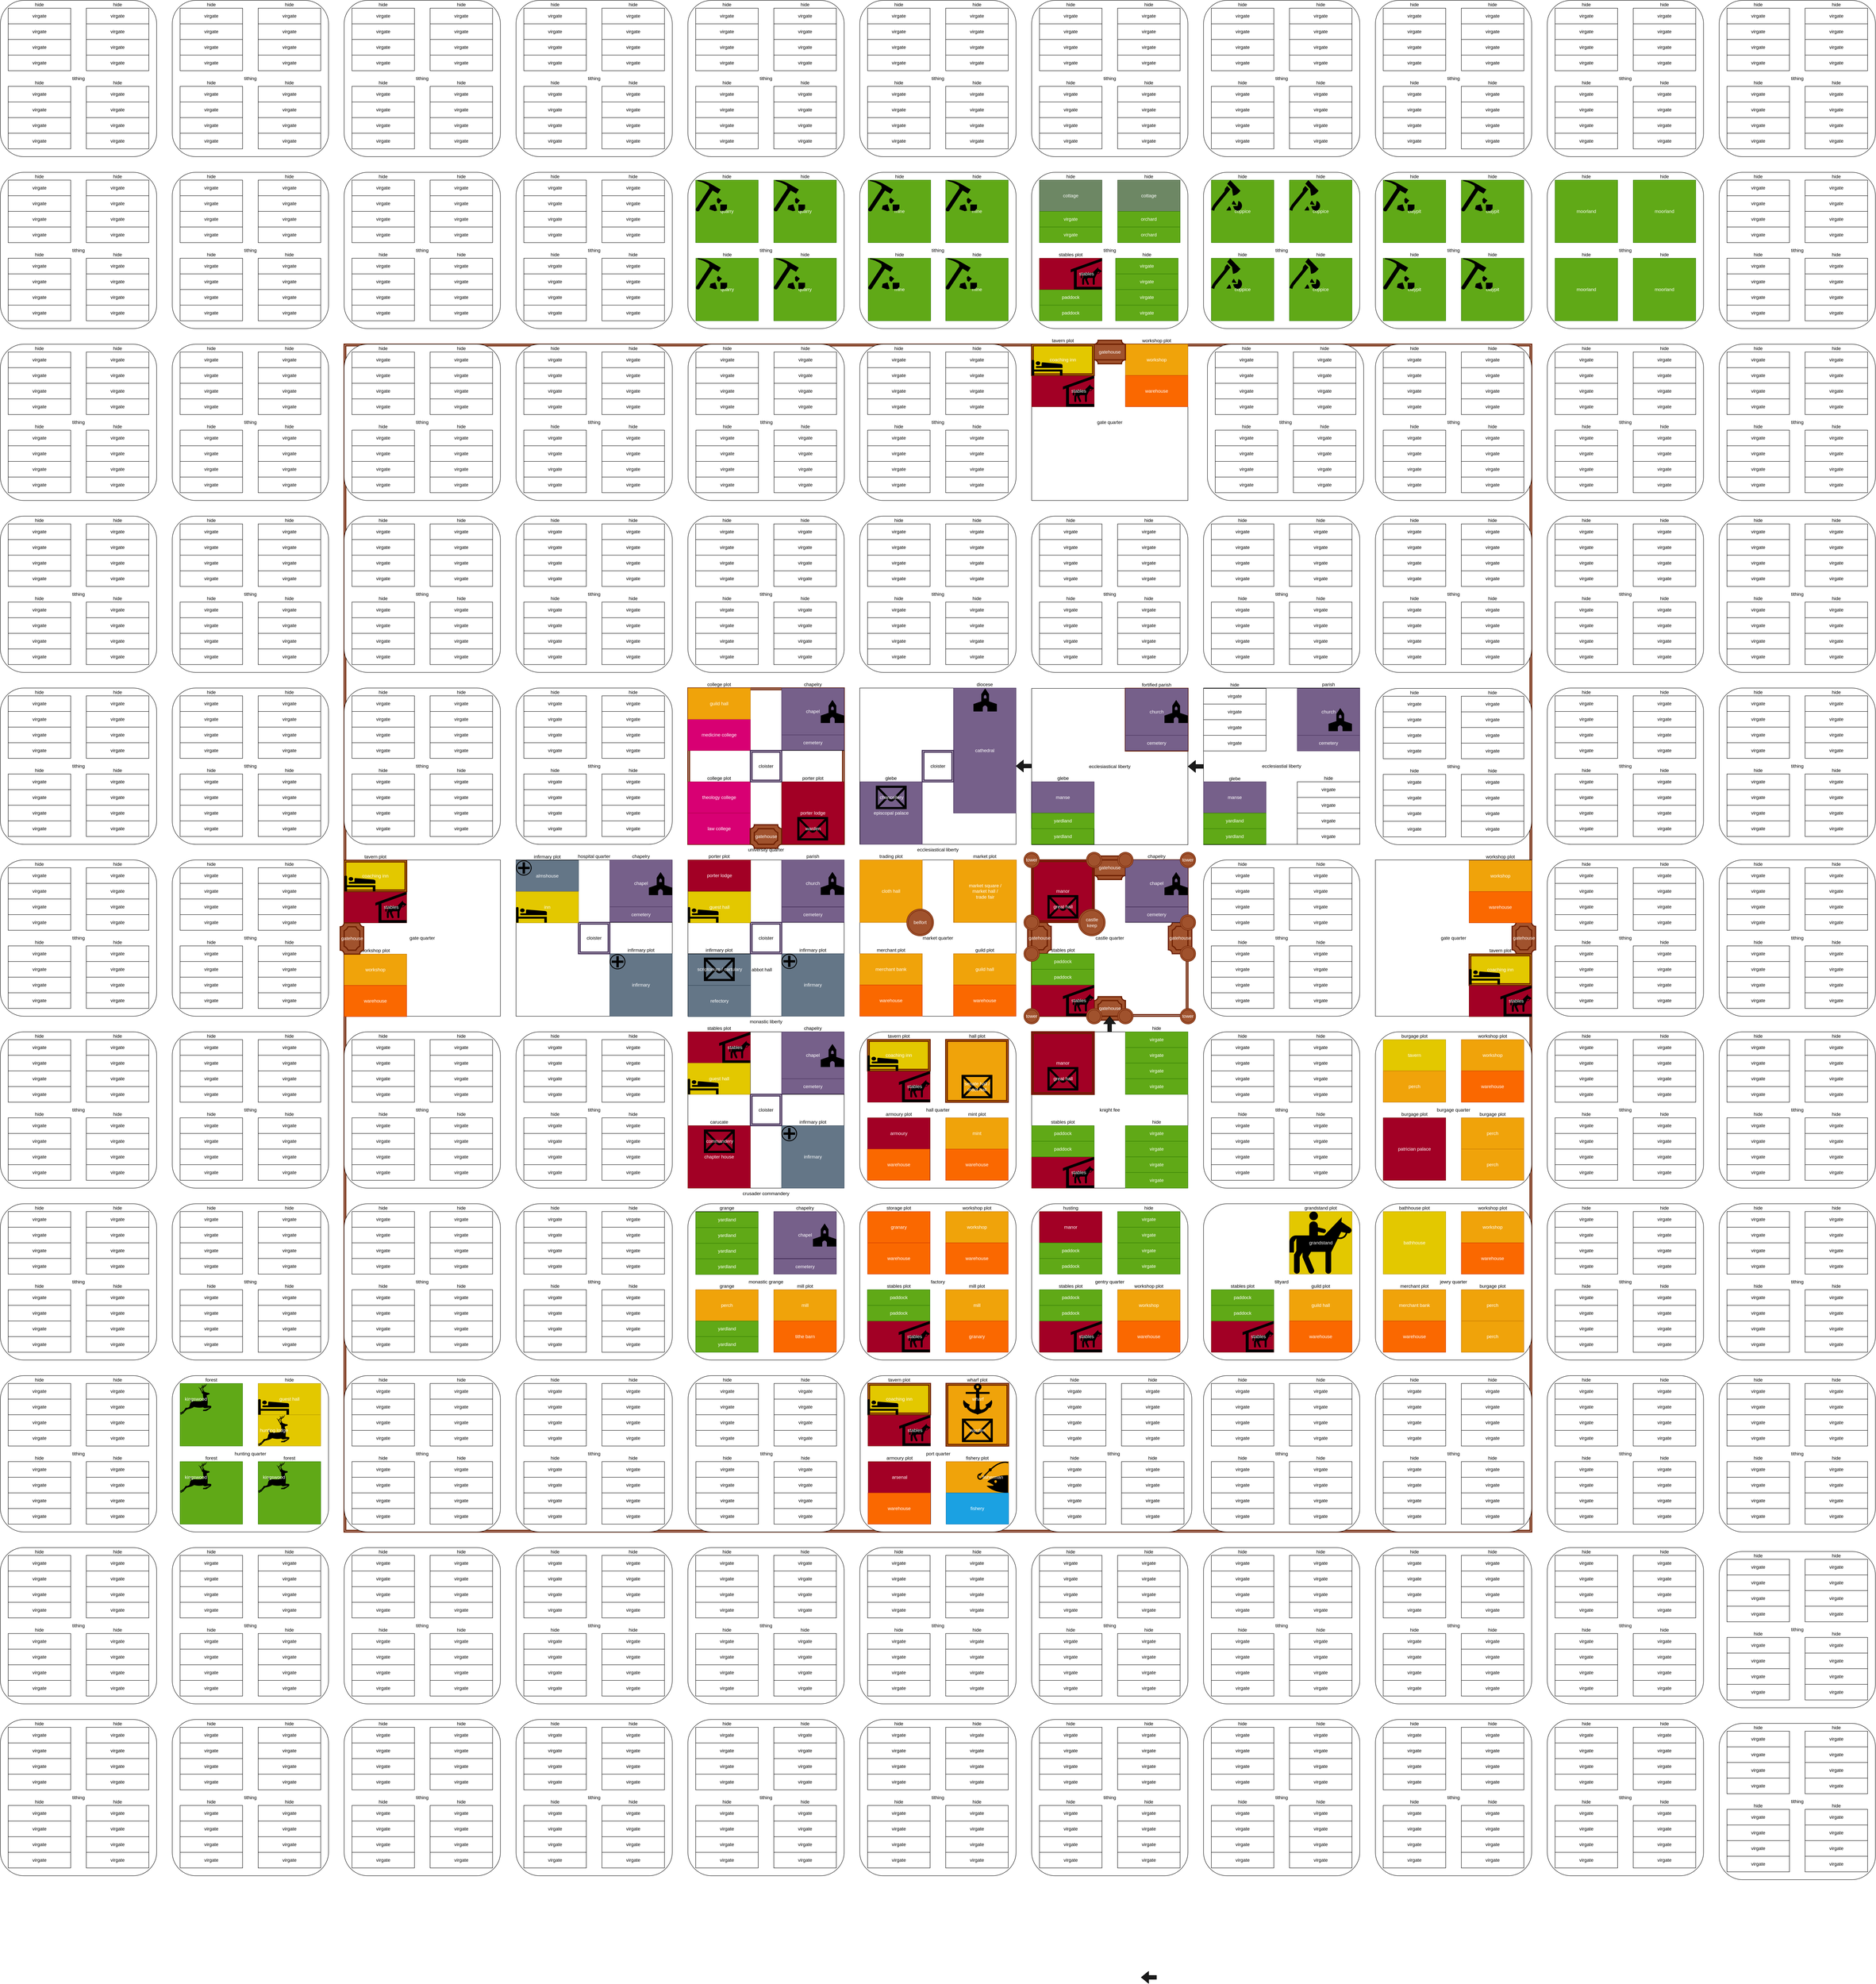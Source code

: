 <mxfile version="13.9.9" type="device"><diagram id="GjERzLbDI1CuSId_cIXF" name="quarters_with_plots"><mxGraphModel dx="1704" dy="988" grid="1" gridSize="10" guides="1" tooltips="1" connect="1" arrows="1" fold="1" page="1" pageScale="1" pageWidth="827" pageHeight="1169" math="0" shadow="0"><root><mxCell id="FfvfivEC_idtwrqgApI9-0"/><mxCell id="FfvfivEC_idtwrqgApI9-1" parent="FfvfivEC_idtwrqgApI9-0"/><mxCell id="EgOfTalQHRsQoksxN4Q7-40" value="" style="shape=ext;double=1;rounded=0;whiteSpace=wrap;html=1;strokeWidth=3;fillColor=#FFFFFF;fontColor=#FFFFFF;strokeColor=#6D1F00;" parent="FfvfivEC_idtwrqgApI9-1" vertex="1"><mxGeometry x="920" y="920" width="3040" height="3040" as="geometry"/></mxCell><mxCell id="ilpaagebyhnTXf6FUX_A-1651" value="ecclesiastical liberty" style="rounded=0;whiteSpace=wrap;html=1;labelPosition=center;verticalLabelPosition=bottom;align=center;verticalAlign=top;" parent="FfvfivEC_idtwrqgApI9-1" vertex="1"><mxGeometry x="2240" y="1800" width="400" height="400" as="geometry"/></mxCell><mxCell id="gFwIeK3lGCODCfzoSvdx-10" value="diocese" style="rounded=0;whiteSpace=wrap;html=1;fontColor=#000000;labelPosition=center;verticalLabelPosition=top;align=center;verticalAlign=bottom;" parent="FfvfivEC_idtwrqgApI9-1" vertex="1"><mxGeometry x="2480" y="1800" width="160" height="320" as="geometry"/></mxCell><mxCell id="gFwIeK3lGCODCfzoSvdx-9" value="glebe" style="rounded=0;whiteSpace=wrap;html=1;fontColor=#000000;labelPosition=center;verticalLabelPosition=top;align=center;verticalAlign=bottom;" parent="FfvfivEC_idtwrqgApI9-1" vertex="1"><mxGeometry x="2240" y="2040" width="160" height="160" as="geometry"/></mxCell><mxCell id="EgOfTalQHRsQoksxN4Q7-42" value="ecclesiastical liberty" style="rounded=0;whiteSpace=wrap;html=1;labelPosition=center;verticalLabelPosition=middle;align=center;verticalAlign=middle;" parent="FfvfivEC_idtwrqgApI9-1" vertex="1"><mxGeometry x="2680" y="1801" width="400" height="400" as="geometry"/></mxCell><mxCell id="gFwIeK3lGCODCfzoSvdx-8" value="glebe" style="rounded=0;whiteSpace=wrap;html=1;fontColor=#000000;labelPosition=center;verticalLabelPosition=top;align=center;verticalAlign=bottom;" parent="FfvfivEC_idtwrqgApI9-1" vertex="1"><mxGeometry x="2679.5" y="2040" width="160.5" height="160" as="geometry"/></mxCell><mxCell id="EgOfTalQHRsQoksxN4Q7-45" value="fortified parish" style="shape=ext;double=1;rounded=0;whiteSpace=wrap;html=1;strokeWidth=3;fillColor=#FFFFFF;fontColor=#000000;labelPosition=center;verticalLabelPosition=top;align=center;verticalAlign=bottom;strokeColor=#6D1F00;" parent="FfvfivEC_idtwrqgApI9-1" vertex="1"><mxGeometry x="2920" y="1801" width="160" height="160" as="geometry"/></mxCell><mxCell id="EgOfTalQHRsQoksxN4Q7-41" value="crusader commandery" style="rounded=0;whiteSpace=wrap;html=1;strokeWidth=1;fillColor=#FFFFFF;labelPosition=center;verticalLabelPosition=bottom;align=center;verticalAlign=top;" parent="FfvfivEC_idtwrqgApI9-1" vertex="1"><mxGeometry x="1800" y="2680" width="400" height="400" as="geometry"/></mxCell><mxCell id="EgOfTalQHRsQoksxN4Q7-2" value="university quarter" style="shape=ext;double=1;rounded=0;whiteSpace=wrap;html=1;perimeterSpacing=1;strokeWidth=3;strokeColor=#6D1F00;labelPosition=center;verticalLabelPosition=bottom;align=center;verticalAlign=top;" parent="FfvfivEC_idtwrqgApI9-1" vertex="1"><mxGeometry x="1800" y="1800" width="400" height="400" as="geometry"/></mxCell><mxCell id="EgOfTalQHRsQoksxN4Q7-0" value="monastic liberty" style="rounded=0;whiteSpace=wrap;html=1;labelPosition=center;verticalLabelPosition=bottom;align=center;verticalAlign=top;" parent="FfvfivEC_idtwrqgApI9-1" vertex="1"><mxGeometry x="1800" y="2240" width="400" height="400" as="geometry"/></mxCell><mxCell id="E_Uv1WPp49zH9RwBU7mB-1" value="castle quarter" style="shape=ext;double=1;rounded=0;whiteSpace=wrap;html=1;perimeterSpacing=1;strokeWidth=3;strokeColor=#6D1F00;" parent="FfvfivEC_idtwrqgApI9-1" vertex="1"><mxGeometry x="2680" y="2240" width="400" height="400" as="geometry"/></mxCell><mxCell id="8AifmqP91ICSxKqXiZAC-1" value="" style="rounded=0;whiteSpace=wrap;html=1;strokeWidth=3;fillColor=#a0522d;strokeColor=#6D1F00;fontColor=#ffffff;" parent="FfvfivEC_idtwrqgApI9-1" vertex="1"><mxGeometry x="2680" y="2400" width="40" height="80" as="geometry"/></mxCell><mxCell id="ilpaagebyhnTXf6FUX_A-11" value="tithing" style="rounded=1;whiteSpace=wrap;html=1;" parent="FfvfivEC_idtwrqgApI9-1" vertex="1"><mxGeometry x="40" y="40" width="400" height="400" as="geometry"/></mxCell><mxCell id="ilpaagebyhnTXf6FUX_A-13" value="hide" style="rounded=0;whiteSpace=wrap;html=1;labelPosition=center;verticalLabelPosition=top;align=center;verticalAlign=bottom;" parent="FfvfivEC_idtwrqgApI9-1" vertex="1"><mxGeometry x="60" y="60" width="160" height="160" as="geometry"/></mxCell><mxCell id="ilpaagebyhnTXf6FUX_A-15" value="virgate" style="rounded=0;whiteSpace=wrap;html=1;" parent="FfvfivEC_idtwrqgApI9-1" vertex="1"><mxGeometry x="60" y="60" width="160" height="40" as="geometry"/></mxCell><mxCell id="ilpaagebyhnTXf6FUX_A-16" value="virgate" style="rounded=0;whiteSpace=wrap;html=1;" parent="FfvfivEC_idtwrqgApI9-1" vertex="1"><mxGeometry x="60" y="100" width="160" height="40" as="geometry"/></mxCell><mxCell id="ilpaagebyhnTXf6FUX_A-17" value="virgate" style="rounded=0;whiteSpace=wrap;html=1;" parent="FfvfivEC_idtwrqgApI9-1" vertex="1"><mxGeometry x="60" y="180" width="160" height="40" as="geometry"/></mxCell><mxCell id="ilpaagebyhnTXf6FUX_A-18" value="virgate" style="rounded=0;whiteSpace=wrap;html=1;labelPosition=center;verticalLabelPosition=middle;align=center;verticalAlign=middle;" parent="FfvfivEC_idtwrqgApI9-1" vertex="1"><mxGeometry x="60" y="140" width="160" height="40" as="geometry"/></mxCell><mxCell id="ilpaagebyhnTXf6FUX_A-19" value="hide" style="rounded=0;whiteSpace=wrap;html=1;labelPosition=center;verticalLabelPosition=top;align=center;verticalAlign=bottom;" parent="FfvfivEC_idtwrqgApI9-1" vertex="1"><mxGeometry x="260" y="60" width="160" height="160" as="geometry"/></mxCell><mxCell id="ilpaagebyhnTXf6FUX_A-20" value="virgate" style="rounded=0;whiteSpace=wrap;html=1;" parent="FfvfivEC_idtwrqgApI9-1" vertex="1"><mxGeometry x="260" y="60" width="160" height="40" as="geometry"/></mxCell><mxCell id="ilpaagebyhnTXf6FUX_A-21" value="virgate" style="rounded=0;whiteSpace=wrap;html=1;" parent="FfvfivEC_idtwrqgApI9-1" vertex="1"><mxGeometry x="260" y="100" width="160" height="40" as="geometry"/></mxCell><mxCell id="ilpaagebyhnTXf6FUX_A-22" value="virgate" style="rounded=0;whiteSpace=wrap;html=1;" parent="FfvfivEC_idtwrqgApI9-1" vertex="1"><mxGeometry x="260" y="180" width="160" height="40" as="geometry"/></mxCell><mxCell id="ilpaagebyhnTXf6FUX_A-23" value="virgate" style="rounded=0;whiteSpace=wrap;html=1;labelPosition=center;verticalLabelPosition=middle;align=center;verticalAlign=middle;" parent="FfvfivEC_idtwrqgApI9-1" vertex="1"><mxGeometry x="260" y="140" width="160" height="40" as="geometry"/></mxCell><mxCell id="ilpaagebyhnTXf6FUX_A-24" value="hide" style="rounded=0;whiteSpace=wrap;html=1;labelPosition=center;verticalLabelPosition=top;align=center;verticalAlign=bottom;" parent="FfvfivEC_idtwrqgApI9-1" vertex="1"><mxGeometry x="60" y="260" width="160" height="160" as="geometry"/></mxCell><mxCell id="ilpaagebyhnTXf6FUX_A-25" value="virgate" style="rounded=0;whiteSpace=wrap;html=1;" parent="FfvfivEC_idtwrqgApI9-1" vertex="1"><mxGeometry x="60" y="260" width="160" height="40" as="geometry"/></mxCell><mxCell id="ilpaagebyhnTXf6FUX_A-26" value="virgate" style="rounded=0;whiteSpace=wrap;html=1;" parent="FfvfivEC_idtwrqgApI9-1" vertex="1"><mxGeometry x="60" y="300" width="160" height="40" as="geometry"/></mxCell><mxCell id="ilpaagebyhnTXf6FUX_A-27" value="virgate" style="rounded=0;whiteSpace=wrap;html=1;" parent="FfvfivEC_idtwrqgApI9-1" vertex="1"><mxGeometry x="60" y="380" width="160" height="40" as="geometry"/></mxCell><mxCell id="ilpaagebyhnTXf6FUX_A-28" value="virgate" style="rounded=0;whiteSpace=wrap;html=1;labelPosition=center;verticalLabelPosition=middle;align=center;verticalAlign=middle;" parent="FfvfivEC_idtwrqgApI9-1" vertex="1"><mxGeometry x="60" y="340" width="160" height="40" as="geometry"/></mxCell><mxCell id="ilpaagebyhnTXf6FUX_A-29" value="hide" style="rounded=0;whiteSpace=wrap;html=1;labelPosition=center;verticalLabelPosition=top;align=center;verticalAlign=bottom;" parent="FfvfivEC_idtwrqgApI9-1" vertex="1"><mxGeometry x="260" y="260" width="160" height="160" as="geometry"/></mxCell><mxCell id="ilpaagebyhnTXf6FUX_A-30" value="virgate" style="rounded=0;whiteSpace=wrap;html=1;" parent="FfvfivEC_idtwrqgApI9-1" vertex="1"><mxGeometry x="260" y="260" width="160" height="40" as="geometry"/></mxCell><mxCell id="ilpaagebyhnTXf6FUX_A-31" value="virgate" style="rounded=0;whiteSpace=wrap;html=1;" parent="FfvfivEC_idtwrqgApI9-1" vertex="1"><mxGeometry x="260" y="300" width="160" height="40" as="geometry"/></mxCell><mxCell id="ilpaagebyhnTXf6FUX_A-32" value="virgate" style="rounded=0;whiteSpace=wrap;html=1;" parent="FfvfivEC_idtwrqgApI9-1" vertex="1"><mxGeometry x="260" y="380" width="160" height="40" as="geometry"/></mxCell><mxCell id="ilpaagebyhnTXf6FUX_A-33" value="virgate" style="rounded=0;whiteSpace=wrap;html=1;labelPosition=center;verticalLabelPosition=middle;align=center;verticalAlign=middle;" parent="FfvfivEC_idtwrqgApI9-1" vertex="1"><mxGeometry x="260" y="340" width="160" height="40" as="geometry"/></mxCell><mxCell id="ilpaagebyhnTXf6FUX_A-55" value="tithing" style="rounded=1;whiteSpace=wrap;html=1;" parent="FfvfivEC_idtwrqgApI9-1" vertex="1"><mxGeometry x="480" y="40" width="400" height="400" as="geometry"/></mxCell><mxCell id="ilpaagebyhnTXf6FUX_A-56" value="hide" style="rounded=0;whiteSpace=wrap;html=1;labelPosition=center;verticalLabelPosition=top;align=center;verticalAlign=bottom;" parent="FfvfivEC_idtwrqgApI9-1" vertex="1"><mxGeometry x="500" y="60" width="160" height="160" as="geometry"/></mxCell><mxCell id="ilpaagebyhnTXf6FUX_A-57" value="virgate" style="rounded=0;whiteSpace=wrap;html=1;" parent="FfvfivEC_idtwrqgApI9-1" vertex="1"><mxGeometry x="500" y="60" width="160" height="40" as="geometry"/></mxCell><mxCell id="ilpaagebyhnTXf6FUX_A-58" value="virgate" style="rounded=0;whiteSpace=wrap;html=1;" parent="FfvfivEC_idtwrqgApI9-1" vertex="1"><mxGeometry x="500" y="100" width="160" height="40" as="geometry"/></mxCell><mxCell id="ilpaagebyhnTXf6FUX_A-59" value="virgate" style="rounded=0;whiteSpace=wrap;html=1;" parent="FfvfivEC_idtwrqgApI9-1" vertex="1"><mxGeometry x="500" y="180" width="160" height="40" as="geometry"/></mxCell><mxCell id="ilpaagebyhnTXf6FUX_A-60" value="virgate" style="rounded=0;whiteSpace=wrap;html=1;labelPosition=center;verticalLabelPosition=middle;align=center;verticalAlign=middle;" parent="FfvfivEC_idtwrqgApI9-1" vertex="1"><mxGeometry x="500" y="140" width="160" height="40" as="geometry"/></mxCell><mxCell id="ilpaagebyhnTXf6FUX_A-61" value="hide" style="rounded=0;whiteSpace=wrap;html=1;labelPosition=center;verticalLabelPosition=top;align=center;verticalAlign=bottom;" parent="FfvfivEC_idtwrqgApI9-1" vertex="1"><mxGeometry x="700" y="60" width="160" height="160" as="geometry"/></mxCell><mxCell id="ilpaagebyhnTXf6FUX_A-62" value="virgate" style="rounded=0;whiteSpace=wrap;html=1;" parent="FfvfivEC_idtwrqgApI9-1" vertex="1"><mxGeometry x="700" y="60" width="160" height="40" as="geometry"/></mxCell><mxCell id="ilpaagebyhnTXf6FUX_A-63" value="virgate" style="rounded=0;whiteSpace=wrap;html=1;" parent="FfvfivEC_idtwrqgApI9-1" vertex="1"><mxGeometry x="700" y="100" width="160" height="40" as="geometry"/></mxCell><mxCell id="ilpaagebyhnTXf6FUX_A-64" value="virgate" style="rounded=0;whiteSpace=wrap;html=1;" parent="FfvfivEC_idtwrqgApI9-1" vertex="1"><mxGeometry x="700" y="180" width="160" height="40" as="geometry"/></mxCell><mxCell id="ilpaagebyhnTXf6FUX_A-65" value="virgate" style="rounded=0;whiteSpace=wrap;html=1;labelPosition=center;verticalLabelPosition=middle;align=center;verticalAlign=middle;" parent="FfvfivEC_idtwrqgApI9-1" vertex="1"><mxGeometry x="700" y="140" width="160" height="40" as="geometry"/></mxCell><mxCell id="ilpaagebyhnTXf6FUX_A-66" value="hide" style="rounded=0;whiteSpace=wrap;html=1;labelPosition=center;verticalLabelPosition=top;align=center;verticalAlign=bottom;" parent="FfvfivEC_idtwrqgApI9-1" vertex="1"><mxGeometry x="500" y="260" width="160" height="160" as="geometry"/></mxCell><mxCell id="ilpaagebyhnTXf6FUX_A-67" value="virgate" style="rounded=0;whiteSpace=wrap;html=1;" parent="FfvfivEC_idtwrqgApI9-1" vertex="1"><mxGeometry x="500" y="260" width="160" height="40" as="geometry"/></mxCell><mxCell id="ilpaagebyhnTXf6FUX_A-68" value="virgate" style="rounded=0;whiteSpace=wrap;html=1;" parent="FfvfivEC_idtwrqgApI9-1" vertex="1"><mxGeometry x="500" y="300" width="160" height="40" as="geometry"/></mxCell><mxCell id="ilpaagebyhnTXf6FUX_A-69" value="virgate" style="rounded=0;whiteSpace=wrap;html=1;" parent="FfvfivEC_idtwrqgApI9-1" vertex="1"><mxGeometry x="500" y="380" width="160" height="40" as="geometry"/></mxCell><mxCell id="ilpaagebyhnTXf6FUX_A-70" value="virgate" style="rounded=0;whiteSpace=wrap;html=1;labelPosition=center;verticalLabelPosition=middle;align=center;verticalAlign=middle;" parent="FfvfivEC_idtwrqgApI9-1" vertex="1"><mxGeometry x="500" y="340" width="160" height="40" as="geometry"/></mxCell><mxCell id="ilpaagebyhnTXf6FUX_A-71" value="hide" style="rounded=0;whiteSpace=wrap;html=1;labelPosition=center;verticalLabelPosition=top;align=center;verticalAlign=bottom;" parent="FfvfivEC_idtwrqgApI9-1" vertex="1"><mxGeometry x="700" y="260" width="160" height="160" as="geometry"/></mxCell><mxCell id="ilpaagebyhnTXf6FUX_A-72" value="virgate" style="rounded=0;whiteSpace=wrap;html=1;" parent="FfvfivEC_idtwrqgApI9-1" vertex="1"><mxGeometry x="700" y="260" width="160" height="40" as="geometry"/></mxCell><mxCell id="ilpaagebyhnTXf6FUX_A-73" value="virgate" style="rounded=0;whiteSpace=wrap;html=1;" parent="FfvfivEC_idtwrqgApI9-1" vertex="1"><mxGeometry x="700" y="300" width="160" height="40" as="geometry"/></mxCell><mxCell id="ilpaagebyhnTXf6FUX_A-74" value="virgate" style="rounded=0;whiteSpace=wrap;html=1;" parent="FfvfivEC_idtwrqgApI9-1" vertex="1"><mxGeometry x="700" y="380" width="160" height="40" as="geometry"/></mxCell><mxCell id="ilpaagebyhnTXf6FUX_A-75" value="virgate" style="rounded=0;whiteSpace=wrap;html=1;labelPosition=center;verticalLabelPosition=middle;align=center;verticalAlign=middle;" parent="FfvfivEC_idtwrqgApI9-1" vertex="1"><mxGeometry x="700" y="340" width="160" height="40" as="geometry"/></mxCell><mxCell id="ilpaagebyhnTXf6FUX_A-76" value="tithing" style="rounded=1;whiteSpace=wrap;html=1;" parent="FfvfivEC_idtwrqgApI9-1" vertex="1"><mxGeometry x="40" y="480" width="400" height="400" as="geometry"/></mxCell><mxCell id="ilpaagebyhnTXf6FUX_A-77" value="hide" style="rounded=0;whiteSpace=wrap;html=1;labelPosition=center;verticalLabelPosition=top;align=center;verticalAlign=bottom;" parent="FfvfivEC_idtwrqgApI9-1" vertex="1"><mxGeometry x="60" y="500" width="160" height="160" as="geometry"/></mxCell><mxCell id="ilpaagebyhnTXf6FUX_A-78" value="virgate" style="rounded=0;whiteSpace=wrap;html=1;" parent="FfvfivEC_idtwrqgApI9-1" vertex="1"><mxGeometry x="60" y="500" width="160" height="40" as="geometry"/></mxCell><mxCell id="ilpaagebyhnTXf6FUX_A-79" value="virgate" style="rounded=0;whiteSpace=wrap;html=1;" parent="FfvfivEC_idtwrqgApI9-1" vertex="1"><mxGeometry x="60" y="540" width="160" height="40" as="geometry"/></mxCell><mxCell id="ilpaagebyhnTXf6FUX_A-80" value="virgate" style="rounded=0;whiteSpace=wrap;html=1;" parent="FfvfivEC_idtwrqgApI9-1" vertex="1"><mxGeometry x="60" y="620" width="160" height="40" as="geometry"/></mxCell><mxCell id="ilpaagebyhnTXf6FUX_A-81" value="virgate" style="rounded=0;whiteSpace=wrap;html=1;labelPosition=center;verticalLabelPosition=middle;align=center;verticalAlign=middle;" parent="FfvfivEC_idtwrqgApI9-1" vertex="1"><mxGeometry x="60" y="580" width="160" height="40" as="geometry"/></mxCell><mxCell id="ilpaagebyhnTXf6FUX_A-82" value="hide" style="rounded=0;whiteSpace=wrap;html=1;labelPosition=center;verticalLabelPosition=top;align=center;verticalAlign=bottom;" parent="FfvfivEC_idtwrqgApI9-1" vertex="1"><mxGeometry x="260" y="500" width="160" height="160" as="geometry"/></mxCell><mxCell id="ilpaagebyhnTXf6FUX_A-83" value="virgate" style="rounded=0;whiteSpace=wrap;html=1;" parent="FfvfivEC_idtwrqgApI9-1" vertex="1"><mxGeometry x="260" y="500" width="160" height="40" as="geometry"/></mxCell><mxCell id="ilpaagebyhnTXf6FUX_A-84" value="virgate" style="rounded=0;whiteSpace=wrap;html=1;" parent="FfvfivEC_idtwrqgApI9-1" vertex="1"><mxGeometry x="260" y="540" width="160" height="40" as="geometry"/></mxCell><mxCell id="ilpaagebyhnTXf6FUX_A-85" value="virgate" style="rounded=0;whiteSpace=wrap;html=1;" parent="FfvfivEC_idtwrqgApI9-1" vertex="1"><mxGeometry x="260" y="620" width="160" height="40" as="geometry"/></mxCell><mxCell id="ilpaagebyhnTXf6FUX_A-86" value="virgate" style="rounded=0;whiteSpace=wrap;html=1;labelPosition=center;verticalLabelPosition=middle;align=center;verticalAlign=middle;" parent="FfvfivEC_idtwrqgApI9-1" vertex="1"><mxGeometry x="260" y="580" width="160" height="40" as="geometry"/></mxCell><mxCell id="ilpaagebyhnTXf6FUX_A-87" value="hide" style="rounded=0;whiteSpace=wrap;html=1;labelPosition=center;verticalLabelPosition=top;align=center;verticalAlign=bottom;" parent="FfvfivEC_idtwrqgApI9-1" vertex="1"><mxGeometry x="60" y="700" width="160" height="160" as="geometry"/></mxCell><mxCell id="ilpaagebyhnTXf6FUX_A-88" value="virgate" style="rounded=0;whiteSpace=wrap;html=1;" parent="FfvfivEC_idtwrqgApI9-1" vertex="1"><mxGeometry x="60" y="700" width="160" height="40" as="geometry"/></mxCell><mxCell id="ilpaagebyhnTXf6FUX_A-89" value="virgate" style="rounded=0;whiteSpace=wrap;html=1;" parent="FfvfivEC_idtwrqgApI9-1" vertex="1"><mxGeometry x="60" y="740" width="160" height="40" as="geometry"/></mxCell><mxCell id="ilpaagebyhnTXf6FUX_A-90" value="virgate" style="rounded=0;whiteSpace=wrap;html=1;" parent="FfvfivEC_idtwrqgApI9-1" vertex="1"><mxGeometry x="60" y="820" width="160" height="40" as="geometry"/></mxCell><mxCell id="ilpaagebyhnTXf6FUX_A-91" value="virgate" style="rounded=0;whiteSpace=wrap;html=1;labelPosition=center;verticalLabelPosition=middle;align=center;verticalAlign=middle;" parent="FfvfivEC_idtwrqgApI9-1" vertex="1"><mxGeometry x="60" y="780" width="160" height="40" as="geometry"/></mxCell><mxCell id="ilpaagebyhnTXf6FUX_A-92" value="hide" style="rounded=0;whiteSpace=wrap;html=1;labelPosition=center;verticalLabelPosition=top;align=center;verticalAlign=bottom;" parent="FfvfivEC_idtwrqgApI9-1" vertex="1"><mxGeometry x="260" y="700" width="160" height="160" as="geometry"/></mxCell><mxCell id="ilpaagebyhnTXf6FUX_A-93" value="virgate" style="rounded=0;whiteSpace=wrap;html=1;" parent="FfvfivEC_idtwrqgApI9-1" vertex="1"><mxGeometry x="260" y="700" width="160" height="40" as="geometry"/></mxCell><mxCell id="ilpaagebyhnTXf6FUX_A-94" value="virgate" style="rounded=0;whiteSpace=wrap;html=1;" parent="FfvfivEC_idtwrqgApI9-1" vertex="1"><mxGeometry x="260" y="740" width="160" height="40" as="geometry"/></mxCell><mxCell id="ilpaagebyhnTXf6FUX_A-95" value="virgate" style="rounded=0;whiteSpace=wrap;html=1;" parent="FfvfivEC_idtwrqgApI9-1" vertex="1"><mxGeometry x="260" y="820" width="160" height="40" as="geometry"/></mxCell><mxCell id="ilpaagebyhnTXf6FUX_A-96" value="virgate" style="rounded=0;whiteSpace=wrap;html=1;labelPosition=center;verticalLabelPosition=middle;align=center;verticalAlign=middle;" parent="FfvfivEC_idtwrqgApI9-1" vertex="1"><mxGeometry x="260" y="780" width="160" height="40" as="geometry"/></mxCell><mxCell id="ilpaagebyhnTXf6FUX_A-97" value="tithing" style="rounded=1;whiteSpace=wrap;html=1;" parent="FfvfivEC_idtwrqgApI9-1" vertex="1"><mxGeometry x="480" y="480" width="400" height="400" as="geometry"/></mxCell><mxCell id="ilpaagebyhnTXf6FUX_A-98" value="hide" style="rounded=0;whiteSpace=wrap;html=1;labelPosition=center;verticalLabelPosition=top;align=center;verticalAlign=bottom;" parent="FfvfivEC_idtwrqgApI9-1" vertex="1"><mxGeometry x="500" y="500" width="160" height="160" as="geometry"/></mxCell><mxCell id="ilpaagebyhnTXf6FUX_A-99" value="virgate" style="rounded=0;whiteSpace=wrap;html=1;" parent="FfvfivEC_idtwrqgApI9-1" vertex="1"><mxGeometry x="500" y="500" width="160" height="40" as="geometry"/></mxCell><mxCell id="ilpaagebyhnTXf6FUX_A-100" value="virgate" style="rounded=0;whiteSpace=wrap;html=1;" parent="FfvfivEC_idtwrqgApI9-1" vertex="1"><mxGeometry x="500" y="540" width="160" height="40" as="geometry"/></mxCell><mxCell id="ilpaagebyhnTXf6FUX_A-101" value="virgate" style="rounded=0;whiteSpace=wrap;html=1;" parent="FfvfivEC_idtwrqgApI9-1" vertex="1"><mxGeometry x="500" y="620" width="160" height="40" as="geometry"/></mxCell><mxCell id="ilpaagebyhnTXf6FUX_A-102" value="virgate" style="rounded=0;whiteSpace=wrap;html=1;labelPosition=center;verticalLabelPosition=middle;align=center;verticalAlign=middle;" parent="FfvfivEC_idtwrqgApI9-1" vertex="1"><mxGeometry x="500" y="580" width="160" height="40" as="geometry"/></mxCell><mxCell id="ilpaagebyhnTXf6FUX_A-103" value="hide" style="rounded=0;whiteSpace=wrap;html=1;labelPosition=center;verticalLabelPosition=top;align=center;verticalAlign=bottom;" parent="FfvfivEC_idtwrqgApI9-1" vertex="1"><mxGeometry x="700" y="500" width="160" height="160" as="geometry"/></mxCell><mxCell id="ilpaagebyhnTXf6FUX_A-104" value="virgate" style="rounded=0;whiteSpace=wrap;html=1;" parent="FfvfivEC_idtwrqgApI9-1" vertex="1"><mxGeometry x="700" y="500" width="160" height="40" as="geometry"/></mxCell><mxCell id="ilpaagebyhnTXf6FUX_A-105" value="virgate" style="rounded=0;whiteSpace=wrap;html=1;" parent="FfvfivEC_idtwrqgApI9-1" vertex="1"><mxGeometry x="700" y="540" width="160" height="40" as="geometry"/></mxCell><mxCell id="ilpaagebyhnTXf6FUX_A-106" value="virgate" style="rounded=0;whiteSpace=wrap;html=1;" parent="FfvfivEC_idtwrqgApI9-1" vertex="1"><mxGeometry x="700" y="620" width="160" height="40" as="geometry"/></mxCell><mxCell id="ilpaagebyhnTXf6FUX_A-107" value="virgate" style="rounded=0;whiteSpace=wrap;html=1;labelPosition=center;verticalLabelPosition=middle;align=center;verticalAlign=middle;" parent="FfvfivEC_idtwrqgApI9-1" vertex="1"><mxGeometry x="700" y="580" width="160" height="40" as="geometry"/></mxCell><mxCell id="ilpaagebyhnTXf6FUX_A-108" value="hide" style="rounded=0;whiteSpace=wrap;html=1;labelPosition=center;verticalLabelPosition=top;align=center;verticalAlign=bottom;" parent="FfvfivEC_idtwrqgApI9-1" vertex="1"><mxGeometry x="500" y="700" width="160" height="160" as="geometry"/></mxCell><mxCell id="ilpaagebyhnTXf6FUX_A-109" value="virgate" style="rounded=0;whiteSpace=wrap;html=1;" parent="FfvfivEC_idtwrqgApI9-1" vertex="1"><mxGeometry x="500" y="700" width="160" height="40" as="geometry"/></mxCell><mxCell id="ilpaagebyhnTXf6FUX_A-110" value="virgate" style="rounded=0;whiteSpace=wrap;html=1;" parent="FfvfivEC_idtwrqgApI9-1" vertex="1"><mxGeometry x="500" y="740" width="160" height="40" as="geometry"/></mxCell><mxCell id="ilpaagebyhnTXf6FUX_A-111" value="virgate" style="rounded=0;whiteSpace=wrap;html=1;" parent="FfvfivEC_idtwrqgApI9-1" vertex="1"><mxGeometry x="500" y="820" width="160" height="40" as="geometry"/></mxCell><mxCell id="ilpaagebyhnTXf6FUX_A-112" value="virgate" style="rounded=0;whiteSpace=wrap;html=1;labelPosition=center;verticalLabelPosition=middle;align=center;verticalAlign=middle;" parent="FfvfivEC_idtwrqgApI9-1" vertex="1"><mxGeometry x="500" y="780" width="160" height="40" as="geometry"/></mxCell><mxCell id="ilpaagebyhnTXf6FUX_A-113" value="hide" style="rounded=0;whiteSpace=wrap;html=1;labelPosition=center;verticalLabelPosition=top;align=center;verticalAlign=bottom;" parent="FfvfivEC_idtwrqgApI9-1" vertex="1"><mxGeometry x="700" y="700" width="160" height="160" as="geometry"/></mxCell><mxCell id="ilpaagebyhnTXf6FUX_A-114" value="virgate" style="rounded=0;whiteSpace=wrap;html=1;" parent="FfvfivEC_idtwrqgApI9-1" vertex="1"><mxGeometry x="700" y="700" width="160" height="40" as="geometry"/></mxCell><mxCell id="ilpaagebyhnTXf6FUX_A-115" value="virgate" style="rounded=0;whiteSpace=wrap;html=1;" parent="FfvfivEC_idtwrqgApI9-1" vertex="1"><mxGeometry x="700" y="740" width="160" height="40" as="geometry"/></mxCell><mxCell id="ilpaagebyhnTXf6FUX_A-116" value="virgate" style="rounded=0;whiteSpace=wrap;html=1;" parent="FfvfivEC_idtwrqgApI9-1" vertex="1"><mxGeometry x="700" y="820" width="160" height="40" as="geometry"/></mxCell><mxCell id="ilpaagebyhnTXf6FUX_A-117" value="virgate" style="rounded=0;whiteSpace=wrap;html=1;labelPosition=center;verticalLabelPosition=middle;align=center;verticalAlign=middle;" parent="FfvfivEC_idtwrqgApI9-1" vertex="1"><mxGeometry x="700" y="780" width="160" height="40" as="geometry"/></mxCell><mxCell id="ilpaagebyhnTXf6FUX_A-118" value="tithing" style="rounded=1;whiteSpace=wrap;html=1;" parent="FfvfivEC_idtwrqgApI9-1" vertex="1"><mxGeometry x="920" y="40" width="400" height="400" as="geometry"/></mxCell><mxCell id="ilpaagebyhnTXf6FUX_A-119" value="hide" style="rounded=0;whiteSpace=wrap;html=1;labelPosition=center;verticalLabelPosition=top;align=center;verticalAlign=bottom;" parent="FfvfivEC_idtwrqgApI9-1" vertex="1"><mxGeometry x="940" y="60" width="160" height="160" as="geometry"/></mxCell><mxCell id="ilpaagebyhnTXf6FUX_A-120" value="virgate" style="rounded=0;whiteSpace=wrap;html=1;" parent="FfvfivEC_idtwrqgApI9-1" vertex="1"><mxGeometry x="940" y="60" width="160" height="40" as="geometry"/></mxCell><mxCell id="ilpaagebyhnTXf6FUX_A-121" value="virgate" style="rounded=0;whiteSpace=wrap;html=1;" parent="FfvfivEC_idtwrqgApI9-1" vertex="1"><mxGeometry x="940" y="100" width="160" height="40" as="geometry"/></mxCell><mxCell id="ilpaagebyhnTXf6FUX_A-122" value="virgate" style="rounded=0;whiteSpace=wrap;html=1;" parent="FfvfivEC_idtwrqgApI9-1" vertex="1"><mxGeometry x="940" y="180" width="160" height="40" as="geometry"/></mxCell><mxCell id="ilpaagebyhnTXf6FUX_A-123" value="virgate" style="rounded=0;whiteSpace=wrap;html=1;labelPosition=center;verticalLabelPosition=middle;align=center;verticalAlign=middle;" parent="FfvfivEC_idtwrqgApI9-1" vertex="1"><mxGeometry x="940" y="140" width="160" height="40" as="geometry"/></mxCell><mxCell id="ilpaagebyhnTXf6FUX_A-124" value="hide" style="rounded=0;whiteSpace=wrap;html=1;labelPosition=center;verticalLabelPosition=top;align=center;verticalAlign=bottom;" parent="FfvfivEC_idtwrqgApI9-1" vertex="1"><mxGeometry x="1140" y="60" width="160" height="160" as="geometry"/></mxCell><mxCell id="ilpaagebyhnTXf6FUX_A-125" value="virgate" style="rounded=0;whiteSpace=wrap;html=1;" parent="FfvfivEC_idtwrqgApI9-1" vertex="1"><mxGeometry x="1140" y="60" width="160" height="40" as="geometry"/></mxCell><mxCell id="ilpaagebyhnTXf6FUX_A-126" value="virgate" style="rounded=0;whiteSpace=wrap;html=1;" parent="FfvfivEC_idtwrqgApI9-1" vertex="1"><mxGeometry x="1140" y="100" width="160" height="40" as="geometry"/></mxCell><mxCell id="ilpaagebyhnTXf6FUX_A-127" value="virgate" style="rounded=0;whiteSpace=wrap;html=1;" parent="FfvfivEC_idtwrqgApI9-1" vertex="1"><mxGeometry x="1140" y="180" width="160" height="40" as="geometry"/></mxCell><mxCell id="ilpaagebyhnTXf6FUX_A-128" value="virgate" style="rounded=0;whiteSpace=wrap;html=1;labelPosition=center;verticalLabelPosition=middle;align=center;verticalAlign=middle;" parent="FfvfivEC_idtwrqgApI9-1" vertex="1"><mxGeometry x="1140" y="140" width="160" height="40" as="geometry"/></mxCell><mxCell id="ilpaagebyhnTXf6FUX_A-129" value="hide" style="rounded=0;whiteSpace=wrap;html=1;labelPosition=center;verticalLabelPosition=top;align=center;verticalAlign=bottom;" parent="FfvfivEC_idtwrqgApI9-1" vertex="1"><mxGeometry x="940" y="260" width="160" height="160" as="geometry"/></mxCell><mxCell id="ilpaagebyhnTXf6FUX_A-130" value="virgate" style="rounded=0;whiteSpace=wrap;html=1;" parent="FfvfivEC_idtwrqgApI9-1" vertex="1"><mxGeometry x="940" y="260" width="160" height="40" as="geometry"/></mxCell><mxCell id="ilpaagebyhnTXf6FUX_A-131" value="virgate" style="rounded=0;whiteSpace=wrap;html=1;" parent="FfvfivEC_idtwrqgApI9-1" vertex="1"><mxGeometry x="940" y="300" width="160" height="40" as="geometry"/></mxCell><mxCell id="ilpaagebyhnTXf6FUX_A-132" value="virgate" style="rounded=0;whiteSpace=wrap;html=1;" parent="FfvfivEC_idtwrqgApI9-1" vertex="1"><mxGeometry x="940" y="380" width="160" height="40" as="geometry"/></mxCell><mxCell id="ilpaagebyhnTXf6FUX_A-133" value="virgate" style="rounded=0;whiteSpace=wrap;html=1;labelPosition=center;verticalLabelPosition=middle;align=center;verticalAlign=middle;" parent="FfvfivEC_idtwrqgApI9-1" vertex="1"><mxGeometry x="940" y="340" width="160" height="40" as="geometry"/></mxCell><mxCell id="ilpaagebyhnTXf6FUX_A-134" value="hide" style="rounded=0;whiteSpace=wrap;html=1;labelPosition=center;verticalLabelPosition=top;align=center;verticalAlign=bottom;" parent="FfvfivEC_idtwrqgApI9-1" vertex="1"><mxGeometry x="1140" y="260" width="160" height="160" as="geometry"/></mxCell><mxCell id="ilpaagebyhnTXf6FUX_A-135" value="virgate" style="rounded=0;whiteSpace=wrap;html=1;" parent="FfvfivEC_idtwrqgApI9-1" vertex="1"><mxGeometry x="1140" y="260" width="160" height="40" as="geometry"/></mxCell><mxCell id="ilpaagebyhnTXf6FUX_A-136" value="virgate" style="rounded=0;whiteSpace=wrap;html=1;" parent="FfvfivEC_idtwrqgApI9-1" vertex="1"><mxGeometry x="1140" y="300" width="160" height="40" as="geometry"/></mxCell><mxCell id="ilpaagebyhnTXf6FUX_A-137" value="virgate" style="rounded=0;whiteSpace=wrap;html=1;" parent="FfvfivEC_idtwrqgApI9-1" vertex="1"><mxGeometry x="1140" y="380" width="160" height="40" as="geometry"/></mxCell><mxCell id="ilpaagebyhnTXf6FUX_A-138" value="virgate" style="rounded=0;whiteSpace=wrap;html=1;labelPosition=center;verticalLabelPosition=middle;align=center;verticalAlign=middle;" parent="FfvfivEC_idtwrqgApI9-1" vertex="1"><mxGeometry x="1140" y="340" width="160" height="40" as="geometry"/></mxCell><mxCell id="ilpaagebyhnTXf6FUX_A-139" value="tithing" style="rounded=1;whiteSpace=wrap;html=1;" parent="FfvfivEC_idtwrqgApI9-1" vertex="1"><mxGeometry x="1360" y="40" width="400" height="400" as="geometry"/></mxCell><mxCell id="ilpaagebyhnTXf6FUX_A-140" value="hide" style="rounded=0;whiteSpace=wrap;html=1;labelPosition=center;verticalLabelPosition=top;align=center;verticalAlign=bottom;" parent="FfvfivEC_idtwrqgApI9-1" vertex="1"><mxGeometry x="1380" y="60" width="160" height="160" as="geometry"/></mxCell><mxCell id="ilpaagebyhnTXf6FUX_A-141" value="virgate" style="rounded=0;whiteSpace=wrap;html=1;" parent="FfvfivEC_idtwrqgApI9-1" vertex="1"><mxGeometry x="1380" y="60" width="160" height="40" as="geometry"/></mxCell><mxCell id="ilpaagebyhnTXf6FUX_A-142" value="virgate" style="rounded=0;whiteSpace=wrap;html=1;" parent="FfvfivEC_idtwrqgApI9-1" vertex="1"><mxGeometry x="1380" y="100" width="160" height="40" as="geometry"/></mxCell><mxCell id="ilpaagebyhnTXf6FUX_A-143" value="virgate" style="rounded=0;whiteSpace=wrap;html=1;" parent="FfvfivEC_idtwrqgApI9-1" vertex="1"><mxGeometry x="1380" y="180" width="160" height="40" as="geometry"/></mxCell><mxCell id="ilpaagebyhnTXf6FUX_A-144" value="virgate" style="rounded=0;whiteSpace=wrap;html=1;labelPosition=center;verticalLabelPosition=middle;align=center;verticalAlign=middle;" parent="FfvfivEC_idtwrqgApI9-1" vertex="1"><mxGeometry x="1380" y="140" width="160" height="40" as="geometry"/></mxCell><mxCell id="ilpaagebyhnTXf6FUX_A-145" value="hide" style="rounded=0;whiteSpace=wrap;html=1;labelPosition=center;verticalLabelPosition=top;align=center;verticalAlign=bottom;" parent="FfvfivEC_idtwrqgApI9-1" vertex="1"><mxGeometry x="1580" y="60" width="160" height="160" as="geometry"/></mxCell><mxCell id="ilpaagebyhnTXf6FUX_A-146" value="virgate" style="rounded=0;whiteSpace=wrap;html=1;" parent="FfvfivEC_idtwrqgApI9-1" vertex="1"><mxGeometry x="1580" y="60" width="160" height="40" as="geometry"/></mxCell><mxCell id="ilpaagebyhnTXf6FUX_A-147" value="virgate" style="rounded=0;whiteSpace=wrap;html=1;" parent="FfvfivEC_idtwrqgApI9-1" vertex="1"><mxGeometry x="1580" y="100" width="160" height="40" as="geometry"/></mxCell><mxCell id="ilpaagebyhnTXf6FUX_A-148" value="virgate" style="rounded=0;whiteSpace=wrap;html=1;" parent="FfvfivEC_idtwrqgApI9-1" vertex="1"><mxGeometry x="1580" y="180" width="160" height="40" as="geometry"/></mxCell><mxCell id="ilpaagebyhnTXf6FUX_A-149" value="virgate" style="rounded=0;whiteSpace=wrap;html=1;labelPosition=center;verticalLabelPosition=middle;align=center;verticalAlign=middle;" parent="FfvfivEC_idtwrqgApI9-1" vertex="1"><mxGeometry x="1580" y="140" width="160" height="40" as="geometry"/></mxCell><mxCell id="ilpaagebyhnTXf6FUX_A-150" value="hide" style="rounded=0;whiteSpace=wrap;html=1;labelPosition=center;verticalLabelPosition=top;align=center;verticalAlign=bottom;" parent="FfvfivEC_idtwrqgApI9-1" vertex="1"><mxGeometry x="1380" y="260" width="160" height="160" as="geometry"/></mxCell><mxCell id="ilpaagebyhnTXf6FUX_A-151" value="virgate" style="rounded=0;whiteSpace=wrap;html=1;" parent="FfvfivEC_idtwrqgApI9-1" vertex="1"><mxGeometry x="1380" y="260" width="160" height="40" as="geometry"/></mxCell><mxCell id="ilpaagebyhnTXf6FUX_A-152" value="virgate" style="rounded=0;whiteSpace=wrap;html=1;" parent="FfvfivEC_idtwrqgApI9-1" vertex="1"><mxGeometry x="1380" y="300" width="160" height="40" as="geometry"/></mxCell><mxCell id="ilpaagebyhnTXf6FUX_A-153" value="virgate" style="rounded=0;whiteSpace=wrap;html=1;" parent="FfvfivEC_idtwrqgApI9-1" vertex="1"><mxGeometry x="1380" y="380" width="160" height="40" as="geometry"/></mxCell><mxCell id="ilpaagebyhnTXf6FUX_A-154" value="virgate" style="rounded=0;whiteSpace=wrap;html=1;labelPosition=center;verticalLabelPosition=middle;align=center;verticalAlign=middle;" parent="FfvfivEC_idtwrqgApI9-1" vertex="1"><mxGeometry x="1380" y="340" width="160" height="40" as="geometry"/></mxCell><mxCell id="ilpaagebyhnTXf6FUX_A-155" value="hide" style="rounded=0;whiteSpace=wrap;html=1;labelPosition=center;verticalLabelPosition=top;align=center;verticalAlign=bottom;" parent="FfvfivEC_idtwrqgApI9-1" vertex="1"><mxGeometry x="1580" y="260" width="160" height="160" as="geometry"/></mxCell><mxCell id="ilpaagebyhnTXf6FUX_A-156" value="virgate" style="rounded=0;whiteSpace=wrap;html=1;" parent="FfvfivEC_idtwrqgApI9-1" vertex="1"><mxGeometry x="1580" y="260" width="160" height="40" as="geometry"/></mxCell><mxCell id="ilpaagebyhnTXf6FUX_A-157" value="virgate" style="rounded=0;whiteSpace=wrap;html=1;" parent="FfvfivEC_idtwrqgApI9-1" vertex="1"><mxGeometry x="1580" y="300" width="160" height="40" as="geometry"/></mxCell><mxCell id="ilpaagebyhnTXf6FUX_A-158" value="virgate" style="rounded=0;whiteSpace=wrap;html=1;" parent="FfvfivEC_idtwrqgApI9-1" vertex="1"><mxGeometry x="1580" y="380" width="160" height="40" as="geometry"/></mxCell><mxCell id="ilpaagebyhnTXf6FUX_A-159" value="virgate" style="rounded=0;whiteSpace=wrap;html=1;labelPosition=center;verticalLabelPosition=middle;align=center;verticalAlign=middle;" parent="FfvfivEC_idtwrqgApI9-1" vertex="1"><mxGeometry x="1580" y="340" width="160" height="40" as="geometry"/></mxCell><mxCell id="ilpaagebyhnTXf6FUX_A-160" value="tithing" style="rounded=1;whiteSpace=wrap;html=1;" parent="FfvfivEC_idtwrqgApI9-1" vertex="1"><mxGeometry x="920" y="480" width="400" height="400" as="geometry"/></mxCell><mxCell id="ilpaagebyhnTXf6FUX_A-161" value="hide" style="rounded=0;whiteSpace=wrap;html=1;labelPosition=center;verticalLabelPosition=top;align=center;verticalAlign=bottom;" parent="FfvfivEC_idtwrqgApI9-1" vertex="1"><mxGeometry x="940" y="500" width="160" height="160" as="geometry"/></mxCell><mxCell id="ilpaagebyhnTXf6FUX_A-162" value="virgate" style="rounded=0;whiteSpace=wrap;html=1;" parent="FfvfivEC_idtwrqgApI9-1" vertex="1"><mxGeometry x="940" y="500" width="160" height="40" as="geometry"/></mxCell><mxCell id="ilpaagebyhnTXf6FUX_A-163" value="virgate" style="rounded=0;whiteSpace=wrap;html=1;" parent="FfvfivEC_idtwrqgApI9-1" vertex="1"><mxGeometry x="940" y="540" width="160" height="40" as="geometry"/></mxCell><mxCell id="ilpaagebyhnTXf6FUX_A-164" value="virgate" style="rounded=0;whiteSpace=wrap;html=1;" parent="FfvfivEC_idtwrqgApI9-1" vertex="1"><mxGeometry x="940" y="620" width="160" height="40" as="geometry"/></mxCell><mxCell id="ilpaagebyhnTXf6FUX_A-165" value="virgate" style="rounded=0;whiteSpace=wrap;html=1;labelPosition=center;verticalLabelPosition=middle;align=center;verticalAlign=middle;" parent="FfvfivEC_idtwrqgApI9-1" vertex="1"><mxGeometry x="940" y="580" width="160" height="40" as="geometry"/></mxCell><mxCell id="ilpaagebyhnTXf6FUX_A-166" value="hide" style="rounded=0;whiteSpace=wrap;html=1;labelPosition=center;verticalLabelPosition=top;align=center;verticalAlign=bottom;" parent="FfvfivEC_idtwrqgApI9-1" vertex="1"><mxGeometry x="1140" y="500" width="160" height="160" as="geometry"/></mxCell><mxCell id="ilpaagebyhnTXf6FUX_A-167" value="virgate" style="rounded=0;whiteSpace=wrap;html=1;" parent="FfvfivEC_idtwrqgApI9-1" vertex="1"><mxGeometry x="1140" y="500" width="160" height="40" as="geometry"/></mxCell><mxCell id="ilpaagebyhnTXf6FUX_A-168" value="virgate" style="rounded=0;whiteSpace=wrap;html=1;" parent="FfvfivEC_idtwrqgApI9-1" vertex="1"><mxGeometry x="1140" y="540" width="160" height="40" as="geometry"/></mxCell><mxCell id="ilpaagebyhnTXf6FUX_A-169" value="virgate" style="rounded=0;whiteSpace=wrap;html=1;" parent="FfvfivEC_idtwrqgApI9-1" vertex="1"><mxGeometry x="1140" y="620" width="160" height="40" as="geometry"/></mxCell><mxCell id="ilpaagebyhnTXf6FUX_A-170" value="virgate" style="rounded=0;whiteSpace=wrap;html=1;labelPosition=center;verticalLabelPosition=middle;align=center;verticalAlign=middle;" parent="FfvfivEC_idtwrqgApI9-1" vertex="1"><mxGeometry x="1140" y="580" width="160" height="40" as="geometry"/></mxCell><mxCell id="ilpaagebyhnTXf6FUX_A-171" value="hide" style="rounded=0;whiteSpace=wrap;html=1;labelPosition=center;verticalLabelPosition=top;align=center;verticalAlign=bottom;" parent="FfvfivEC_idtwrqgApI9-1" vertex="1"><mxGeometry x="940" y="700" width="160" height="160" as="geometry"/></mxCell><mxCell id="ilpaagebyhnTXf6FUX_A-172" value="virgate" style="rounded=0;whiteSpace=wrap;html=1;" parent="FfvfivEC_idtwrqgApI9-1" vertex="1"><mxGeometry x="940" y="700" width="160" height="40" as="geometry"/></mxCell><mxCell id="ilpaagebyhnTXf6FUX_A-173" value="virgate" style="rounded=0;whiteSpace=wrap;html=1;" parent="FfvfivEC_idtwrqgApI9-1" vertex="1"><mxGeometry x="940" y="740" width="160" height="40" as="geometry"/></mxCell><mxCell id="ilpaagebyhnTXf6FUX_A-174" value="virgate" style="rounded=0;whiteSpace=wrap;html=1;" parent="FfvfivEC_idtwrqgApI9-1" vertex="1"><mxGeometry x="940" y="820" width="160" height="40" as="geometry"/></mxCell><mxCell id="ilpaagebyhnTXf6FUX_A-175" value="virgate" style="rounded=0;whiteSpace=wrap;html=1;labelPosition=center;verticalLabelPosition=middle;align=center;verticalAlign=middle;" parent="FfvfivEC_idtwrqgApI9-1" vertex="1"><mxGeometry x="940" y="780" width="160" height="40" as="geometry"/></mxCell><mxCell id="ilpaagebyhnTXf6FUX_A-176" value="hide" style="rounded=0;whiteSpace=wrap;html=1;labelPosition=center;verticalLabelPosition=top;align=center;verticalAlign=bottom;" parent="FfvfivEC_idtwrqgApI9-1" vertex="1"><mxGeometry x="1140" y="700" width="160" height="160" as="geometry"/></mxCell><mxCell id="ilpaagebyhnTXf6FUX_A-177" value="virgate" style="rounded=0;whiteSpace=wrap;html=1;" parent="FfvfivEC_idtwrqgApI9-1" vertex="1"><mxGeometry x="1140" y="700" width="160" height="40" as="geometry"/></mxCell><mxCell id="ilpaagebyhnTXf6FUX_A-178" value="virgate" style="rounded=0;whiteSpace=wrap;html=1;" parent="FfvfivEC_idtwrqgApI9-1" vertex="1"><mxGeometry x="1140" y="740" width="160" height="40" as="geometry"/></mxCell><mxCell id="ilpaagebyhnTXf6FUX_A-179" value="virgate" style="rounded=0;whiteSpace=wrap;html=1;" parent="FfvfivEC_idtwrqgApI9-1" vertex="1"><mxGeometry x="1140" y="820" width="160" height="40" as="geometry"/></mxCell><mxCell id="ilpaagebyhnTXf6FUX_A-180" value="virgate" style="rounded=0;whiteSpace=wrap;html=1;labelPosition=center;verticalLabelPosition=middle;align=center;verticalAlign=middle;" parent="FfvfivEC_idtwrqgApI9-1" vertex="1"><mxGeometry x="1140" y="780" width="160" height="40" as="geometry"/></mxCell><mxCell id="ilpaagebyhnTXf6FUX_A-181" value="tithing" style="rounded=1;whiteSpace=wrap;html=1;" parent="FfvfivEC_idtwrqgApI9-1" vertex="1"><mxGeometry x="1360" y="480" width="400" height="400" as="geometry"/></mxCell><mxCell id="ilpaagebyhnTXf6FUX_A-182" value="hide" style="rounded=0;whiteSpace=wrap;html=1;labelPosition=center;verticalLabelPosition=top;align=center;verticalAlign=bottom;" parent="FfvfivEC_idtwrqgApI9-1" vertex="1"><mxGeometry x="1380" y="500" width="160" height="160" as="geometry"/></mxCell><mxCell id="ilpaagebyhnTXf6FUX_A-183" value="virgate" style="rounded=0;whiteSpace=wrap;html=1;" parent="FfvfivEC_idtwrqgApI9-1" vertex="1"><mxGeometry x="1380" y="500" width="160" height="40" as="geometry"/></mxCell><mxCell id="ilpaagebyhnTXf6FUX_A-184" value="virgate" style="rounded=0;whiteSpace=wrap;html=1;" parent="FfvfivEC_idtwrqgApI9-1" vertex="1"><mxGeometry x="1380" y="540" width="160" height="40" as="geometry"/></mxCell><mxCell id="ilpaagebyhnTXf6FUX_A-185" value="virgate" style="rounded=0;whiteSpace=wrap;html=1;" parent="FfvfivEC_idtwrqgApI9-1" vertex="1"><mxGeometry x="1380" y="620" width="160" height="40" as="geometry"/></mxCell><mxCell id="ilpaagebyhnTXf6FUX_A-186" value="virgate" style="rounded=0;whiteSpace=wrap;html=1;labelPosition=center;verticalLabelPosition=middle;align=center;verticalAlign=middle;" parent="FfvfivEC_idtwrqgApI9-1" vertex="1"><mxGeometry x="1380" y="580" width="160" height="40" as="geometry"/></mxCell><mxCell id="ilpaagebyhnTXf6FUX_A-187" value="hide" style="rounded=0;whiteSpace=wrap;html=1;labelPosition=center;verticalLabelPosition=top;align=center;verticalAlign=bottom;" parent="FfvfivEC_idtwrqgApI9-1" vertex="1"><mxGeometry x="1580" y="500" width="160" height="160" as="geometry"/></mxCell><mxCell id="ilpaagebyhnTXf6FUX_A-188" value="virgate" style="rounded=0;whiteSpace=wrap;html=1;" parent="FfvfivEC_idtwrqgApI9-1" vertex="1"><mxGeometry x="1580" y="500" width="160" height="40" as="geometry"/></mxCell><mxCell id="ilpaagebyhnTXf6FUX_A-189" value="virgate" style="rounded=0;whiteSpace=wrap;html=1;" parent="FfvfivEC_idtwrqgApI9-1" vertex="1"><mxGeometry x="1580" y="540" width="160" height="40" as="geometry"/></mxCell><mxCell id="ilpaagebyhnTXf6FUX_A-190" value="virgate" style="rounded=0;whiteSpace=wrap;html=1;" parent="FfvfivEC_idtwrqgApI9-1" vertex="1"><mxGeometry x="1580" y="620" width="160" height="40" as="geometry"/></mxCell><mxCell id="ilpaagebyhnTXf6FUX_A-191" value="virgate" style="rounded=0;whiteSpace=wrap;html=1;labelPosition=center;verticalLabelPosition=middle;align=center;verticalAlign=middle;" parent="FfvfivEC_idtwrqgApI9-1" vertex="1"><mxGeometry x="1580" y="580" width="160" height="40" as="geometry"/></mxCell><mxCell id="ilpaagebyhnTXf6FUX_A-192" value="hide" style="rounded=0;whiteSpace=wrap;html=1;labelPosition=center;verticalLabelPosition=top;align=center;verticalAlign=bottom;" parent="FfvfivEC_idtwrqgApI9-1" vertex="1"><mxGeometry x="1380" y="700" width="160" height="160" as="geometry"/></mxCell><mxCell id="ilpaagebyhnTXf6FUX_A-193" value="virgate" style="rounded=0;whiteSpace=wrap;html=1;" parent="FfvfivEC_idtwrqgApI9-1" vertex="1"><mxGeometry x="1380" y="700" width="160" height="40" as="geometry"/></mxCell><mxCell id="ilpaagebyhnTXf6FUX_A-194" value="virgate" style="rounded=0;whiteSpace=wrap;html=1;" parent="FfvfivEC_idtwrqgApI9-1" vertex="1"><mxGeometry x="1380" y="740" width="160" height="40" as="geometry"/></mxCell><mxCell id="ilpaagebyhnTXf6FUX_A-195" value="virgate" style="rounded=0;whiteSpace=wrap;html=1;" parent="FfvfivEC_idtwrqgApI9-1" vertex="1"><mxGeometry x="1380" y="820" width="160" height="40" as="geometry"/></mxCell><mxCell id="ilpaagebyhnTXf6FUX_A-196" value="virgate" style="rounded=0;whiteSpace=wrap;html=1;labelPosition=center;verticalLabelPosition=middle;align=center;verticalAlign=middle;" parent="FfvfivEC_idtwrqgApI9-1" vertex="1"><mxGeometry x="1380" y="780" width="160" height="40" as="geometry"/></mxCell><mxCell id="ilpaagebyhnTXf6FUX_A-197" value="hide" style="rounded=0;whiteSpace=wrap;html=1;labelPosition=center;verticalLabelPosition=top;align=center;verticalAlign=bottom;" parent="FfvfivEC_idtwrqgApI9-1" vertex="1"><mxGeometry x="1580" y="700" width="160" height="160" as="geometry"/></mxCell><mxCell id="ilpaagebyhnTXf6FUX_A-198" value="virgate" style="rounded=0;whiteSpace=wrap;html=1;" parent="FfvfivEC_idtwrqgApI9-1" vertex="1"><mxGeometry x="1580" y="700" width="160" height="40" as="geometry"/></mxCell><mxCell id="ilpaagebyhnTXf6FUX_A-199" value="virgate" style="rounded=0;whiteSpace=wrap;html=1;" parent="FfvfivEC_idtwrqgApI9-1" vertex="1"><mxGeometry x="1580" y="740" width="160" height="40" as="geometry"/></mxCell><mxCell id="ilpaagebyhnTXf6FUX_A-200" value="virgate" style="rounded=0;whiteSpace=wrap;html=1;" parent="FfvfivEC_idtwrqgApI9-1" vertex="1"><mxGeometry x="1580" y="820" width="160" height="40" as="geometry"/></mxCell><mxCell id="ilpaagebyhnTXf6FUX_A-201" value="virgate" style="rounded=0;whiteSpace=wrap;html=1;labelPosition=center;verticalLabelPosition=middle;align=center;verticalAlign=middle;" parent="FfvfivEC_idtwrqgApI9-1" vertex="1"><mxGeometry x="1580" y="780" width="160" height="40" as="geometry"/></mxCell><mxCell id="ilpaagebyhnTXf6FUX_A-202" value="tithing" style="rounded=1;whiteSpace=wrap;html=1;" parent="FfvfivEC_idtwrqgApI9-1" vertex="1"><mxGeometry x="1800" y="40" width="400" height="400" as="geometry"/></mxCell><mxCell id="ilpaagebyhnTXf6FUX_A-203" value="hide" style="rounded=0;whiteSpace=wrap;html=1;labelPosition=center;verticalLabelPosition=top;align=center;verticalAlign=bottom;" parent="FfvfivEC_idtwrqgApI9-1" vertex="1"><mxGeometry x="1820" y="60" width="160" height="160" as="geometry"/></mxCell><mxCell id="ilpaagebyhnTXf6FUX_A-204" value="virgate" style="rounded=0;whiteSpace=wrap;html=1;" parent="FfvfivEC_idtwrqgApI9-1" vertex="1"><mxGeometry x="1820" y="60" width="160" height="40" as="geometry"/></mxCell><mxCell id="ilpaagebyhnTXf6FUX_A-205" value="virgate" style="rounded=0;whiteSpace=wrap;html=1;" parent="FfvfivEC_idtwrqgApI9-1" vertex="1"><mxGeometry x="1820" y="100" width="160" height="40" as="geometry"/></mxCell><mxCell id="ilpaagebyhnTXf6FUX_A-206" value="virgate" style="rounded=0;whiteSpace=wrap;html=1;" parent="FfvfivEC_idtwrqgApI9-1" vertex="1"><mxGeometry x="1820" y="180" width="160" height="40" as="geometry"/></mxCell><mxCell id="ilpaagebyhnTXf6FUX_A-207" value="virgate" style="rounded=0;whiteSpace=wrap;html=1;labelPosition=center;verticalLabelPosition=middle;align=center;verticalAlign=middle;" parent="FfvfivEC_idtwrqgApI9-1" vertex="1"><mxGeometry x="1820" y="140" width="160" height="40" as="geometry"/></mxCell><mxCell id="ilpaagebyhnTXf6FUX_A-208" value="hide" style="rounded=0;whiteSpace=wrap;html=1;labelPosition=center;verticalLabelPosition=top;align=center;verticalAlign=bottom;" parent="FfvfivEC_idtwrqgApI9-1" vertex="1"><mxGeometry x="2020" y="60" width="160" height="160" as="geometry"/></mxCell><mxCell id="ilpaagebyhnTXf6FUX_A-209" value="virgate" style="rounded=0;whiteSpace=wrap;html=1;" parent="FfvfivEC_idtwrqgApI9-1" vertex="1"><mxGeometry x="2020" y="60" width="160" height="40" as="geometry"/></mxCell><mxCell id="ilpaagebyhnTXf6FUX_A-210" value="virgate" style="rounded=0;whiteSpace=wrap;html=1;" parent="FfvfivEC_idtwrqgApI9-1" vertex="1"><mxGeometry x="2020" y="100" width="160" height="40" as="geometry"/></mxCell><mxCell id="ilpaagebyhnTXf6FUX_A-211" value="virgate" style="rounded=0;whiteSpace=wrap;html=1;" parent="FfvfivEC_idtwrqgApI9-1" vertex="1"><mxGeometry x="2020" y="180" width="160" height="40" as="geometry"/></mxCell><mxCell id="ilpaagebyhnTXf6FUX_A-212" value="virgate" style="rounded=0;whiteSpace=wrap;html=1;labelPosition=center;verticalLabelPosition=middle;align=center;verticalAlign=middle;" parent="FfvfivEC_idtwrqgApI9-1" vertex="1"><mxGeometry x="2020" y="140" width="160" height="40" as="geometry"/></mxCell><mxCell id="ilpaagebyhnTXf6FUX_A-213" value="hide" style="rounded=0;whiteSpace=wrap;html=1;labelPosition=center;verticalLabelPosition=top;align=center;verticalAlign=bottom;" parent="FfvfivEC_idtwrqgApI9-1" vertex="1"><mxGeometry x="1820" y="260" width="160" height="160" as="geometry"/></mxCell><mxCell id="ilpaagebyhnTXf6FUX_A-214" value="virgate" style="rounded=0;whiteSpace=wrap;html=1;" parent="FfvfivEC_idtwrqgApI9-1" vertex="1"><mxGeometry x="1820" y="260" width="160" height="40" as="geometry"/></mxCell><mxCell id="ilpaagebyhnTXf6FUX_A-215" value="virgate" style="rounded=0;whiteSpace=wrap;html=1;" parent="FfvfivEC_idtwrqgApI9-1" vertex="1"><mxGeometry x="1820" y="300" width="160" height="40" as="geometry"/></mxCell><mxCell id="ilpaagebyhnTXf6FUX_A-216" value="virgate" style="rounded=0;whiteSpace=wrap;html=1;" parent="FfvfivEC_idtwrqgApI9-1" vertex="1"><mxGeometry x="1820" y="380" width="160" height="40" as="geometry"/></mxCell><mxCell id="ilpaagebyhnTXf6FUX_A-217" value="virgate" style="rounded=0;whiteSpace=wrap;html=1;labelPosition=center;verticalLabelPosition=middle;align=center;verticalAlign=middle;" parent="FfvfivEC_idtwrqgApI9-1" vertex="1"><mxGeometry x="1820" y="340" width="160" height="40" as="geometry"/></mxCell><mxCell id="ilpaagebyhnTXf6FUX_A-218" value="hide" style="rounded=0;whiteSpace=wrap;html=1;labelPosition=center;verticalLabelPosition=top;align=center;verticalAlign=bottom;" parent="FfvfivEC_idtwrqgApI9-1" vertex="1"><mxGeometry x="2020" y="260" width="160" height="160" as="geometry"/></mxCell><mxCell id="ilpaagebyhnTXf6FUX_A-219" value="virgate" style="rounded=0;whiteSpace=wrap;html=1;" parent="FfvfivEC_idtwrqgApI9-1" vertex="1"><mxGeometry x="2020" y="260" width="160" height="40" as="geometry"/></mxCell><mxCell id="ilpaagebyhnTXf6FUX_A-220" value="virgate" style="rounded=0;whiteSpace=wrap;html=1;" parent="FfvfivEC_idtwrqgApI9-1" vertex="1"><mxGeometry x="2020" y="300" width="160" height="40" as="geometry"/></mxCell><mxCell id="ilpaagebyhnTXf6FUX_A-221" value="virgate" style="rounded=0;whiteSpace=wrap;html=1;" parent="FfvfivEC_idtwrqgApI9-1" vertex="1"><mxGeometry x="2020" y="380" width="160" height="40" as="geometry"/></mxCell><mxCell id="ilpaagebyhnTXf6FUX_A-222" value="virgate" style="rounded=0;whiteSpace=wrap;html=1;labelPosition=center;verticalLabelPosition=middle;align=center;verticalAlign=middle;" parent="FfvfivEC_idtwrqgApI9-1" vertex="1"><mxGeometry x="2020" y="340" width="160" height="40" as="geometry"/></mxCell><mxCell id="ilpaagebyhnTXf6FUX_A-223" value="tithing" style="rounded=1;whiteSpace=wrap;html=1;" parent="FfvfivEC_idtwrqgApI9-1" vertex="1"><mxGeometry x="2240" y="40" width="400" height="400" as="geometry"/></mxCell><mxCell id="ilpaagebyhnTXf6FUX_A-224" value="hide" style="rounded=0;whiteSpace=wrap;html=1;labelPosition=center;verticalLabelPosition=top;align=center;verticalAlign=bottom;" parent="FfvfivEC_idtwrqgApI9-1" vertex="1"><mxGeometry x="2260" y="60" width="160" height="160" as="geometry"/></mxCell><mxCell id="ilpaagebyhnTXf6FUX_A-225" value="virgate" style="rounded=0;whiteSpace=wrap;html=1;" parent="FfvfivEC_idtwrqgApI9-1" vertex="1"><mxGeometry x="2260" y="60" width="160" height="40" as="geometry"/></mxCell><mxCell id="ilpaagebyhnTXf6FUX_A-226" value="virgate" style="rounded=0;whiteSpace=wrap;html=1;" parent="FfvfivEC_idtwrqgApI9-1" vertex="1"><mxGeometry x="2260" y="100" width="160" height="40" as="geometry"/></mxCell><mxCell id="ilpaagebyhnTXf6FUX_A-227" value="virgate" style="rounded=0;whiteSpace=wrap;html=1;" parent="FfvfivEC_idtwrqgApI9-1" vertex="1"><mxGeometry x="2260" y="180" width="160" height="40" as="geometry"/></mxCell><mxCell id="ilpaagebyhnTXf6FUX_A-228" value="virgate" style="rounded=0;whiteSpace=wrap;html=1;labelPosition=center;verticalLabelPosition=middle;align=center;verticalAlign=middle;" parent="FfvfivEC_idtwrqgApI9-1" vertex="1"><mxGeometry x="2260" y="140" width="160" height="40" as="geometry"/></mxCell><mxCell id="ilpaagebyhnTXf6FUX_A-229" value="hide" style="rounded=0;whiteSpace=wrap;html=1;labelPosition=center;verticalLabelPosition=top;align=center;verticalAlign=bottom;" parent="FfvfivEC_idtwrqgApI9-1" vertex="1"><mxGeometry x="2460" y="60" width="160" height="160" as="geometry"/></mxCell><mxCell id="ilpaagebyhnTXf6FUX_A-230" value="virgate" style="rounded=0;whiteSpace=wrap;html=1;" parent="FfvfivEC_idtwrqgApI9-1" vertex="1"><mxGeometry x="2460" y="60" width="160" height="40" as="geometry"/></mxCell><mxCell id="ilpaagebyhnTXf6FUX_A-231" value="virgate" style="rounded=0;whiteSpace=wrap;html=1;" parent="FfvfivEC_idtwrqgApI9-1" vertex="1"><mxGeometry x="2460" y="100" width="160" height="40" as="geometry"/></mxCell><mxCell id="ilpaagebyhnTXf6FUX_A-232" value="virgate" style="rounded=0;whiteSpace=wrap;html=1;" parent="FfvfivEC_idtwrqgApI9-1" vertex="1"><mxGeometry x="2460" y="180" width="160" height="40" as="geometry"/></mxCell><mxCell id="ilpaagebyhnTXf6FUX_A-233" value="virgate" style="rounded=0;whiteSpace=wrap;html=1;labelPosition=center;verticalLabelPosition=middle;align=center;verticalAlign=middle;" parent="FfvfivEC_idtwrqgApI9-1" vertex="1"><mxGeometry x="2460" y="140" width="160" height="40" as="geometry"/></mxCell><mxCell id="ilpaagebyhnTXf6FUX_A-234" value="hide" style="rounded=0;whiteSpace=wrap;html=1;labelPosition=center;verticalLabelPosition=top;align=center;verticalAlign=bottom;" parent="FfvfivEC_idtwrqgApI9-1" vertex="1"><mxGeometry x="2260" y="260" width="160" height="160" as="geometry"/></mxCell><mxCell id="ilpaagebyhnTXf6FUX_A-235" value="virgate" style="rounded=0;whiteSpace=wrap;html=1;" parent="FfvfivEC_idtwrqgApI9-1" vertex="1"><mxGeometry x="2260" y="260" width="160" height="40" as="geometry"/></mxCell><mxCell id="ilpaagebyhnTXf6FUX_A-236" value="virgate" style="rounded=0;whiteSpace=wrap;html=1;" parent="FfvfivEC_idtwrqgApI9-1" vertex="1"><mxGeometry x="2260" y="300" width="160" height="40" as="geometry"/></mxCell><mxCell id="ilpaagebyhnTXf6FUX_A-237" value="virgate" style="rounded=0;whiteSpace=wrap;html=1;" parent="FfvfivEC_idtwrqgApI9-1" vertex="1"><mxGeometry x="2260" y="380" width="160" height="40" as="geometry"/></mxCell><mxCell id="ilpaagebyhnTXf6FUX_A-238" value="virgate" style="rounded=0;whiteSpace=wrap;html=1;labelPosition=center;verticalLabelPosition=middle;align=center;verticalAlign=middle;" parent="FfvfivEC_idtwrqgApI9-1" vertex="1"><mxGeometry x="2260" y="340" width="160" height="40" as="geometry"/></mxCell><mxCell id="ilpaagebyhnTXf6FUX_A-239" value="hide" style="rounded=0;whiteSpace=wrap;html=1;labelPosition=center;verticalLabelPosition=top;align=center;verticalAlign=bottom;" parent="FfvfivEC_idtwrqgApI9-1" vertex="1"><mxGeometry x="2460" y="260" width="160" height="160" as="geometry"/></mxCell><mxCell id="ilpaagebyhnTXf6FUX_A-240" value="virgate" style="rounded=0;whiteSpace=wrap;html=1;" parent="FfvfivEC_idtwrqgApI9-1" vertex="1"><mxGeometry x="2460" y="260" width="160" height="40" as="geometry"/></mxCell><mxCell id="ilpaagebyhnTXf6FUX_A-241" value="virgate" style="rounded=0;whiteSpace=wrap;html=1;" parent="FfvfivEC_idtwrqgApI9-1" vertex="1"><mxGeometry x="2460" y="300" width="160" height="40" as="geometry"/></mxCell><mxCell id="ilpaagebyhnTXf6FUX_A-242" value="virgate" style="rounded=0;whiteSpace=wrap;html=1;" parent="FfvfivEC_idtwrqgApI9-1" vertex="1"><mxGeometry x="2460" y="380" width="160" height="40" as="geometry"/></mxCell><mxCell id="ilpaagebyhnTXf6FUX_A-243" value="virgate" style="rounded=0;whiteSpace=wrap;html=1;labelPosition=center;verticalLabelPosition=middle;align=center;verticalAlign=middle;" parent="FfvfivEC_idtwrqgApI9-1" vertex="1"><mxGeometry x="2460" y="340" width="160" height="40" as="geometry"/></mxCell><mxCell id="ilpaagebyhnTXf6FUX_A-244" value="tithing" style="rounded=1;whiteSpace=wrap;html=1;" parent="FfvfivEC_idtwrqgApI9-1" vertex="1"><mxGeometry x="1800" y="480" width="400" height="400" as="geometry"/></mxCell><mxCell id="ilpaagebyhnTXf6FUX_A-265" value="tithing" style="rounded=1;whiteSpace=wrap;html=1;" parent="FfvfivEC_idtwrqgApI9-1" vertex="1"><mxGeometry x="2240" y="480" width="400" height="400" as="geometry"/></mxCell><mxCell id="ilpaagebyhnTXf6FUX_A-286" value="tithing" style="rounded=1;whiteSpace=wrap;html=1;" parent="FfvfivEC_idtwrqgApI9-1" vertex="1"><mxGeometry x="2680" y="40" width="400" height="400" as="geometry"/></mxCell><mxCell id="ilpaagebyhnTXf6FUX_A-287" value="hide" style="rounded=0;whiteSpace=wrap;html=1;labelPosition=center;verticalLabelPosition=top;align=center;verticalAlign=bottom;" parent="FfvfivEC_idtwrqgApI9-1" vertex="1"><mxGeometry x="2700" y="60" width="160" height="160" as="geometry"/></mxCell><mxCell id="ilpaagebyhnTXf6FUX_A-288" value="virgate" style="rounded=0;whiteSpace=wrap;html=1;" parent="FfvfivEC_idtwrqgApI9-1" vertex="1"><mxGeometry x="2700" y="60" width="160" height="40" as="geometry"/></mxCell><mxCell id="ilpaagebyhnTXf6FUX_A-289" value="virgate" style="rounded=0;whiteSpace=wrap;html=1;" parent="FfvfivEC_idtwrqgApI9-1" vertex="1"><mxGeometry x="2700" y="100" width="160" height="40" as="geometry"/></mxCell><mxCell id="ilpaagebyhnTXf6FUX_A-290" value="virgate" style="rounded=0;whiteSpace=wrap;html=1;" parent="FfvfivEC_idtwrqgApI9-1" vertex="1"><mxGeometry x="2700" y="180" width="160" height="40" as="geometry"/></mxCell><mxCell id="ilpaagebyhnTXf6FUX_A-291" value="virgate" style="rounded=0;whiteSpace=wrap;html=1;labelPosition=center;verticalLabelPosition=middle;align=center;verticalAlign=middle;" parent="FfvfivEC_idtwrqgApI9-1" vertex="1"><mxGeometry x="2700" y="140" width="160" height="40" as="geometry"/></mxCell><mxCell id="ilpaagebyhnTXf6FUX_A-292" value="hide" style="rounded=0;whiteSpace=wrap;html=1;labelPosition=center;verticalLabelPosition=top;align=center;verticalAlign=bottom;" parent="FfvfivEC_idtwrqgApI9-1" vertex="1"><mxGeometry x="2900" y="60" width="160" height="160" as="geometry"/></mxCell><mxCell id="ilpaagebyhnTXf6FUX_A-293" value="virgate" style="rounded=0;whiteSpace=wrap;html=1;" parent="FfvfivEC_idtwrqgApI9-1" vertex="1"><mxGeometry x="2900" y="60" width="160" height="40" as="geometry"/></mxCell><mxCell id="ilpaagebyhnTXf6FUX_A-294" value="virgate" style="rounded=0;whiteSpace=wrap;html=1;" parent="FfvfivEC_idtwrqgApI9-1" vertex="1"><mxGeometry x="2900" y="100" width="160" height="40" as="geometry"/></mxCell><mxCell id="ilpaagebyhnTXf6FUX_A-295" value="virgate" style="rounded=0;whiteSpace=wrap;html=1;" parent="FfvfivEC_idtwrqgApI9-1" vertex="1"><mxGeometry x="2900" y="180" width="160" height="40" as="geometry"/></mxCell><mxCell id="ilpaagebyhnTXf6FUX_A-296" value="virgate" style="rounded=0;whiteSpace=wrap;html=1;labelPosition=center;verticalLabelPosition=middle;align=center;verticalAlign=middle;" parent="FfvfivEC_idtwrqgApI9-1" vertex="1"><mxGeometry x="2900" y="140" width="160" height="40" as="geometry"/></mxCell><mxCell id="ilpaagebyhnTXf6FUX_A-297" value="hide" style="rounded=0;whiteSpace=wrap;html=1;labelPosition=center;verticalLabelPosition=top;align=center;verticalAlign=bottom;" parent="FfvfivEC_idtwrqgApI9-1" vertex="1"><mxGeometry x="2700" y="260" width="160" height="160" as="geometry"/></mxCell><mxCell id="ilpaagebyhnTXf6FUX_A-298" value="virgate" style="rounded=0;whiteSpace=wrap;html=1;" parent="FfvfivEC_idtwrqgApI9-1" vertex="1"><mxGeometry x="2700" y="260" width="160" height="40" as="geometry"/></mxCell><mxCell id="ilpaagebyhnTXf6FUX_A-299" value="virgate" style="rounded=0;whiteSpace=wrap;html=1;" parent="FfvfivEC_idtwrqgApI9-1" vertex="1"><mxGeometry x="2700" y="300" width="160" height="40" as="geometry"/></mxCell><mxCell id="ilpaagebyhnTXf6FUX_A-300" value="virgate" style="rounded=0;whiteSpace=wrap;html=1;" parent="FfvfivEC_idtwrqgApI9-1" vertex="1"><mxGeometry x="2700" y="380" width="160" height="40" as="geometry"/></mxCell><mxCell id="ilpaagebyhnTXf6FUX_A-301" value="virgate" style="rounded=0;whiteSpace=wrap;html=1;labelPosition=center;verticalLabelPosition=middle;align=center;verticalAlign=middle;" parent="FfvfivEC_idtwrqgApI9-1" vertex="1"><mxGeometry x="2700" y="340" width="160" height="40" as="geometry"/></mxCell><mxCell id="ilpaagebyhnTXf6FUX_A-302" value="hide" style="rounded=0;whiteSpace=wrap;html=1;labelPosition=center;verticalLabelPosition=top;align=center;verticalAlign=bottom;" parent="FfvfivEC_idtwrqgApI9-1" vertex="1"><mxGeometry x="2900" y="260" width="160" height="160" as="geometry"/></mxCell><mxCell id="ilpaagebyhnTXf6FUX_A-303" value="virgate" style="rounded=0;whiteSpace=wrap;html=1;" parent="FfvfivEC_idtwrqgApI9-1" vertex="1"><mxGeometry x="2900" y="260" width="160" height="40" as="geometry"/></mxCell><mxCell id="ilpaagebyhnTXf6FUX_A-304" value="virgate" style="rounded=0;whiteSpace=wrap;html=1;" parent="FfvfivEC_idtwrqgApI9-1" vertex="1"><mxGeometry x="2900" y="300" width="160" height="40" as="geometry"/></mxCell><mxCell id="ilpaagebyhnTXf6FUX_A-305" value="virgate" style="rounded=0;whiteSpace=wrap;html=1;" parent="FfvfivEC_idtwrqgApI9-1" vertex="1"><mxGeometry x="2900" y="380" width="160" height="40" as="geometry"/></mxCell><mxCell id="ilpaagebyhnTXf6FUX_A-306" value="virgate" style="rounded=0;whiteSpace=wrap;html=1;labelPosition=center;verticalLabelPosition=middle;align=center;verticalAlign=middle;" parent="FfvfivEC_idtwrqgApI9-1" vertex="1"><mxGeometry x="2900" y="340" width="160" height="40" as="geometry"/></mxCell><mxCell id="ilpaagebyhnTXf6FUX_A-307" value="tithing" style="rounded=1;whiteSpace=wrap;html=1;" parent="FfvfivEC_idtwrqgApI9-1" vertex="1"><mxGeometry x="3120" y="40" width="400" height="400" as="geometry"/></mxCell><mxCell id="ilpaagebyhnTXf6FUX_A-308" value="hide" style="rounded=0;whiteSpace=wrap;html=1;labelPosition=center;verticalLabelPosition=top;align=center;verticalAlign=bottom;" parent="FfvfivEC_idtwrqgApI9-1" vertex="1"><mxGeometry x="3140" y="60" width="160" height="160" as="geometry"/></mxCell><mxCell id="ilpaagebyhnTXf6FUX_A-309" value="virgate" style="rounded=0;whiteSpace=wrap;html=1;" parent="FfvfivEC_idtwrqgApI9-1" vertex="1"><mxGeometry x="3140" y="60" width="160" height="40" as="geometry"/></mxCell><mxCell id="ilpaagebyhnTXf6FUX_A-310" value="virgate" style="rounded=0;whiteSpace=wrap;html=1;" parent="FfvfivEC_idtwrqgApI9-1" vertex="1"><mxGeometry x="3140" y="100" width="160" height="40" as="geometry"/></mxCell><mxCell id="ilpaagebyhnTXf6FUX_A-311" value="virgate" style="rounded=0;whiteSpace=wrap;html=1;" parent="FfvfivEC_idtwrqgApI9-1" vertex="1"><mxGeometry x="3140" y="180" width="160" height="40" as="geometry"/></mxCell><mxCell id="ilpaagebyhnTXf6FUX_A-312" value="virgate" style="rounded=0;whiteSpace=wrap;html=1;labelPosition=center;verticalLabelPosition=middle;align=center;verticalAlign=middle;" parent="FfvfivEC_idtwrqgApI9-1" vertex="1"><mxGeometry x="3140" y="140" width="160" height="40" as="geometry"/></mxCell><mxCell id="ilpaagebyhnTXf6FUX_A-313" value="hide" style="rounded=0;whiteSpace=wrap;html=1;labelPosition=center;verticalLabelPosition=top;align=center;verticalAlign=bottom;" parent="FfvfivEC_idtwrqgApI9-1" vertex="1"><mxGeometry x="3340" y="60" width="160" height="160" as="geometry"/></mxCell><mxCell id="ilpaagebyhnTXf6FUX_A-314" value="virgate" style="rounded=0;whiteSpace=wrap;html=1;" parent="FfvfivEC_idtwrqgApI9-1" vertex="1"><mxGeometry x="3340" y="60" width="160" height="40" as="geometry"/></mxCell><mxCell id="ilpaagebyhnTXf6FUX_A-315" value="virgate" style="rounded=0;whiteSpace=wrap;html=1;" parent="FfvfivEC_idtwrqgApI9-1" vertex="1"><mxGeometry x="3340" y="100" width="160" height="40" as="geometry"/></mxCell><mxCell id="ilpaagebyhnTXf6FUX_A-316" value="virgate" style="rounded=0;whiteSpace=wrap;html=1;" parent="FfvfivEC_idtwrqgApI9-1" vertex="1"><mxGeometry x="3340" y="180" width="160" height="40" as="geometry"/></mxCell><mxCell id="ilpaagebyhnTXf6FUX_A-317" value="virgate" style="rounded=0;whiteSpace=wrap;html=1;labelPosition=center;verticalLabelPosition=middle;align=center;verticalAlign=middle;" parent="FfvfivEC_idtwrqgApI9-1" vertex="1"><mxGeometry x="3340" y="140" width="160" height="40" as="geometry"/></mxCell><mxCell id="ilpaagebyhnTXf6FUX_A-318" value="hide" style="rounded=0;whiteSpace=wrap;html=1;labelPosition=center;verticalLabelPosition=top;align=center;verticalAlign=bottom;" parent="FfvfivEC_idtwrqgApI9-1" vertex="1"><mxGeometry x="3140" y="260" width="160" height="160" as="geometry"/></mxCell><mxCell id="ilpaagebyhnTXf6FUX_A-319" value="virgate" style="rounded=0;whiteSpace=wrap;html=1;" parent="FfvfivEC_idtwrqgApI9-1" vertex="1"><mxGeometry x="3140" y="260" width="160" height="40" as="geometry"/></mxCell><mxCell id="ilpaagebyhnTXf6FUX_A-320" value="virgate" style="rounded=0;whiteSpace=wrap;html=1;" parent="FfvfivEC_idtwrqgApI9-1" vertex="1"><mxGeometry x="3140" y="300" width="160" height="40" as="geometry"/></mxCell><mxCell id="ilpaagebyhnTXf6FUX_A-321" value="virgate" style="rounded=0;whiteSpace=wrap;html=1;" parent="FfvfivEC_idtwrqgApI9-1" vertex="1"><mxGeometry x="3140" y="380" width="160" height="40" as="geometry"/></mxCell><mxCell id="ilpaagebyhnTXf6FUX_A-322" value="virgate" style="rounded=0;whiteSpace=wrap;html=1;labelPosition=center;verticalLabelPosition=middle;align=center;verticalAlign=middle;" parent="FfvfivEC_idtwrqgApI9-1" vertex="1"><mxGeometry x="3140" y="340" width="160" height="40" as="geometry"/></mxCell><mxCell id="ilpaagebyhnTXf6FUX_A-323" value="hide" style="rounded=0;whiteSpace=wrap;html=1;labelPosition=center;verticalLabelPosition=top;align=center;verticalAlign=bottom;" parent="FfvfivEC_idtwrqgApI9-1" vertex="1"><mxGeometry x="3340" y="260" width="160" height="160" as="geometry"/></mxCell><mxCell id="ilpaagebyhnTXf6FUX_A-324" value="virgate" style="rounded=0;whiteSpace=wrap;html=1;" parent="FfvfivEC_idtwrqgApI9-1" vertex="1"><mxGeometry x="3340" y="260" width="160" height="40" as="geometry"/></mxCell><mxCell id="ilpaagebyhnTXf6FUX_A-325" value="virgate" style="rounded=0;whiteSpace=wrap;html=1;" parent="FfvfivEC_idtwrqgApI9-1" vertex="1"><mxGeometry x="3340" y="300" width="160" height="40" as="geometry"/></mxCell><mxCell id="ilpaagebyhnTXf6FUX_A-326" value="virgate" style="rounded=0;whiteSpace=wrap;html=1;" parent="FfvfivEC_idtwrqgApI9-1" vertex="1"><mxGeometry x="3340" y="380" width="160" height="40" as="geometry"/></mxCell><mxCell id="ilpaagebyhnTXf6FUX_A-327" value="virgate" style="rounded=0;whiteSpace=wrap;html=1;labelPosition=center;verticalLabelPosition=middle;align=center;verticalAlign=middle;" parent="FfvfivEC_idtwrqgApI9-1" vertex="1"><mxGeometry x="3340" y="340" width="160" height="40" as="geometry"/></mxCell><mxCell id="ilpaagebyhnTXf6FUX_A-328" value="tithing" style="rounded=1;whiteSpace=wrap;html=1;" parent="FfvfivEC_idtwrqgApI9-1" vertex="1"><mxGeometry x="2680" y="480" width="400" height="400" as="geometry"/></mxCell><mxCell id="ilpaagebyhnTXf6FUX_A-329" value="hide" style="rounded=0;whiteSpace=wrap;html=1;labelPosition=center;verticalLabelPosition=top;align=center;verticalAlign=bottom;" parent="FfvfivEC_idtwrqgApI9-1" vertex="1"><mxGeometry x="2700" y="500" width="160" height="160" as="geometry"/></mxCell><mxCell id="ilpaagebyhnTXf6FUX_A-330" value="cottage" style="rounded=0;whiteSpace=wrap;html=1;fillColor=#6d8764;strokeColor=#3A5431;fontColor=#ffffff;" parent="FfvfivEC_idtwrqgApI9-1" vertex="1"><mxGeometry x="2700" y="500" width="160" height="80" as="geometry"/></mxCell><mxCell id="ilpaagebyhnTXf6FUX_A-332" value="virgate" style="rounded=0;whiteSpace=wrap;html=1;fillColor=#60a917;strokeColor=#2D7600;fontColor=#ffffff;" parent="FfvfivEC_idtwrqgApI9-1" vertex="1"><mxGeometry x="2700" y="620" width="160" height="40" as="geometry"/></mxCell><mxCell id="ilpaagebyhnTXf6FUX_A-333" value="virgate" style="rounded=0;whiteSpace=wrap;html=1;labelPosition=center;verticalLabelPosition=middle;align=center;verticalAlign=middle;fillColor=#60a917;strokeColor=#2D7600;fontColor=#ffffff;" parent="FfvfivEC_idtwrqgApI9-1" vertex="1"><mxGeometry x="2700" y="580" width="160" height="40" as="geometry"/></mxCell><mxCell id="ilpaagebyhnTXf6FUX_A-339" value="stables plot" style="rounded=0;whiteSpace=wrap;html=1;labelPosition=center;verticalLabelPosition=top;align=center;verticalAlign=bottom;" parent="FfvfivEC_idtwrqgApI9-1" vertex="1"><mxGeometry x="2700" y="700" width="160" height="160" as="geometry"/></mxCell><mxCell id="ilpaagebyhnTXf6FUX_A-342" value="paddock" style="rounded=0;whiteSpace=wrap;html=1;fillColor=#60a917;strokeColor=#2D7600;fontColor=#ffffff;" parent="FfvfivEC_idtwrqgApI9-1" vertex="1"><mxGeometry x="2700" y="820" width="160" height="40" as="geometry"/></mxCell><mxCell id="ilpaagebyhnTXf6FUX_A-343" value="paddock" style="rounded=0;whiteSpace=wrap;html=1;labelPosition=center;verticalLabelPosition=middle;align=center;verticalAlign=middle;fillColor=#60a917;strokeColor=#2D7600;fontColor=#ffffff;" parent="FfvfivEC_idtwrqgApI9-1" vertex="1"><mxGeometry x="2700" y="780" width="160" height="40" as="geometry"/></mxCell><mxCell id="ilpaagebyhnTXf6FUX_A-344" value="hide" style="rounded=0;whiteSpace=wrap;html=1;labelPosition=center;verticalLabelPosition=top;align=center;verticalAlign=bottom;" parent="FfvfivEC_idtwrqgApI9-1" vertex="1"><mxGeometry x="2460" y="700" width="160" height="160" as="geometry"/></mxCell><mxCell id="ilpaagebyhnTXf6FUX_A-345" value="mine" style="rounded=0;whiteSpace=wrap;html=1;fillColor=#60a917;strokeColor=#2D7600;fontColor=#ffffff;" parent="FfvfivEC_idtwrqgApI9-1" vertex="1"><mxGeometry x="2460" y="700" width="160" height="160" as="geometry"/></mxCell><mxCell id="ilpaagebyhnTXf6FUX_A-349" value="tithing" style="rounded=1;whiteSpace=wrap;html=1;" parent="FfvfivEC_idtwrqgApI9-1" vertex="1"><mxGeometry x="3120" y="480" width="400" height="400" as="geometry"/></mxCell><mxCell id="ilpaagebyhnTXf6FUX_A-360" value="hide" style="rounded=0;whiteSpace=wrap;html=1;labelPosition=center;verticalLabelPosition=top;align=center;verticalAlign=bottom;" parent="FfvfivEC_idtwrqgApI9-1" vertex="1"><mxGeometry x="3140" y="700" width="160" height="160" as="geometry"/></mxCell><mxCell id="ilpaagebyhnTXf6FUX_A-361" value="coppice" style="rounded=0;whiteSpace=wrap;html=1;fillColor=#60a917;strokeColor=#2D7600;fontColor=#ffffff;" parent="FfvfivEC_idtwrqgApI9-1" vertex="1"><mxGeometry x="3140" y="700" width="160" height="160" as="geometry"/></mxCell><mxCell id="ilpaagebyhnTXf6FUX_A-370" value="tithing" style="rounded=1;whiteSpace=wrap;html=1;" parent="FfvfivEC_idtwrqgApI9-1" vertex="1"><mxGeometry x="3560" y="40" width="400" height="400" as="geometry"/></mxCell><mxCell id="ilpaagebyhnTXf6FUX_A-371" value="hide" style="rounded=0;whiteSpace=wrap;html=1;labelPosition=center;verticalLabelPosition=top;align=center;verticalAlign=bottom;" parent="FfvfivEC_idtwrqgApI9-1" vertex="1"><mxGeometry x="3580" y="60" width="160" height="160" as="geometry"/></mxCell><mxCell id="ilpaagebyhnTXf6FUX_A-372" value="virgate" style="rounded=0;whiteSpace=wrap;html=1;" parent="FfvfivEC_idtwrqgApI9-1" vertex="1"><mxGeometry x="3580" y="60" width="160" height="40" as="geometry"/></mxCell><mxCell id="ilpaagebyhnTXf6FUX_A-373" value="virgate" style="rounded=0;whiteSpace=wrap;html=1;" parent="FfvfivEC_idtwrqgApI9-1" vertex="1"><mxGeometry x="3580" y="100" width="160" height="40" as="geometry"/></mxCell><mxCell id="ilpaagebyhnTXf6FUX_A-374" value="virgate" style="rounded=0;whiteSpace=wrap;html=1;" parent="FfvfivEC_idtwrqgApI9-1" vertex="1"><mxGeometry x="3580" y="180" width="160" height="40" as="geometry"/></mxCell><mxCell id="ilpaagebyhnTXf6FUX_A-375" value="virgate" style="rounded=0;whiteSpace=wrap;html=1;labelPosition=center;verticalLabelPosition=middle;align=center;verticalAlign=middle;" parent="FfvfivEC_idtwrqgApI9-1" vertex="1"><mxGeometry x="3580" y="140" width="160" height="40" as="geometry"/></mxCell><mxCell id="ilpaagebyhnTXf6FUX_A-376" value="hide" style="rounded=0;whiteSpace=wrap;html=1;labelPosition=center;verticalLabelPosition=top;align=center;verticalAlign=bottom;" parent="FfvfivEC_idtwrqgApI9-1" vertex="1"><mxGeometry x="3780" y="60" width="160" height="160" as="geometry"/></mxCell><mxCell id="ilpaagebyhnTXf6FUX_A-377" value="virgate" style="rounded=0;whiteSpace=wrap;html=1;" parent="FfvfivEC_idtwrqgApI9-1" vertex="1"><mxGeometry x="3780" y="60" width="160" height="40" as="geometry"/></mxCell><mxCell id="ilpaagebyhnTXf6FUX_A-378" value="virgate" style="rounded=0;whiteSpace=wrap;html=1;" parent="FfvfivEC_idtwrqgApI9-1" vertex="1"><mxGeometry x="3780" y="100" width="160" height="40" as="geometry"/></mxCell><mxCell id="ilpaagebyhnTXf6FUX_A-379" value="virgate" style="rounded=0;whiteSpace=wrap;html=1;" parent="FfvfivEC_idtwrqgApI9-1" vertex="1"><mxGeometry x="3780" y="180" width="160" height="40" as="geometry"/></mxCell><mxCell id="ilpaagebyhnTXf6FUX_A-380" value="virgate" style="rounded=0;whiteSpace=wrap;html=1;labelPosition=center;verticalLabelPosition=middle;align=center;verticalAlign=middle;" parent="FfvfivEC_idtwrqgApI9-1" vertex="1"><mxGeometry x="3780" y="140" width="160" height="40" as="geometry"/></mxCell><mxCell id="ilpaagebyhnTXf6FUX_A-381" value="hide" style="rounded=0;whiteSpace=wrap;html=1;labelPosition=center;verticalLabelPosition=top;align=center;verticalAlign=bottom;" parent="FfvfivEC_idtwrqgApI9-1" vertex="1"><mxGeometry x="3580" y="260" width="160" height="160" as="geometry"/></mxCell><mxCell id="ilpaagebyhnTXf6FUX_A-382" value="virgate" style="rounded=0;whiteSpace=wrap;html=1;" parent="FfvfivEC_idtwrqgApI9-1" vertex="1"><mxGeometry x="3580" y="260" width="160" height="40" as="geometry"/></mxCell><mxCell id="ilpaagebyhnTXf6FUX_A-383" value="virgate" style="rounded=0;whiteSpace=wrap;html=1;" parent="FfvfivEC_idtwrqgApI9-1" vertex="1"><mxGeometry x="3580" y="300" width="160" height="40" as="geometry"/></mxCell><mxCell id="ilpaagebyhnTXf6FUX_A-384" value="virgate" style="rounded=0;whiteSpace=wrap;html=1;" parent="FfvfivEC_idtwrqgApI9-1" vertex="1"><mxGeometry x="3580" y="380" width="160" height="40" as="geometry"/></mxCell><mxCell id="ilpaagebyhnTXf6FUX_A-385" value="virgate" style="rounded=0;whiteSpace=wrap;html=1;labelPosition=center;verticalLabelPosition=middle;align=center;verticalAlign=middle;" parent="FfvfivEC_idtwrqgApI9-1" vertex="1"><mxGeometry x="3580" y="340" width="160" height="40" as="geometry"/></mxCell><mxCell id="ilpaagebyhnTXf6FUX_A-386" value="hide" style="rounded=0;whiteSpace=wrap;html=1;labelPosition=center;verticalLabelPosition=top;align=center;verticalAlign=bottom;" parent="FfvfivEC_idtwrqgApI9-1" vertex="1"><mxGeometry x="3780" y="260" width="160" height="160" as="geometry"/></mxCell><mxCell id="ilpaagebyhnTXf6FUX_A-387" value="virgate" style="rounded=0;whiteSpace=wrap;html=1;" parent="FfvfivEC_idtwrqgApI9-1" vertex="1"><mxGeometry x="3780" y="260" width="160" height="40" as="geometry"/></mxCell><mxCell id="ilpaagebyhnTXf6FUX_A-388" value="virgate" style="rounded=0;whiteSpace=wrap;html=1;" parent="FfvfivEC_idtwrqgApI9-1" vertex="1"><mxGeometry x="3780" y="300" width="160" height="40" as="geometry"/></mxCell><mxCell id="ilpaagebyhnTXf6FUX_A-389" value="virgate" style="rounded=0;whiteSpace=wrap;html=1;" parent="FfvfivEC_idtwrqgApI9-1" vertex="1"><mxGeometry x="3780" y="380" width="160" height="40" as="geometry"/></mxCell><mxCell id="ilpaagebyhnTXf6FUX_A-390" value="virgate" style="rounded=0;whiteSpace=wrap;html=1;labelPosition=center;verticalLabelPosition=middle;align=center;verticalAlign=middle;" parent="FfvfivEC_idtwrqgApI9-1" vertex="1"><mxGeometry x="3780" y="340" width="160" height="40" as="geometry"/></mxCell><mxCell id="ilpaagebyhnTXf6FUX_A-391" value="tithing" style="rounded=1;whiteSpace=wrap;html=1;" parent="FfvfivEC_idtwrqgApI9-1" vertex="1"><mxGeometry x="4000" y="40" width="400" height="400" as="geometry"/></mxCell><mxCell id="ilpaagebyhnTXf6FUX_A-392" value="hide" style="rounded=0;whiteSpace=wrap;html=1;labelPosition=center;verticalLabelPosition=top;align=center;verticalAlign=bottom;" parent="FfvfivEC_idtwrqgApI9-1" vertex="1"><mxGeometry x="4020" y="60" width="160" height="160" as="geometry"/></mxCell><mxCell id="ilpaagebyhnTXf6FUX_A-393" value="virgate" style="rounded=0;whiteSpace=wrap;html=1;" parent="FfvfivEC_idtwrqgApI9-1" vertex="1"><mxGeometry x="4020" y="60" width="160" height="40" as="geometry"/></mxCell><mxCell id="ilpaagebyhnTXf6FUX_A-394" value="virgate" style="rounded=0;whiteSpace=wrap;html=1;" parent="FfvfivEC_idtwrqgApI9-1" vertex="1"><mxGeometry x="4020" y="100" width="160" height="40" as="geometry"/></mxCell><mxCell id="ilpaagebyhnTXf6FUX_A-395" value="virgate" style="rounded=0;whiteSpace=wrap;html=1;" parent="FfvfivEC_idtwrqgApI9-1" vertex="1"><mxGeometry x="4020" y="180" width="160" height="40" as="geometry"/></mxCell><mxCell id="ilpaagebyhnTXf6FUX_A-396" value="virgate" style="rounded=0;whiteSpace=wrap;html=1;labelPosition=center;verticalLabelPosition=middle;align=center;verticalAlign=middle;" parent="FfvfivEC_idtwrqgApI9-1" vertex="1"><mxGeometry x="4020" y="140" width="160" height="40" as="geometry"/></mxCell><mxCell id="ilpaagebyhnTXf6FUX_A-397" value="hide" style="rounded=0;whiteSpace=wrap;html=1;labelPosition=center;verticalLabelPosition=top;align=center;verticalAlign=bottom;" parent="FfvfivEC_idtwrqgApI9-1" vertex="1"><mxGeometry x="4220" y="60" width="160" height="160" as="geometry"/></mxCell><mxCell id="ilpaagebyhnTXf6FUX_A-398" value="virgate" style="rounded=0;whiteSpace=wrap;html=1;" parent="FfvfivEC_idtwrqgApI9-1" vertex="1"><mxGeometry x="4220" y="60" width="160" height="40" as="geometry"/></mxCell><mxCell id="ilpaagebyhnTXf6FUX_A-399" value="virgate" style="rounded=0;whiteSpace=wrap;html=1;" parent="FfvfivEC_idtwrqgApI9-1" vertex="1"><mxGeometry x="4220" y="100" width="160" height="40" as="geometry"/></mxCell><mxCell id="ilpaagebyhnTXf6FUX_A-400" value="virgate" style="rounded=0;whiteSpace=wrap;html=1;" parent="FfvfivEC_idtwrqgApI9-1" vertex="1"><mxGeometry x="4220" y="180" width="160" height="40" as="geometry"/></mxCell><mxCell id="ilpaagebyhnTXf6FUX_A-401" value="virgate" style="rounded=0;whiteSpace=wrap;html=1;labelPosition=center;verticalLabelPosition=middle;align=center;verticalAlign=middle;" parent="FfvfivEC_idtwrqgApI9-1" vertex="1"><mxGeometry x="4220" y="140" width="160" height="40" as="geometry"/></mxCell><mxCell id="ilpaagebyhnTXf6FUX_A-402" value="hide" style="rounded=0;whiteSpace=wrap;html=1;labelPosition=center;verticalLabelPosition=top;align=center;verticalAlign=bottom;" parent="FfvfivEC_idtwrqgApI9-1" vertex="1"><mxGeometry x="4020" y="260" width="160" height="160" as="geometry"/></mxCell><mxCell id="ilpaagebyhnTXf6FUX_A-403" value="virgate" style="rounded=0;whiteSpace=wrap;html=1;" parent="FfvfivEC_idtwrqgApI9-1" vertex="1"><mxGeometry x="4020" y="260" width="160" height="40" as="geometry"/></mxCell><mxCell id="ilpaagebyhnTXf6FUX_A-404" value="virgate" style="rounded=0;whiteSpace=wrap;html=1;" parent="FfvfivEC_idtwrqgApI9-1" vertex="1"><mxGeometry x="4020" y="300" width="160" height="40" as="geometry"/></mxCell><mxCell id="ilpaagebyhnTXf6FUX_A-405" value="virgate" style="rounded=0;whiteSpace=wrap;html=1;" parent="FfvfivEC_idtwrqgApI9-1" vertex="1"><mxGeometry x="4020" y="380" width="160" height="40" as="geometry"/></mxCell><mxCell id="ilpaagebyhnTXf6FUX_A-406" value="virgate" style="rounded=0;whiteSpace=wrap;html=1;labelPosition=center;verticalLabelPosition=middle;align=center;verticalAlign=middle;" parent="FfvfivEC_idtwrqgApI9-1" vertex="1"><mxGeometry x="4020" y="340" width="160" height="40" as="geometry"/></mxCell><mxCell id="ilpaagebyhnTXf6FUX_A-407" value="hide" style="rounded=0;whiteSpace=wrap;html=1;labelPosition=center;verticalLabelPosition=top;align=center;verticalAlign=bottom;" parent="FfvfivEC_idtwrqgApI9-1" vertex="1"><mxGeometry x="4220" y="260" width="160" height="160" as="geometry"/></mxCell><mxCell id="ilpaagebyhnTXf6FUX_A-408" value="virgate" style="rounded=0;whiteSpace=wrap;html=1;" parent="FfvfivEC_idtwrqgApI9-1" vertex="1"><mxGeometry x="4220" y="260" width="160" height="40" as="geometry"/></mxCell><mxCell id="ilpaagebyhnTXf6FUX_A-409" value="virgate" style="rounded=0;whiteSpace=wrap;html=1;" parent="FfvfivEC_idtwrqgApI9-1" vertex="1"><mxGeometry x="4220" y="300" width="160" height="40" as="geometry"/></mxCell><mxCell id="ilpaagebyhnTXf6FUX_A-410" value="virgate" style="rounded=0;whiteSpace=wrap;html=1;" parent="FfvfivEC_idtwrqgApI9-1" vertex="1"><mxGeometry x="4220" y="380" width="160" height="40" as="geometry"/></mxCell><mxCell id="ilpaagebyhnTXf6FUX_A-411" value="virgate" style="rounded=0;whiteSpace=wrap;html=1;labelPosition=center;verticalLabelPosition=middle;align=center;verticalAlign=middle;" parent="FfvfivEC_idtwrqgApI9-1" vertex="1"><mxGeometry x="4220" y="340" width="160" height="40" as="geometry"/></mxCell><mxCell id="ilpaagebyhnTXf6FUX_A-412" value="tithing" style="rounded=1;whiteSpace=wrap;html=1;" parent="FfvfivEC_idtwrqgApI9-1" vertex="1"><mxGeometry x="3560" y="480" width="400" height="400" as="geometry"/></mxCell><mxCell id="ilpaagebyhnTXf6FUX_A-433" value="tithing" style="rounded=1;whiteSpace=wrap;html=1;" parent="FfvfivEC_idtwrqgApI9-1" vertex="1"><mxGeometry x="4000" y="480" width="400" height="400" as="geometry"/></mxCell><mxCell id="ilpaagebyhnTXf6FUX_A-454" value="tithing" style="rounded=1;whiteSpace=wrap;html=1;" parent="FfvfivEC_idtwrqgApI9-1" vertex="1"><mxGeometry x="40" y="920" width="400" height="400" as="geometry"/></mxCell><mxCell id="ilpaagebyhnTXf6FUX_A-455" value="hide" style="rounded=0;whiteSpace=wrap;html=1;labelPosition=center;verticalLabelPosition=top;align=center;verticalAlign=bottom;" parent="FfvfivEC_idtwrqgApI9-1" vertex="1"><mxGeometry x="60" y="940" width="160" height="160" as="geometry"/></mxCell><mxCell id="ilpaagebyhnTXf6FUX_A-456" value="virgate" style="rounded=0;whiteSpace=wrap;html=1;" parent="FfvfivEC_idtwrqgApI9-1" vertex="1"><mxGeometry x="60" y="940" width="160" height="40" as="geometry"/></mxCell><mxCell id="ilpaagebyhnTXf6FUX_A-457" value="virgate" style="rounded=0;whiteSpace=wrap;html=1;" parent="FfvfivEC_idtwrqgApI9-1" vertex="1"><mxGeometry x="60" y="980" width="160" height="40" as="geometry"/></mxCell><mxCell id="ilpaagebyhnTXf6FUX_A-458" value="virgate" style="rounded=0;whiteSpace=wrap;html=1;" parent="FfvfivEC_idtwrqgApI9-1" vertex="1"><mxGeometry x="60" y="1060" width="160" height="40" as="geometry"/></mxCell><mxCell id="ilpaagebyhnTXf6FUX_A-459" value="virgate" style="rounded=0;whiteSpace=wrap;html=1;labelPosition=center;verticalLabelPosition=middle;align=center;verticalAlign=middle;" parent="FfvfivEC_idtwrqgApI9-1" vertex="1"><mxGeometry x="60" y="1020" width="160" height="40" as="geometry"/></mxCell><mxCell id="ilpaagebyhnTXf6FUX_A-460" value="hide" style="rounded=0;whiteSpace=wrap;html=1;labelPosition=center;verticalLabelPosition=top;align=center;verticalAlign=bottom;" parent="FfvfivEC_idtwrqgApI9-1" vertex="1"><mxGeometry x="260" y="940" width="160" height="160" as="geometry"/></mxCell><mxCell id="ilpaagebyhnTXf6FUX_A-461" value="virgate" style="rounded=0;whiteSpace=wrap;html=1;" parent="FfvfivEC_idtwrqgApI9-1" vertex="1"><mxGeometry x="260" y="940" width="160" height="40" as="geometry"/></mxCell><mxCell id="ilpaagebyhnTXf6FUX_A-462" value="virgate" style="rounded=0;whiteSpace=wrap;html=1;" parent="FfvfivEC_idtwrqgApI9-1" vertex="1"><mxGeometry x="260" y="980" width="160" height="40" as="geometry"/></mxCell><mxCell id="ilpaagebyhnTXf6FUX_A-463" value="virgate" style="rounded=0;whiteSpace=wrap;html=1;" parent="FfvfivEC_idtwrqgApI9-1" vertex="1"><mxGeometry x="260" y="1060" width="160" height="40" as="geometry"/></mxCell><mxCell id="ilpaagebyhnTXf6FUX_A-464" value="virgate" style="rounded=0;whiteSpace=wrap;html=1;labelPosition=center;verticalLabelPosition=middle;align=center;verticalAlign=middle;" parent="FfvfivEC_idtwrqgApI9-1" vertex="1"><mxGeometry x="260" y="1020" width="160" height="40" as="geometry"/></mxCell><mxCell id="ilpaagebyhnTXf6FUX_A-465" value="hide" style="rounded=0;whiteSpace=wrap;html=1;labelPosition=center;verticalLabelPosition=top;align=center;verticalAlign=bottom;" parent="FfvfivEC_idtwrqgApI9-1" vertex="1"><mxGeometry x="60" y="1140" width="160" height="160" as="geometry"/></mxCell><mxCell id="ilpaagebyhnTXf6FUX_A-466" value="virgate" style="rounded=0;whiteSpace=wrap;html=1;" parent="FfvfivEC_idtwrqgApI9-1" vertex="1"><mxGeometry x="60" y="1140" width="160" height="40" as="geometry"/></mxCell><mxCell id="ilpaagebyhnTXf6FUX_A-467" value="virgate" style="rounded=0;whiteSpace=wrap;html=1;" parent="FfvfivEC_idtwrqgApI9-1" vertex="1"><mxGeometry x="60" y="1180" width="160" height="40" as="geometry"/></mxCell><mxCell id="ilpaagebyhnTXf6FUX_A-468" value="virgate" style="rounded=0;whiteSpace=wrap;html=1;" parent="FfvfivEC_idtwrqgApI9-1" vertex="1"><mxGeometry x="60" y="1260" width="160" height="40" as="geometry"/></mxCell><mxCell id="ilpaagebyhnTXf6FUX_A-469" value="virgate" style="rounded=0;whiteSpace=wrap;html=1;labelPosition=center;verticalLabelPosition=middle;align=center;verticalAlign=middle;" parent="FfvfivEC_idtwrqgApI9-1" vertex="1"><mxGeometry x="60" y="1220" width="160" height="40" as="geometry"/></mxCell><mxCell id="ilpaagebyhnTXf6FUX_A-470" value="hide" style="rounded=0;whiteSpace=wrap;html=1;labelPosition=center;verticalLabelPosition=top;align=center;verticalAlign=bottom;" parent="FfvfivEC_idtwrqgApI9-1" vertex="1"><mxGeometry x="260" y="1140" width="160" height="160" as="geometry"/></mxCell><mxCell id="ilpaagebyhnTXf6FUX_A-471" value="virgate" style="rounded=0;whiteSpace=wrap;html=1;" parent="FfvfivEC_idtwrqgApI9-1" vertex="1"><mxGeometry x="260" y="1140" width="160" height="40" as="geometry"/></mxCell><mxCell id="ilpaagebyhnTXf6FUX_A-472" value="virgate" style="rounded=0;whiteSpace=wrap;html=1;" parent="FfvfivEC_idtwrqgApI9-1" vertex="1"><mxGeometry x="260" y="1180" width="160" height="40" as="geometry"/></mxCell><mxCell id="ilpaagebyhnTXf6FUX_A-473" value="virgate" style="rounded=0;whiteSpace=wrap;html=1;" parent="FfvfivEC_idtwrqgApI9-1" vertex="1"><mxGeometry x="260" y="1260" width="160" height="40" as="geometry"/></mxCell><mxCell id="ilpaagebyhnTXf6FUX_A-474" value="virgate" style="rounded=0;whiteSpace=wrap;html=1;labelPosition=center;verticalLabelPosition=middle;align=center;verticalAlign=middle;" parent="FfvfivEC_idtwrqgApI9-1" vertex="1"><mxGeometry x="260" y="1220" width="160" height="40" as="geometry"/></mxCell><mxCell id="ilpaagebyhnTXf6FUX_A-475" value="tithing" style="rounded=1;whiteSpace=wrap;html=1;" parent="FfvfivEC_idtwrqgApI9-1" vertex="1"><mxGeometry x="480" y="920" width="400" height="400" as="geometry"/></mxCell><mxCell id="ilpaagebyhnTXf6FUX_A-476" value="hide" style="rounded=0;whiteSpace=wrap;html=1;labelPosition=center;verticalLabelPosition=top;align=center;verticalAlign=bottom;" parent="FfvfivEC_idtwrqgApI9-1" vertex="1"><mxGeometry x="500" y="940" width="160" height="160" as="geometry"/></mxCell><mxCell id="ilpaagebyhnTXf6FUX_A-477" value="virgate" style="rounded=0;whiteSpace=wrap;html=1;" parent="FfvfivEC_idtwrqgApI9-1" vertex="1"><mxGeometry x="500" y="940" width="160" height="40" as="geometry"/></mxCell><mxCell id="ilpaagebyhnTXf6FUX_A-478" value="virgate" style="rounded=0;whiteSpace=wrap;html=1;" parent="FfvfivEC_idtwrqgApI9-1" vertex="1"><mxGeometry x="500" y="980" width="160" height="40" as="geometry"/></mxCell><mxCell id="ilpaagebyhnTXf6FUX_A-479" value="virgate" style="rounded=0;whiteSpace=wrap;html=1;" parent="FfvfivEC_idtwrqgApI9-1" vertex="1"><mxGeometry x="500" y="1060" width="160" height="40" as="geometry"/></mxCell><mxCell id="ilpaagebyhnTXf6FUX_A-480" value="virgate" style="rounded=0;whiteSpace=wrap;html=1;labelPosition=center;verticalLabelPosition=middle;align=center;verticalAlign=middle;" parent="FfvfivEC_idtwrqgApI9-1" vertex="1"><mxGeometry x="500" y="1020" width="160" height="40" as="geometry"/></mxCell><mxCell id="ilpaagebyhnTXf6FUX_A-481" value="hide" style="rounded=0;whiteSpace=wrap;html=1;labelPosition=center;verticalLabelPosition=top;align=center;verticalAlign=bottom;" parent="FfvfivEC_idtwrqgApI9-1" vertex="1"><mxGeometry x="700" y="940" width="160" height="160" as="geometry"/></mxCell><mxCell id="ilpaagebyhnTXf6FUX_A-482" value="virgate" style="rounded=0;whiteSpace=wrap;html=1;" parent="FfvfivEC_idtwrqgApI9-1" vertex="1"><mxGeometry x="700" y="940" width="160" height="40" as="geometry"/></mxCell><mxCell id="ilpaagebyhnTXf6FUX_A-483" value="virgate" style="rounded=0;whiteSpace=wrap;html=1;" parent="FfvfivEC_idtwrqgApI9-1" vertex="1"><mxGeometry x="700" y="980" width="160" height="40" as="geometry"/></mxCell><mxCell id="ilpaagebyhnTXf6FUX_A-484" value="virgate" style="rounded=0;whiteSpace=wrap;html=1;" parent="FfvfivEC_idtwrqgApI9-1" vertex="1"><mxGeometry x="700" y="1060" width="160" height="40" as="geometry"/></mxCell><mxCell id="ilpaagebyhnTXf6FUX_A-485" value="virgate" style="rounded=0;whiteSpace=wrap;html=1;labelPosition=center;verticalLabelPosition=middle;align=center;verticalAlign=middle;" parent="FfvfivEC_idtwrqgApI9-1" vertex="1"><mxGeometry x="700" y="1020" width="160" height="40" as="geometry"/></mxCell><mxCell id="ilpaagebyhnTXf6FUX_A-486" value="hide" style="rounded=0;whiteSpace=wrap;html=1;labelPosition=center;verticalLabelPosition=top;align=center;verticalAlign=bottom;" parent="FfvfivEC_idtwrqgApI9-1" vertex="1"><mxGeometry x="500" y="1140" width="160" height="160" as="geometry"/></mxCell><mxCell id="ilpaagebyhnTXf6FUX_A-487" value="virgate" style="rounded=0;whiteSpace=wrap;html=1;" parent="FfvfivEC_idtwrqgApI9-1" vertex="1"><mxGeometry x="500" y="1140" width="160" height="40" as="geometry"/></mxCell><mxCell id="ilpaagebyhnTXf6FUX_A-488" value="virgate" style="rounded=0;whiteSpace=wrap;html=1;" parent="FfvfivEC_idtwrqgApI9-1" vertex="1"><mxGeometry x="500" y="1180" width="160" height="40" as="geometry"/></mxCell><mxCell id="ilpaagebyhnTXf6FUX_A-489" value="virgate" style="rounded=0;whiteSpace=wrap;html=1;" parent="FfvfivEC_idtwrqgApI9-1" vertex="1"><mxGeometry x="500" y="1260" width="160" height="40" as="geometry"/></mxCell><mxCell id="ilpaagebyhnTXf6FUX_A-490" value="virgate" style="rounded=0;whiteSpace=wrap;html=1;labelPosition=center;verticalLabelPosition=middle;align=center;verticalAlign=middle;" parent="FfvfivEC_idtwrqgApI9-1" vertex="1"><mxGeometry x="500" y="1220" width="160" height="40" as="geometry"/></mxCell><mxCell id="ilpaagebyhnTXf6FUX_A-491" value="hide" style="rounded=0;whiteSpace=wrap;html=1;labelPosition=center;verticalLabelPosition=top;align=center;verticalAlign=bottom;" parent="FfvfivEC_idtwrqgApI9-1" vertex="1"><mxGeometry x="700" y="1140" width="160" height="160" as="geometry"/></mxCell><mxCell id="ilpaagebyhnTXf6FUX_A-492" value="virgate" style="rounded=0;whiteSpace=wrap;html=1;" parent="FfvfivEC_idtwrqgApI9-1" vertex="1"><mxGeometry x="700" y="1140" width="160" height="40" as="geometry"/></mxCell><mxCell id="ilpaagebyhnTXf6FUX_A-493" value="virgate" style="rounded=0;whiteSpace=wrap;html=1;" parent="FfvfivEC_idtwrqgApI9-1" vertex="1"><mxGeometry x="700" y="1180" width="160" height="40" as="geometry"/></mxCell><mxCell id="ilpaagebyhnTXf6FUX_A-494" value="virgate" style="rounded=0;whiteSpace=wrap;html=1;" parent="FfvfivEC_idtwrqgApI9-1" vertex="1"><mxGeometry x="700" y="1260" width="160" height="40" as="geometry"/></mxCell><mxCell id="ilpaagebyhnTXf6FUX_A-495" value="virgate" style="rounded=0;whiteSpace=wrap;html=1;labelPosition=center;verticalLabelPosition=middle;align=center;verticalAlign=middle;" parent="FfvfivEC_idtwrqgApI9-1" vertex="1"><mxGeometry x="700" y="1220" width="160" height="40" as="geometry"/></mxCell><mxCell id="ilpaagebyhnTXf6FUX_A-496" value="tithing" style="rounded=1;whiteSpace=wrap;html=1;" parent="FfvfivEC_idtwrqgApI9-1" vertex="1"><mxGeometry x="40" y="1360" width="400" height="400" as="geometry"/></mxCell><mxCell id="ilpaagebyhnTXf6FUX_A-497" value="hide" style="rounded=0;whiteSpace=wrap;html=1;labelPosition=center;verticalLabelPosition=top;align=center;verticalAlign=bottom;" parent="FfvfivEC_idtwrqgApI9-1" vertex="1"><mxGeometry x="60" y="1380" width="160" height="160" as="geometry"/></mxCell><mxCell id="ilpaagebyhnTXf6FUX_A-498" value="virgate" style="rounded=0;whiteSpace=wrap;html=1;" parent="FfvfivEC_idtwrqgApI9-1" vertex="1"><mxGeometry x="60" y="1380" width="160" height="40" as="geometry"/></mxCell><mxCell id="ilpaagebyhnTXf6FUX_A-499" value="virgate" style="rounded=0;whiteSpace=wrap;html=1;" parent="FfvfivEC_idtwrqgApI9-1" vertex="1"><mxGeometry x="60" y="1420" width="160" height="40" as="geometry"/></mxCell><mxCell id="ilpaagebyhnTXf6FUX_A-500" value="virgate" style="rounded=0;whiteSpace=wrap;html=1;" parent="FfvfivEC_idtwrqgApI9-1" vertex="1"><mxGeometry x="60" y="1500" width="160" height="40" as="geometry"/></mxCell><mxCell id="ilpaagebyhnTXf6FUX_A-501" value="virgate" style="rounded=0;whiteSpace=wrap;html=1;labelPosition=center;verticalLabelPosition=middle;align=center;verticalAlign=middle;" parent="FfvfivEC_idtwrqgApI9-1" vertex="1"><mxGeometry x="60" y="1460" width="160" height="40" as="geometry"/></mxCell><mxCell id="ilpaagebyhnTXf6FUX_A-502" value="hide" style="rounded=0;whiteSpace=wrap;html=1;labelPosition=center;verticalLabelPosition=top;align=center;verticalAlign=bottom;" parent="FfvfivEC_idtwrqgApI9-1" vertex="1"><mxGeometry x="260" y="1380" width="160" height="160" as="geometry"/></mxCell><mxCell id="ilpaagebyhnTXf6FUX_A-503" value="virgate" style="rounded=0;whiteSpace=wrap;html=1;" parent="FfvfivEC_idtwrqgApI9-1" vertex="1"><mxGeometry x="260" y="1380" width="160" height="40" as="geometry"/></mxCell><mxCell id="ilpaagebyhnTXf6FUX_A-504" value="virgate" style="rounded=0;whiteSpace=wrap;html=1;" parent="FfvfivEC_idtwrqgApI9-1" vertex="1"><mxGeometry x="260" y="1420" width="160" height="40" as="geometry"/></mxCell><mxCell id="ilpaagebyhnTXf6FUX_A-505" value="virgate" style="rounded=0;whiteSpace=wrap;html=1;" parent="FfvfivEC_idtwrqgApI9-1" vertex="1"><mxGeometry x="260" y="1500" width="160" height="40" as="geometry"/></mxCell><mxCell id="ilpaagebyhnTXf6FUX_A-506" value="virgate" style="rounded=0;whiteSpace=wrap;html=1;labelPosition=center;verticalLabelPosition=middle;align=center;verticalAlign=middle;" parent="FfvfivEC_idtwrqgApI9-1" vertex="1"><mxGeometry x="260" y="1460" width="160" height="40" as="geometry"/></mxCell><mxCell id="ilpaagebyhnTXf6FUX_A-507" value="hide" style="rounded=0;whiteSpace=wrap;html=1;labelPosition=center;verticalLabelPosition=top;align=center;verticalAlign=bottom;" parent="FfvfivEC_idtwrqgApI9-1" vertex="1"><mxGeometry x="60" y="1580" width="160" height="160" as="geometry"/></mxCell><mxCell id="ilpaagebyhnTXf6FUX_A-508" value="virgate" style="rounded=0;whiteSpace=wrap;html=1;" parent="FfvfivEC_idtwrqgApI9-1" vertex="1"><mxGeometry x="60" y="1580" width="160" height="40" as="geometry"/></mxCell><mxCell id="ilpaagebyhnTXf6FUX_A-509" value="virgate" style="rounded=0;whiteSpace=wrap;html=1;" parent="FfvfivEC_idtwrqgApI9-1" vertex="1"><mxGeometry x="60" y="1620" width="160" height="40" as="geometry"/></mxCell><mxCell id="ilpaagebyhnTXf6FUX_A-510" value="virgate" style="rounded=0;whiteSpace=wrap;html=1;" parent="FfvfivEC_idtwrqgApI9-1" vertex="1"><mxGeometry x="60" y="1700" width="160" height="40" as="geometry"/></mxCell><mxCell id="ilpaagebyhnTXf6FUX_A-511" value="virgate" style="rounded=0;whiteSpace=wrap;html=1;labelPosition=center;verticalLabelPosition=middle;align=center;verticalAlign=middle;" parent="FfvfivEC_idtwrqgApI9-1" vertex="1"><mxGeometry x="60" y="1660" width="160" height="40" as="geometry"/></mxCell><mxCell id="ilpaagebyhnTXf6FUX_A-512" value="hide" style="rounded=0;whiteSpace=wrap;html=1;labelPosition=center;verticalLabelPosition=top;align=center;verticalAlign=bottom;" parent="FfvfivEC_idtwrqgApI9-1" vertex="1"><mxGeometry x="260" y="1580" width="160" height="160" as="geometry"/></mxCell><mxCell id="ilpaagebyhnTXf6FUX_A-513" value="virgate" style="rounded=0;whiteSpace=wrap;html=1;" parent="FfvfivEC_idtwrqgApI9-1" vertex="1"><mxGeometry x="260" y="1580" width="160" height="40" as="geometry"/></mxCell><mxCell id="ilpaagebyhnTXf6FUX_A-514" value="virgate" style="rounded=0;whiteSpace=wrap;html=1;" parent="FfvfivEC_idtwrqgApI9-1" vertex="1"><mxGeometry x="260" y="1620" width="160" height="40" as="geometry"/></mxCell><mxCell id="ilpaagebyhnTXf6FUX_A-515" value="virgate" style="rounded=0;whiteSpace=wrap;html=1;" parent="FfvfivEC_idtwrqgApI9-1" vertex="1"><mxGeometry x="260" y="1700" width="160" height="40" as="geometry"/></mxCell><mxCell id="ilpaagebyhnTXf6FUX_A-516" value="virgate" style="rounded=0;whiteSpace=wrap;html=1;labelPosition=center;verticalLabelPosition=middle;align=center;verticalAlign=middle;" parent="FfvfivEC_idtwrqgApI9-1" vertex="1"><mxGeometry x="260" y="1660" width="160" height="40" as="geometry"/></mxCell><mxCell id="ilpaagebyhnTXf6FUX_A-517" value="tithing" style="rounded=1;whiteSpace=wrap;html=1;" parent="FfvfivEC_idtwrqgApI9-1" vertex="1"><mxGeometry x="480" y="1360" width="400" height="400" as="geometry"/></mxCell><mxCell id="ilpaagebyhnTXf6FUX_A-518" value="hide" style="rounded=0;whiteSpace=wrap;html=1;labelPosition=center;verticalLabelPosition=top;align=center;verticalAlign=bottom;" parent="FfvfivEC_idtwrqgApI9-1" vertex="1"><mxGeometry x="500" y="1380" width="160" height="160" as="geometry"/></mxCell><mxCell id="ilpaagebyhnTXf6FUX_A-519" value="virgate" style="rounded=0;whiteSpace=wrap;html=1;" parent="FfvfivEC_idtwrqgApI9-1" vertex="1"><mxGeometry x="500" y="1380" width="160" height="40" as="geometry"/></mxCell><mxCell id="ilpaagebyhnTXf6FUX_A-520" value="virgate" style="rounded=0;whiteSpace=wrap;html=1;" parent="FfvfivEC_idtwrqgApI9-1" vertex="1"><mxGeometry x="500" y="1420" width="160" height="40" as="geometry"/></mxCell><mxCell id="ilpaagebyhnTXf6FUX_A-521" value="virgate" style="rounded=0;whiteSpace=wrap;html=1;" parent="FfvfivEC_idtwrqgApI9-1" vertex="1"><mxGeometry x="500" y="1500" width="160" height="40" as="geometry"/></mxCell><mxCell id="ilpaagebyhnTXf6FUX_A-522" value="virgate" style="rounded=0;whiteSpace=wrap;html=1;labelPosition=center;verticalLabelPosition=middle;align=center;verticalAlign=middle;" parent="FfvfivEC_idtwrqgApI9-1" vertex="1"><mxGeometry x="500" y="1460" width="160" height="40" as="geometry"/></mxCell><mxCell id="ilpaagebyhnTXf6FUX_A-523" value="hide" style="rounded=0;whiteSpace=wrap;html=1;labelPosition=center;verticalLabelPosition=top;align=center;verticalAlign=bottom;" parent="FfvfivEC_idtwrqgApI9-1" vertex="1"><mxGeometry x="700" y="1380" width="160" height="160" as="geometry"/></mxCell><mxCell id="ilpaagebyhnTXf6FUX_A-524" value="virgate" style="rounded=0;whiteSpace=wrap;html=1;" parent="FfvfivEC_idtwrqgApI9-1" vertex="1"><mxGeometry x="700" y="1380" width="160" height="40" as="geometry"/></mxCell><mxCell id="ilpaagebyhnTXf6FUX_A-525" value="virgate" style="rounded=0;whiteSpace=wrap;html=1;" parent="FfvfivEC_idtwrqgApI9-1" vertex="1"><mxGeometry x="700" y="1420" width="160" height="40" as="geometry"/></mxCell><mxCell id="ilpaagebyhnTXf6FUX_A-526" value="virgate" style="rounded=0;whiteSpace=wrap;html=1;" parent="FfvfivEC_idtwrqgApI9-1" vertex="1"><mxGeometry x="700" y="1500" width="160" height="40" as="geometry"/></mxCell><mxCell id="ilpaagebyhnTXf6FUX_A-527" value="virgate" style="rounded=0;whiteSpace=wrap;html=1;labelPosition=center;verticalLabelPosition=middle;align=center;verticalAlign=middle;" parent="FfvfivEC_idtwrqgApI9-1" vertex="1"><mxGeometry x="700" y="1460" width="160" height="40" as="geometry"/></mxCell><mxCell id="ilpaagebyhnTXf6FUX_A-528" value="hide" style="rounded=0;whiteSpace=wrap;html=1;labelPosition=center;verticalLabelPosition=top;align=center;verticalAlign=bottom;" parent="FfvfivEC_idtwrqgApI9-1" vertex="1"><mxGeometry x="500" y="1580" width="160" height="160" as="geometry"/></mxCell><mxCell id="ilpaagebyhnTXf6FUX_A-529" value="virgate" style="rounded=0;whiteSpace=wrap;html=1;" parent="FfvfivEC_idtwrqgApI9-1" vertex="1"><mxGeometry x="500" y="1580" width="160" height="40" as="geometry"/></mxCell><mxCell id="ilpaagebyhnTXf6FUX_A-530" value="virgate" style="rounded=0;whiteSpace=wrap;html=1;" parent="FfvfivEC_idtwrqgApI9-1" vertex="1"><mxGeometry x="500" y="1620" width="160" height="40" as="geometry"/></mxCell><mxCell id="ilpaagebyhnTXf6FUX_A-531" value="virgate" style="rounded=0;whiteSpace=wrap;html=1;" parent="FfvfivEC_idtwrqgApI9-1" vertex="1"><mxGeometry x="500" y="1700" width="160" height="40" as="geometry"/></mxCell><mxCell id="ilpaagebyhnTXf6FUX_A-532" value="virgate" style="rounded=0;whiteSpace=wrap;html=1;labelPosition=center;verticalLabelPosition=middle;align=center;verticalAlign=middle;" parent="FfvfivEC_idtwrqgApI9-1" vertex="1"><mxGeometry x="500" y="1660" width="160" height="40" as="geometry"/></mxCell><mxCell id="ilpaagebyhnTXf6FUX_A-533" value="hide" style="rounded=0;whiteSpace=wrap;html=1;labelPosition=center;verticalLabelPosition=top;align=center;verticalAlign=bottom;" parent="FfvfivEC_idtwrqgApI9-1" vertex="1"><mxGeometry x="700" y="1580" width="160" height="160" as="geometry"/></mxCell><mxCell id="ilpaagebyhnTXf6FUX_A-534" value="virgate" style="rounded=0;whiteSpace=wrap;html=1;" parent="FfvfivEC_idtwrqgApI9-1" vertex="1"><mxGeometry x="700" y="1580" width="160" height="40" as="geometry"/></mxCell><mxCell id="ilpaagebyhnTXf6FUX_A-535" value="virgate" style="rounded=0;whiteSpace=wrap;html=1;" parent="FfvfivEC_idtwrqgApI9-1" vertex="1"><mxGeometry x="700" y="1620" width="160" height="40" as="geometry"/></mxCell><mxCell id="ilpaagebyhnTXf6FUX_A-536" value="virgate" style="rounded=0;whiteSpace=wrap;html=1;" parent="FfvfivEC_idtwrqgApI9-1" vertex="1"><mxGeometry x="700" y="1700" width="160" height="40" as="geometry"/></mxCell><mxCell id="ilpaagebyhnTXf6FUX_A-537" value="virgate" style="rounded=0;whiteSpace=wrap;html=1;labelPosition=center;verticalLabelPosition=middle;align=center;verticalAlign=middle;" parent="FfvfivEC_idtwrqgApI9-1" vertex="1"><mxGeometry x="700" y="1660" width="160" height="40" as="geometry"/></mxCell><mxCell id="ilpaagebyhnTXf6FUX_A-538" value="tithing" style="rounded=1;whiteSpace=wrap;html=1;" parent="FfvfivEC_idtwrqgApI9-1" vertex="1"><mxGeometry x="40" y="1800" width="400" height="400" as="geometry"/></mxCell><mxCell id="ilpaagebyhnTXf6FUX_A-539" value="hide" style="rounded=0;whiteSpace=wrap;html=1;labelPosition=center;verticalLabelPosition=top;align=center;verticalAlign=bottom;" parent="FfvfivEC_idtwrqgApI9-1" vertex="1"><mxGeometry x="60" y="1820" width="160" height="160" as="geometry"/></mxCell><mxCell id="ilpaagebyhnTXf6FUX_A-540" value="virgate" style="rounded=0;whiteSpace=wrap;html=1;" parent="FfvfivEC_idtwrqgApI9-1" vertex="1"><mxGeometry x="60" y="1820" width="160" height="40" as="geometry"/></mxCell><mxCell id="ilpaagebyhnTXf6FUX_A-541" value="virgate" style="rounded=0;whiteSpace=wrap;html=1;" parent="FfvfivEC_idtwrqgApI9-1" vertex="1"><mxGeometry x="60" y="1860" width="160" height="40" as="geometry"/></mxCell><mxCell id="ilpaagebyhnTXf6FUX_A-542" value="virgate" style="rounded=0;whiteSpace=wrap;html=1;" parent="FfvfivEC_idtwrqgApI9-1" vertex="1"><mxGeometry x="60" y="1940" width="160" height="40" as="geometry"/></mxCell><mxCell id="ilpaagebyhnTXf6FUX_A-543" value="virgate" style="rounded=0;whiteSpace=wrap;html=1;labelPosition=center;verticalLabelPosition=middle;align=center;verticalAlign=middle;" parent="FfvfivEC_idtwrqgApI9-1" vertex="1"><mxGeometry x="60" y="1900" width="160" height="40" as="geometry"/></mxCell><mxCell id="ilpaagebyhnTXf6FUX_A-544" value="hide" style="rounded=0;whiteSpace=wrap;html=1;labelPosition=center;verticalLabelPosition=top;align=center;verticalAlign=bottom;" parent="FfvfivEC_idtwrqgApI9-1" vertex="1"><mxGeometry x="260" y="1820" width="160" height="160" as="geometry"/></mxCell><mxCell id="ilpaagebyhnTXf6FUX_A-545" value="virgate" style="rounded=0;whiteSpace=wrap;html=1;" parent="FfvfivEC_idtwrqgApI9-1" vertex="1"><mxGeometry x="260" y="1820" width="160" height="40" as="geometry"/></mxCell><mxCell id="ilpaagebyhnTXf6FUX_A-546" value="virgate" style="rounded=0;whiteSpace=wrap;html=1;" parent="FfvfivEC_idtwrqgApI9-1" vertex="1"><mxGeometry x="260" y="1860" width="160" height="40" as="geometry"/></mxCell><mxCell id="ilpaagebyhnTXf6FUX_A-547" value="virgate" style="rounded=0;whiteSpace=wrap;html=1;" parent="FfvfivEC_idtwrqgApI9-1" vertex="1"><mxGeometry x="260" y="1940" width="160" height="40" as="geometry"/></mxCell><mxCell id="ilpaagebyhnTXf6FUX_A-548" value="virgate" style="rounded=0;whiteSpace=wrap;html=1;labelPosition=center;verticalLabelPosition=middle;align=center;verticalAlign=middle;" parent="FfvfivEC_idtwrqgApI9-1" vertex="1"><mxGeometry x="260" y="1900" width="160" height="40" as="geometry"/></mxCell><mxCell id="ilpaagebyhnTXf6FUX_A-549" value="hide" style="rounded=0;whiteSpace=wrap;html=1;labelPosition=center;verticalLabelPosition=top;align=center;verticalAlign=bottom;" parent="FfvfivEC_idtwrqgApI9-1" vertex="1"><mxGeometry x="60" y="2020" width="160" height="160" as="geometry"/></mxCell><mxCell id="ilpaagebyhnTXf6FUX_A-550" value="virgate" style="rounded=0;whiteSpace=wrap;html=1;" parent="FfvfivEC_idtwrqgApI9-1" vertex="1"><mxGeometry x="60" y="2020" width="160" height="40" as="geometry"/></mxCell><mxCell id="ilpaagebyhnTXf6FUX_A-551" value="virgate" style="rounded=0;whiteSpace=wrap;html=1;" parent="FfvfivEC_idtwrqgApI9-1" vertex="1"><mxGeometry x="60" y="2060" width="160" height="40" as="geometry"/></mxCell><mxCell id="ilpaagebyhnTXf6FUX_A-552" value="virgate" style="rounded=0;whiteSpace=wrap;html=1;" parent="FfvfivEC_idtwrqgApI9-1" vertex="1"><mxGeometry x="60" y="2140" width="160" height="40" as="geometry"/></mxCell><mxCell id="ilpaagebyhnTXf6FUX_A-553" value="virgate" style="rounded=0;whiteSpace=wrap;html=1;labelPosition=center;verticalLabelPosition=middle;align=center;verticalAlign=middle;" parent="FfvfivEC_idtwrqgApI9-1" vertex="1"><mxGeometry x="60" y="2100" width="160" height="40" as="geometry"/></mxCell><mxCell id="ilpaagebyhnTXf6FUX_A-554" value="hide" style="rounded=0;whiteSpace=wrap;html=1;labelPosition=center;verticalLabelPosition=top;align=center;verticalAlign=bottom;" parent="FfvfivEC_idtwrqgApI9-1" vertex="1"><mxGeometry x="260" y="2020" width="160" height="160" as="geometry"/></mxCell><mxCell id="ilpaagebyhnTXf6FUX_A-555" value="virgate" style="rounded=0;whiteSpace=wrap;html=1;" parent="FfvfivEC_idtwrqgApI9-1" vertex="1"><mxGeometry x="260" y="2020" width="160" height="40" as="geometry"/></mxCell><mxCell id="ilpaagebyhnTXf6FUX_A-556" value="virgate" style="rounded=0;whiteSpace=wrap;html=1;" parent="FfvfivEC_idtwrqgApI9-1" vertex="1"><mxGeometry x="260" y="2060" width="160" height="40" as="geometry"/></mxCell><mxCell id="ilpaagebyhnTXf6FUX_A-557" value="virgate" style="rounded=0;whiteSpace=wrap;html=1;" parent="FfvfivEC_idtwrqgApI9-1" vertex="1"><mxGeometry x="260" y="2140" width="160" height="40" as="geometry"/></mxCell><mxCell id="ilpaagebyhnTXf6FUX_A-558" value="virgate" style="rounded=0;whiteSpace=wrap;html=1;labelPosition=center;verticalLabelPosition=middle;align=center;verticalAlign=middle;" parent="FfvfivEC_idtwrqgApI9-1" vertex="1"><mxGeometry x="260" y="2100" width="160" height="40" as="geometry"/></mxCell><mxCell id="ilpaagebyhnTXf6FUX_A-559" value="tithing" style="rounded=1;whiteSpace=wrap;html=1;" parent="FfvfivEC_idtwrqgApI9-1" vertex="1"><mxGeometry x="480" y="1800" width="400" height="400" as="geometry"/></mxCell><mxCell id="ilpaagebyhnTXf6FUX_A-560" value="hide" style="rounded=0;whiteSpace=wrap;html=1;labelPosition=center;verticalLabelPosition=top;align=center;verticalAlign=bottom;" parent="FfvfivEC_idtwrqgApI9-1" vertex="1"><mxGeometry x="500" y="1820" width="160" height="160" as="geometry"/></mxCell><mxCell id="ilpaagebyhnTXf6FUX_A-561" value="virgate" style="rounded=0;whiteSpace=wrap;html=1;" parent="FfvfivEC_idtwrqgApI9-1" vertex="1"><mxGeometry x="500" y="1820" width="160" height="40" as="geometry"/></mxCell><mxCell id="ilpaagebyhnTXf6FUX_A-562" value="virgate" style="rounded=0;whiteSpace=wrap;html=1;" parent="FfvfivEC_idtwrqgApI9-1" vertex="1"><mxGeometry x="500" y="1860" width="160" height="40" as="geometry"/></mxCell><mxCell id="ilpaagebyhnTXf6FUX_A-563" value="virgate" style="rounded=0;whiteSpace=wrap;html=1;" parent="FfvfivEC_idtwrqgApI9-1" vertex="1"><mxGeometry x="500" y="1940" width="160" height="40" as="geometry"/></mxCell><mxCell id="ilpaagebyhnTXf6FUX_A-564" value="virgate" style="rounded=0;whiteSpace=wrap;html=1;labelPosition=center;verticalLabelPosition=middle;align=center;verticalAlign=middle;" parent="FfvfivEC_idtwrqgApI9-1" vertex="1"><mxGeometry x="500" y="1900" width="160" height="40" as="geometry"/></mxCell><mxCell id="ilpaagebyhnTXf6FUX_A-565" value="hide" style="rounded=0;whiteSpace=wrap;html=1;labelPosition=center;verticalLabelPosition=top;align=center;verticalAlign=bottom;" parent="FfvfivEC_idtwrqgApI9-1" vertex="1"><mxGeometry x="700" y="1820" width="160" height="160" as="geometry"/></mxCell><mxCell id="ilpaagebyhnTXf6FUX_A-566" value="virgate" style="rounded=0;whiteSpace=wrap;html=1;" parent="FfvfivEC_idtwrqgApI9-1" vertex="1"><mxGeometry x="700" y="1820" width="160" height="40" as="geometry"/></mxCell><mxCell id="ilpaagebyhnTXf6FUX_A-567" value="virgate" style="rounded=0;whiteSpace=wrap;html=1;" parent="FfvfivEC_idtwrqgApI9-1" vertex="1"><mxGeometry x="700" y="1860" width="160" height="40" as="geometry"/></mxCell><mxCell id="ilpaagebyhnTXf6FUX_A-568" value="virgate" style="rounded=0;whiteSpace=wrap;html=1;" parent="FfvfivEC_idtwrqgApI9-1" vertex="1"><mxGeometry x="700" y="1940" width="160" height="40" as="geometry"/></mxCell><mxCell id="ilpaagebyhnTXf6FUX_A-569" value="virgate" style="rounded=0;whiteSpace=wrap;html=1;labelPosition=center;verticalLabelPosition=middle;align=center;verticalAlign=middle;" parent="FfvfivEC_idtwrqgApI9-1" vertex="1"><mxGeometry x="700" y="1900" width="160" height="40" as="geometry"/></mxCell><mxCell id="ilpaagebyhnTXf6FUX_A-570" value="hide" style="rounded=0;whiteSpace=wrap;html=1;labelPosition=center;verticalLabelPosition=top;align=center;verticalAlign=bottom;" parent="FfvfivEC_idtwrqgApI9-1" vertex="1"><mxGeometry x="500" y="2020" width="160" height="160" as="geometry"/></mxCell><mxCell id="ilpaagebyhnTXf6FUX_A-571" value="virgate" style="rounded=0;whiteSpace=wrap;html=1;" parent="FfvfivEC_idtwrqgApI9-1" vertex="1"><mxGeometry x="500" y="2020" width="160" height="40" as="geometry"/></mxCell><mxCell id="ilpaagebyhnTXf6FUX_A-572" value="virgate" style="rounded=0;whiteSpace=wrap;html=1;" parent="FfvfivEC_idtwrqgApI9-1" vertex="1"><mxGeometry x="500" y="2060" width="160" height="40" as="geometry"/></mxCell><mxCell id="ilpaagebyhnTXf6FUX_A-573" value="virgate" style="rounded=0;whiteSpace=wrap;html=1;" parent="FfvfivEC_idtwrqgApI9-1" vertex="1"><mxGeometry x="500" y="2140" width="160" height="40" as="geometry"/></mxCell><mxCell id="ilpaagebyhnTXf6FUX_A-574" value="virgate" style="rounded=0;whiteSpace=wrap;html=1;labelPosition=center;verticalLabelPosition=middle;align=center;verticalAlign=middle;" parent="FfvfivEC_idtwrqgApI9-1" vertex="1"><mxGeometry x="500" y="2100" width="160" height="40" as="geometry"/></mxCell><mxCell id="ilpaagebyhnTXf6FUX_A-575" value="hide" style="rounded=0;whiteSpace=wrap;html=1;labelPosition=center;verticalLabelPosition=top;align=center;verticalAlign=bottom;" parent="FfvfivEC_idtwrqgApI9-1" vertex="1"><mxGeometry x="700" y="2020" width="160" height="160" as="geometry"/></mxCell><mxCell id="ilpaagebyhnTXf6FUX_A-576" value="virgate" style="rounded=0;whiteSpace=wrap;html=1;" parent="FfvfivEC_idtwrqgApI9-1" vertex="1"><mxGeometry x="700" y="2020" width="160" height="40" as="geometry"/></mxCell><mxCell id="ilpaagebyhnTXf6FUX_A-577" value="virgate" style="rounded=0;whiteSpace=wrap;html=1;" parent="FfvfivEC_idtwrqgApI9-1" vertex="1"><mxGeometry x="700" y="2060" width="160" height="40" as="geometry"/></mxCell><mxCell id="ilpaagebyhnTXf6FUX_A-578" value="virgate" style="rounded=0;whiteSpace=wrap;html=1;" parent="FfvfivEC_idtwrqgApI9-1" vertex="1"><mxGeometry x="700" y="2140" width="160" height="40" as="geometry"/></mxCell><mxCell id="ilpaagebyhnTXf6FUX_A-579" value="virgate" style="rounded=0;whiteSpace=wrap;html=1;labelPosition=center;verticalLabelPosition=middle;align=center;verticalAlign=middle;" parent="FfvfivEC_idtwrqgApI9-1" vertex="1"><mxGeometry x="700" y="2100" width="160" height="40" as="geometry"/></mxCell><mxCell id="ilpaagebyhnTXf6FUX_A-580" value="tithing" style="rounded=1;whiteSpace=wrap;html=1;" parent="FfvfivEC_idtwrqgApI9-1" vertex="1"><mxGeometry x="40" y="2240" width="400" height="400" as="geometry"/></mxCell><mxCell id="ilpaagebyhnTXf6FUX_A-581" value="hide" style="rounded=0;whiteSpace=wrap;html=1;labelPosition=center;verticalLabelPosition=top;align=center;verticalAlign=bottom;" parent="FfvfivEC_idtwrqgApI9-1" vertex="1"><mxGeometry x="60" y="2260" width="160" height="160" as="geometry"/></mxCell><mxCell id="ilpaagebyhnTXf6FUX_A-582" value="virgate" style="rounded=0;whiteSpace=wrap;html=1;" parent="FfvfivEC_idtwrqgApI9-1" vertex="1"><mxGeometry x="60" y="2260" width="160" height="40" as="geometry"/></mxCell><mxCell id="ilpaagebyhnTXf6FUX_A-583" value="virgate" style="rounded=0;whiteSpace=wrap;html=1;" parent="FfvfivEC_idtwrqgApI9-1" vertex="1"><mxGeometry x="60" y="2300" width="160" height="40" as="geometry"/></mxCell><mxCell id="ilpaagebyhnTXf6FUX_A-584" value="virgate" style="rounded=0;whiteSpace=wrap;html=1;" parent="FfvfivEC_idtwrqgApI9-1" vertex="1"><mxGeometry x="60" y="2380" width="160" height="40" as="geometry"/></mxCell><mxCell id="ilpaagebyhnTXf6FUX_A-585" value="virgate" style="rounded=0;whiteSpace=wrap;html=1;labelPosition=center;verticalLabelPosition=middle;align=center;verticalAlign=middle;" parent="FfvfivEC_idtwrqgApI9-1" vertex="1"><mxGeometry x="60" y="2340" width="160" height="40" as="geometry"/></mxCell><mxCell id="ilpaagebyhnTXf6FUX_A-586" value="hide" style="rounded=0;whiteSpace=wrap;html=1;labelPosition=center;verticalLabelPosition=top;align=center;verticalAlign=bottom;" parent="FfvfivEC_idtwrqgApI9-1" vertex="1"><mxGeometry x="260" y="2260" width="160" height="160" as="geometry"/></mxCell><mxCell id="ilpaagebyhnTXf6FUX_A-587" value="virgate" style="rounded=0;whiteSpace=wrap;html=1;" parent="FfvfivEC_idtwrqgApI9-1" vertex="1"><mxGeometry x="260" y="2260" width="160" height="40" as="geometry"/></mxCell><mxCell id="ilpaagebyhnTXf6FUX_A-588" value="virgate" style="rounded=0;whiteSpace=wrap;html=1;" parent="FfvfivEC_idtwrqgApI9-1" vertex="1"><mxGeometry x="260" y="2300" width="160" height="40" as="geometry"/></mxCell><mxCell id="ilpaagebyhnTXf6FUX_A-589" value="virgate" style="rounded=0;whiteSpace=wrap;html=1;" parent="FfvfivEC_idtwrqgApI9-1" vertex="1"><mxGeometry x="260" y="2380" width="160" height="40" as="geometry"/></mxCell><mxCell id="ilpaagebyhnTXf6FUX_A-590" value="virgate" style="rounded=0;whiteSpace=wrap;html=1;labelPosition=center;verticalLabelPosition=middle;align=center;verticalAlign=middle;" parent="FfvfivEC_idtwrqgApI9-1" vertex="1"><mxGeometry x="260" y="2340" width="160" height="40" as="geometry"/></mxCell><mxCell id="ilpaagebyhnTXf6FUX_A-591" value="hide" style="rounded=0;whiteSpace=wrap;html=1;labelPosition=center;verticalLabelPosition=top;align=center;verticalAlign=bottom;" parent="FfvfivEC_idtwrqgApI9-1" vertex="1"><mxGeometry x="60" y="2460" width="160" height="160" as="geometry"/></mxCell><mxCell id="ilpaagebyhnTXf6FUX_A-592" value="virgate" style="rounded=0;whiteSpace=wrap;html=1;" parent="FfvfivEC_idtwrqgApI9-1" vertex="1"><mxGeometry x="60" y="2460" width="160" height="40" as="geometry"/></mxCell><mxCell id="ilpaagebyhnTXf6FUX_A-593" value="virgate" style="rounded=0;whiteSpace=wrap;html=1;" parent="FfvfivEC_idtwrqgApI9-1" vertex="1"><mxGeometry x="60" y="2500" width="160" height="40" as="geometry"/></mxCell><mxCell id="ilpaagebyhnTXf6FUX_A-594" value="virgate" style="rounded=0;whiteSpace=wrap;html=1;" parent="FfvfivEC_idtwrqgApI9-1" vertex="1"><mxGeometry x="60" y="2580" width="160" height="40" as="geometry"/></mxCell><mxCell id="ilpaagebyhnTXf6FUX_A-595" value="virgate" style="rounded=0;whiteSpace=wrap;html=1;labelPosition=center;verticalLabelPosition=middle;align=center;verticalAlign=middle;" parent="FfvfivEC_idtwrqgApI9-1" vertex="1"><mxGeometry x="60" y="2540" width="160" height="40" as="geometry"/></mxCell><mxCell id="ilpaagebyhnTXf6FUX_A-596" value="hide" style="rounded=0;whiteSpace=wrap;html=1;labelPosition=center;verticalLabelPosition=top;align=center;verticalAlign=bottom;" parent="FfvfivEC_idtwrqgApI9-1" vertex="1"><mxGeometry x="260" y="2460" width="160" height="160" as="geometry"/></mxCell><mxCell id="ilpaagebyhnTXf6FUX_A-597" value="virgate" style="rounded=0;whiteSpace=wrap;html=1;" parent="FfvfivEC_idtwrqgApI9-1" vertex="1"><mxGeometry x="260" y="2460" width="160" height="40" as="geometry"/></mxCell><mxCell id="ilpaagebyhnTXf6FUX_A-598" value="virgate" style="rounded=0;whiteSpace=wrap;html=1;" parent="FfvfivEC_idtwrqgApI9-1" vertex="1"><mxGeometry x="260" y="2500" width="160" height="40" as="geometry"/></mxCell><mxCell id="ilpaagebyhnTXf6FUX_A-599" value="virgate" style="rounded=0;whiteSpace=wrap;html=1;" parent="FfvfivEC_idtwrqgApI9-1" vertex="1"><mxGeometry x="260" y="2580" width="160" height="40" as="geometry"/></mxCell><mxCell id="ilpaagebyhnTXf6FUX_A-600" value="virgate" style="rounded=0;whiteSpace=wrap;html=1;labelPosition=center;verticalLabelPosition=middle;align=center;verticalAlign=middle;" parent="FfvfivEC_idtwrqgApI9-1" vertex="1"><mxGeometry x="260" y="2540" width="160" height="40" as="geometry"/></mxCell><mxCell id="ilpaagebyhnTXf6FUX_A-601" value="tithing" style="rounded=1;whiteSpace=wrap;html=1;" parent="FfvfivEC_idtwrqgApI9-1" vertex="1"><mxGeometry x="480" y="2240" width="400" height="400" as="geometry"/></mxCell><mxCell id="ilpaagebyhnTXf6FUX_A-602" value="hide" style="rounded=0;whiteSpace=wrap;html=1;labelPosition=center;verticalLabelPosition=top;align=center;verticalAlign=bottom;" parent="FfvfivEC_idtwrqgApI9-1" vertex="1"><mxGeometry x="500" y="2260" width="160" height="160" as="geometry"/></mxCell><mxCell id="ilpaagebyhnTXf6FUX_A-603" value="virgate" style="rounded=0;whiteSpace=wrap;html=1;" parent="FfvfivEC_idtwrqgApI9-1" vertex="1"><mxGeometry x="500" y="2260" width="160" height="40" as="geometry"/></mxCell><mxCell id="ilpaagebyhnTXf6FUX_A-604" value="virgate" style="rounded=0;whiteSpace=wrap;html=1;" parent="FfvfivEC_idtwrqgApI9-1" vertex="1"><mxGeometry x="500" y="2300" width="160" height="40" as="geometry"/></mxCell><mxCell id="ilpaagebyhnTXf6FUX_A-605" value="virgate" style="rounded=0;whiteSpace=wrap;html=1;" parent="FfvfivEC_idtwrqgApI9-1" vertex="1"><mxGeometry x="500" y="2380" width="160" height="40" as="geometry"/></mxCell><mxCell id="ilpaagebyhnTXf6FUX_A-606" value="virgate" style="rounded=0;whiteSpace=wrap;html=1;labelPosition=center;verticalLabelPosition=middle;align=center;verticalAlign=middle;" parent="FfvfivEC_idtwrqgApI9-1" vertex="1"><mxGeometry x="500" y="2340" width="160" height="40" as="geometry"/></mxCell><mxCell id="ilpaagebyhnTXf6FUX_A-607" value="hide" style="rounded=0;whiteSpace=wrap;html=1;labelPosition=center;verticalLabelPosition=top;align=center;verticalAlign=bottom;" parent="FfvfivEC_idtwrqgApI9-1" vertex="1"><mxGeometry x="700" y="2260" width="160" height="160" as="geometry"/></mxCell><mxCell id="ilpaagebyhnTXf6FUX_A-608" value="virgate" style="rounded=0;whiteSpace=wrap;html=1;" parent="FfvfivEC_idtwrqgApI9-1" vertex="1"><mxGeometry x="700" y="2260" width="160" height="40" as="geometry"/></mxCell><mxCell id="ilpaagebyhnTXf6FUX_A-609" value="virgate" style="rounded=0;whiteSpace=wrap;html=1;" parent="FfvfivEC_idtwrqgApI9-1" vertex="1"><mxGeometry x="700" y="2300" width="160" height="40" as="geometry"/></mxCell><mxCell id="ilpaagebyhnTXf6FUX_A-610" value="virgate" style="rounded=0;whiteSpace=wrap;html=1;" parent="FfvfivEC_idtwrqgApI9-1" vertex="1"><mxGeometry x="700" y="2380" width="160" height="40" as="geometry"/></mxCell><mxCell id="ilpaagebyhnTXf6FUX_A-611" value="virgate" style="rounded=0;whiteSpace=wrap;html=1;labelPosition=center;verticalLabelPosition=middle;align=center;verticalAlign=middle;" parent="FfvfivEC_idtwrqgApI9-1" vertex="1"><mxGeometry x="700" y="2340" width="160" height="40" as="geometry"/></mxCell><mxCell id="ilpaagebyhnTXf6FUX_A-612" value="hide" style="rounded=0;whiteSpace=wrap;html=1;labelPosition=center;verticalLabelPosition=top;align=center;verticalAlign=bottom;" parent="FfvfivEC_idtwrqgApI9-1" vertex="1"><mxGeometry x="500" y="2460" width="160" height="160" as="geometry"/></mxCell><mxCell id="ilpaagebyhnTXf6FUX_A-613" value="virgate" style="rounded=0;whiteSpace=wrap;html=1;" parent="FfvfivEC_idtwrqgApI9-1" vertex="1"><mxGeometry x="500" y="2460" width="160" height="40" as="geometry"/></mxCell><mxCell id="ilpaagebyhnTXf6FUX_A-614" value="virgate" style="rounded=0;whiteSpace=wrap;html=1;" parent="FfvfivEC_idtwrqgApI9-1" vertex="1"><mxGeometry x="500" y="2500" width="160" height="40" as="geometry"/></mxCell><mxCell id="ilpaagebyhnTXf6FUX_A-615" value="virgate" style="rounded=0;whiteSpace=wrap;html=1;" parent="FfvfivEC_idtwrqgApI9-1" vertex="1"><mxGeometry x="500" y="2580" width="160" height="40" as="geometry"/></mxCell><mxCell id="ilpaagebyhnTXf6FUX_A-616" value="virgate" style="rounded=0;whiteSpace=wrap;html=1;labelPosition=center;verticalLabelPosition=middle;align=center;verticalAlign=middle;" parent="FfvfivEC_idtwrqgApI9-1" vertex="1"><mxGeometry x="500" y="2540" width="160" height="40" as="geometry"/></mxCell><mxCell id="ilpaagebyhnTXf6FUX_A-617" value="hide" style="rounded=0;whiteSpace=wrap;html=1;labelPosition=center;verticalLabelPosition=top;align=center;verticalAlign=bottom;" parent="FfvfivEC_idtwrqgApI9-1" vertex="1"><mxGeometry x="700" y="2460" width="160" height="160" as="geometry"/></mxCell><mxCell id="ilpaagebyhnTXf6FUX_A-618" value="virgate" style="rounded=0;whiteSpace=wrap;html=1;" parent="FfvfivEC_idtwrqgApI9-1" vertex="1"><mxGeometry x="700" y="2460" width="160" height="40" as="geometry"/></mxCell><mxCell id="ilpaagebyhnTXf6FUX_A-619" value="virgate" style="rounded=0;whiteSpace=wrap;html=1;" parent="FfvfivEC_idtwrqgApI9-1" vertex="1"><mxGeometry x="700" y="2500" width="160" height="40" as="geometry"/></mxCell><mxCell id="ilpaagebyhnTXf6FUX_A-620" value="virgate" style="rounded=0;whiteSpace=wrap;html=1;" parent="FfvfivEC_idtwrqgApI9-1" vertex="1"><mxGeometry x="700" y="2580" width="160" height="40" as="geometry"/></mxCell><mxCell id="ilpaagebyhnTXf6FUX_A-621" value="virgate" style="rounded=0;whiteSpace=wrap;html=1;labelPosition=center;verticalLabelPosition=middle;align=center;verticalAlign=middle;" parent="FfvfivEC_idtwrqgApI9-1" vertex="1"><mxGeometry x="700" y="2540" width="160" height="40" as="geometry"/></mxCell><mxCell id="ilpaagebyhnTXf6FUX_A-622" value="tithing" style="rounded=1;whiteSpace=wrap;html=1;" parent="FfvfivEC_idtwrqgApI9-1" vertex="1"><mxGeometry x="4440" y="40" width="400" height="400" as="geometry"/></mxCell><mxCell id="ilpaagebyhnTXf6FUX_A-623" value="hide" style="rounded=0;whiteSpace=wrap;html=1;labelPosition=center;verticalLabelPosition=top;align=center;verticalAlign=bottom;" parent="FfvfivEC_idtwrqgApI9-1" vertex="1"><mxGeometry x="4460" y="60" width="160" height="160" as="geometry"/></mxCell><mxCell id="ilpaagebyhnTXf6FUX_A-624" value="virgate" style="rounded=0;whiteSpace=wrap;html=1;" parent="FfvfivEC_idtwrqgApI9-1" vertex="1"><mxGeometry x="4460" y="60" width="160" height="40" as="geometry"/></mxCell><mxCell id="ilpaagebyhnTXf6FUX_A-625" value="virgate" style="rounded=0;whiteSpace=wrap;html=1;" parent="FfvfivEC_idtwrqgApI9-1" vertex="1"><mxGeometry x="4460" y="100" width="160" height="40" as="geometry"/></mxCell><mxCell id="ilpaagebyhnTXf6FUX_A-626" value="virgate" style="rounded=0;whiteSpace=wrap;html=1;" parent="FfvfivEC_idtwrqgApI9-1" vertex="1"><mxGeometry x="4460" y="180" width="160" height="40" as="geometry"/></mxCell><mxCell id="ilpaagebyhnTXf6FUX_A-627" value="virgate" style="rounded=0;whiteSpace=wrap;html=1;labelPosition=center;verticalLabelPosition=middle;align=center;verticalAlign=middle;" parent="FfvfivEC_idtwrqgApI9-1" vertex="1"><mxGeometry x="4460" y="140" width="160" height="40" as="geometry"/></mxCell><mxCell id="ilpaagebyhnTXf6FUX_A-628" value="hide" style="rounded=0;whiteSpace=wrap;html=1;labelPosition=center;verticalLabelPosition=top;align=center;verticalAlign=bottom;" parent="FfvfivEC_idtwrqgApI9-1" vertex="1"><mxGeometry x="4660" y="60" width="160" height="160" as="geometry"/></mxCell><mxCell id="ilpaagebyhnTXf6FUX_A-629" value="virgate" style="rounded=0;whiteSpace=wrap;html=1;" parent="FfvfivEC_idtwrqgApI9-1" vertex="1"><mxGeometry x="4660" y="60" width="160" height="40" as="geometry"/></mxCell><mxCell id="ilpaagebyhnTXf6FUX_A-630" value="virgate" style="rounded=0;whiteSpace=wrap;html=1;" parent="FfvfivEC_idtwrqgApI9-1" vertex="1"><mxGeometry x="4660" y="100" width="160" height="40" as="geometry"/></mxCell><mxCell id="ilpaagebyhnTXf6FUX_A-631" value="virgate" style="rounded=0;whiteSpace=wrap;html=1;" parent="FfvfivEC_idtwrqgApI9-1" vertex="1"><mxGeometry x="4660" y="180" width="160" height="40" as="geometry"/></mxCell><mxCell id="ilpaagebyhnTXf6FUX_A-632" value="virgate" style="rounded=0;whiteSpace=wrap;html=1;labelPosition=center;verticalLabelPosition=middle;align=center;verticalAlign=middle;" parent="FfvfivEC_idtwrqgApI9-1" vertex="1"><mxGeometry x="4660" y="140" width="160" height="40" as="geometry"/></mxCell><mxCell id="ilpaagebyhnTXf6FUX_A-633" value="hide" style="rounded=0;whiteSpace=wrap;html=1;labelPosition=center;verticalLabelPosition=top;align=center;verticalAlign=bottom;" parent="FfvfivEC_idtwrqgApI9-1" vertex="1"><mxGeometry x="4460" y="260" width="160" height="160" as="geometry"/></mxCell><mxCell id="ilpaagebyhnTXf6FUX_A-634" value="virgate" style="rounded=0;whiteSpace=wrap;html=1;" parent="FfvfivEC_idtwrqgApI9-1" vertex="1"><mxGeometry x="4460" y="260" width="160" height="40" as="geometry"/></mxCell><mxCell id="ilpaagebyhnTXf6FUX_A-635" value="virgate" style="rounded=0;whiteSpace=wrap;html=1;" parent="FfvfivEC_idtwrqgApI9-1" vertex="1"><mxGeometry x="4460" y="300" width="160" height="40" as="geometry"/></mxCell><mxCell id="ilpaagebyhnTXf6FUX_A-636" value="virgate" style="rounded=0;whiteSpace=wrap;html=1;" parent="FfvfivEC_idtwrqgApI9-1" vertex="1"><mxGeometry x="4460" y="380" width="160" height="40" as="geometry"/></mxCell><mxCell id="ilpaagebyhnTXf6FUX_A-637" value="virgate" style="rounded=0;whiteSpace=wrap;html=1;labelPosition=center;verticalLabelPosition=middle;align=center;verticalAlign=middle;" parent="FfvfivEC_idtwrqgApI9-1" vertex="1"><mxGeometry x="4460" y="340" width="160" height="40" as="geometry"/></mxCell><mxCell id="ilpaagebyhnTXf6FUX_A-638" value="hide" style="rounded=0;whiteSpace=wrap;html=1;labelPosition=center;verticalLabelPosition=top;align=center;verticalAlign=bottom;" parent="FfvfivEC_idtwrqgApI9-1" vertex="1"><mxGeometry x="4660" y="260" width="160" height="160" as="geometry"/></mxCell><mxCell id="ilpaagebyhnTXf6FUX_A-639" value="virgate" style="rounded=0;whiteSpace=wrap;html=1;" parent="FfvfivEC_idtwrqgApI9-1" vertex="1"><mxGeometry x="4660" y="260" width="160" height="40" as="geometry"/></mxCell><mxCell id="ilpaagebyhnTXf6FUX_A-640" value="virgate" style="rounded=0;whiteSpace=wrap;html=1;" parent="FfvfivEC_idtwrqgApI9-1" vertex="1"><mxGeometry x="4660" y="300" width="160" height="40" as="geometry"/></mxCell><mxCell id="ilpaagebyhnTXf6FUX_A-641" value="virgate" style="rounded=0;whiteSpace=wrap;html=1;" parent="FfvfivEC_idtwrqgApI9-1" vertex="1"><mxGeometry x="4660" y="380" width="160" height="40" as="geometry"/></mxCell><mxCell id="ilpaagebyhnTXf6FUX_A-642" value="virgate" style="rounded=0;whiteSpace=wrap;html=1;labelPosition=center;verticalLabelPosition=middle;align=center;verticalAlign=middle;" parent="FfvfivEC_idtwrqgApI9-1" vertex="1"><mxGeometry x="4660" y="340" width="160" height="40" as="geometry"/></mxCell><mxCell id="ilpaagebyhnTXf6FUX_A-643" value="tithing" style="rounded=1;whiteSpace=wrap;html=1;" parent="FfvfivEC_idtwrqgApI9-1" vertex="1"><mxGeometry x="4440" y="480" width="400" height="400" as="geometry"/></mxCell><mxCell id="ilpaagebyhnTXf6FUX_A-644" value="hide" style="rounded=0;whiteSpace=wrap;html=1;labelPosition=center;verticalLabelPosition=top;align=center;verticalAlign=bottom;" parent="FfvfivEC_idtwrqgApI9-1" vertex="1"><mxGeometry x="4460" y="500" width="160" height="160" as="geometry"/></mxCell><mxCell id="ilpaagebyhnTXf6FUX_A-645" value="virgate" style="rounded=0;whiteSpace=wrap;html=1;" parent="FfvfivEC_idtwrqgApI9-1" vertex="1"><mxGeometry x="4460" y="500" width="160" height="40" as="geometry"/></mxCell><mxCell id="ilpaagebyhnTXf6FUX_A-646" value="virgate" style="rounded=0;whiteSpace=wrap;html=1;" parent="FfvfivEC_idtwrqgApI9-1" vertex="1"><mxGeometry x="4460" y="540" width="160" height="40" as="geometry"/></mxCell><mxCell id="ilpaagebyhnTXf6FUX_A-647" value="virgate" style="rounded=0;whiteSpace=wrap;html=1;" parent="FfvfivEC_idtwrqgApI9-1" vertex="1"><mxGeometry x="4460" y="620" width="160" height="40" as="geometry"/></mxCell><mxCell id="ilpaagebyhnTXf6FUX_A-648" value="virgate" style="rounded=0;whiteSpace=wrap;html=1;labelPosition=center;verticalLabelPosition=middle;align=center;verticalAlign=middle;" parent="FfvfivEC_idtwrqgApI9-1" vertex="1"><mxGeometry x="4460" y="580" width="160" height="40" as="geometry"/></mxCell><mxCell id="ilpaagebyhnTXf6FUX_A-649" value="hide" style="rounded=0;whiteSpace=wrap;html=1;labelPosition=center;verticalLabelPosition=top;align=center;verticalAlign=bottom;" parent="FfvfivEC_idtwrqgApI9-1" vertex="1"><mxGeometry x="4660" y="500" width="160" height="160" as="geometry"/></mxCell><mxCell id="ilpaagebyhnTXf6FUX_A-650" value="virgate" style="rounded=0;whiteSpace=wrap;html=1;" parent="FfvfivEC_idtwrqgApI9-1" vertex="1"><mxGeometry x="4660" y="500" width="160" height="40" as="geometry"/></mxCell><mxCell id="ilpaagebyhnTXf6FUX_A-651" value="virgate" style="rounded=0;whiteSpace=wrap;html=1;" parent="FfvfivEC_idtwrqgApI9-1" vertex="1"><mxGeometry x="4660" y="540" width="160" height="40" as="geometry"/></mxCell><mxCell id="ilpaagebyhnTXf6FUX_A-652" value="virgate" style="rounded=0;whiteSpace=wrap;html=1;" parent="FfvfivEC_idtwrqgApI9-1" vertex="1"><mxGeometry x="4660" y="620" width="160" height="40" as="geometry"/></mxCell><mxCell id="ilpaagebyhnTXf6FUX_A-653" value="virgate" style="rounded=0;whiteSpace=wrap;html=1;labelPosition=center;verticalLabelPosition=middle;align=center;verticalAlign=middle;" parent="FfvfivEC_idtwrqgApI9-1" vertex="1"><mxGeometry x="4660" y="580" width="160" height="40" as="geometry"/></mxCell><mxCell id="ilpaagebyhnTXf6FUX_A-654" value="hide" style="rounded=0;whiteSpace=wrap;html=1;labelPosition=center;verticalLabelPosition=top;align=center;verticalAlign=bottom;" parent="FfvfivEC_idtwrqgApI9-1" vertex="1"><mxGeometry x="4460" y="700" width="160" height="160" as="geometry"/></mxCell><mxCell id="ilpaagebyhnTXf6FUX_A-655" value="virgate" style="rounded=0;whiteSpace=wrap;html=1;" parent="FfvfivEC_idtwrqgApI9-1" vertex="1"><mxGeometry x="4460" y="700" width="160" height="40" as="geometry"/></mxCell><mxCell id="ilpaagebyhnTXf6FUX_A-656" value="virgate" style="rounded=0;whiteSpace=wrap;html=1;" parent="FfvfivEC_idtwrqgApI9-1" vertex="1"><mxGeometry x="4460" y="740" width="160" height="40" as="geometry"/></mxCell><mxCell id="ilpaagebyhnTXf6FUX_A-657" value="virgate" style="rounded=0;whiteSpace=wrap;html=1;" parent="FfvfivEC_idtwrqgApI9-1" vertex="1"><mxGeometry x="4460" y="820" width="160" height="40" as="geometry"/></mxCell><mxCell id="ilpaagebyhnTXf6FUX_A-658" value="virgate" style="rounded=0;whiteSpace=wrap;html=1;labelPosition=center;verticalLabelPosition=middle;align=center;verticalAlign=middle;" parent="FfvfivEC_idtwrqgApI9-1" vertex="1"><mxGeometry x="4460" y="780" width="160" height="40" as="geometry"/></mxCell><mxCell id="ilpaagebyhnTXf6FUX_A-659" value="hide" style="rounded=0;whiteSpace=wrap;html=1;labelPosition=center;verticalLabelPosition=top;align=center;verticalAlign=bottom;" parent="FfvfivEC_idtwrqgApI9-1" vertex="1"><mxGeometry x="4660" y="700" width="160" height="160" as="geometry"/></mxCell><mxCell id="ilpaagebyhnTXf6FUX_A-660" value="virgate" style="rounded=0;whiteSpace=wrap;html=1;" parent="FfvfivEC_idtwrqgApI9-1" vertex="1"><mxGeometry x="4660" y="700" width="160" height="40" as="geometry"/></mxCell><mxCell id="ilpaagebyhnTXf6FUX_A-661" value="virgate" style="rounded=0;whiteSpace=wrap;html=1;" parent="FfvfivEC_idtwrqgApI9-1" vertex="1"><mxGeometry x="4660" y="740" width="160" height="40" as="geometry"/></mxCell><mxCell id="ilpaagebyhnTXf6FUX_A-662" value="virgate" style="rounded=0;whiteSpace=wrap;html=1;" parent="FfvfivEC_idtwrqgApI9-1" vertex="1"><mxGeometry x="4660" y="820" width="160" height="40" as="geometry"/></mxCell><mxCell id="ilpaagebyhnTXf6FUX_A-663" value="virgate" style="rounded=0;whiteSpace=wrap;html=1;labelPosition=center;verticalLabelPosition=middle;align=center;verticalAlign=middle;" parent="FfvfivEC_idtwrqgApI9-1" vertex="1"><mxGeometry x="4660" y="780" width="160" height="40" as="geometry"/></mxCell><mxCell id="ilpaagebyhnTXf6FUX_A-664" value="tithing" style="rounded=1;whiteSpace=wrap;html=1;" parent="FfvfivEC_idtwrqgApI9-1" vertex="1"><mxGeometry x="4000" y="920" width="400" height="400" as="geometry"/></mxCell><mxCell id="ilpaagebyhnTXf6FUX_A-665" value="hide" style="rounded=0;whiteSpace=wrap;html=1;labelPosition=center;verticalLabelPosition=top;align=center;verticalAlign=bottom;" parent="FfvfivEC_idtwrqgApI9-1" vertex="1"><mxGeometry x="4020" y="940" width="160" height="160" as="geometry"/></mxCell><mxCell id="ilpaagebyhnTXf6FUX_A-666" value="virgate" style="rounded=0;whiteSpace=wrap;html=1;" parent="FfvfivEC_idtwrqgApI9-1" vertex="1"><mxGeometry x="4020" y="940" width="160" height="40" as="geometry"/></mxCell><mxCell id="ilpaagebyhnTXf6FUX_A-667" value="virgate" style="rounded=0;whiteSpace=wrap;html=1;" parent="FfvfivEC_idtwrqgApI9-1" vertex="1"><mxGeometry x="4020" y="980" width="160" height="40" as="geometry"/></mxCell><mxCell id="ilpaagebyhnTXf6FUX_A-668" value="virgate" style="rounded=0;whiteSpace=wrap;html=1;" parent="FfvfivEC_idtwrqgApI9-1" vertex="1"><mxGeometry x="4020" y="1060" width="160" height="40" as="geometry"/></mxCell><mxCell id="ilpaagebyhnTXf6FUX_A-669" value="virgate" style="rounded=0;whiteSpace=wrap;html=1;labelPosition=center;verticalLabelPosition=middle;align=center;verticalAlign=middle;" parent="FfvfivEC_idtwrqgApI9-1" vertex="1"><mxGeometry x="4020" y="1020" width="160" height="40" as="geometry"/></mxCell><mxCell id="ilpaagebyhnTXf6FUX_A-670" value="hide" style="rounded=0;whiteSpace=wrap;html=1;labelPosition=center;verticalLabelPosition=top;align=center;verticalAlign=bottom;" parent="FfvfivEC_idtwrqgApI9-1" vertex="1"><mxGeometry x="4220" y="940" width="160" height="160" as="geometry"/></mxCell><mxCell id="ilpaagebyhnTXf6FUX_A-671" value="virgate" style="rounded=0;whiteSpace=wrap;html=1;" parent="FfvfivEC_idtwrqgApI9-1" vertex="1"><mxGeometry x="4220" y="940" width="160" height="40" as="geometry"/></mxCell><mxCell id="ilpaagebyhnTXf6FUX_A-672" value="virgate" style="rounded=0;whiteSpace=wrap;html=1;" parent="FfvfivEC_idtwrqgApI9-1" vertex="1"><mxGeometry x="4220" y="980" width="160" height="40" as="geometry"/></mxCell><mxCell id="ilpaagebyhnTXf6FUX_A-673" value="virgate" style="rounded=0;whiteSpace=wrap;html=1;" parent="FfvfivEC_idtwrqgApI9-1" vertex="1"><mxGeometry x="4220" y="1060" width="160" height="40" as="geometry"/></mxCell><mxCell id="ilpaagebyhnTXf6FUX_A-674" value="virgate" style="rounded=0;whiteSpace=wrap;html=1;labelPosition=center;verticalLabelPosition=middle;align=center;verticalAlign=middle;" parent="FfvfivEC_idtwrqgApI9-1" vertex="1"><mxGeometry x="4220" y="1020" width="160" height="40" as="geometry"/></mxCell><mxCell id="ilpaagebyhnTXf6FUX_A-675" value="hide" style="rounded=0;whiteSpace=wrap;html=1;labelPosition=center;verticalLabelPosition=top;align=center;verticalAlign=bottom;" parent="FfvfivEC_idtwrqgApI9-1" vertex="1"><mxGeometry x="4020" y="1140" width="160" height="160" as="geometry"/></mxCell><mxCell id="ilpaagebyhnTXf6FUX_A-676" value="virgate" style="rounded=0;whiteSpace=wrap;html=1;" parent="FfvfivEC_idtwrqgApI9-1" vertex="1"><mxGeometry x="4020" y="1140" width="160" height="40" as="geometry"/></mxCell><mxCell id="ilpaagebyhnTXf6FUX_A-677" value="virgate" style="rounded=0;whiteSpace=wrap;html=1;" parent="FfvfivEC_idtwrqgApI9-1" vertex="1"><mxGeometry x="4020" y="1180" width="160" height="40" as="geometry"/></mxCell><mxCell id="ilpaagebyhnTXf6FUX_A-678" value="virgate" style="rounded=0;whiteSpace=wrap;html=1;" parent="FfvfivEC_idtwrqgApI9-1" vertex="1"><mxGeometry x="4020" y="1260" width="160" height="40" as="geometry"/></mxCell><mxCell id="ilpaagebyhnTXf6FUX_A-679" value="virgate" style="rounded=0;whiteSpace=wrap;html=1;labelPosition=center;verticalLabelPosition=middle;align=center;verticalAlign=middle;" parent="FfvfivEC_idtwrqgApI9-1" vertex="1"><mxGeometry x="4020" y="1220" width="160" height="40" as="geometry"/></mxCell><mxCell id="ilpaagebyhnTXf6FUX_A-680" value="hide" style="rounded=0;whiteSpace=wrap;html=1;labelPosition=center;verticalLabelPosition=top;align=center;verticalAlign=bottom;" parent="FfvfivEC_idtwrqgApI9-1" vertex="1"><mxGeometry x="4220" y="1140" width="160" height="160" as="geometry"/></mxCell><mxCell id="ilpaagebyhnTXf6FUX_A-681" value="virgate" style="rounded=0;whiteSpace=wrap;html=1;" parent="FfvfivEC_idtwrqgApI9-1" vertex="1"><mxGeometry x="4220" y="1140" width="160" height="40" as="geometry"/></mxCell><mxCell id="ilpaagebyhnTXf6FUX_A-682" value="virgate" style="rounded=0;whiteSpace=wrap;html=1;" parent="FfvfivEC_idtwrqgApI9-1" vertex="1"><mxGeometry x="4220" y="1180" width="160" height="40" as="geometry"/></mxCell><mxCell id="ilpaagebyhnTXf6FUX_A-683" value="virgate" style="rounded=0;whiteSpace=wrap;html=1;" parent="FfvfivEC_idtwrqgApI9-1" vertex="1"><mxGeometry x="4220" y="1260" width="160" height="40" as="geometry"/></mxCell><mxCell id="ilpaagebyhnTXf6FUX_A-684" value="virgate" style="rounded=0;whiteSpace=wrap;html=1;labelPosition=center;verticalLabelPosition=middle;align=center;verticalAlign=middle;" parent="FfvfivEC_idtwrqgApI9-1" vertex="1"><mxGeometry x="4220" y="1220" width="160" height="40" as="geometry"/></mxCell><mxCell id="ilpaagebyhnTXf6FUX_A-685" value="tithing" style="rounded=1;whiteSpace=wrap;html=1;" parent="FfvfivEC_idtwrqgApI9-1" vertex="1"><mxGeometry x="4000" y="1360" width="400" height="400" as="geometry"/></mxCell><mxCell id="ilpaagebyhnTXf6FUX_A-686" value="hide" style="rounded=0;whiteSpace=wrap;html=1;labelPosition=center;verticalLabelPosition=top;align=center;verticalAlign=bottom;" parent="FfvfivEC_idtwrqgApI9-1" vertex="1"><mxGeometry x="4020" y="1380" width="160" height="160" as="geometry"/></mxCell><mxCell id="ilpaagebyhnTXf6FUX_A-687" value="virgate" style="rounded=0;whiteSpace=wrap;html=1;" parent="FfvfivEC_idtwrqgApI9-1" vertex="1"><mxGeometry x="4020" y="1380" width="160" height="40" as="geometry"/></mxCell><mxCell id="ilpaagebyhnTXf6FUX_A-688" value="virgate" style="rounded=0;whiteSpace=wrap;html=1;" parent="FfvfivEC_idtwrqgApI9-1" vertex="1"><mxGeometry x="4020" y="1420" width="160" height="40" as="geometry"/></mxCell><mxCell id="ilpaagebyhnTXf6FUX_A-689" value="virgate" style="rounded=0;whiteSpace=wrap;html=1;" parent="FfvfivEC_idtwrqgApI9-1" vertex="1"><mxGeometry x="4020" y="1500" width="160" height="40" as="geometry"/></mxCell><mxCell id="ilpaagebyhnTXf6FUX_A-690" value="virgate" style="rounded=0;whiteSpace=wrap;html=1;labelPosition=center;verticalLabelPosition=middle;align=center;verticalAlign=middle;" parent="FfvfivEC_idtwrqgApI9-1" vertex="1"><mxGeometry x="4020" y="1460" width="160" height="40" as="geometry"/></mxCell><mxCell id="ilpaagebyhnTXf6FUX_A-691" value="hide" style="rounded=0;whiteSpace=wrap;html=1;labelPosition=center;verticalLabelPosition=top;align=center;verticalAlign=bottom;" parent="FfvfivEC_idtwrqgApI9-1" vertex="1"><mxGeometry x="4220" y="1380" width="160" height="160" as="geometry"/></mxCell><mxCell id="ilpaagebyhnTXf6FUX_A-692" value="virgate" style="rounded=0;whiteSpace=wrap;html=1;" parent="FfvfivEC_idtwrqgApI9-1" vertex="1"><mxGeometry x="4220" y="1380" width="160" height="40" as="geometry"/></mxCell><mxCell id="ilpaagebyhnTXf6FUX_A-693" value="virgate" style="rounded=0;whiteSpace=wrap;html=1;" parent="FfvfivEC_idtwrqgApI9-1" vertex="1"><mxGeometry x="4220" y="1420" width="160" height="40" as="geometry"/></mxCell><mxCell id="ilpaagebyhnTXf6FUX_A-694" value="virgate" style="rounded=0;whiteSpace=wrap;html=1;" parent="FfvfivEC_idtwrqgApI9-1" vertex="1"><mxGeometry x="4220" y="1500" width="160" height="40" as="geometry"/></mxCell><mxCell id="ilpaagebyhnTXf6FUX_A-695" value="virgate" style="rounded=0;whiteSpace=wrap;html=1;labelPosition=center;verticalLabelPosition=middle;align=center;verticalAlign=middle;" parent="FfvfivEC_idtwrqgApI9-1" vertex="1"><mxGeometry x="4220" y="1460" width="160" height="40" as="geometry"/></mxCell><mxCell id="ilpaagebyhnTXf6FUX_A-696" value="hide" style="rounded=0;whiteSpace=wrap;html=1;labelPosition=center;verticalLabelPosition=top;align=center;verticalAlign=bottom;" parent="FfvfivEC_idtwrqgApI9-1" vertex="1"><mxGeometry x="4020" y="1580" width="160" height="160" as="geometry"/></mxCell><mxCell id="ilpaagebyhnTXf6FUX_A-697" value="virgate" style="rounded=0;whiteSpace=wrap;html=1;" parent="FfvfivEC_idtwrqgApI9-1" vertex="1"><mxGeometry x="4020" y="1580" width="160" height="40" as="geometry"/></mxCell><mxCell id="ilpaagebyhnTXf6FUX_A-698" value="virgate" style="rounded=0;whiteSpace=wrap;html=1;" parent="FfvfivEC_idtwrqgApI9-1" vertex="1"><mxGeometry x="4020" y="1620" width="160" height="40" as="geometry"/></mxCell><mxCell id="ilpaagebyhnTXf6FUX_A-699" value="virgate" style="rounded=0;whiteSpace=wrap;html=1;" parent="FfvfivEC_idtwrqgApI9-1" vertex="1"><mxGeometry x="4020" y="1700" width="160" height="40" as="geometry"/></mxCell><mxCell id="ilpaagebyhnTXf6FUX_A-700" value="virgate" style="rounded=0;whiteSpace=wrap;html=1;labelPosition=center;verticalLabelPosition=middle;align=center;verticalAlign=middle;" parent="FfvfivEC_idtwrqgApI9-1" vertex="1"><mxGeometry x="4020" y="1660" width="160" height="40" as="geometry"/></mxCell><mxCell id="ilpaagebyhnTXf6FUX_A-701" value="hide" style="rounded=0;whiteSpace=wrap;html=1;labelPosition=center;verticalLabelPosition=top;align=center;verticalAlign=bottom;" parent="FfvfivEC_idtwrqgApI9-1" vertex="1"><mxGeometry x="4220" y="1580" width="160" height="160" as="geometry"/></mxCell><mxCell id="ilpaagebyhnTXf6FUX_A-702" value="virgate" style="rounded=0;whiteSpace=wrap;html=1;" parent="FfvfivEC_idtwrqgApI9-1" vertex="1"><mxGeometry x="4220" y="1580" width="160" height="40" as="geometry"/></mxCell><mxCell id="ilpaagebyhnTXf6FUX_A-703" value="virgate" style="rounded=0;whiteSpace=wrap;html=1;" parent="FfvfivEC_idtwrqgApI9-1" vertex="1"><mxGeometry x="4220" y="1620" width="160" height="40" as="geometry"/></mxCell><mxCell id="ilpaagebyhnTXf6FUX_A-704" value="virgate" style="rounded=0;whiteSpace=wrap;html=1;" parent="FfvfivEC_idtwrqgApI9-1" vertex="1"><mxGeometry x="4220" y="1700" width="160" height="40" as="geometry"/></mxCell><mxCell id="ilpaagebyhnTXf6FUX_A-705" value="virgate" style="rounded=0;whiteSpace=wrap;html=1;labelPosition=center;verticalLabelPosition=middle;align=center;verticalAlign=middle;" parent="FfvfivEC_idtwrqgApI9-1" vertex="1"><mxGeometry x="4220" y="1660" width="160" height="40" as="geometry"/></mxCell><mxCell id="ilpaagebyhnTXf6FUX_A-706" value="tithing" style="rounded=1;whiteSpace=wrap;html=1;" parent="FfvfivEC_idtwrqgApI9-1" vertex="1"><mxGeometry x="4440" y="920" width="400" height="400" as="geometry"/></mxCell><mxCell id="ilpaagebyhnTXf6FUX_A-707" value="hide" style="rounded=0;whiteSpace=wrap;html=1;labelPosition=center;verticalLabelPosition=top;align=center;verticalAlign=bottom;" parent="FfvfivEC_idtwrqgApI9-1" vertex="1"><mxGeometry x="4460" y="940" width="160" height="160" as="geometry"/></mxCell><mxCell id="ilpaagebyhnTXf6FUX_A-708" value="virgate" style="rounded=0;whiteSpace=wrap;html=1;" parent="FfvfivEC_idtwrqgApI9-1" vertex="1"><mxGeometry x="4460" y="940" width="160" height="40" as="geometry"/></mxCell><mxCell id="ilpaagebyhnTXf6FUX_A-709" value="virgate" style="rounded=0;whiteSpace=wrap;html=1;" parent="FfvfivEC_idtwrqgApI9-1" vertex="1"><mxGeometry x="4460" y="980" width="160" height="40" as="geometry"/></mxCell><mxCell id="ilpaagebyhnTXf6FUX_A-710" value="virgate" style="rounded=0;whiteSpace=wrap;html=1;" parent="FfvfivEC_idtwrqgApI9-1" vertex="1"><mxGeometry x="4460" y="1060" width="160" height="40" as="geometry"/></mxCell><mxCell id="ilpaagebyhnTXf6FUX_A-711" value="virgate" style="rounded=0;whiteSpace=wrap;html=1;labelPosition=center;verticalLabelPosition=middle;align=center;verticalAlign=middle;" parent="FfvfivEC_idtwrqgApI9-1" vertex="1"><mxGeometry x="4460" y="1020" width="160" height="40" as="geometry"/></mxCell><mxCell id="ilpaagebyhnTXf6FUX_A-712" value="hide" style="rounded=0;whiteSpace=wrap;html=1;labelPosition=center;verticalLabelPosition=top;align=center;verticalAlign=bottom;" parent="FfvfivEC_idtwrqgApI9-1" vertex="1"><mxGeometry x="4660" y="940" width="160" height="160" as="geometry"/></mxCell><mxCell id="ilpaagebyhnTXf6FUX_A-713" value="virgate" style="rounded=0;whiteSpace=wrap;html=1;" parent="FfvfivEC_idtwrqgApI9-1" vertex="1"><mxGeometry x="4660" y="940" width="160" height="40" as="geometry"/></mxCell><mxCell id="ilpaagebyhnTXf6FUX_A-714" value="virgate" style="rounded=0;whiteSpace=wrap;html=1;" parent="FfvfivEC_idtwrqgApI9-1" vertex="1"><mxGeometry x="4660" y="980" width="160" height="40" as="geometry"/></mxCell><mxCell id="ilpaagebyhnTXf6FUX_A-715" value="virgate" style="rounded=0;whiteSpace=wrap;html=1;" parent="FfvfivEC_idtwrqgApI9-1" vertex="1"><mxGeometry x="4660" y="1060" width="160" height="40" as="geometry"/></mxCell><mxCell id="ilpaagebyhnTXf6FUX_A-716" value="virgate" style="rounded=0;whiteSpace=wrap;html=1;labelPosition=center;verticalLabelPosition=middle;align=center;verticalAlign=middle;" parent="FfvfivEC_idtwrqgApI9-1" vertex="1"><mxGeometry x="4660" y="1020" width="160" height="40" as="geometry"/></mxCell><mxCell id="ilpaagebyhnTXf6FUX_A-717" value="hide" style="rounded=0;whiteSpace=wrap;html=1;labelPosition=center;verticalLabelPosition=top;align=center;verticalAlign=bottom;" parent="FfvfivEC_idtwrqgApI9-1" vertex="1"><mxGeometry x="4460" y="1140" width="160" height="160" as="geometry"/></mxCell><mxCell id="ilpaagebyhnTXf6FUX_A-718" value="virgate" style="rounded=0;whiteSpace=wrap;html=1;" parent="FfvfivEC_idtwrqgApI9-1" vertex="1"><mxGeometry x="4460" y="1140" width="160" height="40" as="geometry"/></mxCell><mxCell id="ilpaagebyhnTXf6FUX_A-719" value="virgate" style="rounded=0;whiteSpace=wrap;html=1;" parent="FfvfivEC_idtwrqgApI9-1" vertex="1"><mxGeometry x="4460" y="1180" width="160" height="40" as="geometry"/></mxCell><mxCell id="ilpaagebyhnTXf6FUX_A-720" value="virgate" style="rounded=0;whiteSpace=wrap;html=1;" parent="FfvfivEC_idtwrqgApI9-1" vertex="1"><mxGeometry x="4460" y="1260" width="160" height="40" as="geometry"/></mxCell><mxCell id="ilpaagebyhnTXf6FUX_A-721" value="virgate" style="rounded=0;whiteSpace=wrap;html=1;labelPosition=center;verticalLabelPosition=middle;align=center;verticalAlign=middle;" parent="FfvfivEC_idtwrqgApI9-1" vertex="1"><mxGeometry x="4460" y="1220" width="160" height="40" as="geometry"/></mxCell><mxCell id="ilpaagebyhnTXf6FUX_A-722" value="hide" style="rounded=0;whiteSpace=wrap;html=1;labelPosition=center;verticalLabelPosition=top;align=center;verticalAlign=bottom;" parent="FfvfivEC_idtwrqgApI9-1" vertex="1"><mxGeometry x="4660" y="1140" width="160" height="160" as="geometry"/></mxCell><mxCell id="ilpaagebyhnTXf6FUX_A-723" value="virgate" style="rounded=0;whiteSpace=wrap;html=1;" parent="FfvfivEC_idtwrqgApI9-1" vertex="1"><mxGeometry x="4660" y="1140" width="160" height="40" as="geometry"/></mxCell><mxCell id="ilpaagebyhnTXf6FUX_A-724" value="virgate" style="rounded=0;whiteSpace=wrap;html=1;" parent="FfvfivEC_idtwrqgApI9-1" vertex="1"><mxGeometry x="4660" y="1180" width="160" height="40" as="geometry"/></mxCell><mxCell id="ilpaagebyhnTXf6FUX_A-725" value="virgate" style="rounded=0;whiteSpace=wrap;html=1;" parent="FfvfivEC_idtwrqgApI9-1" vertex="1"><mxGeometry x="4660" y="1260" width="160" height="40" as="geometry"/></mxCell><mxCell id="ilpaagebyhnTXf6FUX_A-726" value="virgate" style="rounded=0;whiteSpace=wrap;html=1;labelPosition=center;verticalLabelPosition=middle;align=center;verticalAlign=middle;" parent="FfvfivEC_idtwrqgApI9-1" vertex="1"><mxGeometry x="4660" y="1220" width="160" height="40" as="geometry"/></mxCell><mxCell id="ilpaagebyhnTXf6FUX_A-727" value="tithing" style="rounded=1;whiteSpace=wrap;html=1;" parent="FfvfivEC_idtwrqgApI9-1" vertex="1"><mxGeometry x="4440" y="1360" width="400" height="400" as="geometry"/></mxCell><mxCell id="ilpaagebyhnTXf6FUX_A-728" value="hide" style="rounded=0;whiteSpace=wrap;html=1;labelPosition=center;verticalLabelPosition=top;align=center;verticalAlign=bottom;" parent="FfvfivEC_idtwrqgApI9-1" vertex="1"><mxGeometry x="4460" y="1380" width="160" height="160" as="geometry"/></mxCell><mxCell id="ilpaagebyhnTXf6FUX_A-729" value="virgate" style="rounded=0;whiteSpace=wrap;html=1;" parent="FfvfivEC_idtwrqgApI9-1" vertex="1"><mxGeometry x="4460" y="1380" width="160" height="40" as="geometry"/></mxCell><mxCell id="ilpaagebyhnTXf6FUX_A-730" value="virgate" style="rounded=0;whiteSpace=wrap;html=1;" parent="FfvfivEC_idtwrqgApI9-1" vertex="1"><mxGeometry x="4460" y="1420" width="160" height="40" as="geometry"/></mxCell><mxCell id="ilpaagebyhnTXf6FUX_A-731" value="virgate" style="rounded=0;whiteSpace=wrap;html=1;" parent="FfvfivEC_idtwrqgApI9-1" vertex="1"><mxGeometry x="4460" y="1500" width="160" height="40" as="geometry"/></mxCell><mxCell id="ilpaagebyhnTXf6FUX_A-732" value="virgate" style="rounded=0;whiteSpace=wrap;html=1;labelPosition=center;verticalLabelPosition=middle;align=center;verticalAlign=middle;" parent="FfvfivEC_idtwrqgApI9-1" vertex="1"><mxGeometry x="4460" y="1460" width="160" height="40" as="geometry"/></mxCell><mxCell id="ilpaagebyhnTXf6FUX_A-733" value="hide" style="rounded=0;whiteSpace=wrap;html=1;labelPosition=center;verticalLabelPosition=top;align=center;verticalAlign=bottom;" parent="FfvfivEC_idtwrqgApI9-1" vertex="1"><mxGeometry x="4660" y="1380" width="160" height="160" as="geometry"/></mxCell><mxCell id="ilpaagebyhnTXf6FUX_A-734" value="virgate" style="rounded=0;whiteSpace=wrap;html=1;" parent="FfvfivEC_idtwrqgApI9-1" vertex="1"><mxGeometry x="4660" y="1380" width="160" height="40" as="geometry"/></mxCell><mxCell id="ilpaagebyhnTXf6FUX_A-735" value="virgate" style="rounded=0;whiteSpace=wrap;html=1;" parent="FfvfivEC_idtwrqgApI9-1" vertex="1"><mxGeometry x="4660" y="1420" width="160" height="40" as="geometry"/></mxCell><mxCell id="ilpaagebyhnTXf6FUX_A-736" value="virgate" style="rounded=0;whiteSpace=wrap;html=1;" parent="FfvfivEC_idtwrqgApI9-1" vertex="1"><mxGeometry x="4660" y="1500" width="160" height="40" as="geometry"/></mxCell><mxCell id="ilpaagebyhnTXf6FUX_A-737" value="virgate" style="rounded=0;whiteSpace=wrap;html=1;labelPosition=center;verticalLabelPosition=middle;align=center;verticalAlign=middle;" parent="FfvfivEC_idtwrqgApI9-1" vertex="1"><mxGeometry x="4660" y="1460" width="160" height="40" as="geometry"/></mxCell><mxCell id="ilpaagebyhnTXf6FUX_A-738" value="hide" style="rounded=0;whiteSpace=wrap;html=1;labelPosition=center;verticalLabelPosition=top;align=center;verticalAlign=bottom;" parent="FfvfivEC_idtwrqgApI9-1" vertex="1"><mxGeometry x="4460" y="1580" width="160" height="160" as="geometry"/></mxCell><mxCell id="ilpaagebyhnTXf6FUX_A-739" value="virgate" style="rounded=0;whiteSpace=wrap;html=1;" parent="FfvfivEC_idtwrqgApI9-1" vertex="1"><mxGeometry x="4460" y="1580" width="160" height="40" as="geometry"/></mxCell><mxCell id="ilpaagebyhnTXf6FUX_A-740" value="virgate" style="rounded=0;whiteSpace=wrap;html=1;" parent="FfvfivEC_idtwrqgApI9-1" vertex="1"><mxGeometry x="4460" y="1620" width="160" height="40" as="geometry"/></mxCell><mxCell id="ilpaagebyhnTXf6FUX_A-741" value="virgate" style="rounded=0;whiteSpace=wrap;html=1;" parent="FfvfivEC_idtwrqgApI9-1" vertex="1"><mxGeometry x="4460" y="1700" width="160" height="40" as="geometry"/></mxCell><mxCell id="ilpaagebyhnTXf6FUX_A-742" value="virgate" style="rounded=0;whiteSpace=wrap;html=1;labelPosition=center;verticalLabelPosition=middle;align=center;verticalAlign=middle;" parent="FfvfivEC_idtwrqgApI9-1" vertex="1"><mxGeometry x="4460" y="1660" width="160" height="40" as="geometry"/></mxCell><mxCell id="ilpaagebyhnTXf6FUX_A-743" value="hide" style="rounded=0;whiteSpace=wrap;html=1;labelPosition=center;verticalLabelPosition=top;align=center;verticalAlign=bottom;" parent="FfvfivEC_idtwrqgApI9-1" vertex="1"><mxGeometry x="4660" y="1580" width="160" height="160" as="geometry"/></mxCell><mxCell id="ilpaagebyhnTXf6FUX_A-744" value="virgate" style="rounded=0;whiteSpace=wrap;html=1;" parent="FfvfivEC_idtwrqgApI9-1" vertex="1"><mxGeometry x="4660" y="1580" width="160" height="40" as="geometry"/></mxCell><mxCell id="ilpaagebyhnTXf6FUX_A-745" value="virgate" style="rounded=0;whiteSpace=wrap;html=1;" parent="FfvfivEC_idtwrqgApI9-1" vertex="1"><mxGeometry x="4660" y="1620" width="160" height="40" as="geometry"/></mxCell><mxCell id="ilpaagebyhnTXf6FUX_A-746" value="virgate" style="rounded=0;whiteSpace=wrap;html=1;" parent="FfvfivEC_idtwrqgApI9-1" vertex="1"><mxGeometry x="4660" y="1700" width="160" height="40" as="geometry"/></mxCell><mxCell id="ilpaagebyhnTXf6FUX_A-747" value="virgate" style="rounded=0;whiteSpace=wrap;html=1;labelPosition=center;verticalLabelPosition=middle;align=center;verticalAlign=middle;" parent="FfvfivEC_idtwrqgApI9-1" vertex="1"><mxGeometry x="4660" y="1660" width="160" height="40" as="geometry"/></mxCell><mxCell id="ilpaagebyhnTXf6FUX_A-748" value="tithing" style="rounded=1;whiteSpace=wrap;html=1;" parent="FfvfivEC_idtwrqgApI9-1" vertex="1"><mxGeometry x="4000" y="1800" width="400" height="400" as="geometry"/></mxCell><mxCell id="ilpaagebyhnTXf6FUX_A-749" value="hide" style="rounded=0;whiteSpace=wrap;html=1;labelPosition=center;verticalLabelPosition=top;align=center;verticalAlign=bottom;" parent="FfvfivEC_idtwrqgApI9-1" vertex="1"><mxGeometry x="4020" y="1820" width="160" height="160" as="geometry"/></mxCell><mxCell id="ilpaagebyhnTXf6FUX_A-750" value="virgate" style="rounded=0;whiteSpace=wrap;html=1;" parent="FfvfivEC_idtwrqgApI9-1" vertex="1"><mxGeometry x="4020" y="1820" width="160" height="40" as="geometry"/></mxCell><mxCell id="ilpaagebyhnTXf6FUX_A-751" value="virgate" style="rounded=0;whiteSpace=wrap;html=1;" parent="FfvfivEC_idtwrqgApI9-1" vertex="1"><mxGeometry x="4020" y="1860" width="160" height="40" as="geometry"/></mxCell><mxCell id="ilpaagebyhnTXf6FUX_A-752" value="virgate" style="rounded=0;whiteSpace=wrap;html=1;" parent="FfvfivEC_idtwrqgApI9-1" vertex="1"><mxGeometry x="4020" y="1940" width="160" height="40" as="geometry"/></mxCell><mxCell id="ilpaagebyhnTXf6FUX_A-753" value="virgate" style="rounded=0;whiteSpace=wrap;html=1;labelPosition=center;verticalLabelPosition=middle;align=center;verticalAlign=middle;" parent="FfvfivEC_idtwrqgApI9-1" vertex="1"><mxGeometry x="4020" y="1900" width="160" height="40" as="geometry"/></mxCell><mxCell id="ilpaagebyhnTXf6FUX_A-754" value="hide" style="rounded=0;whiteSpace=wrap;html=1;labelPosition=center;verticalLabelPosition=top;align=center;verticalAlign=bottom;" parent="FfvfivEC_idtwrqgApI9-1" vertex="1"><mxGeometry x="4220" y="1820" width="160" height="160" as="geometry"/></mxCell><mxCell id="ilpaagebyhnTXf6FUX_A-755" value="virgate" style="rounded=0;whiteSpace=wrap;html=1;" parent="FfvfivEC_idtwrqgApI9-1" vertex="1"><mxGeometry x="4220" y="1820" width="160" height="40" as="geometry"/></mxCell><mxCell id="ilpaagebyhnTXf6FUX_A-756" value="virgate" style="rounded=0;whiteSpace=wrap;html=1;" parent="FfvfivEC_idtwrqgApI9-1" vertex="1"><mxGeometry x="4220" y="1860" width="160" height="40" as="geometry"/></mxCell><mxCell id="ilpaagebyhnTXf6FUX_A-757" value="virgate" style="rounded=0;whiteSpace=wrap;html=1;" parent="FfvfivEC_idtwrqgApI9-1" vertex="1"><mxGeometry x="4220" y="1940" width="160" height="40" as="geometry"/></mxCell><mxCell id="ilpaagebyhnTXf6FUX_A-758" value="virgate" style="rounded=0;whiteSpace=wrap;html=1;labelPosition=center;verticalLabelPosition=middle;align=center;verticalAlign=middle;" parent="FfvfivEC_idtwrqgApI9-1" vertex="1"><mxGeometry x="4220" y="1900" width="160" height="40" as="geometry"/></mxCell><mxCell id="ilpaagebyhnTXf6FUX_A-759" value="hide" style="rounded=0;whiteSpace=wrap;html=1;labelPosition=center;verticalLabelPosition=top;align=center;verticalAlign=bottom;" parent="FfvfivEC_idtwrqgApI9-1" vertex="1"><mxGeometry x="4020" y="2020" width="160" height="160" as="geometry"/></mxCell><mxCell id="ilpaagebyhnTXf6FUX_A-760" value="virgate" style="rounded=0;whiteSpace=wrap;html=1;" parent="FfvfivEC_idtwrqgApI9-1" vertex="1"><mxGeometry x="4020" y="2020" width="160" height="40" as="geometry"/></mxCell><mxCell id="ilpaagebyhnTXf6FUX_A-761" value="virgate" style="rounded=0;whiteSpace=wrap;html=1;" parent="FfvfivEC_idtwrqgApI9-1" vertex="1"><mxGeometry x="4020" y="2060" width="160" height="40" as="geometry"/></mxCell><mxCell id="ilpaagebyhnTXf6FUX_A-762" value="virgate" style="rounded=0;whiteSpace=wrap;html=1;" parent="FfvfivEC_idtwrqgApI9-1" vertex="1"><mxGeometry x="4020" y="2140" width="160" height="40" as="geometry"/></mxCell><mxCell id="ilpaagebyhnTXf6FUX_A-763" value="virgate" style="rounded=0;whiteSpace=wrap;html=1;labelPosition=center;verticalLabelPosition=middle;align=center;verticalAlign=middle;" parent="FfvfivEC_idtwrqgApI9-1" vertex="1"><mxGeometry x="4020" y="2100" width="160" height="40" as="geometry"/></mxCell><mxCell id="ilpaagebyhnTXf6FUX_A-764" value="hide" style="rounded=0;whiteSpace=wrap;html=1;labelPosition=center;verticalLabelPosition=top;align=center;verticalAlign=bottom;" parent="FfvfivEC_idtwrqgApI9-1" vertex="1"><mxGeometry x="4220" y="2020" width="160" height="160" as="geometry"/></mxCell><mxCell id="ilpaagebyhnTXf6FUX_A-765" value="virgate" style="rounded=0;whiteSpace=wrap;html=1;" parent="FfvfivEC_idtwrqgApI9-1" vertex="1"><mxGeometry x="4220" y="2020" width="160" height="40" as="geometry"/></mxCell><mxCell id="ilpaagebyhnTXf6FUX_A-766" value="virgate" style="rounded=0;whiteSpace=wrap;html=1;" parent="FfvfivEC_idtwrqgApI9-1" vertex="1"><mxGeometry x="4220" y="2060" width="160" height="40" as="geometry"/></mxCell><mxCell id="ilpaagebyhnTXf6FUX_A-767" value="virgate" style="rounded=0;whiteSpace=wrap;html=1;" parent="FfvfivEC_idtwrqgApI9-1" vertex="1"><mxGeometry x="4220" y="2140" width="160" height="40" as="geometry"/></mxCell><mxCell id="ilpaagebyhnTXf6FUX_A-768" value="virgate" style="rounded=0;whiteSpace=wrap;html=1;labelPosition=center;verticalLabelPosition=middle;align=center;verticalAlign=middle;" parent="FfvfivEC_idtwrqgApI9-1" vertex="1"><mxGeometry x="4220" y="2100" width="160" height="40" as="geometry"/></mxCell><mxCell id="ilpaagebyhnTXf6FUX_A-769" value="tithing" style="rounded=1;whiteSpace=wrap;html=1;" parent="FfvfivEC_idtwrqgApI9-1" vertex="1"><mxGeometry x="4000" y="2240" width="400" height="400" as="geometry"/></mxCell><mxCell id="ilpaagebyhnTXf6FUX_A-770" value="hide" style="rounded=0;whiteSpace=wrap;html=1;labelPosition=center;verticalLabelPosition=top;align=center;verticalAlign=bottom;" parent="FfvfivEC_idtwrqgApI9-1" vertex="1"><mxGeometry x="4020" y="2260" width="160" height="160" as="geometry"/></mxCell><mxCell id="ilpaagebyhnTXf6FUX_A-771" value="virgate" style="rounded=0;whiteSpace=wrap;html=1;" parent="FfvfivEC_idtwrqgApI9-1" vertex="1"><mxGeometry x="4020" y="2260" width="160" height="40" as="geometry"/></mxCell><mxCell id="ilpaagebyhnTXf6FUX_A-772" value="virgate" style="rounded=0;whiteSpace=wrap;html=1;" parent="FfvfivEC_idtwrqgApI9-1" vertex="1"><mxGeometry x="4020" y="2300" width="160" height="40" as="geometry"/></mxCell><mxCell id="ilpaagebyhnTXf6FUX_A-773" value="virgate" style="rounded=0;whiteSpace=wrap;html=1;" parent="FfvfivEC_idtwrqgApI9-1" vertex="1"><mxGeometry x="4020" y="2380" width="160" height="40" as="geometry"/></mxCell><mxCell id="ilpaagebyhnTXf6FUX_A-774" value="virgate" style="rounded=0;whiteSpace=wrap;html=1;labelPosition=center;verticalLabelPosition=middle;align=center;verticalAlign=middle;" parent="FfvfivEC_idtwrqgApI9-1" vertex="1"><mxGeometry x="4020" y="2340" width="160" height="40" as="geometry"/></mxCell><mxCell id="ilpaagebyhnTXf6FUX_A-775" value="hide" style="rounded=0;whiteSpace=wrap;html=1;labelPosition=center;verticalLabelPosition=top;align=center;verticalAlign=bottom;" parent="FfvfivEC_idtwrqgApI9-1" vertex="1"><mxGeometry x="4220" y="2260" width="160" height="160" as="geometry"/></mxCell><mxCell id="ilpaagebyhnTXf6FUX_A-776" value="virgate" style="rounded=0;whiteSpace=wrap;html=1;" parent="FfvfivEC_idtwrqgApI9-1" vertex="1"><mxGeometry x="4220" y="2260" width="160" height="40" as="geometry"/></mxCell><mxCell id="ilpaagebyhnTXf6FUX_A-777" value="virgate" style="rounded=0;whiteSpace=wrap;html=1;" parent="FfvfivEC_idtwrqgApI9-1" vertex="1"><mxGeometry x="4220" y="2300" width="160" height="40" as="geometry"/></mxCell><mxCell id="ilpaagebyhnTXf6FUX_A-778" value="virgate" style="rounded=0;whiteSpace=wrap;html=1;" parent="FfvfivEC_idtwrqgApI9-1" vertex="1"><mxGeometry x="4220" y="2380" width="160" height="40" as="geometry"/></mxCell><mxCell id="ilpaagebyhnTXf6FUX_A-779" value="virgate" style="rounded=0;whiteSpace=wrap;html=1;labelPosition=center;verticalLabelPosition=middle;align=center;verticalAlign=middle;" parent="FfvfivEC_idtwrqgApI9-1" vertex="1"><mxGeometry x="4220" y="2340" width="160" height="40" as="geometry"/></mxCell><mxCell id="ilpaagebyhnTXf6FUX_A-780" value="hide" style="rounded=0;whiteSpace=wrap;html=1;labelPosition=center;verticalLabelPosition=top;align=center;verticalAlign=bottom;" parent="FfvfivEC_idtwrqgApI9-1" vertex="1"><mxGeometry x="4020" y="2460" width="160" height="160" as="geometry"/></mxCell><mxCell id="ilpaagebyhnTXf6FUX_A-781" value="virgate" style="rounded=0;whiteSpace=wrap;html=1;" parent="FfvfivEC_idtwrqgApI9-1" vertex="1"><mxGeometry x="4020" y="2460" width="160" height="40" as="geometry"/></mxCell><mxCell id="ilpaagebyhnTXf6FUX_A-782" value="virgate" style="rounded=0;whiteSpace=wrap;html=1;" parent="FfvfivEC_idtwrqgApI9-1" vertex="1"><mxGeometry x="4020" y="2500" width="160" height="40" as="geometry"/></mxCell><mxCell id="ilpaagebyhnTXf6FUX_A-783" value="virgate" style="rounded=0;whiteSpace=wrap;html=1;" parent="FfvfivEC_idtwrqgApI9-1" vertex="1"><mxGeometry x="4020" y="2580" width="160" height="40" as="geometry"/></mxCell><mxCell id="ilpaagebyhnTXf6FUX_A-784" value="virgate" style="rounded=0;whiteSpace=wrap;html=1;labelPosition=center;verticalLabelPosition=middle;align=center;verticalAlign=middle;" parent="FfvfivEC_idtwrqgApI9-1" vertex="1"><mxGeometry x="4020" y="2540" width="160" height="40" as="geometry"/></mxCell><mxCell id="ilpaagebyhnTXf6FUX_A-785" value="hide" style="rounded=0;whiteSpace=wrap;html=1;labelPosition=center;verticalLabelPosition=top;align=center;verticalAlign=bottom;" parent="FfvfivEC_idtwrqgApI9-1" vertex="1"><mxGeometry x="4220" y="2460" width="160" height="160" as="geometry"/></mxCell><mxCell id="ilpaagebyhnTXf6FUX_A-786" value="virgate" style="rounded=0;whiteSpace=wrap;html=1;" parent="FfvfivEC_idtwrqgApI9-1" vertex="1"><mxGeometry x="4220" y="2460" width="160" height="40" as="geometry"/></mxCell><mxCell id="ilpaagebyhnTXf6FUX_A-787" value="virgate" style="rounded=0;whiteSpace=wrap;html=1;" parent="FfvfivEC_idtwrqgApI9-1" vertex="1"><mxGeometry x="4220" y="2500" width="160" height="40" as="geometry"/></mxCell><mxCell id="ilpaagebyhnTXf6FUX_A-788" value="virgate" style="rounded=0;whiteSpace=wrap;html=1;" parent="FfvfivEC_idtwrqgApI9-1" vertex="1"><mxGeometry x="4220" y="2580" width="160" height="40" as="geometry"/></mxCell><mxCell id="ilpaagebyhnTXf6FUX_A-789" value="virgate" style="rounded=0;whiteSpace=wrap;html=1;labelPosition=center;verticalLabelPosition=middle;align=center;verticalAlign=middle;" parent="FfvfivEC_idtwrqgApI9-1" vertex="1"><mxGeometry x="4220" y="2540" width="160" height="40" as="geometry"/></mxCell><mxCell id="ilpaagebyhnTXf6FUX_A-790" value="tithing" style="rounded=1;whiteSpace=wrap;html=1;" parent="FfvfivEC_idtwrqgApI9-1" vertex="1"><mxGeometry x="4440" y="1800" width="400" height="400" as="geometry"/></mxCell><mxCell id="ilpaagebyhnTXf6FUX_A-791" value="hide" style="rounded=0;whiteSpace=wrap;html=1;labelPosition=center;verticalLabelPosition=top;align=center;verticalAlign=bottom;" parent="FfvfivEC_idtwrqgApI9-1" vertex="1"><mxGeometry x="4460" y="1820" width="160" height="160" as="geometry"/></mxCell><mxCell id="ilpaagebyhnTXf6FUX_A-792" value="virgate" style="rounded=0;whiteSpace=wrap;html=1;" parent="FfvfivEC_idtwrqgApI9-1" vertex="1"><mxGeometry x="4460" y="1820" width="160" height="40" as="geometry"/></mxCell><mxCell id="ilpaagebyhnTXf6FUX_A-793" value="virgate" style="rounded=0;whiteSpace=wrap;html=1;" parent="FfvfivEC_idtwrqgApI9-1" vertex="1"><mxGeometry x="4460" y="1860" width="160" height="40" as="geometry"/></mxCell><mxCell id="ilpaagebyhnTXf6FUX_A-794" value="virgate" style="rounded=0;whiteSpace=wrap;html=1;" parent="FfvfivEC_idtwrqgApI9-1" vertex="1"><mxGeometry x="4460" y="1940" width="160" height="40" as="geometry"/></mxCell><mxCell id="ilpaagebyhnTXf6FUX_A-795" value="virgate" style="rounded=0;whiteSpace=wrap;html=1;labelPosition=center;verticalLabelPosition=middle;align=center;verticalAlign=middle;" parent="FfvfivEC_idtwrqgApI9-1" vertex="1"><mxGeometry x="4460" y="1900" width="160" height="40" as="geometry"/></mxCell><mxCell id="ilpaagebyhnTXf6FUX_A-796" value="hide" style="rounded=0;whiteSpace=wrap;html=1;labelPosition=center;verticalLabelPosition=top;align=center;verticalAlign=bottom;" parent="FfvfivEC_idtwrqgApI9-1" vertex="1"><mxGeometry x="4660" y="1820" width="160" height="160" as="geometry"/></mxCell><mxCell id="ilpaagebyhnTXf6FUX_A-797" value="virgate" style="rounded=0;whiteSpace=wrap;html=1;" parent="FfvfivEC_idtwrqgApI9-1" vertex="1"><mxGeometry x="4660" y="1820" width="160" height="40" as="geometry"/></mxCell><mxCell id="ilpaagebyhnTXf6FUX_A-798" value="virgate" style="rounded=0;whiteSpace=wrap;html=1;" parent="FfvfivEC_idtwrqgApI9-1" vertex="1"><mxGeometry x="4660" y="1860" width="160" height="40" as="geometry"/></mxCell><mxCell id="ilpaagebyhnTXf6FUX_A-799" value="virgate" style="rounded=0;whiteSpace=wrap;html=1;" parent="FfvfivEC_idtwrqgApI9-1" vertex="1"><mxGeometry x="4660" y="1940" width="160" height="40" as="geometry"/></mxCell><mxCell id="ilpaagebyhnTXf6FUX_A-800" value="virgate" style="rounded=0;whiteSpace=wrap;html=1;labelPosition=center;verticalLabelPosition=middle;align=center;verticalAlign=middle;" parent="FfvfivEC_idtwrqgApI9-1" vertex="1"><mxGeometry x="4660" y="1900" width="160" height="40" as="geometry"/></mxCell><mxCell id="ilpaagebyhnTXf6FUX_A-801" value="hide" style="rounded=0;whiteSpace=wrap;html=1;labelPosition=center;verticalLabelPosition=top;align=center;verticalAlign=bottom;" parent="FfvfivEC_idtwrqgApI9-1" vertex="1"><mxGeometry x="4460" y="2020" width="160" height="160" as="geometry"/></mxCell><mxCell id="ilpaagebyhnTXf6FUX_A-802" value="virgate" style="rounded=0;whiteSpace=wrap;html=1;" parent="FfvfivEC_idtwrqgApI9-1" vertex="1"><mxGeometry x="4460" y="2020" width="160" height="40" as="geometry"/></mxCell><mxCell id="ilpaagebyhnTXf6FUX_A-803" value="virgate" style="rounded=0;whiteSpace=wrap;html=1;" parent="FfvfivEC_idtwrqgApI9-1" vertex="1"><mxGeometry x="4460" y="2060" width="160" height="40" as="geometry"/></mxCell><mxCell id="ilpaagebyhnTXf6FUX_A-804" value="virgate" style="rounded=0;whiteSpace=wrap;html=1;" parent="FfvfivEC_idtwrqgApI9-1" vertex="1"><mxGeometry x="4460" y="2140" width="160" height="40" as="geometry"/></mxCell><mxCell id="ilpaagebyhnTXf6FUX_A-805" value="virgate" style="rounded=0;whiteSpace=wrap;html=1;labelPosition=center;verticalLabelPosition=middle;align=center;verticalAlign=middle;" parent="FfvfivEC_idtwrqgApI9-1" vertex="1"><mxGeometry x="4460" y="2100" width="160" height="40" as="geometry"/></mxCell><mxCell id="ilpaagebyhnTXf6FUX_A-806" value="hide" style="rounded=0;whiteSpace=wrap;html=1;labelPosition=center;verticalLabelPosition=top;align=center;verticalAlign=bottom;" parent="FfvfivEC_idtwrqgApI9-1" vertex="1"><mxGeometry x="4660" y="2020" width="160" height="160" as="geometry"/></mxCell><mxCell id="ilpaagebyhnTXf6FUX_A-807" value="virgate" style="rounded=0;whiteSpace=wrap;html=1;" parent="FfvfivEC_idtwrqgApI9-1" vertex="1"><mxGeometry x="4660" y="2020" width="160" height="40" as="geometry"/></mxCell><mxCell id="ilpaagebyhnTXf6FUX_A-808" value="virgate" style="rounded=0;whiteSpace=wrap;html=1;" parent="FfvfivEC_idtwrqgApI9-1" vertex="1"><mxGeometry x="4660" y="2060" width="160" height="40" as="geometry"/></mxCell><mxCell id="ilpaagebyhnTXf6FUX_A-809" value="virgate" style="rounded=0;whiteSpace=wrap;html=1;" parent="FfvfivEC_idtwrqgApI9-1" vertex="1"><mxGeometry x="4660" y="2140" width="160" height="40" as="geometry"/></mxCell><mxCell id="ilpaagebyhnTXf6FUX_A-810" value="virgate" style="rounded=0;whiteSpace=wrap;html=1;labelPosition=center;verticalLabelPosition=middle;align=center;verticalAlign=middle;" parent="FfvfivEC_idtwrqgApI9-1" vertex="1"><mxGeometry x="4660" y="2100" width="160" height="40" as="geometry"/></mxCell><mxCell id="ilpaagebyhnTXf6FUX_A-811" value="tithing" style="rounded=1;whiteSpace=wrap;html=1;" parent="FfvfivEC_idtwrqgApI9-1" vertex="1"><mxGeometry x="4440" y="2240" width="400" height="400" as="geometry"/></mxCell><mxCell id="ilpaagebyhnTXf6FUX_A-812" value="hide" style="rounded=0;whiteSpace=wrap;html=1;labelPosition=center;verticalLabelPosition=top;align=center;verticalAlign=bottom;" parent="FfvfivEC_idtwrqgApI9-1" vertex="1"><mxGeometry x="4460" y="2260" width="160" height="160" as="geometry"/></mxCell><mxCell id="ilpaagebyhnTXf6FUX_A-813" value="virgate" style="rounded=0;whiteSpace=wrap;html=1;" parent="FfvfivEC_idtwrqgApI9-1" vertex="1"><mxGeometry x="4460" y="2260" width="160" height="40" as="geometry"/></mxCell><mxCell id="ilpaagebyhnTXf6FUX_A-814" value="virgate" style="rounded=0;whiteSpace=wrap;html=1;" parent="FfvfivEC_idtwrqgApI9-1" vertex="1"><mxGeometry x="4460" y="2300" width="160" height="40" as="geometry"/></mxCell><mxCell id="ilpaagebyhnTXf6FUX_A-815" value="virgate" style="rounded=0;whiteSpace=wrap;html=1;" parent="FfvfivEC_idtwrqgApI9-1" vertex="1"><mxGeometry x="4460" y="2380" width="160" height="40" as="geometry"/></mxCell><mxCell id="ilpaagebyhnTXf6FUX_A-816" value="virgate" style="rounded=0;whiteSpace=wrap;html=1;labelPosition=center;verticalLabelPosition=middle;align=center;verticalAlign=middle;" parent="FfvfivEC_idtwrqgApI9-1" vertex="1"><mxGeometry x="4460" y="2340" width="160" height="40" as="geometry"/></mxCell><mxCell id="ilpaagebyhnTXf6FUX_A-817" value="hide" style="rounded=0;whiteSpace=wrap;html=1;labelPosition=center;verticalLabelPosition=top;align=center;verticalAlign=bottom;" parent="FfvfivEC_idtwrqgApI9-1" vertex="1"><mxGeometry x="4660" y="2260" width="160" height="160" as="geometry"/></mxCell><mxCell id="ilpaagebyhnTXf6FUX_A-818" value="virgate" style="rounded=0;whiteSpace=wrap;html=1;" parent="FfvfivEC_idtwrqgApI9-1" vertex="1"><mxGeometry x="4660" y="2260" width="160" height="40" as="geometry"/></mxCell><mxCell id="ilpaagebyhnTXf6FUX_A-819" value="virgate" style="rounded=0;whiteSpace=wrap;html=1;" parent="FfvfivEC_idtwrqgApI9-1" vertex="1"><mxGeometry x="4660" y="2300" width="160" height="40" as="geometry"/></mxCell><mxCell id="ilpaagebyhnTXf6FUX_A-820" value="virgate" style="rounded=0;whiteSpace=wrap;html=1;" parent="FfvfivEC_idtwrqgApI9-1" vertex="1"><mxGeometry x="4660" y="2380" width="160" height="40" as="geometry"/></mxCell><mxCell id="ilpaagebyhnTXf6FUX_A-821" value="virgate" style="rounded=0;whiteSpace=wrap;html=1;labelPosition=center;verticalLabelPosition=middle;align=center;verticalAlign=middle;" parent="FfvfivEC_idtwrqgApI9-1" vertex="1"><mxGeometry x="4660" y="2340" width="160" height="40" as="geometry"/></mxCell><mxCell id="ilpaagebyhnTXf6FUX_A-822" value="hide" style="rounded=0;whiteSpace=wrap;html=1;labelPosition=center;verticalLabelPosition=top;align=center;verticalAlign=bottom;" parent="FfvfivEC_idtwrqgApI9-1" vertex="1"><mxGeometry x="4460" y="2460" width="160" height="160" as="geometry"/></mxCell><mxCell id="ilpaagebyhnTXf6FUX_A-823" value="virgate" style="rounded=0;whiteSpace=wrap;html=1;" parent="FfvfivEC_idtwrqgApI9-1" vertex="1"><mxGeometry x="4460" y="2460" width="160" height="40" as="geometry"/></mxCell><mxCell id="ilpaagebyhnTXf6FUX_A-824" value="virgate" style="rounded=0;whiteSpace=wrap;html=1;" parent="FfvfivEC_idtwrqgApI9-1" vertex="1"><mxGeometry x="4460" y="2500" width="160" height="40" as="geometry"/></mxCell><mxCell id="ilpaagebyhnTXf6FUX_A-825" value="virgate" style="rounded=0;whiteSpace=wrap;html=1;" parent="FfvfivEC_idtwrqgApI9-1" vertex="1"><mxGeometry x="4460" y="2580" width="160" height="40" as="geometry"/></mxCell><mxCell id="ilpaagebyhnTXf6FUX_A-826" value="virgate" style="rounded=0;whiteSpace=wrap;html=1;labelPosition=center;verticalLabelPosition=middle;align=center;verticalAlign=middle;" parent="FfvfivEC_idtwrqgApI9-1" vertex="1"><mxGeometry x="4460" y="2540" width="160" height="40" as="geometry"/></mxCell><mxCell id="ilpaagebyhnTXf6FUX_A-827" value="hide" style="rounded=0;whiteSpace=wrap;html=1;labelPosition=center;verticalLabelPosition=top;align=center;verticalAlign=bottom;" parent="FfvfivEC_idtwrqgApI9-1" vertex="1"><mxGeometry x="4660" y="2460" width="160" height="160" as="geometry"/></mxCell><mxCell id="ilpaagebyhnTXf6FUX_A-828" value="virgate" style="rounded=0;whiteSpace=wrap;html=1;" parent="FfvfivEC_idtwrqgApI9-1" vertex="1"><mxGeometry x="4660" y="2460" width="160" height="40" as="geometry"/></mxCell><mxCell id="ilpaagebyhnTXf6FUX_A-829" value="virgate" style="rounded=0;whiteSpace=wrap;html=1;" parent="FfvfivEC_idtwrqgApI9-1" vertex="1"><mxGeometry x="4660" y="2500" width="160" height="40" as="geometry"/></mxCell><mxCell id="ilpaagebyhnTXf6FUX_A-830" value="virgate" style="rounded=0;whiteSpace=wrap;html=1;" parent="FfvfivEC_idtwrqgApI9-1" vertex="1"><mxGeometry x="4660" y="2580" width="160" height="40" as="geometry"/></mxCell><mxCell id="ilpaagebyhnTXf6FUX_A-831" value="virgate" style="rounded=0;whiteSpace=wrap;html=1;labelPosition=center;verticalLabelPosition=middle;align=center;verticalAlign=middle;" parent="FfvfivEC_idtwrqgApI9-1" vertex="1"><mxGeometry x="4660" y="2540" width="160" height="40" as="geometry"/></mxCell><mxCell id="ilpaagebyhnTXf6FUX_A-832" value="tithing" style="rounded=1;whiteSpace=wrap;html=1;" parent="FfvfivEC_idtwrqgApI9-1" vertex="1"><mxGeometry x="40" y="2680" width="400" height="400" as="geometry"/></mxCell><mxCell id="ilpaagebyhnTXf6FUX_A-833" value="hide" style="rounded=0;whiteSpace=wrap;html=1;labelPosition=center;verticalLabelPosition=top;align=center;verticalAlign=bottom;" parent="FfvfivEC_idtwrqgApI9-1" vertex="1"><mxGeometry x="60" y="2700" width="160" height="160" as="geometry"/></mxCell><mxCell id="ilpaagebyhnTXf6FUX_A-834" value="virgate" style="rounded=0;whiteSpace=wrap;html=1;" parent="FfvfivEC_idtwrqgApI9-1" vertex="1"><mxGeometry x="60" y="2700" width="160" height="40" as="geometry"/></mxCell><mxCell id="ilpaagebyhnTXf6FUX_A-835" value="virgate" style="rounded=0;whiteSpace=wrap;html=1;" parent="FfvfivEC_idtwrqgApI9-1" vertex="1"><mxGeometry x="60" y="2740" width="160" height="40" as="geometry"/></mxCell><mxCell id="ilpaagebyhnTXf6FUX_A-836" value="virgate" style="rounded=0;whiteSpace=wrap;html=1;" parent="FfvfivEC_idtwrqgApI9-1" vertex="1"><mxGeometry x="60" y="2820" width="160" height="40" as="geometry"/></mxCell><mxCell id="ilpaagebyhnTXf6FUX_A-837" value="virgate" style="rounded=0;whiteSpace=wrap;html=1;labelPosition=center;verticalLabelPosition=middle;align=center;verticalAlign=middle;" parent="FfvfivEC_idtwrqgApI9-1" vertex="1"><mxGeometry x="60" y="2780" width="160" height="40" as="geometry"/></mxCell><mxCell id="ilpaagebyhnTXf6FUX_A-838" value="hide" style="rounded=0;whiteSpace=wrap;html=1;labelPosition=center;verticalLabelPosition=top;align=center;verticalAlign=bottom;" parent="FfvfivEC_idtwrqgApI9-1" vertex="1"><mxGeometry x="260" y="2700" width="160" height="160" as="geometry"/></mxCell><mxCell id="ilpaagebyhnTXf6FUX_A-839" value="virgate" style="rounded=0;whiteSpace=wrap;html=1;" parent="FfvfivEC_idtwrqgApI9-1" vertex="1"><mxGeometry x="260" y="2700" width="160" height="40" as="geometry"/></mxCell><mxCell id="ilpaagebyhnTXf6FUX_A-840" value="virgate" style="rounded=0;whiteSpace=wrap;html=1;" parent="FfvfivEC_idtwrqgApI9-1" vertex="1"><mxGeometry x="260" y="2740" width="160" height="40" as="geometry"/></mxCell><mxCell id="ilpaagebyhnTXf6FUX_A-841" value="virgate" style="rounded=0;whiteSpace=wrap;html=1;" parent="FfvfivEC_idtwrqgApI9-1" vertex="1"><mxGeometry x="260" y="2820" width="160" height="40" as="geometry"/></mxCell><mxCell id="ilpaagebyhnTXf6FUX_A-842" value="virgate" style="rounded=0;whiteSpace=wrap;html=1;labelPosition=center;verticalLabelPosition=middle;align=center;verticalAlign=middle;" parent="FfvfivEC_idtwrqgApI9-1" vertex="1"><mxGeometry x="260" y="2780" width="160" height="40" as="geometry"/></mxCell><mxCell id="ilpaagebyhnTXf6FUX_A-843" value="hide" style="rounded=0;whiteSpace=wrap;html=1;labelPosition=center;verticalLabelPosition=top;align=center;verticalAlign=bottom;" parent="FfvfivEC_idtwrqgApI9-1" vertex="1"><mxGeometry x="60" y="2900" width="160" height="160" as="geometry"/></mxCell><mxCell id="ilpaagebyhnTXf6FUX_A-844" value="virgate" style="rounded=0;whiteSpace=wrap;html=1;" parent="FfvfivEC_idtwrqgApI9-1" vertex="1"><mxGeometry x="60" y="2900" width="160" height="40" as="geometry"/></mxCell><mxCell id="ilpaagebyhnTXf6FUX_A-845" value="virgate" style="rounded=0;whiteSpace=wrap;html=1;" parent="FfvfivEC_idtwrqgApI9-1" vertex="1"><mxGeometry x="60" y="2940" width="160" height="40" as="geometry"/></mxCell><mxCell id="ilpaagebyhnTXf6FUX_A-846" value="virgate" style="rounded=0;whiteSpace=wrap;html=1;" parent="FfvfivEC_idtwrqgApI9-1" vertex="1"><mxGeometry x="60" y="3020" width="160" height="40" as="geometry"/></mxCell><mxCell id="ilpaagebyhnTXf6FUX_A-847" value="virgate" style="rounded=0;whiteSpace=wrap;html=1;labelPosition=center;verticalLabelPosition=middle;align=center;verticalAlign=middle;" parent="FfvfivEC_idtwrqgApI9-1" vertex="1"><mxGeometry x="60" y="2980" width="160" height="40" as="geometry"/></mxCell><mxCell id="ilpaagebyhnTXf6FUX_A-848" value="hide" style="rounded=0;whiteSpace=wrap;html=1;labelPosition=center;verticalLabelPosition=top;align=center;verticalAlign=bottom;" parent="FfvfivEC_idtwrqgApI9-1" vertex="1"><mxGeometry x="260" y="2900" width="160" height="160" as="geometry"/></mxCell><mxCell id="ilpaagebyhnTXf6FUX_A-849" value="virgate" style="rounded=0;whiteSpace=wrap;html=1;" parent="FfvfivEC_idtwrqgApI9-1" vertex="1"><mxGeometry x="260" y="2900" width="160" height="40" as="geometry"/></mxCell><mxCell id="ilpaagebyhnTXf6FUX_A-850" value="virgate" style="rounded=0;whiteSpace=wrap;html=1;" parent="FfvfivEC_idtwrqgApI9-1" vertex="1"><mxGeometry x="260" y="2940" width="160" height="40" as="geometry"/></mxCell><mxCell id="ilpaagebyhnTXf6FUX_A-851" value="virgate" style="rounded=0;whiteSpace=wrap;html=1;" parent="FfvfivEC_idtwrqgApI9-1" vertex="1"><mxGeometry x="260" y="3020" width="160" height="40" as="geometry"/></mxCell><mxCell id="ilpaagebyhnTXf6FUX_A-852" value="virgate" style="rounded=0;whiteSpace=wrap;html=1;labelPosition=center;verticalLabelPosition=middle;align=center;verticalAlign=middle;" parent="FfvfivEC_idtwrqgApI9-1" vertex="1"><mxGeometry x="260" y="2980" width="160" height="40" as="geometry"/></mxCell><mxCell id="ilpaagebyhnTXf6FUX_A-853" value="tithing" style="rounded=1;whiteSpace=wrap;html=1;" parent="FfvfivEC_idtwrqgApI9-1" vertex="1"><mxGeometry x="480" y="2680" width="400" height="400" as="geometry"/></mxCell><mxCell id="ilpaagebyhnTXf6FUX_A-854" value="hide" style="rounded=0;whiteSpace=wrap;html=1;labelPosition=center;verticalLabelPosition=top;align=center;verticalAlign=bottom;" parent="FfvfivEC_idtwrqgApI9-1" vertex="1"><mxGeometry x="500" y="2700" width="160" height="160" as="geometry"/></mxCell><mxCell id="ilpaagebyhnTXf6FUX_A-855" value="virgate" style="rounded=0;whiteSpace=wrap;html=1;" parent="FfvfivEC_idtwrqgApI9-1" vertex="1"><mxGeometry x="500" y="2700" width="160" height="40" as="geometry"/></mxCell><mxCell id="ilpaagebyhnTXf6FUX_A-856" value="virgate" style="rounded=0;whiteSpace=wrap;html=1;" parent="FfvfivEC_idtwrqgApI9-1" vertex="1"><mxGeometry x="500" y="2740" width="160" height="40" as="geometry"/></mxCell><mxCell id="ilpaagebyhnTXf6FUX_A-857" value="virgate" style="rounded=0;whiteSpace=wrap;html=1;" parent="FfvfivEC_idtwrqgApI9-1" vertex="1"><mxGeometry x="500" y="2820" width="160" height="40" as="geometry"/></mxCell><mxCell id="ilpaagebyhnTXf6FUX_A-858" value="virgate" style="rounded=0;whiteSpace=wrap;html=1;labelPosition=center;verticalLabelPosition=middle;align=center;verticalAlign=middle;" parent="FfvfivEC_idtwrqgApI9-1" vertex="1"><mxGeometry x="500" y="2780" width="160" height="40" as="geometry"/></mxCell><mxCell id="ilpaagebyhnTXf6FUX_A-859" value="hide" style="rounded=0;whiteSpace=wrap;html=1;labelPosition=center;verticalLabelPosition=top;align=center;verticalAlign=bottom;" parent="FfvfivEC_idtwrqgApI9-1" vertex="1"><mxGeometry x="700" y="2700" width="160" height="160" as="geometry"/></mxCell><mxCell id="ilpaagebyhnTXf6FUX_A-860" value="virgate" style="rounded=0;whiteSpace=wrap;html=1;" parent="FfvfivEC_idtwrqgApI9-1" vertex="1"><mxGeometry x="700" y="2700" width="160" height="40" as="geometry"/></mxCell><mxCell id="ilpaagebyhnTXf6FUX_A-861" value="virgate" style="rounded=0;whiteSpace=wrap;html=1;" parent="FfvfivEC_idtwrqgApI9-1" vertex="1"><mxGeometry x="700" y="2740" width="160" height="40" as="geometry"/></mxCell><mxCell id="ilpaagebyhnTXf6FUX_A-862" value="virgate" style="rounded=0;whiteSpace=wrap;html=1;" parent="FfvfivEC_idtwrqgApI9-1" vertex="1"><mxGeometry x="700" y="2820" width="160" height="40" as="geometry"/></mxCell><mxCell id="ilpaagebyhnTXf6FUX_A-863" value="virgate" style="rounded=0;whiteSpace=wrap;html=1;labelPosition=center;verticalLabelPosition=middle;align=center;verticalAlign=middle;" parent="FfvfivEC_idtwrqgApI9-1" vertex="1"><mxGeometry x="700" y="2780" width="160" height="40" as="geometry"/></mxCell><mxCell id="ilpaagebyhnTXf6FUX_A-864" value="hide" style="rounded=0;whiteSpace=wrap;html=1;labelPosition=center;verticalLabelPosition=top;align=center;verticalAlign=bottom;" parent="FfvfivEC_idtwrqgApI9-1" vertex="1"><mxGeometry x="500" y="2900" width="160" height="160" as="geometry"/></mxCell><mxCell id="ilpaagebyhnTXf6FUX_A-865" value="virgate" style="rounded=0;whiteSpace=wrap;html=1;" parent="FfvfivEC_idtwrqgApI9-1" vertex="1"><mxGeometry x="500" y="2900" width="160" height="40" as="geometry"/></mxCell><mxCell id="ilpaagebyhnTXf6FUX_A-866" value="virgate" style="rounded=0;whiteSpace=wrap;html=1;" parent="FfvfivEC_idtwrqgApI9-1" vertex="1"><mxGeometry x="500" y="2940" width="160" height="40" as="geometry"/></mxCell><mxCell id="ilpaagebyhnTXf6FUX_A-867" value="virgate" style="rounded=0;whiteSpace=wrap;html=1;" parent="FfvfivEC_idtwrqgApI9-1" vertex="1"><mxGeometry x="500" y="3020" width="160" height="40" as="geometry"/></mxCell><mxCell id="ilpaagebyhnTXf6FUX_A-868" value="virgate" style="rounded=0;whiteSpace=wrap;html=1;labelPosition=center;verticalLabelPosition=middle;align=center;verticalAlign=middle;" parent="FfvfivEC_idtwrqgApI9-1" vertex="1"><mxGeometry x="500" y="2980" width="160" height="40" as="geometry"/></mxCell><mxCell id="ilpaagebyhnTXf6FUX_A-869" value="hide" style="rounded=0;whiteSpace=wrap;html=1;labelPosition=center;verticalLabelPosition=top;align=center;verticalAlign=bottom;" parent="FfvfivEC_idtwrqgApI9-1" vertex="1"><mxGeometry x="700" y="2900" width="160" height="160" as="geometry"/></mxCell><mxCell id="ilpaagebyhnTXf6FUX_A-870" value="virgate" style="rounded=0;whiteSpace=wrap;html=1;" parent="FfvfivEC_idtwrqgApI9-1" vertex="1"><mxGeometry x="700" y="2900" width="160" height="40" as="geometry"/></mxCell><mxCell id="ilpaagebyhnTXf6FUX_A-871" value="virgate" style="rounded=0;whiteSpace=wrap;html=1;" parent="FfvfivEC_idtwrqgApI9-1" vertex="1"><mxGeometry x="700" y="2940" width="160" height="40" as="geometry"/></mxCell><mxCell id="ilpaagebyhnTXf6FUX_A-872" value="virgate" style="rounded=0;whiteSpace=wrap;html=1;" parent="FfvfivEC_idtwrqgApI9-1" vertex="1"><mxGeometry x="700" y="3020" width="160" height="40" as="geometry"/></mxCell><mxCell id="ilpaagebyhnTXf6FUX_A-873" value="virgate" style="rounded=0;whiteSpace=wrap;html=1;labelPosition=center;verticalLabelPosition=middle;align=center;verticalAlign=middle;" parent="FfvfivEC_idtwrqgApI9-1" vertex="1"><mxGeometry x="700" y="2980" width="160" height="40" as="geometry"/></mxCell><mxCell id="ilpaagebyhnTXf6FUX_A-874" value="tithing" style="rounded=1;whiteSpace=wrap;html=1;" parent="FfvfivEC_idtwrqgApI9-1" vertex="1"><mxGeometry x="40" y="3120" width="400" height="400" as="geometry"/></mxCell><mxCell id="ilpaagebyhnTXf6FUX_A-875" value="hide" style="rounded=0;whiteSpace=wrap;html=1;labelPosition=center;verticalLabelPosition=top;align=center;verticalAlign=bottom;" parent="FfvfivEC_idtwrqgApI9-1" vertex="1"><mxGeometry x="60" y="3140" width="160" height="160" as="geometry"/></mxCell><mxCell id="ilpaagebyhnTXf6FUX_A-876" value="virgate" style="rounded=0;whiteSpace=wrap;html=1;" parent="FfvfivEC_idtwrqgApI9-1" vertex="1"><mxGeometry x="60" y="3140" width="160" height="40" as="geometry"/></mxCell><mxCell id="ilpaagebyhnTXf6FUX_A-877" value="virgate" style="rounded=0;whiteSpace=wrap;html=1;" parent="FfvfivEC_idtwrqgApI9-1" vertex="1"><mxGeometry x="60" y="3180" width="160" height="40" as="geometry"/></mxCell><mxCell id="ilpaagebyhnTXf6FUX_A-878" value="virgate" style="rounded=0;whiteSpace=wrap;html=1;" parent="FfvfivEC_idtwrqgApI9-1" vertex="1"><mxGeometry x="60" y="3260" width="160" height="40" as="geometry"/></mxCell><mxCell id="ilpaagebyhnTXf6FUX_A-879" value="virgate" style="rounded=0;whiteSpace=wrap;html=1;labelPosition=center;verticalLabelPosition=middle;align=center;verticalAlign=middle;" parent="FfvfivEC_idtwrqgApI9-1" vertex="1"><mxGeometry x="60" y="3220" width="160" height="40" as="geometry"/></mxCell><mxCell id="ilpaagebyhnTXf6FUX_A-880" value="hide" style="rounded=0;whiteSpace=wrap;html=1;labelPosition=center;verticalLabelPosition=top;align=center;verticalAlign=bottom;" parent="FfvfivEC_idtwrqgApI9-1" vertex="1"><mxGeometry x="260" y="3140" width="160" height="160" as="geometry"/></mxCell><mxCell id="ilpaagebyhnTXf6FUX_A-881" value="virgate" style="rounded=0;whiteSpace=wrap;html=1;" parent="FfvfivEC_idtwrqgApI9-1" vertex="1"><mxGeometry x="260" y="3140" width="160" height="40" as="geometry"/></mxCell><mxCell id="ilpaagebyhnTXf6FUX_A-882" value="virgate" style="rounded=0;whiteSpace=wrap;html=1;" parent="FfvfivEC_idtwrqgApI9-1" vertex="1"><mxGeometry x="260" y="3180" width="160" height="40" as="geometry"/></mxCell><mxCell id="ilpaagebyhnTXf6FUX_A-883" value="virgate" style="rounded=0;whiteSpace=wrap;html=1;" parent="FfvfivEC_idtwrqgApI9-1" vertex="1"><mxGeometry x="260" y="3260" width="160" height="40" as="geometry"/></mxCell><mxCell id="ilpaagebyhnTXf6FUX_A-884" value="virgate" style="rounded=0;whiteSpace=wrap;html=1;labelPosition=center;verticalLabelPosition=middle;align=center;verticalAlign=middle;" parent="FfvfivEC_idtwrqgApI9-1" vertex="1"><mxGeometry x="260" y="3220" width="160" height="40" as="geometry"/></mxCell><mxCell id="ilpaagebyhnTXf6FUX_A-885" value="hide" style="rounded=0;whiteSpace=wrap;html=1;labelPosition=center;verticalLabelPosition=top;align=center;verticalAlign=bottom;" parent="FfvfivEC_idtwrqgApI9-1" vertex="1"><mxGeometry x="60" y="3340" width="160" height="160" as="geometry"/></mxCell><mxCell id="ilpaagebyhnTXf6FUX_A-886" value="virgate" style="rounded=0;whiteSpace=wrap;html=1;" parent="FfvfivEC_idtwrqgApI9-1" vertex="1"><mxGeometry x="60" y="3340" width="160" height="40" as="geometry"/></mxCell><mxCell id="ilpaagebyhnTXf6FUX_A-887" value="virgate" style="rounded=0;whiteSpace=wrap;html=1;" parent="FfvfivEC_idtwrqgApI9-1" vertex="1"><mxGeometry x="60" y="3380" width="160" height="40" as="geometry"/></mxCell><mxCell id="ilpaagebyhnTXf6FUX_A-888" value="virgate" style="rounded=0;whiteSpace=wrap;html=1;" parent="FfvfivEC_idtwrqgApI9-1" vertex="1"><mxGeometry x="60" y="3460" width="160" height="40" as="geometry"/></mxCell><mxCell id="ilpaagebyhnTXf6FUX_A-889" value="virgate" style="rounded=0;whiteSpace=wrap;html=1;labelPosition=center;verticalLabelPosition=middle;align=center;verticalAlign=middle;" parent="FfvfivEC_idtwrqgApI9-1" vertex="1"><mxGeometry x="60" y="3420" width="160" height="40" as="geometry"/></mxCell><mxCell id="ilpaagebyhnTXf6FUX_A-890" value="hide" style="rounded=0;whiteSpace=wrap;html=1;labelPosition=center;verticalLabelPosition=top;align=center;verticalAlign=bottom;" parent="FfvfivEC_idtwrqgApI9-1" vertex="1"><mxGeometry x="260" y="3340" width="160" height="160" as="geometry"/></mxCell><mxCell id="ilpaagebyhnTXf6FUX_A-891" value="virgate" style="rounded=0;whiteSpace=wrap;html=1;" parent="FfvfivEC_idtwrqgApI9-1" vertex="1"><mxGeometry x="260" y="3340" width="160" height="40" as="geometry"/></mxCell><mxCell id="ilpaagebyhnTXf6FUX_A-892" value="virgate" style="rounded=0;whiteSpace=wrap;html=1;" parent="FfvfivEC_idtwrqgApI9-1" vertex="1"><mxGeometry x="260" y="3380" width="160" height="40" as="geometry"/></mxCell><mxCell id="ilpaagebyhnTXf6FUX_A-893" value="virgate" style="rounded=0;whiteSpace=wrap;html=1;" parent="FfvfivEC_idtwrqgApI9-1" vertex="1"><mxGeometry x="260" y="3460" width="160" height="40" as="geometry"/></mxCell><mxCell id="ilpaagebyhnTXf6FUX_A-894" value="virgate" style="rounded=0;whiteSpace=wrap;html=1;labelPosition=center;verticalLabelPosition=middle;align=center;verticalAlign=middle;" parent="FfvfivEC_idtwrqgApI9-1" vertex="1"><mxGeometry x="260" y="3420" width="160" height="40" as="geometry"/></mxCell><mxCell id="ilpaagebyhnTXf6FUX_A-895" value="tithing" style="rounded=1;whiteSpace=wrap;html=1;" parent="FfvfivEC_idtwrqgApI9-1" vertex="1"><mxGeometry x="480" y="3120" width="400" height="400" as="geometry"/></mxCell><mxCell id="ilpaagebyhnTXf6FUX_A-896" value="hide" style="rounded=0;whiteSpace=wrap;html=1;labelPosition=center;verticalLabelPosition=top;align=center;verticalAlign=bottom;" parent="FfvfivEC_idtwrqgApI9-1" vertex="1"><mxGeometry x="500" y="3140" width="160" height="160" as="geometry"/></mxCell><mxCell id="ilpaagebyhnTXf6FUX_A-897" value="virgate" style="rounded=0;whiteSpace=wrap;html=1;" parent="FfvfivEC_idtwrqgApI9-1" vertex="1"><mxGeometry x="500" y="3140" width="160" height="40" as="geometry"/></mxCell><mxCell id="ilpaagebyhnTXf6FUX_A-898" value="virgate" style="rounded=0;whiteSpace=wrap;html=1;" parent="FfvfivEC_idtwrqgApI9-1" vertex="1"><mxGeometry x="500" y="3180" width="160" height="40" as="geometry"/></mxCell><mxCell id="ilpaagebyhnTXf6FUX_A-899" value="virgate" style="rounded=0;whiteSpace=wrap;html=1;" parent="FfvfivEC_idtwrqgApI9-1" vertex="1"><mxGeometry x="500" y="3260" width="160" height="40" as="geometry"/></mxCell><mxCell id="ilpaagebyhnTXf6FUX_A-900" value="virgate" style="rounded=0;whiteSpace=wrap;html=1;labelPosition=center;verticalLabelPosition=middle;align=center;verticalAlign=middle;" parent="FfvfivEC_idtwrqgApI9-1" vertex="1"><mxGeometry x="500" y="3220" width="160" height="40" as="geometry"/></mxCell><mxCell id="ilpaagebyhnTXf6FUX_A-901" value="hide" style="rounded=0;whiteSpace=wrap;html=1;labelPosition=center;verticalLabelPosition=top;align=center;verticalAlign=bottom;" parent="FfvfivEC_idtwrqgApI9-1" vertex="1"><mxGeometry x="700" y="3140" width="160" height="160" as="geometry"/></mxCell><mxCell id="ilpaagebyhnTXf6FUX_A-902" value="virgate" style="rounded=0;whiteSpace=wrap;html=1;" parent="FfvfivEC_idtwrqgApI9-1" vertex="1"><mxGeometry x="700" y="3140" width="160" height="40" as="geometry"/></mxCell><mxCell id="ilpaagebyhnTXf6FUX_A-903" value="virgate" style="rounded=0;whiteSpace=wrap;html=1;" parent="FfvfivEC_idtwrqgApI9-1" vertex="1"><mxGeometry x="700" y="3180" width="160" height="40" as="geometry"/></mxCell><mxCell id="ilpaagebyhnTXf6FUX_A-904" value="virgate" style="rounded=0;whiteSpace=wrap;html=1;" parent="FfvfivEC_idtwrqgApI9-1" vertex="1"><mxGeometry x="700" y="3260" width="160" height="40" as="geometry"/></mxCell><mxCell id="ilpaagebyhnTXf6FUX_A-905" value="virgate" style="rounded=0;whiteSpace=wrap;html=1;labelPosition=center;verticalLabelPosition=middle;align=center;verticalAlign=middle;" parent="FfvfivEC_idtwrqgApI9-1" vertex="1"><mxGeometry x="700" y="3220" width="160" height="40" as="geometry"/></mxCell><mxCell id="ilpaagebyhnTXf6FUX_A-906" value="hide" style="rounded=0;whiteSpace=wrap;html=1;labelPosition=center;verticalLabelPosition=top;align=center;verticalAlign=bottom;" parent="FfvfivEC_idtwrqgApI9-1" vertex="1"><mxGeometry x="500" y="3340" width="160" height="160" as="geometry"/></mxCell><mxCell id="ilpaagebyhnTXf6FUX_A-907" value="virgate" style="rounded=0;whiteSpace=wrap;html=1;" parent="FfvfivEC_idtwrqgApI9-1" vertex="1"><mxGeometry x="500" y="3340" width="160" height="40" as="geometry"/></mxCell><mxCell id="ilpaagebyhnTXf6FUX_A-908" value="virgate" style="rounded=0;whiteSpace=wrap;html=1;" parent="FfvfivEC_idtwrqgApI9-1" vertex="1"><mxGeometry x="500" y="3380" width="160" height="40" as="geometry"/></mxCell><mxCell id="ilpaagebyhnTXf6FUX_A-909" value="virgate" style="rounded=0;whiteSpace=wrap;html=1;" parent="FfvfivEC_idtwrqgApI9-1" vertex="1"><mxGeometry x="500" y="3460" width="160" height="40" as="geometry"/></mxCell><mxCell id="ilpaagebyhnTXf6FUX_A-910" value="virgate" style="rounded=0;whiteSpace=wrap;html=1;labelPosition=center;verticalLabelPosition=middle;align=center;verticalAlign=middle;" parent="FfvfivEC_idtwrqgApI9-1" vertex="1"><mxGeometry x="500" y="3420" width="160" height="40" as="geometry"/></mxCell><mxCell id="ilpaagebyhnTXf6FUX_A-911" value="hide" style="rounded=0;whiteSpace=wrap;html=1;labelPosition=center;verticalLabelPosition=top;align=center;verticalAlign=bottom;" parent="FfvfivEC_idtwrqgApI9-1" vertex="1"><mxGeometry x="700" y="3340" width="160" height="160" as="geometry"/></mxCell><mxCell id="ilpaagebyhnTXf6FUX_A-912" value="virgate" style="rounded=0;whiteSpace=wrap;html=1;" parent="FfvfivEC_idtwrqgApI9-1" vertex="1"><mxGeometry x="700" y="3340" width="160" height="40" as="geometry"/></mxCell><mxCell id="ilpaagebyhnTXf6FUX_A-913" value="virgate" style="rounded=0;whiteSpace=wrap;html=1;" parent="FfvfivEC_idtwrqgApI9-1" vertex="1"><mxGeometry x="700" y="3380" width="160" height="40" as="geometry"/></mxCell><mxCell id="ilpaagebyhnTXf6FUX_A-914" value="virgate" style="rounded=0;whiteSpace=wrap;html=1;" parent="FfvfivEC_idtwrqgApI9-1" vertex="1"><mxGeometry x="700" y="3460" width="160" height="40" as="geometry"/></mxCell><mxCell id="ilpaagebyhnTXf6FUX_A-915" value="virgate" style="rounded=0;whiteSpace=wrap;html=1;labelPosition=center;verticalLabelPosition=middle;align=center;verticalAlign=middle;" parent="FfvfivEC_idtwrqgApI9-1" vertex="1"><mxGeometry x="700" y="3420" width="160" height="40" as="geometry"/></mxCell><mxCell id="ilpaagebyhnTXf6FUX_A-916" value="tithing" style="rounded=1;whiteSpace=wrap;html=1;" parent="FfvfivEC_idtwrqgApI9-1" vertex="1"><mxGeometry x="40" y="3560" width="400" height="400" as="geometry"/></mxCell><mxCell id="ilpaagebyhnTXf6FUX_A-917" value="hide" style="rounded=0;whiteSpace=wrap;html=1;labelPosition=center;verticalLabelPosition=top;align=center;verticalAlign=bottom;" parent="FfvfivEC_idtwrqgApI9-1" vertex="1"><mxGeometry x="60" y="3580" width="160" height="160" as="geometry"/></mxCell><mxCell id="ilpaagebyhnTXf6FUX_A-918" value="virgate" style="rounded=0;whiteSpace=wrap;html=1;" parent="FfvfivEC_idtwrqgApI9-1" vertex="1"><mxGeometry x="60" y="3580" width="160" height="40" as="geometry"/></mxCell><mxCell id="ilpaagebyhnTXf6FUX_A-919" value="virgate" style="rounded=0;whiteSpace=wrap;html=1;" parent="FfvfivEC_idtwrqgApI9-1" vertex="1"><mxGeometry x="60" y="3620" width="160" height="40" as="geometry"/></mxCell><mxCell id="ilpaagebyhnTXf6FUX_A-920" value="virgate" style="rounded=0;whiteSpace=wrap;html=1;" parent="FfvfivEC_idtwrqgApI9-1" vertex="1"><mxGeometry x="60" y="3700" width="160" height="40" as="geometry"/></mxCell><mxCell id="ilpaagebyhnTXf6FUX_A-921" value="virgate" style="rounded=0;whiteSpace=wrap;html=1;labelPosition=center;verticalLabelPosition=middle;align=center;verticalAlign=middle;" parent="FfvfivEC_idtwrqgApI9-1" vertex="1"><mxGeometry x="60" y="3660" width="160" height="40" as="geometry"/></mxCell><mxCell id="ilpaagebyhnTXf6FUX_A-922" value="hide" style="rounded=0;whiteSpace=wrap;html=1;labelPosition=center;verticalLabelPosition=top;align=center;verticalAlign=bottom;" parent="FfvfivEC_idtwrqgApI9-1" vertex="1"><mxGeometry x="260" y="3580" width="160" height="160" as="geometry"/></mxCell><mxCell id="ilpaagebyhnTXf6FUX_A-923" value="virgate" style="rounded=0;whiteSpace=wrap;html=1;" parent="FfvfivEC_idtwrqgApI9-1" vertex="1"><mxGeometry x="260" y="3580" width="160" height="40" as="geometry"/></mxCell><mxCell id="ilpaagebyhnTXf6FUX_A-924" value="virgate" style="rounded=0;whiteSpace=wrap;html=1;" parent="FfvfivEC_idtwrqgApI9-1" vertex="1"><mxGeometry x="260" y="3620" width="160" height="40" as="geometry"/></mxCell><mxCell id="ilpaagebyhnTXf6FUX_A-925" value="virgate" style="rounded=0;whiteSpace=wrap;html=1;" parent="FfvfivEC_idtwrqgApI9-1" vertex="1"><mxGeometry x="260" y="3700" width="160" height="40" as="geometry"/></mxCell><mxCell id="ilpaagebyhnTXf6FUX_A-926" value="virgate" style="rounded=0;whiteSpace=wrap;html=1;labelPosition=center;verticalLabelPosition=middle;align=center;verticalAlign=middle;" parent="FfvfivEC_idtwrqgApI9-1" vertex="1"><mxGeometry x="260" y="3660" width="160" height="40" as="geometry"/></mxCell><mxCell id="ilpaagebyhnTXf6FUX_A-927" value="hide" style="rounded=0;whiteSpace=wrap;html=1;labelPosition=center;verticalLabelPosition=top;align=center;verticalAlign=bottom;" parent="FfvfivEC_idtwrqgApI9-1" vertex="1"><mxGeometry x="60" y="3780" width="160" height="160" as="geometry"/></mxCell><mxCell id="ilpaagebyhnTXf6FUX_A-928" value="virgate" style="rounded=0;whiteSpace=wrap;html=1;" parent="FfvfivEC_idtwrqgApI9-1" vertex="1"><mxGeometry x="60" y="3780" width="160" height="40" as="geometry"/></mxCell><mxCell id="ilpaagebyhnTXf6FUX_A-929" value="virgate" style="rounded=0;whiteSpace=wrap;html=1;" parent="FfvfivEC_idtwrqgApI9-1" vertex="1"><mxGeometry x="60" y="3820" width="160" height="40" as="geometry"/></mxCell><mxCell id="ilpaagebyhnTXf6FUX_A-930" value="virgate" style="rounded=0;whiteSpace=wrap;html=1;" parent="FfvfivEC_idtwrqgApI9-1" vertex="1"><mxGeometry x="60" y="3900" width="160" height="40" as="geometry"/></mxCell><mxCell id="ilpaagebyhnTXf6FUX_A-931" value="virgate" style="rounded=0;whiteSpace=wrap;html=1;labelPosition=center;verticalLabelPosition=middle;align=center;verticalAlign=middle;" parent="FfvfivEC_idtwrqgApI9-1" vertex="1"><mxGeometry x="60" y="3860" width="160" height="40" as="geometry"/></mxCell><mxCell id="ilpaagebyhnTXf6FUX_A-932" value="hide" style="rounded=0;whiteSpace=wrap;html=1;labelPosition=center;verticalLabelPosition=top;align=center;verticalAlign=bottom;" parent="FfvfivEC_idtwrqgApI9-1" vertex="1"><mxGeometry x="260" y="3780" width="160" height="160" as="geometry"/></mxCell><mxCell id="ilpaagebyhnTXf6FUX_A-933" value="virgate" style="rounded=0;whiteSpace=wrap;html=1;" parent="FfvfivEC_idtwrqgApI9-1" vertex="1"><mxGeometry x="260" y="3780" width="160" height="40" as="geometry"/></mxCell><mxCell id="ilpaagebyhnTXf6FUX_A-934" value="virgate" style="rounded=0;whiteSpace=wrap;html=1;" parent="FfvfivEC_idtwrqgApI9-1" vertex="1"><mxGeometry x="260" y="3820" width="160" height="40" as="geometry"/></mxCell><mxCell id="ilpaagebyhnTXf6FUX_A-935" value="virgate" style="rounded=0;whiteSpace=wrap;html=1;" parent="FfvfivEC_idtwrqgApI9-1" vertex="1"><mxGeometry x="260" y="3900" width="160" height="40" as="geometry"/></mxCell><mxCell id="ilpaagebyhnTXf6FUX_A-936" value="virgate" style="rounded=0;whiteSpace=wrap;html=1;labelPosition=center;verticalLabelPosition=middle;align=center;verticalAlign=middle;" parent="FfvfivEC_idtwrqgApI9-1" vertex="1"><mxGeometry x="260" y="3860" width="160" height="40" as="geometry"/></mxCell><mxCell id="ilpaagebyhnTXf6FUX_A-937" value="hunting quarter" style="rounded=1;whiteSpace=wrap;html=1;" parent="FfvfivEC_idtwrqgApI9-1" vertex="1"><mxGeometry x="480" y="3560" width="400" height="400" as="geometry"/></mxCell><mxCell id="ilpaagebyhnTXf6FUX_A-943" value="hide" style="rounded=0;whiteSpace=wrap;html=1;labelPosition=center;verticalLabelPosition=top;align=center;verticalAlign=bottom;" parent="FfvfivEC_idtwrqgApI9-1" vertex="1"><mxGeometry x="700" y="3580" width="160" height="160" as="geometry"/></mxCell><mxCell id="ilpaagebyhnTXf6FUX_A-946" value="" style="rounded=0;whiteSpace=wrap;html=1;fillColor=#e3c800;strokeColor=#B09500;fontColor=#ffffff;" parent="FfvfivEC_idtwrqgApI9-1" vertex="1"><mxGeometry x="700" y="3660" width="160" height="80" as="geometry"/></mxCell><mxCell id="ilpaagebyhnTXf6FUX_A-953" value="forest" style="rounded=0;whiteSpace=wrap;html=1;labelPosition=center;verticalLabelPosition=top;align=center;verticalAlign=bottom;" parent="FfvfivEC_idtwrqgApI9-1" vertex="1"><mxGeometry x="700" y="3780" width="160" height="160" as="geometry"/></mxCell><mxCell id="ilpaagebyhnTXf6FUX_A-955" value="" style="rounded=0;whiteSpace=wrap;html=1;fillColor=#60a917;strokeColor=#2D7600;fontColor=#ffffff;" parent="FfvfivEC_idtwrqgApI9-1" vertex="1"><mxGeometry x="700" y="3780" width="160" height="160" as="geometry"/></mxCell><mxCell id="ilpaagebyhnTXf6FUX_A-958" value="tithing" style="rounded=1;whiteSpace=wrap;html=1;" parent="FfvfivEC_idtwrqgApI9-1" vertex="1"><mxGeometry x="4000" y="2680" width="400" height="400" as="geometry"/></mxCell><mxCell id="ilpaagebyhnTXf6FUX_A-959" value="hide" style="rounded=0;whiteSpace=wrap;html=1;labelPosition=center;verticalLabelPosition=top;align=center;verticalAlign=bottom;" parent="FfvfivEC_idtwrqgApI9-1" vertex="1"><mxGeometry x="4020" y="2700" width="160" height="160" as="geometry"/></mxCell><mxCell id="ilpaagebyhnTXf6FUX_A-960" value="virgate" style="rounded=0;whiteSpace=wrap;html=1;" parent="FfvfivEC_idtwrqgApI9-1" vertex="1"><mxGeometry x="4020" y="2700" width="160" height="40" as="geometry"/></mxCell><mxCell id="ilpaagebyhnTXf6FUX_A-961" value="virgate" style="rounded=0;whiteSpace=wrap;html=1;" parent="FfvfivEC_idtwrqgApI9-1" vertex="1"><mxGeometry x="4020" y="2740" width="160" height="40" as="geometry"/></mxCell><mxCell id="ilpaagebyhnTXf6FUX_A-962" value="virgate" style="rounded=0;whiteSpace=wrap;html=1;" parent="FfvfivEC_idtwrqgApI9-1" vertex="1"><mxGeometry x="4020" y="2820" width="160" height="40" as="geometry"/></mxCell><mxCell id="ilpaagebyhnTXf6FUX_A-963" value="virgate" style="rounded=0;whiteSpace=wrap;html=1;labelPosition=center;verticalLabelPosition=middle;align=center;verticalAlign=middle;" parent="FfvfivEC_idtwrqgApI9-1" vertex="1"><mxGeometry x="4020" y="2780" width="160" height="40" as="geometry"/></mxCell><mxCell id="ilpaagebyhnTXf6FUX_A-964" value="hide" style="rounded=0;whiteSpace=wrap;html=1;labelPosition=center;verticalLabelPosition=top;align=center;verticalAlign=bottom;" parent="FfvfivEC_idtwrqgApI9-1" vertex="1"><mxGeometry x="4220" y="2700" width="160" height="160" as="geometry"/></mxCell><mxCell id="ilpaagebyhnTXf6FUX_A-965" value="virgate" style="rounded=0;whiteSpace=wrap;html=1;" parent="FfvfivEC_idtwrqgApI9-1" vertex="1"><mxGeometry x="4220" y="2700" width="160" height="40" as="geometry"/></mxCell><mxCell id="ilpaagebyhnTXf6FUX_A-966" value="virgate" style="rounded=0;whiteSpace=wrap;html=1;" parent="FfvfivEC_idtwrqgApI9-1" vertex="1"><mxGeometry x="4220" y="2740" width="160" height="40" as="geometry"/></mxCell><mxCell id="ilpaagebyhnTXf6FUX_A-967" value="virgate" style="rounded=0;whiteSpace=wrap;html=1;" parent="FfvfivEC_idtwrqgApI9-1" vertex="1"><mxGeometry x="4220" y="2820" width="160" height="40" as="geometry"/></mxCell><mxCell id="ilpaagebyhnTXf6FUX_A-968" value="virgate" style="rounded=0;whiteSpace=wrap;html=1;labelPosition=center;verticalLabelPosition=middle;align=center;verticalAlign=middle;" parent="FfvfivEC_idtwrqgApI9-1" vertex="1"><mxGeometry x="4220" y="2780" width="160" height="40" as="geometry"/></mxCell><mxCell id="ilpaagebyhnTXf6FUX_A-969" value="hide" style="rounded=0;whiteSpace=wrap;html=1;labelPosition=center;verticalLabelPosition=top;align=center;verticalAlign=bottom;" parent="FfvfivEC_idtwrqgApI9-1" vertex="1"><mxGeometry x="4020" y="2900" width="160" height="160" as="geometry"/></mxCell><mxCell id="ilpaagebyhnTXf6FUX_A-970" value="virgate" style="rounded=0;whiteSpace=wrap;html=1;" parent="FfvfivEC_idtwrqgApI9-1" vertex="1"><mxGeometry x="4020" y="2900" width="160" height="40" as="geometry"/></mxCell><mxCell id="ilpaagebyhnTXf6FUX_A-971" value="virgate" style="rounded=0;whiteSpace=wrap;html=1;" parent="FfvfivEC_idtwrqgApI9-1" vertex="1"><mxGeometry x="4020" y="2940" width="160" height="40" as="geometry"/></mxCell><mxCell id="ilpaagebyhnTXf6FUX_A-972" value="virgate" style="rounded=0;whiteSpace=wrap;html=1;" parent="FfvfivEC_idtwrqgApI9-1" vertex="1"><mxGeometry x="4020" y="3020" width="160" height="40" as="geometry"/></mxCell><mxCell id="ilpaagebyhnTXf6FUX_A-973" value="virgate" style="rounded=0;whiteSpace=wrap;html=1;labelPosition=center;verticalLabelPosition=middle;align=center;verticalAlign=middle;" parent="FfvfivEC_idtwrqgApI9-1" vertex="1"><mxGeometry x="4020" y="2980" width="160" height="40" as="geometry"/></mxCell><mxCell id="ilpaagebyhnTXf6FUX_A-974" value="hide" style="rounded=0;whiteSpace=wrap;html=1;labelPosition=center;verticalLabelPosition=top;align=center;verticalAlign=bottom;" parent="FfvfivEC_idtwrqgApI9-1" vertex="1"><mxGeometry x="4220" y="2900" width="160" height="160" as="geometry"/></mxCell><mxCell id="ilpaagebyhnTXf6FUX_A-975" value="virgate" style="rounded=0;whiteSpace=wrap;html=1;" parent="FfvfivEC_idtwrqgApI9-1" vertex="1"><mxGeometry x="4220" y="2900" width="160" height="40" as="geometry"/></mxCell><mxCell id="ilpaagebyhnTXf6FUX_A-976" value="virgate" style="rounded=0;whiteSpace=wrap;html=1;" parent="FfvfivEC_idtwrqgApI9-1" vertex="1"><mxGeometry x="4220" y="2940" width="160" height="40" as="geometry"/></mxCell><mxCell id="ilpaagebyhnTXf6FUX_A-977" value="virgate" style="rounded=0;whiteSpace=wrap;html=1;" parent="FfvfivEC_idtwrqgApI9-1" vertex="1"><mxGeometry x="4220" y="3020" width="160" height="40" as="geometry"/></mxCell><mxCell id="ilpaagebyhnTXf6FUX_A-978" value="virgate" style="rounded=0;whiteSpace=wrap;html=1;labelPosition=center;verticalLabelPosition=middle;align=center;verticalAlign=middle;" parent="FfvfivEC_idtwrqgApI9-1" vertex="1"><mxGeometry x="4220" y="2980" width="160" height="40" as="geometry"/></mxCell><mxCell id="ilpaagebyhnTXf6FUX_A-979" value="tithing" style="rounded=1;whiteSpace=wrap;html=1;" parent="FfvfivEC_idtwrqgApI9-1" vertex="1"><mxGeometry x="4440" y="2680" width="400" height="400" as="geometry"/></mxCell><mxCell id="ilpaagebyhnTXf6FUX_A-980" value="hide" style="rounded=0;whiteSpace=wrap;html=1;labelPosition=center;verticalLabelPosition=top;align=center;verticalAlign=bottom;" parent="FfvfivEC_idtwrqgApI9-1" vertex="1"><mxGeometry x="4460" y="2700" width="160" height="160" as="geometry"/></mxCell><mxCell id="ilpaagebyhnTXf6FUX_A-981" value="virgate" style="rounded=0;whiteSpace=wrap;html=1;" parent="FfvfivEC_idtwrqgApI9-1" vertex="1"><mxGeometry x="4460" y="2700" width="160" height="40" as="geometry"/></mxCell><mxCell id="ilpaagebyhnTXf6FUX_A-982" value="virgate" style="rounded=0;whiteSpace=wrap;html=1;" parent="FfvfivEC_idtwrqgApI9-1" vertex="1"><mxGeometry x="4460" y="2740" width="160" height="40" as="geometry"/></mxCell><mxCell id="ilpaagebyhnTXf6FUX_A-983" value="virgate" style="rounded=0;whiteSpace=wrap;html=1;" parent="FfvfivEC_idtwrqgApI9-1" vertex="1"><mxGeometry x="4460" y="2820" width="160" height="40" as="geometry"/></mxCell><mxCell id="ilpaagebyhnTXf6FUX_A-984" value="virgate" style="rounded=0;whiteSpace=wrap;html=1;labelPosition=center;verticalLabelPosition=middle;align=center;verticalAlign=middle;" parent="FfvfivEC_idtwrqgApI9-1" vertex="1"><mxGeometry x="4460" y="2780" width="160" height="40" as="geometry"/></mxCell><mxCell id="ilpaagebyhnTXf6FUX_A-985" value="hide" style="rounded=0;whiteSpace=wrap;html=1;labelPosition=center;verticalLabelPosition=top;align=center;verticalAlign=bottom;" parent="FfvfivEC_idtwrqgApI9-1" vertex="1"><mxGeometry x="4660" y="2700" width="160" height="160" as="geometry"/></mxCell><mxCell id="ilpaagebyhnTXf6FUX_A-986" value="virgate" style="rounded=0;whiteSpace=wrap;html=1;" parent="FfvfivEC_idtwrqgApI9-1" vertex="1"><mxGeometry x="4660" y="2700" width="160" height="40" as="geometry"/></mxCell><mxCell id="ilpaagebyhnTXf6FUX_A-987" value="virgate" style="rounded=0;whiteSpace=wrap;html=1;" parent="FfvfivEC_idtwrqgApI9-1" vertex="1"><mxGeometry x="4660" y="2740" width="160" height="40" as="geometry"/></mxCell><mxCell id="ilpaagebyhnTXf6FUX_A-988" value="virgate" style="rounded=0;whiteSpace=wrap;html=1;" parent="FfvfivEC_idtwrqgApI9-1" vertex="1"><mxGeometry x="4660" y="2820" width="160" height="40" as="geometry"/></mxCell><mxCell id="ilpaagebyhnTXf6FUX_A-989" value="virgate" style="rounded=0;whiteSpace=wrap;html=1;labelPosition=center;verticalLabelPosition=middle;align=center;verticalAlign=middle;" parent="FfvfivEC_idtwrqgApI9-1" vertex="1"><mxGeometry x="4660" y="2780" width="160" height="40" as="geometry"/></mxCell><mxCell id="ilpaagebyhnTXf6FUX_A-990" value="hide" style="rounded=0;whiteSpace=wrap;html=1;labelPosition=center;verticalLabelPosition=top;align=center;verticalAlign=bottom;" parent="FfvfivEC_idtwrqgApI9-1" vertex="1"><mxGeometry x="4460" y="2900" width="160" height="160" as="geometry"/></mxCell><mxCell id="ilpaagebyhnTXf6FUX_A-991" value="virgate" style="rounded=0;whiteSpace=wrap;html=1;" parent="FfvfivEC_idtwrqgApI9-1" vertex="1"><mxGeometry x="4460" y="2900" width="160" height="40" as="geometry"/></mxCell><mxCell id="ilpaagebyhnTXf6FUX_A-992" value="virgate" style="rounded=0;whiteSpace=wrap;html=1;" parent="FfvfivEC_idtwrqgApI9-1" vertex="1"><mxGeometry x="4460" y="2940" width="160" height="40" as="geometry"/></mxCell><mxCell id="ilpaagebyhnTXf6FUX_A-993" value="virgate" style="rounded=0;whiteSpace=wrap;html=1;" parent="FfvfivEC_idtwrqgApI9-1" vertex="1"><mxGeometry x="4460" y="3020" width="160" height="40" as="geometry"/></mxCell><mxCell id="ilpaagebyhnTXf6FUX_A-994" value="virgate" style="rounded=0;whiteSpace=wrap;html=1;labelPosition=center;verticalLabelPosition=middle;align=center;verticalAlign=middle;" parent="FfvfivEC_idtwrqgApI9-1" vertex="1"><mxGeometry x="4460" y="2980" width="160" height="40" as="geometry"/></mxCell><mxCell id="ilpaagebyhnTXf6FUX_A-995" value="hide" style="rounded=0;whiteSpace=wrap;html=1;labelPosition=center;verticalLabelPosition=top;align=center;verticalAlign=bottom;" parent="FfvfivEC_idtwrqgApI9-1" vertex="1"><mxGeometry x="4660" y="2900" width="160" height="160" as="geometry"/></mxCell><mxCell id="ilpaagebyhnTXf6FUX_A-996" value="virgate" style="rounded=0;whiteSpace=wrap;html=1;" parent="FfvfivEC_idtwrqgApI9-1" vertex="1"><mxGeometry x="4660" y="2900" width="160" height="40" as="geometry"/></mxCell><mxCell id="ilpaagebyhnTXf6FUX_A-997" value="virgate" style="rounded=0;whiteSpace=wrap;html=1;" parent="FfvfivEC_idtwrqgApI9-1" vertex="1"><mxGeometry x="4660" y="2940" width="160" height="40" as="geometry"/></mxCell><mxCell id="ilpaagebyhnTXf6FUX_A-998" value="virgate" style="rounded=0;whiteSpace=wrap;html=1;" parent="FfvfivEC_idtwrqgApI9-1" vertex="1"><mxGeometry x="4660" y="3020" width="160" height="40" as="geometry"/></mxCell><mxCell id="ilpaagebyhnTXf6FUX_A-999" value="virgate" style="rounded=0;whiteSpace=wrap;html=1;labelPosition=center;verticalLabelPosition=middle;align=center;verticalAlign=middle;" parent="FfvfivEC_idtwrqgApI9-1" vertex="1"><mxGeometry x="4660" y="2980" width="160" height="40" as="geometry"/></mxCell><mxCell id="ilpaagebyhnTXf6FUX_A-1000" value="tithing" style="rounded=1;whiteSpace=wrap;html=1;" parent="FfvfivEC_idtwrqgApI9-1" vertex="1"><mxGeometry x="4000" y="3120" width="400" height="400" as="geometry"/></mxCell><mxCell id="ilpaagebyhnTXf6FUX_A-1001" value="hide" style="rounded=0;whiteSpace=wrap;html=1;labelPosition=center;verticalLabelPosition=top;align=center;verticalAlign=bottom;" parent="FfvfivEC_idtwrqgApI9-1" vertex="1"><mxGeometry x="4020" y="3140" width="160" height="160" as="geometry"/></mxCell><mxCell id="ilpaagebyhnTXf6FUX_A-1002" value="virgate" style="rounded=0;whiteSpace=wrap;html=1;" parent="FfvfivEC_idtwrqgApI9-1" vertex="1"><mxGeometry x="4020" y="3140" width="160" height="40" as="geometry"/></mxCell><mxCell id="ilpaagebyhnTXf6FUX_A-1003" value="virgate" style="rounded=0;whiteSpace=wrap;html=1;" parent="FfvfivEC_idtwrqgApI9-1" vertex="1"><mxGeometry x="4020" y="3180" width="160" height="40" as="geometry"/></mxCell><mxCell id="ilpaagebyhnTXf6FUX_A-1004" value="virgate" style="rounded=0;whiteSpace=wrap;html=1;" parent="FfvfivEC_idtwrqgApI9-1" vertex="1"><mxGeometry x="4020" y="3260" width="160" height="40" as="geometry"/></mxCell><mxCell id="ilpaagebyhnTXf6FUX_A-1005" value="virgate" style="rounded=0;whiteSpace=wrap;html=1;labelPosition=center;verticalLabelPosition=middle;align=center;verticalAlign=middle;" parent="FfvfivEC_idtwrqgApI9-1" vertex="1"><mxGeometry x="4020" y="3220" width="160" height="40" as="geometry"/></mxCell><mxCell id="ilpaagebyhnTXf6FUX_A-1006" value="hide" style="rounded=0;whiteSpace=wrap;html=1;labelPosition=center;verticalLabelPosition=top;align=center;verticalAlign=bottom;" parent="FfvfivEC_idtwrqgApI9-1" vertex="1"><mxGeometry x="4220" y="3140" width="160" height="160" as="geometry"/></mxCell><mxCell id="ilpaagebyhnTXf6FUX_A-1007" value="virgate" style="rounded=0;whiteSpace=wrap;html=1;" parent="FfvfivEC_idtwrqgApI9-1" vertex="1"><mxGeometry x="4220" y="3140" width="160" height="40" as="geometry"/></mxCell><mxCell id="ilpaagebyhnTXf6FUX_A-1008" value="virgate" style="rounded=0;whiteSpace=wrap;html=1;" parent="FfvfivEC_idtwrqgApI9-1" vertex="1"><mxGeometry x="4220" y="3180" width="160" height="40" as="geometry"/></mxCell><mxCell id="ilpaagebyhnTXf6FUX_A-1009" value="virgate" style="rounded=0;whiteSpace=wrap;html=1;" parent="FfvfivEC_idtwrqgApI9-1" vertex="1"><mxGeometry x="4220" y="3260" width="160" height="40" as="geometry"/></mxCell><mxCell id="ilpaagebyhnTXf6FUX_A-1010" value="virgate" style="rounded=0;whiteSpace=wrap;html=1;labelPosition=center;verticalLabelPosition=middle;align=center;verticalAlign=middle;" parent="FfvfivEC_idtwrqgApI9-1" vertex="1"><mxGeometry x="4220" y="3220" width="160" height="40" as="geometry"/></mxCell><mxCell id="ilpaagebyhnTXf6FUX_A-1011" value="hide" style="rounded=0;whiteSpace=wrap;html=1;labelPosition=center;verticalLabelPosition=top;align=center;verticalAlign=bottom;" parent="FfvfivEC_idtwrqgApI9-1" vertex="1"><mxGeometry x="4020" y="3340" width="160" height="160" as="geometry"/></mxCell><mxCell id="ilpaagebyhnTXf6FUX_A-1012" value="virgate" style="rounded=0;whiteSpace=wrap;html=1;" parent="FfvfivEC_idtwrqgApI9-1" vertex="1"><mxGeometry x="4020" y="3340" width="160" height="40" as="geometry"/></mxCell><mxCell id="ilpaagebyhnTXf6FUX_A-1013" value="virgate" style="rounded=0;whiteSpace=wrap;html=1;" parent="FfvfivEC_idtwrqgApI9-1" vertex="1"><mxGeometry x="4020" y="3380" width="160" height="40" as="geometry"/></mxCell><mxCell id="ilpaagebyhnTXf6FUX_A-1014" value="virgate" style="rounded=0;whiteSpace=wrap;html=1;" parent="FfvfivEC_idtwrqgApI9-1" vertex="1"><mxGeometry x="4020" y="3460" width="160" height="40" as="geometry"/></mxCell><mxCell id="ilpaagebyhnTXf6FUX_A-1015" value="virgate" style="rounded=0;whiteSpace=wrap;html=1;labelPosition=center;verticalLabelPosition=middle;align=center;verticalAlign=middle;" parent="FfvfivEC_idtwrqgApI9-1" vertex="1"><mxGeometry x="4020" y="3420" width="160" height="40" as="geometry"/></mxCell><mxCell id="ilpaagebyhnTXf6FUX_A-1016" value="hide" style="rounded=0;whiteSpace=wrap;html=1;labelPosition=center;verticalLabelPosition=top;align=center;verticalAlign=bottom;" parent="FfvfivEC_idtwrqgApI9-1" vertex="1"><mxGeometry x="4220" y="3340" width="160" height="160" as="geometry"/></mxCell><mxCell id="ilpaagebyhnTXf6FUX_A-1017" value="virgate" style="rounded=0;whiteSpace=wrap;html=1;" parent="FfvfivEC_idtwrqgApI9-1" vertex="1"><mxGeometry x="4220" y="3340" width="160" height="40" as="geometry"/></mxCell><mxCell id="ilpaagebyhnTXf6FUX_A-1018" value="virgate" style="rounded=0;whiteSpace=wrap;html=1;" parent="FfvfivEC_idtwrqgApI9-1" vertex="1"><mxGeometry x="4220" y="3380" width="160" height="40" as="geometry"/></mxCell><mxCell id="ilpaagebyhnTXf6FUX_A-1019" value="virgate" style="rounded=0;whiteSpace=wrap;html=1;" parent="FfvfivEC_idtwrqgApI9-1" vertex="1"><mxGeometry x="4220" y="3460" width="160" height="40" as="geometry"/></mxCell><mxCell id="ilpaagebyhnTXf6FUX_A-1020" value="virgate" style="rounded=0;whiteSpace=wrap;html=1;labelPosition=center;verticalLabelPosition=middle;align=center;verticalAlign=middle;" parent="FfvfivEC_idtwrqgApI9-1" vertex="1"><mxGeometry x="4220" y="3420" width="160" height="40" as="geometry"/></mxCell><mxCell id="ilpaagebyhnTXf6FUX_A-1021" value="tithing" style="rounded=1;whiteSpace=wrap;html=1;" parent="FfvfivEC_idtwrqgApI9-1" vertex="1"><mxGeometry x="4000" y="3560" width="400" height="400" as="geometry"/></mxCell><mxCell id="ilpaagebyhnTXf6FUX_A-1022" value="hide" style="rounded=0;whiteSpace=wrap;html=1;labelPosition=center;verticalLabelPosition=top;align=center;verticalAlign=bottom;" parent="FfvfivEC_idtwrqgApI9-1" vertex="1"><mxGeometry x="4020" y="3580" width="160" height="160" as="geometry"/></mxCell><mxCell id="ilpaagebyhnTXf6FUX_A-1023" value="virgate" style="rounded=0;whiteSpace=wrap;html=1;" parent="FfvfivEC_idtwrqgApI9-1" vertex="1"><mxGeometry x="4020" y="3580" width="160" height="40" as="geometry"/></mxCell><mxCell id="ilpaagebyhnTXf6FUX_A-1024" value="virgate" style="rounded=0;whiteSpace=wrap;html=1;" parent="FfvfivEC_idtwrqgApI9-1" vertex="1"><mxGeometry x="4020" y="3620" width="160" height="40" as="geometry"/></mxCell><mxCell id="ilpaagebyhnTXf6FUX_A-1025" value="virgate" style="rounded=0;whiteSpace=wrap;html=1;" parent="FfvfivEC_idtwrqgApI9-1" vertex="1"><mxGeometry x="4020" y="3700" width="160" height="40" as="geometry"/></mxCell><mxCell id="ilpaagebyhnTXf6FUX_A-1026" value="virgate" style="rounded=0;whiteSpace=wrap;html=1;labelPosition=center;verticalLabelPosition=middle;align=center;verticalAlign=middle;" parent="FfvfivEC_idtwrqgApI9-1" vertex="1"><mxGeometry x="4020" y="3660" width="160" height="40" as="geometry"/></mxCell><mxCell id="ilpaagebyhnTXf6FUX_A-1027" value="hide" style="rounded=0;whiteSpace=wrap;html=1;labelPosition=center;verticalLabelPosition=top;align=center;verticalAlign=bottom;" parent="FfvfivEC_idtwrqgApI9-1" vertex="1"><mxGeometry x="4220" y="3580" width="160" height="160" as="geometry"/></mxCell><mxCell id="ilpaagebyhnTXf6FUX_A-1028" value="virgate" style="rounded=0;whiteSpace=wrap;html=1;" parent="FfvfivEC_idtwrqgApI9-1" vertex="1"><mxGeometry x="4220" y="3580" width="160" height="40" as="geometry"/></mxCell><mxCell id="ilpaagebyhnTXf6FUX_A-1029" value="virgate" style="rounded=0;whiteSpace=wrap;html=1;" parent="FfvfivEC_idtwrqgApI9-1" vertex="1"><mxGeometry x="4220" y="3620" width="160" height="40" as="geometry"/></mxCell><mxCell id="ilpaagebyhnTXf6FUX_A-1030" value="virgate" style="rounded=0;whiteSpace=wrap;html=1;" parent="FfvfivEC_idtwrqgApI9-1" vertex="1"><mxGeometry x="4220" y="3700" width="160" height="40" as="geometry"/></mxCell><mxCell id="ilpaagebyhnTXf6FUX_A-1031" value="virgate" style="rounded=0;whiteSpace=wrap;html=1;labelPosition=center;verticalLabelPosition=middle;align=center;verticalAlign=middle;" parent="FfvfivEC_idtwrqgApI9-1" vertex="1"><mxGeometry x="4220" y="3660" width="160" height="40" as="geometry"/></mxCell><mxCell id="ilpaagebyhnTXf6FUX_A-1032" value="hide" style="rounded=0;whiteSpace=wrap;html=1;labelPosition=center;verticalLabelPosition=top;align=center;verticalAlign=bottom;" parent="FfvfivEC_idtwrqgApI9-1" vertex="1"><mxGeometry x="4020" y="3780" width="160" height="160" as="geometry"/></mxCell><mxCell id="ilpaagebyhnTXf6FUX_A-1033" value="virgate" style="rounded=0;whiteSpace=wrap;html=1;" parent="FfvfivEC_idtwrqgApI9-1" vertex="1"><mxGeometry x="4020" y="3780" width="160" height="40" as="geometry"/></mxCell><mxCell id="ilpaagebyhnTXf6FUX_A-1034" value="virgate" style="rounded=0;whiteSpace=wrap;html=1;" parent="FfvfivEC_idtwrqgApI9-1" vertex="1"><mxGeometry x="4020" y="3820" width="160" height="40" as="geometry"/></mxCell><mxCell id="ilpaagebyhnTXf6FUX_A-1035" value="virgate" style="rounded=0;whiteSpace=wrap;html=1;" parent="FfvfivEC_idtwrqgApI9-1" vertex="1"><mxGeometry x="4020" y="3900" width="160" height="40" as="geometry"/></mxCell><mxCell id="ilpaagebyhnTXf6FUX_A-1036" value="virgate" style="rounded=0;whiteSpace=wrap;html=1;labelPosition=center;verticalLabelPosition=middle;align=center;verticalAlign=middle;" parent="FfvfivEC_idtwrqgApI9-1" vertex="1"><mxGeometry x="4020" y="3860" width="160" height="40" as="geometry"/></mxCell><mxCell id="ilpaagebyhnTXf6FUX_A-1037" value="hide" style="rounded=0;whiteSpace=wrap;html=1;labelPosition=center;verticalLabelPosition=top;align=center;verticalAlign=bottom;" parent="FfvfivEC_idtwrqgApI9-1" vertex="1"><mxGeometry x="4220" y="3780" width="160" height="160" as="geometry"/></mxCell><mxCell id="ilpaagebyhnTXf6FUX_A-1038" value="virgate" style="rounded=0;whiteSpace=wrap;html=1;" parent="FfvfivEC_idtwrqgApI9-1" vertex="1"><mxGeometry x="4220" y="3780" width="160" height="40" as="geometry"/></mxCell><mxCell id="ilpaagebyhnTXf6FUX_A-1039" value="virgate" style="rounded=0;whiteSpace=wrap;html=1;" parent="FfvfivEC_idtwrqgApI9-1" vertex="1"><mxGeometry x="4220" y="3820" width="160" height="40" as="geometry"/></mxCell><mxCell id="ilpaagebyhnTXf6FUX_A-1040" value="virgate" style="rounded=0;whiteSpace=wrap;html=1;" parent="FfvfivEC_idtwrqgApI9-1" vertex="1"><mxGeometry x="4220" y="3900" width="160" height="40" as="geometry"/></mxCell><mxCell id="ilpaagebyhnTXf6FUX_A-1041" value="virgate" style="rounded=0;whiteSpace=wrap;html=1;labelPosition=center;verticalLabelPosition=middle;align=center;verticalAlign=middle;" parent="FfvfivEC_idtwrqgApI9-1" vertex="1"><mxGeometry x="4220" y="3860" width="160" height="40" as="geometry"/></mxCell><mxCell id="ilpaagebyhnTXf6FUX_A-1042" value="tithing" style="rounded=1;whiteSpace=wrap;html=1;" parent="FfvfivEC_idtwrqgApI9-1" vertex="1"><mxGeometry x="4440" y="3120" width="400" height="400" as="geometry"/></mxCell><mxCell id="ilpaagebyhnTXf6FUX_A-1043" value="hide" style="rounded=0;whiteSpace=wrap;html=1;labelPosition=center;verticalLabelPosition=top;align=center;verticalAlign=bottom;" parent="FfvfivEC_idtwrqgApI9-1" vertex="1"><mxGeometry x="4460" y="3140" width="160" height="160" as="geometry"/></mxCell><mxCell id="ilpaagebyhnTXf6FUX_A-1044" value="virgate" style="rounded=0;whiteSpace=wrap;html=1;" parent="FfvfivEC_idtwrqgApI9-1" vertex="1"><mxGeometry x="4460" y="3140" width="160" height="40" as="geometry"/></mxCell><mxCell id="ilpaagebyhnTXf6FUX_A-1045" value="virgate" style="rounded=0;whiteSpace=wrap;html=1;" parent="FfvfivEC_idtwrqgApI9-1" vertex="1"><mxGeometry x="4460" y="3180" width="160" height="40" as="geometry"/></mxCell><mxCell id="ilpaagebyhnTXf6FUX_A-1046" value="virgate" style="rounded=0;whiteSpace=wrap;html=1;" parent="FfvfivEC_idtwrqgApI9-1" vertex="1"><mxGeometry x="4460" y="3260" width="160" height="40" as="geometry"/></mxCell><mxCell id="ilpaagebyhnTXf6FUX_A-1047" value="virgate" style="rounded=0;whiteSpace=wrap;html=1;labelPosition=center;verticalLabelPosition=middle;align=center;verticalAlign=middle;" parent="FfvfivEC_idtwrqgApI9-1" vertex="1"><mxGeometry x="4460" y="3220" width="160" height="40" as="geometry"/></mxCell><mxCell id="ilpaagebyhnTXf6FUX_A-1048" value="hide" style="rounded=0;whiteSpace=wrap;html=1;labelPosition=center;verticalLabelPosition=top;align=center;verticalAlign=bottom;" parent="FfvfivEC_idtwrqgApI9-1" vertex="1"><mxGeometry x="4660" y="3140" width="160" height="160" as="geometry"/></mxCell><mxCell id="ilpaagebyhnTXf6FUX_A-1049" value="virgate" style="rounded=0;whiteSpace=wrap;html=1;" parent="FfvfivEC_idtwrqgApI9-1" vertex="1"><mxGeometry x="4660" y="3140" width="160" height="40" as="geometry"/></mxCell><mxCell id="ilpaagebyhnTXf6FUX_A-1050" value="virgate" style="rounded=0;whiteSpace=wrap;html=1;" parent="FfvfivEC_idtwrqgApI9-1" vertex="1"><mxGeometry x="4660" y="3180" width="160" height="40" as="geometry"/></mxCell><mxCell id="ilpaagebyhnTXf6FUX_A-1051" value="virgate" style="rounded=0;whiteSpace=wrap;html=1;" parent="FfvfivEC_idtwrqgApI9-1" vertex="1"><mxGeometry x="4660" y="3260" width="160" height="40" as="geometry"/></mxCell><mxCell id="ilpaagebyhnTXf6FUX_A-1052" value="virgate" style="rounded=0;whiteSpace=wrap;html=1;labelPosition=center;verticalLabelPosition=middle;align=center;verticalAlign=middle;" parent="FfvfivEC_idtwrqgApI9-1" vertex="1"><mxGeometry x="4660" y="3220" width="160" height="40" as="geometry"/></mxCell><mxCell id="ilpaagebyhnTXf6FUX_A-1053" value="hide" style="rounded=0;whiteSpace=wrap;html=1;labelPosition=center;verticalLabelPosition=top;align=center;verticalAlign=bottom;" parent="FfvfivEC_idtwrqgApI9-1" vertex="1"><mxGeometry x="4460" y="3340" width="160" height="160" as="geometry"/></mxCell><mxCell id="ilpaagebyhnTXf6FUX_A-1054" value="virgate" style="rounded=0;whiteSpace=wrap;html=1;" parent="FfvfivEC_idtwrqgApI9-1" vertex="1"><mxGeometry x="4460" y="3340" width="160" height="40" as="geometry"/></mxCell><mxCell id="ilpaagebyhnTXf6FUX_A-1055" value="virgate" style="rounded=0;whiteSpace=wrap;html=1;" parent="FfvfivEC_idtwrqgApI9-1" vertex="1"><mxGeometry x="4460" y="3380" width="160" height="40" as="geometry"/></mxCell><mxCell id="ilpaagebyhnTXf6FUX_A-1056" value="virgate" style="rounded=0;whiteSpace=wrap;html=1;" parent="FfvfivEC_idtwrqgApI9-1" vertex="1"><mxGeometry x="4460" y="3460" width="160" height="40" as="geometry"/></mxCell><mxCell id="ilpaagebyhnTXf6FUX_A-1057" value="virgate" style="rounded=0;whiteSpace=wrap;html=1;labelPosition=center;verticalLabelPosition=middle;align=center;verticalAlign=middle;" parent="FfvfivEC_idtwrqgApI9-1" vertex="1"><mxGeometry x="4460" y="3420" width="160" height="40" as="geometry"/></mxCell><mxCell id="ilpaagebyhnTXf6FUX_A-1058" value="hide" style="rounded=0;whiteSpace=wrap;html=1;labelPosition=center;verticalLabelPosition=top;align=center;verticalAlign=bottom;" parent="FfvfivEC_idtwrqgApI9-1" vertex="1"><mxGeometry x="4660" y="3340" width="160" height="160" as="geometry"/></mxCell><mxCell id="ilpaagebyhnTXf6FUX_A-1059" value="virgate" style="rounded=0;whiteSpace=wrap;html=1;" parent="FfvfivEC_idtwrqgApI9-1" vertex="1"><mxGeometry x="4660" y="3340" width="160" height="40" as="geometry"/></mxCell><mxCell id="ilpaagebyhnTXf6FUX_A-1060" value="virgate" style="rounded=0;whiteSpace=wrap;html=1;" parent="FfvfivEC_idtwrqgApI9-1" vertex="1"><mxGeometry x="4660" y="3380" width="160" height="40" as="geometry"/></mxCell><mxCell id="ilpaagebyhnTXf6FUX_A-1061" value="virgate" style="rounded=0;whiteSpace=wrap;html=1;" parent="FfvfivEC_idtwrqgApI9-1" vertex="1"><mxGeometry x="4660" y="3460" width="160" height="40" as="geometry"/></mxCell><mxCell id="ilpaagebyhnTXf6FUX_A-1062" value="virgate" style="rounded=0;whiteSpace=wrap;html=1;labelPosition=center;verticalLabelPosition=middle;align=center;verticalAlign=middle;" parent="FfvfivEC_idtwrqgApI9-1" vertex="1"><mxGeometry x="4660" y="3420" width="160" height="40" as="geometry"/></mxCell><mxCell id="ilpaagebyhnTXf6FUX_A-1063" value="tithing" style="rounded=1;whiteSpace=wrap;html=1;" parent="FfvfivEC_idtwrqgApI9-1" vertex="1"><mxGeometry x="4440" y="3560" width="400" height="400" as="geometry"/></mxCell><mxCell id="ilpaagebyhnTXf6FUX_A-1064" value="hide" style="rounded=0;whiteSpace=wrap;html=1;labelPosition=center;verticalLabelPosition=top;align=center;verticalAlign=bottom;" parent="FfvfivEC_idtwrqgApI9-1" vertex="1"><mxGeometry x="4460" y="3580" width="160" height="160" as="geometry"/></mxCell><mxCell id="ilpaagebyhnTXf6FUX_A-1065" value="virgate" style="rounded=0;whiteSpace=wrap;html=1;" parent="FfvfivEC_idtwrqgApI9-1" vertex="1"><mxGeometry x="4460" y="3580" width="160" height="40" as="geometry"/></mxCell><mxCell id="ilpaagebyhnTXf6FUX_A-1066" value="virgate" style="rounded=0;whiteSpace=wrap;html=1;" parent="FfvfivEC_idtwrqgApI9-1" vertex="1"><mxGeometry x="4460" y="3620" width="160" height="40" as="geometry"/></mxCell><mxCell id="ilpaagebyhnTXf6FUX_A-1067" value="virgate" style="rounded=0;whiteSpace=wrap;html=1;" parent="FfvfivEC_idtwrqgApI9-1" vertex="1"><mxGeometry x="4460" y="3700" width="160" height="40" as="geometry"/></mxCell><mxCell id="ilpaagebyhnTXf6FUX_A-1068" value="virgate" style="rounded=0;whiteSpace=wrap;html=1;labelPosition=center;verticalLabelPosition=middle;align=center;verticalAlign=middle;" parent="FfvfivEC_idtwrqgApI9-1" vertex="1"><mxGeometry x="4460" y="3660" width="160" height="40" as="geometry"/></mxCell><mxCell id="ilpaagebyhnTXf6FUX_A-1069" value="hide" style="rounded=0;whiteSpace=wrap;html=1;labelPosition=center;verticalLabelPosition=top;align=center;verticalAlign=bottom;" parent="FfvfivEC_idtwrqgApI9-1" vertex="1"><mxGeometry x="4660" y="3580" width="160" height="160" as="geometry"/></mxCell><mxCell id="ilpaagebyhnTXf6FUX_A-1070" value="virgate" style="rounded=0;whiteSpace=wrap;html=1;" parent="FfvfivEC_idtwrqgApI9-1" vertex="1"><mxGeometry x="4660" y="3580" width="160" height="40" as="geometry"/></mxCell><mxCell id="ilpaagebyhnTXf6FUX_A-1071" value="virgate" style="rounded=0;whiteSpace=wrap;html=1;" parent="FfvfivEC_idtwrqgApI9-1" vertex="1"><mxGeometry x="4660" y="3620" width="160" height="40" as="geometry"/></mxCell><mxCell id="ilpaagebyhnTXf6FUX_A-1072" value="virgate" style="rounded=0;whiteSpace=wrap;html=1;" parent="FfvfivEC_idtwrqgApI9-1" vertex="1"><mxGeometry x="4660" y="3700" width="160" height="40" as="geometry"/></mxCell><mxCell id="ilpaagebyhnTXf6FUX_A-1073" value="virgate" style="rounded=0;whiteSpace=wrap;html=1;labelPosition=center;verticalLabelPosition=middle;align=center;verticalAlign=middle;" parent="FfvfivEC_idtwrqgApI9-1" vertex="1"><mxGeometry x="4660" y="3660" width="160" height="40" as="geometry"/></mxCell><mxCell id="ilpaagebyhnTXf6FUX_A-1074" value="hide" style="rounded=0;whiteSpace=wrap;html=1;labelPosition=center;verticalLabelPosition=top;align=center;verticalAlign=bottom;" parent="FfvfivEC_idtwrqgApI9-1" vertex="1"><mxGeometry x="4460" y="3780" width="160" height="160" as="geometry"/></mxCell><mxCell id="ilpaagebyhnTXf6FUX_A-1075" value="virgate" style="rounded=0;whiteSpace=wrap;html=1;" parent="FfvfivEC_idtwrqgApI9-1" vertex="1"><mxGeometry x="4460" y="3780" width="160" height="40" as="geometry"/></mxCell><mxCell id="ilpaagebyhnTXf6FUX_A-1076" value="virgate" style="rounded=0;whiteSpace=wrap;html=1;" parent="FfvfivEC_idtwrqgApI9-1" vertex="1"><mxGeometry x="4460" y="3820" width="160" height="40" as="geometry"/></mxCell><mxCell id="ilpaagebyhnTXf6FUX_A-1077" value="virgate" style="rounded=0;whiteSpace=wrap;html=1;" parent="FfvfivEC_idtwrqgApI9-1" vertex="1"><mxGeometry x="4460" y="3900" width="160" height="40" as="geometry"/></mxCell><mxCell id="ilpaagebyhnTXf6FUX_A-1078" value="virgate" style="rounded=0;whiteSpace=wrap;html=1;labelPosition=center;verticalLabelPosition=middle;align=center;verticalAlign=middle;" parent="FfvfivEC_idtwrqgApI9-1" vertex="1"><mxGeometry x="4460" y="3860" width="160" height="40" as="geometry"/></mxCell><mxCell id="ilpaagebyhnTXf6FUX_A-1079" value="hide" style="rounded=0;whiteSpace=wrap;html=1;labelPosition=center;verticalLabelPosition=top;align=center;verticalAlign=bottom;" parent="FfvfivEC_idtwrqgApI9-1" vertex="1"><mxGeometry x="4660" y="3780" width="160" height="160" as="geometry"/></mxCell><mxCell id="ilpaagebyhnTXf6FUX_A-1080" value="virgate" style="rounded=0;whiteSpace=wrap;html=1;" parent="FfvfivEC_idtwrqgApI9-1" vertex="1"><mxGeometry x="4660" y="3780" width="160" height="40" as="geometry"/></mxCell><mxCell id="ilpaagebyhnTXf6FUX_A-1081" value="virgate" style="rounded=0;whiteSpace=wrap;html=1;" parent="FfvfivEC_idtwrqgApI9-1" vertex="1"><mxGeometry x="4660" y="3820" width="160" height="40" as="geometry"/></mxCell><mxCell id="ilpaagebyhnTXf6FUX_A-1082" value="virgate" style="rounded=0;whiteSpace=wrap;html=1;" parent="FfvfivEC_idtwrqgApI9-1" vertex="1"><mxGeometry x="4660" y="3900" width="160" height="40" as="geometry"/></mxCell><mxCell id="ilpaagebyhnTXf6FUX_A-1083" value="virgate" style="rounded=0;whiteSpace=wrap;html=1;labelPosition=center;verticalLabelPosition=middle;align=center;verticalAlign=middle;" parent="FfvfivEC_idtwrqgApI9-1" vertex="1"><mxGeometry x="4660" y="3860" width="160" height="40" as="geometry"/></mxCell><mxCell id="ilpaagebyhnTXf6FUX_A-1084" value="tithing" style="rounded=1;whiteSpace=wrap;html=1;" parent="FfvfivEC_idtwrqgApI9-1" vertex="1"><mxGeometry x="40" y="4000" width="400" height="400" as="geometry"/></mxCell><mxCell id="ilpaagebyhnTXf6FUX_A-1085" value="hide" style="rounded=0;whiteSpace=wrap;html=1;labelPosition=center;verticalLabelPosition=top;align=center;verticalAlign=bottom;" parent="FfvfivEC_idtwrqgApI9-1" vertex="1"><mxGeometry x="60" y="4020" width="160" height="160" as="geometry"/></mxCell><mxCell id="ilpaagebyhnTXf6FUX_A-1086" value="virgate" style="rounded=0;whiteSpace=wrap;html=1;" parent="FfvfivEC_idtwrqgApI9-1" vertex="1"><mxGeometry x="60" y="4020" width="160" height="40" as="geometry"/></mxCell><mxCell id="ilpaagebyhnTXf6FUX_A-1087" value="virgate" style="rounded=0;whiteSpace=wrap;html=1;" parent="FfvfivEC_idtwrqgApI9-1" vertex="1"><mxGeometry x="60" y="4060" width="160" height="40" as="geometry"/></mxCell><mxCell id="ilpaagebyhnTXf6FUX_A-1088" value="virgate" style="rounded=0;whiteSpace=wrap;html=1;" parent="FfvfivEC_idtwrqgApI9-1" vertex="1"><mxGeometry x="60" y="4140" width="160" height="40" as="geometry"/></mxCell><mxCell id="ilpaagebyhnTXf6FUX_A-1089" value="virgate" style="rounded=0;whiteSpace=wrap;html=1;labelPosition=center;verticalLabelPosition=middle;align=center;verticalAlign=middle;" parent="FfvfivEC_idtwrqgApI9-1" vertex="1"><mxGeometry x="60" y="4100" width="160" height="40" as="geometry"/></mxCell><mxCell id="ilpaagebyhnTXf6FUX_A-1090" value="hide" style="rounded=0;whiteSpace=wrap;html=1;labelPosition=center;verticalLabelPosition=top;align=center;verticalAlign=bottom;" parent="FfvfivEC_idtwrqgApI9-1" vertex="1"><mxGeometry x="260" y="4020" width="160" height="160" as="geometry"/></mxCell><mxCell id="ilpaagebyhnTXf6FUX_A-1091" value="virgate" style="rounded=0;whiteSpace=wrap;html=1;" parent="FfvfivEC_idtwrqgApI9-1" vertex="1"><mxGeometry x="260" y="4020" width="160" height="40" as="geometry"/></mxCell><mxCell id="ilpaagebyhnTXf6FUX_A-1092" value="virgate" style="rounded=0;whiteSpace=wrap;html=1;" parent="FfvfivEC_idtwrqgApI9-1" vertex="1"><mxGeometry x="260" y="4060" width="160" height="40" as="geometry"/></mxCell><mxCell id="ilpaagebyhnTXf6FUX_A-1093" value="virgate" style="rounded=0;whiteSpace=wrap;html=1;" parent="FfvfivEC_idtwrqgApI9-1" vertex="1"><mxGeometry x="260" y="4140" width="160" height="40" as="geometry"/></mxCell><mxCell id="ilpaagebyhnTXf6FUX_A-1094" value="virgate" style="rounded=0;whiteSpace=wrap;html=1;labelPosition=center;verticalLabelPosition=middle;align=center;verticalAlign=middle;" parent="FfvfivEC_idtwrqgApI9-1" vertex="1"><mxGeometry x="260" y="4100" width="160" height="40" as="geometry"/></mxCell><mxCell id="ilpaagebyhnTXf6FUX_A-1095" value="hide" style="rounded=0;whiteSpace=wrap;html=1;labelPosition=center;verticalLabelPosition=top;align=center;verticalAlign=bottom;" parent="FfvfivEC_idtwrqgApI9-1" vertex="1"><mxGeometry x="60" y="4220" width="160" height="160" as="geometry"/></mxCell><mxCell id="ilpaagebyhnTXf6FUX_A-1096" value="virgate" style="rounded=0;whiteSpace=wrap;html=1;" parent="FfvfivEC_idtwrqgApI9-1" vertex="1"><mxGeometry x="60" y="4220" width="160" height="40" as="geometry"/></mxCell><mxCell id="ilpaagebyhnTXf6FUX_A-1097" value="virgate" style="rounded=0;whiteSpace=wrap;html=1;" parent="FfvfivEC_idtwrqgApI9-1" vertex="1"><mxGeometry x="60" y="4260" width="160" height="40" as="geometry"/></mxCell><mxCell id="ilpaagebyhnTXf6FUX_A-1098" value="virgate" style="rounded=0;whiteSpace=wrap;html=1;" parent="FfvfivEC_idtwrqgApI9-1" vertex="1"><mxGeometry x="60" y="4340" width="160" height="40" as="geometry"/></mxCell><mxCell id="ilpaagebyhnTXf6FUX_A-1099" value="virgate" style="rounded=0;whiteSpace=wrap;html=1;labelPosition=center;verticalLabelPosition=middle;align=center;verticalAlign=middle;" parent="FfvfivEC_idtwrqgApI9-1" vertex="1"><mxGeometry x="60" y="4300" width="160" height="40" as="geometry"/></mxCell><mxCell id="ilpaagebyhnTXf6FUX_A-1100" value="hide" style="rounded=0;whiteSpace=wrap;html=1;labelPosition=center;verticalLabelPosition=top;align=center;verticalAlign=bottom;" parent="FfvfivEC_idtwrqgApI9-1" vertex="1"><mxGeometry x="260" y="4220" width="160" height="160" as="geometry"/></mxCell><mxCell id="ilpaagebyhnTXf6FUX_A-1101" value="virgate" style="rounded=0;whiteSpace=wrap;html=1;" parent="FfvfivEC_idtwrqgApI9-1" vertex="1"><mxGeometry x="260" y="4220" width="160" height="40" as="geometry"/></mxCell><mxCell id="ilpaagebyhnTXf6FUX_A-1102" value="virgate" style="rounded=0;whiteSpace=wrap;html=1;" parent="FfvfivEC_idtwrqgApI9-1" vertex="1"><mxGeometry x="260" y="4260" width="160" height="40" as="geometry"/></mxCell><mxCell id="ilpaagebyhnTXf6FUX_A-1103" value="virgate" style="rounded=0;whiteSpace=wrap;html=1;" parent="FfvfivEC_idtwrqgApI9-1" vertex="1"><mxGeometry x="260" y="4340" width="160" height="40" as="geometry"/></mxCell><mxCell id="ilpaagebyhnTXf6FUX_A-1104" value="virgate" style="rounded=0;whiteSpace=wrap;html=1;labelPosition=center;verticalLabelPosition=middle;align=center;verticalAlign=middle;" parent="FfvfivEC_idtwrqgApI9-1" vertex="1"><mxGeometry x="260" y="4300" width="160" height="40" as="geometry"/></mxCell><mxCell id="ilpaagebyhnTXf6FUX_A-1105" value="tithing" style="rounded=1;whiteSpace=wrap;html=1;" parent="FfvfivEC_idtwrqgApI9-1" vertex="1"><mxGeometry x="480" y="4000" width="400" height="400" as="geometry"/></mxCell><mxCell id="ilpaagebyhnTXf6FUX_A-1106" value="hide" style="rounded=0;whiteSpace=wrap;html=1;labelPosition=center;verticalLabelPosition=top;align=center;verticalAlign=bottom;" parent="FfvfivEC_idtwrqgApI9-1" vertex="1"><mxGeometry x="500" y="4020" width="160" height="160" as="geometry"/></mxCell><mxCell id="ilpaagebyhnTXf6FUX_A-1107" value="virgate" style="rounded=0;whiteSpace=wrap;html=1;" parent="FfvfivEC_idtwrqgApI9-1" vertex="1"><mxGeometry x="500" y="4020" width="160" height="40" as="geometry"/></mxCell><mxCell id="ilpaagebyhnTXf6FUX_A-1108" value="virgate" style="rounded=0;whiteSpace=wrap;html=1;" parent="FfvfivEC_idtwrqgApI9-1" vertex="1"><mxGeometry x="500" y="4060" width="160" height="40" as="geometry"/></mxCell><mxCell id="ilpaagebyhnTXf6FUX_A-1109" value="virgate" style="rounded=0;whiteSpace=wrap;html=1;" parent="FfvfivEC_idtwrqgApI9-1" vertex="1"><mxGeometry x="500" y="4140" width="160" height="40" as="geometry"/></mxCell><mxCell id="ilpaagebyhnTXf6FUX_A-1110" value="virgate" style="rounded=0;whiteSpace=wrap;html=1;labelPosition=center;verticalLabelPosition=middle;align=center;verticalAlign=middle;" parent="FfvfivEC_idtwrqgApI9-1" vertex="1"><mxGeometry x="500" y="4100" width="160" height="40" as="geometry"/></mxCell><mxCell id="ilpaagebyhnTXf6FUX_A-1111" value="hide" style="rounded=0;whiteSpace=wrap;html=1;labelPosition=center;verticalLabelPosition=top;align=center;verticalAlign=bottom;" parent="FfvfivEC_idtwrqgApI9-1" vertex="1"><mxGeometry x="700" y="4020" width="160" height="160" as="geometry"/></mxCell><mxCell id="ilpaagebyhnTXf6FUX_A-1112" value="virgate" style="rounded=0;whiteSpace=wrap;html=1;" parent="FfvfivEC_idtwrqgApI9-1" vertex="1"><mxGeometry x="700" y="4020" width="160" height="40" as="geometry"/></mxCell><mxCell id="ilpaagebyhnTXf6FUX_A-1113" value="virgate" style="rounded=0;whiteSpace=wrap;html=1;" parent="FfvfivEC_idtwrqgApI9-1" vertex="1"><mxGeometry x="700" y="4060" width="160" height="40" as="geometry"/></mxCell><mxCell id="ilpaagebyhnTXf6FUX_A-1114" value="virgate" style="rounded=0;whiteSpace=wrap;html=1;" parent="FfvfivEC_idtwrqgApI9-1" vertex="1"><mxGeometry x="700" y="4140" width="160" height="40" as="geometry"/></mxCell><mxCell id="ilpaagebyhnTXf6FUX_A-1115" value="virgate" style="rounded=0;whiteSpace=wrap;html=1;labelPosition=center;verticalLabelPosition=middle;align=center;verticalAlign=middle;" parent="FfvfivEC_idtwrqgApI9-1" vertex="1"><mxGeometry x="700" y="4100" width="160" height="40" as="geometry"/></mxCell><mxCell id="ilpaagebyhnTXf6FUX_A-1116" value="hide" style="rounded=0;whiteSpace=wrap;html=1;labelPosition=center;verticalLabelPosition=top;align=center;verticalAlign=bottom;" parent="FfvfivEC_idtwrqgApI9-1" vertex="1"><mxGeometry x="500" y="4220" width="160" height="160" as="geometry"/></mxCell><mxCell id="ilpaagebyhnTXf6FUX_A-1117" value="virgate" style="rounded=0;whiteSpace=wrap;html=1;" parent="FfvfivEC_idtwrqgApI9-1" vertex="1"><mxGeometry x="500" y="4220" width="160" height="40" as="geometry"/></mxCell><mxCell id="ilpaagebyhnTXf6FUX_A-1118" value="virgate" style="rounded=0;whiteSpace=wrap;html=1;" parent="FfvfivEC_idtwrqgApI9-1" vertex="1"><mxGeometry x="500" y="4260" width="160" height="40" as="geometry"/></mxCell><mxCell id="ilpaagebyhnTXf6FUX_A-1119" value="virgate" style="rounded=0;whiteSpace=wrap;html=1;" parent="FfvfivEC_idtwrqgApI9-1" vertex="1"><mxGeometry x="500" y="4340" width="160" height="40" as="geometry"/></mxCell><mxCell id="ilpaagebyhnTXf6FUX_A-1120" value="virgate" style="rounded=0;whiteSpace=wrap;html=1;labelPosition=center;verticalLabelPosition=middle;align=center;verticalAlign=middle;" parent="FfvfivEC_idtwrqgApI9-1" vertex="1"><mxGeometry x="500" y="4300" width="160" height="40" as="geometry"/></mxCell><mxCell id="ilpaagebyhnTXf6FUX_A-1121" value="hide" style="rounded=0;whiteSpace=wrap;html=1;labelPosition=center;verticalLabelPosition=top;align=center;verticalAlign=bottom;" parent="FfvfivEC_idtwrqgApI9-1" vertex="1"><mxGeometry x="700" y="4220" width="160" height="160" as="geometry"/></mxCell><mxCell id="ilpaagebyhnTXf6FUX_A-1122" value="virgate" style="rounded=0;whiteSpace=wrap;html=1;" parent="FfvfivEC_idtwrqgApI9-1" vertex="1"><mxGeometry x="700" y="4220" width="160" height="40" as="geometry"/></mxCell><mxCell id="ilpaagebyhnTXf6FUX_A-1123" value="virgate" style="rounded=0;whiteSpace=wrap;html=1;" parent="FfvfivEC_idtwrqgApI9-1" vertex="1"><mxGeometry x="700" y="4260" width="160" height="40" as="geometry"/></mxCell><mxCell id="ilpaagebyhnTXf6FUX_A-1124" value="virgate" style="rounded=0;whiteSpace=wrap;html=1;" parent="FfvfivEC_idtwrqgApI9-1" vertex="1"><mxGeometry x="700" y="4340" width="160" height="40" as="geometry"/></mxCell><mxCell id="ilpaagebyhnTXf6FUX_A-1125" value="virgate" style="rounded=0;whiteSpace=wrap;html=1;labelPosition=center;verticalLabelPosition=middle;align=center;verticalAlign=middle;" parent="FfvfivEC_idtwrqgApI9-1" vertex="1"><mxGeometry x="700" y="4300" width="160" height="40" as="geometry"/></mxCell><mxCell id="ilpaagebyhnTXf6FUX_A-1126" value="tithing" style="rounded=1;whiteSpace=wrap;html=1;" parent="FfvfivEC_idtwrqgApI9-1" vertex="1"><mxGeometry x="40" y="4440" width="400" height="400" as="geometry"/></mxCell><mxCell id="ilpaagebyhnTXf6FUX_A-1127" value="hide" style="rounded=0;whiteSpace=wrap;html=1;labelPosition=center;verticalLabelPosition=top;align=center;verticalAlign=bottom;" parent="FfvfivEC_idtwrqgApI9-1" vertex="1"><mxGeometry x="60" y="4460" width="160" height="160" as="geometry"/></mxCell><mxCell id="ilpaagebyhnTXf6FUX_A-1128" value="virgate" style="rounded=0;whiteSpace=wrap;html=1;" parent="FfvfivEC_idtwrqgApI9-1" vertex="1"><mxGeometry x="60" y="4460" width="160" height="40" as="geometry"/></mxCell><mxCell id="ilpaagebyhnTXf6FUX_A-1129" value="virgate" style="rounded=0;whiteSpace=wrap;html=1;" parent="FfvfivEC_idtwrqgApI9-1" vertex="1"><mxGeometry x="60" y="4500" width="160" height="40" as="geometry"/></mxCell><mxCell id="ilpaagebyhnTXf6FUX_A-1130" value="virgate" style="rounded=0;whiteSpace=wrap;html=1;" parent="FfvfivEC_idtwrqgApI9-1" vertex="1"><mxGeometry x="60" y="4580" width="160" height="40" as="geometry"/></mxCell><mxCell id="ilpaagebyhnTXf6FUX_A-1131" value="virgate" style="rounded=0;whiteSpace=wrap;html=1;labelPosition=center;verticalLabelPosition=middle;align=center;verticalAlign=middle;" parent="FfvfivEC_idtwrqgApI9-1" vertex="1"><mxGeometry x="60" y="4540" width="160" height="40" as="geometry"/></mxCell><mxCell id="ilpaagebyhnTXf6FUX_A-1132" value="hide" style="rounded=0;whiteSpace=wrap;html=1;labelPosition=center;verticalLabelPosition=top;align=center;verticalAlign=bottom;" parent="FfvfivEC_idtwrqgApI9-1" vertex="1"><mxGeometry x="260" y="4460" width="160" height="160" as="geometry"/></mxCell><mxCell id="ilpaagebyhnTXf6FUX_A-1133" value="virgate" style="rounded=0;whiteSpace=wrap;html=1;" parent="FfvfivEC_idtwrqgApI9-1" vertex="1"><mxGeometry x="260" y="4460" width="160" height="40" as="geometry"/></mxCell><mxCell id="ilpaagebyhnTXf6FUX_A-1134" value="virgate" style="rounded=0;whiteSpace=wrap;html=1;" parent="FfvfivEC_idtwrqgApI9-1" vertex="1"><mxGeometry x="260" y="4500" width="160" height="40" as="geometry"/></mxCell><mxCell id="ilpaagebyhnTXf6FUX_A-1135" value="virgate" style="rounded=0;whiteSpace=wrap;html=1;" parent="FfvfivEC_idtwrqgApI9-1" vertex="1"><mxGeometry x="260" y="4580" width="160" height="40" as="geometry"/></mxCell><mxCell id="ilpaagebyhnTXf6FUX_A-1136" value="virgate" style="rounded=0;whiteSpace=wrap;html=1;labelPosition=center;verticalLabelPosition=middle;align=center;verticalAlign=middle;" parent="FfvfivEC_idtwrqgApI9-1" vertex="1"><mxGeometry x="260" y="4540" width="160" height="40" as="geometry"/></mxCell><mxCell id="ilpaagebyhnTXf6FUX_A-1137" value="hide" style="rounded=0;whiteSpace=wrap;html=1;labelPosition=center;verticalLabelPosition=top;align=center;verticalAlign=bottom;" parent="FfvfivEC_idtwrqgApI9-1" vertex="1"><mxGeometry x="60" y="4660" width="160" height="160" as="geometry"/></mxCell><mxCell id="ilpaagebyhnTXf6FUX_A-1138" value="virgate" style="rounded=0;whiteSpace=wrap;html=1;" parent="FfvfivEC_idtwrqgApI9-1" vertex="1"><mxGeometry x="60" y="4660" width="160" height="40" as="geometry"/></mxCell><mxCell id="ilpaagebyhnTXf6FUX_A-1139" value="virgate" style="rounded=0;whiteSpace=wrap;html=1;" parent="FfvfivEC_idtwrqgApI9-1" vertex="1"><mxGeometry x="60" y="4700" width="160" height="40" as="geometry"/></mxCell><mxCell id="ilpaagebyhnTXf6FUX_A-1140" value="virgate" style="rounded=0;whiteSpace=wrap;html=1;" parent="FfvfivEC_idtwrqgApI9-1" vertex="1"><mxGeometry x="60" y="4780" width="160" height="40" as="geometry"/></mxCell><mxCell id="ilpaagebyhnTXf6FUX_A-1141" value="virgate" style="rounded=0;whiteSpace=wrap;html=1;labelPosition=center;verticalLabelPosition=middle;align=center;verticalAlign=middle;" parent="FfvfivEC_idtwrqgApI9-1" vertex="1"><mxGeometry x="60" y="4740" width="160" height="40" as="geometry"/></mxCell><mxCell id="ilpaagebyhnTXf6FUX_A-1142" value="hide" style="rounded=0;whiteSpace=wrap;html=1;labelPosition=center;verticalLabelPosition=top;align=center;verticalAlign=bottom;" parent="FfvfivEC_idtwrqgApI9-1" vertex="1"><mxGeometry x="260" y="4660" width="160" height="160" as="geometry"/></mxCell><mxCell id="ilpaagebyhnTXf6FUX_A-1143" value="virgate" style="rounded=0;whiteSpace=wrap;html=1;" parent="FfvfivEC_idtwrqgApI9-1" vertex="1"><mxGeometry x="260" y="4660" width="160" height="40" as="geometry"/></mxCell><mxCell id="ilpaagebyhnTXf6FUX_A-1144" value="virgate" style="rounded=0;whiteSpace=wrap;html=1;" parent="FfvfivEC_idtwrqgApI9-1" vertex="1"><mxGeometry x="260" y="4700" width="160" height="40" as="geometry"/></mxCell><mxCell id="ilpaagebyhnTXf6FUX_A-1145" value="virgate" style="rounded=0;whiteSpace=wrap;html=1;" parent="FfvfivEC_idtwrqgApI9-1" vertex="1"><mxGeometry x="260" y="4780" width="160" height="40" as="geometry"/></mxCell><mxCell id="ilpaagebyhnTXf6FUX_A-1146" value="virgate" style="rounded=0;whiteSpace=wrap;html=1;labelPosition=center;verticalLabelPosition=middle;align=center;verticalAlign=middle;" parent="FfvfivEC_idtwrqgApI9-1" vertex="1"><mxGeometry x="260" y="4740" width="160" height="40" as="geometry"/></mxCell><mxCell id="ilpaagebyhnTXf6FUX_A-1147" value="tithing" style="rounded=1;whiteSpace=wrap;html=1;" parent="FfvfivEC_idtwrqgApI9-1" vertex="1"><mxGeometry x="480" y="4440" width="400" height="400" as="geometry"/></mxCell><mxCell id="ilpaagebyhnTXf6FUX_A-1148" value="hide" style="rounded=0;whiteSpace=wrap;html=1;labelPosition=center;verticalLabelPosition=top;align=center;verticalAlign=bottom;" parent="FfvfivEC_idtwrqgApI9-1" vertex="1"><mxGeometry x="500" y="4460" width="160" height="160" as="geometry"/></mxCell><mxCell id="ilpaagebyhnTXf6FUX_A-1149" value="virgate" style="rounded=0;whiteSpace=wrap;html=1;" parent="FfvfivEC_idtwrqgApI9-1" vertex="1"><mxGeometry x="500" y="4460" width="160" height="40" as="geometry"/></mxCell><mxCell id="ilpaagebyhnTXf6FUX_A-1150" value="virgate" style="rounded=0;whiteSpace=wrap;html=1;" parent="FfvfivEC_idtwrqgApI9-1" vertex="1"><mxGeometry x="500" y="4500" width="160" height="40" as="geometry"/></mxCell><mxCell id="ilpaagebyhnTXf6FUX_A-1151" value="virgate" style="rounded=0;whiteSpace=wrap;html=1;" parent="FfvfivEC_idtwrqgApI9-1" vertex="1"><mxGeometry x="500" y="4580" width="160" height="40" as="geometry"/></mxCell><mxCell id="ilpaagebyhnTXf6FUX_A-1152" value="virgate" style="rounded=0;whiteSpace=wrap;html=1;labelPosition=center;verticalLabelPosition=middle;align=center;verticalAlign=middle;" parent="FfvfivEC_idtwrqgApI9-1" vertex="1"><mxGeometry x="500" y="4540" width="160" height="40" as="geometry"/></mxCell><mxCell id="ilpaagebyhnTXf6FUX_A-1153" value="hide" style="rounded=0;whiteSpace=wrap;html=1;labelPosition=center;verticalLabelPosition=top;align=center;verticalAlign=bottom;" parent="FfvfivEC_idtwrqgApI9-1" vertex="1"><mxGeometry x="700" y="4460" width="160" height="160" as="geometry"/></mxCell><mxCell id="ilpaagebyhnTXf6FUX_A-1154" value="virgate" style="rounded=0;whiteSpace=wrap;html=1;" parent="FfvfivEC_idtwrqgApI9-1" vertex="1"><mxGeometry x="700" y="4460" width="160" height="40" as="geometry"/></mxCell><mxCell id="ilpaagebyhnTXf6FUX_A-1155" value="virgate" style="rounded=0;whiteSpace=wrap;html=1;" parent="FfvfivEC_idtwrqgApI9-1" vertex="1"><mxGeometry x="700" y="4500" width="160" height="40" as="geometry"/></mxCell><mxCell id="ilpaagebyhnTXf6FUX_A-1156" value="virgate" style="rounded=0;whiteSpace=wrap;html=1;" parent="FfvfivEC_idtwrqgApI9-1" vertex="1"><mxGeometry x="700" y="4580" width="160" height="40" as="geometry"/></mxCell><mxCell id="ilpaagebyhnTXf6FUX_A-1157" value="virgate" style="rounded=0;whiteSpace=wrap;html=1;labelPosition=center;verticalLabelPosition=middle;align=center;verticalAlign=middle;" parent="FfvfivEC_idtwrqgApI9-1" vertex="1"><mxGeometry x="700" y="4540" width="160" height="40" as="geometry"/></mxCell><mxCell id="ilpaagebyhnTXf6FUX_A-1158" value="hide" style="rounded=0;whiteSpace=wrap;html=1;labelPosition=center;verticalLabelPosition=top;align=center;verticalAlign=bottom;" parent="FfvfivEC_idtwrqgApI9-1" vertex="1"><mxGeometry x="500" y="4660" width="160" height="160" as="geometry"/></mxCell><mxCell id="ilpaagebyhnTXf6FUX_A-1159" value="virgate" style="rounded=0;whiteSpace=wrap;html=1;" parent="FfvfivEC_idtwrqgApI9-1" vertex="1"><mxGeometry x="500" y="4660" width="160" height="40" as="geometry"/></mxCell><mxCell id="ilpaagebyhnTXf6FUX_A-1160" value="virgate" style="rounded=0;whiteSpace=wrap;html=1;" parent="FfvfivEC_idtwrqgApI9-1" vertex="1"><mxGeometry x="500" y="4700" width="160" height="40" as="geometry"/></mxCell><mxCell id="ilpaagebyhnTXf6FUX_A-1161" value="virgate" style="rounded=0;whiteSpace=wrap;html=1;" parent="FfvfivEC_idtwrqgApI9-1" vertex="1"><mxGeometry x="500" y="4780" width="160" height="40" as="geometry"/></mxCell><mxCell id="ilpaagebyhnTXf6FUX_A-1162" value="virgate" style="rounded=0;whiteSpace=wrap;html=1;labelPosition=center;verticalLabelPosition=middle;align=center;verticalAlign=middle;" parent="FfvfivEC_idtwrqgApI9-1" vertex="1"><mxGeometry x="500" y="4740" width="160" height="40" as="geometry"/></mxCell><mxCell id="ilpaagebyhnTXf6FUX_A-1163" value="hide" style="rounded=0;whiteSpace=wrap;html=1;labelPosition=center;verticalLabelPosition=top;align=center;verticalAlign=bottom;" parent="FfvfivEC_idtwrqgApI9-1" vertex="1"><mxGeometry x="700" y="4660" width="160" height="160" as="geometry"/></mxCell><mxCell id="ilpaagebyhnTXf6FUX_A-1164" value="virgate" style="rounded=0;whiteSpace=wrap;html=1;" parent="FfvfivEC_idtwrqgApI9-1" vertex="1"><mxGeometry x="700" y="4660" width="160" height="40" as="geometry"/></mxCell><mxCell id="ilpaagebyhnTXf6FUX_A-1165" value="virgate" style="rounded=0;whiteSpace=wrap;html=1;" parent="FfvfivEC_idtwrqgApI9-1" vertex="1"><mxGeometry x="700" y="4700" width="160" height="40" as="geometry"/></mxCell><mxCell id="ilpaagebyhnTXf6FUX_A-1166" value="virgate" style="rounded=0;whiteSpace=wrap;html=1;" parent="FfvfivEC_idtwrqgApI9-1" vertex="1"><mxGeometry x="700" y="4780" width="160" height="40" as="geometry"/></mxCell><mxCell id="ilpaagebyhnTXf6FUX_A-1167" value="virgate" style="rounded=0;whiteSpace=wrap;html=1;labelPosition=center;verticalLabelPosition=middle;align=center;verticalAlign=middle;" parent="FfvfivEC_idtwrqgApI9-1" vertex="1"><mxGeometry x="700" y="4740" width="160" height="40" as="geometry"/></mxCell><mxCell id="ilpaagebyhnTXf6FUX_A-1168" value="tithing" style="rounded=1;whiteSpace=wrap;html=1;" parent="FfvfivEC_idtwrqgApI9-1" vertex="1"><mxGeometry x="920" y="4000" width="400" height="400" as="geometry"/></mxCell><mxCell id="ilpaagebyhnTXf6FUX_A-1169" value="hide" style="rounded=0;whiteSpace=wrap;html=1;labelPosition=center;verticalLabelPosition=top;align=center;verticalAlign=bottom;" parent="FfvfivEC_idtwrqgApI9-1" vertex="1"><mxGeometry x="940" y="4020" width="160" height="160" as="geometry"/></mxCell><mxCell id="ilpaagebyhnTXf6FUX_A-1170" value="virgate" style="rounded=0;whiteSpace=wrap;html=1;" parent="FfvfivEC_idtwrqgApI9-1" vertex="1"><mxGeometry x="940" y="4020" width="160" height="40" as="geometry"/></mxCell><mxCell id="ilpaagebyhnTXf6FUX_A-1171" value="virgate" style="rounded=0;whiteSpace=wrap;html=1;" parent="FfvfivEC_idtwrqgApI9-1" vertex="1"><mxGeometry x="940" y="4060" width="160" height="40" as="geometry"/></mxCell><mxCell id="ilpaagebyhnTXf6FUX_A-1172" value="virgate" style="rounded=0;whiteSpace=wrap;html=1;" parent="FfvfivEC_idtwrqgApI9-1" vertex="1"><mxGeometry x="940" y="4140" width="160" height="40" as="geometry"/></mxCell><mxCell id="ilpaagebyhnTXf6FUX_A-1173" value="virgate" style="rounded=0;whiteSpace=wrap;html=1;labelPosition=center;verticalLabelPosition=middle;align=center;verticalAlign=middle;" parent="FfvfivEC_idtwrqgApI9-1" vertex="1"><mxGeometry x="940" y="4100" width="160" height="40" as="geometry"/></mxCell><mxCell id="ilpaagebyhnTXf6FUX_A-1174" value="hide" style="rounded=0;whiteSpace=wrap;html=1;labelPosition=center;verticalLabelPosition=top;align=center;verticalAlign=bottom;" parent="FfvfivEC_idtwrqgApI9-1" vertex="1"><mxGeometry x="1140" y="4020" width="160" height="160" as="geometry"/></mxCell><mxCell id="ilpaagebyhnTXf6FUX_A-1175" value="virgate" style="rounded=0;whiteSpace=wrap;html=1;" parent="FfvfivEC_idtwrqgApI9-1" vertex="1"><mxGeometry x="1140" y="4020" width="160" height="40" as="geometry"/></mxCell><mxCell id="ilpaagebyhnTXf6FUX_A-1176" value="virgate" style="rounded=0;whiteSpace=wrap;html=1;" parent="FfvfivEC_idtwrqgApI9-1" vertex="1"><mxGeometry x="1140" y="4060" width="160" height="40" as="geometry"/></mxCell><mxCell id="ilpaagebyhnTXf6FUX_A-1177" value="virgate" style="rounded=0;whiteSpace=wrap;html=1;" parent="FfvfivEC_idtwrqgApI9-1" vertex="1"><mxGeometry x="1140" y="4140" width="160" height="40" as="geometry"/></mxCell><mxCell id="ilpaagebyhnTXf6FUX_A-1178" value="virgate" style="rounded=0;whiteSpace=wrap;html=1;labelPosition=center;verticalLabelPosition=middle;align=center;verticalAlign=middle;" parent="FfvfivEC_idtwrqgApI9-1" vertex="1"><mxGeometry x="1140" y="4100" width="160" height="40" as="geometry"/></mxCell><mxCell id="ilpaagebyhnTXf6FUX_A-1179" value="hide" style="rounded=0;whiteSpace=wrap;html=1;labelPosition=center;verticalLabelPosition=top;align=center;verticalAlign=bottom;" parent="FfvfivEC_idtwrqgApI9-1" vertex="1"><mxGeometry x="940" y="4220" width="160" height="160" as="geometry"/></mxCell><mxCell id="ilpaagebyhnTXf6FUX_A-1180" value="virgate" style="rounded=0;whiteSpace=wrap;html=1;" parent="FfvfivEC_idtwrqgApI9-1" vertex="1"><mxGeometry x="940" y="4220" width="160" height="40" as="geometry"/></mxCell><mxCell id="ilpaagebyhnTXf6FUX_A-1181" value="virgate" style="rounded=0;whiteSpace=wrap;html=1;" parent="FfvfivEC_idtwrqgApI9-1" vertex="1"><mxGeometry x="940" y="4260" width="160" height="40" as="geometry"/></mxCell><mxCell id="ilpaagebyhnTXf6FUX_A-1182" value="virgate" style="rounded=0;whiteSpace=wrap;html=1;" parent="FfvfivEC_idtwrqgApI9-1" vertex="1"><mxGeometry x="940" y="4340" width="160" height="40" as="geometry"/></mxCell><mxCell id="ilpaagebyhnTXf6FUX_A-1183" value="virgate" style="rounded=0;whiteSpace=wrap;html=1;labelPosition=center;verticalLabelPosition=middle;align=center;verticalAlign=middle;" parent="FfvfivEC_idtwrqgApI9-1" vertex="1"><mxGeometry x="940" y="4300" width="160" height="40" as="geometry"/></mxCell><mxCell id="ilpaagebyhnTXf6FUX_A-1184" value="hide" style="rounded=0;whiteSpace=wrap;html=1;labelPosition=center;verticalLabelPosition=top;align=center;verticalAlign=bottom;" parent="FfvfivEC_idtwrqgApI9-1" vertex="1"><mxGeometry x="1140" y="4220" width="160" height="160" as="geometry"/></mxCell><mxCell id="ilpaagebyhnTXf6FUX_A-1185" value="virgate" style="rounded=0;whiteSpace=wrap;html=1;" parent="FfvfivEC_idtwrqgApI9-1" vertex="1"><mxGeometry x="1140" y="4220" width="160" height="40" as="geometry"/></mxCell><mxCell id="ilpaagebyhnTXf6FUX_A-1186" value="virgate" style="rounded=0;whiteSpace=wrap;html=1;" parent="FfvfivEC_idtwrqgApI9-1" vertex="1"><mxGeometry x="1140" y="4260" width="160" height="40" as="geometry"/></mxCell><mxCell id="ilpaagebyhnTXf6FUX_A-1187" value="virgate" style="rounded=0;whiteSpace=wrap;html=1;" parent="FfvfivEC_idtwrqgApI9-1" vertex="1"><mxGeometry x="1140" y="4340" width="160" height="40" as="geometry"/></mxCell><mxCell id="ilpaagebyhnTXf6FUX_A-1188" value="virgate" style="rounded=0;whiteSpace=wrap;html=1;labelPosition=center;verticalLabelPosition=middle;align=center;verticalAlign=middle;" parent="FfvfivEC_idtwrqgApI9-1" vertex="1"><mxGeometry x="1140" y="4300" width="160" height="40" as="geometry"/></mxCell><mxCell id="ilpaagebyhnTXf6FUX_A-1189" value="tithing" style="rounded=1;whiteSpace=wrap;html=1;" parent="FfvfivEC_idtwrqgApI9-1" vertex="1"><mxGeometry x="1360" y="4000" width="400" height="400" as="geometry"/></mxCell><mxCell id="ilpaagebyhnTXf6FUX_A-1190" value="hide" style="rounded=0;whiteSpace=wrap;html=1;labelPosition=center;verticalLabelPosition=top;align=center;verticalAlign=bottom;" parent="FfvfivEC_idtwrqgApI9-1" vertex="1"><mxGeometry x="1380" y="4020" width="160" height="160" as="geometry"/></mxCell><mxCell id="ilpaagebyhnTXf6FUX_A-1191" value="virgate" style="rounded=0;whiteSpace=wrap;html=1;" parent="FfvfivEC_idtwrqgApI9-1" vertex="1"><mxGeometry x="1380" y="4020" width="160" height="40" as="geometry"/></mxCell><mxCell id="ilpaagebyhnTXf6FUX_A-1192" value="virgate" style="rounded=0;whiteSpace=wrap;html=1;" parent="FfvfivEC_idtwrqgApI9-1" vertex="1"><mxGeometry x="1380" y="4060" width="160" height="40" as="geometry"/></mxCell><mxCell id="ilpaagebyhnTXf6FUX_A-1193" value="virgate" style="rounded=0;whiteSpace=wrap;html=1;" parent="FfvfivEC_idtwrqgApI9-1" vertex="1"><mxGeometry x="1380" y="4140" width="160" height="40" as="geometry"/></mxCell><mxCell id="ilpaagebyhnTXf6FUX_A-1194" value="virgate" style="rounded=0;whiteSpace=wrap;html=1;labelPosition=center;verticalLabelPosition=middle;align=center;verticalAlign=middle;" parent="FfvfivEC_idtwrqgApI9-1" vertex="1"><mxGeometry x="1380" y="4100" width="160" height="40" as="geometry"/></mxCell><mxCell id="ilpaagebyhnTXf6FUX_A-1195" value="hide" style="rounded=0;whiteSpace=wrap;html=1;labelPosition=center;verticalLabelPosition=top;align=center;verticalAlign=bottom;" parent="FfvfivEC_idtwrqgApI9-1" vertex="1"><mxGeometry x="1580" y="4020" width="160" height="160" as="geometry"/></mxCell><mxCell id="ilpaagebyhnTXf6FUX_A-1196" value="virgate" style="rounded=0;whiteSpace=wrap;html=1;" parent="FfvfivEC_idtwrqgApI9-1" vertex="1"><mxGeometry x="1580" y="4020" width="160" height="40" as="geometry"/></mxCell><mxCell id="ilpaagebyhnTXf6FUX_A-1197" value="virgate" style="rounded=0;whiteSpace=wrap;html=1;" parent="FfvfivEC_idtwrqgApI9-1" vertex="1"><mxGeometry x="1580" y="4060" width="160" height="40" as="geometry"/></mxCell><mxCell id="ilpaagebyhnTXf6FUX_A-1198" value="virgate" style="rounded=0;whiteSpace=wrap;html=1;" parent="FfvfivEC_idtwrqgApI9-1" vertex="1"><mxGeometry x="1580" y="4140" width="160" height="40" as="geometry"/></mxCell><mxCell id="ilpaagebyhnTXf6FUX_A-1199" value="virgate" style="rounded=0;whiteSpace=wrap;html=1;labelPosition=center;verticalLabelPosition=middle;align=center;verticalAlign=middle;" parent="FfvfivEC_idtwrqgApI9-1" vertex="1"><mxGeometry x="1580" y="4100" width="160" height="40" as="geometry"/></mxCell><mxCell id="ilpaagebyhnTXf6FUX_A-1200" value="hide" style="rounded=0;whiteSpace=wrap;html=1;labelPosition=center;verticalLabelPosition=top;align=center;verticalAlign=bottom;" parent="FfvfivEC_idtwrqgApI9-1" vertex="1"><mxGeometry x="1380" y="4220" width="160" height="160" as="geometry"/></mxCell><mxCell id="ilpaagebyhnTXf6FUX_A-1201" value="virgate" style="rounded=0;whiteSpace=wrap;html=1;" parent="FfvfivEC_idtwrqgApI9-1" vertex="1"><mxGeometry x="1380" y="4220" width="160" height="40" as="geometry"/></mxCell><mxCell id="ilpaagebyhnTXf6FUX_A-1202" value="virgate" style="rounded=0;whiteSpace=wrap;html=1;" parent="FfvfivEC_idtwrqgApI9-1" vertex="1"><mxGeometry x="1380" y="4260" width="160" height="40" as="geometry"/></mxCell><mxCell id="ilpaagebyhnTXf6FUX_A-1203" value="virgate" style="rounded=0;whiteSpace=wrap;html=1;" parent="FfvfivEC_idtwrqgApI9-1" vertex="1"><mxGeometry x="1380" y="4340" width="160" height="40" as="geometry"/></mxCell><mxCell id="ilpaagebyhnTXf6FUX_A-1204" value="virgate" style="rounded=0;whiteSpace=wrap;html=1;labelPosition=center;verticalLabelPosition=middle;align=center;verticalAlign=middle;" parent="FfvfivEC_idtwrqgApI9-1" vertex="1"><mxGeometry x="1380" y="4300" width="160" height="40" as="geometry"/></mxCell><mxCell id="ilpaagebyhnTXf6FUX_A-1205" value="hide" style="rounded=0;whiteSpace=wrap;html=1;labelPosition=center;verticalLabelPosition=top;align=center;verticalAlign=bottom;" parent="FfvfivEC_idtwrqgApI9-1" vertex="1"><mxGeometry x="1580" y="4220" width="160" height="160" as="geometry"/></mxCell><mxCell id="ilpaagebyhnTXf6FUX_A-1206" value="virgate" style="rounded=0;whiteSpace=wrap;html=1;" parent="FfvfivEC_idtwrqgApI9-1" vertex="1"><mxGeometry x="1580" y="4220" width="160" height="40" as="geometry"/></mxCell><mxCell id="ilpaagebyhnTXf6FUX_A-1207" value="virgate" style="rounded=0;whiteSpace=wrap;html=1;" parent="FfvfivEC_idtwrqgApI9-1" vertex="1"><mxGeometry x="1580" y="4260" width="160" height="40" as="geometry"/></mxCell><mxCell id="ilpaagebyhnTXf6FUX_A-1208" value="virgate" style="rounded=0;whiteSpace=wrap;html=1;" parent="FfvfivEC_idtwrqgApI9-1" vertex="1"><mxGeometry x="1580" y="4340" width="160" height="40" as="geometry"/></mxCell><mxCell id="ilpaagebyhnTXf6FUX_A-1209" value="virgate" style="rounded=0;whiteSpace=wrap;html=1;labelPosition=center;verticalLabelPosition=middle;align=center;verticalAlign=middle;" parent="FfvfivEC_idtwrqgApI9-1" vertex="1"><mxGeometry x="1580" y="4300" width="160" height="40" as="geometry"/></mxCell><mxCell id="ilpaagebyhnTXf6FUX_A-1210" value="tithing" style="rounded=1;whiteSpace=wrap;html=1;" parent="FfvfivEC_idtwrqgApI9-1" vertex="1"><mxGeometry x="920" y="4440" width="400" height="400" as="geometry"/></mxCell><mxCell id="ilpaagebyhnTXf6FUX_A-1211" value="hide" style="rounded=0;whiteSpace=wrap;html=1;labelPosition=center;verticalLabelPosition=top;align=center;verticalAlign=bottom;" parent="FfvfivEC_idtwrqgApI9-1" vertex="1"><mxGeometry x="940" y="4460" width="160" height="160" as="geometry"/></mxCell><mxCell id="ilpaagebyhnTXf6FUX_A-1212" value="virgate" style="rounded=0;whiteSpace=wrap;html=1;" parent="FfvfivEC_idtwrqgApI9-1" vertex="1"><mxGeometry x="940" y="4460" width="160" height="40" as="geometry"/></mxCell><mxCell id="ilpaagebyhnTXf6FUX_A-1213" value="virgate" style="rounded=0;whiteSpace=wrap;html=1;" parent="FfvfivEC_idtwrqgApI9-1" vertex="1"><mxGeometry x="940" y="4500" width="160" height="40" as="geometry"/></mxCell><mxCell id="ilpaagebyhnTXf6FUX_A-1214" value="virgate" style="rounded=0;whiteSpace=wrap;html=1;" parent="FfvfivEC_idtwrqgApI9-1" vertex="1"><mxGeometry x="940" y="4580" width="160" height="40" as="geometry"/></mxCell><mxCell id="ilpaagebyhnTXf6FUX_A-1215" value="virgate" style="rounded=0;whiteSpace=wrap;html=1;labelPosition=center;verticalLabelPosition=middle;align=center;verticalAlign=middle;" parent="FfvfivEC_idtwrqgApI9-1" vertex="1"><mxGeometry x="940" y="4540" width="160" height="40" as="geometry"/></mxCell><mxCell id="ilpaagebyhnTXf6FUX_A-1216" value="hide" style="rounded=0;whiteSpace=wrap;html=1;labelPosition=center;verticalLabelPosition=top;align=center;verticalAlign=bottom;" parent="FfvfivEC_idtwrqgApI9-1" vertex="1"><mxGeometry x="1140" y="4460" width="160" height="160" as="geometry"/></mxCell><mxCell id="ilpaagebyhnTXf6FUX_A-1217" value="virgate" style="rounded=0;whiteSpace=wrap;html=1;" parent="FfvfivEC_idtwrqgApI9-1" vertex="1"><mxGeometry x="1140" y="4460" width="160" height="40" as="geometry"/></mxCell><mxCell id="ilpaagebyhnTXf6FUX_A-1218" value="virgate" style="rounded=0;whiteSpace=wrap;html=1;" parent="FfvfivEC_idtwrqgApI9-1" vertex="1"><mxGeometry x="1140" y="4500" width="160" height="40" as="geometry"/></mxCell><mxCell id="ilpaagebyhnTXf6FUX_A-1219" value="virgate" style="rounded=0;whiteSpace=wrap;html=1;" parent="FfvfivEC_idtwrqgApI9-1" vertex="1"><mxGeometry x="1140" y="4580" width="160" height="40" as="geometry"/></mxCell><mxCell id="ilpaagebyhnTXf6FUX_A-1220" value="virgate" style="rounded=0;whiteSpace=wrap;html=1;labelPosition=center;verticalLabelPosition=middle;align=center;verticalAlign=middle;" parent="FfvfivEC_idtwrqgApI9-1" vertex="1"><mxGeometry x="1140" y="4540" width="160" height="40" as="geometry"/></mxCell><mxCell id="ilpaagebyhnTXf6FUX_A-1221" value="hide" style="rounded=0;whiteSpace=wrap;html=1;labelPosition=center;verticalLabelPosition=top;align=center;verticalAlign=bottom;" parent="FfvfivEC_idtwrqgApI9-1" vertex="1"><mxGeometry x="940" y="4660" width="160" height="160" as="geometry"/></mxCell><mxCell id="ilpaagebyhnTXf6FUX_A-1222" value="virgate" style="rounded=0;whiteSpace=wrap;html=1;" parent="FfvfivEC_idtwrqgApI9-1" vertex="1"><mxGeometry x="940" y="4660" width="160" height="40" as="geometry"/></mxCell><mxCell id="ilpaagebyhnTXf6FUX_A-1223" value="virgate" style="rounded=0;whiteSpace=wrap;html=1;" parent="FfvfivEC_idtwrqgApI9-1" vertex="1"><mxGeometry x="940" y="4700" width="160" height="40" as="geometry"/></mxCell><mxCell id="ilpaagebyhnTXf6FUX_A-1224" value="virgate" style="rounded=0;whiteSpace=wrap;html=1;" parent="FfvfivEC_idtwrqgApI9-1" vertex="1"><mxGeometry x="940" y="4780" width="160" height="40" as="geometry"/></mxCell><mxCell id="ilpaagebyhnTXf6FUX_A-1225" value="virgate" style="rounded=0;whiteSpace=wrap;html=1;labelPosition=center;verticalLabelPosition=middle;align=center;verticalAlign=middle;" parent="FfvfivEC_idtwrqgApI9-1" vertex="1"><mxGeometry x="940" y="4740" width="160" height="40" as="geometry"/></mxCell><mxCell id="ilpaagebyhnTXf6FUX_A-1226" value="hide" style="rounded=0;whiteSpace=wrap;html=1;labelPosition=center;verticalLabelPosition=top;align=center;verticalAlign=bottom;" parent="FfvfivEC_idtwrqgApI9-1" vertex="1"><mxGeometry x="1140" y="4660" width="160" height="160" as="geometry"/></mxCell><mxCell id="ilpaagebyhnTXf6FUX_A-1227" value="virgate" style="rounded=0;whiteSpace=wrap;html=1;" parent="FfvfivEC_idtwrqgApI9-1" vertex="1"><mxGeometry x="1140" y="4660" width="160" height="40" as="geometry"/></mxCell><mxCell id="ilpaagebyhnTXf6FUX_A-1228" value="virgate" style="rounded=0;whiteSpace=wrap;html=1;" parent="FfvfivEC_idtwrqgApI9-1" vertex="1"><mxGeometry x="1140" y="4700" width="160" height="40" as="geometry"/></mxCell><mxCell id="ilpaagebyhnTXf6FUX_A-1229" value="virgate" style="rounded=0;whiteSpace=wrap;html=1;" parent="FfvfivEC_idtwrqgApI9-1" vertex="1"><mxGeometry x="1140" y="4780" width="160" height="40" as="geometry"/></mxCell><mxCell id="ilpaagebyhnTXf6FUX_A-1230" value="virgate" style="rounded=0;whiteSpace=wrap;html=1;labelPosition=center;verticalLabelPosition=middle;align=center;verticalAlign=middle;" parent="FfvfivEC_idtwrqgApI9-1" vertex="1"><mxGeometry x="1140" y="4740" width="160" height="40" as="geometry"/></mxCell><mxCell id="ilpaagebyhnTXf6FUX_A-1231" value="tithing" style="rounded=1;whiteSpace=wrap;html=1;" parent="FfvfivEC_idtwrqgApI9-1" vertex="1"><mxGeometry x="1360" y="4440" width="400" height="400" as="geometry"/></mxCell><mxCell id="ilpaagebyhnTXf6FUX_A-1232" value="hide" style="rounded=0;whiteSpace=wrap;html=1;labelPosition=center;verticalLabelPosition=top;align=center;verticalAlign=bottom;" parent="FfvfivEC_idtwrqgApI9-1" vertex="1"><mxGeometry x="1380" y="4460" width="160" height="160" as="geometry"/></mxCell><mxCell id="ilpaagebyhnTXf6FUX_A-1233" value="virgate" style="rounded=0;whiteSpace=wrap;html=1;" parent="FfvfivEC_idtwrqgApI9-1" vertex="1"><mxGeometry x="1380" y="4460" width="160" height="40" as="geometry"/></mxCell><mxCell id="ilpaagebyhnTXf6FUX_A-1234" value="virgate" style="rounded=0;whiteSpace=wrap;html=1;" parent="FfvfivEC_idtwrqgApI9-1" vertex="1"><mxGeometry x="1380" y="4500" width="160" height="40" as="geometry"/></mxCell><mxCell id="ilpaagebyhnTXf6FUX_A-1235" value="virgate" style="rounded=0;whiteSpace=wrap;html=1;" parent="FfvfivEC_idtwrqgApI9-1" vertex="1"><mxGeometry x="1380" y="4580" width="160" height="40" as="geometry"/></mxCell><mxCell id="ilpaagebyhnTXf6FUX_A-1236" value="virgate" style="rounded=0;whiteSpace=wrap;html=1;labelPosition=center;verticalLabelPosition=middle;align=center;verticalAlign=middle;" parent="FfvfivEC_idtwrqgApI9-1" vertex="1"><mxGeometry x="1380" y="4540" width="160" height="40" as="geometry"/></mxCell><mxCell id="ilpaagebyhnTXf6FUX_A-1237" value="hide" style="rounded=0;whiteSpace=wrap;html=1;labelPosition=center;verticalLabelPosition=top;align=center;verticalAlign=bottom;" parent="FfvfivEC_idtwrqgApI9-1" vertex="1"><mxGeometry x="1580" y="4460" width="160" height="160" as="geometry"/></mxCell><mxCell id="ilpaagebyhnTXf6FUX_A-1238" value="virgate" style="rounded=0;whiteSpace=wrap;html=1;" parent="FfvfivEC_idtwrqgApI9-1" vertex="1"><mxGeometry x="1580" y="4460" width="160" height="40" as="geometry"/></mxCell><mxCell id="ilpaagebyhnTXf6FUX_A-1239" value="virgate" style="rounded=0;whiteSpace=wrap;html=1;" parent="FfvfivEC_idtwrqgApI9-1" vertex="1"><mxGeometry x="1580" y="4500" width="160" height="40" as="geometry"/></mxCell><mxCell id="ilpaagebyhnTXf6FUX_A-1240" value="virgate" style="rounded=0;whiteSpace=wrap;html=1;" parent="FfvfivEC_idtwrqgApI9-1" vertex="1"><mxGeometry x="1580" y="4580" width="160" height="40" as="geometry"/></mxCell><mxCell id="ilpaagebyhnTXf6FUX_A-1241" value="virgate" style="rounded=0;whiteSpace=wrap;html=1;labelPosition=center;verticalLabelPosition=middle;align=center;verticalAlign=middle;" parent="FfvfivEC_idtwrqgApI9-1" vertex="1"><mxGeometry x="1580" y="4540" width="160" height="40" as="geometry"/></mxCell><mxCell id="ilpaagebyhnTXf6FUX_A-1242" value="hide" style="rounded=0;whiteSpace=wrap;html=1;labelPosition=center;verticalLabelPosition=top;align=center;verticalAlign=bottom;" parent="FfvfivEC_idtwrqgApI9-1" vertex="1"><mxGeometry x="1380" y="4660" width="160" height="160" as="geometry"/></mxCell><mxCell id="ilpaagebyhnTXf6FUX_A-1243" value="virgate" style="rounded=0;whiteSpace=wrap;html=1;" parent="FfvfivEC_idtwrqgApI9-1" vertex="1"><mxGeometry x="1380" y="4660" width="160" height="40" as="geometry"/></mxCell><mxCell id="ilpaagebyhnTXf6FUX_A-1244" value="virgate" style="rounded=0;whiteSpace=wrap;html=1;" parent="FfvfivEC_idtwrqgApI9-1" vertex="1"><mxGeometry x="1380" y="4700" width="160" height="40" as="geometry"/></mxCell><mxCell id="ilpaagebyhnTXf6FUX_A-1245" value="virgate" style="rounded=0;whiteSpace=wrap;html=1;" parent="FfvfivEC_idtwrqgApI9-1" vertex="1"><mxGeometry x="1380" y="4780" width="160" height="40" as="geometry"/></mxCell><mxCell id="ilpaagebyhnTXf6FUX_A-1246" value="virgate" style="rounded=0;whiteSpace=wrap;html=1;labelPosition=center;verticalLabelPosition=middle;align=center;verticalAlign=middle;" parent="FfvfivEC_idtwrqgApI9-1" vertex="1"><mxGeometry x="1380" y="4740" width="160" height="40" as="geometry"/></mxCell><mxCell id="ilpaagebyhnTXf6FUX_A-1247" value="hide" style="rounded=0;whiteSpace=wrap;html=1;labelPosition=center;verticalLabelPosition=top;align=center;verticalAlign=bottom;" parent="FfvfivEC_idtwrqgApI9-1" vertex="1"><mxGeometry x="1580" y="4660" width="160" height="160" as="geometry"/></mxCell><mxCell id="ilpaagebyhnTXf6FUX_A-1248" value="virgate" style="rounded=0;whiteSpace=wrap;html=1;" parent="FfvfivEC_idtwrqgApI9-1" vertex="1"><mxGeometry x="1580" y="4660" width="160" height="40" as="geometry"/></mxCell><mxCell id="ilpaagebyhnTXf6FUX_A-1249" value="virgate" style="rounded=0;whiteSpace=wrap;html=1;" parent="FfvfivEC_idtwrqgApI9-1" vertex="1"><mxGeometry x="1580" y="4700" width="160" height="40" as="geometry"/></mxCell><mxCell id="ilpaagebyhnTXf6FUX_A-1250" value="virgate" style="rounded=0;whiteSpace=wrap;html=1;" parent="FfvfivEC_idtwrqgApI9-1" vertex="1"><mxGeometry x="1580" y="4780" width="160" height="40" as="geometry"/></mxCell><mxCell id="ilpaagebyhnTXf6FUX_A-1251" value="virgate" style="rounded=0;whiteSpace=wrap;html=1;labelPosition=center;verticalLabelPosition=middle;align=center;verticalAlign=middle;" parent="FfvfivEC_idtwrqgApI9-1" vertex="1"><mxGeometry x="1580" y="4740" width="160" height="40" as="geometry"/></mxCell><mxCell id="ilpaagebyhnTXf6FUX_A-1252" value="tithing" style="rounded=1;whiteSpace=wrap;html=1;" parent="FfvfivEC_idtwrqgApI9-1" vertex="1"><mxGeometry x="1800" y="4000" width="400" height="400" as="geometry"/></mxCell><mxCell id="ilpaagebyhnTXf6FUX_A-1253" value="hide" style="rounded=0;whiteSpace=wrap;html=1;labelPosition=center;verticalLabelPosition=top;align=center;verticalAlign=bottom;" parent="FfvfivEC_idtwrqgApI9-1" vertex="1"><mxGeometry x="1820" y="4020" width="160" height="160" as="geometry"/></mxCell><mxCell id="ilpaagebyhnTXf6FUX_A-1254" value="virgate" style="rounded=0;whiteSpace=wrap;html=1;" parent="FfvfivEC_idtwrqgApI9-1" vertex="1"><mxGeometry x="1820" y="4020" width="160" height="40" as="geometry"/></mxCell><mxCell id="ilpaagebyhnTXf6FUX_A-1255" value="virgate" style="rounded=0;whiteSpace=wrap;html=1;" parent="FfvfivEC_idtwrqgApI9-1" vertex="1"><mxGeometry x="1820" y="4060" width="160" height="40" as="geometry"/></mxCell><mxCell id="ilpaagebyhnTXf6FUX_A-1256" value="virgate" style="rounded=0;whiteSpace=wrap;html=1;" parent="FfvfivEC_idtwrqgApI9-1" vertex="1"><mxGeometry x="1820" y="4140" width="160" height="40" as="geometry"/></mxCell><mxCell id="ilpaagebyhnTXf6FUX_A-1257" value="virgate" style="rounded=0;whiteSpace=wrap;html=1;labelPosition=center;verticalLabelPosition=middle;align=center;verticalAlign=middle;" parent="FfvfivEC_idtwrqgApI9-1" vertex="1"><mxGeometry x="1820" y="4100" width="160" height="40" as="geometry"/></mxCell><mxCell id="ilpaagebyhnTXf6FUX_A-1258" value="hide" style="rounded=0;whiteSpace=wrap;html=1;labelPosition=center;verticalLabelPosition=top;align=center;verticalAlign=bottom;" parent="FfvfivEC_idtwrqgApI9-1" vertex="1"><mxGeometry x="2020" y="4020" width="160" height="160" as="geometry"/></mxCell><mxCell id="ilpaagebyhnTXf6FUX_A-1259" value="virgate" style="rounded=0;whiteSpace=wrap;html=1;" parent="FfvfivEC_idtwrqgApI9-1" vertex="1"><mxGeometry x="2020" y="4020" width="160" height="40" as="geometry"/></mxCell><mxCell id="ilpaagebyhnTXf6FUX_A-1260" value="virgate" style="rounded=0;whiteSpace=wrap;html=1;" parent="FfvfivEC_idtwrqgApI9-1" vertex="1"><mxGeometry x="2020" y="4060" width="160" height="40" as="geometry"/></mxCell><mxCell id="ilpaagebyhnTXf6FUX_A-1261" value="virgate" style="rounded=0;whiteSpace=wrap;html=1;" parent="FfvfivEC_idtwrqgApI9-1" vertex="1"><mxGeometry x="2020" y="4140" width="160" height="40" as="geometry"/></mxCell><mxCell id="ilpaagebyhnTXf6FUX_A-1262" value="virgate" style="rounded=0;whiteSpace=wrap;html=1;labelPosition=center;verticalLabelPosition=middle;align=center;verticalAlign=middle;" parent="FfvfivEC_idtwrqgApI9-1" vertex="1"><mxGeometry x="2020" y="4100" width="160" height="40" as="geometry"/></mxCell><mxCell id="ilpaagebyhnTXf6FUX_A-1263" value="hide" style="rounded=0;whiteSpace=wrap;html=1;labelPosition=center;verticalLabelPosition=top;align=center;verticalAlign=bottom;" parent="FfvfivEC_idtwrqgApI9-1" vertex="1"><mxGeometry x="1820" y="4220" width="160" height="160" as="geometry"/></mxCell><mxCell id="ilpaagebyhnTXf6FUX_A-1264" value="virgate" style="rounded=0;whiteSpace=wrap;html=1;" parent="FfvfivEC_idtwrqgApI9-1" vertex="1"><mxGeometry x="1820" y="4220" width="160" height="40" as="geometry"/></mxCell><mxCell id="ilpaagebyhnTXf6FUX_A-1265" value="virgate" style="rounded=0;whiteSpace=wrap;html=1;" parent="FfvfivEC_idtwrqgApI9-1" vertex="1"><mxGeometry x="1820" y="4260" width="160" height="40" as="geometry"/></mxCell><mxCell id="ilpaagebyhnTXf6FUX_A-1266" value="virgate" style="rounded=0;whiteSpace=wrap;html=1;" parent="FfvfivEC_idtwrqgApI9-1" vertex="1"><mxGeometry x="1820" y="4340" width="160" height="40" as="geometry"/></mxCell><mxCell id="ilpaagebyhnTXf6FUX_A-1267" value="virgate" style="rounded=0;whiteSpace=wrap;html=1;labelPosition=center;verticalLabelPosition=middle;align=center;verticalAlign=middle;" parent="FfvfivEC_idtwrqgApI9-1" vertex="1"><mxGeometry x="1820" y="4300" width="160" height="40" as="geometry"/></mxCell><mxCell id="ilpaagebyhnTXf6FUX_A-1268" value="hide" style="rounded=0;whiteSpace=wrap;html=1;labelPosition=center;verticalLabelPosition=top;align=center;verticalAlign=bottom;" parent="FfvfivEC_idtwrqgApI9-1" vertex="1"><mxGeometry x="2020" y="4220" width="160" height="160" as="geometry"/></mxCell><mxCell id="ilpaagebyhnTXf6FUX_A-1269" value="virgate" style="rounded=0;whiteSpace=wrap;html=1;" parent="FfvfivEC_idtwrqgApI9-1" vertex="1"><mxGeometry x="2020" y="4220" width="160" height="40" as="geometry"/></mxCell><mxCell id="ilpaagebyhnTXf6FUX_A-1270" value="virgate" style="rounded=0;whiteSpace=wrap;html=1;" parent="FfvfivEC_idtwrqgApI9-1" vertex="1"><mxGeometry x="2020" y="4260" width="160" height="40" as="geometry"/></mxCell><mxCell id="ilpaagebyhnTXf6FUX_A-1271" value="virgate" style="rounded=0;whiteSpace=wrap;html=1;" parent="FfvfivEC_idtwrqgApI9-1" vertex="1"><mxGeometry x="2020" y="4340" width="160" height="40" as="geometry"/></mxCell><mxCell id="ilpaagebyhnTXf6FUX_A-1272" value="virgate" style="rounded=0;whiteSpace=wrap;html=1;labelPosition=center;verticalLabelPosition=middle;align=center;verticalAlign=middle;" parent="FfvfivEC_idtwrqgApI9-1" vertex="1"><mxGeometry x="2020" y="4300" width="160" height="40" as="geometry"/></mxCell><mxCell id="ilpaagebyhnTXf6FUX_A-1273" value="tithing" style="rounded=1;whiteSpace=wrap;html=1;" parent="FfvfivEC_idtwrqgApI9-1" vertex="1"><mxGeometry x="2240" y="4000" width="400" height="400" as="geometry"/></mxCell><mxCell id="ilpaagebyhnTXf6FUX_A-1274" value="hide" style="rounded=0;whiteSpace=wrap;html=1;labelPosition=center;verticalLabelPosition=top;align=center;verticalAlign=bottom;" parent="FfvfivEC_idtwrqgApI9-1" vertex="1"><mxGeometry x="2260" y="4020" width="160" height="160" as="geometry"/></mxCell><mxCell id="ilpaagebyhnTXf6FUX_A-1275" value="virgate" style="rounded=0;whiteSpace=wrap;html=1;" parent="FfvfivEC_idtwrqgApI9-1" vertex="1"><mxGeometry x="2260" y="4020" width="160" height="40" as="geometry"/></mxCell><mxCell id="ilpaagebyhnTXf6FUX_A-1276" value="virgate" style="rounded=0;whiteSpace=wrap;html=1;" parent="FfvfivEC_idtwrqgApI9-1" vertex="1"><mxGeometry x="2260" y="4060" width="160" height="40" as="geometry"/></mxCell><mxCell id="ilpaagebyhnTXf6FUX_A-1277" value="virgate" style="rounded=0;whiteSpace=wrap;html=1;" parent="FfvfivEC_idtwrqgApI9-1" vertex="1"><mxGeometry x="2260" y="4140" width="160" height="40" as="geometry"/></mxCell><mxCell id="ilpaagebyhnTXf6FUX_A-1278" value="virgate" style="rounded=0;whiteSpace=wrap;html=1;labelPosition=center;verticalLabelPosition=middle;align=center;verticalAlign=middle;" parent="FfvfivEC_idtwrqgApI9-1" vertex="1"><mxGeometry x="2260" y="4100" width="160" height="40" as="geometry"/></mxCell><mxCell id="ilpaagebyhnTXf6FUX_A-1279" value="hide" style="rounded=0;whiteSpace=wrap;html=1;labelPosition=center;verticalLabelPosition=top;align=center;verticalAlign=bottom;" parent="FfvfivEC_idtwrqgApI9-1" vertex="1"><mxGeometry x="2460" y="4020" width="160" height="160" as="geometry"/></mxCell><mxCell id="ilpaagebyhnTXf6FUX_A-1280" value="virgate" style="rounded=0;whiteSpace=wrap;html=1;" parent="FfvfivEC_idtwrqgApI9-1" vertex="1"><mxGeometry x="2460" y="4020" width="160" height="40" as="geometry"/></mxCell><mxCell id="ilpaagebyhnTXf6FUX_A-1281" value="virgate" style="rounded=0;whiteSpace=wrap;html=1;" parent="FfvfivEC_idtwrqgApI9-1" vertex="1"><mxGeometry x="2460" y="4060" width="160" height="40" as="geometry"/></mxCell><mxCell id="ilpaagebyhnTXf6FUX_A-1282" value="virgate" style="rounded=0;whiteSpace=wrap;html=1;" parent="FfvfivEC_idtwrqgApI9-1" vertex="1"><mxGeometry x="2460" y="4140" width="160" height="40" as="geometry"/></mxCell><mxCell id="ilpaagebyhnTXf6FUX_A-1283" value="virgate" style="rounded=0;whiteSpace=wrap;html=1;labelPosition=center;verticalLabelPosition=middle;align=center;verticalAlign=middle;" parent="FfvfivEC_idtwrqgApI9-1" vertex="1"><mxGeometry x="2460" y="4100" width="160" height="40" as="geometry"/></mxCell><mxCell id="ilpaagebyhnTXf6FUX_A-1284" value="hide" style="rounded=0;whiteSpace=wrap;html=1;labelPosition=center;verticalLabelPosition=top;align=center;verticalAlign=bottom;" parent="FfvfivEC_idtwrqgApI9-1" vertex="1"><mxGeometry x="2260" y="4220" width="160" height="160" as="geometry"/></mxCell><mxCell id="ilpaagebyhnTXf6FUX_A-1285" value="virgate" style="rounded=0;whiteSpace=wrap;html=1;" parent="FfvfivEC_idtwrqgApI9-1" vertex="1"><mxGeometry x="2260" y="4220" width="160" height="40" as="geometry"/></mxCell><mxCell id="ilpaagebyhnTXf6FUX_A-1286" value="virgate" style="rounded=0;whiteSpace=wrap;html=1;" parent="FfvfivEC_idtwrqgApI9-1" vertex="1"><mxGeometry x="2260" y="4260" width="160" height="40" as="geometry"/></mxCell><mxCell id="ilpaagebyhnTXf6FUX_A-1287" value="virgate" style="rounded=0;whiteSpace=wrap;html=1;" parent="FfvfivEC_idtwrqgApI9-1" vertex="1"><mxGeometry x="2260" y="4340" width="160" height="40" as="geometry"/></mxCell><mxCell id="ilpaagebyhnTXf6FUX_A-1288" value="virgate" style="rounded=0;whiteSpace=wrap;html=1;labelPosition=center;verticalLabelPosition=middle;align=center;verticalAlign=middle;" parent="FfvfivEC_idtwrqgApI9-1" vertex="1"><mxGeometry x="2260" y="4300" width="160" height="40" as="geometry"/></mxCell><mxCell id="ilpaagebyhnTXf6FUX_A-1289" value="hide" style="rounded=0;whiteSpace=wrap;html=1;labelPosition=center;verticalLabelPosition=top;align=center;verticalAlign=bottom;" parent="FfvfivEC_idtwrqgApI9-1" vertex="1"><mxGeometry x="2460" y="4220" width="160" height="160" as="geometry"/></mxCell><mxCell id="ilpaagebyhnTXf6FUX_A-1290" value="virgate" style="rounded=0;whiteSpace=wrap;html=1;" parent="FfvfivEC_idtwrqgApI9-1" vertex="1"><mxGeometry x="2460" y="4220" width="160" height="40" as="geometry"/></mxCell><mxCell id="ilpaagebyhnTXf6FUX_A-1291" value="virgate" style="rounded=0;whiteSpace=wrap;html=1;" parent="FfvfivEC_idtwrqgApI9-1" vertex="1"><mxGeometry x="2460" y="4260" width="160" height="40" as="geometry"/></mxCell><mxCell id="ilpaagebyhnTXf6FUX_A-1292" value="virgate" style="rounded=0;whiteSpace=wrap;html=1;" parent="FfvfivEC_idtwrqgApI9-1" vertex="1"><mxGeometry x="2460" y="4340" width="160" height="40" as="geometry"/></mxCell><mxCell id="ilpaagebyhnTXf6FUX_A-1293" value="virgate" style="rounded=0;whiteSpace=wrap;html=1;labelPosition=center;verticalLabelPosition=middle;align=center;verticalAlign=middle;" parent="FfvfivEC_idtwrqgApI9-1" vertex="1"><mxGeometry x="2460" y="4300" width="160" height="40" as="geometry"/></mxCell><mxCell id="ilpaagebyhnTXf6FUX_A-1294" value="tithing" style="rounded=1;whiteSpace=wrap;html=1;" parent="FfvfivEC_idtwrqgApI9-1" vertex="1"><mxGeometry x="1800" y="4440" width="400" height="400" as="geometry"/></mxCell><mxCell id="ilpaagebyhnTXf6FUX_A-1295" value="hide" style="rounded=0;whiteSpace=wrap;html=1;labelPosition=center;verticalLabelPosition=top;align=center;verticalAlign=bottom;" parent="FfvfivEC_idtwrqgApI9-1" vertex="1"><mxGeometry x="1820" y="4460" width="160" height="160" as="geometry"/></mxCell><mxCell id="ilpaagebyhnTXf6FUX_A-1296" value="virgate" style="rounded=0;whiteSpace=wrap;html=1;" parent="FfvfivEC_idtwrqgApI9-1" vertex="1"><mxGeometry x="1820" y="4460" width="160" height="40" as="geometry"/></mxCell><mxCell id="ilpaagebyhnTXf6FUX_A-1297" value="virgate" style="rounded=0;whiteSpace=wrap;html=1;" parent="FfvfivEC_idtwrqgApI9-1" vertex="1"><mxGeometry x="1820" y="4500" width="160" height="40" as="geometry"/></mxCell><mxCell id="ilpaagebyhnTXf6FUX_A-1298" value="virgate" style="rounded=0;whiteSpace=wrap;html=1;" parent="FfvfivEC_idtwrqgApI9-1" vertex="1"><mxGeometry x="1820" y="4580" width="160" height="40" as="geometry"/></mxCell><mxCell id="ilpaagebyhnTXf6FUX_A-1299" value="virgate" style="rounded=0;whiteSpace=wrap;html=1;labelPosition=center;verticalLabelPosition=middle;align=center;verticalAlign=middle;" parent="FfvfivEC_idtwrqgApI9-1" vertex="1"><mxGeometry x="1820" y="4540" width="160" height="40" as="geometry"/></mxCell><mxCell id="ilpaagebyhnTXf6FUX_A-1300" value="hide" style="rounded=0;whiteSpace=wrap;html=1;labelPosition=center;verticalLabelPosition=top;align=center;verticalAlign=bottom;" parent="FfvfivEC_idtwrqgApI9-1" vertex="1"><mxGeometry x="2020" y="4460" width="160" height="160" as="geometry"/></mxCell><mxCell id="ilpaagebyhnTXf6FUX_A-1301" value="virgate" style="rounded=0;whiteSpace=wrap;html=1;" parent="FfvfivEC_idtwrqgApI9-1" vertex="1"><mxGeometry x="2020" y="4460" width="160" height="40" as="geometry"/></mxCell><mxCell id="ilpaagebyhnTXf6FUX_A-1302" value="virgate" style="rounded=0;whiteSpace=wrap;html=1;" parent="FfvfivEC_idtwrqgApI9-1" vertex="1"><mxGeometry x="2020" y="4500" width="160" height="40" as="geometry"/></mxCell><mxCell id="ilpaagebyhnTXf6FUX_A-1303" value="virgate" style="rounded=0;whiteSpace=wrap;html=1;" parent="FfvfivEC_idtwrqgApI9-1" vertex="1"><mxGeometry x="2020" y="4580" width="160" height="40" as="geometry"/></mxCell><mxCell id="ilpaagebyhnTXf6FUX_A-1304" value="virgate" style="rounded=0;whiteSpace=wrap;html=1;labelPosition=center;verticalLabelPosition=middle;align=center;verticalAlign=middle;" parent="FfvfivEC_idtwrqgApI9-1" vertex="1"><mxGeometry x="2020" y="4540" width="160" height="40" as="geometry"/></mxCell><mxCell id="ilpaagebyhnTXf6FUX_A-1305" value="hide" style="rounded=0;whiteSpace=wrap;html=1;labelPosition=center;verticalLabelPosition=top;align=center;verticalAlign=bottom;" parent="FfvfivEC_idtwrqgApI9-1" vertex="1"><mxGeometry x="1820" y="4660" width="160" height="160" as="geometry"/></mxCell><mxCell id="ilpaagebyhnTXf6FUX_A-1306" value="virgate" style="rounded=0;whiteSpace=wrap;html=1;" parent="FfvfivEC_idtwrqgApI9-1" vertex="1"><mxGeometry x="1820" y="4660" width="160" height="40" as="geometry"/></mxCell><mxCell id="ilpaagebyhnTXf6FUX_A-1307" value="virgate" style="rounded=0;whiteSpace=wrap;html=1;" parent="FfvfivEC_idtwrqgApI9-1" vertex="1"><mxGeometry x="1820" y="4700" width="160" height="40" as="geometry"/></mxCell><mxCell id="ilpaagebyhnTXf6FUX_A-1308" value="virgate" style="rounded=0;whiteSpace=wrap;html=1;" parent="FfvfivEC_idtwrqgApI9-1" vertex="1"><mxGeometry x="1820" y="4780" width="160" height="40" as="geometry"/></mxCell><mxCell id="ilpaagebyhnTXf6FUX_A-1309" value="virgate" style="rounded=0;whiteSpace=wrap;html=1;labelPosition=center;verticalLabelPosition=middle;align=center;verticalAlign=middle;" parent="FfvfivEC_idtwrqgApI9-1" vertex="1"><mxGeometry x="1820" y="4740" width="160" height="40" as="geometry"/></mxCell><mxCell id="ilpaagebyhnTXf6FUX_A-1310" value="hide" style="rounded=0;whiteSpace=wrap;html=1;labelPosition=center;verticalLabelPosition=top;align=center;verticalAlign=bottom;" parent="FfvfivEC_idtwrqgApI9-1" vertex="1"><mxGeometry x="2020" y="4660" width="160" height="160" as="geometry"/></mxCell><mxCell id="ilpaagebyhnTXf6FUX_A-1311" value="virgate" style="rounded=0;whiteSpace=wrap;html=1;" parent="FfvfivEC_idtwrqgApI9-1" vertex="1"><mxGeometry x="2020" y="4660" width="160" height="40" as="geometry"/></mxCell><mxCell id="ilpaagebyhnTXf6FUX_A-1312" value="virgate" style="rounded=0;whiteSpace=wrap;html=1;" parent="FfvfivEC_idtwrqgApI9-1" vertex="1"><mxGeometry x="2020" y="4700" width="160" height="40" as="geometry"/></mxCell><mxCell id="ilpaagebyhnTXf6FUX_A-1313" value="virgate" style="rounded=0;whiteSpace=wrap;html=1;" parent="FfvfivEC_idtwrqgApI9-1" vertex="1"><mxGeometry x="2020" y="4780" width="160" height="40" as="geometry"/></mxCell><mxCell id="ilpaagebyhnTXf6FUX_A-1314" value="virgate" style="rounded=0;whiteSpace=wrap;html=1;labelPosition=center;verticalLabelPosition=middle;align=center;verticalAlign=middle;" parent="FfvfivEC_idtwrqgApI9-1" vertex="1"><mxGeometry x="2020" y="4740" width="160" height="40" as="geometry"/></mxCell><mxCell id="ilpaagebyhnTXf6FUX_A-1315" value="tithing" style="rounded=1;whiteSpace=wrap;html=1;" parent="FfvfivEC_idtwrqgApI9-1" vertex="1"><mxGeometry x="2240" y="4440" width="400" height="400" as="geometry"/></mxCell><mxCell id="ilpaagebyhnTXf6FUX_A-1316" value="hide" style="rounded=0;whiteSpace=wrap;html=1;labelPosition=center;verticalLabelPosition=top;align=center;verticalAlign=bottom;" parent="FfvfivEC_idtwrqgApI9-1" vertex="1"><mxGeometry x="2260" y="4460" width="160" height="160" as="geometry"/></mxCell><mxCell id="ilpaagebyhnTXf6FUX_A-1317" value="virgate" style="rounded=0;whiteSpace=wrap;html=1;" parent="FfvfivEC_idtwrqgApI9-1" vertex="1"><mxGeometry x="2260" y="4460" width="160" height="40" as="geometry"/></mxCell><mxCell id="ilpaagebyhnTXf6FUX_A-1318" value="virgate" style="rounded=0;whiteSpace=wrap;html=1;" parent="FfvfivEC_idtwrqgApI9-1" vertex="1"><mxGeometry x="2260" y="4500" width="160" height="40" as="geometry"/></mxCell><mxCell id="ilpaagebyhnTXf6FUX_A-1319" value="virgate" style="rounded=0;whiteSpace=wrap;html=1;" parent="FfvfivEC_idtwrqgApI9-1" vertex="1"><mxGeometry x="2260" y="4580" width="160" height="40" as="geometry"/></mxCell><mxCell id="ilpaagebyhnTXf6FUX_A-1320" value="virgate" style="rounded=0;whiteSpace=wrap;html=1;labelPosition=center;verticalLabelPosition=middle;align=center;verticalAlign=middle;" parent="FfvfivEC_idtwrqgApI9-1" vertex="1"><mxGeometry x="2260" y="4540" width="160" height="40" as="geometry"/></mxCell><mxCell id="ilpaagebyhnTXf6FUX_A-1321" value="hide" style="rounded=0;whiteSpace=wrap;html=1;labelPosition=center;verticalLabelPosition=top;align=center;verticalAlign=bottom;" parent="FfvfivEC_idtwrqgApI9-1" vertex="1"><mxGeometry x="2460" y="4460" width="160" height="160" as="geometry"/></mxCell><mxCell id="ilpaagebyhnTXf6FUX_A-1322" value="virgate" style="rounded=0;whiteSpace=wrap;html=1;" parent="FfvfivEC_idtwrqgApI9-1" vertex="1"><mxGeometry x="2460" y="4460" width="160" height="40" as="geometry"/></mxCell><mxCell id="ilpaagebyhnTXf6FUX_A-1323" value="virgate" style="rounded=0;whiteSpace=wrap;html=1;" parent="FfvfivEC_idtwrqgApI9-1" vertex="1"><mxGeometry x="2460" y="4500" width="160" height="40" as="geometry"/></mxCell><mxCell id="ilpaagebyhnTXf6FUX_A-1324" value="virgate" style="rounded=0;whiteSpace=wrap;html=1;" parent="FfvfivEC_idtwrqgApI9-1" vertex="1"><mxGeometry x="2460" y="4580" width="160" height="40" as="geometry"/></mxCell><mxCell id="ilpaagebyhnTXf6FUX_A-1325" value="virgate" style="rounded=0;whiteSpace=wrap;html=1;labelPosition=center;verticalLabelPosition=middle;align=center;verticalAlign=middle;" parent="FfvfivEC_idtwrqgApI9-1" vertex="1"><mxGeometry x="2460" y="4540" width="160" height="40" as="geometry"/></mxCell><mxCell id="ilpaagebyhnTXf6FUX_A-1326" value="hide" style="rounded=0;whiteSpace=wrap;html=1;labelPosition=center;verticalLabelPosition=top;align=center;verticalAlign=bottom;" parent="FfvfivEC_idtwrqgApI9-1" vertex="1"><mxGeometry x="2260" y="4660" width="160" height="160" as="geometry"/></mxCell><mxCell id="ilpaagebyhnTXf6FUX_A-1327" value="virgate" style="rounded=0;whiteSpace=wrap;html=1;" parent="FfvfivEC_idtwrqgApI9-1" vertex="1"><mxGeometry x="2260" y="4660" width="160" height="40" as="geometry"/></mxCell><mxCell id="ilpaagebyhnTXf6FUX_A-1328" value="virgate" style="rounded=0;whiteSpace=wrap;html=1;" parent="FfvfivEC_idtwrqgApI9-1" vertex="1"><mxGeometry x="2260" y="4700" width="160" height="40" as="geometry"/></mxCell><mxCell id="ilpaagebyhnTXf6FUX_A-1329" value="virgate" style="rounded=0;whiteSpace=wrap;html=1;" parent="FfvfivEC_idtwrqgApI9-1" vertex="1"><mxGeometry x="2260" y="4780" width="160" height="40" as="geometry"/></mxCell><mxCell id="ilpaagebyhnTXf6FUX_A-1330" value="virgate" style="rounded=0;whiteSpace=wrap;html=1;labelPosition=center;verticalLabelPosition=middle;align=center;verticalAlign=middle;" parent="FfvfivEC_idtwrqgApI9-1" vertex="1"><mxGeometry x="2260" y="4740" width="160" height="40" as="geometry"/></mxCell><mxCell id="ilpaagebyhnTXf6FUX_A-1331" value="hide" style="rounded=0;whiteSpace=wrap;html=1;labelPosition=center;verticalLabelPosition=top;align=center;verticalAlign=bottom;" parent="FfvfivEC_idtwrqgApI9-1" vertex="1"><mxGeometry x="2460" y="4660" width="160" height="160" as="geometry"/></mxCell><mxCell id="ilpaagebyhnTXf6FUX_A-1332" value="virgate" style="rounded=0;whiteSpace=wrap;html=1;" parent="FfvfivEC_idtwrqgApI9-1" vertex="1"><mxGeometry x="2460" y="4660" width="160" height="40" as="geometry"/></mxCell><mxCell id="ilpaagebyhnTXf6FUX_A-1333" value="virgate" style="rounded=0;whiteSpace=wrap;html=1;" parent="FfvfivEC_idtwrqgApI9-1" vertex="1"><mxGeometry x="2460" y="4700" width="160" height="40" as="geometry"/></mxCell><mxCell id="ilpaagebyhnTXf6FUX_A-1334" value="virgate" style="rounded=0;whiteSpace=wrap;html=1;" parent="FfvfivEC_idtwrqgApI9-1" vertex="1"><mxGeometry x="2460" y="4780" width="160" height="40" as="geometry"/></mxCell><mxCell id="ilpaagebyhnTXf6FUX_A-1335" value="virgate" style="rounded=0;whiteSpace=wrap;html=1;labelPosition=center;verticalLabelPosition=middle;align=center;verticalAlign=middle;" parent="FfvfivEC_idtwrqgApI9-1" vertex="1"><mxGeometry x="2460" y="4740" width="160" height="40" as="geometry"/></mxCell><mxCell id="ilpaagebyhnTXf6FUX_A-1336" value="tithing" style="rounded=1;whiteSpace=wrap;html=1;" parent="FfvfivEC_idtwrqgApI9-1" vertex="1"><mxGeometry x="2680" y="4000" width="400" height="400" as="geometry"/></mxCell><mxCell id="ilpaagebyhnTXf6FUX_A-1337" value="hide" style="rounded=0;whiteSpace=wrap;html=1;labelPosition=center;verticalLabelPosition=top;align=center;verticalAlign=bottom;" parent="FfvfivEC_idtwrqgApI9-1" vertex="1"><mxGeometry x="2700" y="4020" width="160" height="160" as="geometry"/></mxCell><mxCell id="ilpaagebyhnTXf6FUX_A-1338" value="virgate" style="rounded=0;whiteSpace=wrap;html=1;" parent="FfvfivEC_idtwrqgApI9-1" vertex="1"><mxGeometry x="2700" y="4020" width="160" height="40" as="geometry"/></mxCell><mxCell id="ilpaagebyhnTXf6FUX_A-1339" value="virgate" style="rounded=0;whiteSpace=wrap;html=1;" parent="FfvfivEC_idtwrqgApI9-1" vertex="1"><mxGeometry x="2700" y="4060" width="160" height="40" as="geometry"/></mxCell><mxCell id="ilpaagebyhnTXf6FUX_A-1340" value="virgate" style="rounded=0;whiteSpace=wrap;html=1;" parent="FfvfivEC_idtwrqgApI9-1" vertex="1"><mxGeometry x="2700" y="4140" width="160" height="40" as="geometry"/></mxCell><mxCell id="ilpaagebyhnTXf6FUX_A-1341" value="virgate" style="rounded=0;whiteSpace=wrap;html=1;labelPosition=center;verticalLabelPosition=middle;align=center;verticalAlign=middle;" parent="FfvfivEC_idtwrqgApI9-1" vertex="1"><mxGeometry x="2700" y="4100" width="160" height="40" as="geometry"/></mxCell><mxCell id="ilpaagebyhnTXf6FUX_A-1342" value="hide" style="rounded=0;whiteSpace=wrap;html=1;labelPosition=center;verticalLabelPosition=top;align=center;verticalAlign=bottom;" parent="FfvfivEC_idtwrqgApI9-1" vertex="1"><mxGeometry x="2900" y="4020" width="160" height="160" as="geometry"/></mxCell><mxCell id="ilpaagebyhnTXf6FUX_A-1343" value="virgate" style="rounded=0;whiteSpace=wrap;html=1;" parent="FfvfivEC_idtwrqgApI9-1" vertex="1"><mxGeometry x="2900" y="4020" width="160" height="40" as="geometry"/></mxCell><mxCell id="ilpaagebyhnTXf6FUX_A-1344" value="virgate" style="rounded=0;whiteSpace=wrap;html=1;" parent="FfvfivEC_idtwrqgApI9-1" vertex="1"><mxGeometry x="2900" y="4060" width="160" height="40" as="geometry"/></mxCell><mxCell id="ilpaagebyhnTXf6FUX_A-1345" value="virgate" style="rounded=0;whiteSpace=wrap;html=1;" parent="FfvfivEC_idtwrqgApI9-1" vertex="1"><mxGeometry x="2900" y="4140" width="160" height="40" as="geometry"/></mxCell><mxCell id="ilpaagebyhnTXf6FUX_A-1346" value="virgate" style="rounded=0;whiteSpace=wrap;html=1;labelPosition=center;verticalLabelPosition=middle;align=center;verticalAlign=middle;" parent="FfvfivEC_idtwrqgApI9-1" vertex="1"><mxGeometry x="2900" y="4100" width="160" height="40" as="geometry"/></mxCell><mxCell id="ilpaagebyhnTXf6FUX_A-1347" value="hide" style="rounded=0;whiteSpace=wrap;html=1;labelPosition=center;verticalLabelPosition=top;align=center;verticalAlign=bottom;" parent="FfvfivEC_idtwrqgApI9-1" vertex="1"><mxGeometry x="2700" y="4220" width="160" height="160" as="geometry"/></mxCell><mxCell id="ilpaagebyhnTXf6FUX_A-1348" value="virgate" style="rounded=0;whiteSpace=wrap;html=1;" parent="FfvfivEC_idtwrqgApI9-1" vertex="1"><mxGeometry x="2700" y="4220" width="160" height="40" as="geometry"/></mxCell><mxCell id="ilpaagebyhnTXf6FUX_A-1349" value="virgate" style="rounded=0;whiteSpace=wrap;html=1;" parent="FfvfivEC_idtwrqgApI9-1" vertex="1"><mxGeometry x="2700" y="4260" width="160" height="40" as="geometry"/></mxCell><mxCell id="ilpaagebyhnTXf6FUX_A-1350" value="virgate" style="rounded=0;whiteSpace=wrap;html=1;" parent="FfvfivEC_idtwrqgApI9-1" vertex="1"><mxGeometry x="2700" y="4340" width="160" height="40" as="geometry"/></mxCell><mxCell id="ilpaagebyhnTXf6FUX_A-1351" value="virgate" style="rounded=0;whiteSpace=wrap;html=1;labelPosition=center;verticalLabelPosition=middle;align=center;verticalAlign=middle;" parent="FfvfivEC_idtwrqgApI9-1" vertex="1"><mxGeometry x="2700" y="4300" width="160" height="40" as="geometry"/></mxCell><mxCell id="ilpaagebyhnTXf6FUX_A-1352" value="hide" style="rounded=0;whiteSpace=wrap;html=1;labelPosition=center;verticalLabelPosition=top;align=center;verticalAlign=bottom;" parent="FfvfivEC_idtwrqgApI9-1" vertex="1"><mxGeometry x="2900" y="4220" width="160" height="160" as="geometry"/></mxCell><mxCell id="ilpaagebyhnTXf6FUX_A-1353" value="virgate" style="rounded=0;whiteSpace=wrap;html=1;" parent="FfvfivEC_idtwrqgApI9-1" vertex="1"><mxGeometry x="2900" y="4220" width="160" height="40" as="geometry"/></mxCell><mxCell id="ilpaagebyhnTXf6FUX_A-1354" value="virgate" style="rounded=0;whiteSpace=wrap;html=1;" parent="FfvfivEC_idtwrqgApI9-1" vertex="1"><mxGeometry x="2900" y="4260" width="160" height="40" as="geometry"/></mxCell><mxCell id="ilpaagebyhnTXf6FUX_A-1355" value="virgate" style="rounded=0;whiteSpace=wrap;html=1;" parent="FfvfivEC_idtwrqgApI9-1" vertex="1"><mxGeometry x="2900" y="4340" width="160" height="40" as="geometry"/></mxCell><mxCell id="ilpaagebyhnTXf6FUX_A-1356" value="virgate" style="rounded=0;whiteSpace=wrap;html=1;labelPosition=center;verticalLabelPosition=middle;align=center;verticalAlign=middle;" parent="FfvfivEC_idtwrqgApI9-1" vertex="1"><mxGeometry x="2900" y="4300" width="160" height="40" as="geometry"/></mxCell><mxCell id="ilpaagebyhnTXf6FUX_A-1357" value="tithing" style="rounded=1;whiteSpace=wrap;html=1;" parent="FfvfivEC_idtwrqgApI9-1" vertex="1"><mxGeometry x="3120" y="4000" width="400" height="400" as="geometry"/></mxCell><mxCell id="ilpaagebyhnTXf6FUX_A-1358" value="hide" style="rounded=0;whiteSpace=wrap;html=1;labelPosition=center;verticalLabelPosition=top;align=center;verticalAlign=bottom;" parent="FfvfivEC_idtwrqgApI9-1" vertex="1"><mxGeometry x="3140" y="4020" width="160" height="160" as="geometry"/></mxCell><mxCell id="ilpaagebyhnTXf6FUX_A-1359" value="virgate" style="rounded=0;whiteSpace=wrap;html=1;" parent="FfvfivEC_idtwrqgApI9-1" vertex="1"><mxGeometry x="3140" y="4020" width="160" height="40" as="geometry"/></mxCell><mxCell id="ilpaagebyhnTXf6FUX_A-1360" value="virgate" style="rounded=0;whiteSpace=wrap;html=1;" parent="FfvfivEC_idtwrqgApI9-1" vertex="1"><mxGeometry x="3140" y="4060" width="160" height="40" as="geometry"/></mxCell><mxCell id="ilpaagebyhnTXf6FUX_A-1361" value="virgate" style="rounded=0;whiteSpace=wrap;html=1;" parent="FfvfivEC_idtwrqgApI9-1" vertex="1"><mxGeometry x="3140" y="4140" width="160" height="40" as="geometry"/></mxCell><mxCell id="ilpaagebyhnTXf6FUX_A-1362" value="virgate" style="rounded=0;whiteSpace=wrap;html=1;labelPosition=center;verticalLabelPosition=middle;align=center;verticalAlign=middle;" parent="FfvfivEC_idtwrqgApI9-1" vertex="1"><mxGeometry x="3140" y="4100" width="160" height="40" as="geometry"/></mxCell><mxCell id="ilpaagebyhnTXf6FUX_A-1363" value="hide" style="rounded=0;whiteSpace=wrap;html=1;labelPosition=center;verticalLabelPosition=top;align=center;verticalAlign=bottom;" parent="FfvfivEC_idtwrqgApI9-1" vertex="1"><mxGeometry x="3340" y="4020" width="160" height="160" as="geometry"/></mxCell><mxCell id="ilpaagebyhnTXf6FUX_A-1364" value="virgate" style="rounded=0;whiteSpace=wrap;html=1;" parent="FfvfivEC_idtwrqgApI9-1" vertex="1"><mxGeometry x="3340" y="4020" width="160" height="40" as="geometry"/></mxCell><mxCell id="ilpaagebyhnTXf6FUX_A-1365" value="virgate" style="rounded=0;whiteSpace=wrap;html=1;" parent="FfvfivEC_idtwrqgApI9-1" vertex="1"><mxGeometry x="3340" y="4060" width="160" height="40" as="geometry"/></mxCell><mxCell id="ilpaagebyhnTXf6FUX_A-1366" value="virgate" style="rounded=0;whiteSpace=wrap;html=1;" parent="FfvfivEC_idtwrqgApI9-1" vertex="1"><mxGeometry x="3340" y="4140" width="160" height="40" as="geometry"/></mxCell><mxCell id="ilpaagebyhnTXf6FUX_A-1367" value="virgate" style="rounded=0;whiteSpace=wrap;html=1;labelPosition=center;verticalLabelPosition=middle;align=center;verticalAlign=middle;" parent="FfvfivEC_idtwrqgApI9-1" vertex="1"><mxGeometry x="3340" y="4100" width="160" height="40" as="geometry"/></mxCell><mxCell id="ilpaagebyhnTXf6FUX_A-1368" value="hide" style="rounded=0;whiteSpace=wrap;html=1;labelPosition=center;verticalLabelPosition=top;align=center;verticalAlign=bottom;" parent="FfvfivEC_idtwrqgApI9-1" vertex="1"><mxGeometry x="3140" y="4220" width="160" height="160" as="geometry"/></mxCell><mxCell id="ilpaagebyhnTXf6FUX_A-1369" value="virgate" style="rounded=0;whiteSpace=wrap;html=1;" parent="FfvfivEC_idtwrqgApI9-1" vertex="1"><mxGeometry x="3140" y="4220" width="160" height="40" as="geometry"/></mxCell><mxCell id="ilpaagebyhnTXf6FUX_A-1370" value="virgate" style="rounded=0;whiteSpace=wrap;html=1;" parent="FfvfivEC_idtwrqgApI9-1" vertex="1"><mxGeometry x="3140" y="4260" width="160" height="40" as="geometry"/></mxCell><mxCell id="ilpaagebyhnTXf6FUX_A-1371" value="virgate" style="rounded=0;whiteSpace=wrap;html=1;" parent="FfvfivEC_idtwrqgApI9-1" vertex="1"><mxGeometry x="3140" y="4340" width="160" height="40" as="geometry"/></mxCell><mxCell id="ilpaagebyhnTXf6FUX_A-1372" value="virgate" style="rounded=0;whiteSpace=wrap;html=1;labelPosition=center;verticalLabelPosition=middle;align=center;verticalAlign=middle;" parent="FfvfivEC_idtwrqgApI9-1" vertex="1"><mxGeometry x="3140" y="4300" width="160" height="40" as="geometry"/></mxCell><mxCell id="ilpaagebyhnTXf6FUX_A-1373" value="hide" style="rounded=0;whiteSpace=wrap;html=1;labelPosition=center;verticalLabelPosition=top;align=center;verticalAlign=bottom;" parent="FfvfivEC_idtwrqgApI9-1" vertex="1"><mxGeometry x="3340" y="4220" width="160" height="160" as="geometry"/></mxCell><mxCell id="ilpaagebyhnTXf6FUX_A-1374" value="virgate" style="rounded=0;whiteSpace=wrap;html=1;" parent="FfvfivEC_idtwrqgApI9-1" vertex="1"><mxGeometry x="3340" y="4220" width="160" height="40" as="geometry"/></mxCell><mxCell id="ilpaagebyhnTXf6FUX_A-1375" value="virgate" style="rounded=0;whiteSpace=wrap;html=1;" parent="FfvfivEC_idtwrqgApI9-1" vertex="1"><mxGeometry x="3340" y="4260" width="160" height="40" as="geometry"/></mxCell><mxCell id="ilpaagebyhnTXf6FUX_A-1376" value="virgate" style="rounded=0;whiteSpace=wrap;html=1;" parent="FfvfivEC_idtwrqgApI9-1" vertex="1"><mxGeometry x="3340" y="4340" width="160" height="40" as="geometry"/></mxCell><mxCell id="ilpaagebyhnTXf6FUX_A-1377" value="virgate" style="rounded=0;whiteSpace=wrap;html=1;labelPosition=center;verticalLabelPosition=middle;align=center;verticalAlign=middle;" parent="FfvfivEC_idtwrqgApI9-1" vertex="1"><mxGeometry x="3340" y="4300" width="160" height="40" as="geometry"/></mxCell><mxCell id="ilpaagebyhnTXf6FUX_A-1378" value="tithing" style="rounded=1;whiteSpace=wrap;html=1;" parent="FfvfivEC_idtwrqgApI9-1" vertex="1"><mxGeometry x="2680" y="4440" width="400" height="400" as="geometry"/></mxCell><mxCell id="ilpaagebyhnTXf6FUX_A-1379" value="hide" style="rounded=0;whiteSpace=wrap;html=1;labelPosition=center;verticalLabelPosition=top;align=center;verticalAlign=bottom;" parent="FfvfivEC_idtwrqgApI9-1" vertex="1"><mxGeometry x="2700" y="4460" width="160" height="160" as="geometry"/></mxCell><mxCell id="ilpaagebyhnTXf6FUX_A-1380" value="virgate" style="rounded=0;whiteSpace=wrap;html=1;" parent="FfvfivEC_idtwrqgApI9-1" vertex="1"><mxGeometry x="2700" y="4460" width="160" height="40" as="geometry"/></mxCell><mxCell id="ilpaagebyhnTXf6FUX_A-1381" value="virgate" style="rounded=0;whiteSpace=wrap;html=1;" parent="FfvfivEC_idtwrqgApI9-1" vertex="1"><mxGeometry x="2700" y="4500" width="160" height="40" as="geometry"/></mxCell><mxCell id="ilpaagebyhnTXf6FUX_A-1382" value="virgate" style="rounded=0;whiteSpace=wrap;html=1;" parent="FfvfivEC_idtwrqgApI9-1" vertex="1"><mxGeometry x="2700" y="4580" width="160" height="40" as="geometry"/></mxCell><mxCell id="ilpaagebyhnTXf6FUX_A-1383" value="virgate" style="rounded=0;whiteSpace=wrap;html=1;labelPosition=center;verticalLabelPosition=middle;align=center;verticalAlign=middle;" parent="FfvfivEC_idtwrqgApI9-1" vertex="1"><mxGeometry x="2700" y="4540" width="160" height="40" as="geometry"/></mxCell><mxCell id="ilpaagebyhnTXf6FUX_A-1384" value="hide" style="rounded=0;whiteSpace=wrap;html=1;labelPosition=center;verticalLabelPosition=top;align=center;verticalAlign=bottom;" parent="FfvfivEC_idtwrqgApI9-1" vertex="1"><mxGeometry x="2900" y="4460" width="160" height="160" as="geometry"/></mxCell><mxCell id="ilpaagebyhnTXf6FUX_A-1385" value="virgate" style="rounded=0;whiteSpace=wrap;html=1;" parent="FfvfivEC_idtwrqgApI9-1" vertex="1"><mxGeometry x="2900" y="4460" width="160" height="40" as="geometry"/></mxCell><mxCell id="ilpaagebyhnTXf6FUX_A-1386" value="virgate" style="rounded=0;whiteSpace=wrap;html=1;" parent="FfvfivEC_idtwrqgApI9-1" vertex="1"><mxGeometry x="2900" y="4500" width="160" height="40" as="geometry"/></mxCell><mxCell id="ilpaagebyhnTXf6FUX_A-1387" value="virgate" style="rounded=0;whiteSpace=wrap;html=1;" parent="FfvfivEC_idtwrqgApI9-1" vertex="1"><mxGeometry x="2900" y="4580" width="160" height="40" as="geometry"/></mxCell><mxCell id="ilpaagebyhnTXf6FUX_A-1388" value="virgate" style="rounded=0;whiteSpace=wrap;html=1;labelPosition=center;verticalLabelPosition=middle;align=center;verticalAlign=middle;" parent="FfvfivEC_idtwrqgApI9-1" vertex="1"><mxGeometry x="2900" y="4540" width="160" height="40" as="geometry"/></mxCell><mxCell id="ilpaagebyhnTXf6FUX_A-1389" value="hide" style="rounded=0;whiteSpace=wrap;html=1;labelPosition=center;verticalLabelPosition=top;align=center;verticalAlign=bottom;" parent="FfvfivEC_idtwrqgApI9-1" vertex="1"><mxGeometry x="2700" y="4660" width="160" height="160" as="geometry"/></mxCell><mxCell id="ilpaagebyhnTXf6FUX_A-1390" value="virgate" style="rounded=0;whiteSpace=wrap;html=1;" parent="FfvfivEC_idtwrqgApI9-1" vertex="1"><mxGeometry x="2700" y="4660" width="160" height="40" as="geometry"/></mxCell><mxCell id="ilpaagebyhnTXf6FUX_A-1391" value="virgate" style="rounded=0;whiteSpace=wrap;html=1;" parent="FfvfivEC_idtwrqgApI9-1" vertex="1"><mxGeometry x="2700" y="4700" width="160" height="40" as="geometry"/></mxCell><mxCell id="ilpaagebyhnTXf6FUX_A-1392" value="virgate" style="rounded=0;whiteSpace=wrap;html=1;" parent="FfvfivEC_idtwrqgApI9-1" vertex="1"><mxGeometry x="2700" y="4780" width="160" height="40" as="geometry"/></mxCell><mxCell id="ilpaagebyhnTXf6FUX_A-1393" value="virgate" style="rounded=0;whiteSpace=wrap;html=1;labelPosition=center;verticalLabelPosition=middle;align=center;verticalAlign=middle;" parent="FfvfivEC_idtwrqgApI9-1" vertex="1"><mxGeometry x="2700" y="4740" width="160" height="40" as="geometry"/></mxCell><mxCell id="ilpaagebyhnTXf6FUX_A-1394" value="hide" style="rounded=0;whiteSpace=wrap;html=1;labelPosition=center;verticalLabelPosition=top;align=center;verticalAlign=bottom;" parent="FfvfivEC_idtwrqgApI9-1" vertex="1"><mxGeometry x="2900" y="4660" width="160" height="160" as="geometry"/></mxCell><mxCell id="ilpaagebyhnTXf6FUX_A-1395" value="virgate" style="rounded=0;whiteSpace=wrap;html=1;" parent="FfvfivEC_idtwrqgApI9-1" vertex="1"><mxGeometry x="2900" y="4660" width="160" height="40" as="geometry"/></mxCell><mxCell id="ilpaagebyhnTXf6FUX_A-1396" value="virgate" style="rounded=0;whiteSpace=wrap;html=1;" parent="FfvfivEC_idtwrqgApI9-1" vertex="1"><mxGeometry x="2900" y="4700" width="160" height="40" as="geometry"/></mxCell><mxCell id="ilpaagebyhnTXf6FUX_A-1397" value="virgate" style="rounded=0;whiteSpace=wrap;html=1;" parent="FfvfivEC_idtwrqgApI9-1" vertex="1"><mxGeometry x="2900" y="4780" width="160" height="40" as="geometry"/></mxCell><mxCell id="ilpaagebyhnTXf6FUX_A-1398" value="virgate" style="rounded=0;whiteSpace=wrap;html=1;labelPosition=center;verticalLabelPosition=middle;align=center;verticalAlign=middle;" parent="FfvfivEC_idtwrqgApI9-1" vertex="1"><mxGeometry x="2900" y="4740" width="160" height="40" as="geometry"/></mxCell><mxCell id="ilpaagebyhnTXf6FUX_A-1399" value="tithing" style="rounded=1;whiteSpace=wrap;html=1;" parent="FfvfivEC_idtwrqgApI9-1" vertex="1"><mxGeometry x="3120" y="4440" width="400" height="400" as="geometry"/></mxCell><mxCell id="ilpaagebyhnTXf6FUX_A-1400" value="hide" style="rounded=0;whiteSpace=wrap;html=1;labelPosition=center;verticalLabelPosition=top;align=center;verticalAlign=bottom;" parent="FfvfivEC_idtwrqgApI9-1" vertex="1"><mxGeometry x="3140" y="4460" width="160" height="160" as="geometry"/></mxCell><mxCell id="ilpaagebyhnTXf6FUX_A-1401" value="virgate" style="rounded=0;whiteSpace=wrap;html=1;" parent="FfvfivEC_idtwrqgApI9-1" vertex="1"><mxGeometry x="3140" y="4460" width="160" height="40" as="geometry"/></mxCell><mxCell id="ilpaagebyhnTXf6FUX_A-1402" value="virgate" style="rounded=0;whiteSpace=wrap;html=1;" parent="FfvfivEC_idtwrqgApI9-1" vertex="1"><mxGeometry x="3140" y="4500" width="160" height="40" as="geometry"/></mxCell><mxCell id="ilpaagebyhnTXf6FUX_A-1403" value="virgate" style="rounded=0;whiteSpace=wrap;html=1;" parent="FfvfivEC_idtwrqgApI9-1" vertex="1"><mxGeometry x="3140" y="4580" width="160" height="40" as="geometry"/></mxCell><mxCell id="ilpaagebyhnTXf6FUX_A-1404" value="virgate" style="rounded=0;whiteSpace=wrap;html=1;labelPosition=center;verticalLabelPosition=middle;align=center;verticalAlign=middle;" parent="FfvfivEC_idtwrqgApI9-1" vertex="1"><mxGeometry x="3140" y="4540" width="160" height="40" as="geometry"/></mxCell><mxCell id="ilpaagebyhnTXf6FUX_A-1405" value="hide" style="rounded=0;whiteSpace=wrap;html=1;labelPosition=center;verticalLabelPosition=top;align=center;verticalAlign=bottom;" parent="FfvfivEC_idtwrqgApI9-1" vertex="1"><mxGeometry x="3340" y="4460" width="160" height="160" as="geometry"/></mxCell><mxCell id="ilpaagebyhnTXf6FUX_A-1406" value="virgate" style="rounded=0;whiteSpace=wrap;html=1;" parent="FfvfivEC_idtwrqgApI9-1" vertex="1"><mxGeometry x="3340" y="4460" width="160" height="40" as="geometry"/></mxCell><mxCell id="ilpaagebyhnTXf6FUX_A-1407" value="virgate" style="rounded=0;whiteSpace=wrap;html=1;" parent="FfvfivEC_idtwrqgApI9-1" vertex="1"><mxGeometry x="3340" y="4500" width="160" height="40" as="geometry"/></mxCell><mxCell id="ilpaagebyhnTXf6FUX_A-1408" value="virgate" style="rounded=0;whiteSpace=wrap;html=1;" parent="FfvfivEC_idtwrqgApI9-1" vertex="1"><mxGeometry x="3340" y="4580" width="160" height="40" as="geometry"/></mxCell><mxCell id="ilpaagebyhnTXf6FUX_A-1409" value="virgate" style="rounded=0;whiteSpace=wrap;html=1;labelPosition=center;verticalLabelPosition=middle;align=center;verticalAlign=middle;" parent="FfvfivEC_idtwrqgApI9-1" vertex="1"><mxGeometry x="3340" y="4540" width="160" height="40" as="geometry"/></mxCell><mxCell id="ilpaagebyhnTXf6FUX_A-1410" value="hide" style="rounded=0;whiteSpace=wrap;html=1;labelPosition=center;verticalLabelPosition=top;align=center;verticalAlign=bottom;" parent="FfvfivEC_idtwrqgApI9-1" vertex="1"><mxGeometry x="3140" y="4660" width="160" height="160" as="geometry"/></mxCell><mxCell id="ilpaagebyhnTXf6FUX_A-1411" value="virgate" style="rounded=0;whiteSpace=wrap;html=1;" parent="FfvfivEC_idtwrqgApI9-1" vertex="1"><mxGeometry x="3140" y="4660" width="160" height="40" as="geometry"/></mxCell><mxCell id="ilpaagebyhnTXf6FUX_A-1412" value="virgate" style="rounded=0;whiteSpace=wrap;html=1;" parent="FfvfivEC_idtwrqgApI9-1" vertex="1"><mxGeometry x="3140" y="4700" width="160" height="40" as="geometry"/></mxCell><mxCell id="ilpaagebyhnTXf6FUX_A-1413" value="virgate" style="rounded=0;whiteSpace=wrap;html=1;" parent="FfvfivEC_idtwrqgApI9-1" vertex="1"><mxGeometry x="3140" y="4780" width="160" height="40" as="geometry"/></mxCell><mxCell id="ilpaagebyhnTXf6FUX_A-1414" value="virgate" style="rounded=0;whiteSpace=wrap;html=1;labelPosition=center;verticalLabelPosition=middle;align=center;verticalAlign=middle;" parent="FfvfivEC_idtwrqgApI9-1" vertex="1"><mxGeometry x="3140" y="4740" width="160" height="40" as="geometry"/></mxCell><mxCell id="ilpaagebyhnTXf6FUX_A-1415" value="hide" style="rounded=0;whiteSpace=wrap;html=1;labelPosition=center;verticalLabelPosition=top;align=center;verticalAlign=bottom;" parent="FfvfivEC_idtwrqgApI9-1" vertex="1"><mxGeometry x="3340" y="4660" width="160" height="160" as="geometry"/></mxCell><mxCell id="ilpaagebyhnTXf6FUX_A-1416" value="virgate" style="rounded=0;whiteSpace=wrap;html=1;" parent="FfvfivEC_idtwrqgApI9-1" vertex="1"><mxGeometry x="3340" y="4660" width="160" height="40" as="geometry"/></mxCell><mxCell id="ilpaagebyhnTXf6FUX_A-1417" value="virgate" style="rounded=0;whiteSpace=wrap;html=1;" parent="FfvfivEC_idtwrqgApI9-1" vertex="1"><mxGeometry x="3340" y="4700" width="160" height="40" as="geometry"/></mxCell><mxCell id="ilpaagebyhnTXf6FUX_A-1418" value="virgate" style="rounded=0;whiteSpace=wrap;html=1;" parent="FfvfivEC_idtwrqgApI9-1" vertex="1"><mxGeometry x="3340" y="4780" width="160" height="40" as="geometry"/></mxCell><mxCell id="ilpaagebyhnTXf6FUX_A-1419" value="virgate" style="rounded=0;whiteSpace=wrap;html=1;labelPosition=center;verticalLabelPosition=middle;align=center;verticalAlign=middle;" parent="FfvfivEC_idtwrqgApI9-1" vertex="1"><mxGeometry x="3340" y="4740" width="160" height="40" as="geometry"/></mxCell><mxCell id="ilpaagebyhnTXf6FUX_A-1420" value="tithing" style="rounded=1;whiteSpace=wrap;html=1;" parent="FfvfivEC_idtwrqgApI9-1" vertex="1"><mxGeometry x="3560" y="4000" width="400" height="400" as="geometry"/></mxCell><mxCell id="ilpaagebyhnTXf6FUX_A-1421" value="hide" style="rounded=0;whiteSpace=wrap;html=1;labelPosition=center;verticalLabelPosition=top;align=center;verticalAlign=bottom;" parent="FfvfivEC_idtwrqgApI9-1" vertex="1"><mxGeometry x="3580" y="4020" width="160" height="160" as="geometry"/></mxCell><mxCell id="ilpaagebyhnTXf6FUX_A-1422" value="virgate" style="rounded=0;whiteSpace=wrap;html=1;" parent="FfvfivEC_idtwrqgApI9-1" vertex="1"><mxGeometry x="3580" y="4020" width="160" height="40" as="geometry"/></mxCell><mxCell id="ilpaagebyhnTXf6FUX_A-1423" value="virgate" style="rounded=0;whiteSpace=wrap;html=1;" parent="FfvfivEC_idtwrqgApI9-1" vertex="1"><mxGeometry x="3580" y="4060" width="160" height="40" as="geometry"/></mxCell><mxCell id="ilpaagebyhnTXf6FUX_A-1424" value="virgate" style="rounded=0;whiteSpace=wrap;html=1;" parent="FfvfivEC_idtwrqgApI9-1" vertex="1"><mxGeometry x="3580" y="4140" width="160" height="40" as="geometry"/></mxCell><mxCell id="ilpaagebyhnTXf6FUX_A-1425" value="virgate" style="rounded=0;whiteSpace=wrap;html=1;labelPosition=center;verticalLabelPosition=middle;align=center;verticalAlign=middle;" parent="FfvfivEC_idtwrqgApI9-1" vertex="1"><mxGeometry x="3580" y="4100" width="160" height="40" as="geometry"/></mxCell><mxCell id="ilpaagebyhnTXf6FUX_A-1426" value="hide" style="rounded=0;whiteSpace=wrap;html=1;labelPosition=center;verticalLabelPosition=top;align=center;verticalAlign=bottom;" parent="FfvfivEC_idtwrqgApI9-1" vertex="1"><mxGeometry x="3780" y="4020" width="160" height="160" as="geometry"/></mxCell><mxCell id="ilpaagebyhnTXf6FUX_A-1427" value="virgate" style="rounded=0;whiteSpace=wrap;html=1;" parent="FfvfivEC_idtwrqgApI9-1" vertex="1"><mxGeometry x="3780" y="4020" width="160" height="40" as="geometry"/></mxCell><mxCell id="ilpaagebyhnTXf6FUX_A-1428" value="virgate" style="rounded=0;whiteSpace=wrap;html=1;" parent="FfvfivEC_idtwrqgApI9-1" vertex="1"><mxGeometry x="3780" y="4060" width="160" height="40" as="geometry"/></mxCell><mxCell id="ilpaagebyhnTXf6FUX_A-1429" value="virgate" style="rounded=0;whiteSpace=wrap;html=1;" parent="FfvfivEC_idtwrqgApI9-1" vertex="1"><mxGeometry x="3780" y="4140" width="160" height="40" as="geometry"/></mxCell><mxCell id="ilpaagebyhnTXf6FUX_A-1430" value="virgate" style="rounded=0;whiteSpace=wrap;html=1;labelPosition=center;verticalLabelPosition=middle;align=center;verticalAlign=middle;" parent="FfvfivEC_idtwrqgApI9-1" vertex="1"><mxGeometry x="3780" y="4100" width="160" height="40" as="geometry"/></mxCell><mxCell id="ilpaagebyhnTXf6FUX_A-1431" value="hide" style="rounded=0;whiteSpace=wrap;html=1;labelPosition=center;verticalLabelPosition=top;align=center;verticalAlign=bottom;" parent="FfvfivEC_idtwrqgApI9-1" vertex="1"><mxGeometry x="3580" y="4220" width="160" height="160" as="geometry"/></mxCell><mxCell id="ilpaagebyhnTXf6FUX_A-1432" value="virgate" style="rounded=0;whiteSpace=wrap;html=1;" parent="FfvfivEC_idtwrqgApI9-1" vertex="1"><mxGeometry x="3580" y="4220" width="160" height="40" as="geometry"/></mxCell><mxCell id="ilpaagebyhnTXf6FUX_A-1433" value="virgate" style="rounded=0;whiteSpace=wrap;html=1;" parent="FfvfivEC_idtwrqgApI9-1" vertex="1"><mxGeometry x="3580" y="4260" width="160" height="40" as="geometry"/></mxCell><mxCell id="ilpaagebyhnTXf6FUX_A-1434" value="virgate" style="rounded=0;whiteSpace=wrap;html=1;" parent="FfvfivEC_idtwrqgApI9-1" vertex="1"><mxGeometry x="3580" y="4340" width="160" height="40" as="geometry"/></mxCell><mxCell id="ilpaagebyhnTXf6FUX_A-1435" value="virgate" style="rounded=0;whiteSpace=wrap;html=1;labelPosition=center;verticalLabelPosition=middle;align=center;verticalAlign=middle;" parent="FfvfivEC_idtwrqgApI9-1" vertex="1"><mxGeometry x="3580" y="4300" width="160" height="40" as="geometry"/></mxCell><mxCell id="ilpaagebyhnTXf6FUX_A-1436" value="hide" style="rounded=0;whiteSpace=wrap;html=1;labelPosition=center;verticalLabelPosition=top;align=center;verticalAlign=bottom;" parent="FfvfivEC_idtwrqgApI9-1" vertex="1"><mxGeometry x="3780" y="4220" width="160" height="160" as="geometry"/></mxCell><mxCell id="ilpaagebyhnTXf6FUX_A-1437" value="virgate" style="rounded=0;whiteSpace=wrap;html=1;" parent="FfvfivEC_idtwrqgApI9-1" vertex="1"><mxGeometry x="3780" y="4220" width="160" height="40" as="geometry"/></mxCell><mxCell id="ilpaagebyhnTXf6FUX_A-1438" value="virgate" style="rounded=0;whiteSpace=wrap;html=1;" parent="FfvfivEC_idtwrqgApI9-1" vertex="1"><mxGeometry x="3780" y="4260" width="160" height="40" as="geometry"/></mxCell><mxCell id="ilpaagebyhnTXf6FUX_A-1439" value="virgate" style="rounded=0;whiteSpace=wrap;html=1;" parent="FfvfivEC_idtwrqgApI9-1" vertex="1"><mxGeometry x="3780" y="4340" width="160" height="40" as="geometry"/></mxCell><mxCell id="ilpaagebyhnTXf6FUX_A-1440" value="virgate" style="rounded=0;whiteSpace=wrap;html=1;labelPosition=center;verticalLabelPosition=middle;align=center;verticalAlign=middle;" parent="FfvfivEC_idtwrqgApI9-1" vertex="1"><mxGeometry x="3780" y="4300" width="160" height="40" as="geometry"/></mxCell><mxCell id="ilpaagebyhnTXf6FUX_A-1441" value="tithing" style="rounded=1;whiteSpace=wrap;html=1;" parent="FfvfivEC_idtwrqgApI9-1" vertex="1"><mxGeometry x="4000" y="4000" width="400" height="400" as="geometry"/></mxCell><mxCell id="ilpaagebyhnTXf6FUX_A-1442" value="hide" style="rounded=0;whiteSpace=wrap;html=1;labelPosition=center;verticalLabelPosition=top;align=center;verticalAlign=bottom;" parent="FfvfivEC_idtwrqgApI9-1" vertex="1"><mxGeometry x="4020" y="4020" width="160" height="160" as="geometry"/></mxCell><mxCell id="ilpaagebyhnTXf6FUX_A-1443" value="virgate" style="rounded=0;whiteSpace=wrap;html=1;" parent="FfvfivEC_idtwrqgApI9-1" vertex="1"><mxGeometry x="4020" y="4020" width="160" height="40" as="geometry"/></mxCell><mxCell id="ilpaagebyhnTXf6FUX_A-1444" value="virgate" style="rounded=0;whiteSpace=wrap;html=1;" parent="FfvfivEC_idtwrqgApI9-1" vertex="1"><mxGeometry x="4020" y="4060" width="160" height="40" as="geometry"/></mxCell><mxCell id="ilpaagebyhnTXf6FUX_A-1445" value="virgate" style="rounded=0;whiteSpace=wrap;html=1;" parent="FfvfivEC_idtwrqgApI9-1" vertex="1"><mxGeometry x="4020" y="4140" width="160" height="40" as="geometry"/></mxCell><mxCell id="ilpaagebyhnTXf6FUX_A-1446" value="virgate" style="rounded=0;whiteSpace=wrap;html=1;labelPosition=center;verticalLabelPosition=middle;align=center;verticalAlign=middle;" parent="FfvfivEC_idtwrqgApI9-1" vertex="1"><mxGeometry x="4020" y="4100" width="160" height="40" as="geometry"/></mxCell><mxCell id="ilpaagebyhnTXf6FUX_A-1447" value="hide" style="rounded=0;whiteSpace=wrap;html=1;labelPosition=center;verticalLabelPosition=top;align=center;verticalAlign=bottom;" parent="FfvfivEC_idtwrqgApI9-1" vertex="1"><mxGeometry x="4220" y="4020" width="160" height="160" as="geometry"/></mxCell><mxCell id="ilpaagebyhnTXf6FUX_A-1448" value="virgate" style="rounded=0;whiteSpace=wrap;html=1;" parent="FfvfivEC_idtwrqgApI9-1" vertex="1"><mxGeometry x="4220" y="4020" width="160" height="40" as="geometry"/></mxCell><mxCell id="ilpaagebyhnTXf6FUX_A-1449" value="virgate" style="rounded=0;whiteSpace=wrap;html=1;" parent="FfvfivEC_idtwrqgApI9-1" vertex="1"><mxGeometry x="4220" y="4060" width="160" height="40" as="geometry"/></mxCell><mxCell id="ilpaagebyhnTXf6FUX_A-1450" value="virgate" style="rounded=0;whiteSpace=wrap;html=1;" parent="FfvfivEC_idtwrqgApI9-1" vertex="1"><mxGeometry x="4220" y="4140" width="160" height="40" as="geometry"/></mxCell><mxCell id="ilpaagebyhnTXf6FUX_A-1451" value="virgate" style="rounded=0;whiteSpace=wrap;html=1;labelPosition=center;verticalLabelPosition=middle;align=center;verticalAlign=middle;" parent="FfvfivEC_idtwrqgApI9-1" vertex="1"><mxGeometry x="4220" y="4100" width="160" height="40" as="geometry"/></mxCell><mxCell id="ilpaagebyhnTXf6FUX_A-1452" value="hide" style="rounded=0;whiteSpace=wrap;html=1;labelPosition=center;verticalLabelPosition=top;align=center;verticalAlign=bottom;" parent="FfvfivEC_idtwrqgApI9-1" vertex="1"><mxGeometry x="4020" y="4220" width="160" height="160" as="geometry"/></mxCell><mxCell id="ilpaagebyhnTXf6FUX_A-1453" value="virgate" style="rounded=0;whiteSpace=wrap;html=1;" parent="FfvfivEC_idtwrqgApI9-1" vertex="1"><mxGeometry x="4020" y="4220" width="160" height="40" as="geometry"/></mxCell><mxCell id="ilpaagebyhnTXf6FUX_A-1454" value="virgate" style="rounded=0;whiteSpace=wrap;html=1;" parent="FfvfivEC_idtwrqgApI9-1" vertex="1"><mxGeometry x="4020" y="4260" width="160" height="40" as="geometry"/></mxCell><mxCell id="ilpaagebyhnTXf6FUX_A-1455" value="virgate" style="rounded=0;whiteSpace=wrap;html=1;" parent="FfvfivEC_idtwrqgApI9-1" vertex="1"><mxGeometry x="4020" y="4340" width="160" height="40" as="geometry"/></mxCell><mxCell id="ilpaagebyhnTXf6FUX_A-1456" value="virgate" style="rounded=0;whiteSpace=wrap;html=1;labelPosition=center;verticalLabelPosition=middle;align=center;verticalAlign=middle;" parent="FfvfivEC_idtwrqgApI9-1" vertex="1"><mxGeometry x="4020" y="4300" width="160" height="40" as="geometry"/></mxCell><mxCell id="ilpaagebyhnTXf6FUX_A-1457" value="hide" style="rounded=0;whiteSpace=wrap;html=1;labelPosition=center;verticalLabelPosition=top;align=center;verticalAlign=bottom;" parent="FfvfivEC_idtwrqgApI9-1" vertex="1"><mxGeometry x="4220" y="4220" width="160" height="160" as="geometry"/></mxCell><mxCell id="ilpaagebyhnTXf6FUX_A-1458" value="virgate" style="rounded=0;whiteSpace=wrap;html=1;" parent="FfvfivEC_idtwrqgApI9-1" vertex="1"><mxGeometry x="4220" y="4220" width="160" height="40" as="geometry"/></mxCell><mxCell id="ilpaagebyhnTXf6FUX_A-1459" value="virgate" style="rounded=0;whiteSpace=wrap;html=1;" parent="FfvfivEC_idtwrqgApI9-1" vertex="1"><mxGeometry x="4220" y="4260" width="160" height="40" as="geometry"/></mxCell><mxCell id="ilpaagebyhnTXf6FUX_A-1460" value="virgate" style="rounded=0;whiteSpace=wrap;html=1;" parent="FfvfivEC_idtwrqgApI9-1" vertex="1"><mxGeometry x="4220" y="4340" width="160" height="40" as="geometry"/></mxCell><mxCell id="ilpaagebyhnTXf6FUX_A-1461" value="virgate" style="rounded=0;whiteSpace=wrap;html=1;labelPosition=center;verticalLabelPosition=middle;align=center;verticalAlign=middle;" parent="FfvfivEC_idtwrqgApI9-1" vertex="1"><mxGeometry x="4220" y="4300" width="160" height="40" as="geometry"/></mxCell><mxCell id="ilpaagebyhnTXf6FUX_A-1462" value="tithing" style="rounded=1;whiteSpace=wrap;html=1;" parent="FfvfivEC_idtwrqgApI9-1" vertex="1"><mxGeometry x="3560" y="4440" width="400" height="400" as="geometry"/></mxCell><mxCell id="ilpaagebyhnTXf6FUX_A-1463" value="hide" style="rounded=0;whiteSpace=wrap;html=1;labelPosition=center;verticalLabelPosition=top;align=center;verticalAlign=bottom;" parent="FfvfivEC_idtwrqgApI9-1" vertex="1"><mxGeometry x="3580" y="4460" width="160" height="160" as="geometry"/></mxCell><mxCell id="ilpaagebyhnTXf6FUX_A-1464" value="virgate" style="rounded=0;whiteSpace=wrap;html=1;" parent="FfvfivEC_idtwrqgApI9-1" vertex="1"><mxGeometry x="3580" y="4460" width="160" height="40" as="geometry"/></mxCell><mxCell id="ilpaagebyhnTXf6FUX_A-1465" value="virgate" style="rounded=0;whiteSpace=wrap;html=1;" parent="FfvfivEC_idtwrqgApI9-1" vertex="1"><mxGeometry x="3580" y="4500" width="160" height="40" as="geometry"/></mxCell><mxCell id="ilpaagebyhnTXf6FUX_A-1466" value="virgate" style="rounded=0;whiteSpace=wrap;html=1;" parent="FfvfivEC_idtwrqgApI9-1" vertex="1"><mxGeometry x="3580" y="4580" width="160" height="40" as="geometry"/></mxCell><mxCell id="ilpaagebyhnTXf6FUX_A-1467" value="virgate" style="rounded=0;whiteSpace=wrap;html=1;labelPosition=center;verticalLabelPosition=middle;align=center;verticalAlign=middle;" parent="FfvfivEC_idtwrqgApI9-1" vertex="1"><mxGeometry x="3580" y="4540" width="160" height="40" as="geometry"/></mxCell><mxCell id="ilpaagebyhnTXf6FUX_A-1468" value="hide" style="rounded=0;whiteSpace=wrap;html=1;labelPosition=center;verticalLabelPosition=top;align=center;verticalAlign=bottom;" parent="FfvfivEC_idtwrqgApI9-1" vertex="1"><mxGeometry x="3780" y="4460" width="160" height="160" as="geometry"/></mxCell><mxCell id="ilpaagebyhnTXf6FUX_A-1469" value="virgate" style="rounded=0;whiteSpace=wrap;html=1;" parent="FfvfivEC_idtwrqgApI9-1" vertex="1"><mxGeometry x="3780" y="4460" width="160" height="40" as="geometry"/></mxCell><mxCell id="ilpaagebyhnTXf6FUX_A-1470" value="virgate" style="rounded=0;whiteSpace=wrap;html=1;" parent="FfvfivEC_idtwrqgApI9-1" vertex="1"><mxGeometry x="3780" y="4500" width="160" height="40" as="geometry"/></mxCell><mxCell id="ilpaagebyhnTXf6FUX_A-1471" value="virgate" style="rounded=0;whiteSpace=wrap;html=1;" parent="FfvfivEC_idtwrqgApI9-1" vertex="1"><mxGeometry x="3780" y="4580" width="160" height="40" as="geometry"/></mxCell><mxCell id="ilpaagebyhnTXf6FUX_A-1472" value="virgate" style="rounded=0;whiteSpace=wrap;html=1;labelPosition=center;verticalLabelPosition=middle;align=center;verticalAlign=middle;" parent="FfvfivEC_idtwrqgApI9-1" vertex="1"><mxGeometry x="3780" y="4540" width="160" height="40" as="geometry"/></mxCell><mxCell id="ilpaagebyhnTXf6FUX_A-1473" value="hide" style="rounded=0;whiteSpace=wrap;html=1;labelPosition=center;verticalLabelPosition=top;align=center;verticalAlign=bottom;" parent="FfvfivEC_idtwrqgApI9-1" vertex="1"><mxGeometry x="3580" y="4660" width="160" height="160" as="geometry"/></mxCell><mxCell id="ilpaagebyhnTXf6FUX_A-1474" value="virgate" style="rounded=0;whiteSpace=wrap;html=1;" parent="FfvfivEC_idtwrqgApI9-1" vertex="1"><mxGeometry x="3580" y="4660" width="160" height="40" as="geometry"/></mxCell><mxCell id="ilpaagebyhnTXf6FUX_A-1475" value="virgate" style="rounded=0;whiteSpace=wrap;html=1;" parent="FfvfivEC_idtwrqgApI9-1" vertex="1"><mxGeometry x="3580" y="4700" width="160" height="40" as="geometry"/></mxCell><mxCell id="ilpaagebyhnTXf6FUX_A-1476" value="virgate" style="rounded=0;whiteSpace=wrap;html=1;" parent="FfvfivEC_idtwrqgApI9-1" vertex="1"><mxGeometry x="3580" y="4780" width="160" height="40" as="geometry"/></mxCell><mxCell id="ilpaagebyhnTXf6FUX_A-1477" value="virgate" style="rounded=0;whiteSpace=wrap;html=1;labelPosition=center;verticalLabelPosition=middle;align=center;verticalAlign=middle;" parent="FfvfivEC_idtwrqgApI9-1" vertex="1"><mxGeometry x="3580" y="4740" width="160" height="40" as="geometry"/></mxCell><mxCell id="ilpaagebyhnTXf6FUX_A-1478" value="hide" style="rounded=0;whiteSpace=wrap;html=1;labelPosition=center;verticalLabelPosition=top;align=center;verticalAlign=bottom;" parent="FfvfivEC_idtwrqgApI9-1" vertex="1"><mxGeometry x="3780" y="4660" width="160" height="160" as="geometry"/></mxCell><mxCell id="ilpaagebyhnTXf6FUX_A-1479" value="virgate" style="rounded=0;whiteSpace=wrap;html=1;" parent="FfvfivEC_idtwrqgApI9-1" vertex="1"><mxGeometry x="3780" y="4660" width="160" height="40" as="geometry"/></mxCell><mxCell id="ilpaagebyhnTXf6FUX_A-1480" value="virgate" style="rounded=0;whiteSpace=wrap;html=1;" parent="FfvfivEC_idtwrqgApI9-1" vertex="1"><mxGeometry x="3780" y="4700" width="160" height="40" as="geometry"/></mxCell><mxCell id="ilpaagebyhnTXf6FUX_A-1481" value="virgate" style="rounded=0;whiteSpace=wrap;html=1;" parent="FfvfivEC_idtwrqgApI9-1" vertex="1"><mxGeometry x="3780" y="4780" width="160" height="40" as="geometry"/></mxCell><mxCell id="ilpaagebyhnTXf6FUX_A-1482" value="virgate" style="rounded=0;whiteSpace=wrap;html=1;labelPosition=center;verticalLabelPosition=middle;align=center;verticalAlign=middle;" parent="FfvfivEC_idtwrqgApI9-1" vertex="1"><mxGeometry x="3780" y="4740" width="160" height="40" as="geometry"/></mxCell><mxCell id="ilpaagebyhnTXf6FUX_A-1483" value="tithing" style="rounded=1;whiteSpace=wrap;html=1;" parent="FfvfivEC_idtwrqgApI9-1" vertex="1"><mxGeometry x="4000" y="4440" width="400" height="400" as="geometry"/></mxCell><mxCell id="ilpaagebyhnTXf6FUX_A-1484" value="hide" style="rounded=0;whiteSpace=wrap;html=1;labelPosition=center;verticalLabelPosition=top;align=center;verticalAlign=bottom;" parent="FfvfivEC_idtwrqgApI9-1" vertex="1"><mxGeometry x="4020" y="4460" width="160" height="160" as="geometry"/></mxCell><mxCell id="ilpaagebyhnTXf6FUX_A-1485" value="virgate" style="rounded=0;whiteSpace=wrap;html=1;" parent="FfvfivEC_idtwrqgApI9-1" vertex="1"><mxGeometry x="4020" y="4460" width="160" height="40" as="geometry"/></mxCell><mxCell id="ilpaagebyhnTXf6FUX_A-1486" value="virgate" style="rounded=0;whiteSpace=wrap;html=1;" parent="FfvfivEC_idtwrqgApI9-1" vertex="1"><mxGeometry x="4020" y="4500" width="160" height="40" as="geometry"/></mxCell><mxCell id="ilpaagebyhnTXf6FUX_A-1487" value="virgate" style="rounded=0;whiteSpace=wrap;html=1;" parent="FfvfivEC_idtwrqgApI9-1" vertex="1"><mxGeometry x="4020" y="4580" width="160" height="40" as="geometry"/></mxCell><mxCell id="ilpaagebyhnTXf6FUX_A-1488" value="virgate" style="rounded=0;whiteSpace=wrap;html=1;labelPosition=center;verticalLabelPosition=middle;align=center;verticalAlign=middle;" parent="FfvfivEC_idtwrqgApI9-1" vertex="1"><mxGeometry x="4020" y="4540" width="160" height="40" as="geometry"/></mxCell><mxCell id="ilpaagebyhnTXf6FUX_A-1489" value="hide" style="rounded=0;whiteSpace=wrap;html=1;labelPosition=center;verticalLabelPosition=top;align=center;verticalAlign=bottom;" parent="FfvfivEC_idtwrqgApI9-1" vertex="1"><mxGeometry x="4220" y="4460" width="160" height="160" as="geometry"/></mxCell><mxCell id="ilpaagebyhnTXf6FUX_A-1490" value="virgate" style="rounded=0;whiteSpace=wrap;html=1;" parent="FfvfivEC_idtwrqgApI9-1" vertex="1"><mxGeometry x="4220" y="4460" width="160" height="40" as="geometry"/></mxCell><mxCell id="ilpaagebyhnTXf6FUX_A-1491" value="virgate" style="rounded=0;whiteSpace=wrap;html=1;" parent="FfvfivEC_idtwrqgApI9-1" vertex="1"><mxGeometry x="4220" y="4500" width="160" height="40" as="geometry"/></mxCell><mxCell id="ilpaagebyhnTXf6FUX_A-1492" value="virgate" style="rounded=0;whiteSpace=wrap;html=1;" parent="FfvfivEC_idtwrqgApI9-1" vertex="1"><mxGeometry x="4220" y="4580" width="160" height="40" as="geometry"/></mxCell><mxCell id="ilpaagebyhnTXf6FUX_A-1493" value="virgate" style="rounded=0;whiteSpace=wrap;html=1;labelPosition=center;verticalLabelPosition=middle;align=center;verticalAlign=middle;" parent="FfvfivEC_idtwrqgApI9-1" vertex="1"><mxGeometry x="4220" y="4540" width="160" height="40" as="geometry"/></mxCell><mxCell id="ilpaagebyhnTXf6FUX_A-1494" value="hide" style="rounded=0;whiteSpace=wrap;html=1;labelPosition=center;verticalLabelPosition=top;align=center;verticalAlign=bottom;" parent="FfvfivEC_idtwrqgApI9-1" vertex="1"><mxGeometry x="4020" y="4660" width="160" height="160" as="geometry"/></mxCell><mxCell id="ilpaagebyhnTXf6FUX_A-1495" value="virgate" style="rounded=0;whiteSpace=wrap;html=1;" parent="FfvfivEC_idtwrqgApI9-1" vertex="1"><mxGeometry x="4020" y="4660" width="160" height="40" as="geometry"/></mxCell><mxCell id="ilpaagebyhnTXf6FUX_A-1496" value="virgate" style="rounded=0;whiteSpace=wrap;html=1;" parent="FfvfivEC_idtwrqgApI9-1" vertex="1"><mxGeometry x="4020" y="4700" width="160" height="40" as="geometry"/></mxCell><mxCell id="ilpaagebyhnTXf6FUX_A-1497" value="virgate" style="rounded=0;whiteSpace=wrap;html=1;" parent="FfvfivEC_idtwrqgApI9-1" vertex="1"><mxGeometry x="4020" y="4780" width="160" height="40" as="geometry"/></mxCell><mxCell id="ilpaagebyhnTXf6FUX_A-1498" value="virgate" style="rounded=0;whiteSpace=wrap;html=1;labelPosition=center;verticalLabelPosition=middle;align=center;verticalAlign=middle;" parent="FfvfivEC_idtwrqgApI9-1" vertex="1"><mxGeometry x="4020" y="4740" width="160" height="40" as="geometry"/></mxCell><mxCell id="ilpaagebyhnTXf6FUX_A-1499" value="hide" style="rounded=0;whiteSpace=wrap;html=1;labelPosition=center;verticalLabelPosition=top;align=center;verticalAlign=bottom;" parent="FfvfivEC_idtwrqgApI9-1" vertex="1"><mxGeometry x="4220" y="4660" width="160" height="160" as="geometry"/></mxCell><mxCell id="ilpaagebyhnTXf6FUX_A-1500" value="virgate" style="rounded=0;whiteSpace=wrap;html=1;" parent="FfvfivEC_idtwrqgApI9-1" vertex="1"><mxGeometry x="4220" y="4660" width="160" height="40" as="geometry"/></mxCell><mxCell id="ilpaagebyhnTXf6FUX_A-1501" value="virgate" style="rounded=0;whiteSpace=wrap;html=1;" parent="FfvfivEC_idtwrqgApI9-1" vertex="1"><mxGeometry x="4220" y="4700" width="160" height="40" as="geometry"/></mxCell><mxCell id="ilpaagebyhnTXf6FUX_A-1502" value="virgate" style="rounded=0;whiteSpace=wrap;html=1;" parent="FfvfivEC_idtwrqgApI9-1" vertex="1"><mxGeometry x="4220" y="4780" width="160" height="40" as="geometry"/></mxCell><mxCell id="ilpaagebyhnTXf6FUX_A-1503" value="virgate" style="rounded=0;whiteSpace=wrap;html=1;labelPosition=center;verticalLabelPosition=middle;align=center;verticalAlign=middle;" parent="FfvfivEC_idtwrqgApI9-1" vertex="1"><mxGeometry x="4220" y="4740" width="160" height="40" as="geometry"/></mxCell><mxCell id="ilpaagebyhnTXf6FUX_A-1504" value="tithing" style="rounded=1;whiteSpace=wrap;html=1;" parent="FfvfivEC_idtwrqgApI9-1" vertex="1"><mxGeometry x="4440" y="4010" width="400" height="400" as="geometry"/></mxCell><mxCell id="ilpaagebyhnTXf6FUX_A-1505" value="hide" style="rounded=0;whiteSpace=wrap;html=1;labelPosition=center;verticalLabelPosition=top;align=center;verticalAlign=bottom;" parent="FfvfivEC_idtwrqgApI9-1" vertex="1"><mxGeometry x="4460" y="4030" width="160" height="160" as="geometry"/></mxCell><mxCell id="ilpaagebyhnTXf6FUX_A-1506" value="virgate" style="rounded=0;whiteSpace=wrap;html=1;" parent="FfvfivEC_idtwrqgApI9-1" vertex="1"><mxGeometry x="4460" y="4030" width="160" height="40" as="geometry"/></mxCell><mxCell id="ilpaagebyhnTXf6FUX_A-1507" value="virgate" style="rounded=0;whiteSpace=wrap;html=1;" parent="FfvfivEC_idtwrqgApI9-1" vertex="1"><mxGeometry x="4460" y="4070" width="160" height="40" as="geometry"/></mxCell><mxCell id="ilpaagebyhnTXf6FUX_A-1508" value="virgate" style="rounded=0;whiteSpace=wrap;html=1;" parent="FfvfivEC_idtwrqgApI9-1" vertex="1"><mxGeometry x="4460" y="4150" width="160" height="40" as="geometry"/></mxCell><mxCell id="ilpaagebyhnTXf6FUX_A-1509" value="virgate" style="rounded=0;whiteSpace=wrap;html=1;labelPosition=center;verticalLabelPosition=middle;align=center;verticalAlign=middle;" parent="FfvfivEC_idtwrqgApI9-1" vertex="1"><mxGeometry x="4460" y="4110" width="160" height="40" as="geometry"/></mxCell><mxCell id="ilpaagebyhnTXf6FUX_A-1510" value="hide" style="rounded=0;whiteSpace=wrap;html=1;labelPosition=center;verticalLabelPosition=top;align=center;verticalAlign=bottom;" parent="FfvfivEC_idtwrqgApI9-1" vertex="1"><mxGeometry x="4660" y="4030" width="160" height="160" as="geometry"/></mxCell><mxCell id="ilpaagebyhnTXf6FUX_A-1511" value="virgate" style="rounded=0;whiteSpace=wrap;html=1;" parent="FfvfivEC_idtwrqgApI9-1" vertex="1"><mxGeometry x="4660" y="4030" width="160" height="40" as="geometry"/></mxCell><mxCell id="ilpaagebyhnTXf6FUX_A-1512" value="virgate" style="rounded=0;whiteSpace=wrap;html=1;" parent="FfvfivEC_idtwrqgApI9-1" vertex="1"><mxGeometry x="4660" y="4070" width="160" height="40" as="geometry"/></mxCell><mxCell id="ilpaagebyhnTXf6FUX_A-1513" value="virgate" style="rounded=0;whiteSpace=wrap;html=1;" parent="FfvfivEC_idtwrqgApI9-1" vertex="1"><mxGeometry x="4660" y="4150" width="160" height="40" as="geometry"/></mxCell><mxCell id="ilpaagebyhnTXf6FUX_A-1514" value="virgate" style="rounded=0;whiteSpace=wrap;html=1;labelPosition=center;verticalLabelPosition=middle;align=center;verticalAlign=middle;" parent="FfvfivEC_idtwrqgApI9-1" vertex="1"><mxGeometry x="4660" y="4110" width="160" height="40" as="geometry"/></mxCell><mxCell id="ilpaagebyhnTXf6FUX_A-1515" value="hide" style="rounded=0;whiteSpace=wrap;html=1;labelPosition=center;verticalLabelPosition=top;align=center;verticalAlign=bottom;" parent="FfvfivEC_idtwrqgApI9-1" vertex="1"><mxGeometry x="4460" y="4230" width="160" height="160" as="geometry"/></mxCell><mxCell id="ilpaagebyhnTXf6FUX_A-1516" value="virgate" style="rounded=0;whiteSpace=wrap;html=1;" parent="FfvfivEC_idtwrqgApI9-1" vertex="1"><mxGeometry x="4460" y="4230" width="160" height="40" as="geometry"/></mxCell><mxCell id="ilpaagebyhnTXf6FUX_A-1517" value="virgate" style="rounded=0;whiteSpace=wrap;html=1;" parent="FfvfivEC_idtwrqgApI9-1" vertex="1"><mxGeometry x="4460" y="4270" width="160" height="40" as="geometry"/></mxCell><mxCell id="ilpaagebyhnTXf6FUX_A-1518" value="virgate" style="rounded=0;whiteSpace=wrap;html=1;" parent="FfvfivEC_idtwrqgApI9-1" vertex="1"><mxGeometry x="4460" y="4350" width="160" height="40" as="geometry"/></mxCell><mxCell id="ilpaagebyhnTXf6FUX_A-1519" value="virgate" style="rounded=0;whiteSpace=wrap;html=1;labelPosition=center;verticalLabelPosition=middle;align=center;verticalAlign=middle;" parent="FfvfivEC_idtwrqgApI9-1" vertex="1"><mxGeometry x="4460" y="4310" width="160" height="40" as="geometry"/></mxCell><mxCell id="ilpaagebyhnTXf6FUX_A-1520" value="hide" style="rounded=0;whiteSpace=wrap;html=1;labelPosition=center;verticalLabelPosition=top;align=center;verticalAlign=bottom;" parent="FfvfivEC_idtwrqgApI9-1" vertex="1"><mxGeometry x="4660" y="4230" width="160" height="160" as="geometry"/></mxCell><mxCell id="ilpaagebyhnTXf6FUX_A-1521" value="virgate" style="rounded=0;whiteSpace=wrap;html=1;" parent="FfvfivEC_idtwrqgApI9-1" vertex="1"><mxGeometry x="4660" y="4230" width="160" height="40" as="geometry"/></mxCell><mxCell id="ilpaagebyhnTXf6FUX_A-1522" value="virgate" style="rounded=0;whiteSpace=wrap;html=1;" parent="FfvfivEC_idtwrqgApI9-1" vertex="1"><mxGeometry x="4660" y="4270" width="160" height="40" as="geometry"/></mxCell><mxCell id="ilpaagebyhnTXf6FUX_A-1523" value="virgate" style="rounded=0;whiteSpace=wrap;html=1;" parent="FfvfivEC_idtwrqgApI9-1" vertex="1"><mxGeometry x="4660" y="4350" width="160" height="40" as="geometry"/></mxCell><mxCell id="ilpaagebyhnTXf6FUX_A-1524" value="virgate" style="rounded=0;whiteSpace=wrap;html=1;labelPosition=center;verticalLabelPosition=middle;align=center;verticalAlign=middle;" parent="FfvfivEC_idtwrqgApI9-1" vertex="1"><mxGeometry x="4660" y="4310" width="160" height="40" as="geometry"/></mxCell><mxCell id="ilpaagebyhnTXf6FUX_A-1525" value="tithing" style="rounded=1;whiteSpace=wrap;html=1;" parent="FfvfivEC_idtwrqgApI9-1" vertex="1"><mxGeometry x="4440" y="4450" width="400" height="400" as="geometry"/></mxCell><mxCell id="ilpaagebyhnTXf6FUX_A-1526" value="hide" style="rounded=0;whiteSpace=wrap;html=1;labelPosition=center;verticalLabelPosition=top;align=center;verticalAlign=bottom;" parent="FfvfivEC_idtwrqgApI9-1" vertex="1"><mxGeometry x="4460" y="4470" width="160" height="160" as="geometry"/></mxCell><mxCell id="ilpaagebyhnTXf6FUX_A-1527" value="virgate" style="rounded=0;whiteSpace=wrap;html=1;" parent="FfvfivEC_idtwrqgApI9-1" vertex="1"><mxGeometry x="4460" y="4470" width="160" height="40" as="geometry"/></mxCell><mxCell id="ilpaagebyhnTXf6FUX_A-1528" value="virgate" style="rounded=0;whiteSpace=wrap;html=1;" parent="FfvfivEC_idtwrqgApI9-1" vertex="1"><mxGeometry x="4460" y="4510" width="160" height="40" as="geometry"/></mxCell><mxCell id="ilpaagebyhnTXf6FUX_A-1529" value="virgate" style="rounded=0;whiteSpace=wrap;html=1;" parent="FfvfivEC_idtwrqgApI9-1" vertex="1"><mxGeometry x="4460" y="4590" width="160" height="40" as="geometry"/></mxCell><mxCell id="ilpaagebyhnTXf6FUX_A-1530" value="virgate" style="rounded=0;whiteSpace=wrap;html=1;labelPosition=center;verticalLabelPosition=middle;align=center;verticalAlign=middle;" parent="FfvfivEC_idtwrqgApI9-1" vertex="1"><mxGeometry x="4460" y="4550" width="160" height="40" as="geometry"/></mxCell><mxCell id="ilpaagebyhnTXf6FUX_A-1531" value="hide" style="rounded=0;whiteSpace=wrap;html=1;labelPosition=center;verticalLabelPosition=top;align=center;verticalAlign=bottom;" parent="FfvfivEC_idtwrqgApI9-1" vertex="1"><mxGeometry x="4660" y="4470" width="160" height="160" as="geometry"/></mxCell><mxCell id="ilpaagebyhnTXf6FUX_A-1532" value="virgate" style="rounded=0;whiteSpace=wrap;html=1;" parent="FfvfivEC_idtwrqgApI9-1" vertex="1"><mxGeometry x="4660" y="4470" width="160" height="40" as="geometry"/></mxCell><mxCell id="ilpaagebyhnTXf6FUX_A-1533" value="virgate" style="rounded=0;whiteSpace=wrap;html=1;" parent="FfvfivEC_idtwrqgApI9-1" vertex="1"><mxGeometry x="4660" y="4510" width="160" height="40" as="geometry"/></mxCell><mxCell id="ilpaagebyhnTXf6FUX_A-1534" value="virgate" style="rounded=0;whiteSpace=wrap;html=1;" parent="FfvfivEC_idtwrqgApI9-1" vertex="1"><mxGeometry x="4660" y="4590" width="160" height="40" as="geometry"/></mxCell><mxCell id="ilpaagebyhnTXf6FUX_A-1535" value="virgate" style="rounded=0;whiteSpace=wrap;html=1;labelPosition=center;verticalLabelPosition=middle;align=center;verticalAlign=middle;" parent="FfvfivEC_idtwrqgApI9-1" vertex="1"><mxGeometry x="4660" y="4550" width="160" height="40" as="geometry"/></mxCell><mxCell id="ilpaagebyhnTXf6FUX_A-1536" value="hide" style="rounded=0;whiteSpace=wrap;html=1;labelPosition=center;verticalLabelPosition=top;align=center;verticalAlign=bottom;" parent="FfvfivEC_idtwrqgApI9-1" vertex="1"><mxGeometry x="4460" y="4670" width="160" height="160" as="geometry"/></mxCell><mxCell id="ilpaagebyhnTXf6FUX_A-1537" value="virgate" style="rounded=0;whiteSpace=wrap;html=1;" parent="FfvfivEC_idtwrqgApI9-1" vertex="1"><mxGeometry x="4460" y="4670" width="160" height="40" as="geometry"/></mxCell><mxCell id="ilpaagebyhnTXf6FUX_A-1538" value="virgate" style="rounded=0;whiteSpace=wrap;html=1;" parent="FfvfivEC_idtwrqgApI9-1" vertex="1"><mxGeometry x="4460" y="4710" width="160" height="40" as="geometry"/></mxCell><mxCell id="ilpaagebyhnTXf6FUX_A-1539" value="virgate" style="rounded=0;whiteSpace=wrap;html=1;" parent="FfvfivEC_idtwrqgApI9-1" vertex="1"><mxGeometry x="4460" y="4790" width="160" height="40" as="geometry"/></mxCell><mxCell id="ilpaagebyhnTXf6FUX_A-1540" value="virgate" style="rounded=0;whiteSpace=wrap;html=1;labelPosition=center;verticalLabelPosition=middle;align=center;verticalAlign=middle;" parent="FfvfivEC_idtwrqgApI9-1" vertex="1"><mxGeometry x="4460" y="4750" width="160" height="40" as="geometry"/></mxCell><mxCell id="ilpaagebyhnTXf6FUX_A-1541" value="hide" style="rounded=0;whiteSpace=wrap;html=1;labelPosition=center;verticalLabelPosition=top;align=center;verticalAlign=bottom;" parent="FfvfivEC_idtwrqgApI9-1" vertex="1"><mxGeometry x="4660" y="4670" width="160" height="160" as="geometry"/></mxCell><mxCell id="ilpaagebyhnTXf6FUX_A-1542" value="virgate" style="rounded=0;whiteSpace=wrap;html=1;" parent="FfvfivEC_idtwrqgApI9-1" vertex="1"><mxGeometry x="4660" y="4670" width="160" height="40" as="geometry"/></mxCell><mxCell id="ilpaagebyhnTXf6FUX_A-1543" value="virgate" style="rounded=0;whiteSpace=wrap;html=1;" parent="FfvfivEC_idtwrqgApI9-1" vertex="1"><mxGeometry x="4660" y="4710" width="160" height="40" as="geometry"/></mxCell><mxCell id="ilpaagebyhnTXf6FUX_A-1544" value="virgate" style="rounded=0;whiteSpace=wrap;html=1;" parent="FfvfivEC_idtwrqgApI9-1" vertex="1"><mxGeometry x="4660" y="4790" width="160" height="40" as="geometry"/></mxCell><mxCell id="ilpaagebyhnTXf6FUX_A-1545" value="virgate" style="rounded=0;whiteSpace=wrap;html=1;labelPosition=center;verticalLabelPosition=middle;align=center;verticalAlign=middle;" parent="FfvfivEC_idtwrqgApI9-1" vertex="1"><mxGeometry x="4660" y="4750" width="160" height="40" as="geometry"/></mxCell><mxCell id="ilpaagebyhnTXf6FUX_A-1546" value="tithing" style="rounded=1;whiteSpace=wrap;html=1;" parent="FfvfivEC_idtwrqgApI9-1" vertex="1"><mxGeometry x="1360" y="1360" width="400" height="400" as="geometry"/></mxCell><mxCell id="ilpaagebyhnTXf6FUX_A-1547" value="hide" style="rounded=0;whiteSpace=wrap;html=1;labelPosition=center;verticalLabelPosition=top;align=center;verticalAlign=bottom;" parent="FfvfivEC_idtwrqgApI9-1" vertex="1"><mxGeometry x="1380" y="1380" width="160" height="160" as="geometry"/></mxCell><mxCell id="ilpaagebyhnTXf6FUX_A-1548" value="virgate" style="rounded=0;whiteSpace=wrap;html=1;" parent="FfvfivEC_idtwrqgApI9-1" vertex="1"><mxGeometry x="1380" y="1380" width="160" height="40" as="geometry"/></mxCell><mxCell id="ilpaagebyhnTXf6FUX_A-1549" value="virgate" style="rounded=0;whiteSpace=wrap;html=1;" parent="FfvfivEC_idtwrqgApI9-1" vertex="1"><mxGeometry x="1380" y="1420" width="160" height="40" as="geometry"/></mxCell><mxCell id="ilpaagebyhnTXf6FUX_A-1550" value="virgate" style="rounded=0;whiteSpace=wrap;html=1;" parent="FfvfivEC_idtwrqgApI9-1" vertex="1"><mxGeometry x="1380" y="1500" width="160" height="40" as="geometry"/></mxCell><mxCell id="ilpaagebyhnTXf6FUX_A-1551" value="virgate" style="rounded=0;whiteSpace=wrap;html=1;labelPosition=center;verticalLabelPosition=middle;align=center;verticalAlign=middle;" parent="FfvfivEC_idtwrqgApI9-1" vertex="1"><mxGeometry x="1380" y="1460" width="160" height="40" as="geometry"/></mxCell><mxCell id="ilpaagebyhnTXf6FUX_A-1552" value="hide" style="rounded=0;whiteSpace=wrap;html=1;labelPosition=center;verticalLabelPosition=top;align=center;verticalAlign=bottom;" parent="FfvfivEC_idtwrqgApI9-1" vertex="1"><mxGeometry x="1580" y="1380" width="160" height="160" as="geometry"/></mxCell><mxCell id="ilpaagebyhnTXf6FUX_A-1553" value="virgate" style="rounded=0;whiteSpace=wrap;html=1;" parent="FfvfivEC_idtwrqgApI9-1" vertex="1"><mxGeometry x="1580" y="1380" width="160" height="40" as="geometry"/></mxCell><mxCell id="ilpaagebyhnTXf6FUX_A-1554" value="virgate" style="rounded=0;whiteSpace=wrap;html=1;" parent="FfvfivEC_idtwrqgApI9-1" vertex="1"><mxGeometry x="1580" y="1420" width="160" height="40" as="geometry"/></mxCell><mxCell id="ilpaagebyhnTXf6FUX_A-1555" value="virgate" style="rounded=0;whiteSpace=wrap;html=1;" parent="FfvfivEC_idtwrqgApI9-1" vertex="1"><mxGeometry x="1580" y="1500" width="160" height="40" as="geometry"/></mxCell><mxCell id="ilpaagebyhnTXf6FUX_A-1556" value="virgate" style="rounded=0;whiteSpace=wrap;html=1;labelPosition=center;verticalLabelPosition=middle;align=center;verticalAlign=middle;" parent="FfvfivEC_idtwrqgApI9-1" vertex="1"><mxGeometry x="1580" y="1460" width="160" height="40" as="geometry"/></mxCell><mxCell id="ilpaagebyhnTXf6FUX_A-1557" value="hide" style="rounded=0;whiteSpace=wrap;html=1;labelPosition=center;verticalLabelPosition=top;align=center;verticalAlign=bottom;" parent="FfvfivEC_idtwrqgApI9-1" vertex="1"><mxGeometry x="1380" y="1580" width="160" height="160" as="geometry"/></mxCell><mxCell id="ilpaagebyhnTXf6FUX_A-1558" value="virgate" style="rounded=0;whiteSpace=wrap;html=1;" parent="FfvfivEC_idtwrqgApI9-1" vertex="1"><mxGeometry x="1380" y="1580" width="160" height="40" as="geometry"/></mxCell><mxCell id="ilpaagebyhnTXf6FUX_A-1559" value="virgate" style="rounded=0;whiteSpace=wrap;html=1;" parent="FfvfivEC_idtwrqgApI9-1" vertex="1"><mxGeometry x="1380" y="1620" width="160" height="40" as="geometry"/></mxCell><mxCell id="ilpaagebyhnTXf6FUX_A-1560" value="virgate" style="rounded=0;whiteSpace=wrap;html=1;" parent="FfvfivEC_idtwrqgApI9-1" vertex="1"><mxGeometry x="1380" y="1700" width="160" height="40" as="geometry"/></mxCell><mxCell id="ilpaagebyhnTXf6FUX_A-1561" value="virgate" style="rounded=0;whiteSpace=wrap;html=1;labelPosition=center;verticalLabelPosition=middle;align=center;verticalAlign=middle;" parent="FfvfivEC_idtwrqgApI9-1" vertex="1"><mxGeometry x="1380" y="1660" width="160" height="40" as="geometry"/></mxCell><mxCell id="ilpaagebyhnTXf6FUX_A-1562" value="hide" style="rounded=0;whiteSpace=wrap;html=1;labelPosition=center;verticalLabelPosition=top;align=center;verticalAlign=bottom;" parent="FfvfivEC_idtwrqgApI9-1" vertex="1"><mxGeometry x="1580" y="1580" width="160" height="160" as="geometry"/></mxCell><mxCell id="ilpaagebyhnTXf6FUX_A-1563" value="virgate" style="rounded=0;whiteSpace=wrap;html=1;" parent="FfvfivEC_idtwrqgApI9-1" vertex="1"><mxGeometry x="1580" y="1580" width="160" height="40" as="geometry"/></mxCell><mxCell id="ilpaagebyhnTXf6FUX_A-1564" value="virgate" style="rounded=0;whiteSpace=wrap;html=1;" parent="FfvfivEC_idtwrqgApI9-1" vertex="1"><mxGeometry x="1580" y="1620" width="160" height="40" as="geometry"/></mxCell><mxCell id="ilpaagebyhnTXf6FUX_A-1565" value="virgate" style="rounded=0;whiteSpace=wrap;html=1;" parent="FfvfivEC_idtwrqgApI9-1" vertex="1"><mxGeometry x="1580" y="1700" width="160" height="40" as="geometry"/></mxCell><mxCell id="ilpaagebyhnTXf6FUX_A-1566" value="virgate" style="rounded=0;whiteSpace=wrap;html=1;labelPosition=center;verticalLabelPosition=middle;align=center;verticalAlign=middle;" parent="FfvfivEC_idtwrqgApI9-1" vertex="1"><mxGeometry x="1580" y="1660" width="160" height="40" as="geometry"/></mxCell><mxCell id="ilpaagebyhnTXf6FUX_A-1567" value="tithing" style="rounded=1;whiteSpace=wrap;html=1;" parent="FfvfivEC_idtwrqgApI9-1" vertex="1"><mxGeometry x="1360" y="1800" width="400" height="400" as="geometry"/></mxCell><mxCell id="ilpaagebyhnTXf6FUX_A-1568" value="hide" style="rounded=0;whiteSpace=wrap;html=1;labelPosition=center;verticalLabelPosition=top;align=center;verticalAlign=bottom;" parent="FfvfivEC_idtwrqgApI9-1" vertex="1"><mxGeometry x="1380" y="1820" width="160" height="160" as="geometry"/></mxCell><mxCell id="ilpaagebyhnTXf6FUX_A-1569" value="virgate" style="rounded=0;whiteSpace=wrap;html=1;" parent="FfvfivEC_idtwrqgApI9-1" vertex="1"><mxGeometry x="1380" y="1820" width="160" height="40" as="geometry"/></mxCell><mxCell id="ilpaagebyhnTXf6FUX_A-1570" value="virgate" style="rounded=0;whiteSpace=wrap;html=1;" parent="FfvfivEC_idtwrqgApI9-1" vertex="1"><mxGeometry x="1380" y="1860" width="160" height="40" as="geometry"/></mxCell><mxCell id="ilpaagebyhnTXf6FUX_A-1571" value="virgate" style="rounded=0;whiteSpace=wrap;html=1;" parent="FfvfivEC_idtwrqgApI9-1" vertex="1"><mxGeometry x="1380" y="1940" width="160" height="40" as="geometry"/></mxCell><mxCell id="ilpaagebyhnTXf6FUX_A-1572" value="virgate" style="rounded=0;whiteSpace=wrap;html=1;labelPosition=center;verticalLabelPosition=middle;align=center;verticalAlign=middle;" parent="FfvfivEC_idtwrqgApI9-1" vertex="1"><mxGeometry x="1380" y="1900" width="160" height="40" as="geometry"/></mxCell><mxCell id="ilpaagebyhnTXf6FUX_A-1573" value="hide" style="rounded=0;whiteSpace=wrap;html=1;labelPosition=center;verticalLabelPosition=top;align=center;verticalAlign=bottom;" parent="FfvfivEC_idtwrqgApI9-1" vertex="1"><mxGeometry x="1580" y="1820" width="160" height="160" as="geometry"/></mxCell><mxCell id="ilpaagebyhnTXf6FUX_A-1574" value="virgate" style="rounded=0;whiteSpace=wrap;html=1;" parent="FfvfivEC_idtwrqgApI9-1" vertex="1"><mxGeometry x="1580" y="1820" width="160" height="40" as="geometry"/></mxCell><mxCell id="ilpaagebyhnTXf6FUX_A-1575" value="virgate" style="rounded=0;whiteSpace=wrap;html=1;" parent="FfvfivEC_idtwrqgApI9-1" vertex="1"><mxGeometry x="1580" y="1860" width="160" height="40" as="geometry"/></mxCell><mxCell id="ilpaagebyhnTXf6FUX_A-1576" value="virgate" style="rounded=0;whiteSpace=wrap;html=1;" parent="FfvfivEC_idtwrqgApI9-1" vertex="1"><mxGeometry x="1580" y="1940" width="160" height="40" as="geometry"/></mxCell><mxCell id="ilpaagebyhnTXf6FUX_A-1577" value="virgate" style="rounded=0;whiteSpace=wrap;html=1;labelPosition=center;verticalLabelPosition=middle;align=center;verticalAlign=middle;" parent="FfvfivEC_idtwrqgApI9-1" vertex="1"><mxGeometry x="1580" y="1900" width="160" height="40" as="geometry"/></mxCell><mxCell id="ilpaagebyhnTXf6FUX_A-1578" value="hide" style="rounded=0;whiteSpace=wrap;html=1;labelPosition=center;verticalLabelPosition=top;align=center;verticalAlign=bottom;" parent="FfvfivEC_idtwrqgApI9-1" vertex="1"><mxGeometry x="1380" y="2020" width="160" height="160" as="geometry"/></mxCell><mxCell id="ilpaagebyhnTXf6FUX_A-1579" value="virgate" style="rounded=0;whiteSpace=wrap;html=1;" parent="FfvfivEC_idtwrqgApI9-1" vertex="1"><mxGeometry x="1380" y="2020" width="160" height="40" as="geometry"/></mxCell><mxCell id="ilpaagebyhnTXf6FUX_A-1580" value="virgate" style="rounded=0;whiteSpace=wrap;html=1;" parent="FfvfivEC_idtwrqgApI9-1" vertex="1"><mxGeometry x="1380" y="2060" width="160" height="40" as="geometry"/></mxCell><mxCell id="ilpaagebyhnTXf6FUX_A-1581" value="virgate" style="rounded=0;whiteSpace=wrap;html=1;" parent="FfvfivEC_idtwrqgApI9-1" vertex="1"><mxGeometry x="1380" y="2140" width="160" height="40" as="geometry"/></mxCell><mxCell id="ilpaagebyhnTXf6FUX_A-1582" value="virgate" style="rounded=0;whiteSpace=wrap;html=1;labelPosition=center;verticalLabelPosition=middle;align=center;verticalAlign=middle;" parent="FfvfivEC_idtwrqgApI9-1" vertex="1"><mxGeometry x="1380" y="2100" width="160" height="40" as="geometry"/></mxCell><mxCell id="ilpaagebyhnTXf6FUX_A-1583" value="hide" style="rounded=0;whiteSpace=wrap;html=1;labelPosition=center;verticalLabelPosition=top;align=center;verticalAlign=bottom;" parent="FfvfivEC_idtwrqgApI9-1" vertex="1"><mxGeometry x="1580" y="2020" width="160" height="160" as="geometry"/></mxCell><mxCell id="ilpaagebyhnTXf6FUX_A-1584" value="virgate" style="rounded=0;whiteSpace=wrap;html=1;" parent="FfvfivEC_idtwrqgApI9-1" vertex="1"><mxGeometry x="1580" y="2020" width="160" height="40" as="geometry"/></mxCell><mxCell id="ilpaagebyhnTXf6FUX_A-1585" value="virgate" style="rounded=0;whiteSpace=wrap;html=1;" parent="FfvfivEC_idtwrqgApI9-1" vertex="1"><mxGeometry x="1580" y="2060" width="160" height="40" as="geometry"/></mxCell><mxCell id="ilpaagebyhnTXf6FUX_A-1586" value="virgate" style="rounded=0;whiteSpace=wrap;html=1;" parent="FfvfivEC_idtwrqgApI9-1" vertex="1"><mxGeometry x="1580" y="2140" width="160" height="40" as="geometry"/></mxCell><mxCell id="ilpaagebyhnTXf6FUX_A-1587" value="virgate" style="rounded=0;whiteSpace=wrap;html=1;labelPosition=center;verticalLabelPosition=middle;align=center;verticalAlign=middle;" parent="FfvfivEC_idtwrqgApI9-1" vertex="1"><mxGeometry x="1580" y="2100" width="160" height="40" as="geometry"/></mxCell><mxCell id="ilpaagebyhnTXf6FUX_A-1588" value="tithing" style="rounded=1;whiteSpace=wrap;html=1;" parent="FfvfivEC_idtwrqgApI9-1" vertex="1"><mxGeometry x="1800" y="1360" width="400" height="400" as="geometry"/></mxCell><mxCell id="ilpaagebyhnTXf6FUX_A-1589" value="hide" style="rounded=0;whiteSpace=wrap;html=1;labelPosition=center;verticalLabelPosition=top;align=center;verticalAlign=bottom;" parent="FfvfivEC_idtwrqgApI9-1" vertex="1"><mxGeometry x="1820" y="1380" width="160" height="160" as="geometry"/></mxCell><mxCell id="ilpaagebyhnTXf6FUX_A-1590" value="virgate" style="rounded=0;whiteSpace=wrap;html=1;" parent="FfvfivEC_idtwrqgApI9-1" vertex="1"><mxGeometry x="1820" y="1380" width="160" height="40" as="geometry"/></mxCell><mxCell id="ilpaagebyhnTXf6FUX_A-1591" value="virgate" style="rounded=0;whiteSpace=wrap;html=1;" parent="FfvfivEC_idtwrqgApI9-1" vertex="1"><mxGeometry x="1820" y="1420" width="160" height="40" as="geometry"/></mxCell><mxCell id="ilpaagebyhnTXf6FUX_A-1592" value="virgate" style="rounded=0;whiteSpace=wrap;html=1;" parent="FfvfivEC_idtwrqgApI9-1" vertex="1"><mxGeometry x="1820" y="1500" width="160" height="40" as="geometry"/></mxCell><mxCell id="ilpaagebyhnTXf6FUX_A-1593" value="virgate" style="rounded=0;whiteSpace=wrap;html=1;labelPosition=center;verticalLabelPosition=middle;align=center;verticalAlign=middle;" parent="FfvfivEC_idtwrqgApI9-1" vertex="1"><mxGeometry x="1820" y="1460" width="160" height="40" as="geometry"/></mxCell><mxCell id="ilpaagebyhnTXf6FUX_A-1594" value="hide" style="rounded=0;whiteSpace=wrap;html=1;labelPosition=center;verticalLabelPosition=top;align=center;verticalAlign=bottom;" parent="FfvfivEC_idtwrqgApI9-1" vertex="1"><mxGeometry x="2020" y="1380" width="160" height="160" as="geometry"/></mxCell><mxCell id="ilpaagebyhnTXf6FUX_A-1595" value="virgate" style="rounded=0;whiteSpace=wrap;html=1;" parent="FfvfivEC_idtwrqgApI9-1" vertex="1"><mxGeometry x="2020" y="1380" width="160" height="40" as="geometry"/></mxCell><mxCell id="ilpaagebyhnTXf6FUX_A-1596" value="virgate" style="rounded=0;whiteSpace=wrap;html=1;" parent="FfvfivEC_idtwrqgApI9-1" vertex="1"><mxGeometry x="2020" y="1420" width="160" height="40" as="geometry"/></mxCell><mxCell id="ilpaagebyhnTXf6FUX_A-1597" value="virgate" style="rounded=0;whiteSpace=wrap;html=1;" parent="FfvfivEC_idtwrqgApI9-1" vertex="1"><mxGeometry x="2020" y="1500" width="160" height="40" as="geometry"/></mxCell><mxCell id="ilpaagebyhnTXf6FUX_A-1598" value="virgate" style="rounded=0;whiteSpace=wrap;html=1;labelPosition=center;verticalLabelPosition=middle;align=center;verticalAlign=middle;" parent="FfvfivEC_idtwrqgApI9-1" vertex="1"><mxGeometry x="2020" y="1460" width="160" height="40" as="geometry"/></mxCell><mxCell id="ilpaagebyhnTXf6FUX_A-1599" value="hide" style="rounded=0;whiteSpace=wrap;html=1;labelPosition=center;verticalLabelPosition=top;align=center;verticalAlign=bottom;" parent="FfvfivEC_idtwrqgApI9-1" vertex="1"><mxGeometry x="1820" y="1580" width="160" height="160" as="geometry"/></mxCell><mxCell id="ilpaagebyhnTXf6FUX_A-1600" value="virgate" style="rounded=0;whiteSpace=wrap;html=1;" parent="FfvfivEC_idtwrqgApI9-1" vertex="1"><mxGeometry x="1820" y="1580" width="160" height="40" as="geometry"/></mxCell><mxCell id="ilpaagebyhnTXf6FUX_A-1601" value="virgate" style="rounded=0;whiteSpace=wrap;html=1;" parent="FfvfivEC_idtwrqgApI9-1" vertex="1"><mxGeometry x="1820" y="1620" width="160" height="40" as="geometry"/></mxCell><mxCell id="ilpaagebyhnTXf6FUX_A-1602" value="virgate" style="rounded=0;whiteSpace=wrap;html=1;" parent="FfvfivEC_idtwrqgApI9-1" vertex="1"><mxGeometry x="1820" y="1700" width="160" height="40" as="geometry"/></mxCell><mxCell id="ilpaagebyhnTXf6FUX_A-1603" value="virgate" style="rounded=0;whiteSpace=wrap;html=1;labelPosition=center;verticalLabelPosition=middle;align=center;verticalAlign=middle;" parent="FfvfivEC_idtwrqgApI9-1" vertex="1"><mxGeometry x="1820" y="1660" width="160" height="40" as="geometry"/></mxCell><mxCell id="ilpaagebyhnTXf6FUX_A-1604" value="hide" style="rounded=0;whiteSpace=wrap;html=1;labelPosition=center;verticalLabelPosition=top;align=center;verticalAlign=bottom;" parent="FfvfivEC_idtwrqgApI9-1" vertex="1"><mxGeometry x="2020" y="1580" width="160" height="160" as="geometry"/></mxCell><mxCell id="ilpaagebyhnTXf6FUX_A-1605" value="virgate" style="rounded=0;whiteSpace=wrap;html=1;" parent="FfvfivEC_idtwrqgApI9-1" vertex="1"><mxGeometry x="2020" y="1580" width="160" height="40" as="geometry"/></mxCell><mxCell id="ilpaagebyhnTXf6FUX_A-1606" value="virgate" style="rounded=0;whiteSpace=wrap;html=1;" parent="FfvfivEC_idtwrqgApI9-1" vertex="1"><mxGeometry x="2020" y="1620" width="160" height="40" as="geometry"/></mxCell><mxCell id="ilpaagebyhnTXf6FUX_A-1607" value="virgate" style="rounded=0;whiteSpace=wrap;html=1;" parent="FfvfivEC_idtwrqgApI9-1" vertex="1"><mxGeometry x="2020" y="1700" width="160" height="40" as="geometry"/></mxCell><mxCell id="ilpaagebyhnTXf6FUX_A-1608" value="virgate" style="rounded=0;whiteSpace=wrap;html=1;labelPosition=center;verticalLabelPosition=middle;align=center;verticalAlign=middle;" parent="FfvfivEC_idtwrqgApI9-1" vertex="1"><mxGeometry x="2020" y="1660" width="160" height="40" as="geometry"/></mxCell><mxCell id="ilpaagebyhnTXf6FUX_A-1609" value="tithing" style="rounded=1;whiteSpace=wrap;html=1;" parent="FfvfivEC_idtwrqgApI9-1" vertex="1"><mxGeometry x="2240" y="1360" width="400" height="400" as="geometry"/></mxCell><mxCell id="ilpaagebyhnTXf6FUX_A-1610" value="hide" style="rounded=0;whiteSpace=wrap;html=1;labelPosition=center;verticalLabelPosition=top;align=center;verticalAlign=bottom;" parent="FfvfivEC_idtwrqgApI9-1" vertex="1"><mxGeometry x="2260" y="1380" width="160" height="160" as="geometry"/></mxCell><mxCell id="ilpaagebyhnTXf6FUX_A-1611" value="virgate" style="rounded=0;whiteSpace=wrap;html=1;" parent="FfvfivEC_idtwrqgApI9-1" vertex="1"><mxGeometry x="2260" y="1380" width="160" height="40" as="geometry"/></mxCell><mxCell id="ilpaagebyhnTXf6FUX_A-1612" value="virgate" style="rounded=0;whiteSpace=wrap;html=1;" parent="FfvfivEC_idtwrqgApI9-1" vertex="1"><mxGeometry x="2260" y="1420" width="160" height="40" as="geometry"/></mxCell><mxCell id="ilpaagebyhnTXf6FUX_A-1613" value="virgate" style="rounded=0;whiteSpace=wrap;html=1;" parent="FfvfivEC_idtwrqgApI9-1" vertex="1"><mxGeometry x="2260" y="1500" width="160" height="40" as="geometry"/></mxCell><mxCell id="ilpaagebyhnTXf6FUX_A-1614" value="virgate" style="rounded=0;whiteSpace=wrap;html=1;labelPosition=center;verticalLabelPosition=middle;align=center;verticalAlign=middle;" parent="FfvfivEC_idtwrqgApI9-1" vertex="1"><mxGeometry x="2260" y="1460" width="160" height="40" as="geometry"/></mxCell><mxCell id="ilpaagebyhnTXf6FUX_A-1615" value="hide" style="rounded=0;whiteSpace=wrap;html=1;labelPosition=center;verticalLabelPosition=top;align=center;verticalAlign=bottom;" parent="FfvfivEC_idtwrqgApI9-1" vertex="1"><mxGeometry x="2460" y="1380" width="160" height="160" as="geometry"/></mxCell><mxCell id="ilpaagebyhnTXf6FUX_A-1616" value="virgate" style="rounded=0;whiteSpace=wrap;html=1;" parent="FfvfivEC_idtwrqgApI9-1" vertex="1"><mxGeometry x="2460" y="1380" width="160" height="40" as="geometry"/></mxCell><mxCell id="ilpaagebyhnTXf6FUX_A-1617" value="virgate" style="rounded=0;whiteSpace=wrap;html=1;" parent="FfvfivEC_idtwrqgApI9-1" vertex="1"><mxGeometry x="2460" y="1420" width="160" height="40" as="geometry"/></mxCell><mxCell id="ilpaagebyhnTXf6FUX_A-1618" value="virgate" style="rounded=0;whiteSpace=wrap;html=1;" parent="FfvfivEC_idtwrqgApI9-1" vertex="1"><mxGeometry x="2460" y="1500" width="160" height="40" as="geometry"/></mxCell><mxCell id="ilpaagebyhnTXf6FUX_A-1619" value="virgate" style="rounded=0;whiteSpace=wrap;html=1;labelPosition=center;verticalLabelPosition=middle;align=center;verticalAlign=middle;" parent="FfvfivEC_idtwrqgApI9-1" vertex="1"><mxGeometry x="2460" y="1460" width="160" height="40" as="geometry"/></mxCell><mxCell id="ilpaagebyhnTXf6FUX_A-1620" value="hide" style="rounded=0;whiteSpace=wrap;html=1;labelPosition=center;verticalLabelPosition=top;align=center;verticalAlign=bottom;" parent="FfvfivEC_idtwrqgApI9-1" vertex="1"><mxGeometry x="2260" y="1580" width="160" height="160" as="geometry"/></mxCell><mxCell id="ilpaagebyhnTXf6FUX_A-1621" value="virgate" style="rounded=0;whiteSpace=wrap;html=1;" parent="FfvfivEC_idtwrqgApI9-1" vertex="1"><mxGeometry x="2260" y="1580" width="160" height="40" as="geometry"/></mxCell><mxCell id="ilpaagebyhnTXf6FUX_A-1622" value="virgate" style="rounded=0;whiteSpace=wrap;html=1;" parent="FfvfivEC_idtwrqgApI9-1" vertex="1"><mxGeometry x="2260" y="1620" width="160" height="40" as="geometry"/></mxCell><mxCell id="ilpaagebyhnTXf6FUX_A-1623" value="virgate" style="rounded=0;whiteSpace=wrap;html=1;" parent="FfvfivEC_idtwrqgApI9-1" vertex="1"><mxGeometry x="2260" y="1700" width="160" height="40" as="geometry"/></mxCell><mxCell id="ilpaagebyhnTXf6FUX_A-1624" value="virgate" style="rounded=0;whiteSpace=wrap;html=1;labelPosition=center;verticalLabelPosition=middle;align=center;verticalAlign=middle;" parent="FfvfivEC_idtwrqgApI9-1" vertex="1"><mxGeometry x="2260" y="1660" width="160" height="40" as="geometry"/></mxCell><mxCell id="ilpaagebyhnTXf6FUX_A-1625" value="hide" style="rounded=0;whiteSpace=wrap;html=1;labelPosition=center;verticalLabelPosition=top;align=center;verticalAlign=bottom;" parent="FfvfivEC_idtwrqgApI9-1" vertex="1"><mxGeometry x="2460" y="1580" width="160" height="160" as="geometry"/></mxCell><mxCell id="ilpaagebyhnTXf6FUX_A-1626" value="virgate" style="rounded=0;whiteSpace=wrap;html=1;" parent="FfvfivEC_idtwrqgApI9-1" vertex="1"><mxGeometry x="2460" y="1580" width="160" height="40" as="geometry"/></mxCell><mxCell id="ilpaagebyhnTXf6FUX_A-1627" value="virgate" style="rounded=0;whiteSpace=wrap;html=1;" parent="FfvfivEC_idtwrqgApI9-1" vertex="1"><mxGeometry x="2460" y="1620" width="160" height="40" as="geometry"/></mxCell><mxCell id="ilpaagebyhnTXf6FUX_A-1628" value="virgate" style="rounded=0;whiteSpace=wrap;html=1;" parent="FfvfivEC_idtwrqgApI9-1" vertex="1"><mxGeometry x="2460" y="1700" width="160" height="40" as="geometry"/></mxCell><mxCell id="ilpaagebyhnTXf6FUX_A-1629" value="virgate" style="rounded=0;whiteSpace=wrap;html=1;labelPosition=center;verticalLabelPosition=middle;align=center;verticalAlign=middle;" parent="FfvfivEC_idtwrqgApI9-1" vertex="1"><mxGeometry x="2460" y="1660" width="160" height="40" as="geometry"/></mxCell><mxCell id="ilpaagebyhnTXf6FUX_A-1631" value="college plot" style="rounded=0;whiteSpace=wrap;html=1;labelPosition=center;verticalLabelPosition=top;align=center;verticalAlign=bottom;" parent="FfvfivEC_idtwrqgApI9-1" vertex="1"><mxGeometry x="1800" y="1800" width="160" height="160" as="geometry"/></mxCell><mxCell id="ilpaagebyhnTXf6FUX_A-1634" value="medicine college" style="rounded=0;whiteSpace=wrap;html=1;fillColor=#d80073;strokeColor=#A50040;fontColor=#ffffff;" parent="FfvfivEC_idtwrqgApI9-1" vertex="1"><mxGeometry x="1800" y="1880" width="160" height="80" as="geometry"/></mxCell><mxCell id="ilpaagebyhnTXf6FUX_A-1641" value="college plot" style="rounded=0;whiteSpace=wrap;html=1;labelPosition=center;verticalLabelPosition=top;align=center;verticalAlign=bottom;" parent="FfvfivEC_idtwrqgApI9-1" vertex="1"><mxGeometry x="1800" y="2040" width="160" height="160" as="geometry"/></mxCell><mxCell id="ilpaagebyhnTXf6FUX_A-1642" value="theology college" style="rounded=0;whiteSpace=wrap;html=1;fillColor=#d80073;strokeColor=#A50040;fontColor=#ffffff;" parent="FfvfivEC_idtwrqgApI9-1" vertex="1"><mxGeometry x="1800" y="2040" width="160" height="80" as="geometry"/></mxCell><mxCell id="ilpaagebyhnTXf6FUX_A-1644" value="law college" style="rounded=0;whiteSpace=wrap;html=1;fillColor=#d80073;strokeColor=#A50040;fontColor=#ffffff;" parent="FfvfivEC_idtwrqgApI9-1" vertex="1"><mxGeometry x="1800" y="2120" width="160" height="80" as="geometry"/></mxCell><mxCell id="ilpaagebyhnTXf6FUX_A-1657" value="cathedral" style="rounded=0;whiteSpace=wrap;html=1;labelPosition=center;verticalLabelPosition=middle;align=center;verticalAlign=middle;fillColor=#76608a;strokeColor=#432D57;fontColor=#ffffff;" parent="FfvfivEC_idtwrqgApI9-1" vertex="1"><mxGeometry x="2480" y="1800" width="160" height="320" as="geometry"/></mxCell><mxCell id="ilpaagebyhnTXf6FUX_A-1662" value="episcopal palace" style="rounded=0;whiteSpace=wrap;html=1;labelPosition=center;verticalLabelPosition=middle;align=center;verticalAlign=middle;fillColor=#76608a;strokeColor=#432D57;fontColor=#ffffff;" parent="FfvfivEC_idtwrqgApI9-1" vertex="1"><mxGeometry x="2241" y="2040" width="159" height="160" as="geometry"/></mxCell><mxCell id="ilpaagebyhnTXf6FUX_A-1672" value="tithing" style="rounded=1;whiteSpace=wrap;html=1;" parent="FfvfivEC_idtwrqgApI9-1" vertex="1"><mxGeometry x="2680" y="1360" width="400" height="400" as="geometry"/></mxCell><mxCell id="ilpaagebyhnTXf6FUX_A-1673" value="hide" style="rounded=0;whiteSpace=wrap;html=1;labelPosition=center;verticalLabelPosition=top;align=center;verticalAlign=bottom;" parent="FfvfivEC_idtwrqgApI9-1" vertex="1"><mxGeometry x="2700" y="1380" width="160" height="160" as="geometry"/></mxCell><mxCell id="ilpaagebyhnTXf6FUX_A-1674" value="virgate" style="rounded=0;whiteSpace=wrap;html=1;" parent="FfvfivEC_idtwrqgApI9-1" vertex="1"><mxGeometry x="2700" y="1380" width="160" height="40" as="geometry"/></mxCell><mxCell id="ilpaagebyhnTXf6FUX_A-1675" value="virgate" style="rounded=0;whiteSpace=wrap;html=1;" parent="FfvfivEC_idtwrqgApI9-1" vertex="1"><mxGeometry x="2700" y="1420" width="160" height="40" as="geometry"/></mxCell><mxCell id="ilpaagebyhnTXf6FUX_A-1676" value="virgate" style="rounded=0;whiteSpace=wrap;html=1;" parent="FfvfivEC_idtwrqgApI9-1" vertex="1"><mxGeometry x="2700" y="1500" width="160" height="40" as="geometry"/></mxCell><mxCell id="ilpaagebyhnTXf6FUX_A-1677" value="virgate" style="rounded=0;whiteSpace=wrap;html=1;labelPosition=center;verticalLabelPosition=middle;align=center;verticalAlign=middle;" parent="FfvfivEC_idtwrqgApI9-1" vertex="1"><mxGeometry x="2700" y="1460" width="160" height="40" as="geometry"/></mxCell><mxCell id="ilpaagebyhnTXf6FUX_A-1678" value="hide" style="rounded=0;whiteSpace=wrap;html=1;labelPosition=center;verticalLabelPosition=top;align=center;verticalAlign=bottom;" parent="FfvfivEC_idtwrqgApI9-1" vertex="1"><mxGeometry x="2900" y="1380" width="160" height="160" as="geometry"/></mxCell><mxCell id="ilpaagebyhnTXf6FUX_A-1679" value="virgate" style="rounded=0;whiteSpace=wrap;html=1;" parent="FfvfivEC_idtwrqgApI9-1" vertex="1"><mxGeometry x="2900" y="1380" width="160" height="40" as="geometry"/></mxCell><mxCell id="ilpaagebyhnTXf6FUX_A-1680" value="virgate" style="rounded=0;whiteSpace=wrap;html=1;" parent="FfvfivEC_idtwrqgApI9-1" vertex="1"><mxGeometry x="2900" y="1420" width="160" height="40" as="geometry"/></mxCell><mxCell id="ilpaagebyhnTXf6FUX_A-1681" value="virgate" style="rounded=0;whiteSpace=wrap;html=1;" parent="FfvfivEC_idtwrqgApI9-1" vertex="1"><mxGeometry x="2900" y="1500" width="160" height="40" as="geometry"/></mxCell><mxCell id="ilpaagebyhnTXf6FUX_A-1682" value="virgate" style="rounded=0;whiteSpace=wrap;html=1;labelPosition=center;verticalLabelPosition=middle;align=center;verticalAlign=middle;" parent="FfvfivEC_idtwrqgApI9-1" vertex="1"><mxGeometry x="2900" y="1460" width="160" height="40" as="geometry"/></mxCell><mxCell id="ilpaagebyhnTXf6FUX_A-1683" value="hide" style="rounded=0;whiteSpace=wrap;html=1;labelPosition=center;verticalLabelPosition=top;align=center;verticalAlign=bottom;" parent="FfvfivEC_idtwrqgApI9-1" vertex="1"><mxGeometry x="2700" y="1580" width="160" height="160" as="geometry"/></mxCell><mxCell id="ilpaagebyhnTXf6FUX_A-1684" value="virgate" style="rounded=0;whiteSpace=wrap;html=1;" parent="FfvfivEC_idtwrqgApI9-1" vertex="1"><mxGeometry x="2700" y="1580" width="160" height="40" as="geometry"/></mxCell><mxCell id="ilpaagebyhnTXf6FUX_A-1685" value="virgate" style="rounded=0;whiteSpace=wrap;html=1;" parent="FfvfivEC_idtwrqgApI9-1" vertex="1"><mxGeometry x="2700" y="1620" width="160" height="40" as="geometry"/></mxCell><mxCell id="ilpaagebyhnTXf6FUX_A-1686" value="virgate" style="rounded=0;whiteSpace=wrap;html=1;" parent="FfvfivEC_idtwrqgApI9-1" vertex="1"><mxGeometry x="2700" y="1700" width="160" height="40" as="geometry"/></mxCell><mxCell id="ilpaagebyhnTXf6FUX_A-1687" value="virgate" style="rounded=0;whiteSpace=wrap;html=1;labelPosition=center;verticalLabelPosition=middle;align=center;verticalAlign=middle;" parent="FfvfivEC_idtwrqgApI9-1" vertex="1"><mxGeometry x="2700" y="1660" width="160" height="40" as="geometry"/></mxCell><mxCell id="ilpaagebyhnTXf6FUX_A-1688" value="hide" style="rounded=0;whiteSpace=wrap;html=1;labelPosition=center;verticalLabelPosition=top;align=center;verticalAlign=bottom;" parent="FfvfivEC_idtwrqgApI9-1" vertex="1"><mxGeometry x="2900" y="1580" width="160" height="160" as="geometry"/></mxCell><mxCell id="ilpaagebyhnTXf6FUX_A-1689" value="virgate" style="rounded=0;whiteSpace=wrap;html=1;" parent="FfvfivEC_idtwrqgApI9-1" vertex="1"><mxGeometry x="2900" y="1580" width="160" height="40" as="geometry"/></mxCell><mxCell id="ilpaagebyhnTXf6FUX_A-1690" value="virgate" style="rounded=0;whiteSpace=wrap;html=1;" parent="FfvfivEC_idtwrqgApI9-1" vertex="1"><mxGeometry x="2900" y="1620" width="160" height="40" as="geometry"/></mxCell><mxCell id="ilpaagebyhnTXf6FUX_A-1691" value="virgate" style="rounded=0;whiteSpace=wrap;html=1;" parent="FfvfivEC_idtwrqgApI9-1" vertex="1"><mxGeometry x="2900" y="1700" width="160" height="40" as="geometry"/></mxCell><mxCell id="ilpaagebyhnTXf6FUX_A-1692" value="virgate" style="rounded=0;whiteSpace=wrap;html=1;labelPosition=center;verticalLabelPosition=middle;align=center;verticalAlign=middle;" parent="FfvfivEC_idtwrqgApI9-1" vertex="1"><mxGeometry x="2900" y="1660" width="160" height="40" as="geometry"/></mxCell><mxCell id="ilpaagebyhnTXf6FUX_A-1693" value="tithing" style="rounded=1;whiteSpace=wrap;html=1;" parent="FfvfivEC_idtwrqgApI9-1" vertex="1"><mxGeometry x="3120" y="1360" width="400" height="400" as="geometry"/></mxCell><mxCell id="ilpaagebyhnTXf6FUX_A-1694" value="hide" style="rounded=0;whiteSpace=wrap;html=1;labelPosition=center;verticalLabelPosition=top;align=center;verticalAlign=bottom;" parent="FfvfivEC_idtwrqgApI9-1" vertex="1"><mxGeometry x="3140" y="1380" width="160" height="160" as="geometry"/></mxCell><mxCell id="ilpaagebyhnTXf6FUX_A-1695" value="virgate" style="rounded=0;whiteSpace=wrap;html=1;" parent="FfvfivEC_idtwrqgApI9-1" vertex="1"><mxGeometry x="3140" y="1380" width="160" height="40" as="geometry"/></mxCell><mxCell id="ilpaagebyhnTXf6FUX_A-1696" value="virgate" style="rounded=0;whiteSpace=wrap;html=1;" parent="FfvfivEC_idtwrqgApI9-1" vertex="1"><mxGeometry x="3140" y="1420" width="160" height="40" as="geometry"/></mxCell><mxCell id="ilpaagebyhnTXf6FUX_A-1697" value="virgate" style="rounded=0;whiteSpace=wrap;html=1;" parent="FfvfivEC_idtwrqgApI9-1" vertex="1"><mxGeometry x="3140" y="1500" width="160" height="40" as="geometry"/></mxCell><mxCell id="ilpaagebyhnTXf6FUX_A-1698" value="virgate" style="rounded=0;whiteSpace=wrap;html=1;labelPosition=center;verticalLabelPosition=middle;align=center;verticalAlign=middle;" parent="FfvfivEC_idtwrqgApI9-1" vertex="1"><mxGeometry x="3140" y="1460" width="160" height="40" as="geometry"/></mxCell><mxCell id="ilpaagebyhnTXf6FUX_A-1699" value="hide" style="rounded=0;whiteSpace=wrap;html=1;labelPosition=center;verticalLabelPosition=top;align=center;verticalAlign=bottom;" parent="FfvfivEC_idtwrqgApI9-1" vertex="1"><mxGeometry x="3340" y="1380" width="160" height="160" as="geometry"/></mxCell><mxCell id="ilpaagebyhnTXf6FUX_A-1700" value="virgate" style="rounded=0;whiteSpace=wrap;html=1;" parent="FfvfivEC_idtwrqgApI9-1" vertex="1"><mxGeometry x="3340" y="1380" width="160" height="40" as="geometry"/></mxCell><mxCell id="ilpaagebyhnTXf6FUX_A-1701" value="virgate" style="rounded=0;whiteSpace=wrap;html=1;" parent="FfvfivEC_idtwrqgApI9-1" vertex="1"><mxGeometry x="3340" y="1420" width="160" height="40" as="geometry"/></mxCell><mxCell id="ilpaagebyhnTXf6FUX_A-1702" value="virgate" style="rounded=0;whiteSpace=wrap;html=1;" parent="FfvfivEC_idtwrqgApI9-1" vertex="1"><mxGeometry x="3340" y="1500" width="160" height="40" as="geometry"/></mxCell><mxCell id="ilpaagebyhnTXf6FUX_A-1703" value="virgate" style="rounded=0;whiteSpace=wrap;html=1;labelPosition=center;verticalLabelPosition=middle;align=center;verticalAlign=middle;" parent="FfvfivEC_idtwrqgApI9-1" vertex="1"><mxGeometry x="3340" y="1460" width="160" height="40" as="geometry"/></mxCell><mxCell id="ilpaagebyhnTXf6FUX_A-1704" value="hide" style="rounded=0;whiteSpace=wrap;html=1;labelPosition=center;verticalLabelPosition=top;align=center;verticalAlign=bottom;" parent="FfvfivEC_idtwrqgApI9-1" vertex="1"><mxGeometry x="3140" y="1580" width="160" height="160" as="geometry"/></mxCell><mxCell id="ilpaagebyhnTXf6FUX_A-1705" value="virgate" style="rounded=0;whiteSpace=wrap;html=1;" parent="FfvfivEC_idtwrqgApI9-1" vertex="1"><mxGeometry x="3140" y="1580" width="160" height="40" as="geometry"/></mxCell><mxCell id="ilpaagebyhnTXf6FUX_A-1706" value="virgate" style="rounded=0;whiteSpace=wrap;html=1;" parent="FfvfivEC_idtwrqgApI9-1" vertex="1"><mxGeometry x="3140" y="1620" width="160" height="40" as="geometry"/></mxCell><mxCell id="ilpaagebyhnTXf6FUX_A-1707" value="virgate" style="rounded=0;whiteSpace=wrap;html=1;" parent="FfvfivEC_idtwrqgApI9-1" vertex="1"><mxGeometry x="3140" y="1700" width="160" height="40" as="geometry"/></mxCell><mxCell id="ilpaagebyhnTXf6FUX_A-1708" value="virgate" style="rounded=0;whiteSpace=wrap;html=1;labelPosition=center;verticalLabelPosition=middle;align=center;verticalAlign=middle;" parent="FfvfivEC_idtwrqgApI9-1" vertex="1"><mxGeometry x="3140" y="1660" width="160" height="40" as="geometry"/></mxCell><mxCell id="ilpaagebyhnTXf6FUX_A-1709" value="hide" style="rounded=0;whiteSpace=wrap;html=1;labelPosition=center;verticalLabelPosition=top;align=center;verticalAlign=bottom;" parent="FfvfivEC_idtwrqgApI9-1" vertex="1"><mxGeometry x="3340" y="1580" width="160" height="160" as="geometry"/></mxCell><mxCell id="ilpaagebyhnTXf6FUX_A-1710" value="virgate" style="rounded=0;whiteSpace=wrap;html=1;" parent="FfvfivEC_idtwrqgApI9-1" vertex="1"><mxGeometry x="3340" y="1580" width="160" height="40" as="geometry"/></mxCell><mxCell id="ilpaagebyhnTXf6FUX_A-1711" value="virgate" style="rounded=0;whiteSpace=wrap;html=1;" parent="FfvfivEC_idtwrqgApI9-1" vertex="1"><mxGeometry x="3340" y="1620" width="160" height="40" as="geometry"/></mxCell><mxCell id="ilpaagebyhnTXf6FUX_A-1712" value="virgate" style="rounded=0;whiteSpace=wrap;html=1;" parent="FfvfivEC_idtwrqgApI9-1" vertex="1"><mxGeometry x="3340" y="1700" width="160" height="40" as="geometry"/></mxCell><mxCell id="ilpaagebyhnTXf6FUX_A-1713" value="virgate" style="rounded=0;whiteSpace=wrap;html=1;labelPosition=center;verticalLabelPosition=middle;align=center;verticalAlign=middle;" parent="FfvfivEC_idtwrqgApI9-1" vertex="1"><mxGeometry x="3340" y="1660" width="160" height="40" as="geometry"/></mxCell><mxCell id="ilpaagebyhnTXf6FUX_A-1735" value="ecclesiastial liberty" style="rounded=0;whiteSpace=wrap;html=1;" parent="FfvfivEC_idtwrqgApI9-1" vertex="1"><mxGeometry x="3120" y="1800" width="400" height="400" as="geometry"/></mxCell><mxCell id="ilpaagebyhnTXf6FUX_A-1736" value="hide" style="rounded=0;whiteSpace=wrap;html=1;labelPosition=center;verticalLabelPosition=top;align=center;verticalAlign=bottom;" parent="FfvfivEC_idtwrqgApI9-1" vertex="1"><mxGeometry x="3120" y="1801" width="160" height="160" as="geometry"/></mxCell><mxCell id="ilpaagebyhnTXf6FUX_A-1737" value="virgate" style="rounded=0;whiteSpace=wrap;html=1;" parent="FfvfivEC_idtwrqgApI9-1" vertex="1"><mxGeometry x="3120" y="1801" width="160" height="40" as="geometry"/></mxCell><mxCell id="ilpaagebyhnTXf6FUX_A-1738" value="virgate" style="rounded=0;whiteSpace=wrap;html=1;" parent="FfvfivEC_idtwrqgApI9-1" vertex="1"><mxGeometry x="3120" y="1841" width="160" height="40" as="geometry"/></mxCell><mxCell id="ilpaagebyhnTXf6FUX_A-1739" value="virgate" style="rounded=0;whiteSpace=wrap;html=1;" parent="FfvfivEC_idtwrqgApI9-1" vertex="1"><mxGeometry x="3120" y="1921" width="160" height="40" as="geometry"/></mxCell><mxCell id="ilpaagebyhnTXf6FUX_A-1740" value="virgate" style="rounded=0;whiteSpace=wrap;html=1;labelPosition=center;verticalLabelPosition=middle;align=center;verticalAlign=middle;" parent="FfvfivEC_idtwrqgApI9-1" vertex="1"><mxGeometry x="3120" y="1881" width="160" height="40" as="geometry"/></mxCell><mxCell id="ilpaagebyhnTXf6FUX_A-1741" value="parish" style="rounded=0;whiteSpace=wrap;html=1;labelPosition=center;verticalLabelPosition=top;align=center;verticalAlign=bottom;" parent="FfvfivEC_idtwrqgApI9-1" vertex="1"><mxGeometry x="3360" y="1800" width="160" height="160" as="geometry"/></mxCell><mxCell id="ilpaagebyhnTXf6FUX_A-1742" value="church" style="rounded=0;whiteSpace=wrap;html=1;fillColor=#76608a;strokeColor=#432D57;fontColor=#ffffff;" parent="FfvfivEC_idtwrqgApI9-1" vertex="1"><mxGeometry x="3360" y="1801" width="160" height="120" as="geometry"/></mxCell><mxCell id="ilpaagebyhnTXf6FUX_A-1744" value="cemetery" style="rounded=0;whiteSpace=wrap;html=1;fillColor=#76608a;strokeColor=#432D57;fontColor=#ffffff;" parent="FfvfivEC_idtwrqgApI9-1" vertex="1"><mxGeometry x="3360" y="1921" width="160" height="40" as="geometry"/></mxCell><mxCell id="ilpaagebyhnTXf6FUX_A-1746" value="glebe" style="rounded=0;whiteSpace=wrap;html=1;labelPosition=center;verticalLabelPosition=top;align=center;verticalAlign=bottom;" parent="FfvfivEC_idtwrqgApI9-1" vertex="1"><mxGeometry x="3120" y="2041" width="160" height="160" as="geometry"/></mxCell><mxCell id="ilpaagebyhnTXf6FUX_A-1747" value="manse" style="rounded=0;whiteSpace=wrap;html=1;fillColor=#76608a;strokeColor=#432D57;fontColor=#ffffff;" parent="FfvfivEC_idtwrqgApI9-1" vertex="1"><mxGeometry x="3120" y="2040" width="160" height="80" as="geometry"/></mxCell><mxCell id="ilpaagebyhnTXf6FUX_A-1749" value="yardland" style="rounded=0;whiteSpace=wrap;html=1;fillColor=#60a917;strokeColor=#2D7600;fontColor=#ffffff;" parent="FfvfivEC_idtwrqgApI9-1" vertex="1"><mxGeometry x="3120" y="2160" width="160" height="40" as="geometry"/></mxCell><mxCell id="ilpaagebyhnTXf6FUX_A-1751" value="hide" style="rounded=0;whiteSpace=wrap;html=1;labelPosition=center;verticalLabelPosition=top;align=center;verticalAlign=bottom;" parent="FfvfivEC_idtwrqgApI9-1" vertex="1"><mxGeometry x="3360" y="2040" width="160" height="160" as="geometry"/></mxCell><mxCell id="ilpaagebyhnTXf6FUX_A-1752" value="virgate" style="rounded=0;whiteSpace=wrap;html=1;" parent="FfvfivEC_idtwrqgApI9-1" vertex="1"><mxGeometry x="3360" y="2040" width="160" height="40" as="geometry"/></mxCell><mxCell id="ilpaagebyhnTXf6FUX_A-1753" value="virgate" style="rounded=0;whiteSpace=wrap;html=1;" parent="FfvfivEC_idtwrqgApI9-1" vertex="1"><mxGeometry x="3360" y="2080" width="160" height="40" as="geometry"/></mxCell><mxCell id="ilpaagebyhnTXf6FUX_A-1754" value="virgate" style="rounded=0;whiteSpace=wrap;html=1;" parent="FfvfivEC_idtwrqgApI9-1" vertex="1"><mxGeometry x="3360" y="2160" width="160" height="40" as="geometry"/></mxCell><mxCell id="ilpaagebyhnTXf6FUX_A-1755" value="virgate" style="rounded=0;whiteSpace=wrap;html=1;labelPosition=center;verticalLabelPosition=middle;align=center;verticalAlign=middle;" parent="FfvfivEC_idtwrqgApI9-1" vertex="1"><mxGeometry x="3360" y="2120" width="160" height="40" as="geometry"/></mxCell><mxCell id="ilpaagebyhnTXf6FUX_A-1756" value="tithing" style="rounded=1;whiteSpace=wrap;html=1;" parent="FfvfivEC_idtwrqgApI9-1" vertex="1"><mxGeometry x="1360" y="2680" width="400" height="400" as="geometry"/></mxCell><mxCell id="ilpaagebyhnTXf6FUX_A-1757" value="hide" style="rounded=0;whiteSpace=wrap;html=1;labelPosition=center;verticalLabelPosition=top;align=center;verticalAlign=bottom;" parent="FfvfivEC_idtwrqgApI9-1" vertex="1"><mxGeometry x="1380" y="2700" width="160" height="160" as="geometry"/></mxCell><mxCell id="ilpaagebyhnTXf6FUX_A-1758" value="virgate" style="rounded=0;whiteSpace=wrap;html=1;" parent="FfvfivEC_idtwrqgApI9-1" vertex="1"><mxGeometry x="1380" y="2700" width="160" height="40" as="geometry"/></mxCell><mxCell id="ilpaagebyhnTXf6FUX_A-1759" value="virgate" style="rounded=0;whiteSpace=wrap;html=1;" parent="FfvfivEC_idtwrqgApI9-1" vertex="1"><mxGeometry x="1380" y="2740" width="160" height="40" as="geometry"/></mxCell><mxCell id="ilpaagebyhnTXf6FUX_A-1760" value="virgate" style="rounded=0;whiteSpace=wrap;html=1;" parent="FfvfivEC_idtwrqgApI9-1" vertex="1"><mxGeometry x="1380" y="2820" width="160" height="40" as="geometry"/></mxCell><mxCell id="ilpaagebyhnTXf6FUX_A-1761" value="virgate" style="rounded=0;whiteSpace=wrap;html=1;labelPosition=center;verticalLabelPosition=middle;align=center;verticalAlign=middle;" parent="FfvfivEC_idtwrqgApI9-1" vertex="1"><mxGeometry x="1380" y="2780" width="160" height="40" as="geometry"/></mxCell><mxCell id="ilpaagebyhnTXf6FUX_A-1762" value="hide" style="rounded=0;whiteSpace=wrap;html=1;labelPosition=center;verticalLabelPosition=top;align=center;verticalAlign=bottom;" parent="FfvfivEC_idtwrqgApI9-1" vertex="1"><mxGeometry x="1580" y="2700" width="160" height="160" as="geometry"/></mxCell><mxCell id="ilpaagebyhnTXf6FUX_A-1763" value="virgate" style="rounded=0;whiteSpace=wrap;html=1;" parent="FfvfivEC_idtwrqgApI9-1" vertex="1"><mxGeometry x="1580" y="2700" width="160" height="40" as="geometry"/></mxCell><mxCell id="ilpaagebyhnTXf6FUX_A-1764" value="virgate" style="rounded=0;whiteSpace=wrap;html=1;" parent="FfvfivEC_idtwrqgApI9-1" vertex="1"><mxGeometry x="1580" y="2740" width="160" height="40" as="geometry"/></mxCell><mxCell id="ilpaagebyhnTXf6FUX_A-1765" value="virgate" style="rounded=0;whiteSpace=wrap;html=1;" parent="FfvfivEC_idtwrqgApI9-1" vertex="1"><mxGeometry x="1580" y="2820" width="160" height="40" as="geometry"/></mxCell><mxCell id="ilpaagebyhnTXf6FUX_A-1766" value="virgate" style="rounded=0;whiteSpace=wrap;html=1;labelPosition=center;verticalLabelPosition=middle;align=center;verticalAlign=middle;" parent="FfvfivEC_idtwrqgApI9-1" vertex="1"><mxGeometry x="1580" y="2780" width="160" height="40" as="geometry"/></mxCell><mxCell id="ilpaagebyhnTXf6FUX_A-1767" value="hide" style="rounded=0;whiteSpace=wrap;html=1;labelPosition=center;verticalLabelPosition=top;align=center;verticalAlign=bottom;" parent="FfvfivEC_idtwrqgApI9-1" vertex="1"><mxGeometry x="1380" y="2900" width="160" height="160" as="geometry"/></mxCell><mxCell id="ilpaagebyhnTXf6FUX_A-1768" value="virgate" style="rounded=0;whiteSpace=wrap;html=1;" parent="FfvfivEC_idtwrqgApI9-1" vertex="1"><mxGeometry x="1380" y="2900" width="160" height="40" as="geometry"/></mxCell><mxCell id="ilpaagebyhnTXf6FUX_A-1769" value="virgate" style="rounded=0;whiteSpace=wrap;html=1;" parent="FfvfivEC_idtwrqgApI9-1" vertex="1"><mxGeometry x="1380" y="2940" width="160" height="40" as="geometry"/></mxCell><mxCell id="ilpaagebyhnTXf6FUX_A-1770" value="virgate" style="rounded=0;whiteSpace=wrap;html=1;" parent="FfvfivEC_idtwrqgApI9-1" vertex="1"><mxGeometry x="1380" y="3020" width="160" height="40" as="geometry"/></mxCell><mxCell id="ilpaagebyhnTXf6FUX_A-1771" value="virgate" style="rounded=0;whiteSpace=wrap;html=1;labelPosition=center;verticalLabelPosition=middle;align=center;verticalAlign=middle;" parent="FfvfivEC_idtwrqgApI9-1" vertex="1"><mxGeometry x="1380" y="2980" width="160" height="40" as="geometry"/></mxCell><mxCell id="ilpaagebyhnTXf6FUX_A-1772" value="hide" style="rounded=0;whiteSpace=wrap;html=1;labelPosition=center;verticalLabelPosition=top;align=center;verticalAlign=bottom;" parent="FfvfivEC_idtwrqgApI9-1" vertex="1"><mxGeometry x="1580" y="2900" width="160" height="160" as="geometry"/></mxCell><mxCell id="ilpaagebyhnTXf6FUX_A-1773" value="virgate" style="rounded=0;whiteSpace=wrap;html=1;" parent="FfvfivEC_idtwrqgApI9-1" vertex="1"><mxGeometry x="1580" y="2900" width="160" height="40" as="geometry"/></mxCell><mxCell id="ilpaagebyhnTXf6FUX_A-1774" value="virgate" style="rounded=0;whiteSpace=wrap;html=1;" parent="FfvfivEC_idtwrqgApI9-1" vertex="1"><mxGeometry x="1580" y="2940" width="160" height="40" as="geometry"/></mxCell><mxCell id="ilpaagebyhnTXf6FUX_A-1775" value="virgate" style="rounded=0;whiteSpace=wrap;html=1;" parent="FfvfivEC_idtwrqgApI9-1" vertex="1"><mxGeometry x="1580" y="3020" width="160" height="40" as="geometry"/></mxCell><mxCell id="ilpaagebyhnTXf6FUX_A-1776" value="virgate" style="rounded=0;whiteSpace=wrap;html=1;labelPosition=center;verticalLabelPosition=middle;align=center;verticalAlign=middle;" parent="FfvfivEC_idtwrqgApI9-1" vertex="1"><mxGeometry x="1580" y="2980" width="160" height="40" as="geometry"/></mxCell><mxCell id="ilpaagebyhnTXf6FUX_A-1777" value="tithing" style="rounded=1;whiteSpace=wrap;html=1;" parent="FfvfivEC_idtwrqgApI9-1" vertex="1"><mxGeometry x="1360" y="3120" width="400" height="400" as="geometry"/></mxCell><mxCell id="ilpaagebyhnTXf6FUX_A-1778" value="hide" style="rounded=0;whiteSpace=wrap;html=1;labelPosition=center;verticalLabelPosition=top;align=center;verticalAlign=bottom;" parent="FfvfivEC_idtwrqgApI9-1" vertex="1"><mxGeometry x="1380" y="3140" width="160" height="160" as="geometry"/></mxCell><mxCell id="ilpaagebyhnTXf6FUX_A-1779" value="virgate" style="rounded=0;whiteSpace=wrap;html=1;" parent="FfvfivEC_idtwrqgApI9-1" vertex="1"><mxGeometry x="1380" y="3140" width="160" height="40" as="geometry"/></mxCell><mxCell id="ilpaagebyhnTXf6FUX_A-1780" value="virgate" style="rounded=0;whiteSpace=wrap;html=1;" parent="FfvfivEC_idtwrqgApI9-1" vertex="1"><mxGeometry x="1380" y="3180" width="160" height="40" as="geometry"/></mxCell><mxCell id="ilpaagebyhnTXf6FUX_A-1781" value="virgate" style="rounded=0;whiteSpace=wrap;html=1;" parent="FfvfivEC_idtwrqgApI9-1" vertex="1"><mxGeometry x="1380" y="3260" width="160" height="40" as="geometry"/></mxCell><mxCell id="ilpaagebyhnTXf6FUX_A-1782" value="virgate" style="rounded=0;whiteSpace=wrap;html=1;labelPosition=center;verticalLabelPosition=middle;align=center;verticalAlign=middle;" parent="FfvfivEC_idtwrqgApI9-1" vertex="1"><mxGeometry x="1380" y="3220" width="160" height="40" as="geometry"/></mxCell><mxCell id="ilpaagebyhnTXf6FUX_A-1783" value="hide" style="rounded=0;whiteSpace=wrap;html=1;labelPosition=center;verticalLabelPosition=top;align=center;verticalAlign=bottom;" parent="FfvfivEC_idtwrqgApI9-1" vertex="1"><mxGeometry x="1580" y="3140" width="160" height="160" as="geometry"/></mxCell><mxCell id="ilpaagebyhnTXf6FUX_A-1784" value="virgate" style="rounded=0;whiteSpace=wrap;html=1;" parent="FfvfivEC_idtwrqgApI9-1" vertex="1"><mxGeometry x="1580" y="3140" width="160" height="40" as="geometry"/></mxCell><mxCell id="ilpaagebyhnTXf6FUX_A-1785" value="virgate" style="rounded=0;whiteSpace=wrap;html=1;" parent="FfvfivEC_idtwrqgApI9-1" vertex="1"><mxGeometry x="1580" y="3180" width="160" height="40" as="geometry"/></mxCell><mxCell id="ilpaagebyhnTXf6FUX_A-1786" value="virgate" style="rounded=0;whiteSpace=wrap;html=1;" parent="FfvfivEC_idtwrqgApI9-1" vertex="1"><mxGeometry x="1580" y="3260" width="160" height="40" as="geometry"/></mxCell><mxCell id="ilpaagebyhnTXf6FUX_A-1787" value="virgate" style="rounded=0;whiteSpace=wrap;html=1;labelPosition=center;verticalLabelPosition=middle;align=center;verticalAlign=middle;" parent="FfvfivEC_idtwrqgApI9-1" vertex="1"><mxGeometry x="1580" y="3220" width="160" height="40" as="geometry"/></mxCell><mxCell id="ilpaagebyhnTXf6FUX_A-1788" value="hide" style="rounded=0;whiteSpace=wrap;html=1;labelPosition=center;verticalLabelPosition=top;align=center;verticalAlign=bottom;" parent="FfvfivEC_idtwrqgApI9-1" vertex="1"><mxGeometry x="1380" y="3340" width="160" height="160" as="geometry"/></mxCell><mxCell id="ilpaagebyhnTXf6FUX_A-1789" value="virgate" style="rounded=0;whiteSpace=wrap;html=1;" parent="FfvfivEC_idtwrqgApI9-1" vertex="1"><mxGeometry x="1380" y="3340" width="160" height="40" as="geometry"/></mxCell><mxCell id="ilpaagebyhnTXf6FUX_A-1790" value="virgate" style="rounded=0;whiteSpace=wrap;html=1;" parent="FfvfivEC_idtwrqgApI9-1" vertex="1"><mxGeometry x="1380" y="3380" width="160" height="40" as="geometry"/></mxCell><mxCell id="ilpaagebyhnTXf6FUX_A-1791" value="virgate" style="rounded=0;whiteSpace=wrap;html=1;" parent="FfvfivEC_idtwrqgApI9-1" vertex="1"><mxGeometry x="1380" y="3460" width="160" height="40" as="geometry"/></mxCell><mxCell id="ilpaagebyhnTXf6FUX_A-1792" value="virgate" style="rounded=0;whiteSpace=wrap;html=1;labelPosition=center;verticalLabelPosition=middle;align=center;verticalAlign=middle;" parent="FfvfivEC_idtwrqgApI9-1" vertex="1"><mxGeometry x="1380" y="3420" width="160" height="40" as="geometry"/></mxCell><mxCell id="ilpaagebyhnTXf6FUX_A-1793" value="hide" style="rounded=0;whiteSpace=wrap;html=1;labelPosition=center;verticalLabelPosition=top;align=center;verticalAlign=bottom;" parent="FfvfivEC_idtwrqgApI9-1" vertex="1"><mxGeometry x="1580" y="3340" width="160" height="160" as="geometry"/></mxCell><mxCell id="ilpaagebyhnTXf6FUX_A-1794" value="virgate" style="rounded=0;whiteSpace=wrap;html=1;" parent="FfvfivEC_idtwrqgApI9-1" vertex="1"><mxGeometry x="1580" y="3340" width="160" height="40" as="geometry"/></mxCell><mxCell id="ilpaagebyhnTXf6FUX_A-1795" value="virgate" style="rounded=0;whiteSpace=wrap;html=1;" parent="FfvfivEC_idtwrqgApI9-1" vertex="1"><mxGeometry x="1580" y="3380" width="160" height="40" as="geometry"/></mxCell><mxCell id="ilpaagebyhnTXf6FUX_A-1796" value="virgate" style="rounded=0;whiteSpace=wrap;html=1;" parent="FfvfivEC_idtwrqgApI9-1" vertex="1"><mxGeometry x="1580" y="3460" width="160" height="40" as="geometry"/></mxCell><mxCell id="ilpaagebyhnTXf6FUX_A-1797" value="virgate" style="rounded=0;whiteSpace=wrap;html=1;labelPosition=center;verticalLabelPosition=middle;align=center;verticalAlign=middle;" parent="FfvfivEC_idtwrqgApI9-1" vertex="1"><mxGeometry x="1580" y="3420" width="160" height="40" as="geometry"/></mxCell><mxCell id="ilpaagebyhnTXf6FUX_A-1819" value="hall quarter" style="rounded=1;whiteSpace=wrap;html=1;" parent="FfvfivEC_idtwrqgApI9-1" vertex="1"><mxGeometry x="2240" y="2680" width="400" height="400" as="geometry"/></mxCell><mxCell id="ilpaagebyhnTXf6FUX_A-1820" value="tavern plot" style="rounded=0;whiteSpace=wrap;html=1;labelPosition=center;verticalLabelPosition=top;align=center;verticalAlign=bottom;" parent="FfvfivEC_idtwrqgApI9-1" vertex="1"><mxGeometry x="2260" y="2700" width="160" height="160" as="geometry"/></mxCell><mxCell id="ilpaagebyhnTXf6FUX_A-1830" value="armoury plot" style="rounded=0;whiteSpace=wrap;html=1;labelPosition=center;verticalLabelPosition=top;align=center;verticalAlign=bottom;" parent="FfvfivEC_idtwrqgApI9-1" vertex="1"><mxGeometry x="2260" y="2900" width="160" height="160" as="geometry"/></mxCell><mxCell id="ilpaagebyhnTXf6FUX_A-1831" value="armoury" style="rounded=0;whiteSpace=wrap;html=1;fillColor=#a20025;strokeColor=#6F0000;fontColor=#ffffff;" parent="FfvfivEC_idtwrqgApI9-1" vertex="1"><mxGeometry x="2260" y="2900" width="160" height="80" as="geometry"/></mxCell><mxCell id="ilpaagebyhnTXf6FUX_A-1835" value="mint plot" style="rounded=0;whiteSpace=wrap;html=1;labelPosition=center;verticalLabelPosition=top;align=center;verticalAlign=bottom;" parent="FfvfivEC_idtwrqgApI9-1" vertex="1"><mxGeometry x="2460" y="2900" width="160" height="160" as="geometry"/></mxCell><mxCell id="ilpaagebyhnTXf6FUX_A-1836" value="mint" style="rounded=0;whiteSpace=wrap;html=1;fillColor=#f0a30a;strokeColor=#BD7000;fontColor=#ffffff;" parent="FfvfivEC_idtwrqgApI9-1" vertex="1"><mxGeometry x="2460" y="2900" width="160" height="80" as="geometry"/></mxCell><mxCell id="ilpaagebyhnTXf6FUX_A-1837" value="warehouse" style="rounded=0;whiteSpace=wrap;html=1;fillColor=#fa6800;strokeColor=#C73500;fontColor=#ffffff;" parent="FfvfivEC_idtwrqgApI9-1" vertex="1"><mxGeometry x="2460" y="2980" width="160" height="80" as="geometry"/></mxCell><mxCell id="ilpaagebyhnTXf6FUX_A-1840" value="monastic grange" style="rounded=1;whiteSpace=wrap;html=1;" parent="FfvfivEC_idtwrqgApI9-1" vertex="1"><mxGeometry x="1800" y="3120" width="400" height="400" as="geometry"/></mxCell><mxCell id="ilpaagebyhnTXf6FUX_A-1861" value="factory" style="rounded=1;whiteSpace=wrap;html=1;" parent="FfvfivEC_idtwrqgApI9-1" vertex="1"><mxGeometry x="2240" y="3120" width="400" height="400" as="geometry"/></mxCell><mxCell id="ilpaagebyhnTXf6FUX_A-1862" value="storage plot" style="rounded=0;whiteSpace=wrap;html=1;labelPosition=center;verticalLabelPosition=top;align=center;verticalAlign=bottom;" parent="FfvfivEC_idtwrqgApI9-1" vertex="1"><mxGeometry x="2260" y="3140" width="160" height="160" as="geometry"/></mxCell><mxCell id="ilpaagebyhnTXf6FUX_A-1863" value="granary" style="rounded=0;whiteSpace=wrap;html=1;fillColor=#fa6800;strokeColor=#C73500;fontColor=#ffffff;" parent="FfvfivEC_idtwrqgApI9-1" vertex="1"><mxGeometry x="2260" y="3140" width="160" height="80" as="geometry"/></mxCell><mxCell id="ilpaagebyhnTXf6FUX_A-1866" value="warehouse" style="rounded=0;whiteSpace=wrap;html=1;labelPosition=center;verticalLabelPosition=middle;align=center;verticalAlign=middle;fillColor=#fa6800;strokeColor=#C73500;fontColor=#ffffff;" parent="FfvfivEC_idtwrqgApI9-1" vertex="1"><mxGeometry x="2260" y="3220" width="160" height="80" as="geometry"/></mxCell><mxCell id="ilpaagebyhnTXf6FUX_A-1867" value="workshop plot" style="rounded=0;whiteSpace=wrap;html=1;labelPosition=center;verticalLabelPosition=top;align=center;verticalAlign=bottom;" parent="FfvfivEC_idtwrqgApI9-1" vertex="1"><mxGeometry x="2460" y="3140" width="160" height="160" as="geometry"/></mxCell><mxCell id="ilpaagebyhnTXf6FUX_A-1868" value="workshop" style="rounded=0;whiteSpace=wrap;html=1;fillColor=#f0a30a;strokeColor=#BD7000;fontColor=#ffffff;" parent="FfvfivEC_idtwrqgApI9-1" vertex="1"><mxGeometry x="2460" y="3140" width="160" height="80" as="geometry"/></mxCell><mxCell id="ilpaagebyhnTXf6FUX_A-1871" value="warehouse" style="rounded=0;whiteSpace=wrap;html=1;labelPosition=center;verticalLabelPosition=middle;align=center;verticalAlign=middle;fillColor=#fa6800;strokeColor=#C73500;fontColor=#ffffff;" parent="FfvfivEC_idtwrqgApI9-1" vertex="1"><mxGeometry x="2460" y="3220" width="160" height="80" as="geometry"/></mxCell><mxCell id="ilpaagebyhnTXf6FUX_A-1877" value="mill plot" style="rounded=0;whiteSpace=wrap;html=1;labelPosition=center;verticalLabelPosition=top;align=center;verticalAlign=bottom;" parent="FfvfivEC_idtwrqgApI9-1" vertex="1"><mxGeometry x="2460" y="3340" width="160" height="160" as="geometry"/></mxCell><mxCell id="ilpaagebyhnTXf6FUX_A-1878" value="mill" style="rounded=0;whiteSpace=wrap;html=1;fillColor=#f0a30a;strokeColor=#BD7000;fontColor=#ffffff;" parent="FfvfivEC_idtwrqgApI9-1" vertex="1"><mxGeometry x="2460" y="3340" width="160" height="80" as="geometry"/></mxCell><mxCell id="ilpaagebyhnTXf6FUX_A-1881" value="granary" style="rounded=0;whiteSpace=wrap;html=1;labelPosition=center;verticalLabelPosition=middle;align=center;verticalAlign=middle;fillColor=#fa6800;strokeColor=#C73500;fontColor=#ffffff;" parent="FfvfivEC_idtwrqgApI9-1" vertex="1"><mxGeometry x="2460" y="3420" width="160" height="80" as="geometry"/></mxCell><mxCell id="ilpaagebyhnTXf6FUX_A-1882" value="knight fee" style="rounded=0;whiteSpace=wrap;html=1;" parent="FfvfivEC_idtwrqgApI9-1" vertex="1"><mxGeometry x="2680" y="2680" width="400" height="400" as="geometry"/></mxCell><mxCell id="ilpaagebyhnTXf6FUX_A-1903" value="tithing" style="rounded=1;whiteSpace=wrap;html=1;" parent="FfvfivEC_idtwrqgApI9-1" vertex="1"><mxGeometry x="3120" y="2680" width="400" height="400" as="geometry"/></mxCell><mxCell id="ilpaagebyhnTXf6FUX_A-1904" value="hide" style="rounded=0;whiteSpace=wrap;html=1;labelPosition=center;verticalLabelPosition=top;align=center;verticalAlign=bottom;" parent="FfvfivEC_idtwrqgApI9-1" vertex="1"><mxGeometry x="3140" y="2700" width="160" height="160" as="geometry"/></mxCell><mxCell id="ilpaagebyhnTXf6FUX_A-1905" value="virgate" style="rounded=0;whiteSpace=wrap;html=1;" parent="FfvfivEC_idtwrqgApI9-1" vertex="1"><mxGeometry x="3140" y="2700" width="160" height="40" as="geometry"/></mxCell><mxCell id="ilpaagebyhnTXf6FUX_A-1906" value="virgate" style="rounded=0;whiteSpace=wrap;html=1;" parent="FfvfivEC_idtwrqgApI9-1" vertex="1"><mxGeometry x="3140" y="2740" width="160" height="40" as="geometry"/></mxCell><mxCell id="ilpaagebyhnTXf6FUX_A-1907" value="virgate" style="rounded=0;whiteSpace=wrap;html=1;" parent="FfvfivEC_idtwrqgApI9-1" vertex="1"><mxGeometry x="3140" y="2820" width="160" height="40" as="geometry"/></mxCell><mxCell id="ilpaagebyhnTXf6FUX_A-1908" value="virgate" style="rounded=0;whiteSpace=wrap;html=1;labelPosition=center;verticalLabelPosition=middle;align=center;verticalAlign=middle;" parent="FfvfivEC_idtwrqgApI9-1" vertex="1"><mxGeometry x="3140" y="2780" width="160" height="40" as="geometry"/></mxCell><mxCell id="ilpaagebyhnTXf6FUX_A-1909" value="hide" style="rounded=0;whiteSpace=wrap;html=1;labelPosition=center;verticalLabelPosition=top;align=center;verticalAlign=bottom;" parent="FfvfivEC_idtwrqgApI9-1" vertex="1"><mxGeometry x="3340" y="2700" width="160" height="160" as="geometry"/></mxCell><mxCell id="ilpaagebyhnTXf6FUX_A-1910" value="virgate" style="rounded=0;whiteSpace=wrap;html=1;" parent="FfvfivEC_idtwrqgApI9-1" vertex="1"><mxGeometry x="3340" y="2700" width="160" height="40" as="geometry"/></mxCell><mxCell id="ilpaagebyhnTXf6FUX_A-1911" value="virgate" style="rounded=0;whiteSpace=wrap;html=1;" parent="FfvfivEC_idtwrqgApI9-1" vertex="1"><mxGeometry x="3340" y="2740" width="160" height="40" as="geometry"/></mxCell><mxCell id="ilpaagebyhnTXf6FUX_A-1912" value="virgate" style="rounded=0;whiteSpace=wrap;html=1;" parent="FfvfivEC_idtwrqgApI9-1" vertex="1"><mxGeometry x="3340" y="2820" width="160" height="40" as="geometry"/></mxCell><mxCell id="ilpaagebyhnTXf6FUX_A-1913" value="virgate" style="rounded=0;whiteSpace=wrap;html=1;labelPosition=center;verticalLabelPosition=middle;align=center;verticalAlign=middle;" parent="FfvfivEC_idtwrqgApI9-1" vertex="1"><mxGeometry x="3340" y="2780" width="160" height="40" as="geometry"/></mxCell><mxCell id="ilpaagebyhnTXf6FUX_A-1914" value="hide" style="rounded=0;whiteSpace=wrap;html=1;labelPosition=center;verticalLabelPosition=top;align=center;verticalAlign=bottom;" parent="FfvfivEC_idtwrqgApI9-1" vertex="1"><mxGeometry x="3140" y="2900" width="160" height="160" as="geometry"/></mxCell><mxCell id="ilpaagebyhnTXf6FUX_A-1915" value="virgate" style="rounded=0;whiteSpace=wrap;html=1;" parent="FfvfivEC_idtwrqgApI9-1" vertex="1"><mxGeometry x="3140" y="2900" width="160" height="40" as="geometry"/></mxCell><mxCell id="ilpaagebyhnTXf6FUX_A-1916" value="virgate" style="rounded=0;whiteSpace=wrap;html=1;" parent="FfvfivEC_idtwrqgApI9-1" vertex="1"><mxGeometry x="3140" y="2940" width="160" height="40" as="geometry"/></mxCell><mxCell id="ilpaagebyhnTXf6FUX_A-1917" value="virgate" style="rounded=0;whiteSpace=wrap;html=1;" parent="FfvfivEC_idtwrqgApI9-1" vertex="1"><mxGeometry x="3140" y="3020" width="160" height="40" as="geometry"/></mxCell><mxCell id="ilpaagebyhnTXf6FUX_A-1918" value="virgate" style="rounded=0;whiteSpace=wrap;html=1;labelPosition=center;verticalLabelPosition=middle;align=center;verticalAlign=middle;" parent="FfvfivEC_idtwrqgApI9-1" vertex="1"><mxGeometry x="3140" y="2980" width="160" height="40" as="geometry"/></mxCell><mxCell id="ilpaagebyhnTXf6FUX_A-1919" value="hide" style="rounded=0;whiteSpace=wrap;html=1;labelPosition=center;verticalLabelPosition=top;align=center;verticalAlign=bottom;" parent="FfvfivEC_idtwrqgApI9-1" vertex="1"><mxGeometry x="3340" y="2900" width="160" height="160" as="geometry"/></mxCell><mxCell id="ilpaagebyhnTXf6FUX_A-1920" value="virgate" style="rounded=0;whiteSpace=wrap;html=1;" parent="FfvfivEC_idtwrqgApI9-1" vertex="1"><mxGeometry x="3340" y="2900" width="160" height="40" as="geometry"/></mxCell><mxCell id="ilpaagebyhnTXf6FUX_A-1921" value="virgate" style="rounded=0;whiteSpace=wrap;html=1;" parent="FfvfivEC_idtwrqgApI9-1" vertex="1"><mxGeometry x="3340" y="2940" width="160" height="40" as="geometry"/></mxCell><mxCell id="ilpaagebyhnTXf6FUX_A-1922" value="virgate" style="rounded=0;whiteSpace=wrap;html=1;" parent="FfvfivEC_idtwrqgApI9-1" vertex="1"><mxGeometry x="3340" y="3020" width="160" height="40" as="geometry"/></mxCell><mxCell id="ilpaagebyhnTXf6FUX_A-1923" value="virgate" style="rounded=0;whiteSpace=wrap;html=1;labelPosition=center;verticalLabelPosition=middle;align=center;verticalAlign=middle;" parent="FfvfivEC_idtwrqgApI9-1" vertex="1"><mxGeometry x="3340" y="2980" width="160" height="40" as="geometry"/></mxCell><mxCell id="ilpaagebyhnTXf6FUX_A-1924" value="gentry quarter" style="rounded=1;whiteSpace=wrap;html=1;" parent="FfvfivEC_idtwrqgApI9-1" vertex="1"><mxGeometry x="2680" y="3120" width="400" height="400" as="geometry"/></mxCell><mxCell id="ilpaagebyhnTXf6FUX_A-1925" value="husting" style="rounded=0;whiteSpace=wrap;html=1;labelPosition=center;verticalLabelPosition=top;align=center;verticalAlign=bottom;" parent="FfvfivEC_idtwrqgApI9-1" vertex="1"><mxGeometry x="2700" y="3140" width="160" height="160" as="geometry"/></mxCell><mxCell id="ilpaagebyhnTXf6FUX_A-1926" value="manor" style="rounded=0;whiteSpace=wrap;html=1;fillColor=#a20025;strokeColor=#6F0000;fontColor=#ffffff;" parent="FfvfivEC_idtwrqgApI9-1" vertex="1"><mxGeometry x="2700" y="3140" width="160" height="80" as="geometry"/></mxCell><mxCell id="ilpaagebyhnTXf6FUX_A-1927" value="paddock" style="rounded=0;whiteSpace=wrap;html=1;fillColor=#60a917;strokeColor=#2D7600;fontColor=#ffffff;" parent="FfvfivEC_idtwrqgApI9-1" vertex="1"><mxGeometry x="2700" y="3220" width="160" height="40" as="geometry"/></mxCell><mxCell id="ilpaagebyhnTXf6FUX_A-1929" value="paddock" style="rounded=0;whiteSpace=wrap;html=1;labelPosition=center;verticalLabelPosition=middle;align=center;verticalAlign=middle;fillColor=#60a917;strokeColor=#2D7600;fontColor=#ffffff;" parent="FfvfivEC_idtwrqgApI9-1" vertex="1"><mxGeometry x="2700" y="3260" width="160" height="40" as="geometry"/></mxCell><mxCell id="ilpaagebyhnTXf6FUX_A-1945" value="tiltyard" style="rounded=1;whiteSpace=wrap;html=1;" parent="FfvfivEC_idtwrqgApI9-1" vertex="1"><mxGeometry x="3120" y="3120" width="400" height="400" as="geometry"/></mxCell><mxCell id="ilpaagebyhnTXf6FUX_A-1951" value="grandstand plot" style="rounded=0;whiteSpace=wrap;html=1;labelPosition=center;verticalLabelPosition=top;align=center;verticalAlign=bottom;" parent="FfvfivEC_idtwrqgApI9-1" vertex="1"><mxGeometry x="3340" y="3140" width="160" height="160" as="geometry"/></mxCell><mxCell id="ilpaagebyhnTXf6FUX_A-1953" value="" style="rounded=0;whiteSpace=wrap;html=1;fillColor=#e3c800;strokeColor=#B09500;fontColor=#ffffff;" parent="FfvfivEC_idtwrqgApI9-1" vertex="1"><mxGeometry x="3340" y="3140" width="160" height="160" as="geometry"/></mxCell><mxCell id="ilpaagebyhnTXf6FUX_A-1966" value="hospital quarter" style="rounded=0;whiteSpace=wrap;html=1;labelPosition=center;verticalLabelPosition=top;align=center;verticalAlign=bottom;" parent="FfvfivEC_idtwrqgApI9-1" vertex="1"><mxGeometry x="1360" y="2240" width="400" height="400" as="geometry"/></mxCell><mxCell id="ilpaagebyhnTXf6FUX_A-1988" value="porter plot" style="rounded=0;whiteSpace=wrap;html=1;labelPosition=center;verticalLabelPosition=top;align=center;verticalAlign=bottom;" parent="FfvfivEC_idtwrqgApI9-1" vertex="1"><mxGeometry x="1800" y="2240" width="160" height="280" as="geometry"/></mxCell><mxCell id="ilpaagebyhnTXf6FUX_A-1993" value="parish" style="rounded=0;whiteSpace=wrap;html=1;labelPosition=center;verticalLabelPosition=top;align=center;verticalAlign=bottom;" parent="FfvfivEC_idtwrqgApI9-1" vertex="1"><mxGeometry x="2040" y="2240" width="160" height="160" as="geometry"/></mxCell><mxCell id="ilpaagebyhnTXf6FUX_A-1998" value="infirmary plot" style="rounded=0;whiteSpace=wrap;html=1;labelPosition=center;verticalLabelPosition=top;align=center;verticalAlign=bottom;" parent="FfvfivEC_idtwrqgApI9-1" vertex="1"><mxGeometry x="1800" y="2480" width="160" height="160" as="geometry"/></mxCell><mxCell id="ilpaagebyhnTXf6FUX_A-2003" value="infirmary plot" style="rounded=0;whiteSpace=wrap;html=1;labelPosition=center;verticalLabelPosition=top;align=center;verticalAlign=bottom;" parent="FfvfivEC_idtwrqgApI9-1" vertex="1"><mxGeometry x="2040" y="2480" width="160" height="160" as="geometry"/></mxCell><mxCell id="ilpaagebyhnTXf6FUX_A-2004" value="infirmary" style="rounded=0;whiteSpace=wrap;html=1;fillColor=#647687;strokeColor=#314354;fontColor=#ffffff;" parent="FfvfivEC_idtwrqgApI9-1" vertex="1"><mxGeometry x="2040" y="2480" width="160" height="160" as="geometry"/></mxCell><mxCell id="ilpaagebyhnTXf6FUX_A-2029" value="tithing" style="rounded=1;whiteSpace=wrap;html=1;" parent="FfvfivEC_idtwrqgApI9-1" vertex="1"><mxGeometry x="3120" y="2240" width="400" height="400" as="geometry"/></mxCell><mxCell id="ilpaagebyhnTXf6FUX_A-2030" value="hide" style="rounded=0;whiteSpace=wrap;html=1;labelPosition=center;verticalLabelPosition=top;align=center;verticalAlign=bottom;" parent="FfvfivEC_idtwrqgApI9-1" vertex="1"><mxGeometry x="3140" y="2260" width="160" height="160" as="geometry"/></mxCell><mxCell id="ilpaagebyhnTXf6FUX_A-2031" value="virgate" style="rounded=0;whiteSpace=wrap;html=1;" parent="FfvfivEC_idtwrqgApI9-1" vertex="1"><mxGeometry x="3140" y="2260" width="160" height="40" as="geometry"/></mxCell><mxCell id="ilpaagebyhnTXf6FUX_A-2032" value="virgate" style="rounded=0;whiteSpace=wrap;html=1;" parent="FfvfivEC_idtwrqgApI9-1" vertex="1"><mxGeometry x="3140" y="2300" width="160" height="40" as="geometry"/></mxCell><mxCell id="ilpaagebyhnTXf6FUX_A-2033" value="virgate" style="rounded=0;whiteSpace=wrap;html=1;" parent="FfvfivEC_idtwrqgApI9-1" vertex="1"><mxGeometry x="3140" y="2380" width="160" height="40" as="geometry"/></mxCell><mxCell id="ilpaagebyhnTXf6FUX_A-2034" value="virgate" style="rounded=0;whiteSpace=wrap;html=1;labelPosition=center;verticalLabelPosition=middle;align=center;verticalAlign=middle;" parent="FfvfivEC_idtwrqgApI9-1" vertex="1"><mxGeometry x="3140" y="2340" width="160" height="40" as="geometry"/></mxCell><mxCell id="ilpaagebyhnTXf6FUX_A-2035" value="hide" style="rounded=0;whiteSpace=wrap;html=1;labelPosition=center;verticalLabelPosition=top;align=center;verticalAlign=bottom;" parent="FfvfivEC_idtwrqgApI9-1" vertex="1"><mxGeometry x="3340" y="2260" width="160" height="160" as="geometry"/></mxCell><mxCell id="ilpaagebyhnTXf6FUX_A-2036" value="virgate" style="rounded=0;whiteSpace=wrap;html=1;" parent="FfvfivEC_idtwrqgApI9-1" vertex="1"><mxGeometry x="3340" y="2260" width="160" height="40" as="geometry"/></mxCell><mxCell id="ilpaagebyhnTXf6FUX_A-2037" value="virgate" style="rounded=0;whiteSpace=wrap;html=1;" parent="FfvfivEC_idtwrqgApI9-1" vertex="1"><mxGeometry x="3340" y="2300" width="160" height="40" as="geometry"/></mxCell><mxCell id="ilpaagebyhnTXf6FUX_A-2038" value="virgate" style="rounded=0;whiteSpace=wrap;html=1;" parent="FfvfivEC_idtwrqgApI9-1" vertex="1"><mxGeometry x="3340" y="2380" width="160" height="40" as="geometry"/></mxCell><mxCell id="ilpaagebyhnTXf6FUX_A-2039" value="virgate" style="rounded=0;whiteSpace=wrap;html=1;labelPosition=center;verticalLabelPosition=middle;align=center;verticalAlign=middle;" parent="FfvfivEC_idtwrqgApI9-1" vertex="1"><mxGeometry x="3340" y="2340" width="160" height="40" as="geometry"/></mxCell><mxCell id="ilpaagebyhnTXf6FUX_A-2040" value="hide" style="rounded=0;whiteSpace=wrap;html=1;labelPosition=center;verticalLabelPosition=top;align=center;verticalAlign=bottom;" parent="FfvfivEC_idtwrqgApI9-1" vertex="1"><mxGeometry x="3140" y="2460" width="160" height="160" as="geometry"/></mxCell><mxCell id="ilpaagebyhnTXf6FUX_A-2041" value="virgate" style="rounded=0;whiteSpace=wrap;html=1;" parent="FfvfivEC_idtwrqgApI9-1" vertex="1"><mxGeometry x="3140" y="2460" width="160" height="40" as="geometry"/></mxCell><mxCell id="ilpaagebyhnTXf6FUX_A-2042" value="virgate" style="rounded=0;whiteSpace=wrap;html=1;" parent="FfvfivEC_idtwrqgApI9-1" vertex="1"><mxGeometry x="3140" y="2500" width="160" height="40" as="geometry"/></mxCell><mxCell id="ilpaagebyhnTXf6FUX_A-2043" value="virgate" style="rounded=0;whiteSpace=wrap;html=1;" parent="FfvfivEC_idtwrqgApI9-1" vertex="1"><mxGeometry x="3140" y="2580" width="160" height="40" as="geometry"/></mxCell><mxCell id="ilpaagebyhnTXf6FUX_A-2044" value="virgate" style="rounded=0;whiteSpace=wrap;html=1;labelPosition=center;verticalLabelPosition=middle;align=center;verticalAlign=middle;" parent="FfvfivEC_idtwrqgApI9-1" vertex="1"><mxGeometry x="3140" y="2540" width="160" height="40" as="geometry"/></mxCell><mxCell id="ilpaagebyhnTXf6FUX_A-2045" value="hide" style="rounded=0;whiteSpace=wrap;html=1;labelPosition=center;verticalLabelPosition=top;align=center;verticalAlign=bottom;" parent="FfvfivEC_idtwrqgApI9-1" vertex="1"><mxGeometry x="3340" y="2460" width="160" height="160" as="geometry"/></mxCell><mxCell id="ilpaagebyhnTXf6FUX_A-2046" value="virgate" style="rounded=0;whiteSpace=wrap;html=1;" parent="FfvfivEC_idtwrqgApI9-1" vertex="1"><mxGeometry x="3340" y="2460" width="160" height="40" as="geometry"/></mxCell><mxCell id="ilpaagebyhnTXf6FUX_A-2047" value="virgate" style="rounded=0;whiteSpace=wrap;html=1;" parent="FfvfivEC_idtwrqgApI9-1" vertex="1"><mxGeometry x="3340" y="2500" width="160" height="40" as="geometry"/></mxCell><mxCell id="ilpaagebyhnTXf6FUX_A-2048" value="virgate" style="rounded=0;whiteSpace=wrap;html=1;" parent="FfvfivEC_idtwrqgApI9-1" vertex="1"><mxGeometry x="3340" y="2580" width="160" height="40" as="geometry"/></mxCell><mxCell id="ilpaagebyhnTXf6FUX_A-2049" value="virgate" style="rounded=0;whiteSpace=wrap;html=1;labelPosition=center;verticalLabelPosition=middle;align=center;verticalAlign=middle;" parent="FfvfivEC_idtwrqgApI9-1" vertex="1"><mxGeometry x="3340" y="2540" width="160" height="40" as="geometry"/></mxCell><mxCell id="et1AaeIXwHVpTgckSO0n-0" value="market quarter" style="rounded=0;whiteSpace=wrap;html=1;" parent="FfvfivEC_idtwrqgApI9-1" vertex="1"><mxGeometry x="2240" y="2240" width="400" height="400" as="geometry"/></mxCell><mxCell id="et1AaeIXwHVpTgckSO0n-1" value="trading plot" style="rounded=0;whiteSpace=wrap;html=1;labelPosition=center;verticalLabelPosition=top;align=center;verticalAlign=bottom;fillColor=#f0a30a;strokeColor=#BD7000;" parent="FfvfivEC_idtwrqgApI9-1" vertex="1"><mxGeometry x="2240" y="2240" width="160" height="160" as="geometry"/></mxCell><mxCell id="et1AaeIXwHVpTgckSO0n-6" value="market plot" style="rounded=0;whiteSpace=wrap;html=1;labelPosition=center;verticalLabelPosition=top;align=center;verticalAlign=bottom;fillColor=#f0a30a;strokeColor=#BD7000;" parent="FfvfivEC_idtwrqgApI9-1" vertex="1"><mxGeometry x="2480" y="2240" width="160" height="160" as="geometry"/></mxCell><mxCell id="et1AaeIXwHVpTgckSO0n-11" value="merchant plot" style="rounded=0;whiteSpace=wrap;html=1;labelPosition=center;verticalLabelPosition=top;align=center;verticalAlign=bottom;" parent="FfvfivEC_idtwrqgApI9-1" vertex="1"><mxGeometry x="2240" y="2480" width="160" height="160" as="geometry"/></mxCell><mxCell id="et1AaeIXwHVpTgckSO0n-12" value="merchant bank" style="rounded=0;whiteSpace=wrap;html=1;fillColor=#f0a30a;strokeColor=#BD7000;fontColor=#ffffff;" parent="FfvfivEC_idtwrqgApI9-1" vertex="1"><mxGeometry x="2240" y="2480" width="160" height="80" as="geometry"/></mxCell><mxCell id="et1AaeIXwHVpTgckSO0n-15" value="warehouse" style="rounded=0;whiteSpace=wrap;html=1;labelPosition=center;verticalLabelPosition=middle;align=center;verticalAlign=middle;fillColor=#fa6800;strokeColor=#C73500;fontColor=#ffffff;" parent="FfvfivEC_idtwrqgApI9-1" vertex="1"><mxGeometry x="2240" y="2560" width="160" height="80" as="geometry"/></mxCell><mxCell id="et1AaeIXwHVpTgckSO0n-16" value="guild plot" style="rounded=0;whiteSpace=wrap;html=1;labelPosition=center;verticalLabelPosition=top;align=center;verticalAlign=bottom;" parent="FfvfivEC_idtwrqgApI9-1" vertex="1"><mxGeometry x="2480" y="2480" width="160" height="160" as="geometry"/></mxCell><mxCell id="et1AaeIXwHVpTgckSO0n-17" value="guild hall" style="rounded=0;whiteSpace=wrap;html=1;fillColor=#f0a30a;strokeColor=#BD7000;fontColor=#ffffff;" parent="FfvfivEC_idtwrqgApI9-1" vertex="1"><mxGeometry x="2480" y="2480" width="160" height="80" as="geometry"/></mxCell><mxCell id="et1AaeIXwHVpTgckSO0n-19" value="warehouse" style="rounded=0;whiteSpace=wrap;html=1;fillColor=#fa6800;strokeColor=#C73500;fontColor=#ffffff;" parent="FfvfivEC_idtwrqgApI9-1" vertex="1"><mxGeometry x="2480" y="2560" width="160" height="80" as="geometry"/></mxCell><mxCell id="8AifmqP91ICSxKqXiZAC-0" value="gatehouse" style="verticalLabelPosition=middle;verticalAlign=middle;html=1;shape=mxgraph.basic.plaque_frame;dx=10;strokeWidth=3;direction=south;fillColor=#a0522d;strokeColor=#6D1F00;labelPosition=center;align=center;fontColor=#FFFFFF;" parent="FfvfivEC_idtwrqgApI9-1" vertex="1"><mxGeometry x="2670" y="2400" width="60" height="80" as="geometry"/></mxCell><mxCell id="8AifmqP91ICSxKqXiZAC-5" value="" style="rounded=0;whiteSpace=wrap;html=1;strokeWidth=3;fillColor=#a0522d;strokeColor=#6D1F00;fontColor=#ffffff;" parent="FfvfivEC_idtwrqgApI9-1" vertex="1"><mxGeometry x="3040" y="2400" width="40" height="80" as="geometry"/></mxCell><mxCell id="8AifmqP91ICSxKqXiZAC-6" value="gatehouse" style="verticalLabelPosition=middle;verticalAlign=middle;html=1;shape=mxgraph.basic.plaque_frame;dx=10;strokeWidth=3;direction=west;fillColor=#a0522d;strokeColor=#6D1F00;labelPosition=center;align=center;fontColor=#FFFFFF;" parent="FfvfivEC_idtwrqgApI9-1" vertex="1"><mxGeometry x="2840" y="2230" width="80" height="60" as="geometry"/></mxCell><mxCell id="y41xtgDRxeImxUL0eTLk-5" value="tower" style="ellipse;shape=doubleEllipse;whiteSpace=wrap;html=1;aspect=fixed;fillColor=#a0522d;strokeColor=#6D1F00;fontColor=#ffffff;" parent="FfvfivEC_idtwrqgApI9-1" vertex="1"><mxGeometry x="3060" y="2620" width="40" height="40" as="geometry"/></mxCell><mxCell id="zHAc12id4owzUsZ0-oOK-1" value="manor" style="shape=ext;double=1;rounded=0;whiteSpace=wrap;html=1;strokeWidth=3;strokeColor=#6D1F00;fillColor=#A20025;fontColor=#FFFFFF;" parent="FfvfivEC_idtwrqgApI9-1" vertex="1"><mxGeometry x="2680" y="2240" width="160" height="160" as="geometry"/></mxCell><mxCell id="y41xtgDRxeImxUL0eTLk-0" value="" style="ellipse;shape=doubleEllipse;whiteSpace=wrap;html=1;aspect=fixed;fillColor=#a0522d;strokeColor=#6D1F00;fontColor=#ffffff;" parent="FfvfivEC_idtwrqgApI9-1" vertex="1"><mxGeometry x="2660" y="2380" width="40" height="40" as="geometry"/></mxCell><mxCell id="y41xtgDRxeImxUL0eTLk-2" value="tower" style="ellipse;shape=doubleEllipse;whiteSpace=wrap;html=1;aspect=fixed;fillColor=#a0522d;strokeColor=#6D1F00;fontColor=#ffffff;" parent="FfvfivEC_idtwrqgApI9-1" vertex="1"><mxGeometry x="2660" y="2220" width="40" height="40" as="geometry"/></mxCell><mxCell id="VsHXGvESFBebdaHNI0Am-1" value="great hall" style="shape=mxgraph.signs.tech.mail;html=1;pointerEvents=1;fillColor=#000000;strokeColor=none;verticalLabelPosition=middle;verticalAlign=middle;align=center;fontColor=#FFFFFF;labelPosition=center;" parent="FfvfivEC_idtwrqgApI9-1" vertex="1"><mxGeometry x="2720.5" y="2330" width="79" height="60" as="geometry"/></mxCell><mxCell id="VsHXGvESFBebdaHNI0Am-2" value="gatehouse" style="rounded=0;whiteSpace=wrap;html=1;strokeWidth=3;fillColor=#a0522d;strokeColor=#6D1F00;fontColor=#ffffff;direction=south;" parent="FfvfivEC_idtwrqgApI9-1" vertex="1"><mxGeometry x="2840" y="2240" width="80" height="40" as="geometry"/></mxCell><mxCell id="y41xtgDRxeImxUL0eTLk-3" value="" style="ellipse;shape=doubleEllipse;whiteSpace=wrap;html=1;aspect=fixed;fillColor=#a0522d;strokeColor=#6D1F00;fontColor=#ffffff;" parent="FfvfivEC_idtwrqgApI9-1" vertex="1"><mxGeometry x="2820" y="2220" width="40" height="40" as="geometry"/></mxCell><mxCell id="VsHXGvESFBebdaHNI0Am-6" value="" style="rounded=0;whiteSpace=wrap;html=1;strokeWidth=3;fillColor=#a0522d;strokeColor=#6D1F00;fontColor=#ffffff;direction=south;" parent="FfvfivEC_idtwrqgApI9-1" vertex="1"><mxGeometry x="2840" y="2600" width="80" height="40" as="geometry"/></mxCell><mxCell id="VsHXGvESFBebdaHNI0Am-7" value="gatehouse" style="verticalLabelPosition=middle;verticalAlign=middle;html=1;shape=mxgraph.basic.plaque_frame;dx=10;strokeWidth=3;direction=south;fillColor=#a0522d;strokeColor=#6D1F00;labelPosition=center;align=center;fontColor=#FFFFFF;" parent="FfvfivEC_idtwrqgApI9-1" vertex="1"><mxGeometry x="3030" y="2400" width="60" height="80" as="geometry"/></mxCell><mxCell id="y41xtgDRxeImxUL0eTLk-7" value="" style="ellipse;shape=doubleEllipse;whiteSpace=wrap;html=1;aspect=fixed;fillColor=#a0522d;strokeColor=#6D1F00;fontColor=#ffffff;" parent="FfvfivEC_idtwrqgApI9-1" vertex="1"><mxGeometry x="3060" y="2460" width="40" height="40" as="geometry"/></mxCell><mxCell id="VsHXGvESFBebdaHNI0Am-8" value="gatehouse" style="verticalLabelPosition=middle;verticalAlign=middle;html=1;shape=mxgraph.basic.plaque_frame;dx=10;strokeWidth=3;direction=west;fillColor=#a0522d;strokeColor=#6D1F00;labelPosition=center;align=center;fontColor=#FFFFFF;" parent="FfvfivEC_idtwrqgApI9-1" vertex="1"><mxGeometry x="2840" y="2590" width="80" height="60" as="geometry"/></mxCell><mxCell id="VsHXGvESFBebdaHNI0Am-5" value="" style="ellipse;shape=doubleEllipse;whiteSpace=wrap;html=1;aspect=fixed;fillColor=#a0522d;strokeColor=#6D1F00;fontColor=#ffffff;" parent="FfvfivEC_idtwrqgApI9-1" vertex="1"><mxGeometry x="2900" y="2620" width="40" height="40" as="geometry"/></mxCell><mxCell id="MEUxUphRzOK3R0oTx7-F-3" value="castle keep" style="ellipse;shape=doubleEllipse;whiteSpace=wrap;html=1;aspect=fixed;fillColor=#a0522d;strokeColor=#6D1F00;fontColor=#ffffff;" parent="FfvfivEC_idtwrqgApI9-1" vertex="1"><mxGeometry x="2799.5" y="2365.5" width="69" height="69" as="geometry"/></mxCell><mxCell id="MEUxUphRzOK3R0oTx7-F-4" value="stables plot" style="rounded=0;whiteSpace=wrap;html=1;labelPosition=center;verticalLabelPosition=top;align=center;verticalAlign=bottom;fillColor=#a20025;strokeColor=#6F0000;" parent="FfvfivEC_idtwrqgApI9-1" vertex="1"><mxGeometry x="2680" y="2480" width="160" height="160" as="geometry"/></mxCell><mxCell id="MEUxUphRzOK3R0oTx7-F-5" value="" style="rounded=0;whiteSpace=wrap;html=1;fillColor=#a20025;strokeColor=#6F0000;fontColor=#ffffff;" parent="FfvfivEC_idtwrqgApI9-1" vertex="1"><mxGeometry x="2680" y="2560" width="160" height="80" as="geometry"/></mxCell><mxCell id="MEUxUphRzOK3R0oTx7-F-6" value="stables" style="shape=mxgraph.signs.animals.stable;html=1;pointerEvents=1;fillColor=#000000;strokeColor=none;verticalLabelPosition=middle;verticalAlign=middle;align=center;rounded=0;labelPosition=center;fontColor=#FFFFFF;" parent="FfvfivEC_idtwrqgApI9-1" vertex="1"><mxGeometry x="2760" y="2560" width="80" height="80" as="geometry"/></mxCell><mxCell id="MEUxUphRzOK3R0oTx7-F-7" value="paddock" style="rounded=0;whiteSpace=wrap;html=1;fillColor=#60a917;strokeColor=#2D7600;fontColor=#ffffff;" parent="FfvfivEC_idtwrqgApI9-1" vertex="1"><mxGeometry x="2680" y="2520" width="160" height="40" as="geometry"/></mxCell><mxCell id="MEUxUphRzOK3R0oTx7-F-8" value="paddock" style="rounded=0;whiteSpace=wrap;html=1;labelPosition=center;verticalLabelPosition=middle;align=center;verticalAlign=middle;fillColor=#60a917;strokeColor=#2D7600;fontColor=#ffffff;" parent="FfvfivEC_idtwrqgApI9-1" vertex="1"><mxGeometry x="2680" y="2480" width="160" height="40" as="geometry"/></mxCell><mxCell id="y41xtgDRxeImxUL0eTLk-8" value="tower" style="ellipse;shape=doubleEllipse;whiteSpace=wrap;html=1;aspect=fixed;fillColor=#a0522d;strokeColor=#6D1F00;fontColor=#ffffff;" parent="FfvfivEC_idtwrqgApI9-1" vertex="1"><mxGeometry x="2660" y="2620" width="40" height="40" as="geometry"/></mxCell><mxCell id="y41xtgDRxeImxUL0eTLk-1" value="" style="ellipse;shape=doubleEllipse;whiteSpace=wrap;html=1;aspect=fixed;fillColor=#a0522d;strokeColor=#6D1F00;fontColor=#ffffff;" parent="FfvfivEC_idtwrqgApI9-1" vertex="1"><mxGeometry x="2660" y="2460" width="40" height="40" as="geometry"/></mxCell><mxCell id="VsHXGvESFBebdaHNI0Am-4" value="" style="ellipse;shape=doubleEllipse;whiteSpace=wrap;html=1;aspect=fixed;fillColor=#a0522d;strokeColor=#6D1F00;fontColor=#ffffff;" parent="FfvfivEC_idtwrqgApI9-1" vertex="1"><mxGeometry x="2820" y="2620" width="40" height="40" as="geometry"/></mxCell><mxCell id="MEUxUphRzOK3R0oTx7-F-9" value="market square /&lt;br&gt;market hall /&lt;br&gt;trade fair" style="rounded=0;whiteSpace=wrap;html=1;labelPosition=center;verticalLabelPosition=middle;align=center;verticalAlign=middle;fillColor=#f0a30a;strokeColor=#BD7000;fontColor=#FFFFFF;" parent="FfvfivEC_idtwrqgApI9-1" vertex="1"><mxGeometry x="2481" y="2240" width="160" height="160" as="geometry"/></mxCell><mxCell id="MEUxUphRzOK3R0oTx7-F-10" value="cloth hall" style="rounded=0;whiteSpace=wrap;html=1;labelPosition=center;verticalLabelPosition=middle;align=center;verticalAlign=middle;fillColor=#f0a30a;strokeColor=#BD7000;fontColor=#FFFFFF;" parent="FfvfivEC_idtwrqgApI9-1" vertex="1"><mxGeometry x="2240" y="2240" width="160" height="160" as="geometry"/></mxCell><mxCell id="MEUxUphRzOK3R0oTx7-F-1" value="belfort" style="ellipse;shape=doubleEllipse;whiteSpace=wrap;html=1;aspect=fixed;fillColor=#a0522d;strokeColor=#6D1F00;fontColor=#ffffff;" parent="FfvfivEC_idtwrqgApI9-1" vertex="1"><mxGeometry x="2360" y="2365.5" width="69" height="69" as="geometry"/></mxCell><mxCell id="MEUxUphRzOK3R0oTx7-F-11" value="chancellery" style="shape=mxgraph.signs.tech.mail;html=1;pointerEvents=1;fillColor=#000000;strokeColor=none;verticalLabelPosition=middle;verticalAlign=middle;align=center;fontColor=#FFFFFF;labelPosition=center;" parent="FfvfivEC_idtwrqgApI9-1" vertex="1"><mxGeometry x="2281" y="2050" width="79" height="60" as="geometry"/></mxCell><mxCell id="MEUxUphRzOK3R0oTx7-F-12" value="port quarter" style="rounded=1;whiteSpace=wrap;html=1;" parent="FfvfivEC_idtwrqgApI9-1" vertex="1"><mxGeometry x="2241" y="3560" width="400" height="400" as="geometry"/></mxCell><mxCell id="MEUxUphRzOK3R0oTx7-F-18" value="wharf plot" style="rounded=0;whiteSpace=wrap;html=1;labelPosition=center;verticalLabelPosition=top;align=center;verticalAlign=bottom;" parent="FfvfivEC_idtwrqgApI9-1" vertex="1"><mxGeometry x="2461" y="3580" width="160" height="160" as="geometry"/></mxCell><mxCell id="MEUxUphRzOK3R0oTx7-F-28" value="fishery plot" style="rounded=0;whiteSpace=wrap;html=1;labelPosition=center;verticalLabelPosition=top;align=center;verticalAlign=bottom;" parent="FfvfivEC_idtwrqgApI9-1" vertex="1"><mxGeometry x="2461" y="3780" width="160" height="160" as="geometry"/></mxCell><mxCell id="MEUxUphRzOK3R0oTx7-F-29" value="" style="rounded=0;whiteSpace=wrap;html=1;fillColor=#f0a30a;strokeColor=#BD7000;fontColor=#ffffff;" parent="FfvfivEC_idtwrqgApI9-1" vertex="1"><mxGeometry x="2461" y="3780" width="160" height="80" as="geometry"/></mxCell><mxCell id="MEUxUphRzOK3R0oTx7-F-34" value="burgage quarter" style="rounded=1;whiteSpace=wrap;html=1;" parent="FfvfivEC_idtwrqgApI9-1" vertex="1"><mxGeometry x="3560" y="2680" width="400" height="400" as="geometry"/></mxCell><mxCell id="MEUxUphRzOK3R0oTx7-F-35" value="burgage plot" style="rounded=0;whiteSpace=wrap;html=1;labelPosition=center;verticalLabelPosition=top;align=center;verticalAlign=bottom;" parent="FfvfivEC_idtwrqgApI9-1" vertex="1"><mxGeometry x="3580" y="2900" width="160" height="160" as="geometry"/></mxCell><mxCell id="MEUxUphRzOK3R0oTx7-F-36" value="patrician palace" style="rounded=0;whiteSpace=wrap;html=1;fillColor=#a20025;strokeColor=#6F0000;fontColor=#ffffff;" parent="FfvfivEC_idtwrqgApI9-1" vertex="1"><mxGeometry x="3580" y="2900" width="160" height="160" as="geometry"/></mxCell><mxCell id="MEUxUphRzOK3R0oTx7-F-56" value="jewry quarter" style="rounded=1;whiteSpace=wrap;html=1;" parent="FfvfivEC_idtwrqgApI9-1" vertex="1"><mxGeometry x="3560" y="3120" width="400" height="400" as="geometry"/></mxCell><mxCell id="MEUxUphRzOK3R0oTx7-F-57" value="bathhouse plot" style="rounded=0;whiteSpace=wrap;html=1;labelPosition=center;verticalLabelPosition=top;align=center;verticalAlign=bottom;" parent="FfvfivEC_idtwrqgApI9-1" vertex="1"><mxGeometry x="3580" y="3140" width="160" height="160" as="geometry"/></mxCell><mxCell id="MEUxUphRzOK3R0oTx7-F-58" value="bathhouse" style="rounded=0;whiteSpace=wrap;html=1;fillColor=#e3c800;strokeColor=#B09500;fontColor=#ffffff;" parent="FfvfivEC_idtwrqgApI9-1" vertex="1"><mxGeometry x="3580" y="3140" width="160" height="160" as="geometry"/></mxCell><mxCell id="MEUxUphRzOK3R0oTx7-F-72" value="burgage plot" style="rounded=0;whiteSpace=wrap;html=1;labelPosition=center;verticalLabelPosition=top;align=center;verticalAlign=bottom;" parent="FfvfivEC_idtwrqgApI9-1" vertex="1"><mxGeometry x="3780" y="3340" width="160" height="160" as="geometry"/></mxCell><mxCell id="MEUxUphRzOK3R0oTx7-F-73" value="perch" style="rounded=0;whiteSpace=wrap;html=1;fillColor=#f0a30a;strokeColor=#BD7000;fontColor=#ffffff;" parent="FfvfivEC_idtwrqgApI9-1" vertex="1"><mxGeometry x="3780" y="3340" width="160" height="80" as="geometry"/></mxCell><mxCell id="MEUxUphRzOK3R0oTx7-F-75" value="perch" style="rounded=0;whiteSpace=wrap;html=1;fillColor=#f0a30a;strokeColor=#BD7000;fontColor=#ffffff;" parent="FfvfivEC_idtwrqgApI9-1" vertex="1"><mxGeometry x="3780" y="3420" width="160" height="80" as="geometry"/></mxCell><mxCell id="MEUxUphRzOK3R0oTx7-F-77" value="gate quarter" style="rounded=0;whiteSpace=wrap;html=1;" parent="FfvfivEC_idtwrqgApI9-1" vertex="1"><mxGeometry x="3560" y="2240" width="400" height="400" as="geometry"/></mxCell><mxCell id="MEUxUphRzOK3R0oTx7-F-98" value="gate quarter" style="rounded=0;whiteSpace=wrap;html=1;" parent="FfvfivEC_idtwrqgApI9-1" vertex="1"><mxGeometry x="2680" y="920" width="400" height="400" as="geometry"/></mxCell><mxCell id="MEUxUphRzOK3R0oTx7-F-119" value="gate quarter" style="rounded=0;whiteSpace=wrap;html=1;" parent="FfvfivEC_idtwrqgApI9-1" vertex="1"><mxGeometry x="920" y="2240" width="400" height="400" as="geometry"/></mxCell><mxCell id="MEUxUphRzOK3R0oTx7-F-140" value="stables plot" style="rounded=0;whiteSpace=wrap;html=1;labelPosition=center;verticalLabelPosition=top;align=center;verticalAlign=bottom;fillColor=#a20025;strokeColor=#6F0000;" parent="FfvfivEC_idtwrqgApI9-1" vertex="1"><mxGeometry x="2680" y="2920" width="160" height="160" as="geometry"/></mxCell><mxCell id="MEUxUphRzOK3R0oTx7-F-141" value="" style="rounded=0;whiteSpace=wrap;html=1;fillColor=#a20025;strokeColor=#6F0000;fontColor=#ffffff;" parent="FfvfivEC_idtwrqgApI9-1" vertex="1"><mxGeometry x="2680" y="3000" width="160" height="80" as="geometry"/></mxCell><mxCell id="MEUxUphRzOK3R0oTx7-F-142" value="stables" style="shape=mxgraph.signs.animals.stable;html=1;pointerEvents=1;fillColor=#000000;strokeColor=none;verticalLabelPosition=middle;verticalAlign=middle;align=center;rounded=0;labelPosition=center;fontColor=#FFFFFF;" parent="FfvfivEC_idtwrqgApI9-1" vertex="1"><mxGeometry x="2760" y="3000" width="80" height="80" as="geometry"/></mxCell><mxCell id="MEUxUphRzOK3R0oTx7-F-143" value="paddock" style="rounded=0;whiteSpace=wrap;html=1;fillColor=#60a917;strokeColor=#2D7600;fontColor=#ffffff;" parent="FfvfivEC_idtwrqgApI9-1" vertex="1"><mxGeometry x="2680" y="2960" width="160" height="40" as="geometry"/></mxCell><mxCell id="MEUxUphRzOK3R0oTx7-F-144" value="paddock" style="rounded=0;whiteSpace=wrap;html=1;labelPosition=center;verticalLabelPosition=middle;align=center;verticalAlign=middle;fillColor=#60a917;strokeColor=#2D7600;fontColor=#ffffff;" parent="FfvfivEC_idtwrqgApI9-1" vertex="1"><mxGeometry x="2680" y="2920" width="160" height="40" as="geometry"/></mxCell><mxCell id="MEUxUphRzOK3R0oTx7-F-147" value="manor" style="shape=ext;double=1;rounded=0;whiteSpace=wrap;html=1;strokeWidth=3;strokeColor=#6D1F00;fillColor=#A20025;fontColor=#FFFFFF;" parent="FfvfivEC_idtwrqgApI9-1" vertex="1"><mxGeometry x="2680" y="2680" width="160" height="160" as="geometry"/></mxCell><mxCell id="MEUxUphRzOK3R0oTx7-F-149" value="great hall" style="shape=mxgraph.signs.tech.mail;html=1;pointerEvents=1;fillColor=#000000;strokeColor=none;verticalLabelPosition=middle;verticalAlign=middle;align=center;fontColor=#FFFFFF;labelPosition=center;" parent="FfvfivEC_idtwrqgApI9-1" vertex="1"><mxGeometry x="2720.5" y="2770" width="79" height="60" as="geometry"/></mxCell><mxCell id="MEUxUphRzOK3R0oTx7-F-150" value="stables plot" style="rounded=0;whiteSpace=wrap;html=1;labelPosition=center;verticalLabelPosition=top;align=center;verticalAlign=bottom;fillColor=#a20025;strokeColor=#6F0000;" parent="FfvfivEC_idtwrqgApI9-1" vertex="1"><mxGeometry x="2700" y="3340" width="160" height="160" as="geometry"/></mxCell><mxCell id="MEUxUphRzOK3R0oTx7-F-151" value="" style="rounded=0;whiteSpace=wrap;html=1;fillColor=#a20025;strokeColor=#6F0000;fontColor=#ffffff;" parent="FfvfivEC_idtwrqgApI9-1" vertex="1"><mxGeometry x="2700" y="3420" width="160" height="80" as="geometry"/></mxCell><mxCell id="MEUxUphRzOK3R0oTx7-F-152" value="stables" style="shape=mxgraph.signs.animals.stable;html=1;pointerEvents=1;fillColor=#000000;strokeColor=none;verticalLabelPosition=middle;verticalAlign=middle;align=center;rounded=0;labelPosition=center;fontColor=#FFFFFF;" parent="FfvfivEC_idtwrqgApI9-1" vertex="1"><mxGeometry x="2780" y="3420" width="80" height="80" as="geometry"/></mxCell><mxCell id="MEUxUphRzOK3R0oTx7-F-153" value="paddock" style="rounded=0;whiteSpace=wrap;html=1;fillColor=#60a917;strokeColor=#2D7600;fontColor=#ffffff;" parent="FfvfivEC_idtwrqgApI9-1" vertex="1"><mxGeometry x="2700" y="3380" width="160" height="40" as="geometry"/></mxCell><mxCell id="MEUxUphRzOK3R0oTx7-F-154" value="paddock" style="rounded=0;whiteSpace=wrap;html=1;labelPosition=center;verticalLabelPosition=middle;align=center;verticalAlign=middle;fillColor=#60a917;strokeColor=#2D7600;fontColor=#ffffff;" parent="FfvfivEC_idtwrqgApI9-1" vertex="1"><mxGeometry x="2700" y="3340" width="160" height="40" as="geometry"/></mxCell><mxCell id="YD73THu0astKyoSZT-sy-4" value="hall plot" style="rounded=0;whiteSpace=wrap;html=1;strokeWidth=1;fontColor=#000000;labelPosition=center;verticalLabelPosition=top;align=center;verticalAlign=bottom;" parent="FfvfivEC_idtwrqgApI9-1" vertex="1"><mxGeometry x="2461" y="2700" width="159" height="160" as="geometry"/></mxCell><mxCell id="YD73THu0astKyoSZT-sy-5" value="" style="shape=ext;double=1;rounded=0;whiteSpace=wrap;html=1;strokeColor=#6D1F00;strokeWidth=3;fontColor=#ffffff;fillColor=#F0A30A;" parent="FfvfivEC_idtwrqgApI9-1" vertex="1"><mxGeometry x="2460" y="2700" width="160" height="160" as="geometry"/></mxCell><mxCell id="YD73THu0astKyoSZT-sy-6" value="" style="rounded=0;whiteSpace=wrap;html=1;fillColor=#a20025;strokeColor=#6F0000;fontColor=#ffffff;" parent="FfvfivEC_idtwrqgApI9-1" vertex="1"><mxGeometry x="2260" y="2780" width="160" height="80" as="geometry"/></mxCell><mxCell id="YD73THu0astKyoSZT-sy-7" value="stables" style="shape=mxgraph.signs.animals.stable;html=1;pointerEvents=1;fillColor=#000000;strokeColor=none;verticalLabelPosition=middle;verticalAlign=middle;align=center;rounded=0;labelPosition=center;fontColor=#FFFFFF;" parent="FfvfivEC_idtwrqgApI9-1" vertex="1"><mxGeometry x="2340" y="2780" width="80" height="80" as="geometry"/></mxCell><mxCell id="YD73THu0astKyoSZT-sy-9" value="coaching inn" style="shape=ext;double=1;rounded=0;whiteSpace=wrap;html=1;strokeWidth=3;fillColor=#e3c800;fontColor=#ffffff;strokeColor=#6D1F00;" parent="FfvfivEC_idtwrqgApI9-1" vertex="1"><mxGeometry x="2260" y="2700" width="160" height="80" as="geometry"/></mxCell><mxCell id="YD73THu0astKyoSZT-sy-10" value="senate hall /&lt;br&gt;moot hall" style="shape=mxgraph.signs.tech.mail;html=1;pointerEvents=1;fillColor=#000000;strokeColor=none;verticalLabelPosition=middle;verticalAlign=middle;align=center;fontColor=#FFFFFF;labelPosition=center;" parent="FfvfivEC_idtwrqgApI9-1" vertex="1"><mxGeometry x="2500.5" y="2790" width="79" height="60" as="geometry"/></mxCell><mxCell id="YD73THu0astKyoSZT-sy-11" value="warehouse" style="rounded=0;whiteSpace=wrap;html=1;fillColor=#fa6800;strokeColor=#C73500;fontColor=#ffffff;" parent="FfvfivEC_idtwrqgApI9-1" vertex="1"><mxGeometry x="2259.5" y="2980" width="160" height="80" as="geometry"/></mxCell><mxCell id="YD73THu0astKyoSZT-sy-12" value="stables plot" style="rounded=0;whiteSpace=wrap;html=1;labelPosition=center;verticalLabelPosition=top;align=center;verticalAlign=bottom;fillColor=#a20025;strokeColor=#6F0000;" parent="FfvfivEC_idtwrqgApI9-1" vertex="1"><mxGeometry x="2259.5" y="3340" width="160" height="160" as="geometry"/></mxCell><mxCell id="YD73THu0astKyoSZT-sy-13" value="" style="rounded=0;whiteSpace=wrap;html=1;fillColor=#a20025;strokeColor=#6F0000;fontColor=#ffffff;" parent="FfvfivEC_idtwrqgApI9-1" vertex="1"><mxGeometry x="2259.5" y="3420" width="160" height="80" as="geometry"/></mxCell><mxCell id="YD73THu0astKyoSZT-sy-14" value="stables" style="shape=mxgraph.signs.animals.stable;html=1;pointerEvents=1;fillColor=#000000;strokeColor=none;verticalLabelPosition=middle;verticalAlign=middle;align=center;rounded=0;labelPosition=center;fontColor=#FFFFFF;" parent="FfvfivEC_idtwrqgApI9-1" vertex="1"><mxGeometry x="2339.5" y="3420" width="80" height="80" as="geometry"/></mxCell><mxCell id="YD73THu0astKyoSZT-sy-15" value="paddock" style="rounded=0;whiteSpace=wrap;html=1;fillColor=#60a917;strokeColor=#2D7600;fontColor=#ffffff;" parent="FfvfivEC_idtwrqgApI9-1" vertex="1"><mxGeometry x="2259.5" y="3380" width="160" height="40" as="geometry"/></mxCell><mxCell id="YD73THu0astKyoSZT-sy-16" value="paddock" style="rounded=0;whiteSpace=wrap;html=1;labelPosition=center;verticalLabelPosition=middle;align=center;verticalAlign=middle;fillColor=#60a917;strokeColor=#2D7600;fontColor=#ffffff;" parent="FfvfivEC_idtwrqgApI9-1" vertex="1"><mxGeometry x="2259.5" y="3340" width="160" height="40" as="geometry"/></mxCell><mxCell id="YD73THu0astKyoSZT-sy-17" value="workshop plot" style="rounded=0;whiteSpace=wrap;html=1;labelPosition=center;verticalLabelPosition=top;align=center;verticalAlign=bottom;" parent="FfvfivEC_idtwrqgApI9-1" vertex="1"><mxGeometry x="2900" y="3340" width="160" height="160" as="geometry"/></mxCell><mxCell id="YD73THu0astKyoSZT-sy-18" value="workshop" style="rounded=0;whiteSpace=wrap;html=1;fillColor=#f0a30a;strokeColor=#BD7000;fontColor=#ffffff;" parent="FfvfivEC_idtwrqgApI9-1" vertex="1"><mxGeometry x="2900" y="3340" width="160" height="80" as="geometry"/></mxCell><mxCell id="YD73THu0astKyoSZT-sy-19" value="warehouse" style="rounded=0;whiteSpace=wrap;html=1;labelPosition=center;verticalLabelPosition=middle;align=center;verticalAlign=middle;fillColor=#fa6800;strokeColor=#C73500;fontColor=#ffffff;" parent="FfvfivEC_idtwrqgApI9-1" vertex="1"><mxGeometry x="2900" y="3420" width="160" height="80" as="geometry"/></mxCell><mxCell id="YD73THu0astKyoSZT-sy-20" value="workshop plot" style="rounded=0;whiteSpace=wrap;html=1;labelPosition=center;verticalLabelPosition=top;align=center;verticalAlign=bottom;" parent="FfvfivEC_idtwrqgApI9-1" vertex="1"><mxGeometry x="3780" y="3140" width="160" height="160" as="geometry"/></mxCell><mxCell id="YD73THu0astKyoSZT-sy-21" value="workshop" style="rounded=0;whiteSpace=wrap;html=1;fillColor=#f0a30a;strokeColor=#BD7000;fontColor=#ffffff;" parent="FfvfivEC_idtwrqgApI9-1" vertex="1"><mxGeometry x="3780" y="3140" width="160" height="80" as="geometry"/></mxCell><mxCell id="YD73THu0astKyoSZT-sy-22" value="warehouse" style="rounded=0;whiteSpace=wrap;html=1;labelPosition=center;verticalLabelPosition=middle;align=center;verticalAlign=middle;fillColor=#fa6800;strokeColor=#C73500;fontColor=#ffffff;" parent="FfvfivEC_idtwrqgApI9-1" vertex="1"><mxGeometry x="3780" y="3220" width="160" height="80" as="geometry"/></mxCell><mxCell id="YD73THu0astKyoSZT-sy-23" value="workshop plot" style="rounded=0;whiteSpace=wrap;html=1;labelPosition=center;verticalLabelPosition=top;align=center;verticalAlign=bottom;" parent="FfvfivEC_idtwrqgApI9-1" vertex="1"><mxGeometry x="3780" y="2700" width="160" height="160" as="geometry"/></mxCell><mxCell id="YD73THu0astKyoSZT-sy-24" value="workshop" style="rounded=0;whiteSpace=wrap;html=1;fillColor=#f0a30a;strokeColor=#BD7000;fontColor=#ffffff;" parent="FfvfivEC_idtwrqgApI9-1" vertex="1"><mxGeometry x="3780" y="2700" width="160" height="80" as="geometry"/></mxCell><mxCell id="YD73THu0astKyoSZT-sy-25" value="warehouse" style="rounded=0;whiteSpace=wrap;html=1;labelPosition=center;verticalLabelPosition=middle;align=center;verticalAlign=middle;fillColor=#fa6800;strokeColor=#C73500;fontColor=#ffffff;" parent="FfvfivEC_idtwrqgApI9-1" vertex="1"><mxGeometry x="3780" y="2780" width="160" height="80" as="geometry"/></mxCell><mxCell id="YD73THu0astKyoSZT-sy-26" value="merchant plot" style="rounded=0;whiteSpace=wrap;html=1;labelPosition=center;verticalLabelPosition=top;align=center;verticalAlign=bottom;" parent="FfvfivEC_idtwrqgApI9-1" vertex="1"><mxGeometry x="3580" y="3340" width="160" height="160" as="geometry"/></mxCell><mxCell id="YD73THu0astKyoSZT-sy-27" value="merchant bank" style="rounded=0;whiteSpace=wrap;html=1;fillColor=#f0a30a;strokeColor=#BD7000;fontColor=#ffffff;" parent="FfvfivEC_idtwrqgApI9-1" vertex="1"><mxGeometry x="3580" y="3340" width="160" height="80" as="geometry"/></mxCell><mxCell id="YD73THu0astKyoSZT-sy-28" value="warehouse" style="rounded=0;whiteSpace=wrap;html=1;labelPosition=center;verticalLabelPosition=middle;align=center;verticalAlign=middle;fillColor=#fa6800;strokeColor=#C73500;fontColor=#ffffff;" parent="FfvfivEC_idtwrqgApI9-1" vertex="1"><mxGeometry x="3580" y="3420" width="160" height="80" as="geometry"/></mxCell><mxCell id="YD73THu0astKyoSZT-sy-29" value="burgage plot" style="rounded=0;whiteSpace=wrap;html=1;labelPosition=center;verticalLabelPosition=top;align=center;verticalAlign=bottom;" parent="FfvfivEC_idtwrqgApI9-1" vertex="1"><mxGeometry x="3780" y="2900" width="160" height="160" as="geometry"/></mxCell><mxCell id="YD73THu0astKyoSZT-sy-30" value="perch" style="rounded=0;whiteSpace=wrap;html=1;fillColor=#f0a30a;strokeColor=#BD7000;fontColor=#ffffff;" parent="FfvfivEC_idtwrqgApI9-1" vertex="1"><mxGeometry x="3780" y="2900" width="160" height="80" as="geometry"/></mxCell><mxCell id="YD73THu0astKyoSZT-sy-31" value="perch" style="rounded=0;whiteSpace=wrap;html=1;fillColor=#f0a30a;strokeColor=#BD7000;fontColor=#ffffff;" parent="FfvfivEC_idtwrqgApI9-1" vertex="1"><mxGeometry x="3780" y="2980" width="160" height="80" as="geometry"/></mxCell><mxCell id="YD73THu0astKyoSZT-sy-32" value="stables plot" style="rounded=0;whiteSpace=wrap;html=1;labelPosition=center;verticalLabelPosition=top;align=center;verticalAlign=bottom;fillColor=#a20025;strokeColor=#6F0000;" parent="FfvfivEC_idtwrqgApI9-1" vertex="1"><mxGeometry x="3140" y="3340" width="160" height="160" as="geometry"/></mxCell><mxCell id="YD73THu0astKyoSZT-sy-33" value="" style="rounded=0;whiteSpace=wrap;html=1;fillColor=#a20025;strokeColor=#6F0000;fontColor=#ffffff;" parent="FfvfivEC_idtwrqgApI9-1" vertex="1"><mxGeometry x="3140" y="3420" width="160" height="80" as="geometry"/></mxCell><mxCell id="YD73THu0astKyoSZT-sy-34" value="stables" style="shape=mxgraph.signs.animals.stable;html=1;pointerEvents=1;fillColor=#000000;strokeColor=none;verticalLabelPosition=middle;verticalAlign=middle;align=center;rounded=0;labelPosition=center;fontColor=#FFFFFF;" parent="FfvfivEC_idtwrqgApI9-1" vertex="1"><mxGeometry x="3220" y="3420" width="80" height="80" as="geometry"/></mxCell><mxCell id="YD73THu0astKyoSZT-sy-35" value="paddock" style="rounded=0;whiteSpace=wrap;html=1;fillColor=#60a917;strokeColor=#2D7600;fontColor=#ffffff;" parent="FfvfivEC_idtwrqgApI9-1" vertex="1"><mxGeometry x="3140" y="3380" width="160" height="40" as="geometry"/></mxCell><mxCell id="YD73THu0astKyoSZT-sy-36" value="paddock" style="rounded=0;whiteSpace=wrap;html=1;labelPosition=center;verticalLabelPosition=middle;align=center;verticalAlign=middle;fillColor=#60a917;strokeColor=#2D7600;fontColor=#ffffff;" parent="FfvfivEC_idtwrqgApI9-1" vertex="1"><mxGeometry x="3140" y="3340" width="160" height="40" as="geometry"/></mxCell><mxCell id="YD73THu0astKyoSZT-sy-37" value="grandstand" style="shape=mxgraph.signs.sports.horseback_trail;html=1;pointerEvents=1;fillColor=#000000;strokeColor=none;verticalLabelPosition=middle;verticalAlign=middle;align=center;fontColor=#FFFFFF;labelPosition=center;" parent="FfvfivEC_idtwrqgApI9-1" vertex="1"><mxGeometry x="3340" y="3140" width="160" height="160" as="geometry"/></mxCell><mxCell id="YD73THu0astKyoSZT-sy-38" value="guild plot" style="rounded=0;whiteSpace=wrap;html=1;labelPosition=center;verticalLabelPosition=top;align=center;verticalAlign=bottom;" parent="FfvfivEC_idtwrqgApI9-1" vertex="1"><mxGeometry x="3340" y="3340" width="160" height="160" as="geometry"/></mxCell><mxCell id="YD73THu0astKyoSZT-sy-39" value="guild hall" style="rounded=0;whiteSpace=wrap;html=1;fillColor=#f0a30a;strokeColor=#BD7000;fontColor=#ffffff;" parent="FfvfivEC_idtwrqgApI9-1" vertex="1"><mxGeometry x="3340" y="3340" width="160" height="80" as="geometry"/></mxCell><mxCell id="YD73THu0astKyoSZT-sy-40" value="warehouse" style="rounded=0;whiteSpace=wrap;html=1;fillColor=#fa6800;strokeColor=#C73500;fontColor=#ffffff;" parent="FfvfivEC_idtwrqgApI9-1" vertex="1"><mxGeometry x="3340" y="3420" width="160" height="80" as="geometry"/></mxCell><mxCell id="YD73THu0astKyoSZT-sy-41" value="tavern plot" style="rounded=0;whiteSpace=wrap;html=1;labelPosition=center;verticalLabelPosition=top;align=center;verticalAlign=bottom;" parent="FfvfivEC_idtwrqgApI9-1" vertex="1"><mxGeometry x="920" y="2241" width="160" height="160" as="geometry"/></mxCell><mxCell id="YD73THu0astKyoSZT-sy-42" value="" style="rounded=0;whiteSpace=wrap;html=1;fillColor=#a20025;strokeColor=#6F0000;fontColor=#ffffff;" parent="FfvfivEC_idtwrqgApI9-1" vertex="1"><mxGeometry x="920" y="2321" width="160" height="80" as="geometry"/></mxCell><mxCell id="YD73THu0astKyoSZT-sy-43" value="stables" style="shape=mxgraph.signs.animals.stable;html=1;pointerEvents=1;fillColor=#000000;strokeColor=none;verticalLabelPosition=middle;verticalAlign=middle;align=center;rounded=0;labelPosition=center;fontColor=#FFFFFF;" parent="FfvfivEC_idtwrqgApI9-1" vertex="1"><mxGeometry x="1000" y="2321" width="80" height="80" as="geometry"/></mxCell><mxCell id="YD73THu0astKyoSZT-sy-44" value="coaching inn" style="shape=ext;double=1;rounded=0;whiteSpace=wrap;html=1;strokeWidth=3;fillColor=#e3c800;fontColor=#ffffff;strokeColor=#6D1F00;" parent="FfvfivEC_idtwrqgApI9-1" vertex="1"><mxGeometry x="920" y="2241" width="160" height="80" as="geometry"/></mxCell><mxCell id="YD73THu0astKyoSZT-sy-45" value="workshop plot" style="rounded=0;whiteSpace=wrap;html=1;labelPosition=center;verticalLabelPosition=top;align=center;verticalAlign=bottom;" parent="FfvfivEC_idtwrqgApI9-1" vertex="1"><mxGeometry x="920" y="2481" width="160" height="160" as="geometry"/></mxCell><mxCell id="YD73THu0astKyoSZT-sy-46" value="workshop" style="rounded=0;whiteSpace=wrap;html=1;fillColor=#f0a30a;strokeColor=#BD7000;fontColor=#ffffff;" parent="FfvfivEC_idtwrqgApI9-1" vertex="1"><mxGeometry x="920" y="2481" width="160" height="80" as="geometry"/></mxCell><mxCell id="YD73THu0astKyoSZT-sy-47" value="warehouse" style="rounded=0;whiteSpace=wrap;html=1;labelPosition=center;verticalLabelPosition=middle;align=center;verticalAlign=middle;fillColor=#fa6800;strokeColor=#C73500;fontColor=#ffffff;" parent="FfvfivEC_idtwrqgApI9-1" vertex="1"><mxGeometry x="920" y="2561" width="160" height="80" as="geometry"/></mxCell><mxCell id="YD73THu0astKyoSZT-sy-48" value="tavern plot" style="rounded=0;whiteSpace=wrap;html=1;labelPosition=center;verticalLabelPosition=top;align=center;verticalAlign=bottom;" parent="FfvfivEC_idtwrqgApI9-1" vertex="1"><mxGeometry x="2680" y="920" width="160" height="160" as="geometry"/></mxCell><mxCell id="YD73THu0astKyoSZT-sy-49" value="" style="rounded=0;whiteSpace=wrap;html=1;fillColor=#a20025;strokeColor=#6F0000;fontColor=#ffffff;" parent="FfvfivEC_idtwrqgApI9-1" vertex="1"><mxGeometry x="2680" y="1000" width="160" height="80" as="geometry"/></mxCell><mxCell id="YD73THu0astKyoSZT-sy-50" value="stables" style="shape=mxgraph.signs.animals.stable;html=1;pointerEvents=1;fillColor=#000000;strokeColor=none;verticalLabelPosition=middle;verticalAlign=middle;align=center;rounded=0;labelPosition=center;fontColor=#FFFFFF;" parent="FfvfivEC_idtwrqgApI9-1" vertex="1"><mxGeometry x="2760" y="1000" width="80" height="80" as="geometry"/></mxCell><mxCell id="YD73THu0astKyoSZT-sy-51" value="coaching inn" style="shape=ext;double=1;rounded=0;whiteSpace=wrap;html=1;strokeWidth=3;fillColor=#e3c800;fontColor=#ffffff;strokeColor=#6D1F00;" parent="FfvfivEC_idtwrqgApI9-1" vertex="1"><mxGeometry x="2680" y="920" width="160" height="80" as="geometry"/></mxCell><mxCell id="YD73THu0astKyoSZT-sy-52" value="workshop plot" style="rounded=0;whiteSpace=wrap;html=1;labelPosition=center;verticalLabelPosition=top;align=center;verticalAlign=bottom;" parent="FfvfivEC_idtwrqgApI9-1" vertex="1"><mxGeometry x="2920" y="920" width="160" height="160" as="geometry"/></mxCell><mxCell id="YD73THu0astKyoSZT-sy-53" value="workshop" style="rounded=0;whiteSpace=wrap;html=1;fillColor=#f0a30a;strokeColor=#BD7000;fontColor=#ffffff;" parent="FfvfivEC_idtwrqgApI9-1" vertex="1"><mxGeometry x="2920" y="920" width="160" height="80" as="geometry"/></mxCell><mxCell id="YD73THu0astKyoSZT-sy-54" value="warehouse" style="rounded=0;whiteSpace=wrap;html=1;labelPosition=center;verticalLabelPosition=middle;align=center;verticalAlign=middle;fillColor=#fa6800;strokeColor=#C73500;fontColor=#ffffff;" parent="FfvfivEC_idtwrqgApI9-1" vertex="1"><mxGeometry x="2920" y="1000" width="160" height="80" as="geometry"/></mxCell><mxCell id="YD73THu0astKyoSZT-sy-58" value="tavern plot" style="rounded=0;whiteSpace=wrap;html=1;labelPosition=center;verticalLabelPosition=top;align=center;verticalAlign=bottom;" parent="FfvfivEC_idtwrqgApI9-1" vertex="1"><mxGeometry x="3800" y="2481" width="160" height="160" as="geometry"/></mxCell><mxCell id="YD73THu0astKyoSZT-sy-59" value="" style="rounded=0;whiteSpace=wrap;html=1;fillColor=#a20025;strokeColor=#6F0000;fontColor=#ffffff;" parent="FfvfivEC_idtwrqgApI9-1" vertex="1"><mxGeometry x="3800" y="2561" width="160" height="80" as="geometry"/></mxCell><mxCell id="YD73THu0astKyoSZT-sy-60" value="stables" style="shape=mxgraph.signs.animals.stable;html=1;pointerEvents=1;fillColor=#000000;strokeColor=none;verticalLabelPosition=middle;verticalAlign=middle;align=center;rounded=0;labelPosition=center;fontColor=#FFFFFF;" parent="FfvfivEC_idtwrqgApI9-1" vertex="1"><mxGeometry x="3880" y="2561" width="80" height="80" as="geometry"/></mxCell><mxCell id="YD73THu0astKyoSZT-sy-61" value="coaching inn" style="shape=ext;double=1;rounded=0;whiteSpace=wrap;html=1;strokeWidth=3;fillColor=#e3c800;fontColor=#ffffff;strokeColor=#6D1F00;" parent="FfvfivEC_idtwrqgApI9-1" vertex="1"><mxGeometry x="3800" y="2481" width="160" height="80" as="geometry"/></mxCell><mxCell id="YD73THu0astKyoSZT-sy-63" value="tavern plot" style="rounded=0;whiteSpace=wrap;html=1;labelPosition=center;verticalLabelPosition=top;align=center;verticalAlign=bottom;" parent="FfvfivEC_idtwrqgApI9-1" vertex="1"><mxGeometry x="2261" y="3580" width="160" height="160" as="geometry"/></mxCell><mxCell id="YD73THu0astKyoSZT-sy-64" value="" style="rounded=0;whiteSpace=wrap;html=1;fillColor=#a20025;strokeColor=#6F0000;fontColor=#ffffff;" parent="FfvfivEC_idtwrqgApI9-1" vertex="1"><mxGeometry x="2261" y="3660" width="160" height="80" as="geometry"/></mxCell><mxCell id="YD73THu0astKyoSZT-sy-65" value="stables" style="shape=mxgraph.signs.animals.stable;html=1;pointerEvents=1;fillColor=#000000;strokeColor=none;verticalLabelPosition=middle;verticalAlign=middle;align=center;rounded=0;labelPosition=center;fontColor=#FFFFFF;" parent="FfvfivEC_idtwrqgApI9-1" vertex="1"><mxGeometry x="2341" y="3660" width="80" height="80" as="geometry"/></mxCell><mxCell id="YD73THu0astKyoSZT-sy-66" value="coaching inn" style="shape=ext;double=1;rounded=0;whiteSpace=wrap;html=1;strokeWidth=3;fillColor=#e3c800;fontColor=#ffffff;strokeColor=#6D1F00;" parent="FfvfivEC_idtwrqgApI9-1" vertex="1"><mxGeometry x="2261" y="3580" width="160" height="80" as="geometry"/></mxCell><mxCell id="YD73THu0astKyoSZT-sy-67" value="" style="shape=ext;double=1;rounded=0;whiteSpace=wrap;html=1;strokeColor=#6D1F00;strokeWidth=3;fontColor=#ffffff;fillColor=#F0A30A;" parent="FfvfivEC_idtwrqgApI9-1" vertex="1"><mxGeometry x="2461" y="3580" width="160" height="160" as="geometry"/></mxCell><mxCell id="YD73THu0astKyoSZT-sy-68" value="warden" style="shape=mxgraph.signs.tech.mail;html=1;pointerEvents=1;fillColor=#000000;strokeColor=none;verticalLabelPosition=middle;verticalAlign=middle;align=center;fontColor=#FFFFFF;labelPosition=center;" parent="FfvfivEC_idtwrqgApI9-1" vertex="1"><mxGeometry x="2501.5" y="3670" width="79" height="60" as="geometry"/></mxCell><mxCell id="YD73THu0astKyoSZT-sy-69" value="armoury plot" style="rounded=0;whiteSpace=wrap;html=1;labelPosition=center;verticalLabelPosition=top;align=center;verticalAlign=bottom;" parent="FfvfivEC_idtwrqgApI9-1" vertex="1"><mxGeometry x="2261.5" y="3780" width="160" height="160" as="geometry"/></mxCell><mxCell id="YD73THu0astKyoSZT-sy-70" value="arsenal" style="rounded=0;whiteSpace=wrap;html=1;fillColor=#a20025;strokeColor=#6F0000;fontColor=#ffffff;" parent="FfvfivEC_idtwrqgApI9-1" vertex="1"><mxGeometry x="2261.5" y="3780" width="160" height="80" as="geometry"/></mxCell><mxCell id="YD73THu0astKyoSZT-sy-71" value="warehouse" style="rounded=0;whiteSpace=wrap;html=1;fillColor=#fa6800;strokeColor=#C73500;fontColor=#ffffff;" parent="FfvfivEC_idtwrqgApI9-1" vertex="1"><mxGeometry x="2261" y="3860" width="160" height="80" as="geometry"/></mxCell><mxCell id="YD73THu0astKyoSZT-sy-72" value="fisherman" style="shape=mxgraph.signs.sports.fishing_1;html=1;pointerEvents=1;fillColor=#000000;strokeColor=none;verticalLabelPosition=middle;verticalAlign=middle;align=center;fontColor=#FFFFFF;labelPosition=center;" parent="FfvfivEC_idtwrqgApI9-1" vertex="1"><mxGeometry x="2540" y="3780" width="80" height="80" as="geometry"/></mxCell><mxCell id="oa7z5ilNFynZIo73-tKC-0" value="church" style="rounded=0;whiteSpace=wrap;html=1;strokeColor=#432D57;strokeWidth=1;fillColor=#76608A;fontColor=#FFFFFF;" parent="FfvfivEC_idtwrqgApI9-1" vertex="1"><mxGeometry x="2040" y="2240" width="160" height="120" as="geometry"/></mxCell><mxCell id="YD73THu0astKyoSZT-sy-73" value="chapelry" style="rounded=0;whiteSpace=wrap;html=1;labelPosition=center;verticalLabelPosition=top;align=center;verticalAlign=bottom;" parent="FfvfivEC_idtwrqgApI9-1" vertex="1"><mxGeometry x="2920" y="2240" width="160" height="160" as="geometry"/></mxCell><mxCell id="YD73THu0astKyoSZT-sy-75" value="chapel" style="rounded=0;whiteSpace=wrap;html=1;strokeColor=#432D57;strokeWidth=1;fillColor=#76608A;fontColor=#FFFFFF;" parent="FfvfivEC_idtwrqgApI9-1" vertex="1"><mxGeometry x="2920" y="2240" width="160" height="120" as="geometry"/></mxCell><mxCell id="y41xtgDRxeImxUL0eTLk-6" value="tower" style="ellipse;shape=doubleEllipse;whiteSpace=wrap;html=1;aspect=fixed;fillColor=#a0522d;strokeColor=#6D1F00;fontColor=#ffffff;" parent="FfvfivEC_idtwrqgApI9-1" vertex="1"><mxGeometry x="3060" y="2220" width="40" height="40" as="geometry"/></mxCell><mxCell id="VsHXGvESFBebdaHNI0Am-3" value="" style="ellipse;shape=doubleEllipse;whiteSpace=wrap;html=1;aspect=fixed;fillColor=#a0522d;strokeColor=#6D1F00;fontColor=#ffffff;" parent="FfvfivEC_idtwrqgApI9-1" vertex="1"><mxGeometry x="2900" y="2220" width="40" height="40" as="geometry"/></mxCell><mxCell id="YD73THu0astKyoSZT-sy-76" value="infirmary plot" style="rounded=0;whiteSpace=wrap;html=1;labelPosition=center;verticalLabelPosition=top;align=center;verticalAlign=bottom;" parent="FfvfivEC_idtwrqgApI9-1" vertex="1"><mxGeometry x="1600" y="2480" width="160" height="160" as="geometry"/></mxCell><mxCell id="YD73THu0astKyoSZT-sy-77" value="infirmary" style="rounded=0;whiteSpace=wrap;html=1;fillColor=#647687;strokeColor=#314354;fontColor=#ffffff;" parent="FfvfivEC_idtwrqgApI9-1" vertex="1"><mxGeometry x="1600" y="2480" width="160" height="160" as="geometry"/></mxCell><mxCell id="YD73THu0astKyoSZT-sy-78" value="infirmary plot" style="rounded=0;whiteSpace=wrap;html=1;labelPosition=center;verticalLabelPosition=top;align=center;verticalAlign=bottom;" parent="FfvfivEC_idtwrqgApI9-1" vertex="1"><mxGeometry x="1360" y="2240.5" width="160" height="160" as="geometry"/></mxCell><mxCell id="YD73THu0astKyoSZT-sy-79" value="almshouse" style="rounded=0;whiteSpace=wrap;html=1;fillColor=#647687;strokeColor=#314354;fontColor=#ffffff;" parent="FfvfivEC_idtwrqgApI9-1" vertex="1"><mxGeometry x="1360" y="2241" width="160" height="80" as="geometry"/></mxCell><mxCell id="YD73THu0astKyoSZT-sy-80" value="porter plot" style="rounded=0;whiteSpace=wrap;html=1;labelPosition=center;verticalLabelPosition=top;align=center;verticalAlign=bottom;" parent="FfvfivEC_idtwrqgApI9-1" vertex="1"><mxGeometry x="2040" y="2040" width="160" height="160" as="geometry"/></mxCell><mxCell id="YD73THu0astKyoSZT-sy-81" value="porter lodge" style="rounded=0;whiteSpace=wrap;html=1;fillColor=#a20025;strokeColor=#6F0000;fontColor=#ffffff;" parent="FfvfivEC_idtwrqgApI9-1" vertex="1"><mxGeometry x="2040" y="2040" width="160" height="160" as="geometry"/></mxCell><mxCell id="YD73THu0astKyoSZT-sy-82" value="warden" style="shape=mxgraph.signs.tech.mail;html=1;pointerEvents=1;fillColor=#000000;strokeColor=none;verticalLabelPosition=middle;verticalAlign=middle;align=center;fontColor=#FFFFFF;labelPosition=center;" parent="FfvfivEC_idtwrqgApI9-1" vertex="1"><mxGeometry x="2080" y="2130" width="79" height="60" as="geometry"/></mxCell><mxCell id="YD73THu0astKyoSZT-sy-83" value="chapelry" style="rounded=0;whiteSpace=wrap;html=1;labelPosition=center;verticalLabelPosition=top;align=center;verticalAlign=bottom;" parent="FfvfivEC_idtwrqgApI9-1" vertex="1"><mxGeometry x="2040" y="1800" width="160" height="160" as="geometry"/></mxCell><mxCell id="YD73THu0astKyoSZT-sy-85" value="chapel" style="rounded=0;whiteSpace=wrap;html=1;strokeColor=#432D57;strokeWidth=1;fillColor=#76608A;fontColor=#FFFFFF;" parent="FfvfivEC_idtwrqgApI9-1" vertex="1"><mxGeometry x="2040" y="1800" width="160" height="120" as="geometry"/></mxCell><mxCell id="YD73THu0astKyoSZT-sy-86" value="guild hall" style="rounded=0;whiteSpace=wrap;html=1;fillColor=#f0a30a;strokeColor=#BD7000;fontColor=#ffffff;" parent="FfvfivEC_idtwrqgApI9-1" vertex="1"><mxGeometry x="1800" y="1800" width="160" height="80" as="geometry"/></mxCell><mxCell id="YD73THu0astKyoSZT-sy-87" value="chapelry" style="rounded=0;whiteSpace=wrap;html=1;labelPosition=center;verticalLabelPosition=top;align=center;verticalAlign=bottom;" parent="FfvfivEC_idtwrqgApI9-1" vertex="1"><mxGeometry x="1600" y="2240" width="160" height="160" as="geometry"/></mxCell><mxCell id="YD73THu0astKyoSZT-sy-89" value="chapel" style="rounded=0;whiteSpace=wrap;html=1;strokeColor=#432D57;strokeWidth=1;fillColor=#76608A;fontColor=#FFFFFF;" parent="FfvfivEC_idtwrqgApI9-1" vertex="1"><mxGeometry x="1600" y="2240" width="160" height="120" as="geometry"/></mxCell><mxCell id="YD73THu0astKyoSZT-sy-90" value="chapelry" style="rounded=0;whiteSpace=wrap;html=1;labelPosition=center;verticalLabelPosition=top;align=center;verticalAlign=bottom;" parent="FfvfivEC_idtwrqgApI9-1" vertex="1"><mxGeometry x="2020" y="3140" width="160" height="160" as="geometry"/></mxCell><mxCell id="YD73THu0astKyoSZT-sy-92" value="chapel" style="rounded=0;whiteSpace=wrap;html=1;strokeColor=#432D57;strokeWidth=1;fillColor=#76608A;fontColor=#FFFFFF;" parent="FfvfivEC_idtwrqgApI9-1" vertex="1"><mxGeometry x="2020" y="3140" width="160" height="120" as="geometry"/></mxCell><mxCell id="YD73THu0astKyoSZT-sy-93" value="mill plot" style="rounded=0;whiteSpace=wrap;html=1;labelPosition=center;verticalLabelPosition=top;align=center;verticalAlign=bottom;" parent="FfvfivEC_idtwrqgApI9-1" vertex="1"><mxGeometry x="2020" y="3340" width="160" height="160" as="geometry"/></mxCell><mxCell id="YD73THu0astKyoSZT-sy-94" value="mill" style="rounded=0;whiteSpace=wrap;html=1;fillColor=#f0a30a;strokeColor=#BD7000;fontColor=#ffffff;" parent="FfvfivEC_idtwrqgApI9-1" vertex="1"><mxGeometry x="2020" y="3340" width="160" height="80" as="geometry"/></mxCell><mxCell id="YD73THu0astKyoSZT-sy-95" value="tithe barn" style="rounded=0;whiteSpace=wrap;html=1;labelPosition=center;verticalLabelPosition=middle;align=center;verticalAlign=middle;fillColor=#fa6800;strokeColor=#C73500;fontColor=#ffffff;" parent="FfvfivEC_idtwrqgApI9-1" vertex="1"><mxGeometry x="2020" y="3420" width="160" height="80" as="geometry"/></mxCell><mxCell id="YD73THu0astKyoSZT-sy-96" value="grange" style="rounded=0;whiteSpace=wrap;html=1;labelPosition=center;verticalLabelPosition=top;align=center;verticalAlign=bottom;" parent="FfvfivEC_idtwrqgApI9-1" vertex="1"><mxGeometry x="1820" y="3140" width="160" height="160" as="geometry"/></mxCell><mxCell id="YD73THu0astKyoSZT-sy-99" value="grange" style="rounded=0;whiteSpace=wrap;html=1;labelPosition=center;verticalLabelPosition=top;align=center;verticalAlign=bottom;" parent="FfvfivEC_idtwrqgApI9-1" vertex="1"><mxGeometry x="1820" y="3340" width="160" height="160" as="geometry"/></mxCell><mxCell id="YD73THu0astKyoSZT-sy-100" value="perch" style="rounded=0;whiteSpace=wrap;html=1;fillColor=#f0a30a;strokeColor=#BD7000;fontColor=#ffffff;" parent="FfvfivEC_idtwrqgApI9-1" vertex="1"><mxGeometry x="1820" y="3340" width="160" height="80" as="geometry"/></mxCell><mxCell id="YD73THu0astKyoSZT-sy-103" value="carucate" style="rounded=0;whiteSpace=wrap;html=1;labelPosition=center;verticalLabelPosition=top;align=center;verticalAlign=bottom;" parent="FfvfivEC_idtwrqgApI9-1" vertex="1"><mxGeometry x="1800" y="2920" width="160" height="160" as="geometry"/></mxCell><mxCell id="YD73THu0astKyoSZT-sy-104" value="chapter house" style="rounded=0;whiteSpace=wrap;html=1;fillColor=#a20025;strokeColor=#6F0000;fontColor=#ffffff;" parent="FfvfivEC_idtwrqgApI9-1" vertex="1"><mxGeometry x="1800" y="2920" width="160" height="160" as="geometry"/></mxCell><mxCell id="YD73THu0astKyoSZT-sy-105" value="stables plot" style="rounded=0;whiteSpace=wrap;html=1;labelPosition=center;verticalLabelPosition=top;align=center;verticalAlign=bottom;fillColor=#FFFFFF;" parent="FfvfivEC_idtwrqgApI9-1" vertex="1"><mxGeometry x="1800" y="2680" width="160" height="160" as="geometry"/></mxCell><mxCell id="YD73THu0astKyoSZT-sy-106" value="" style="rounded=0;whiteSpace=wrap;html=1;fillColor=#a20025;strokeColor=#6F0000;fontColor=#ffffff;" parent="FfvfivEC_idtwrqgApI9-1" vertex="1"><mxGeometry x="1800" y="2680" width="160" height="80" as="geometry"/></mxCell><mxCell id="YD73THu0astKyoSZT-sy-107" value="stables" style="shape=mxgraph.signs.animals.stable;html=1;pointerEvents=1;fillColor=#000000;strokeColor=none;verticalLabelPosition=middle;verticalAlign=middle;align=center;rounded=0;labelPosition=center;fontColor=#FFFFFF;" parent="FfvfivEC_idtwrqgApI9-1" vertex="1"><mxGeometry x="1880" y="2680" width="80" height="80" as="geometry"/></mxCell><mxCell id="YD73THu0astKyoSZT-sy-110" value="chapelry" style="rounded=0;whiteSpace=wrap;html=1;labelPosition=center;verticalLabelPosition=top;align=center;verticalAlign=bottom;" parent="FfvfivEC_idtwrqgApI9-1" vertex="1"><mxGeometry x="2040" y="2680" width="160" height="160" as="geometry"/></mxCell><mxCell id="YD73THu0astKyoSZT-sy-112" value="chapel" style="rounded=0;whiteSpace=wrap;html=1;strokeColor=#432D57;strokeWidth=1;fillColor=#76608A;fontColor=#FFFFFF;" parent="FfvfivEC_idtwrqgApI9-1" vertex="1"><mxGeometry x="2040" y="2680" width="160" height="120" as="geometry"/></mxCell><mxCell id="YD73THu0astKyoSZT-sy-114" value="commandery" style="shape=mxgraph.signs.tech.mail;html=1;pointerEvents=1;fillColor=#000000;strokeColor=none;verticalLabelPosition=middle;verticalAlign=middle;align=center;fontColor=#FFFFFF;labelPosition=center;" parent="FfvfivEC_idtwrqgApI9-1" vertex="1"><mxGeometry x="1841" y="2930" width="79" height="60" as="geometry"/></mxCell><mxCell id="EgOfTalQHRsQoksxN4Q7-6" value="cloister" style="shape=ext;double=1;rounded=0;whiteSpace=wrap;html=1;strokeColor=#432D57;fillColor=#FFFFFF;strokeWidth=3;" parent="FfvfivEC_idtwrqgApI9-1" vertex="1"><mxGeometry x="1960" y="1960" width="80" height="80" as="geometry"/></mxCell><mxCell id="EgOfTalQHRsQoksxN4Q7-7" value="cloister" style="shape=ext;double=1;rounded=0;whiteSpace=wrap;html=1;strokeColor=#432D57;fillColor=#FFFFFF;strokeWidth=3;" parent="FfvfivEC_idtwrqgApI9-1" vertex="1"><mxGeometry x="2400" y="1960" width="80" height="80" as="geometry"/></mxCell><mxCell id="EgOfTalQHRsQoksxN4Q7-8" value="cloister" style="shape=ext;double=1;rounded=0;whiteSpace=wrap;html=1;strokeColor=#432D57;fillColor=#FFFFFF;strokeWidth=3;" parent="FfvfivEC_idtwrqgApI9-1" vertex="1"><mxGeometry x="1960" y="2400" width="80" height="80" as="geometry"/></mxCell><mxCell id="EgOfTalQHRsQoksxN4Q7-10" value="cloister" style="shape=ext;double=1;rounded=0;whiteSpace=wrap;html=1;strokeColor=#432D57;fillColor=#FFFFFF;strokeWidth=3;" parent="FfvfivEC_idtwrqgApI9-1" vertex="1"><mxGeometry x="1520" y="2400" width="80" height="80" as="geometry"/></mxCell><mxCell id="EgOfTalQHRsQoksxN4Q7-11" value="cloister" style="shape=ext;double=1;rounded=0;whiteSpace=wrap;html=1;strokeColor=#432D57;fillColor=#FFFFFF;strokeWidth=3;" parent="FfvfivEC_idtwrqgApI9-1" vertex="1"><mxGeometry x="1960" y="2840" width="80" height="80" as="geometry"/></mxCell><mxCell id="EgOfTalQHRsQoksxN4Q7-15" value="" style="shape=mxgraph.signs.healthcare.chapel;html=1;pointerEvents=1;fillColor=#000000;strokeColor=none;verticalLabelPosition=middle;verticalAlign=middle;align=center;rounded=0;labelPosition=center;fontColor=#FFFFFF;" parent="FfvfivEC_idtwrqgApI9-1" vertex="1"><mxGeometry x="1700" y="2271" width="60" height="59" as="geometry"/></mxCell><mxCell id="EgOfTalQHRsQoksxN4Q7-16" value="" style="shape=mxgraph.signs.healthcare.chapel;html=1;pointerEvents=1;fillColor=#000000;strokeColor=none;verticalLabelPosition=middle;verticalAlign=middle;align=center;rounded=0;labelPosition=center;fontColor=#FFFFFF;" parent="FfvfivEC_idtwrqgApI9-1" vertex="1"><mxGeometry x="2140" y="2270.5" width="60" height="59" as="geometry"/></mxCell><mxCell id="EgOfTalQHRsQoksxN4Q7-17" value="" style="shape=mxgraph.signs.healthcare.chapel;html=1;pointerEvents=1;fillColor=#000000;strokeColor=none;verticalLabelPosition=middle;verticalAlign=middle;align=center;rounded=0;labelPosition=center;fontColor=#FFFFFF;" parent="FfvfivEC_idtwrqgApI9-1" vertex="1"><mxGeometry x="2140" y="2711" width="60" height="59" as="geometry"/></mxCell><mxCell id="EgOfTalQHRsQoksxN4Q7-18" value="" style="shape=mxgraph.signs.healthcare.chapel;html=1;pointerEvents=1;fillColor=#000000;strokeColor=none;verticalLabelPosition=middle;verticalAlign=middle;align=center;rounded=0;labelPosition=center;fontColor=#FFFFFF;" parent="FfvfivEC_idtwrqgApI9-1" vertex="1"><mxGeometry x="2120" y="3170.5" width="60" height="59" as="geometry"/></mxCell><mxCell id="EgOfTalQHRsQoksxN4Q7-19" value="" style="shape=mxgraph.signs.healthcare.chapel;html=1;pointerEvents=1;fillColor=#000000;strokeColor=none;verticalLabelPosition=middle;verticalAlign=middle;align=center;rounded=0;labelPosition=center;fontColor=#FFFFFF;" parent="FfvfivEC_idtwrqgApI9-1" vertex="1"><mxGeometry x="2140" y="1830.5" width="60" height="59" as="geometry"/></mxCell><mxCell id="EgOfTalQHRsQoksxN4Q7-20" value="" style="shape=mxgraph.signs.healthcare.chapel;html=1;pointerEvents=1;fillColor=#000000;strokeColor=none;verticalLabelPosition=middle;verticalAlign=middle;align=center;rounded=0;labelPosition=center;fontColor=#FFFFFF;" parent="FfvfivEC_idtwrqgApI9-1" vertex="1"><mxGeometry x="2531" y="1801" width="60" height="59" as="geometry"/></mxCell><mxCell id="EgOfTalQHRsQoksxN4Q7-22" value="" style="shape=mxgraph.signs.healthcare.hospital_1;html=1;pointerEvents=1;fillColor=#000000;strokeColor=none;verticalLabelPosition=bottom;verticalAlign=top;align=center;rounded=0;fontColor=#FFFFFF;" parent="FfvfivEC_idtwrqgApI9-1" vertex="1"><mxGeometry x="1360" y="2241" width="40" height="39" as="geometry"/></mxCell><mxCell id="EgOfTalQHRsQoksxN4Q7-23" value="" style="shape=mxgraph.signs.healthcare.hospital_1;html=1;pointerEvents=1;fillColor=#000000;strokeColor=none;verticalLabelPosition=bottom;verticalAlign=top;align=center;rounded=0;fontColor=#FFFFFF;" parent="FfvfivEC_idtwrqgApI9-1" vertex="1"><mxGeometry x="1600" y="2481" width="40" height="39" as="geometry"/></mxCell><mxCell id="EgOfTalQHRsQoksxN4Q7-24" value="" style="shape=mxgraph.signs.healthcare.hospital_1;html=1;pointerEvents=1;fillColor=#000000;strokeColor=none;verticalLabelPosition=bottom;verticalAlign=top;align=center;rounded=0;fontColor=#FFFFFF;" parent="FfvfivEC_idtwrqgApI9-1" vertex="1"><mxGeometry x="2039.5" y="2480" width="40" height="39" as="geometry"/></mxCell><mxCell id="EgOfTalQHRsQoksxN4Q7-25" value="" style="shape=mxgraph.signs.healthcare.chapel;html=1;pointerEvents=1;fillColor=#000000;strokeColor=none;verticalLabelPosition=middle;verticalAlign=middle;align=center;rounded=0;labelPosition=center;fontColor=#FFFFFF;" parent="FfvfivEC_idtwrqgApI9-1" vertex="1"><mxGeometry x="3020" y="2271" width="60" height="59" as="geometry"/></mxCell><mxCell id="EgOfTalQHRsQoksxN4Q7-30" value="" style="rounded=0;whiteSpace=wrap;html=1;strokeWidth=3;fillColor=#a0522d;strokeColor=#6D1F00;fontColor=#ffffff;direction=south;" parent="FfvfivEC_idtwrqgApI9-1" vertex="1"><mxGeometry x="1959.5" y="2160" width="80" height="40" as="geometry"/></mxCell><mxCell id="EgOfTalQHRsQoksxN4Q7-31" value="gatehouse" style="verticalLabelPosition=middle;verticalAlign=middle;html=1;shape=mxgraph.basic.plaque_frame;dx=10;strokeWidth=3;direction=west;fillColor=#a0522d;strokeColor=#6D1F00;labelPosition=center;align=center;fontColor=#FFFFFF;" parent="FfvfivEC_idtwrqgApI9-1" vertex="1"><mxGeometry x="1960" y="2150" width="80" height="60" as="geometry"/></mxCell><mxCell id="EgOfTalQHRsQoksxN4Q7-34" value="" style="rounded=0;whiteSpace=wrap;html=1;strokeWidth=3;fillColor=#a0522d;strokeColor=#6D1F00;fontColor=#ffffff;" parent="FfvfivEC_idtwrqgApI9-1" vertex="1"><mxGeometry x="3920" y="2400" width="40" height="80" as="geometry"/></mxCell><mxCell id="EgOfTalQHRsQoksxN4Q7-35" value="gatehouse" style="verticalLabelPosition=middle;verticalAlign=middle;html=1;shape=mxgraph.basic.plaque_frame;dx=10;strokeWidth=3;direction=south;fillColor=#a0522d;strokeColor=#6D1F00;labelPosition=center;align=center;fontColor=#FFFFFF;" parent="FfvfivEC_idtwrqgApI9-1" vertex="1"><mxGeometry x="3910" y="2400" width="60" height="80" as="geometry"/></mxCell><mxCell id="EgOfTalQHRsQoksxN4Q7-36" value="" style="rounded=0;whiteSpace=wrap;html=1;strokeWidth=3;fillColor=#a0522d;strokeColor=#6D1F00;fontColor=#ffffff;" parent="FfvfivEC_idtwrqgApI9-1" vertex="1"><mxGeometry x="920" y="2401" width="40" height="80" as="geometry"/></mxCell><mxCell id="EgOfTalQHRsQoksxN4Q7-37" value="gatehouse" style="verticalLabelPosition=middle;verticalAlign=middle;html=1;shape=mxgraph.basic.plaque_frame;dx=10;strokeWidth=3;direction=south;fillColor=#a0522d;strokeColor=#6D1F00;labelPosition=center;align=center;fontColor=#FFFFFF;" parent="FfvfivEC_idtwrqgApI9-1" vertex="1"><mxGeometry x="910" y="2401" width="60" height="80" as="geometry"/></mxCell><mxCell id="EgOfTalQHRsQoksxN4Q7-38" value="gatehouse" style="verticalLabelPosition=middle;verticalAlign=middle;html=1;shape=mxgraph.basic.plaque_frame;dx=10;strokeWidth=3;direction=west;fillColor=#a0522d;strokeColor=#6D1F00;labelPosition=center;align=center;fontColor=#FFFFFF;" parent="FfvfivEC_idtwrqgApI9-1" vertex="1"><mxGeometry x="2840" y="910" width="80" height="60" as="geometry"/></mxCell><mxCell id="EgOfTalQHRsQoksxN4Q7-39" value="gatehouse" style="rounded=0;whiteSpace=wrap;html=1;strokeWidth=3;fillColor=#a0522d;strokeColor=#6D1F00;fontColor=#ffffff;direction=south;" parent="FfvfivEC_idtwrqgApI9-1" vertex="1"><mxGeometry x="2840" y="920" width="80" height="40" as="geometry"/></mxCell><mxCell id="EgOfTalQHRsQoksxN4Q7-43" value="church" style="rounded=0;whiteSpace=wrap;html=1;strokeColor=#432D57;strokeWidth=1;fillColor=#76608A;fontColor=#FFFFFF;" parent="FfvfivEC_idtwrqgApI9-1" vertex="1"><mxGeometry x="2920" y="1801" width="160" height="120" as="geometry"/></mxCell><mxCell id="EgOfTalQHRsQoksxN4Q7-44" value="" style="shape=mxgraph.signs.healthcare.chapel;html=1;pointerEvents=1;fillColor=#000000;strokeColor=none;verticalLabelPosition=middle;verticalAlign=middle;align=center;rounded=0;labelPosition=center;fontColor=#FFFFFF;" parent="FfvfivEC_idtwrqgApI9-1" vertex="1"><mxGeometry x="3020" y="1830.5" width="60" height="59" as="geometry"/></mxCell><mxCell id="gFwIeK3lGCODCfzoSvdx-1" value="porter lodge" style="rounded=0;whiteSpace=wrap;html=1;fillColor=#a20025;strokeColor=#6F0000;fontColor=#ffffff;" parent="FfvfivEC_idtwrqgApI9-1" vertex="1"><mxGeometry x="1800.5" y="2240" width="160" height="80" as="geometry"/></mxCell><mxCell id="gFwIeK3lGCODCfzoSvdx-2" value="guest hall" style="rounded=0;whiteSpace=wrap;html=1;fillColor=#e3c800;strokeColor=#B09500;fontColor=#ffffff;" parent="FfvfivEC_idtwrqgApI9-1" vertex="1"><mxGeometry x="1800.5" y="2321" width="160" height="80" as="geometry"/></mxCell><mxCell id="gFwIeK3lGCODCfzoSvdx-3" value="abbot hall" style="rounded=0;whiteSpace=wrap;html=1;fillColor=#647687;strokeColor=#314354;labelPosition=right;verticalLabelPosition=middle;align=left;verticalAlign=middle;" parent="FfvfivEC_idtwrqgApI9-1" vertex="1"><mxGeometry x="1800.5" y="2481" width="160" height="80" as="geometry"/></mxCell><mxCell id="gFwIeK3lGCODCfzoSvdx-4" value="refectory" style="rounded=0;whiteSpace=wrap;html=1;fillColor=#647687;strokeColor=#314354;fontColor=#ffffff;" parent="FfvfivEC_idtwrqgApI9-1" vertex="1"><mxGeometry x="1800.5" y="2561" width="160" height="80" as="geometry"/></mxCell><mxCell id="YD73THu0astKyoSZT-sy-113" value="scriptorium / cartulary" style="shape=mxgraph.signs.tech.mail;html=1;pointerEvents=1;fillColor=#000000;strokeColor=none;verticalLabelPosition=middle;verticalAlign=middle;align=center;fontColor=#FFFFFF;labelPosition=center;" parent="FfvfivEC_idtwrqgApI9-1" vertex="1"><mxGeometry x="1841" y="2490" width="79" height="60" as="geometry"/></mxCell><mxCell id="gFwIeK3lGCODCfzoSvdx-5" value="guest hall" style="rounded=0;whiteSpace=wrap;html=1;fillColor=#e3c800;strokeColor=#B09500;fontColor=#ffffff;" parent="FfvfivEC_idtwrqgApI9-1" vertex="1"><mxGeometry x="1799.5" y="2760" width="160" height="80" as="geometry"/></mxCell><mxCell id="gFwIeK3lGCODCfzoSvdx-7" value="manse" style="rounded=0;whiteSpace=wrap;html=1;fillColor=#76608a;strokeColor=#432D57;fontColor=#ffffff;" parent="FfvfivEC_idtwrqgApI9-1" vertex="1"><mxGeometry x="2680" y="2040" width="160" height="80" as="geometry"/></mxCell><mxCell id="gFwIeK3lGCODCfzoSvdx-11" value="infirmary plot" style="rounded=0;whiteSpace=wrap;html=1;fontColor=#000000;labelPosition=center;verticalLabelPosition=top;align=center;verticalAlign=bottom;" parent="FfvfivEC_idtwrqgApI9-1" vertex="1"><mxGeometry x="2040" y="2920" width="160" height="160" as="geometry"/></mxCell><mxCell id="gFwIeK3lGCODCfzoSvdx-12" value="infirmary" style="rounded=0;whiteSpace=wrap;html=1;fontColor=#ffffff;fillColor=#647687;strokeColor=#314354;" parent="FfvfivEC_idtwrqgApI9-1" vertex="1"><mxGeometry x="2040" y="2920" width="160" height="160" as="geometry"/></mxCell><mxCell id="gFwIeK3lGCODCfzoSvdx-13" value="" style="shape=mxgraph.signs.healthcare.hospital_1;html=1;pointerEvents=1;fillColor=#000000;strokeColor=none;verticalLabelPosition=bottom;verticalAlign=top;align=center;rounded=0;fontColor=#FFFFFF;" parent="FfvfivEC_idtwrqgApI9-1" vertex="1"><mxGeometry x="2039.5" y="2921" width="40" height="39" as="geometry"/></mxCell><mxCell id="gFwIeK3lGCODCfzoSvdx-14" value="yardland" style="rounded=0;whiteSpace=wrap;html=1;labelPosition=center;verticalLabelPosition=middle;align=center;verticalAlign=middle;fillColor=#60a917;strokeColor=#2D7600;fontColor=#ffffff;" parent="FfvfivEC_idtwrqgApI9-1" vertex="1"><mxGeometry x="2680" y="2120" width="160" height="40" as="geometry"/></mxCell><mxCell id="gFwIeK3lGCODCfzoSvdx-15" value="yardland" style="rounded=0;whiteSpace=wrap;html=1;labelPosition=center;verticalLabelPosition=middle;align=center;verticalAlign=middle;fillColor=#60a917;strokeColor=#2D7600;fontColor=#ffffff;" parent="FfvfivEC_idtwrqgApI9-1" vertex="1"><mxGeometry x="2679.5" y="2160" width="160" height="40" as="geometry"/></mxCell><mxCell id="gFwIeK3lGCODCfzoSvdx-16" value="cemetery" style="rounded=0;whiteSpace=wrap;html=1;fontColor=#ffffff;fillColor=#76608a;strokeColor=#432D57;" parent="FfvfivEC_idtwrqgApI9-1" vertex="1"><mxGeometry x="2920" y="1921" width="160" height="39" as="geometry"/></mxCell><mxCell id="gFwIeK3lGCODCfzoSvdx-17" value="cemetery" style="rounded=0;whiteSpace=wrap;html=1;fontColor=#ffffff;fillColor=#76608a;strokeColor=#432D57;" parent="FfvfivEC_idtwrqgApI9-1" vertex="1"><mxGeometry x="2920" y="2360.5" width="160" height="39" as="geometry"/></mxCell><mxCell id="y41xtgDRxeImxUL0eTLk-10" value="" style="ellipse;shape=doubleEllipse;whiteSpace=wrap;html=1;aspect=fixed;fillColor=#a0522d;strokeColor=#6D1F00;fontColor=#ffffff;" parent="FfvfivEC_idtwrqgApI9-1" vertex="1"><mxGeometry x="3060" y="2380" width="40" height="40" as="geometry"/></mxCell><mxCell id="gFwIeK3lGCODCfzoSvdx-18" value="cemetery" style="rounded=0;whiteSpace=wrap;html=1;fontColor=#ffffff;fillColor=#76608a;strokeColor=#432D57;" parent="FfvfivEC_idtwrqgApI9-1" vertex="1"><mxGeometry x="2020" y="3261" width="160" height="39" as="geometry"/></mxCell><mxCell id="gFwIeK3lGCODCfzoSvdx-19" value="cemetery" style="rounded=0;whiteSpace=wrap;html=1;fontColor=#ffffff;fillColor=#76608a;strokeColor=#432D57;" parent="FfvfivEC_idtwrqgApI9-1" vertex="1"><mxGeometry x="2040" y="2800" width="160" height="39" as="geometry"/></mxCell><mxCell id="gFwIeK3lGCODCfzoSvdx-20" value="cemetery" style="rounded=0;whiteSpace=wrap;html=1;fontColor=#ffffff;fillColor=#76608a;strokeColor=#432D57;" parent="FfvfivEC_idtwrqgApI9-1" vertex="1"><mxGeometry x="2040" y="2360.5" width="160" height="39" as="geometry"/></mxCell><mxCell id="gFwIeK3lGCODCfzoSvdx-21" value="cemetery" style="rounded=0;whiteSpace=wrap;html=1;fontColor=#ffffff;fillColor=#76608a;strokeColor=#432D57;" parent="FfvfivEC_idtwrqgApI9-1" vertex="1"><mxGeometry x="2040" y="1920" width="160" height="39" as="geometry"/></mxCell><mxCell id="gFwIeK3lGCODCfzoSvdx-22" value="cemetery" style="rounded=0;whiteSpace=wrap;html=1;fontColor=#ffffff;fillColor=#76608a;strokeColor=#432D57;" parent="FfvfivEC_idtwrqgApI9-1" vertex="1"><mxGeometry x="1600" y="2360" width="160" height="39" as="geometry"/></mxCell><mxCell id="gFwIeK3lGCODCfzoSvdx-24" value="yardland" style="rounded=0;whiteSpace=wrap;html=1;labelPosition=center;verticalLabelPosition=middle;align=center;verticalAlign=middle;fillColor=#60a917;strokeColor=#2D7600;fontColor=#ffffff;" parent="FfvfivEC_idtwrqgApI9-1" vertex="1"><mxGeometry x="1820" y="3261" width="160" height="40" as="geometry"/></mxCell><mxCell id="gFwIeK3lGCODCfzoSvdx-26" value="yardland" style="rounded=0;whiteSpace=wrap;html=1;labelPosition=center;verticalLabelPosition=middle;align=center;verticalAlign=middle;fillColor=#60a917;strokeColor=#2D7600;fontColor=#ffffff;" parent="FfvfivEC_idtwrqgApI9-1" vertex="1"><mxGeometry x="1820" y="3460" width="160" height="40" as="geometry"/></mxCell><mxCell id="gFwIeK3lGCODCfzoSvdx-27" value="yardland" style="rounded=0;whiteSpace=wrap;html=1;labelPosition=center;verticalLabelPosition=middle;align=center;verticalAlign=middle;fillColor=#60a917;strokeColor=#2D7600;fontColor=#ffffff;" parent="FfvfivEC_idtwrqgApI9-1" vertex="1"><mxGeometry x="1820" y="3420" width="160" height="40" as="geometry"/></mxCell><mxCell id="gFwIeK3lGCODCfzoSvdx-28" value="yardland" style="rounded=0;whiteSpace=wrap;html=1;labelPosition=center;verticalLabelPosition=middle;align=center;verticalAlign=middle;fillColor=#60a917;strokeColor=#2D7600;fontColor=#ffffff;" parent="FfvfivEC_idtwrqgApI9-1" vertex="1"><mxGeometry x="1820" y="3181" width="160" height="40" as="geometry"/></mxCell><mxCell id="gFwIeK3lGCODCfzoSvdx-29" value="yardland" style="rounded=0;whiteSpace=wrap;html=1;labelPosition=center;verticalLabelPosition=middle;align=center;verticalAlign=middle;fillColor=#60a917;strokeColor=#2D7600;fontColor=#ffffff;" parent="FfvfivEC_idtwrqgApI9-1" vertex="1"><mxGeometry x="1820" y="3141" width="160" height="40" as="geometry"/></mxCell><mxCell id="gFwIeK3lGCODCfzoSvdx-30" value="hide" style="rounded=0;whiteSpace=wrap;html=1;labelPosition=center;verticalLabelPosition=top;align=center;verticalAlign=bottom;" parent="FfvfivEC_idtwrqgApI9-1" vertex="1"><mxGeometry x="2920" y="2920" width="160" height="160" as="geometry"/></mxCell><mxCell id="gFwIeK3lGCODCfzoSvdx-31" value="virgate" style="rounded=0;whiteSpace=wrap;html=1;fillColor=#60a917;strokeColor=#2D7600;fontColor=#ffffff;" parent="FfvfivEC_idtwrqgApI9-1" vertex="1"><mxGeometry x="2920" y="2920" width="160" height="40" as="geometry"/></mxCell><mxCell id="gFwIeK3lGCODCfzoSvdx-32" value="virgate" style="rounded=0;whiteSpace=wrap;html=1;fillColor=#60a917;strokeColor=#2D7600;fontColor=#ffffff;" parent="FfvfivEC_idtwrqgApI9-1" vertex="1"><mxGeometry x="2920" y="2960" width="160" height="40" as="geometry"/></mxCell><mxCell id="gFwIeK3lGCODCfzoSvdx-33" value="virgate" style="rounded=0;whiteSpace=wrap;html=1;fillColor=#60a917;strokeColor=#2D7600;fontColor=#ffffff;" parent="FfvfivEC_idtwrqgApI9-1" vertex="1"><mxGeometry x="2920" y="3040" width="160" height="40" as="geometry"/></mxCell><mxCell id="gFwIeK3lGCODCfzoSvdx-34" value="virgate" style="rounded=0;whiteSpace=wrap;html=1;labelPosition=center;verticalLabelPosition=middle;align=center;verticalAlign=middle;fillColor=#60a917;strokeColor=#2D7600;fontColor=#ffffff;" parent="FfvfivEC_idtwrqgApI9-1" vertex="1"><mxGeometry x="2920" y="3000" width="160" height="40" as="geometry"/></mxCell><mxCell id="gFwIeK3lGCODCfzoSvdx-35" value="hide" style="rounded=0;whiteSpace=wrap;html=1;labelPosition=center;verticalLabelPosition=top;align=center;verticalAlign=bottom;" parent="FfvfivEC_idtwrqgApI9-1" vertex="1"><mxGeometry x="2920" y="2680" width="160" height="160" as="geometry"/></mxCell><mxCell id="gFwIeK3lGCODCfzoSvdx-36" value="virgate" style="rounded=0;whiteSpace=wrap;html=1;fillColor=#60a917;strokeColor=#2D7600;fontColor=#ffffff;" parent="FfvfivEC_idtwrqgApI9-1" vertex="1"><mxGeometry x="2920" y="2680" width="160" height="40" as="geometry"/></mxCell><mxCell id="gFwIeK3lGCODCfzoSvdx-37" value="virgate" style="rounded=0;whiteSpace=wrap;html=1;fillColor=#60a917;strokeColor=#2D7600;fontColor=#ffffff;" parent="FfvfivEC_idtwrqgApI9-1" vertex="1"><mxGeometry x="2920" y="2720" width="160" height="40" as="geometry"/></mxCell><mxCell id="gFwIeK3lGCODCfzoSvdx-38" value="virgate" style="rounded=0;whiteSpace=wrap;html=1;fillColor=#60a917;strokeColor=#2D7600;fontColor=#ffffff;" parent="FfvfivEC_idtwrqgApI9-1" vertex="1"><mxGeometry x="2920" y="2800" width="160" height="40" as="geometry"/></mxCell><mxCell id="gFwIeK3lGCODCfzoSvdx-39" value="virgate" style="rounded=0;whiteSpace=wrap;html=1;labelPosition=center;verticalLabelPosition=middle;align=center;verticalAlign=middle;fillColor=#60a917;strokeColor=#2D7600;fontColor=#ffffff;" parent="FfvfivEC_idtwrqgApI9-1" vertex="1"><mxGeometry x="2920" y="2760" width="160" height="40" as="geometry"/></mxCell><mxCell id="gFwIeK3lGCODCfzoSvdx-40" value="workshop plot" style="rounded=0;whiteSpace=wrap;html=1;labelPosition=center;verticalLabelPosition=top;align=center;verticalAlign=bottom;" parent="FfvfivEC_idtwrqgApI9-1" vertex="1"><mxGeometry x="3800" y="2241" width="160" height="160" as="geometry"/></mxCell><mxCell id="gFwIeK3lGCODCfzoSvdx-41" value="workshop" style="rounded=0;whiteSpace=wrap;html=1;fillColor=#f0a30a;strokeColor=#BD7000;fontColor=#ffffff;" parent="FfvfivEC_idtwrqgApI9-1" vertex="1"><mxGeometry x="3800" y="2241" width="160" height="80" as="geometry"/></mxCell><mxCell id="gFwIeK3lGCODCfzoSvdx-42" value="warehouse" style="rounded=0;whiteSpace=wrap;html=1;labelPosition=center;verticalLabelPosition=middle;align=center;verticalAlign=middle;fillColor=#fa6800;strokeColor=#C73500;fontColor=#ffffff;" parent="FfvfivEC_idtwrqgApI9-1" vertex="1"><mxGeometry x="3800" y="2321" width="160" height="80" as="geometry"/></mxCell><mxCell id="gFwIeK3lGCODCfzoSvdx-43" value="tithing" style="rounded=1;whiteSpace=wrap;html=1;" parent="FfvfivEC_idtwrqgApI9-1" vertex="1"><mxGeometry x="2690" y="3560" width="400" height="400" as="geometry"/></mxCell><mxCell id="gFwIeK3lGCODCfzoSvdx-44" value="hide" style="rounded=0;whiteSpace=wrap;html=1;labelPosition=center;verticalLabelPosition=top;align=center;verticalAlign=bottom;" parent="FfvfivEC_idtwrqgApI9-1" vertex="1"><mxGeometry x="2710" y="3580" width="160" height="160" as="geometry"/></mxCell><mxCell id="gFwIeK3lGCODCfzoSvdx-45" value="virgate" style="rounded=0;whiteSpace=wrap;html=1;" parent="FfvfivEC_idtwrqgApI9-1" vertex="1"><mxGeometry x="2710" y="3580" width="160" height="40" as="geometry"/></mxCell><mxCell id="gFwIeK3lGCODCfzoSvdx-46" value="virgate" style="rounded=0;whiteSpace=wrap;html=1;" parent="FfvfivEC_idtwrqgApI9-1" vertex="1"><mxGeometry x="2710" y="3620" width="160" height="40" as="geometry"/></mxCell><mxCell id="gFwIeK3lGCODCfzoSvdx-47" value="virgate" style="rounded=0;whiteSpace=wrap;html=1;" parent="FfvfivEC_idtwrqgApI9-1" vertex="1"><mxGeometry x="2710" y="3700" width="160" height="40" as="geometry"/></mxCell><mxCell id="gFwIeK3lGCODCfzoSvdx-48" value="virgate" style="rounded=0;whiteSpace=wrap;html=1;labelPosition=center;verticalLabelPosition=middle;align=center;verticalAlign=middle;" parent="FfvfivEC_idtwrqgApI9-1" vertex="1"><mxGeometry x="2710" y="3660" width="160" height="40" as="geometry"/></mxCell><mxCell id="gFwIeK3lGCODCfzoSvdx-49" value="hide" style="rounded=0;whiteSpace=wrap;html=1;labelPosition=center;verticalLabelPosition=top;align=center;verticalAlign=bottom;" parent="FfvfivEC_idtwrqgApI9-1" vertex="1"><mxGeometry x="2910" y="3580" width="160" height="160" as="geometry"/></mxCell><mxCell id="gFwIeK3lGCODCfzoSvdx-50" value="virgate" style="rounded=0;whiteSpace=wrap;html=1;" parent="FfvfivEC_idtwrqgApI9-1" vertex="1"><mxGeometry x="2910" y="3580" width="160" height="40" as="geometry"/></mxCell><mxCell id="gFwIeK3lGCODCfzoSvdx-51" value="virgate" style="rounded=0;whiteSpace=wrap;html=1;" parent="FfvfivEC_idtwrqgApI9-1" vertex="1"><mxGeometry x="2910" y="3620" width="160" height="40" as="geometry"/></mxCell><mxCell id="gFwIeK3lGCODCfzoSvdx-52" value="virgate" style="rounded=0;whiteSpace=wrap;html=1;" parent="FfvfivEC_idtwrqgApI9-1" vertex="1"><mxGeometry x="2910" y="3700" width="160" height="40" as="geometry"/></mxCell><mxCell id="gFwIeK3lGCODCfzoSvdx-53" value="virgate" style="rounded=0;whiteSpace=wrap;html=1;labelPosition=center;verticalLabelPosition=middle;align=center;verticalAlign=middle;" parent="FfvfivEC_idtwrqgApI9-1" vertex="1"><mxGeometry x="2910" y="3660" width="160" height="40" as="geometry"/></mxCell><mxCell id="gFwIeK3lGCODCfzoSvdx-54" value="hide" style="rounded=0;whiteSpace=wrap;html=1;labelPosition=center;verticalLabelPosition=top;align=center;verticalAlign=bottom;" parent="FfvfivEC_idtwrqgApI9-1" vertex="1"><mxGeometry x="2710" y="3780" width="160" height="160" as="geometry"/></mxCell><mxCell id="gFwIeK3lGCODCfzoSvdx-55" value="virgate" style="rounded=0;whiteSpace=wrap;html=1;" parent="FfvfivEC_idtwrqgApI9-1" vertex="1"><mxGeometry x="2710" y="3780" width="160" height="40" as="geometry"/></mxCell><mxCell id="gFwIeK3lGCODCfzoSvdx-56" value="virgate" style="rounded=0;whiteSpace=wrap;html=1;" parent="FfvfivEC_idtwrqgApI9-1" vertex="1"><mxGeometry x="2710" y="3820" width="160" height="40" as="geometry"/></mxCell><mxCell id="gFwIeK3lGCODCfzoSvdx-57" value="virgate" style="rounded=0;whiteSpace=wrap;html=1;" parent="FfvfivEC_idtwrqgApI9-1" vertex="1"><mxGeometry x="2710" y="3900" width="160" height="40" as="geometry"/></mxCell><mxCell id="gFwIeK3lGCODCfzoSvdx-58" value="virgate" style="rounded=0;whiteSpace=wrap;html=1;labelPosition=center;verticalLabelPosition=middle;align=center;verticalAlign=middle;" parent="FfvfivEC_idtwrqgApI9-1" vertex="1"><mxGeometry x="2710" y="3860" width="160" height="40" as="geometry"/></mxCell><mxCell id="gFwIeK3lGCODCfzoSvdx-59" value="hide" style="rounded=0;whiteSpace=wrap;html=1;labelPosition=center;verticalLabelPosition=top;align=center;verticalAlign=bottom;" parent="FfvfivEC_idtwrqgApI9-1" vertex="1"><mxGeometry x="2910" y="3780" width="160" height="160" as="geometry"/></mxCell><mxCell id="gFwIeK3lGCODCfzoSvdx-60" value="virgate" style="rounded=0;whiteSpace=wrap;html=1;" parent="FfvfivEC_idtwrqgApI9-1" vertex="1"><mxGeometry x="2910" y="3780" width="160" height="40" as="geometry"/></mxCell><mxCell id="gFwIeK3lGCODCfzoSvdx-61" value="virgate" style="rounded=0;whiteSpace=wrap;html=1;" parent="FfvfivEC_idtwrqgApI9-1" vertex="1"><mxGeometry x="2910" y="3820" width="160" height="40" as="geometry"/></mxCell><mxCell id="gFwIeK3lGCODCfzoSvdx-62" value="virgate" style="rounded=0;whiteSpace=wrap;html=1;" parent="FfvfivEC_idtwrqgApI9-1" vertex="1"><mxGeometry x="2910" y="3900" width="160" height="40" as="geometry"/></mxCell><mxCell id="gFwIeK3lGCODCfzoSvdx-63" value="virgate" style="rounded=0;whiteSpace=wrap;html=1;labelPosition=center;verticalLabelPosition=middle;align=center;verticalAlign=middle;" parent="FfvfivEC_idtwrqgApI9-1" vertex="1"><mxGeometry x="2910" y="3860" width="160" height="40" as="geometry"/></mxCell><mxCell id="gFwIeK3lGCODCfzoSvdx-64" value="tithing" style="rounded=1;whiteSpace=wrap;html=1;" parent="FfvfivEC_idtwrqgApI9-1" vertex="1"><mxGeometry x="3120" y="3560" width="400" height="400" as="geometry"/></mxCell><mxCell id="gFwIeK3lGCODCfzoSvdx-65" value="hide" style="rounded=0;whiteSpace=wrap;html=1;labelPosition=center;verticalLabelPosition=top;align=center;verticalAlign=bottom;" parent="FfvfivEC_idtwrqgApI9-1" vertex="1"><mxGeometry x="3140" y="3580" width="160" height="160" as="geometry"/></mxCell><mxCell id="gFwIeK3lGCODCfzoSvdx-66" value="virgate" style="rounded=0;whiteSpace=wrap;html=1;" parent="FfvfivEC_idtwrqgApI9-1" vertex="1"><mxGeometry x="3140" y="3580" width="160" height="40" as="geometry"/></mxCell><mxCell id="gFwIeK3lGCODCfzoSvdx-67" value="virgate" style="rounded=0;whiteSpace=wrap;html=1;" parent="FfvfivEC_idtwrqgApI9-1" vertex="1"><mxGeometry x="3140" y="3620" width="160" height="40" as="geometry"/></mxCell><mxCell id="gFwIeK3lGCODCfzoSvdx-68" value="virgate" style="rounded=0;whiteSpace=wrap;html=1;" parent="FfvfivEC_idtwrqgApI9-1" vertex="1"><mxGeometry x="3140" y="3700" width="160" height="40" as="geometry"/></mxCell><mxCell id="gFwIeK3lGCODCfzoSvdx-69" value="virgate" style="rounded=0;whiteSpace=wrap;html=1;labelPosition=center;verticalLabelPosition=middle;align=center;verticalAlign=middle;" parent="FfvfivEC_idtwrqgApI9-1" vertex="1"><mxGeometry x="3140" y="3660" width="160" height="40" as="geometry"/></mxCell><mxCell id="gFwIeK3lGCODCfzoSvdx-70" value="hide" style="rounded=0;whiteSpace=wrap;html=1;labelPosition=center;verticalLabelPosition=top;align=center;verticalAlign=bottom;" parent="FfvfivEC_idtwrqgApI9-1" vertex="1"><mxGeometry x="3340" y="3580" width="160" height="160" as="geometry"/></mxCell><mxCell id="gFwIeK3lGCODCfzoSvdx-71" value="virgate" style="rounded=0;whiteSpace=wrap;html=1;" parent="FfvfivEC_idtwrqgApI9-1" vertex="1"><mxGeometry x="3340" y="3580" width="160" height="40" as="geometry"/></mxCell><mxCell id="gFwIeK3lGCODCfzoSvdx-72" value="virgate" style="rounded=0;whiteSpace=wrap;html=1;" parent="FfvfivEC_idtwrqgApI9-1" vertex="1"><mxGeometry x="3340" y="3620" width="160" height="40" as="geometry"/></mxCell><mxCell id="gFwIeK3lGCODCfzoSvdx-73" value="virgate" style="rounded=0;whiteSpace=wrap;html=1;" parent="FfvfivEC_idtwrqgApI9-1" vertex="1"><mxGeometry x="3340" y="3700" width="160" height="40" as="geometry"/></mxCell><mxCell id="gFwIeK3lGCODCfzoSvdx-74" value="virgate" style="rounded=0;whiteSpace=wrap;html=1;labelPosition=center;verticalLabelPosition=middle;align=center;verticalAlign=middle;" parent="FfvfivEC_idtwrqgApI9-1" vertex="1"><mxGeometry x="3340" y="3660" width="160" height="40" as="geometry"/></mxCell><mxCell id="gFwIeK3lGCODCfzoSvdx-75" value="hide" style="rounded=0;whiteSpace=wrap;html=1;labelPosition=center;verticalLabelPosition=top;align=center;verticalAlign=bottom;" parent="FfvfivEC_idtwrqgApI9-1" vertex="1"><mxGeometry x="3140" y="3780" width="160" height="160" as="geometry"/></mxCell><mxCell id="gFwIeK3lGCODCfzoSvdx-76" value="virgate" style="rounded=0;whiteSpace=wrap;html=1;" parent="FfvfivEC_idtwrqgApI9-1" vertex="1"><mxGeometry x="3140" y="3780" width="160" height="40" as="geometry"/></mxCell><mxCell id="gFwIeK3lGCODCfzoSvdx-77" value="virgate" style="rounded=0;whiteSpace=wrap;html=1;" parent="FfvfivEC_idtwrqgApI9-1" vertex="1"><mxGeometry x="3140" y="3820" width="160" height="40" as="geometry"/></mxCell><mxCell id="gFwIeK3lGCODCfzoSvdx-78" value="virgate" style="rounded=0;whiteSpace=wrap;html=1;" parent="FfvfivEC_idtwrqgApI9-1" vertex="1"><mxGeometry x="3140" y="3900" width="160" height="40" as="geometry"/></mxCell><mxCell id="gFwIeK3lGCODCfzoSvdx-79" value="virgate" style="rounded=0;whiteSpace=wrap;html=1;labelPosition=center;verticalLabelPosition=middle;align=center;verticalAlign=middle;" parent="FfvfivEC_idtwrqgApI9-1" vertex="1"><mxGeometry x="3140" y="3860" width="160" height="40" as="geometry"/></mxCell><mxCell id="gFwIeK3lGCODCfzoSvdx-80" value="hide" style="rounded=0;whiteSpace=wrap;html=1;labelPosition=center;verticalLabelPosition=top;align=center;verticalAlign=bottom;" parent="FfvfivEC_idtwrqgApI9-1" vertex="1"><mxGeometry x="3340" y="3780" width="160" height="160" as="geometry"/></mxCell><mxCell id="gFwIeK3lGCODCfzoSvdx-81" value="virgate" style="rounded=0;whiteSpace=wrap;html=1;" parent="FfvfivEC_idtwrqgApI9-1" vertex="1"><mxGeometry x="3340" y="3780" width="160" height="40" as="geometry"/></mxCell><mxCell id="gFwIeK3lGCODCfzoSvdx-82" value="virgate" style="rounded=0;whiteSpace=wrap;html=1;" parent="FfvfivEC_idtwrqgApI9-1" vertex="1"><mxGeometry x="3340" y="3820" width="160" height="40" as="geometry"/></mxCell><mxCell id="gFwIeK3lGCODCfzoSvdx-83" value="virgate" style="rounded=0;whiteSpace=wrap;html=1;" parent="FfvfivEC_idtwrqgApI9-1" vertex="1"><mxGeometry x="3340" y="3900" width="160" height="40" as="geometry"/></mxCell><mxCell id="gFwIeK3lGCODCfzoSvdx-84" value="virgate" style="rounded=0;whiteSpace=wrap;html=1;labelPosition=center;verticalLabelPosition=middle;align=center;verticalAlign=middle;" parent="FfvfivEC_idtwrqgApI9-1" vertex="1"><mxGeometry x="3340" y="3860" width="160" height="40" as="geometry"/></mxCell><mxCell id="gFwIeK3lGCODCfzoSvdx-85" value="tithing" style="rounded=1;whiteSpace=wrap;html=1;" parent="FfvfivEC_idtwrqgApI9-1" vertex="1"><mxGeometry x="3560" y="3560" width="400" height="400" as="geometry"/></mxCell><mxCell id="gFwIeK3lGCODCfzoSvdx-86" value="hide" style="rounded=0;whiteSpace=wrap;html=1;labelPosition=center;verticalLabelPosition=top;align=center;verticalAlign=bottom;" parent="FfvfivEC_idtwrqgApI9-1" vertex="1"><mxGeometry x="3580" y="3580" width="160" height="160" as="geometry"/></mxCell><mxCell id="gFwIeK3lGCODCfzoSvdx-87" value="virgate" style="rounded=0;whiteSpace=wrap;html=1;" parent="FfvfivEC_idtwrqgApI9-1" vertex="1"><mxGeometry x="3580" y="3580" width="160" height="40" as="geometry"/></mxCell><mxCell id="gFwIeK3lGCODCfzoSvdx-88" value="virgate" style="rounded=0;whiteSpace=wrap;html=1;" parent="FfvfivEC_idtwrqgApI9-1" vertex="1"><mxGeometry x="3580" y="3620" width="160" height="40" as="geometry"/></mxCell><mxCell id="gFwIeK3lGCODCfzoSvdx-89" value="virgate" style="rounded=0;whiteSpace=wrap;html=1;" parent="FfvfivEC_idtwrqgApI9-1" vertex="1"><mxGeometry x="3580" y="3700" width="160" height="40" as="geometry"/></mxCell><mxCell id="gFwIeK3lGCODCfzoSvdx-90" value="virgate" style="rounded=0;whiteSpace=wrap;html=1;labelPosition=center;verticalLabelPosition=middle;align=center;verticalAlign=middle;" parent="FfvfivEC_idtwrqgApI9-1" vertex="1"><mxGeometry x="3580" y="3660" width="160" height="40" as="geometry"/></mxCell><mxCell id="gFwIeK3lGCODCfzoSvdx-91" value="hide" style="rounded=0;whiteSpace=wrap;html=1;labelPosition=center;verticalLabelPosition=top;align=center;verticalAlign=bottom;" parent="FfvfivEC_idtwrqgApI9-1" vertex="1"><mxGeometry x="3780" y="3580" width="160" height="160" as="geometry"/></mxCell><mxCell id="gFwIeK3lGCODCfzoSvdx-92" value="virgate" style="rounded=0;whiteSpace=wrap;html=1;" parent="FfvfivEC_idtwrqgApI9-1" vertex="1"><mxGeometry x="3780" y="3580" width="160" height="40" as="geometry"/></mxCell><mxCell id="gFwIeK3lGCODCfzoSvdx-93" value="virgate" style="rounded=0;whiteSpace=wrap;html=1;" parent="FfvfivEC_idtwrqgApI9-1" vertex="1"><mxGeometry x="3780" y="3620" width="160" height="40" as="geometry"/></mxCell><mxCell id="gFwIeK3lGCODCfzoSvdx-94" value="virgate" style="rounded=0;whiteSpace=wrap;html=1;" parent="FfvfivEC_idtwrqgApI9-1" vertex="1"><mxGeometry x="3780" y="3700" width="160" height="40" as="geometry"/></mxCell><mxCell id="gFwIeK3lGCODCfzoSvdx-95" value="virgate" style="rounded=0;whiteSpace=wrap;html=1;labelPosition=center;verticalLabelPosition=middle;align=center;verticalAlign=middle;" parent="FfvfivEC_idtwrqgApI9-1" vertex="1"><mxGeometry x="3780" y="3660" width="160" height="40" as="geometry"/></mxCell><mxCell id="gFwIeK3lGCODCfzoSvdx-96" value="hide" style="rounded=0;whiteSpace=wrap;html=1;labelPosition=center;verticalLabelPosition=top;align=center;verticalAlign=bottom;" parent="FfvfivEC_idtwrqgApI9-1" vertex="1"><mxGeometry x="3580" y="3780" width="160" height="160" as="geometry"/></mxCell><mxCell id="gFwIeK3lGCODCfzoSvdx-97" value="virgate" style="rounded=0;whiteSpace=wrap;html=1;" parent="FfvfivEC_idtwrqgApI9-1" vertex="1"><mxGeometry x="3580" y="3780" width="160" height="40" as="geometry"/></mxCell><mxCell id="gFwIeK3lGCODCfzoSvdx-98" value="virgate" style="rounded=0;whiteSpace=wrap;html=1;" parent="FfvfivEC_idtwrqgApI9-1" vertex="1"><mxGeometry x="3580" y="3820" width="160" height="40" as="geometry"/></mxCell><mxCell id="gFwIeK3lGCODCfzoSvdx-99" value="virgate" style="rounded=0;whiteSpace=wrap;html=1;" parent="FfvfivEC_idtwrqgApI9-1" vertex="1"><mxGeometry x="3580" y="3900" width="160" height="40" as="geometry"/></mxCell><mxCell id="gFwIeK3lGCODCfzoSvdx-100" value="virgate" style="rounded=0;whiteSpace=wrap;html=1;labelPosition=center;verticalLabelPosition=middle;align=center;verticalAlign=middle;" parent="FfvfivEC_idtwrqgApI9-1" vertex="1"><mxGeometry x="3580" y="3860" width="160" height="40" as="geometry"/></mxCell><mxCell id="gFwIeK3lGCODCfzoSvdx-101" value="hide" style="rounded=0;whiteSpace=wrap;html=1;labelPosition=center;verticalLabelPosition=top;align=center;verticalAlign=bottom;" parent="FfvfivEC_idtwrqgApI9-1" vertex="1"><mxGeometry x="3780" y="3780" width="160" height="160" as="geometry"/></mxCell><mxCell id="gFwIeK3lGCODCfzoSvdx-102" value="virgate" style="rounded=0;whiteSpace=wrap;html=1;" parent="FfvfivEC_idtwrqgApI9-1" vertex="1"><mxGeometry x="3780" y="3780" width="160" height="40" as="geometry"/></mxCell><mxCell id="gFwIeK3lGCODCfzoSvdx-103" value="virgate" style="rounded=0;whiteSpace=wrap;html=1;" parent="FfvfivEC_idtwrqgApI9-1" vertex="1"><mxGeometry x="3780" y="3820" width="160" height="40" as="geometry"/></mxCell><mxCell id="gFwIeK3lGCODCfzoSvdx-104" value="virgate" style="rounded=0;whiteSpace=wrap;html=1;" parent="FfvfivEC_idtwrqgApI9-1" vertex="1"><mxGeometry x="3780" y="3900" width="160" height="40" as="geometry"/></mxCell><mxCell id="gFwIeK3lGCODCfzoSvdx-105" value="virgate" style="rounded=0;whiteSpace=wrap;html=1;labelPosition=center;verticalLabelPosition=middle;align=center;verticalAlign=middle;" parent="FfvfivEC_idtwrqgApI9-1" vertex="1"><mxGeometry x="3780" y="3860" width="160" height="40" as="geometry"/></mxCell><mxCell id="gFwIeK3lGCODCfzoSvdx-106" value="tithing" style="rounded=1;whiteSpace=wrap;html=1;" parent="FfvfivEC_idtwrqgApI9-1" vertex="1"><mxGeometry x="3560" y="1801" width="400" height="400" as="geometry"/></mxCell><mxCell id="gFwIeK3lGCODCfzoSvdx-107" value="hide" style="rounded=0;whiteSpace=wrap;html=1;labelPosition=center;verticalLabelPosition=top;align=center;verticalAlign=bottom;" parent="FfvfivEC_idtwrqgApI9-1" vertex="1"><mxGeometry x="3580" y="1821" width="160" height="160" as="geometry"/></mxCell><mxCell id="gFwIeK3lGCODCfzoSvdx-108" value="virgate" style="rounded=0;whiteSpace=wrap;html=1;" parent="FfvfivEC_idtwrqgApI9-1" vertex="1"><mxGeometry x="3580" y="1821" width="160" height="40" as="geometry"/></mxCell><mxCell id="gFwIeK3lGCODCfzoSvdx-109" value="virgate" style="rounded=0;whiteSpace=wrap;html=1;" parent="FfvfivEC_idtwrqgApI9-1" vertex="1"><mxGeometry x="3580" y="1861" width="160" height="40" as="geometry"/></mxCell><mxCell id="gFwIeK3lGCODCfzoSvdx-110" value="virgate" style="rounded=0;whiteSpace=wrap;html=1;" parent="FfvfivEC_idtwrqgApI9-1" vertex="1"><mxGeometry x="3580" y="1941" width="160" height="40" as="geometry"/></mxCell><mxCell id="gFwIeK3lGCODCfzoSvdx-111" value="virgate" style="rounded=0;whiteSpace=wrap;html=1;labelPosition=center;verticalLabelPosition=middle;align=center;verticalAlign=middle;" parent="FfvfivEC_idtwrqgApI9-1" vertex="1"><mxGeometry x="3580" y="1901" width="160" height="40" as="geometry"/></mxCell><mxCell id="gFwIeK3lGCODCfzoSvdx-112" value="hide" style="rounded=0;whiteSpace=wrap;html=1;labelPosition=center;verticalLabelPosition=top;align=center;verticalAlign=bottom;" parent="FfvfivEC_idtwrqgApI9-1" vertex="1"><mxGeometry x="3780" y="1821" width="160" height="160" as="geometry"/></mxCell><mxCell id="gFwIeK3lGCODCfzoSvdx-113" value="virgate" style="rounded=0;whiteSpace=wrap;html=1;" parent="FfvfivEC_idtwrqgApI9-1" vertex="1"><mxGeometry x="3780" y="1821" width="160" height="40" as="geometry"/></mxCell><mxCell id="gFwIeK3lGCODCfzoSvdx-114" value="virgate" style="rounded=0;whiteSpace=wrap;html=1;" parent="FfvfivEC_idtwrqgApI9-1" vertex="1"><mxGeometry x="3780" y="1861" width="160" height="40" as="geometry"/></mxCell><mxCell id="gFwIeK3lGCODCfzoSvdx-115" value="virgate" style="rounded=0;whiteSpace=wrap;html=1;" parent="FfvfivEC_idtwrqgApI9-1" vertex="1"><mxGeometry x="3780" y="1941" width="160" height="40" as="geometry"/></mxCell><mxCell id="gFwIeK3lGCODCfzoSvdx-116" value="virgate" style="rounded=0;whiteSpace=wrap;html=1;labelPosition=center;verticalLabelPosition=middle;align=center;verticalAlign=middle;" parent="FfvfivEC_idtwrqgApI9-1" vertex="1"><mxGeometry x="3780" y="1901" width="160" height="40" as="geometry"/></mxCell><mxCell id="gFwIeK3lGCODCfzoSvdx-117" value="hide" style="rounded=0;whiteSpace=wrap;html=1;labelPosition=center;verticalLabelPosition=top;align=center;verticalAlign=bottom;" parent="FfvfivEC_idtwrqgApI9-1" vertex="1"><mxGeometry x="3580" y="2021" width="160" height="160" as="geometry"/></mxCell><mxCell id="gFwIeK3lGCODCfzoSvdx-118" value="virgate" style="rounded=0;whiteSpace=wrap;html=1;" parent="FfvfivEC_idtwrqgApI9-1" vertex="1"><mxGeometry x="3580" y="2021" width="160" height="40" as="geometry"/></mxCell><mxCell id="gFwIeK3lGCODCfzoSvdx-119" value="virgate" style="rounded=0;whiteSpace=wrap;html=1;" parent="FfvfivEC_idtwrqgApI9-1" vertex="1"><mxGeometry x="3580" y="2061" width="160" height="40" as="geometry"/></mxCell><mxCell id="gFwIeK3lGCODCfzoSvdx-120" value="virgate" style="rounded=0;whiteSpace=wrap;html=1;" parent="FfvfivEC_idtwrqgApI9-1" vertex="1"><mxGeometry x="3580" y="2141" width="160" height="40" as="geometry"/></mxCell><mxCell id="gFwIeK3lGCODCfzoSvdx-121" value="virgate" style="rounded=0;whiteSpace=wrap;html=1;labelPosition=center;verticalLabelPosition=middle;align=center;verticalAlign=middle;" parent="FfvfivEC_idtwrqgApI9-1" vertex="1"><mxGeometry x="3580" y="2101" width="160" height="40" as="geometry"/></mxCell><mxCell id="gFwIeK3lGCODCfzoSvdx-122" value="hide" style="rounded=0;whiteSpace=wrap;html=1;labelPosition=center;verticalLabelPosition=top;align=center;verticalAlign=bottom;" parent="FfvfivEC_idtwrqgApI9-1" vertex="1"><mxGeometry x="3780" y="2021" width="160" height="160" as="geometry"/></mxCell><mxCell id="gFwIeK3lGCODCfzoSvdx-123" value="virgate" style="rounded=0;whiteSpace=wrap;html=1;" parent="FfvfivEC_idtwrqgApI9-1" vertex="1"><mxGeometry x="3780" y="2021" width="160" height="40" as="geometry"/></mxCell><mxCell id="gFwIeK3lGCODCfzoSvdx-124" value="virgate" style="rounded=0;whiteSpace=wrap;html=1;" parent="FfvfivEC_idtwrqgApI9-1" vertex="1"><mxGeometry x="3780" y="2061" width="160" height="40" as="geometry"/></mxCell><mxCell id="gFwIeK3lGCODCfzoSvdx-125" value="virgate" style="rounded=0;whiteSpace=wrap;html=1;" parent="FfvfivEC_idtwrqgApI9-1" vertex="1"><mxGeometry x="3780" y="2141" width="160" height="40" as="geometry"/></mxCell><mxCell id="gFwIeK3lGCODCfzoSvdx-126" value="virgate" style="rounded=0;whiteSpace=wrap;html=1;labelPosition=center;verticalLabelPosition=middle;align=center;verticalAlign=middle;" parent="FfvfivEC_idtwrqgApI9-1" vertex="1"><mxGeometry x="3780" y="2101" width="160" height="40" as="geometry"/></mxCell><mxCell id="gFwIeK3lGCODCfzoSvdx-127" value="tithing" style="rounded=1;whiteSpace=wrap;html=1;" parent="FfvfivEC_idtwrqgApI9-1" vertex="1"><mxGeometry x="3560" y="1360" width="400" height="400" as="geometry"/></mxCell><mxCell id="gFwIeK3lGCODCfzoSvdx-128" value="hide" style="rounded=0;whiteSpace=wrap;html=1;labelPosition=center;verticalLabelPosition=top;align=center;verticalAlign=bottom;" parent="FfvfivEC_idtwrqgApI9-1" vertex="1"><mxGeometry x="3580" y="1380" width="160" height="160" as="geometry"/></mxCell><mxCell id="gFwIeK3lGCODCfzoSvdx-129" value="virgate" style="rounded=0;whiteSpace=wrap;html=1;" parent="FfvfivEC_idtwrqgApI9-1" vertex="1"><mxGeometry x="3580" y="1380" width="160" height="40" as="geometry"/></mxCell><mxCell id="gFwIeK3lGCODCfzoSvdx-130" value="virgate" style="rounded=0;whiteSpace=wrap;html=1;" parent="FfvfivEC_idtwrqgApI9-1" vertex="1"><mxGeometry x="3580" y="1420" width="160" height="40" as="geometry"/></mxCell><mxCell id="gFwIeK3lGCODCfzoSvdx-131" value="virgate" style="rounded=0;whiteSpace=wrap;html=1;" parent="FfvfivEC_idtwrqgApI9-1" vertex="1"><mxGeometry x="3580" y="1500" width="160" height="40" as="geometry"/></mxCell><mxCell id="gFwIeK3lGCODCfzoSvdx-132" value="virgate" style="rounded=0;whiteSpace=wrap;html=1;labelPosition=center;verticalLabelPosition=middle;align=center;verticalAlign=middle;" parent="FfvfivEC_idtwrqgApI9-1" vertex="1"><mxGeometry x="3580" y="1460" width="160" height="40" as="geometry"/></mxCell><mxCell id="gFwIeK3lGCODCfzoSvdx-133" value="hide" style="rounded=0;whiteSpace=wrap;html=1;labelPosition=center;verticalLabelPosition=top;align=center;verticalAlign=bottom;" parent="FfvfivEC_idtwrqgApI9-1" vertex="1"><mxGeometry x="3780" y="1380" width="160" height="160" as="geometry"/></mxCell><mxCell id="gFwIeK3lGCODCfzoSvdx-134" value="virgate" style="rounded=0;whiteSpace=wrap;html=1;" parent="FfvfivEC_idtwrqgApI9-1" vertex="1"><mxGeometry x="3780" y="1380" width="160" height="40" as="geometry"/></mxCell><mxCell id="gFwIeK3lGCODCfzoSvdx-135" value="virgate" style="rounded=0;whiteSpace=wrap;html=1;" parent="FfvfivEC_idtwrqgApI9-1" vertex="1"><mxGeometry x="3780" y="1420" width="160" height="40" as="geometry"/></mxCell><mxCell id="gFwIeK3lGCODCfzoSvdx-136" value="virgate" style="rounded=0;whiteSpace=wrap;html=1;" parent="FfvfivEC_idtwrqgApI9-1" vertex="1"><mxGeometry x="3780" y="1500" width="160" height="40" as="geometry"/></mxCell><mxCell id="gFwIeK3lGCODCfzoSvdx-137" value="virgate" style="rounded=0;whiteSpace=wrap;html=1;labelPosition=center;verticalLabelPosition=middle;align=center;verticalAlign=middle;" parent="FfvfivEC_idtwrqgApI9-1" vertex="1"><mxGeometry x="3780" y="1460" width="160" height="40" as="geometry"/></mxCell><mxCell id="gFwIeK3lGCODCfzoSvdx-138" value="hide" style="rounded=0;whiteSpace=wrap;html=1;labelPosition=center;verticalLabelPosition=top;align=center;verticalAlign=bottom;" parent="FfvfivEC_idtwrqgApI9-1" vertex="1"><mxGeometry x="3580" y="1580" width="160" height="160" as="geometry"/></mxCell><mxCell id="gFwIeK3lGCODCfzoSvdx-139" value="virgate" style="rounded=0;whiteSpace=wrap;html=1;" parent="FfvfivEC_idtwrqgApI9-1" vertex="1"><mxGeometry x="3580" y="1580" width="160" height="40" as="geometry"/></mxCell><mxCell id="gFwIeK3lGCODCfzoSvdx-140" value="virgate" style="rounded=0;whiteSpace=wrap;html=1;" parent="FfvfivEC_idtwrqgApI9-1" vertex="1"><mxGeometry x="3580" y="1620" width="160" height="40" as="geometry"/></mxCell><mxCell id="gFwIeK3lGCODCfzoSvdx-141" value="virgate" style="rounded=0;whiteSpace=wrap;html=1;" parent="FfvfivEC_idtwrqgApI9-1" vertex="1"><mxGeometry x="3580" y="1700" width="160" height="40" as="geometry"/></mxCell><mxCell id="gFwIeK3lGCODCfzoSvdx-142" value="virgate" style="rounded=0;whiteSpace=wrap;html=1;labelPosition=center;verticalLabelPosition=middle;align=center;verticalAlign=middle;" parent="FfvfivEC_idtwrqgApI9-1" vertex="1"><mxGeometry x="3580" y="1660" width="160" height="40" as="geometry"/></mxCell><mxCell id="gFwIeK3lGCODCfzoSvdx-143" value="hide" style="rounded=0;whiteSpace=wrap;html=1;labelPosition=center;verticalLabelPosition=top;align=center;verticalAlign=bottom;" parent="FfvfivEC_idtwrqgApI9-1" vertex="1"><mxGeometry x="3780" y="1580" width="160" height="160" as="geometry"/></mxCell><mxCell id="gFwIeK3lGCODCfzoSvdx-144" value="virgate" style="rounded=0;whiteSpace=wrap;html=1;" parent="FfvfivEC_idtwrqgApI9-1" vertex="1"><mxGeometry x="3780" y="1580" width="160" height="40" as="geometry"/></mxCell><mxCell id="gFwIeK3lGCODCfzoSvdx-145" value="virgate" style="rounded=0;whiteSpace=wrap;html=1;" parent="FfvfivEC_idtwrqgApI9-1" vertex="1"><mxGeometry x="3780" y="1620" width="160" height="40" as="geometry"/></mxCell><mxCell id="gFwIeK3lGCODCfzoSvdx-146" value="virgate" style="rounded=0;whiteSpace=wrap;html=1;" parent="FfvfivEC_idtwrqgApI9-1" vertex="1"><mxGeometry x="3780" y="1700" width="160" height="40" as="geometry"/></mxCell><mxCell id="gFwIeK3lGCODCfzoSvdx-147" value="virgate" style="rounded=0;whiteSpace=wrap;html=1;labelPosition=center;verticalLabelPosition=middle;align=center;verticalAlign=middle;" parent="FfvfivEC_idtwrqgApI9-1" vertex="1"><mxGeometry x="3780" y="1660" width="160" height="40" as="geometry"/></mxCell><mxCell id="gFwIeK3lGCODCfzoSvdx-148" value="tithing" style="rounded=1;whiteSpace=wrap;html=1;" parent="FfvfivEC_idtwrqgApI9-1" vertex="1"><mxGeometry x="3560" y="920" width="400" height="400" as="geometry"/></mxCell><mxCell id="gFwIeK3lGCODCfzoSvdx-149" value="hide" style="rounded=0;whiteSpace=wrap;html=1;labelPosition=center;verticalLabelPosition=top;align=center;verticalAlign=bottom;" parent="FfvfivEC_idtwrqgApI9-1" vertex="1"><mxGeometry x="3580" y="940" width="160" height="160" as="geometry"/></mxCell><mxCell id="gFwIeK3lGCODCfzoSvdx-150" value="virgate" style="rounded=0;whiteSpace=wrap;html=1;" parent="FfvfivEC_idtwrqgApI9-1" vertex="1"><mxGeometry x="3580" y="940" width="160" height="40" as="geometry"/></mxCell><mxCell id="gFwIeK3lGCODCfzoSvdx-151" value="virgate" style="rounded=0;whiteSpace=wrap;html=1;" parent="FfvfivEC_idtwrqgApI9-1" vertex="1"><mxGeometry x="3580" y="980" width="160" height="40" as="geometry"/></mxCell><mxCell id="gFwIeK3lGCODCfzoSvdx-152" value="virgate" style="rounded=0;whiteSpace=wrap;html=1;" parent="FfvfivEC_idtwrqgApI9-1" vertex="1"><mxGeometry x="3580" y="1060" width="160" height="40" as="geometry"/></mxCell><mxCell id="gFwIeK3lGCODCfzoSvdx-153" value="virgate" style="rounded=0;whiteSpace=wrap;html=1;labelPosition=center;verticalLabelPosition=middle;align=center;verticalAlign=middle;" parent="FfvfivEC_idtwrqgApI9-1" vertex="1"><mxGeometry x="3580" y="1020" width="160" height="40" as="geometry"/></mxCell><mxCell id="gFwIeK3lGCODCfzoSvdx-154" value="hide" style="rounded=0;whiteSpace=wrap;html=1;labelPosition=center;verticalLabelPosition=top;align=center;verticalAlign=bottom;" parent="FfvfivEC_idtwrqgApI9-1" vertex="1"><mxGeometry x="3780" y="940" width="160" height="160" as="geometry"/></mxCell><mxCell id="gFwIeK3lGCODCfzoSvdx-155" value="virgate" style="rounded=0;whiteSpace=wrap;html=1;" parent="FfvfivEC_idtwrqgApI9-1" vertex="1"><mxGeometry x="3780" y="940" width="160" height="40" as="geometry"/></mxCell><mxCell id="gFwIeK3lGCODCfzoSvdx-156" value="virgate" style="rounded=0;whiteSpace=wrap;html=1;" parent="FfvfivEC_idtwrqgApI9-1" vertex="1"><mxGeometry x="3780" y="980" width="160" height="40" as="geometry"/></mxCell><mxCell id="gFwIeK3lGCODCfzoSvdx-157" value="virgate" style="rounded=0;whiteSpace=wrap;html=1;" parent="FfvfivEC_idtwrqgApI9-1" vertex="1"><mxGeometry x="3780" y="1060" width="160" height="40" as="geometry"/></mxCell><mxCell id="gFwIeK3lGCODCfzoSvdx-158" value="virgate" style="rounded=0;whiteSpace=wrap;html=1;labelPosition=center;verticalLabelPosition=middle;align=center;verticalAlign=middle;" parent="FfvfivEC_idtwrqgApI9-1" vertex="1"><mxGeometry x="3780" y="1020" width="160" height="40" as="geometry"/></mxCell><mxCell id="gFwIeK3lGCODCfzoSvdx-159" value="hide" style="rounded=0;whiteSpace=wrap;html=1;labelPosition=center;verticalLabelPosition=top;align=center;verticalAlign=bottom;" parent="FfvfivEC_idtwrqgApI9-1" vertex="1"><mxGeometry x="3580" y="1140" width="160" height="160" as="geometry"/></mxCell><mxCell id="gFwIeK3lGCODCfzoSvdx-160" value="virgate" style="rounded=0;whiteSpace=wrap;html=1;" parent="FfvfivEC_idtwrqgApI9-1" vertex="1"><mxGeometry x="3580" y="1140" width="160" height="40" as="geometry"/></mxCell><mxCell id="gFwIeK3lGCODCfzoSvdx-161" value="virgate" style="rounded=0;whiteSpace=wrap;html=1;" parent="FfvfivEC_idtwrqgApI9-1" vertex="1"><mxGeometry x="3580" y="1180" width="160" height="40" as="geometry"/></mxCell><mxCell id="gFwIeK3lGCODCfzoSvdx-162" value="virgate" style="rounded=0;whiteSpace=wrap;html=1;" parent="FfvfivEC_idtwrqgApI9-1" vertex="1"><mxGeometry x="3580" y="1260" width="160" height="40" as="geometry"/></mxCell><mxCell id="gFwIeK3lGCODCfzoSvdx-163" value="virgate" style="rounded=0;whiteSpace=wrap;html=1;labelPosition=center;verticalLabelPosition=middle;align=center;verticalAlign=middle;" parent="FfvfivEC_idtwrqgApI9-1" vertex="1"><mxGeometry x="3580" y="1220" width="160" height="40" as="geometry"/></mxCell><mxCell id="gFwIeK3lGCODCfzoSvdx-164" value="hide" style="rounded=0;whiteSpace=wrap;html=1;labelPosition=center;verticalLabelPosition=top;align=center;verticalAlign=bottom;" parent="FfvfivEC_idtwrqgApI9-1" vertex="1"><mxGeometry x="3780" y="1140" width="160" height="160" as="geometry"/></mxCell><mxCell id="gFwIeK3lGCODCfzoSvdx-165" value="virgate" style="rounded=0;whiteSpace=wrap;html=1;" parent="FfvfivEC_idtwrqgApI9-1" vertex="1"><mxGeometry x="3780" y="1140" width="160" height="40" as="geometry"/></mxCell><mxCell id="gFwIeK3lGCODCfzoSvdx-166" value="virgate" style="rounded=0;whiteSpace=wrap;html=1;" parent="FfvfivEC_idtwrqgApI9-1" vertex="1"><mxGeometry x="3780" y="1180" width="160" height="40" as="geometry"/></mxCell><mxCell id="gFwIeK3lGCODCfzoSvdx-167" value="virgate" style="rounded=0;whiteSpace=wrap;html=1;" parent="FfvfivEC_idtwrqgApI9-1" vertex="1"><mxGeometry x="3780" y="1260" width="160" height="40" as="geometry"/></mxCell><mxCell id="gFwIeK3lGCODCfzoSvdx-168" value="virgate" style="rounded=0;whiteSpace=wrap;html=1;labelPosition=center;verticalLabelPosition=middle;align=center;verticalAlign=middle;" parent="FfvfivEC_idtwrqgApI9-1" vertex="1"><mxGeometry x="3780" y="1220" width="160" height="40" as="geometry"/></mxCell><mxCell id="gFwIeK3lGCODCfzoSvdx-169" value="tithing" style="rounded=1;whiteSpace=wrap;html=1;" parent="FfvfivEC_idtwrqgApI9-1" vertex="1"><mxGeometry x="3130" y="920" width="400" height="400" as="geometry"/></mxCell><mxCell id="gFwIeK3lGCODCfzoSvdx-170" value="hide" style="rounded=0;whiteSpace=wrap;html=1;labelPosition=center;verticalLabelPosition=top;align=center;verticalAlign=bottom;" parent="FfvfivEC_idtwrqgApI9-1" vertex="1"><mxGeometry x="3150" y="940" width="160" height="160" as="geometry"/></mxCell><mxCell id="gFwIeK3lGCODCfzoSvdx-171" value="virgate" style="rounded=0;whiteSpace=wrap;html=1;" parent="FfvfivEC_idtwrqgApI9-1" vertex="1"><mxGeometry x="3150" y="940" width="160" height="40" as="geometry"/></mxCell><mxCell id="gFwIeK3lGCODCfzoSvdx-172" value="virgate" style="rounded=0;whiteSpace=wrap;html=1;" parent="FfvfivEC_idtwrqgApI9-1" vertex="1"><mxGeometry x="3150" y="980" width="160" height="40" as="geometry"/></mxCell><mxCell id="gFwIeK3lGCODCfzoSvdx-173" value="virgate" style="rounded=0;whiteSpace=wrap;html=1;" parent="FfvfivEC_idtwrqgApI9-1" vertex="1"><mxGeometry x="3150" y="1060" width="160" height="40" as="geometry"/></mxCell><mxCell id="gFwIeK3lGCODCfzoSvdx-174" value="virgate" style="rounded=0;whiteSpace=wrap;html=1;labelPosition=center;verticalLabelPosition=middle;align=center;verticalAlign=middle;" parent="FfvfivEC_idtwrqgApI9-1" vertex="1"><mxGeometry x="3150" y="1020" width="160" height="40" as="geometry"/></mxCell><mxCell id="gFwIeK3lGCODCfzoSvdx-175" value="hide" style="rounded=0;whiteSpace=wrap;html=1;labelPosition=center;verticalLabelPosition=top;align=center;verticalAlign=bottom;" parent="FfvfivEC_idtwrqgApI9-1" vertex="1"><mxGeometry x="3350" y="940" width="160" height="160" as="geometry"/></mxCell><mxCell id="gFwIeK3lGCODCfzoSvdx-176" value="virgate" style="rounded=0;whiteSpace=wrap;html=1;" parent="FfvfivEC_idtwrqgApI9-1" vertex="1"><mxGeometry x="3350" y="940" width="160" height="40" as="geometry"/></mxCell><mxCell id="gFwIeK3lGCODCfzoSvdx-177" value="virgate" style="rounded=0;whiteSpace=wrap;html=1;" parent="FfvfivEC_idtwrqgApI9-1" vertex="1"><mxGeometry x="3350" y="980" width="160" height="40" as="geometry"/></mxCell><mxCell id="gFwIeK3lGCODCfzoSvdx-178" value="virgate" style="rounded=0;whiteSpace=wrap;html=1;" parent="FfvfivEC_idtwrqgApI9-1" vertex="1"><mxGeometry x="3350" y="1060" width="160" height="40" as="geometry"/></mxCell><mxCell id="gFwIeK3lGCODCfzoSvdx-179" value="virgate" style="rounded=0;whiteSpace=wrap;html=1;labelPosition=center;verticalLabelPosition=middle;align=center;verticalAlign=middle;" parent="FfvfivEC_idtwrqgApI9-1" vertex="1"><mxGeometry x="3350" y="1020" width="160" height="40" as="geometry"/></mxCell><mxCell id="gFwIeK3lGCODCfzoSvdx-180" value="hide" style="rounded=0;whiteSpace=wrap;html=1;labelPosition=center;verticalLabelPosition=top;align=center;verticalAlign=bottom;" parent="FfvfivEC_idtwrqgApI9-1" vertex="1"><mxGeometry x="3150" y="1140" width="160" height="160" as="geometry"/></mxCell><mxCell id="gFwIeK3lGCODCfzoSvdx-181" value="virgate" style="rounded=0;whiteSpace=wrap;html=1;" parent="FfvfivEC_idtwrqgApI9-1" vertex="1"><mxGeometry x="3150" y="1140" width="160" height="40" as="geometry"/></mxCell><mxCell id="gFwIeK3lGCODCfzoSvdx-182" value="virgate" style="rounded=0;whiteSpace=wrap;html=1;" parent="FfvfivEC_idtwrqgApI9-1" vertex="1"><mxGeometry x="3150" y="1180" width="160" height="40" as="geometry"/></mxCell><mxCell id="gFwIeK3lGCODCfzoSvdx-183" value="virgate" style="rounded=0;whiteSpace=wrap;html=1;" parent="FfvfivEC_idtwrqgApI9-1" vertex="1"><mxGeometry x="3150" y="1260" width="160" height="40" as="geometry"/></mxCell><mxCell id="gFwIeK3lGCODCfzoSvdx-184" value="virgate" style="rounded=0;whiteSpace=wrap;html=1;labelPosition=center;verticalLabelPosition=middle;align=center;verticalAlign=middle;" parent="FfvfivEC_idtwrqgApI9-1" vertex="1"><mxGeometry x="3150" y="1220" width="160" height="40" as="geometry"/></mxCell><mxCell id="gFwIeK3lGCODCfzoSvdx-185" value="hide" style="rounded=0;whiteSpace=wrap;html=1;labelPosition=center;verticalLabelPosition=top;align=center;verticalAlign=bottom;" parent="FfvfivEC_idtwrqgApI9-1" vertex="1"><mxGeometry x="3350" y="1140" width="160" height="160" as="geometry"/></mxCell><mxCell id="gFwIeK3lGCODCfzoSvdx-186" value="virgate" style="rounded=0;whiteSpace=wrap;html=1;" parent="FfvfivEC_idtwrqgApI9-1" vertex="1"><mxGeometry x="3350" y="1140" width="160" height="40" as="geometry"/></mxCell><mxCell id="gFwIeK3lGCODCfzoSvdx-187" value="virgate" style="rounded=0;whiteSpace=wrap;html=1;" parent="FfvfivEC_idtwrqgApI9-1" vertex="1"><mxGeometry x="3350" y="1180" width="160" height="40" as="geometry"/></mxCell><mxCell id="gFwIeK3lGCODCfzoSvdx-188" value="virgate" style="rounded=0;whiteSpace=wrap;html=1;" parent="FfvfivEC_idtwrqgApI9-1" vertex="1"><mxGeometry x="3350" y="1260" width="160" height="40" as="geometry"/></mxCell><mxCell id="gFwIeK3lGCODCfzoSvdx-189" value="virgate" style="rounded=0;whiteSpace=wrap;html=1;labelPosition=center;verticalLabelPosition=middle;align=center;verticalAlign=middle;" parent="FfvfivEC_idtwrqgApI9-1" vertex="1"><mxGeometry x="3350" y="1220" width="160" height="40" as="geometry"/></mxCell><mxCell id="gFwIeK3lGCODCfzoSvdx-212" value="tithing" style="rounded=1;whiteSpace=wrap;html=1;" parent="FfvfivEC_idtwrqgApI9-1" vertex="1"><mxGeometry x="2240" y="920" width="400" height="400" as="geometry"/></mxCell><mxCell id="gFwIeK3lGCODCfzoSvdx-213" value="hide" style="rounded=0;whiteSpace=wrap;html=1;labelPosition=center;verticalLabelPosition=top;align=center;verticalAlign=bottom;" parent="FfvfivEC_idtwrqgApI9-1" vertex="1"><mxGeometry x="2260" y="940" width="160" height="160" as="geometry"/></mxCell><mxCell id="gFwIeK3lGCODCfzoSvdx-214" value="virgate" style="rounded=0;whiteSpace=wrap;html=1;" parent="FfvfivEC_idtwrqgApI9-1" vertex="1"><mxGeometry x="2260" y="940" width="160" height="40" as="geometry"/></mxCell><mxCell id="gFwIeK3lGCODCfzoSvdx-215" value="virgate" style="rounded=0;whiteSpace=wrap;html=1;" parent="FfvfivEC_idtwrqgApI9-1" vertex="1"><mxGeometry x="2260" y="980" width="160" height="40" as="geometry"/></mxCell><mxCell id="gFwIeK3lGCODCfzoSvdx-216" value="virgate" style="rounded=0;whiteSpace=wrap;html=1;" parent="FfvfivEC_idtwrqgApI9-1" vertex="1"><mxGeometry x="2260" y="1060" width="160" height="40" as="geometry"/></mxCell><mxCell id="gFwIeK3lGCODCfzoSvdx-217" value="virgate" style="rounded=0;whiteSpace=wrap;html=1;labelPosition=center;verticalLabelPosition=middle;align=center;verticalAlign=middle;" parent="FfvfivEC_idtwrqgApI9-1" vertex="1"><mxGeometry x="2260" y="1020" width="160" height="40" as="geometry"/></mxCell><mxCell id="gFwIeK3lGCODCfzoSvdx-218" value="hide" style="rounded=0;whiteSpace=wrap;html=1;labelPosition=center;verticalLabelPosition=top;align=center;verticalAlign=bottom;" parent="FfvfivEC_idtwrqgApI9-1" vertex="1"><mxGeometry x="2460" y="940" width="160" height="160" as="geometry"/></mxCell><mxCell id="gFwIeK3lGCODCfzoSvdx-219" value="virgate" style="rounded=0;whiteSpace=wrap;html=1;" parent="FfvfivEC_idtwrqgApI9-1" vertex="1"><mxGeometry x="2460" y="940" width="160" height="40" as="geometry"/></mxCell><mxCell id="gFwIeK3lGCODCfzoSvdx-220" value="virgate" style="rounded=0;whiteSpace=wrap;html=1;" parent="FfvfivEC_idtwrqgApI9-1" vertex="1"><mxGeometry x="2460" y="980" width="160" height="40" as="geometry"/></mxCell><mxCell id="gFwIeK3lGCODCfzoSvdx-221" value="virgate" style="rounded=0;whiteSpace=wrap;html=1;" parent="FfvfivEC_idtwrqgApI9-1" vertex="1"><mxGeometry x="2460" y="1060" width="160" height="40" as="geometry"/></mxCell><mxCell id="gFwIeK3lGCODCfzoSvdx-222" value="virgate" style="rounded=0;whiteSpace=wrap;html=1;labelPosition=center;verticalLabelPosition=middle;align=center;verticalAlign=middle;" parent="FfvfivEC_idtwrqgApI9-1" vertex="1"><mxGeometry x="2460" y="1020" width="160" height="40" as="geometry"/></mxCell><mxCell id="gFwIeK3lGCODCfzoSvdx-223" value="hide" style="rounded=0;whiteSpace=wrap;html=1;labelPosition=center;verticalLabelPosition=top;align=center;verticalAlign=bottom;" parent="FfvfivEC_idtwrqgApI9-1" vertex="1"><mxGeometry x="2260" y="1140" width="160" height="160" as="geometry"/></mxCell><mxCell id="gFwIeK3lGCODCfzoSvdx-224" value="virgate" style="rounded=0;whiteSpace=wrap;html=1;" parent="FfvfivEC_idtwrqgApI9-1" vertex="1"><mxGeometry x="2260" y="1140" width="160" height="40" as="geometry"/></mxCell><mxCell id="gFwIeK3lGCODCfzoSvdx-225" value="virgate" style="rounded=0;whiteSpace=wrap;html=1;" parent="FfvfivEC_idtwrqgApI9-1" vertex="1"><mxGeometry x="2260" y="1180" width="160" height="40" as="geometry"/></mxCell><mxCell id="gFwIeK3lGCODCfzoSvdx-226" value="virgate" style="rounded=0;whiteSpace=wrap;html=1;" parent="FfvfivEC_idtwrqgApI9-1" vertex="1"><mxGeometry x="2260" y="1260" width="160" height="40" as="geometry"/></mxCell><mxCell id="gFwIeK3lGCODCfzoSvdx-227" value="virgate" style="rounded=0;whiteSpace=wrap;html=1;labelPosition=center;verticalLabelPosition=middle;align=center;verticalAlign=middle;" parent="FfvfivEC_idtwrqgApI9-1" vertex="1"><mxGeometry x="2260" y="1220" width="160" height="40" as="geometry"/></mxCell><mxCell id="gFwIeK3lGCODCfzoSvdx-228" value="hide" style="rounded=0;whiteSpace=wrap;html=1;labelPosition=center;verticalLabelPosition=top;align=center;verticalAlign=bottom;" parent="FfvfivEC_idtwrqgApI9-1" vertex="1"><mxGeometry x="2460" y="1140" width="160" height="160" as="geometry"/></mxCell><mxCell id="gFwIeK3lGCODCfzoSvdx-229" value="virgate" style="rounded=0;whiteSpace=wrap;html=1;" parent="FfvfivEC_idtwrqgApI9-1" vertex="1"><mxGeometry x="2460" y="1140" width="160" height="40" as="geometry"/></mxCell><mxCell id="gFwIeK3lGCODCfzoSvdx-230" value="virgate" style="rounded=0;whiteSpace=wrap;html=1;" parent="FfvfivEC_idtwrqgApI9-1" vertex="1"><mxGeometry x="2460" y="1180" width="160" height="40" as="geometry"/></mxCell><mxCell id="gFwIeK3lGCODCfzoSvdx-231" value="virgate" style="rounded=0;whiteSpace=wrap;html=1;" parent="FfvfivEC_idtwrqgApI9-1" vertex="1"><mxGeometry x="2460" y="1260" width="160" height="40" as="geometry"/></mxCell><mxCell id="gFwIeK3lGCODCfzoSvdx-232" value="virgate" style="rounded=0;whiteSpace=wrap;html=1;labelPosition=center;verticalLabelPosition=middle;align=center;verticalAlign=middle;" parent="FfvfivEC_idtwrqgApI9-1" vertex="1"><mxGeometry x="2460" y="1220" width="160" height="40" as="geometry"/></mxCell><mxCell id="gFwIeK3lGCODCfzoSvdx-233" value="tithing" style="rounded=1;whiteSpace=wrap;html=1;" parent="FfvfivEC_idtwrqgApI9-1" vertex="1"><mxGeometry x="1800.5" y="920" width="400" height="400" as="geometry"/></mxCell><mxCell id="gFwIeK3lGCODCfzoSvdx-234" value="hide" style="rounded=0;whiteSpace=wrap;html=1;labelPosition=center;verticalLabelPosition=top;align=center;verticalAlign=bottom;" parent="FfvfivEC_idtwrqgApI9-1" vertex="1"><mxGeometry x="1820.5" y="940" width="160" height="160" as="geometry"/></mxCell><mxCell id="gFwIeK3lGCODCfzoSvdx-235" value="virgate" style="rounded=0;whiteSpace=wrap;html=1;" parent="FfvfivEC_idtwrqgApI9-1" vertex="1"><mxGeometry x="1820.5" y="940" width="160" height="40" as="geometry"/></mxCell><mxCell id="gFwIeK3lGCODCfzoSvdx-236" value="virgate" style="rounded=0;whiteSpace=wrap;html=1;" parent="FfvfivEC_idtwrqgApI9-1" vertex="1"><mxGeometry x="1820.5" y="980" width="160" height="40" as="geometry"/></mxCell><mxCell id="gFwIeK3lGCODCfzoSvdx-237" value="virgate" style="rounded=0;whiteSpace=wrap;html=1;" parent="FfvfivEC_idtwrqgApI9-1" vertex="1"><mxGeometry x="1820.5" y="1060" width="160" height="40" as="geometry"/></mxCell><mxCell id="gFwIeK3lGCODCfzoSvdx-238" value="virgate" style="rounded=0;whiteSpace=wrap;html=1;labelPosition=center;verticalLabelPosition=middle;align=center;verticalAlign=middle;" parent="FfvfivEC_idtwrqgApI9-1" vertex="1"><mxGeometry x="1820.5" y="1020" width="160" height="40" as="geometry"/></mxCell><mxCell id="gFwIeK3lGCODCfzoSvdx-239" value="hide" style="rounded=0;whiteSpace=wrap;html=1;labelPosition=center;verticalLabelPosition=top;align=center;verticalAlign=bottom;" parent="FfvfivEC_idtwrqgApI9-1" vertex="1"><mxGeometry x="2020.5" y="940" width="160" height="160" as="geometry"/></mxCell><mxCell id="gFwIeK3lGCODCfzoSvdx-240" value="virgate" style="rounded=0;whiteSpace=wrap;html=1;" parent="FfvfivEC_idtwrqgApI9-1" vertex="1"><mxGeometry x="2020.5" y="940" width="160" height="40" as="geometry"/></mxCell><mxCell id="gFwIeK3lGCODCfzoSvdx-241" value="virgate" style="rounded=0;whiteSpace=wrap;html=1;" parent="FfvfivEC_idtwrqgApI9-1" vertex="1"><mxGeometry x="2020.5" y="980" width="160" height="40" as="geometry"/></mxCell><mxCell id="gFwIeK3lGCODCfzoSvdx-242" value="virgate" style="rounded=0;whiteSpace=wrap;html=1;" parent="FfvfivEC_idtwrqgApI9-1" vertex="1"><mxGeometry x="2020.5" y="1060" width="160" height="40" as="geometry"/></mxCell><mxCell id="gFwIeK3lGCODCfzoSvdx-243" value="virgate" style="rounded=0;whiteSpace=wrap;html=1;labelPosition=center;verticalLabelPosition=middle;align=center;verticalAlign=middle;" parent="FfvfivEC_idtwrqgApI9-1" vertex="1"><mxGeometry x="2020.5" y="1020" width="160" height="40" as="geometry"/></mxCell><mxCell id="gFwIeK3lGCODCfzoSvdx-244" value="hide" style="rounded=0;whiteSpace=wrap;html=1;labelPosition=center;verticalLabelPosition=top;align=center;verticalAlign=bottom;" parent="FfvfivEC_idtwrqgApI9-1" vertex="1"><mxGeometry x="1820.5" y="1140" width="160" height="160" as="geometry"/></mxCell><mxCell id="gFwIeK3lGCODCfzoSvdx-245" value="virgate" style="rounded=0;whiteSpace=wrap;html=1;" parent="FfvfivEC_idtwrqgApI9-1" vertex="1"><mxGeometry x="1820.5" y="1140" width="160" height="40" as="geometry"/></mxCell><mxCell id="gFwIeK3lGCODCfzoSvdx-246" value="virgate" style="rounded=0;whiteSpace=wrap;html=1;" parent="FfvfivEC_idtwrqgApI9-1" vertex="1"><mxGeometry x="1820.5" y="1180" width="160" height="40" as="geometry"/></mxCell><mxCell id="gFwIeK3lGCODCfzoSvdx-247" value="virgate" style="rounded=0;whiteSpace=wrap;html=1;" parent="FfvfivEC_idtwrqgApI9-1" vertex="1"><mxGeometry x="1820.5" y="1260" width="160" height="40" as="geometry"/></mxCell><mxCell id="gFwIeK3lGCODCfzoSvdx-248" value="virgate" style="rounded=0;whiteSpace=wrap;html=1;labelPosition=center;verticalLabelPosition=middle;align=center;verticalAlign=middle;" parent="FfvfivEC_idtwrqgApI9-1" vertex="1"><mxGeometry x="1820.5" y="1220" width="160" height="40" as="geometry"/></mxCell><mxCell id="gFwIeK3lGCODCfzoSvdx-249" value="hide" style="rounded=0;whiteSpace=wrap;html=1;labelPosition=center;verticalLabelPosition=top;align=center;verticalAlign=bottom;" parent="FfvfivEC_idtwrqgApI9-1" vertex="1"><mxGeometry x="2020.5" y="1140" width="160" height="160" as="geometry"/></mxCell><mxCell id="gFwIeK3lGCODCfzoSvdx-250" value="virgate" style="rounded=0;whiteSpace=wrap;html=1;" parent="FfvfivEC_idtwrqgApI9-1" vertex="1"><mxGeometry x="2020.5" y="1140" width="160" height="40" as="geometry"/></mxCell><mxCell id="gFwIeK3lGCODCfzoSvdx-251" value="virgate" style="rounded=0;whiteSpace=wrap;html=1;" parent="FfvfivEC_idtwrqgApI9-1" vertex="1"><mxGeometry x="2020.5" y="1180" width="160" height="40" as="geometry"/></mxCell><mxCell id="gFwIeK3lGCODCfzoSvdx-252" value="virgate" style="rounded=0;whiteSpace=wrap;html=1;" parent="FfvfivEC_idtwrqgApI9-1" vertex="1"><mxGeometry x="2020.5" y="1260" width="160" height="40" as="geometry"/></mxCell><mxCell id="gFwIeK3lGCODCfzoSvdx-253" value="virgate" style="rounded=0;whiteSpace=wrap;html=1;labelPosition=center;verticalLabelPosition=middle;align=center;verticalAlign=middle;" parent="FfvfivEC_idtwrqgApI9-1" vertex="1"><mxGeometry x="2020.5" y="1220" width="160" height="40" as="geometry"/></mxCell><mxCell id="gFwIeK3lGCODCfzoSvdx-254" value="tithing" style="rounded=1;whiteSpace=wrap;html=1;" parent="FfvfivEC_idtwrqgApI9-1" vertex="1"><mxGeometry x="1360" y="920" width="400" height="400" as="geometry"/></mxCell><mxCell id="gFwIeK3lGCODCfzoSvdx-255" value="hide" style="rounded=0;whiteSpace=wrap;html=1;labelPosition=center;verticalLabelPosition=top;align=center;verticalAlign=bottom;" parent="FfvfivEC_idtwrqgApI9-1" vertex="1"><mxGeometry x="1380" y="940" width="160" height="160" as="geometry"/></mxCell><mxCell id="gFwIeK3lGCODCfzoSvdx-256" value="virgate" style="rounded=0;whiteSpace=wrap;html=1;" parent="FfvfivEC_idtwrqgApI9-1" vertex="1"><mxGeometry x="1380" y="940" width="160" height="40" as="geometry"/></mxCell><mxCell id="gFwIeK3lGCODCfzoSvdx-257" value="virgate" style="rounded=0;whiteSpace=wrap;html=1;" parent="FfvfivEC_idtwrqgApI9-1" vertex="1"><mxGeometry x="1380" y="980" width="160" height="40" as="geometry"/></mxCell><mxCell id="gFwIeK3lGCODCfzoSvdx-258" value="virgate" style="rounded=0;whiteSpace=wrap;html=1;" parent="FfvfivEC_idtwrqgApI9-1" vertex="1"><mxGeometry x="1380" y="1060" width="160" height="40" as="geometry"/></mxCell><mxCell id="gFwIeK3lGCODCfzoSvdx-259" value="virgate" style="rounded=0;whiteSpace=wrap;html=1;labelPosition=center;verticalLabelPosition=middle;align=center;verticalAlign=middle;" parent="FfvfivEC_idtwrqgApI9-1" vertex="1"><mxGeometry x="1380" y="1020" width="160" height="40" as="geometry"/></mxCell><mxCell id="gFwIeK3lGCODCfzoSvdx-260" value="hide" style="rounded=0;whiteSpace=wrap;html=1;labelPosition=center;verticalLabelPosition=top;align=center;verticalAlign=bottom;" parent="FfvfivEC_idtwrqgApI9-1" vertex="1"><mxGeometry x="1580" y="940" width="160" height="160" as="geometry"/></mxCell><mxCell id="gFwIeK3lGCODCfzoSvdx-261" value="virgate" style="rounded=0;whiteSpace=wrap;html=1;" parent="FfvfivEC_idtwrqgApI9-1" vertex="1"><mxGeometry x="1580" y="940" width="160" height="40" as="geometry"/></mxCell><mxCell id="gFwIeK3lGCODCfzoSvdx-262" value="virgate" style="rounded=0;whiteSpace=wrap;html=1;" parent="FfvfivEC_idtwrqgApI9-1" vertex="1"><mxGeometry x="1580" y="980" width="160" height="40" as="geometry"/></mxCell><mxCell id="gFwIeK3lGCODCfzoSvdx-263" value="virgate" style="rounded=0;whiteSpace=wrap;html=1;" parent="FfvfivEC_idtwrqgApI9-1" vertex="1"><mxGeometry x="1580" y="1060" width="160" height="40" as="geometry"/></mxCell><mxCell id="gFwIeK3lGCODCfzoSvdx-264" value="virgate" style="rounded=0;whiteSpace=wrap;html=1;labelPosition=center;verticalLabelPosition=middle;align=center;verticalAlign=middle;" parent="FfvfivEC_idtwrqgApI9-1" vertex="1"><mxGeometry x="1580" y="1020" width="160" height="40" as="geometry"/></mxCell><mxCell id="gFwIeK3lGCODCfzoSvdx-265" value="hide" style="rounded=0;whiteSpace=wrap;html=1;labelPosition=center;verticalLabelPosition=top;align=center;verticalAlign=bottom;" parent="FfvfivEC_idtwrqgApI9-1" vertex="1"><mxGeometry x="1380" y="1140" width="160" height="160" as="geometry"/></mxCell><mxCell id="gFwIeK3lGCODCfzoSvdx-266" value="virgate" style="rounded=0;whiteSpace=wrap;html=1;" parent="FfvfivEC_idtwrqgApI9-1" vertex="1"><mxGeometry x="1380" y="1140" width="160" height="40" as="geometry"/></mxCell><mxCell id="gFwIeK3lGCODCfzoSvdx-267" value="virgate" style="rounded=0;whiteSpace=wrap;html=1;" parent="FfvfivEC_idtwrqgApI9-1" vertex="1"><mxGeometry x="1380" y="1180" width="160" height="40" as="geometry"/></mxCell><mxCell id="gFwIeK3lGCODCfzoSvdx-268" value="virgate" style="rounded=0;whiteSpace=wrap;html=1;" parent="FfvfivEC_idtwrqgApI9-1" vertex="1"><mxGeometry x="1380" y="1260" width="160" height="40" as="geometry"/></mxCell><mxCell id="gFwIeK3lGCODCfzoSvdx-269" value="virgate" style="rounded=0;whiteSpace=wrap;html=1;labelPosition=center;verticalLabelPosition=middle;align=center;verticalAlign=middle;" parent="FfvfivEC_idtwrqgApI9-1" vertex="1"><mxGeometry x="1380" y="1220" width="160" height="40" as="geometry"/></mxCell><mxCell id="gFwIeK3lGCODCfzoSvdx-270" value="hide" style="rounded=0;whiteSpace=wrap;html=1;labelPosition=center;verticalLabelPosition=top;align=center;verticalAlign=bottom;" parent="FfvfivEC_idtwrqgApI9-1" vertex="1"><mxGeometry x="1580" y="1140" width="160" height="160" as="geometry"/></mxCell><mxCell id="gFwIeK3lGCODCfzoSvdx-271" value="virgate" style="rounded=0;whiteSpace=wrap;html=1;" parent="FfvfivEC_idtwrqgApI9-1" vertex="1"><mxGeometry x="1580" y="1140" width="160" height="40" as="geometry"/></mxCell><mxCell id="gFwIeK3lGCODCfzoSvdx-272" value="virgate" style="rounded=0;whiteSpace=wrap;html=1;" parent="FfvfivEC_idtwrqgApI9-1" vertex="1"><mxGeometry x="1580" y="1180" width="160" height="40" as="geometry"/></mxCell><mxCell id="gFwIeK3lGCODCfzoSvdx-273" value="virgate" style="rounded=0;whiteSpace=wrap;html=1;" parent="FfvfivEC_idtwrqgApI9-1" vertex="1"><mxGeometry x="1580" y="1260" width="160" height="40" as="geometry"/></mxCell><mxCell id="gFwIeK3lGCODCfzoSvdx-274" value="virgate" style="rounded=0;whiteSpace=wrap;html=1;labelPosition=center;verticalLabelPosition=middle;align=center;verticalAlign=middle;" parent="FfvfivEC_idtwrqgApI9-1" vertex="1"><mxGeometry x="1580" y="1220" width="160" height="40" as="geometry"/></mxCell><mxCell id="gFwIeK3lGCODCfzoSvdx-275" value="tithing" style="rounded=1;whiteSpace=wrap;html=1;" parent="FfvfivEC_idtwrqgApI9-1" vertex="1"><mxGeometry x="920" y="920" width="400" height="400" as="geometry"/></mxCell><mxCell id="gFwIeK3lGCODCfzoSvdx-276" value="hide" style="rounded=0;whiteSpace=wrap;html=1;labelPosition=center;verticalLabelPosition=top;align=center;verticalAlign=bottom;" parent="FfvfivEC_idtwrqgApI9-1" vertex="1"><mxGeometry x="940" y="940" width="160" height="160" as="geometry"/></mxCell><mxCell id="gFwIeK3lGCODCfzoSvdx-277" value="virgate" style="rounded=0;whiteSpace=wrap;html=1;" parent="FfvfivEC_idtwrqgApI9-1" vertex="1"><mxGeometry x="940" y="940" width="160" height="40" as="geometry"/></mxCell><mxCell id="gFwIeK3lGCODCfzoSvdx-278" value="virgate" style="rounded=0;whiteSpace=wrap;html=1;" parent="FfvfivEC_idtwrqgApI9-1" vertex="1"><mxGeometry x="940" y="980" width="160" height="40" as="geometry"/></mxCell><mxCell id="gFwIeK3lGCODCfzoSvdx-279" value="virgate" style="rounded=0;whiteSpace=wrap;html=1;" parent="FfvfivEC_idtwrqgApI9-1" vertex="1"><mxGeometry x="940" y="1060" width="160" height="40" as="geometry"/></mxCell><mxCell id="gFwIeK3lGCODCfzoSvdx-280" value="virgate" style="rounded=0;whiteSpace=wrap;html=1;labelPosition=center;verticalLabelPosition=middle;align=center;verticalAlign=middle;" parent="FfvfivEC_idtwrqgApI9-1" vertex="1"><mxGeometry x="940" y="1020" width="160" height="40" as="geometry"/></mxCell><mxCell id="gFwIeK3lGCODCfzoSvdx-281" value="hide" style="rounded=0;whiteSpace=wrap;html=1;labelPosition=center;verticalLabelPosition=top;align=center;verticalAlign=bottom;" parent="FfvfivEC_idtwrqgApI9-1" vertex="1"><mxGeometry x="1140" y="940" width="160" height="160" as="geometry"/></mxCell><mxCell id="gFwIeK3lGCODCfzoSvdx-282" value="virgate" style="rounded=0;whiteSpace=wrap;html=1;" parent="FfvfivEC_idtwrqgApI9-1" vertex="1"><mxGeometry x="1140" y="940" width="160" height="40" as="geometry"/></mxCell><mxCell id="gFwIeK3lGCODCfzoSvdx-283" value="virgate" style="rounded=0;whiteSpace=wrap;html=1;" parent="FfvfivEC_idtwrqgApI9-1" vertex="1"><mxGeometry x="1140" y="980" width="160" height="40" as="geometry"/></mxCell><mxCell id="gFwIeK3lGCODCfzoSvdx-284" value="virgate" style="rounded=0;whiteSpace=wrap;html=1;" parent="FfvfivEC_idtwrqgApI9-1" vertex="1"><mxGeometry x="1140" y="1060" width="160" height="40" as="geometry"/></mxCell><mxCell id="gFwIeK3lGCODCfzoSvdx-285" value="virgate" style="rounded=0;whiteSpace=wrap;html=1;labelPosition=center;verticalLabelPosition=middle;align=center;verticalAlign=middle;" parent="FfvfivEC_idtwrqgApI9-1" vertex="1"><mxGeometry x="1140" y="1020" width="160" height="40" as="geometry"/></mxCell><mxCell id="gFwIeK3lGCODCfzoSvdx-286" value="hide" style="rounded=0;whiteSpace=wrap;html=1;labelPosition=center;verticalLabelPosition=top;align=center;verticalAlign=bottom;" parent="FfvfivEC_idtwrqgApI9-1" vertex="1"><mxGeometry x="940" y="1140" width="160" height="160" as="geometry"/></mxCell><mxCell id="gFwIeK3lGCODCfzoSvdx-287" value="virgate" style="rounded=0;whiteSpace=wrap;html=1;" parent="FfvfivEC_idtwrqgApI9-1" vertex="1"><mxGeometry x="940" y="1140" width="160" height="40" as="geometry"/></mxCell><mxCell id="gFwIeK3lGCODCfzoSvdx-288" value="virgate" style="rounded=0;whiteSpace=wrap;html=1;" parent="FfvfivEC_idtwrqgApI9-1" vertex="1"><mxGeometry x="940" y="1180" width="160" height="40" as="geometry"/></mxCell><mxCell id="gFwIeK3lGCODCfzoSvdx-289" value="virgate" style="rounded=0;whiteSpace=wrap;html=1;" parent="FfvfivEC_idtwrqgApI9-1" vertex="1"><mxGeometry x="940" y="1260" width="160" height="40" as="geometry"/></mxCell><mxCell id="gFwIeK3lGCODCfzoSvdx-290" value="virgate" style="rounded=0;whiteSpace=wrap;html=1;labelPosition=center;verticalLabelPosition=middle;align=center;verticalAlign=middle;" parent="FfvfivEC_idtwrqgApI9-1" vertex="1"><mxGeometry x="940" y="1220" width="160" height="40" as="geometry"/></mxCell><mxCell id="gFwIeK3lGCODCfzoSvdx-291" value="hide" style="rounded=0;whiteSpace=wrap;html=1;labelPosition=center;verticalLabelPosition=top;align=center;verticalAlign=bottom;" parent="FfvfivEC_idtwrqgApI9-1" vertex="1"><mxGeometry x="1140" y="1140" width="160" height="160" as="geometry"/></mxCell><mxCell id="gFwIeK3lGCODCfzoSvdx-292" value="virgate" style="rounded=0;whiteSpace=wrap;html=1;" parent="FfvfivEC_idtwrqgApI9-1" vertex="1"><mxGeometry x="1140" y="1140" width="160" height="40" as="geometry"/></mxCell><mxCell id="gFwIeK3lGCODCfzoSvdx-293" value="virgate" style="rounded=0;whiteSpace=wrap;html=1;" parent="FfvfivEC_idtwrqgApI9-1" vertex="1"><mxGeometry x="1140" y="1180" width="160" height="40" as="geometry"/></mxCell><mxCell id="gFwIeK3lGCODCfzoSvdx-294" value="virgate" style="rounded=0;whiteSpace=wrap;html=1;" parent="FfvfivEC_idtwrqgApI9-1" vertex="1"><mxGeometry x="1140" y="1260" width="160" height="40" as="geometry"/></mxCell><mxCell id="gFwIeK3lGCODCfzoSvdx-295" value="virgate" style="rounded=0;whiteSpace=wrap;html=1;labelPosition=center;verticalLabelPosition=middle;align=center;verticalAlign=middle;" parent="FfvfivEC_idtwrqgApI9-1" vertex="1"><mxGeometry x="1140" y="1220" width="160" height="40" as="geometry"/></mxCell><mxCell id="gFwIeK3lGCODCfzoSvdx-296" value="tithing" style="rounded=1;whiteSpace=wrap;html=1;" parent="FfvfivEC_idtwrqgApI9-1" vertex="1"><mxGeometry x="920" y="1360" width="400" height="400" as="geometry"/></mxCell><mxCell id="gFwIeK3lGCODCfzoSvdx-297" value="hide" style="rounded=0;whiteSpace=wrap;html=1;labelPosition=center;verticalLabelPosition=top;align=center;verticalAlign=bottom;" parent="FfvfivEC_idtwrqgApI9-1" vertex="1"><mxGeometry x="940" y="1380" width="160" height="160" as="geometry"/></mxCell><mxCell id="gFwIeK3lGCODCfzoSvdx-298" value="virgate" style="rounded=0;whiteSpace=wrap;html=1;" parent="FfvfivEC_idtwrqgApI9-1" vertex="1"><mxGeometry x="940" y="1380" width="160" height="40" as="geometry"/></mxCell><mxCell id="gFwIeK3lGCODCfzoSvdx-299" value="virgate" style="rounded=0;whiteSpace=wrap;html=1;" parent="FfvfivEC_idtwrqgApI9-1" vertex="1"><mxGeometry x="940" y="1420" width="160" height="40" as="geometry"/></mxCell><mxCell id="gFwIeK3lGCODCfzoSvdx-300" value="virgate" style="rounded=0;whiteSpace=wrap;html=1;" parent="FfvfivEC_idtwrqgApI9-1" vertex="1"><mxGeometry x="940" y="1500" width="160" height="40" as="geometry"/></mxCell><mxCell id="gFwIeK3lGCODCfzoSvdx-301" value="virgate" style="rounded=0;whiteSpace=wrap;html=1;labelPosition=center;verticalLabelPosition=middle;align=center;verticalAlign=middle;" parent="FfvfivEC_idtwrqgApI9-1" vertex="1"><mxGeometry x="940" y="1460" width="160" height="40" as="geometry"/></mxCell><mxCell id="gFwIeK3lGCODCfzoSvdx-302" value="hide" style="rounded=0;whiteSpace=wrap;html=1;labelPosition=center;verticalLabelPosition=top;align=center;verticalAlign=bottom;" parent="FfvfivEC_idtwrqgApI9-1" vertex="1"><mxGeometry x="1140" y="1380" width="160" height="160" as="geometry"/></mxCell><mxCell id="gFwIeK3lGCODCfzoSvdx-303" value="virgate" style="rounded=0;whiteSpace=wrap;html=1;" parent="FfvfivEC_idtwrqgApI9-1" vertex="1"><mxGeometry x="1140" y="1380" width="160" height="40" as="geometry"/></mxCell><mxCell id="gFwIeK3lGCODCfzoSvdx-304" value="virgate" style="rounded=0;whiteSpace=wrap;html=1;" parent="FfvfivEC_idtwrqgApI9-1" vertex="1"><mxGeometry x="1140" y="1420" width="160" height="40" as="geometry"/></mxCell><mxCell id="gFwIeK3lGCODCfzoSvdx-305" value="virgate" style="rounded=0;whiteSpace=wrap;html=1;" parent="FfvfivEC_idtwrqgApI9-1" vertex="1"><mxGeometry x="1140" y="1500" width="160" height="40" as="geometry"/></mxCell><mxCell id="gFwIeK3lGCODCfzoSvdx-306" value="virgate" style="rounded=0;whiteSpace=wrap;html=1;labelPosition=center;verticalLabelPosition=middle;align=center;verticalAlign=middle;" parent="FfvfivEC_idtwrqgApI9-1" vertex="1"><mxGeometry x="1140" y="1460" width="160" height="40" as="geometry"/></mxCell><mxCell id="gFwIeK3lGCODCfzoSvdx-307" value="hide" style="rounded=0;whiteSpace=wrap;html=1;labelPosition=center;verticalLabelPosition=top;align=center;verticalAlign=bottom;" parent="FfvfivEC_idtwrqgApI9-1" vertex="1"><mxGeometry x="940" y="1580" width="160" height="160" as="geometry"/></mxCell><mxCell id="gFwIeK3lGCODCfzoSvdx-308" value="virgate" style="rounded=0;whiteSpace=wrap;html=1;" parent="FfvfivEC_idtwrqgApI9-1" vertex="1"><mxGeometry x="940" y="1580" width="160" height="40" as="geometry"/></mxCell><mxCell id="gFwIeK3lGCODCfzoSvdx-309" value="virgate" style="rounded=0;whiteSpace=wrap;html=1;" parent="FfvfivEC_idtwrqgApI9-1" vertex="1"><mxGeometry x="940" y="1620" width="160" height="40" as="geometry"/></mxCell><mxCell id="gFwIeK3lGCODCfzoSvdx-310" value="virgate" style="rounded=0;whiteSpace=wrap;html=1;" parent="FfvfivEC_idtwrqgApI9-1" vertex="1"><mxGeometry x="940" y="1700" width="160" height="40" as="geometry"/></mxCell><mxCell id="gFwIeK3lGCODCfzoSvdx-311" value="virgate" style="rounded=0;whiteSpace=wrap;html=1;labelPosition=center;verticalLabelPosition=middle;align=center;verticalAlign=middle;" parent="FfvfivEC_idtwrqgApI9-1" vertex="1"><mxGeometry x="940" y="1660" width="160" height="40" as="geometry"/></mxCell><mxCell id="gFwIeK3lGCODCfzoSvdx-312" value="hide" style="rounded=0;whiteSpace=wrap;html=1;labelPosition=center;verticalLabelPosition=top;align=center;verticalAlign=bottom;" parent="FfvfivEC_idtwrqgApI9-1" vertex="1"><mxGeometry x="1140" y="1580" width="160" height="160" as="geometry"/></mxCell><mxCell id="gFwIeK3lGCODCfzoSvdx-313" value="virgate" style="rounded=0;whiteSpace=wrap;html=1;" parent="FfvfivEC_idtwrqgApI9-1" vertex="1"><mxGeometry x="1140" y="1580" width="160" height="40" as="geometry"/></mxCell><mxCell id="gFwIeK3lGCODCfzoSvdx-314" value="virgate" style="rounded=0;whiteSpace=wrap;html=1;" parent="FfvfivEC_idtwrqgApI9-1" vertex="1"><mxGeometry x="1140" y="1620" width="160" height="40" as="geometry"/></mxCell><mxCell id="gFwIeK3lGCODCfzoSvdx-315" value="virgate" style="rounded=0;whiteSpace=wrap;html=1;" parent="FfvfivEC_idtwrqgApI9-1" vertex="1"><mxGeometry x="1140" y="1700" width="160" height="40" as="geometry"/></mxCell><mxCell id="gFwIeK3lGCODCfzoSvdx-316" value="virgate" style="rounded=0;whiteSpace=wrap;html=1;labelPosition=center;verticalLabelPosition=middle;align=center;verticalAlign=middle;" parent="FfvfivEC_idtwrqgApI9-1" vertex="1"><mxGeometry x="1140" y="1660" width="160" height="40" as="geometry"/></mxCell><mxCell id="gFwIeK3lGCODCfzoSvdx-317" value="tithing" style="rounded=1;whiteSpace=wrap;html=1;" parent="FfvfivEC_idtwrqgApI9-1" vertex="1"><mxGeometry x="920" y="1800" width="400" height="400" as="geometry"/></mxCell><mxCell id="gFwIeK3lGCODCfzoSvdx-318" value="hide" style="rounded=0;whiteSpace=wrap;html=1;labelPosition=center;verticalLabelPosition=top;align=center;verticalAlign=bottom;" parent="FfvfivEC_idtwrqgApI9-1" vertex="1"><mxGeometry x="940" y="1820" width="160" height="160" as="geometry"/></mxCell><mxCell id="gFwIeK3lGCODCfzoSvdx-319" value="virgate" style="rounded=0;whiteSpace=wrap;html=1;" parent="FfvfivEC_idtwrqgApI9-1" vertex="1"><mxGeometry x="940" y="1820" width="160" height="40" as="geometry"/></mxCell><mxCell id="gFwIeK3lGCODCfzoSvdx-320" value="virgate" style="rounded=0;whiteSpace=wrap;html=1;" parent="FfvfivEC_idtwrqgApI9-1" vertex="1"><mxGeometry x="940" y="1860" width="160" height="40" as="geometry"/></mxCell><mxCell id="gFwIeK3lGCODCfzoSvdx-321" value="virgate" style="rounded=0;whiteSpace=wrap;html=1;" parent="FfvfivEC_idtwrqgApI9-1" vertex="1"><mxGeometry x="940" y="1940" width="160" height="40" as="geometry"/></mxCell><mxCell id="gFwIeK3lGCODCfzoSvdx-322" value="virgate" style="rounded=0;whiteSpace=wrap;html=1;labelPosition=center;verticalLabelPosition=middle;align=center;verticalAlign=middle;" parent="FfvfivEC_idtwrqgApI9-1" vertex="1"><mxGeometry x="940" y="1900" width="160" height="40" as="geometry"/></mxCell><mxCell id="gFwIeK3lGCODCfzoSvdx-323" value="hide" style="rounded=0;whiteSpace=wrap;html=1;labelPosition=center;verticalLabelPosition=top;align=center;verticalAlign=bottom;" parent="FfvfivEC_idtwrqgApI9-1" vertex="1"><mxGeometry x="1140" y="1820" width="160" height="160" as="geometry"/></mxCell><mxCell id="gFwIeK3lGCODCfzoSvdx-324" value="virgate" style="rounded=0;whiteSpace=wrap;html=1;" parent="FfvfivEC_idtwrqgApI9-1" vertex="1"><mxGeometry x="1140" y="1820" width="160" height="40" as="geometry"/></mxCell><mxCell id="gFwIeK3lGCODCfzoSvdx-325" value="virgate" style="rounded=0;whiteSpace=wrap;html=1;" parent="FfvfivEC_idtwrqgApI9-1" vertex="1"><mxGeometry x="1140" y="1860" width="160" height="40" as="geometry"/></mxCell><mxCell id="gFwIeK3lGCODCfzoSvdx-326" value="virgate" style="rounded=0;whiteSpace=wrap;html=1;" parent="FfvfivEC_idtwrqgApI9-1" vertex="1"><mxGeometry x="1140" y="1940" width="160" height="40" as="geometry"/></mxCell><mxCell id="gFwIeK3lGCODCfzoSvdx-327" value="virgate" style="rounded=0;whiteSpace=wrap;html=1;labelPosition=center;verticalLabelPosition=middle;align=center;verticalAlign=middle;" parent="FfvfivEC_idtwrqgApI9-1" vertex="1"><mxGeometry x="1140" y="1900" width="160" height="40" as="geometry"/></mxCell><mxCell id="gFwIeK3lGCODCfzoSvdx-328" value="hide" style="rounded=0;whiteSpace=wrap;html=1;labelPosition=center;verticalLabelPosition=top;align=center;verticalAlign=bottom;" parent="FfvfivEC_idtwrqgApI9-1" vertex="1"><mxGeometry x="940" y="2020" width="160" height="160" as="geometry"/></mxCell><mxCell id="gFwIeK3lGCODCfzoSvdx-329" value="virgate" style="rounded=0;whiteSpace=wrap;html=1;" parent="FfvfivEC_idtwrqgApI9-1" vertex="1"><mxGeometry x="940" y="2020" width="160" height="40" as="geometry"/></mxCell><mxCell id="gFwIeK3lGCODCfzoSvdx-330" value="virgate" style="rounded=0;whiteSpace=wrap;html=1;" parent="FfvfivEC_idtwrqgApI9-1" vertex="1"><mxGeometry x="940" y="2060" width="160" height="40" as="geometry"/></mxCell><mxCell id="gFwIeK3lGCODCfzoSvdx-331" value="virgate" style="rounded=0;whiteSpace=wrap;html=1;" parent="FfvfivEC_idtwrqgApI9-1" vertex="1"><mxGeometry x="940" y="2140" width="160" height="40" as="geometry"/></mxCell><mxCell id="gFwIeK3lGCODCfzoSvdx-332" value="virgate" style="rounded=0;whiteSpace=wrap;html=1;labelPosition=center;verticalLabelPosition=middle;align=center;verticalAlign=middle;" parent="FfvfivEC_idtwrqgApI9-1" vertex="1"><mxGeometry x="940" y="2100" width="160" height="40" as="geometry"/></mxCell><mxCell id="gFwIeK3lGCODCfzoSvdx-333" value="hide" style="rounded=0;whiteSpace=wrap;html=1;labelPosition=center;verticalLabelPosition=top;align=center;verticalAlign=bottom;" parent="FfvfivEC_idtwrqgApI9-1" vertex="1"><mxGeometry x="1140" y="2020" width="160" height="160" as="geometry"/></mxCell><mxCell id="gFwIeK3lGCODCfzoSvdx-334" value="virgate" style="rounded=0;whiteSpace=wrap;html=1;" parent="FfvfivEC_idtwrqgApI9-1" vertex="1"><mxGeometry x="1140" y="2020" width="160" height="40" as="geometry"/></mxCell><mxCell id="gFwIeK3lGCODCfzoSvdx-335" value="virgate" style="rounded=0;whiteSpace=wrap;html=1;" parent="FfvfivEC_idtwrqgApI9-1" vertex="1"><mxGeometry x="1140" y="2060" width="160" height="40" as="geometry"/></mxCell><mxCell id="gFwIeK3lGCODCfzoSvdx-336" value="virgate" style="rounded=0;whiteSpace=wrap;html=1;" parent="FfvfivEC_idtwrqgApI9-1" vertex="1"><mxGeometry x="1140" y="2140" width="160" height="40" as="geometry"/></mxCell><mxCell id="gFwIeK3lGCODCfzoSvdx-337" value="virgate" style="rounded=0;whiteSpace=wrap;html=1;labelPosition=center;verticalLabelPosition=middle;align=center;verticalAlign=middle;" parent="FfvfivEC_idtwrqgApI9-1" vertex="1"><mxGeometry x="1140" y="2100" width="160" height="40" as="geometry"/></mxCell><mxCell id="gFwIeK3lGCODCfzoSvdx-338" value="tithing" style="rounded=1;whiteSpace=wrap;html=1;" parent="FfvfivEC_idtwrqgApI9-1" vertex="1"><mxGeometry x="920" y="2680" width="400" height="400" as="geometry"/></mxCell><mxCell id="gFwIeK3lGCODCfzoSvdx-339" value="hide" style="rounded=0;whiteSpace=wrap;html=1;labelPosition=center;verticalLabelPosition=top;align=center;verticalAlign=bottom;" parent="FfvfivEC_idtwrqgApI9-1" vertex="1"><mxGeometry x="940" y="2700" width="160" height="160" as="geometry"/></mxCell><mxCell id="gFwIeK3lGCODCfzoSvdx-340" value="virgate" style="rounded=0;whiteSpace=wrap;html=1;" parent="FfvfivEC_idtwrqgApI9-1" vertex="1"><mxGeometry x="940" y="2700" width="160" height="40" as="geometry"/></mxCell><mxCell id="gFwIeK3lGCODCfzoSvdx-341" value="virgate" style="rounded=0;whiteSpace=wrap;html=1;" parent="FfvfivEC_idtwrqgApI9-1" vertex="1"><mxGeometry x="940" y="2740" width="160" height="40" as="geometry"/></mxCell><mxCell id="gFwIeK3lGCODCfzoSvdx-342" value="virgate" style="rounded=0;whiteSpace=wrap;html=1;" parent="FfvfivEC_idtwrqgApI9-1" vertex="1"><mxGeometry x="940" y="2820" width="160" height="40" as="geometry"/></mxCell><mxCell id="gFwIeK3lGCODCfzoSvdx-343" value="virgate" style="rounded=0;whiteSpace=wrap;html=1;labelPosition=center;verticalLabelPosition=middle;align=center;verticalAlign=middle;" parent="FfvfivEC_idtwrqgApI9-1" vertex="1"><mxGeometry x="940" y="2780" width="160" height="40" as="geometry"/></mxCell><mxCell id="gFwIeK3lGCODCfzoSvdx-344" value="hide" style="rounded=0;whiteSpace=wrap;html=1;labelPosition=center;verticalLabelPosition=top;align=center;verticalAlign=bottom;" parent="FfvfivEC_idtwrqgApI9-1" vertex="1"><mxGeometry x="1140" y="2700" width="160" height="160" as="geometry"/></mxCell><mxCell id="gFwIeK3lGCODCfzoSvdx-345" value="virgate" style="rounded=0;whiteSpace=wrap;html=1;" parent="FfvfivEC_idtwrqgApI9-1" vertex="1"><mxGeometry x="1140" y="2700" width="160" height="40" as="geometry"/></mxCell><mxCell id="gFwIeK3lGCODCfzoSvdx-346" value="virgate" style="rounded=0;whiteSpace=wrap;html=1;" parent="FfvfivEC_idtwrqgApI9-1" vertex="1"><mxGeometry x="1140" y="2740" width="160" height="40" as="geometry"/></mxCell><mxCell id="gFwIeK3lGCODCfzoSvdx-347" value="virgate" style="rounded=0;whiteSpace=wrap;html=1;" parent="FfvfivEC_idtwrqgApI9-1" vertex="1"><mxGeometry x="1140" y="2820" width="160" height="40" as="geometry"/></mxCell><mxCell id="gFwIeK3lGCODCfzoSvdx-348" value="virgate" style="rounded=0;whiteSpace=wrap;html=1;labelPosition=center;verticalLabelPosition=middle;align=center;verticalAlign=middle;" parent="FfvfivEC_idtwrqgApI9-1" vertex="1"><mxGeometry x="1140" y="2780" width="160" height="40" as="geometry"/></mxCell><mxCell id="gFwIeK3lGCODCfzoSvdx-349" value="hide" style="rounded=0;whiteSpace=wrap;html=1;labelPosition=center;verticalLabelPosition=top;align=center;verticalAlign=bottom;" parent="FfvfivEC_idtwrqgApI9-1" vertex="1"><mxGeometry x="940" y="2900" width="160" height="160" as="geometry"/></mxCell><mxCell id="gFwIeK3lGCODCfzoSvdx-350" value="virgate" style="rounded=0;whiteSpace=wrap;html=1;" parent="FfvfivEC_idtwrqgApI9-1" vertex="1"><mxGeometry x="940" y="2900" width="160" height="40" as="geometry"/></mxCell><mxCell id="gFwIeK3lGCODCfzoSvdx-351" value="virgate" style="rounded=0;whiteSpace=wrap;html=1;" parent="FfvfivEC_idtwrqgApI9-1" vertex="1"><mxGeometry x="940" y="2940" width="160" height="40" as="geometry"/></mxCell><mxCell id="gFwIeK3lGCODCfzoSvdx-352" value="virgate" style="rounded=0;whiteSpace=wrap;html=1;" parent="FfvfivEC_idtwrqgApI9-1" vertex="1"><mxGeometry x="940" y="3020" width="160" height="40" as="geometry"/></mxCell><mxCell id="gFwIeK3lGCODCfzoSvdx-353" value="virgate" style="rounded=0;whiteSpace=wrap;html=1;labelPosition=center;verticalLabelPosition=middle;align=center;verticalAlign=middle;" parent="FfvfivEC_idtwrqgApI9-1" vertex="1"><mxGeometry x="940" y="2980" width="160" height="40" as="geometry"/></mxCell><mxCell id="gFwIeK3lGCODCfzoSvdx-354" value="hide" style="rounded=0;whiteSpace=wrap;html=1;labelPosition=center;verticalLabelPosition=top;align=center;verticalAlign=bottom;" parent="FfvfivEC_idtwrqgApI9-1" vertex="1"><mxGeometry x="1140" y="2900" width="160" height="160" as="geometry"/></mxCell><mxCell id="gFwIeK3lGCODCfzoSvdx-355" value="virgate" style="rounded=0;whiteSpace=wrap;html=1;" parent="FfvfivEC_idtwrqgApI9-1" vertex="1"><mxGeometry x="1140" y="2900" width="160" height="40" as="geometry"/></mxCell><mxCell id="gFwIeK3lGCODCfzoSvdx-356" value="virgate" style="rounded=0;whiteSpace=wrap;html=1;" parent="FfvfivEC_idtwrqgApI9-1" vertex="1"><mxGeometry x="1140" y="2940" width="160" height="40" as="geometry"/></mxCell><mxCell id="gFwIeK3lGCODCfzoSvdx-357" value="virgate" style="rounded=0;whiteSpace=wrap;html=1;" parent="FfvfivEC_idtwrqgApI9-1" vertex="1"><mxGeometry x="1140" y="3020" width="160" height="40" as="geometry"/></mxCell><mxCell id="gFwIeK3lGCODCfzoSvdx-358" value="virgate" style="rounded=0;whiteSpace=wrap;html=1;labelPosition=center;verticalLabelPosition=middle;align=center;verticalAlign=middle;" parent="FfvfivEC_idtwrqgApI9-1" vertex="1"><mxGeometry x="1140" y="2980" width="160" height="40" as="geometry"/></mxCell><mxCell id="gFwIeK3lGCODCfzoSvdx-359" value="tithing" style="rounded=1;whiteSpace=wrap;html=1;" parent="FfvfivEC_idtwrqgApI9-1" vertex="1"><mxGeometry x="920" y="3120" width="400" height="400" as="geometry"/></mxCell><mxCell id="gFwIeK3lGCODCfzoSvdx-360" value="hide" style="rounded=0;whiteSpace=wrap;html=1;labelPosition=center;verticalLabelPosition=top;align=center;verticalAlign=bottom;" parent="FfvfivEC_idtwrqgApI9-1" vertex="1"><mxGeometry x="940" y="3140" width="160" height="160" as="geometry"/></mxCell><mxCell id="gFwIeK3lGCODCfzoSvdx-361" value="virgate" style="rounded=0;whiteSpace=wrap;html=1;" parent="FfvfivEC_idtwrqgApI9-1" vertex="1"><mxGeometry x="940" y="3140" width="160" height="40" as="geometry"/></mxCell><mxCell id="gFwIeK3lGCODCfzoSvdx-362" value="virgate" style="rounded=0;whiteSpace=wrap;html=1;" parent="FfvfivEC_idtwrqgApI9-1" vertex="1"><mxGeometry x="940" y="3180" width="160" height="40" as="geometry"/></mxCell><mxCell id="gFwIeK3lGCODCfzoSvdx-363" value="virgate" style="rounded=0;whiteSpace=wrap;html=1;" parent="FfvfivEC_idtwrqgApI9-1" vertex="1"><mxGeometry x="940" y="3260" width="160" height="40" as="geometry"/></mxCell><mxCell id="gFwIeK3lGCODCfzoSvdx-364" value="virgate" style="rounded=0;whiteSpace=wrap;html=1;labelPosition=center;verticalLabelPosition=middle;align=center;verticalAlign=middle;" parent="FfvfivEC_idtwrqgApI9-1" vertex="1"><mxGeometry x="940" y="3220" width="160" height="40" as="geometry"/></mxCell><mxCell id="gFwIeK3lGCODCfzoSvdx-365" value="hide" style="rounded=0;whiteSpace=wrap;html=1;labelPosition=center;verticalLabelPosition=top;align=center;verticalAlign=bottom;" parent="FfvfivEC_idtwrqgApI9-1" vertex="1"><mxGeometry x="1140" y="3140" width="160" height="160" as="geometry"/></mxCell><mxCell id="gFwIeK3lGCODCfzoSvdx-366" value="virgate" style="rounded=0;whiteSpace=wrap;html=1;" parent="FfvfivEC_idtwrqgApI9-1" vertex="1"><mxGeometry x="1140" y="3140" width="160" height="40" as="geometry"/></mxCell><mxCell id="gFwIeK3lGCODCfzoSvdx-367" value="virgate" style="rounded=0;whiteSpace=wrap;html=1;" parent="FfvfivEC_idtwrqgApI9-1" vertex="1"><mxGeometry x="1140" y="3180" width="160" height="40" as="geometry"/></mxCell><mxCell id="gFwIeK3lGCODCfzoSvdx-368" value="virgate" style="rounded=0;whiteSpace=wrap;html=1;" parent="FfvfivEC_idtwrqgApI9-1" vertex="1"><mxGeometry x="1140" y="3260" width="160" height="40" as="geometry"/></mxCell><mxCell id="gFwIeK3lGCODCfzoSvdx-369" value="virgate" style="rounded=0;whiteSpace=wrap;html=1;labelPosition=center;verticalLabelPosition=middle;align=center;verticalAlign=middle;" parent="FfvfivEC_idtwrqgApI9-1" vertex="1"><mxGeometry x="1140" y="3220" width="160" height="40" as="geometry"/></mxCell><mxCell id="gFwIeK3lGCODCfzoSvdx-370" value="hide" style="rounded=0;whiteSpace=wrap;html=1;labelPosition=center;verticalLabelPosition=top;align=center;verticalAlign=bottom;" parent="FfvfivEC_idtwrqgApI9-1" vertex="1"><mxGeometry x="940" y="3340" width="160" height="160" as="geometry"/></mxCell><mxCell id="gFwIeK3lGCODCfzoSvdx-371" value="virgate" style="rounded=0;whiteSpace=wrap;html=1;" parent="FfvfivEC_idtwrqgApI9-1" vertex="1"><mxGeometry x="940" y="3340" width="160" height="40" as="geometry"/></mxCell><mxCell id="gFwIeK3lGCODCfzoSvdx-372" value="virgate" style="rounded=0;whiteSpace=wrap;html=1;" parent="FfvfivEC_idtwrqgApI9-1" vertex="1"><mxGeometry x="940" y="3380" width="160" height="40" as="geometry"/></mxCell><mxCell id="gFwIeK3lGCODCfzoSvdx-373" value="virgate" style="rounded=0;whiteSpace=wrap;html=1;" parent="FfvfivEC_idtwrqgApI9-1" vertex="1"><mxGeometry x="940" y="3460" width="160" height="40" as="geometry"/></mxCell><mxCell id="gFwIeK3lGCODCfzoSvdx-374" value="virgate" style="rounded=0;whiteSpace=wrap;html=1;labelPosition=center;verticalLabelPosition=middle;align=center;verticalAlign=middle;" parent="FfvfivEC_idtwrqgApI9-1" vertex="1"><mxGeometry x="940" y="3420" width="160" height="40" as="geometry"/></mxCell><mxCell id="gFwIeK3lGCODCfzoSvdx-375" value="hide" style="rounded=0;whiteSpace=wrap;html=1;labelPosition=center;verticalLabelPosition=top;align=center;verticalAlign=bottom;" parent="FfvfivEC_idtwrqgApI9-1" vertex="1"><mxGeometry x="1140" y="3340" width="160" height="160" as="geometry"/></mxCell><mxCell id="gFwIeK3lGCODCfzoSvdx-376" value="virgate" style="rounded=0;whiteSpace=wrap;html=1;" parent="FfvfivEC_idtwrqgApI9-1" vertex="1"><mxGeometry x="1140" y="3340" width="160" height="40" as="geometry"/></mxCell><mxCell id="gFwIeK3lGCODCfzoSvdx-377" value="virgate" style="rounded=0;whiteSpace=wrap;html=1;" parent="FfvfivEC_idtwrqgApI9-1" vertex="1"><mxGeometry x="1140" y="3380" width="160" height="40" as="geometry"/></mxCell><mxCell id="gFwIeK3lGCODCfzoSvdx-378" value="virgate" style="rounded=0;whiteSpace=wrap;html=1;" parent="FfvfivEC_idtwrqgApI9-1" vertex="1"><mxGeometry x="1140" y="3460" width="160" height="40" as="geometry"/></mxCell><mxCell id="gFwIeK3lGCODCfzoSvdx-379" value="virgate" style="rounded=0;whiteSpace=wrap;html=1;labelPosition=center;verticalLabelPosition=middle;align=center;verticalAlign=middle;" parent="FfvfivEC_idtwrqgApI9-1" vertex="1"><mxGeometry x="1140" y="3420" width="160" height="40" as="geometry"/></mxCell><mxCell id="gFwIeK3lGCODCfzoSvdx-380" value="tithing" style="rounded=1;whiteSpace=wrap;html=1;" parent="FfvfivEC_idtwrqgApI9-1" vertex="1"><mxGeometry x="920" y="3560" width="400" height="400" as="geometry"/></mxCell><mxCell id="gFwIeK3lGCODCfzoSvdx-381" value="hide" style="rounded=0;whiteSpace=wrap;html=1;labelPosition=center;verticalLabelPosition=top;align=center;verticalAlign=bottom;" parent="FfvfivEC_idtwrqgApI9-1" vertex="1"><mxGeometry x="940" y="3580" width="160" height="160" as="geometry"/></mxCell><mxCell id="gFwIeK3lGCODCfzoSvdx-382" value="virgate" style="rounded=0;whiteSpace=wrap;html=1;" parent="FfvfivEC_idtwrqgApI9-1" vertex="1"><mxGeometry x="940" y="3580" width="160" height="40" as="geometry"/></mxCell><mxCell id="gFwIeK3lGCODCfzoSvdx-383" value="virgate" style="rounded=0;whiteSpace=wrap;html=1;" parent="FfvfivEC_idtwrqgApI9-1" vertex="1"><mxGeometry x="940" y="3620" width="160" height="40" as="geometry"/></mxCell><mxCell id="gFwIeK3lGCODCfzoSvdx-384" value="virgate" style="rounded=0;whiteSpace=wrap;html=1;" parent="FfvfivEC_idtwrqgApI9-1" vertex="1"><mxGeometry x="940" y="3700" width="160" height="40" as="geometry"/></mxCell><mxCell id="gFwIeK3lGCODCfzoSvdx-385" value="virgate" style="rounded=0;whiteSpace=wrap;html=1;labelPosition=center;verticalLabelPosition=middle;align=center;verticalAlign=middle;" parent="FfvfivEC_idtwrqgApI9-1" vertex="1"><mxGeometry x="940" y="3660" width="160" height="40" as="geometry"/></mxCell><mxCell id="gFwIeK3lGCODCfzoSvdx-386" value="hide" style="rounded=0;whiteSpace=wrap;html=1;labelPosition=center;verticalLabelPosition=top;align=center;verticalAlign=bottom;" parent="FfvfivEC_idtwrqgApI9-1" vertex="1"><mxGeometry x="1140" y="3580" width="160" height="160" as="geometry"/></mxCell><mxCell id="gFwIeK3lGCODCfzoSvdx-387" value="virgate" style="rounded=0;whiteSpace=wrap;html=1;" parent="FfvfivEC_idtwrqgApI9-1" vertex="1"><mxGeometry x="1140" y="3580" width="160" height="40" as="geometry"/></mxCell><mxCell id="gFwIeK3lGCODCfzoSvdx-388" value="virgate" style="rounded=0;whiteSpace=wrap;html=1;" parent="FfvfivEC_idtwrqgApI9-1" vertex="1"><mxGeometry x="1140" y="3620" width="160" height="40" as="geometry"/></mxCell><mxCell id="gFwIeK3lGCODCfzoSvdx-389" value="virgate" style="rounded=0;whiteSpace=wrap;html=1;" parent="FfvfivEC_idtwrqgApI9-1" vertex="1"><mxGeometry x="1140" y="3700" width="160" height="40" as="geometry"/></mxCell><mxCell id="gFwIeK3lGCODCfzoSvdx-390" value="virgate" style="rounded=0;whiteSpace=wrap;html=1;labelPosition=center;verticalLabelPosition=middle;align=center;verticalAlign=middle;" parent="FfvfivEC_idtwrqgApI9-1" vertex="1"><mxGeometry x="1140" y="3660" width="160" height="40" as="geometry"/></mxCell><mxCell id="gFwIeK3lGCODCfzoSvdx-391" value="hide" style="rounded=0;whiteSpace=wrap;html=1;labelPosition=center;verticalLabelPosition=top;align=center;verticalAlign=bottom;" parent="FfvfivEC_idtwrqgApI9-1" vertex="1"><mxGeometry x="940" y="3780" width="160" height="160" as="geometry"/></mxCell><mxCell id="gFwIeK3lGCODCfzoSvdx-392" value="virgate" style="rounded=0;whiteSpace=wrap;html=1;" parent="FfvfivEC_idtwrqgApI9-1" vertex="1"><mxGeometry x="940" y="3780" width="160" height="40" as="geometry"/></mxCell><mxCell id="gFwIeK3lGCODCfzoSvdx-393" value="virgate" style="rounded=0;whiteSpace=wrap;html=1;" parent="FfvfivEC_idtwrqgApI9-1" vertex="1"><mxGeometry x="940" y="3820" width="160" height="40" as="geometry"/></mxCell><mxCell id="gFwIeK3lGCODCfzoSvdx-394" value="virgate" style="rounded=0;whiteSpace=wrap;html=1;" parent="FfvfivEC_idtwrqgApI9-1" vertex="1"><mxGeometry x="940" y="3900" width="160" height="40" as="geometry"/></mxCell><mxCell id="gFwIeK3lGCODCfzoSvdx-395" value="virgate" style="rounded=0;whiteSpace=wrap;html=1;labelPosition=center;verticalLabelPosition=middle;align=center;verticalAlign=middle;" parent="FfvfivEC_idtwrqgApI9-1" vertex="1"><mxGeometry x="940" y="3860" width="160" height="40" as="geometry"/></mxCell><mxCell id="gFwIeK3lGCODCfzoSvdx-396" value="hide" style="rounded=0;whiteSpace=wrap;html=1;labelPosition=center;verticalLabelPosition=top;align=center;verticalAlign=bottom;" parent="FfvfivEC_idtwrqgApI9-1" vertex="1"><mxGeometry x="1140" y="3780" width="160" height="160" as="geometry"/></mxCell><mxCell id="gFwIeK3lGCODCfzoSvdx-397" value="virgate" style="rounded=0;whiteSpace=wrap;html=1;" parent="FfvfivEC_idtwrqgApI9-1" vertex="1"><mxGeometry x="1140" y="3780" width="160" height="40" as="geometry"/></mxCell><mxCell id="gFwIeK3lGCODCfzoSvdx-398" value="virgate" style="rounded=0;whiteSpace=wrap;html=1;" parent="FfvfivEC_idtwrqgApI9-1" vertex="1"><mxGeometry x="1140" y="3820" width="160" height="40" as="geometry"/></mxCell><mxCell id="gFwIeK3lGCODCfzoSvdx-399" value="virgate" style="rounded=0;whiteSpace=wrap;html=1;" parent="FfvfivEC_idtwrqgApI9-1" vertex="1"><mxGeometry x="1140" y="3900" width="160" height="40" as="geometry"/></mxCell><mxCell id="gFwIeK3lGCODCfzoSvdx-400" value="virgate" style="rounded=0;whiteSpace=wrap;html=1;labelPosition=center;verticalLabelPosition=middle;align=center;verticalAlign=middle;" parent="FfvfivEC_idtwrqgApI9-1" vertex="1"><mxGeometry x="1140" y="3860" width="160" height="40" as="geometry"/></mxCell><mxCell id="gFwIeK3lGCODCfzoSvdx-401" value="tithing" style="rounded=1;whiteSpace=wrap;html=1;" parent="FfvfivEC_idtwrqgApI9-1" vertex="1"><mxGeometry x="1360" y="3560" width="400" height="400" as="geometry"/></mxCell><mxCell id="gFwIeK3lGCODCfzoSvdx-402" value="hide" style="rounded=0;whiteSpace=wrap;html=1;labelPosition=center;verticalLabelPosition=top;align=center;verticalAlign=bottom;" parent="FfvfivEC_idtwrqgApI9-1" vertex="1"><mxGeometry x="1380" y="3580" width="160" height="160" as="geometry"/></mxCell><mxCell id="gFwIeK3lGCODCfzoSvdx-403" value="virgate" style="rounded=0;whiteSpace=wrap;html=1;" parent="FfvfivEC_idtwrqgApI9-1" vertex="1"><mxGeometry x="1380" y="3580" width="160" height="40" as="geometry"/></mxCell><mxCell id="gFwIeK3lGCODCfzoSvdx-404" value="virgate" style="rounded=0;whiteSpace=wrap;html=1;" parent="FfvfivEC_idtwrqgApI9-1" vertex="1"><mxGeometry x="1380" y="3620" width="160" height="40" as="geometry"/></mxCell><mxCell id="gFwIeK3lGCODCfzoSvdx-405" value="virgate" style="rounded=0;whiteSpace=wrap;html=1;" parent="FfvfivEC_idtwrqgApI9-1" vertex="1"><mxGeometry x="1380" y="3700" width="160" height="40" as="geometry"/></mxCell><mxCell id="gFwIeK3lGCODCfzoSvdx-406" value="virgate" style="rounded=0;whiteSpace=wrap;html=1;labelPosition=center;verticalLabelPosition=middle;align=center;verticalAlign=middle;" parent="FfvfivEC_idtwrqgApI9-1" vertex="1"><mxGeometry x="1380" y="3660" width="160" height="40" as="geometry"/></mxCell><mxCell id="gFwIeK3lGCODCfzoSvdx-407" value="hide" style="rounded=0;whiteSpace=wrap;html=1;labelPosition=center;verticalLabelPosition=top;align=center;verticalAlign=bottom;" parent="FfvfivEC_idtwrqgApI9-1" vertex="1"><mxGeometry x="1580" y="3580" width="160" height="160" as="geometry"/></mxCell><mxCell id="gFwIeK3lGCODCfzoSvdx-408" value="virgate" style="rounded=0;whiteSpace=wrap;html=1;" parent="FfvfivEC_idtwrqgApI9-1" vertex="1"><mxGeometry x="1580" y="3580" width="160" height="40" as="geometry"/></mxCell><mxCell id="gFwIeK3lGCODCfzoSvdx-409" value="virgate" style="rounded=0;whiteSpace=wrap;html=1;" parent="FfvfivEC_idtwrqgApI9-1" vertex="1"><mxGeometry x="1580" y="3620" width="160" height="40" as="geometry"/></mxCell><mxCell id="gFwIeK3lGCODCfzoSvdx-410" value="virgate" style="rounded=0;whiteSpace=wrap;html=1;" parent="FfvfivEC_idtwrqgApI9-1" vertex="1"><mxGeometry x="1580" y="3700" width="160" height="40" as="geometry"/></mxCell><mxCell id="gFwIeK3lGCODCfzoSvdx-411" value="virgate" style="rounded=0;whiteSpace=wrap;html=1;labelPosition=center;verticalLabelPosition=middle;align=center;verticalAlign=middle;" parent="FfvfivEC_idtwrqgApI9-1" vertex="1"><mxGeometry x="1580" y="3660" width="160" height="40" as="geometry"/></mxCell><mxCell id="gFwIeK3lGCODCfzoSvdx-412" value="hide" style="rounded=0;whiteSpace=wrap;html=1;labelPosition=center;verticalLabelPosition=top;align=center;verticalAlign=bottom;" parent="FfvfivEC_idtwrqgApI9-1" vertex="1"><mxGeometry x="1380" y="3780" width="160" height="160" as="geometry"/></mxCell><mxCell id="gFwIeK3lGCODCfzoSvdx-413" value="virgate" style="rounded=0;whiteSpace=wrap;html=1;" parent="FfvfivEC_idtwrqgApI9-1" vertex="1"><mxGeometry x="1380" y="3780" width="160" height="40" as="geometry"/></mxCell><mxCell id="gFwIeK3lGCODCfzoSvdx-414" value="virgate" style="rounded=0;whiteSpace=wrap;html=1;" parent="FfvfivEC_idtwrqgApI9-1" vertex="1"><mxGeometry x="1380" y="3820" width="160" height="40" as="geometry"/></mxCell><mxCell id="gFwIeK3lGCODCfzoSvdx-415" value="virgate" style="rounded=0;whiteSpace=wrap;html=1;" parent="FfvfivEC_idtwrqgApI9-1" vertex="1"><mxGeometry x="1380" y="3900" width="160" height="40" as="geometry"/></mxCell><mxCell id="gFwIeK3lGCODCfzoSvdx-416" value="virgate" style="rounded=0;whiteSpace=wrap;html=1;labelPosition=center;verticalLabelPosition=middle;align=center;verticalAlign=middle;" parent="FfvfivEC_idtwrqgApI9-1" vertex="1"><mxGeometry x="1380" y="3860" width="160" height="40" as="geometry"/></mxCell><mxCell id="gFwIeK3lGCODCfzoSvdx-417" value="hide" style="rounded=0;whiteSpace=wrap;html=1;labelPosition=center;verticalLabelPosition=top;align=center;verticalAlign=bottom;" parent="FfvfivEC_idtwrqgApI9-1" vertex="1"><mxGeometry x="1580" y="3780" width="160" height="160" as="geometry"/></mxCell><mxCell id="gFwIeK3lGCODCfzoSvdx-418" value="virgate" style="rounded=0;whiteSpace=wrap;html=1;" parent="FfvfivEC_idtwrqgApI9-1" vertex="1"><mxGeometry x="1580" y="3780" width="160" height="40" as="geometry"/></mxCell><mxCell id="gFwIeK3lGCODCfzoSvdx-419" value="virgate" style="rounded=0;whiteSpace=wrap;html=1;" parent="FfvfivEC_idtwrqgApI9-1" vertex="1"><mxGeometry x="1580" y="3820" width="160" height="40" as="geometry"/></mxCell><mxCell id="gFwIeK3lGCODCfzoSvdx-420" value="virgate" style="rounded=0;whiteSpace=wrap;html=1;" parent="FfvfivEC_idtwrqgApI9-1" vertex="1"><mxGeometry x="1580" y="3900" width="160" height="40" as="geometry"/></mxCell><mxCell id="gFwIeK3lGCODCfzoSvdx-421" value="virgate" style="rounded=0;whiteSpace=wrap;html=1;labelPosition=center;verticalLabelPosition=middle;align=center;verticalAlign=middle;" parent="FfvfivEC_idtwrqgApI9-1" vertex="1"><mxGeometry x="1580" y="3860" width="160" height="40" as="geometry"/></mxCell><mxCell id="gFwIeK3lGCODCfzoSvdx-422" value="tithing" style="rounded=1;whiteSpace=wrap;html=1;" parent="FfvfivEC_idtwrqgApI9-1" vertex="1"><mxGeometry x="1800.5" y="3560" width="400" height="400" as="geometry"/></mxCell><mxCell id="gFwIeK3lGCODCfzoSvdx-423" value="hide" style="rounded=0;whiteSpace=wrap;html=1;labelPosition=center;verticalLabelPosition=top;align=center;verticalAlign=bottom;" parent="FfvfivEC_idtwrqgApI9-1" vertex="1"><mxGeometry x="1820.5" y="3580" width="160" height="160" as="geometry"/></mxCell><mxCell id="gFwIeK3lGCODCfzoSvdx-424" value="virgate" style="rounded=0;whiteSpace=wrap;html=1;" parent="FfvfivEC_idtwrqgApI9-1" vertex="1"><mxGeometry x="1820.5" y="3580" width="160" height="40" as="geometry"/></mxCell><mxCell id="gFwIeK3lGCODCfzoSvdx-425" value="virgate" style="rounded=0;whiteSpace=wrap;html=1;" parent="FfvfivEC_idtwrqgApI9-1" vertex="1"><mxGeometry x="1820.5" y="3620" width="160" height="40" as="geometry"/></mxCell><mxCell id="gFwIeK3lGCODCfzoSvdx-426" value="virgate" style="rounded=0;whiteSpace=wrap;html=1;" parent="FfvfivEC_idtwrqgApI9-1" vertex="1"><mxGeometry x="1820.5" y="3700" width="160" height="40" as="geometry"/></mxCell><mxCell id="gFwIeK3lGCODCfzoSvdx-427" value="virgate" style="rounded=0;whiteSpace=wrap;html=1;labelPosition=center;verticalLabelPosition=middle;align=center;verticalAlign=middle;" parent="FfvfivEC_idtwrqgApI9-1" vertex="1"><mxGeometry x="1820.5" y="3660" width="160" height="40" as="geometry"/></mxCell><mxCell id="gFwIeK3lGCODCfzoSvdx-428" value="hide" style="rounded=0;whiteSpace=wrap;html=1;labelPosition=center;verticalLabelPosition=top;align=center;verticalAlign=bottom;" parent="FfvfivEC_idtwrqgApI9-1" vertex="1"><mxGeometry x="2020.5" y="3580" width="160" height="160" as="geometry"/></mxCell><mxCell id="gFwIeK3lGCODCfzoSvdx-429" value="virgate" style="rounded=0;whiteSpace=wrap;html=1;" parent="FfvfivEC_idtwrqgApI9-1" vertex="1"><mxGeometry x="2020.5" y="3580" width="160" height="40" as="geometry"/></mxCell><mxCell id="gFwIeK3lGCODCfzoSvdx-430" value="virgate" style="rounded=0;whiteSpace=wrap;html=1;" parent="FfvfivEC_idtwrqgApI9-1" vertex="1"><mxGeometry x="2020.5" y="3620" width="160" height="40" as="geometry"/></mxCell><mxCell id="gFwIeK3lGCODCfzoSvdx-431" value="virgate" style="rounded=0;whiteSpace=wrap;html=1;" parent="FfvfivEC_idtwrqgApI9-1" vertex="1"><mxGeometry x="2020.5" y="3700" width="160" height="40" as="geometry"/></mxCell><mxCell id="gFwIeK3lGCODCfzoSvdx-432" value="virgate" style="rounded=0;whiteSpace=wrap;html=1;labelPosition=center;verticalLabelPosition=middle;align=center;verticalAlign=middle;" parent="FfvfivEC_idtwrqgApI9-1" vertex="1"><mxGeometry x="2020.5" y="3660" width="160" height="40" as="geometry"/></mxCell><mxCell id="gFwIeK3lGCODCfzoSvdx-433" value="hide" style="rounded=0;whiteSpace=wrap;html=1;labelPosition=center;verticalLabelPosition=top;align=center;verticalAlign=bottom;" parent="FfvfivEC_idtwrqgApI9-1" vertex="1"><mxGeometry x="1820.5" y="3780" width="160" height="160" as="geometry"/></mxCell><mxCell id="gFwIeK3lGCODCfzoSvdx-434" value="virgate" style="rounded=0;whiteSpace=wrap;html=1;" parent="FfvfivEC_idtwrqgApI9-1" vertex="1"><mxGeometry x="1820.5" y="3780" width="160" height="40" as="geometry"/></mxCell><mxCell id="gFwIeK3lGCODCfzoSvdx-435" value="virgate" style="rounded=0;whiteSpace=wrap;html=1;" parent="FfvfivEC_idtwrqgApI9-1" vertex="1"><mxGeometry x="1820.5" y="3820" width="160" height="40" as="geometry"/></mxCell><mxCell id="gFwIeK3lGCODCfzoSvdx-436" value="virgate" style="rounded=0;whiteSpace=wrap;html=1;" parent="FfvfivEC_idtwrqgApI9-1" vertex="1"><mxGeometry x="1820.5" y="3900" width="160" height="40" as="geometry"/></mxCell><mxCell id="gFwIeK3lGCODCfzoSvdx-437" value="virgate" style="rounded=0;whiteSpace=wrap;html=1;labelPosition=center;verticalLabelPosition=middle;align=center;verticalAlign=middle;" parent="FfvfivEC_idtwrqgApI9-1" vertex="1"><mxGeometry x="1820.5" y="3860" width="160" height="40" as="geometry"/></mxCell><mxCell id="gFwIeK3lGCODCfzoSvdx-438" value="hide" style="rounded=0;whiteSpace=wrap;html=1;labelPosition=center;verticalLabelPosition=top;align=center;verticalAlign=bottom;" parent="FfvfivEC_idtwrqgApI9-1" vertex="1"><mxGeometry x="2020.5" y="3780" width="160" height="160" as="geometry"/></mxCell><mxCell id="gFwIeK3lGCODCfzoSvdx-439" value="virgate" style="rounded=0;whiteSpace=wrap;html=1;" parent="FfvfivEC_idtwrqgApI9-1" vertex="1"><mxGeometry x="2020.5" y="3780" width="160" height="40" as="geometry"/></mxCell><mxCell id="gFwIeK3lGCODCfzoSvdx-440" value="virgate" style="rounded=0;whiteSpace=wrap;html=1;" parent="FfvfivEC_idtwrqgApI9-1" vertex="1"><mxGeometry x="2020.5" y="3820" width="160" height="40" as="geometry"/></mxCell><mxCell id="gFwIeK3lGCODCfzoSvdx-441" value="virgate" style="rounded=0;whiteSpace=wrap;html=1;" parent="FfvfivEC_idtwrqgApI9-1" vertex="1"><mxGeometry x="2020.5" y="3900" width="160" height="40" as="geometry"/></mxCell><mxCell id="gFwIeK3lGCODCfzoSvdx-442" value="virgate" style="rounded=0;whiteSpace=wrap;html=1;labelPosition=center;verticalLabelPosition=middle;align=center;verticalAlign=middle;" parent="FfvfivEC_idtwrqgApI9-1" vertex="1"><mxGeometry x="2020.5" y="3860" width="160" height="40" as="geometry"/></mxCell><mxCell id="gFwIeK3lGCODCfzoSvdx-444" value="" style="rounded=0;whiteSpace=wrap;html=1;fillColor=#a20025;strokeColor=#6F0000;fontColor=#ffffff;" parent="FfvfivEC_idtwrqgApI9-1" vertex="1"><mxGeometry x="2700" y="700" width="160" height="80" as="geometry"/></mxCell><mxCell id="gFwIeK3lGCODCfzoSvdx-445" value="stables" style="shape=mxgraph.signs.animals.stable;html=1;pointerEvents=1;fillColor=#000000;strokeColor=none;verticalLabelPosition=middle;verticalAlign=middle;align=center;rounded=0;labelPosition=center;fontColor=#FFFFFF;" parent="FfvfivEC_idtwrqgApI9-1" vertex="1"><mxGeometry x="2780" y="700" width="80" height="80" as="geometry"/></mxCell><mxCell id="gFwIeK3lGCODCfzoSvdx-447" value="hide" style="rounded=0;whiteSpace=wrap;html=1;labelPosition=center;verticalLabelPosition=top;align=center;verticalAlign=bottom;" parent="FfvfivEC_idtwrqgApI9-1" vertex="1"><mxGeometry x="2900" y="500" width="160" height="160" as="geometry"/></mxCell><mxCell id="gFwIeK3lGCODCfzoSvdx-448" value="cottage" style="rounded=0;whiteSpace=wrap;html=1;fillColor=#6d8764;strokeColor=#3A5431;fontColor=#ffffff;" parent="FfvfivEC_idtwrqgApI9-1" vertex="1"><mxGeometry x="2900" y="500" width="160" height="80" as="geometry"/></mxCell><mxCell id="gFwIeK3lGCODCfzoSvdx-449" value="orchard" style="rounded=0;whiteSpace=wrap;html=1;fillColor=#60a917;strokeColor=#2D7600;fontColor=#ffffff;" parent="FfvfivEC_idtwrqgApI9-1" vertex="1"><mxGeometry x="2900" y="620" width="160" height="40" as="geometry"/></mxCell><mxCell id="gFwIeK3lGCODCfzoSvdx-450" value="orchard" style="rounded=0;whiteSpace=wrap;html=1;labelPosition=center;verticalLabelPosition=middle;align=center;verticalAlign=middle;fillColor=#60a917;strokeColor=#2D7600;fontColor=#ffffff;" parent="FfvfivEC_idtwrqgApI9-1" vertex="1"><mxGeometry x="2900" y="580" width="160" height="40" as="geometry"/></mxCell><mxCell id="gFwIeK3lGCODCfzoSvdx-452" value="" style="shape=mxgraph.signs.sports.rock_collection;html=1;pointerEvents=1;fillColor=#000000;strokeColor=none;verticalLabelPosition=bottom;verticalAlign=top;align=center;rounded=0;fontColor=#000000;" parent="FfvfivEC_idtwrqgApI9-1" vertex="1"><mxGeometry x="2460" y="700" width="80" height="80" as="geometry"/></mxCell><mxCell id="gFwIeK3lGCODCfzoSvdx-454" value="" style="shape=mxgraph.signs.sports.firewood;html=1;pointerEvents=1;fillColor=#000000;strokeColor=none;verticalLabelPosition=bottom;verticalAlign=top;align=center;rounded=0;fontColor=#000000;" parent="FfvfivEC_idtwrqgApI9-1" vertex="1"><mxGeometry x="3140" y="700" width="80" height="80" as="geometry"/></mxCell><mxCell id="gFwIeK3lGCODCfzoSvdx-457" value="" style="shape=mxgraph.signs.travel.hotel;html=1;pointerEvents=1;fillColor=#000000;strokeColor=none;verticalLabelPosition=bottom;verticalAlign=top;align=center;rounded=0;fontColor=#000000;" parent="FfvfivEC_idtwrqgApI9-1" vertex="1"><mxGeometry x="2680" y="960" width="79" height="40" as="geometry"/></mxCell><mxCell id="gFwIeK3lGCODCfzoSvdx-458" value="" style="shape=mxgraph.signs.travel.hotel;html=1;pointerEvents=1;fillColor=#000000;strokeColor=none;verticalLabelPosition=bottom;verticalAlign=top;align=center;rounded=0;fontColor=#000000;" parent="FfvfivEC_idtwrqgApI9-1" vertex="1"><mxGeometry x="3800" y="2519" width="79" height="40" as="geometry"/></mxCell><mxCell id="gFwIeK3lGCODCfzoSvdx-459" value="" style="shape=mxgraph.signs.travel.hotel;html=1;pointerEvents=1;fillColor=#000000;strokeColor=none;verticalLabelPosition=bottom;verticalAlign=top;align=center;rounded=0;fontColor=#000000;" parent="FfvfivEC_idtwrqgApI9-1" vertex="1"><mxGeometry x="2259.5" y="2740" width="79" height="40" as="geometry"/></mxCell><mxCell id="gFwIeK3lGCODCfzoSvdx-460" value="" style="shape=mxgraph.signs.travel.hotel;html=1;pointerEvents=1;fillColor=#000000;strokeColor=none;verticalLabelPosition=bottom;verticalAlign=top;align=center;rounded=0;fontColor=#000000;" parent="FfvfivEC_idtwrqgApI9-1" vertex="1"><mxGeometry x="1799.5" y="2800" width="79" height="40" as="geometry"/></mxCell><mxCell id="gFwIeK3lGCODCfzoSvdx-461" value="" style="shape=mxgraph.signs.travel.hotel;html=1;pointerEvents=1;fillColor=#000000;strokeColor=none;verticalLabelPosition=bottom;verticalAlign=top;align=center;rounded=0;fontColor=#000000;" parent="FfvfivEC_idtwrqgApI9-1" vertex="1"><mxGeometry x="1799.5" y="2360.5" width="79" height="40" as="geometry"/></mxCell><mxCell id="gFwIeK3lGCODCfzoSvdx-462" value="" style="shape=mxgraph.signs.travel.hotel;html=1;pointerEvents=1;fillColor=#000000;strokeColor=none;verticalLabelPosition=bottom;verticalAlign=top;align=center;rounded=0;fontColor=#000000;" parent="FfvfivEC_idtwrqgApI9-1" vertex="1"><mxGeometry x="921" y="2280" width="79" height="40" as="geometry"/></mxCell><mxCell id="gFwIeK3lGCODCfzoSvdx-463" value="" style="shape=mxgraph.signs.travel.hotel;html=1;pointerEvents=1;fillColor=#000000;strokeColor=none;verticalLabelPosition=bottom;verticalAlign=top;align=center;rounded=0;fontColor=#000000;" parent="FfvfivEC_idtwrqgApI9-1" vertex="1"><mxGeometry x="2259.5" y="3620" width="79" height="40" as="geometry"/></mxCell><mxCell id="gFwIeK3lGCODCfzoSvdx-464" value="kingswood" style="shape=mxgraph.signs.animals.deer_2;html=1;pointerEvents=1;fillColor=#000000;strokeColor=none;verticalLabelPosition=middle;verticalAlign=middle;align=center;rounded=0;labelPosition=center;fontColor=#FFFFFF;" parent="FfvfivEC_idtwrqgApI9-1" vertex="1"><mxGeometry x="700" y="3780" width="80" height="80" as="geometry"/></mxCell><mxCell id="gFwIeK3lGCODCfzoSvdx-465" value="hunting lodge" style="shape=mxgraph.signs.animals.deer_2;html=1;pointerEvents=1;fillColor=#000000;strokeColor=none;verticalLabelPosition=middle;verticalAlign=middle;align=center;rounded=0;labelPosition=center;fontColor=#FFFFFF;" parent="FfvfivEC_idtwrqgApI9-1" vertex="1"><mxGeometry x="700" y="3660" width="80" height="80" as="geometry"/></mxCell><mxCell id="gFwIeK3lGCODCfzoSvdx-466" value="fishery" style="rounded=0;whiteSpace=wrap;html=1;fillColor=#1ba1e2;strokeColor=#006EAF;fontColor=#ffffff;" parent="FfvfivEC_idtwrqgApI9-1" vertex="1"><mxGeometry x="2461" y="3860" width="160" height="80" as="geometry"/></mxCell><mxCell id="gFwIeK3lGCODCfzoSvdx-467" value="wharf" style="shape=mxgraph.signs.transportation.anchor_2;html=1;pointerEvents=1;fillColor=#000000;strokeColor=none;verticalLabelPosition=middle;verticalAlign=middle;align=center;rounded=0;fontColor=#FFFFFF;labelPosition=center;" parent="FfvfivEC_idtwrqgApI9-1" vertex="1"><mxGeometry x="2501.5" y="3580" width="80.5" height="80" as="geometry"/></mxCell><mxCell id="ilpaagebyhnTXf6FUX_A-355" value="hide" style="rounded=0;whiteSpace=wrap;html=1;labelPosition=center;verticalLabelPosition=top;align=center;verticalAlign=bottom;" parent="FfvfivEC_idtwrqgApI9-1" vertex="1"><mxGeometry x="3780" y="500" width="160" height="160" as="geometry"/></mxCell><mxCell id="ilpaagebyhnTXf6FUX_A-356" value="claypit" style="rounded=0;whiteSpace=wrap;html=1;fillColor=#60a917;strokeColor=#2D7600;fontColor=#ffffff;" parent="FfvfivEC_idtwrqgApI9-1" vertex="1"><mxGeometry x="3780" y="500" width="160" height="160" as="geometry"/></mxCell><mxCell id="gFwIeK3lGCODCfzoSvdx-456" value="" style="shape=mxgraph.signs.sports.rock_collection;html=1;pointerEvents=1;fillColor=#000000;strokeColor=none;verticalLabelPosition=bottom;verticalAlign=top;align=center;rounded=0;fontColor=#000000;" parent="FfvfivEC_idtwrqgApI9-1" vertex="1"><mxGeometry x="3780" y="500" width="80" height="80" as="geometry"/></mxCell><mxCell id="9O3UoFksYdLHItNRxV1z-0" value="hide" style="rounded=0;whiteSpace=wrap;html=1;labelPosition=center;verticalLabelPosition=top;align=center;verticalAlign=bottom;" vertex="1" parent="FfvfivEC_idtwrqgApI9-1"><mxGeometry x="3580" y="500" width="160" height="160" as="geometry"/></mxCell><mxCell id="9O3UoFksYdLHItNRxV1z-1" value="claypit" style="rounded=0;whiteSpace=wrap;html=1;fillColor=#60a917;strokeColor=#2D7600;fontColor=#ffffff;" vertex="1" parent="FfvfivEC_idtwrqgApI9-1"><mxGeometry x="3580" y="500" width="160" height="160" as="geometry"/></mxCell><mxCell id="9O3UoFksYdLHItNRxV1z-2" value="" style="shape=mxgraph.signs.sports.rock_collection;html=1;pointerEvents=1;fillColor=#000000;strokeColor=none;verticalLabelPosition=bottom;verticalAlign=top;align=center;rounded=0;fontColor=#000000;" vertex="1" parent="FfvfivEC_idtwrqgApI9-1"><mxGeometry x="3580" y="500" width="80" height="80" as="geometry"/></mxCell><mxCell id="9O3UoFksYdLHItNRxV1z-3" value="hide" style="rounded=0;whiteSpace=wrap;html=1;labelPosition=center;verticalLabelPosition=top;align=center;verticalAlign=bottom;" vertex="1" parent="FfvfivEC_idtwrqgApI9-1"><mxGeometry x="3780" y="700" width="160" height="160" as="geometry"/></mxCell><mxCell id="9O3UoFksYdLHItNRxV1z-4" value="claypit" style="rounded=0;whiteSpace=wrap;html=1;fillColor=#60a917;strokeColor=#2D7600;fontColor=#ffffff;" vertex="1" parent="FfvfivEC_idtwrqgApI9-1"><mxGeometry x="3780" y="700" width="160" height="160" as="geometry"/></mxCell><mxCell id="9O3UoFksYdLHItNRxV1z-5" value="" style="shape=mxgraph.signs.sports.rock_collection;html=1;pointerEvents=1;fillColor=#000000;strokeColor=none;verticalLabelPosition=bottom;verticalAlign=top;align=center;rounded=0;fontColor=#000000;" vertex="1" parent="FfvfivEC_idtwrqgApI9-1"><mxGeometry x="3780" y="700" width="80" height="80" as="geometry"/></mxCell><mxCell id="9O3UoFksYdLHItNRxV1z-6" value="hide" style="rounded=0;whiteSpace=wrap;html=1;labelPosition=center;verticalLabelPosition=top;align=center;verticalAlign=bottom;" vertex="1" parent="FfvfivEC_idtwrqgApI9-1"><mxGeometry x="3580" y="700" width="160" height="160" as="geometry"/></mxCell><mxCell id="9O3UoFksYdLHItNRxV1z-7" value="claypit" style="rounded=0;whiteSpace=wrap;html=1;fillColor=#60a917;strokeColor=#2D7600;fontColor=#ffffff;" vertex="1" parent="FfvfivEC_idtwrqgApI9-1"><mxGeometry x="3580" y="700" width="160" height="160" as="geometry"/></mxCell><mxCell id="9O3UoFksYdLHItNRxV1z-8" value="" style="shape=mxgraph.signs.sports.rock_collection;html=1;pointerEvents=1;fillColor=#000000;strokeColor=none;verticalLabelPosition=bottom;verticalAlign=top;align=center;rounded=0;fontColor=#000000;" vertex="1" parent="FfvfivEC_idtwrqgApI9-1"><mxGeometry x="3580" y="700" width="80" height="80" as="geometry"/></mxCell><mxCell id="ilpaagebyhnTXf6FUX_A-365" value="hide" style="rounded=0;whiteSpace=wrap;html=1;labelPosition=center;verticalLabelPosition=top;align=center;verticalAlign=bottom;" parent="FfvfivEC_idtwrqgApI9-1" vertex="1"><mxGeometry x="4020" y="500" width="160" height="160" as="geometry"/></mxCell><mxCell id="ilpaagebyhnTXf6FUX_A-368" value="moorland" style="rounded=0;whiteSpace=wrap;html=1;fillColor=#60a917;strokeColor=#2D7600;fontColor=#ffffff;" parent="FfvfivEC_idtwrqgApI9-1" vertex="1"><mxGeometry x="4020" y="500" width="160" height="160" as="geometry"/></mxCell><mxCell id="9O3UoFksYdLHItNRxV1z-9" value="hide" style="rounded=0;whiteSpace=wrap;html=1;labelPosition=center;verticalLabelPosition=top;align=center;verticalAlign=bottom;" vertex="1" parent="FfvfivEC_idtwrqgApI9-1"><mxGeometry x="4220" y="500" width="160" height="160" as="geometry"/></mxCell><mxCell id="9O3UoFksYdLHItNRxV1z-10" value="moorland" style="rounded=0;whiteSpace=wrap;html=1;fillColor=#60a917;strokeColor=#2D7600;fontColor=#ffffff;" vertex="1" parent="FfvfivEC_idtwrqgApI9-1"><mxGeometry x="4220" y="500" width="160" height="160" as="geometry"/></mxCell><mxCell id="9O3UoFksYdLHItNRxV1z-11" value="hide" style="rounded=0;whiteSpace=wrap;html=1;labelPosition=center;verticalLabelPosition=top;align=center;verticalAlign=bottom;" vertex="1" parent="FfvfivEC_idtwrqgApI9-1"><mxGeometry x="4220" y="700" width="160" height="160" as="geometry"/></mxCell><mxCell id="9O3UoFksYdLHItNRxV1z-12" value="moorland" style="rounded=0;whiteSpace=wrap;html=1;fillColor=#60a917;strokeColor=#2D7600;fontColor=#ffffff;" vertex="1" parent="FfvfivEC_idtwrqgApI9-1"><mxGeometry x="4220" y="700" width="160" height="160" as="geometry"/></mxCell><mxCell id="9O3UoFksYdLHItNRxV1z-13" value="hide" style="rounded=0;whiteSpace=wrap;html=1;labelPosition=center;verticalLabelPosition=top;align=center;verticalAlign=bottom;" vertex="1" parent="FfvfivEC_idtwrqgApI9-1"><mxGeometry x="4020" y="700" width="160" height="160" as="geometry"/></mxCell><mxCell id="9O3UoFksYdLHItNRxV1z-14" value="moorland" style="rounded=0;whiteSpace=wrap;html=1;fillColor=#60a917;strokeColor=#2D7600;fontColor=#ffffff;" vertex="1" parent="FfvfivEC_idtwrqgApI9-1"><mxGeometry x="4020" y="700" width="160" height="160" as="geometry"/></mxCell><mxCell id="ilpaagebyhnTXf6FUX_A-334" value="hide" style="rounded=0;whiteSpace=wrap;html=1;labelPosition=center;verticalLabelPosition=top;align=center;verticalAlign=bottom;" parent="FfvfivEC_idtwrqgApI9-1" vertex="1"><mxGeometry x="2020" y="700" width="160" height="160" as="geometry"/></mxCell><mxCell id="ilpaagebyhnTXf6FUX_A-335" value="quarry" style="rounded=0;whiteSpace=wrap;html=1;fillColor=#60a917;strokeColor=#2D7600;fontColor=#ffffff;" parent="FfvfivEC_idtwrqgApI9-1" vertex="1"><mxGeometry x="2020" y="700" width="160" height="160" as="geometry"/></mxCell><mxCell id="gFwIeK3lGCODCfzoSvdx-455" value="" style="shape=mxgraph.signs.sports.rock_collection;html=1;pointerEvents=1;fillColor=#000000;strokeColor=none;verticalLabelPosition=bottom;verticalAlign=top;align=center;rounded=0;fontColor=#000000;" parent="FfvfivEC_idtwrqgApI9-1" vertex="1"><mxGeometry x="2020" y="700" width="80" height="80" as="geometry"/></mxCell><mxCell id="9O3UoFksYdLHItNRxV1z-15" value="hide" style="rounded=0;whiteSpace=wrap;html=1;labelPosition=center;verticalLabelPosition=top;align=center;verticalAlign=bottom;" vertex="1" parent="FfvfivEC_idtwrqgApI9-1"><mxGeometry x="3340" y="700" width="160" height="160" as="geometry"/></mxCell><mxCell id="9O3UoFksYdLHItNRxV1z-16" value="coppice" style="rounded=0;whiteSpace=wrap;html=1;fillColor=#60a917;strokeColor=#2D7600;fontColor=#ffffff;" vertex="1" parent="FfvfivEC_idtwrqgApI9-1"><mxGeometry x="3340" y="700" width="160" height="160" as="geometry"/></mxCell><mxCell id="9O3UoFksYdLHItNRxV1z-17" value="" style="shape=mxgraph.signs.sports.firewood;html=1;pointerEvents=1;fillColor=#000000;strokeColor=none;verticalLabelPosition=bottom;verticalAlign=top;align=center;rounded=0;fontColor=#000000;" vertex="1" parent="FfvfivEC_idtwrqgApI9-1"><mxGeometry x="3340" y="700" width="80" height="80" as="geometry"/></mxCell><mxCell id="9O3UoFksYdLHItNRxV1z-18" value="hide" style="rounded=0;whiteSpace=wrap;html=1;labelPosition=center;verticalLabelPosition=top;align=center;verticalAlign=bottom;" vertex="1" parent="FfvfivEC_idtwrqgApI9-1"><mxGeometry x="2261.5" y="700" width="160" height="160" as="geometry"/></mxCell><mxCell id="9O3UoFksYdLHItNRxV1z-19" value="mine" style="rounded=0;whiteSpace=wrap;html=1;fillColor=#60a917;strokeColor=#2D7600;fontColor=#ffffff;" vertex="1" parent="FfvfivEC_idtwrqgApI9-1"><mxGeometry x="2261.5" y="700" width="160" height="160" as="geometry"/></mxCell><mxCell id="9O3UoFksYdLHItNRxV1z-20" value="" style="shape=mxgraph.signs.sports.rock_collection;html=1;pointerEvents=1;fillColor=#000000;strokeColor=none;verticalLabelPosition=bottom;verticalAlign=top;align=center;rounded=0;fontColor=#000000;" vertex="1" parent="FfvfivEC_idtwrqgApI9-1"><mxGeometry x="2261.5" y="700" width="80" height="80" as="geometry"/></mxCell><mxCell id="9O3UoFksYdLHItNRxV1z-21" value="hide" style="rounded=0;whiteSpace=wrap;html=1;labelPosition=center;verticalLabelPosition=top;align=center;verticalAlign=bottom;" vertex="1" parent="FfvfivEC_idtwrqgApI9-1"><mxGeometry x="2460" y="500" width="160" height="160" as="geometry"/></mxCell><mxCell id="9O3UoFksYdLHItNRxV1z-22" value="mine" style="rounded=0;whiteSpace=wrap;html=1;fillColor=#60a917;strokeColor=#2D7600;fontColor=#ffffff;" vertex="1" parent="FfvfivEC_idtwrqgApI9-1"><mxGeometry x="2460" y="500" width="160" height="160" as="geometry"/></mxCell><mxCell id="9O3UoFksYdLHItNRxV1z-23" value="" style="shape=mxgraph.signs.sports.rock_collection;html=1;pointerEvents=1;fillColor=#000000;strokeColor=none;verticalLabelPosition=bottom;verticalAlign=top;align=center;rounded=0;fontColor=#000000;" vertex="1" parent="FfvfivEC_idtwrqgApI9-1"><mxGeometry x="2460" y="500" width="80" height="80" as="geometry"/></mxCell><mxCell id="9O3UoFksYdLHItNRxV1z-24" value="hide" style="rounded=0;whiteSpace=wrap;html=1;labelPosition=center;verticalLabelPosition=top;align=center;verticalAlign=bottom;" vertex="1" parent="FfvfivEC_idtwrqgApI9-1"><mxGeometry x="2261.5" y="500" width="160" height="160" as="geometry"/></mxCell><mxCell id="9O3UoFksYdLHItNRxV1z-25" value="mine" style="rounded=0;whiteSpace=wrap;html=1;fillColor=#60a917;strokeColor=#2D7600;fontColor=#ffffff;" vertex="1" parent="FfvfivEC_idtwrqgApI9-1"><mxGeometry x="2261.5" y="500" width="160" height="160" as="geometry"/></mxCell><mxCell id="9O3UoFksYdLHItNRxV1z-26" value="" style="shape=mxgraph.signs.sports.rock_collection;html=1;pointerEvents=1;fillColor=#000000;strokeColor=none;verticalLabelPosition=bottom;verticalAlign=top;align=center;rounded=0;fontColor=#000000;" vertex="1" parent="FfvfivEC_idtwrqgApI9-1"><mxGeometry x="2261.5" y="500" width="80" height="80" as="geometry"/></mxCell><mxCell id="9O3UoFksYdLHItNRxV1z-28" value="hide" style="rounded=0;whiteSpace=wrap;html=1;labelPosition=center;verticalLabelPosition=top;align=center;verticalAlign=bottom;" vertex="1" parent="FfvfivEC_idtwrqgApI9-1"><mxGeometry x="1820.5" y="700" width="160" height="160" as="geometry"/></mxCell><mxCell id="9O3UoFksYdLHItNRxV1z-29" value="quarry" style="rounded=0;whiteSpace=wrap;html=1;fillColor=#60a917;strokeColor=#2D7600;fontColor=#ffffff;" vertex="1" parent="FfvfivEC_idtwrqgApI9-1"><mxGeometry x="1820.5" y="700" width="160" height="160" as="geometry"/></mxCell><mxCell id="9O3UoFksYdLHItNRxV1z-30" value="" style="shape=mxgraph.signs.sports.rock_collection;html=1;pointerEvents=1;fillColor=#000000;strokeColor=none;verticalLabelPosition=bottom;verticalAlign=top;align=center;rounded=0;fontColor=#000000;" vertex="1" parent="FfvfivEC_idtwrqgApI9-1"><mxGeometry x="1820.5" y="700" width="80" height="80" as="geometry"/></mxCell><mxCell id="9O3UoFksYdLHItNRxV1z-31" value="hide" style="rounded=0;whiteSpace=wrap;html=1;labelPosition=center;verticalLabelPosition=top;align=center;verticalAlign=bottom;" vertex="1" parent="FfvfivEC_idtwrqgApI9-1"><mxGeometry x="1820" y="500" width="160" height="160" as="geometry"/></mxCell><mxCell id="9O3UoFksYdLHItNRxV1z-32" value="quarry" style="rounded=0;whiteSpace=wrap;html=1;fillColor=#60a917;strokeColor=#2D7600;fontColor=#ffffff;" vertex="1" parent="FfvfivEC_idtwrqgApI9-1"><mxGeometry x="1820" y="500" width="160" height="160" as="geometry"/></mxCell><mxCell id="9O3UoFksYdLHItNRxV1z-33" value="" style="shape=mxgraph.signs.sports.rock_collection;html=1;pointerEvents=1;fillColor=#000000;strokeColor=none;verticalLabelPosition=bottom;verticalAlign=top;align=center;rounded=0;fontColor=#000000;" vertex="1" parent="FfvfivEC_idtwrqgApI9-1"><mxGeometry x="1820" y="500" width="80" height="80" as="geometry"/></mxCell><mxCell id="9O3UoFksYdLHItNRxV1z-34" value="hide" style="rounded=0;whiteSpace=wrap;html=1;labelPosition=center;verticalLabelPosition=top;align=center;verticalAlign=bottom;" vertex="1" parent="FfvfivEC_idtwrqgApI9-1"><mxGeometry x="2020" y="500" width="160" height="160" as="geometry"/></mxCell><mxCell id="9O3UoFksYdLHItNRxV1z-35" value="quarry" style="rounded=0;whiteSpace=wrap;html=1;fillColor=#60a917;strokeColor=#2D7600;fontColor=#ffffff;" vertex="1" parent="FfvfivEC_idtwrqgApI9-1"><mxGeometry x="2020" y="500" width="160" height="160" as="geometry"/></mxCell><mxCell id="9O3UoFksYdLHItNRxV1z-36" value="" style="shape=mxgraph.signs.sports.rock_collection;html=1;pointerEvents=1;fillColor=#000000;strokeColor=none;verticalLabelPosition=bottom;verticalAlign=top;align=center;rounded=0;fontColor=#000000;" vertex="1" parent="FfvfivEC_idtwrqgApI9-1"><mxGeometry x="2020" y="500" width="80" height="80" as="geometry"/></mxCell><mxCell id="9O3UoFksYdLHItNRxV1z-37" value="hide" style="rounded=0;whiteSpace=wrap;html=1;labelPosition=center;verticalLabelPosition=top;align=center;verticalAlign=bottom;" vertex="1" parent="FfvfivEC_idtwrqgApI9-1"><mxGeometry x="3340" y="500" width="160" height="160" as="geometry"/></mxCell><mxCell id="9O3UoFksYdLHItNRxV1z-38" value="coppice" style="rounded=0;whiteSpace=wrap;html=1;fillColor=#60a917;strokeColor=#2D7600;fontColor=#ffffff;" vertex="1" parent="FfvfivEC_idtwrqgApI9-1"><mxGeometry x="3340" y="500" width="160" height="160" as="geometry"/></mxCell><mxCell id="9O3UoFksYdLHItNRxV1z-39" value="" style="shape=mxgraph.signs.sports.firewood;html=1;pointerEvents=1;fillColor=#000000;strokeColor=none;verticalLabelPosition=bottom;verticalAlign=top;align=center;rounded=0;fontColor=#000000;" vertex="1" parent="FfvfivEC_idtwrqgApI9-1"><mxGeometry x="3340" y="500" width="80" height="80" as="geometry"/></mxCell><mxCell id="9O3UoFksYdLHItNRxV1z-40" value="hide" style="rounded=0;whiteSpace=wrap;html=1;labelPosition=center;verticalLabelPosition=top;align=center;verticalAlign=bottom;" vertex="1" parent="FfvfivEC_idtwrqgApI9-1"><mxGeometry x="3140" y="500" width="160" height="160" as="geometry"/></mxCell><mxCell id="9O3UoFksYdLHItNRxV1z-41" value="coppice" style="rounded=0;whiteSpace=wrap;html=1;fillColor=#60a917;strokeColor=#2D7600;fontColor=#ffffff;" vertex="1" parent="FfvfivEC_idtwrqgApI9-1"><mxGeometry x="3140" y="500" width="160" height="160" as="geometry"/></mxCell><mxCell id="9O3UoFksYdLHItNRxV1z-42" value="" style="shape=mxgraph.signs.sports.firewood;html=1;pointerEvents=1;fillColor=#000000;strokeColor=none;verticalLabelPosition=bottom;verticalAlign=top;align=center;rounded=0;fontColor=#000000;" vertex="1" parent="FfvfivEC_idtwrqgApI9-1"><mxGeometry x="3140" y="500" width="80" height="80" as="geometry"/></mxCell><mxCell id="9O3UoFksYdLHItNRxV1z-43" value="hide" style="rounded=0;whiteSpace=wrap;html=1;labelPosition=center;verticalLabelPosition=top;align=center;verticalAlign=bottom;" vertex="1" parent="FfvfivEC_idtwrqgApI9-1"><mxGeometry x="2895" y="700" width="160" height="160" as="geometry"/></mxCell><mxCell id="9O3UoFksYdLHItNRxV1z-44" value="virgate" style="rounded=0;whiteSpace=wrap;html=1;fillColor=#60a917;strokeColor=#2D7600;fontColor=#ffffff;" vertex="1" parent="FfvfivEC_idtwrqgApI9-1"><mxGeometry x="2895" y="700" width="160" height="40" as="geometry"/></mxCell><mxCell id="9O3UoFksYdLHItNRxV1z-45" value="virgate" style="rounded=0;whiteSpace=wrap;html=1;fillColor=#60a917;strokeColor=#2D7600;fontColor=#ffffff;" vertex="1" parent="FfvfivEC_idtwrqgApI9-1"><mxGeometry x="2895" y="740" width="160" height="40" as="geometry"/></mxCell><mxCell id="9O3UoFksYdLHItNRxV1z-46" value="virgate" style="rounded=0;whiteSpace=wrap;html=1;fillColor=#60a917;strokeColor=#2D7600;fontColor=#ffffff;" vertex="1" parent="FfvfivEC_idtwrqgApI9-1"><mxGeometry x="2895" y="820" width="160" height="40" as="geometry"/></mxCell><mxCell id="9O3UoFksYdLHItNRxV1z-47" value="virgate" style="rounded=0;whiteSpace=wrap;html=1;labelPosition=center;verticalLabelPosition=middle;align=center;verticalAlign=middle;fillColor=#60a917;strokeColor=#2D7600;fontColor=#ffffff;" vertex="1" parent="FfvfivEC_idtwrqgApI9-1"><mxGeometry x="2895" y="780" width="160" height="40" as="geometry"/></mxCell><mxCell id="9O3UoFksYdLHItNRxV1z-48" value="forest" style="rounded=0;whiteSpace=wrap;html=1;labelPosition=center;verticalLabelPosition=top;align=center;verticalAlign=bottom;" vertex="1" parent="FfvfivEC_idtwrqgApI9-1"><mxGeometry x="500" y="3780" width="160" height="160" as="geometry"/></mxCell><mxCell id="9O3UoFksYdLHItNRxV1z-49" value="" style="rounded=0;whiteSpace=wrap;html=1;fillColor=#60a917;strokeColor=#2D7600;fontColor=#ffffff;" vertex="1" parent="FfvfivEC_idtwrqgApI9-1"><mxGeometry x="500" y="3780" width="160" height="160" as="geometry"/></mxCell><mxCell id="9O3UoFksYdLHItNRxV1z-50" value="kingswood" style="shape=mxgraph.signs.animals.deer_2;html=1;pointerEvents=1;fillColor=#000000;strokeColor=none;verticalLabelPosition=middle;verticalAlign=middle;align=center;rounded=0;labelPosition=center;fontColor=#FFFFFF;" vertex="1" parent="FfvfivEC_idtwrqgApI9-1"><mxGeometry x="500" y="3780" width="80" height="80" as="geometry"/></mxCell><mxCell id="9O3UoFksYdLHItNRxV1z-51" value="forest" style="rounded=0;whiteSpace=wrap;html=1;labelPosition=center;verticalLabelPosition=top;align=center;verticalAlign=bottom;" vertex="1" parent="FfvfivEC_idtwrqgApI9-1"><mxGeometry x="500" y="3580" width="160" height="160" as="geometry"/></mxCell><mxCell id="9O3UoFksYdLHItNRxV1z-52" value="" style="rounded=0;whiteSpace=wrap;html=1;fillColor=#60a917;strokeColor=#2D7600;fontColor=#ffffff;" vertex="1" parent="FfvfivEC_idtwrqgApI9-1"><mxGeometry x="500" y="3580" width="160" height="160" as="geometry"/></mxCell><mxCell id="9O3UoFksYdLHItNRxV1z-53" value="kingswood" style="shape=mxgraph.signs.animals.deer_2;html=1;pointerEvents=1;fillColor=#000000;strokeColor=none;verticalLabelPosition=middle;verticalAlign=middle;align=center;rounded=0;labelPosition=center;fontColor=#FFFFFF;" vertex="1" parent="FfvfivEC_idtwrqgApI9-1"><mxGeometry x="500" y="3580" width="80" height="80" as="geometry"/></mxCell><mxCell id="9O3UoFksYdLHItNRxV1z-54" value="guest hall" style="rounded=0;whiteSpace=wrap;html=1;fillColor=#e3c800;strokeColor=#B09500;fontColor=#ffffff;" vertex="1" parent="FfvfivEC_idtwrqgApI9-1"><mxGeometry x="700" y="3580" width="160" height="80" as="geometry"/></mxCell><mxCell id="9O3UoFksYdLHItNRxV1z-55" value="" style="shape=mxgraph.signs.travel.hotel;html=1;pointerEvents=1;fillColor=#000000;strokeColor=none;verticalLabelPosition=bottom;verticalAlign=top;align=center;rounded=0;fontColor=#000000;" vertex="1" parent="FfvfivEC_idtwrqgApI9-1"><mxGeometry x="700" y="3620" width="79" height="40" as="geometry"/></mxCell><mxCell id="9O3UoFksYdLHItNRxV1z-61" value="hide" style="rounded=0;whiteSpace=wrap;html=1;labelPosition=center;verticalLabelPosition=top;align=center;verticalAlign=bottom;" vertex="1" parent="FfvfivEC_idtwrqgApI9-1"><mxGeometry x="2900" y="3140" width="160" height="160" as="geometry"/></mxCell><mxCell id="9O3UoFksYdLHItNRxV1z-62" value="virgate" style="rounded=0;whiteSpace=wrap;html=1;fillColor=#60a917;strokeColor=#2D7600;fontColor=#ffffff;" vertex="1" parent="FfvfivEC_idtwrqgApI9-1"><mxGeometry x="2900" y="3140" width="160" height="40" as="geometry"/></mxCell><mxCell id="9O3UoFksYdLHItNRxV1z-63" value="virgate" style="rounded=0;whiteSpace=wrap;html=1;fillColor=#60a917;strokeColor=#2D7600;fontColor=#ffffff;" vertex="1" parent="FfvfivEC_idtwrqgApI9-1"><mxGeometry x="2900" y="3180" width="160" height="40" as="geometry"/></mxCell><mxCell id="9O3UoFksYdLHItNRxV1z-64" value="virgate" style="rounded=0;whiteSpace=wrap;html=1;fillColor=#60a917;strokeColor=#2D7600;fontColor=#ffffff;" vertex="1" parent="FfvfivEC_idtwrqgApI9-1"><mxGeometry x="2900" y="3260" width="160" height="40" as="geometry"/></mxCell><mxCell id="9O3UoFksYdLHItNRxV1z-65" value="virgate" style="rounded=0;whiteSpace=wrap;html=1;labelPosition=center;verticalLabelPosition=middle;align=center;verticalAlign=middle;fillColor=#60a917;strokeColor=#2D7600;fontColor=#ffffff;" vertex="1" parent="FfvfivEC_idtwrqgApI9-1"><mxGeometry x="2900" y="3220" width="160" height="40" as="geometry"/></mxCell><mxCell id="9O3UoFksYdLHItNRxV1z-68" value="" style="shape=flexArrow;endArrow=classic;html=1;fillColor=#1A1A1A;" edge="1" parent="FfvfivEC_idtwrqgApI9-1"><mxGeometry width="50" height="50" relative="1" as="geometry"><mxPoint x="2879.66" y="2680" as="sourcePoint"/><mxPoint x="2879.66" y="2640" as="targetPoint"/></mxGeometry></mxCell><mxCell id="9O3UoFksYdLHItNRxV1z-71" value="" style="shape=flexArrow;endArrow=classic;html=1;fillColor=#1A1A1A;" edge="1" parent="FfvfivEC_idtwrqgApI9-1"><mxGeometry width="50" height="50" relative="1" as="geometry"><mxPoint x="3000" y="5100" as="sourcePoint"/><mxPoint x="2960" y="5100" as="targetPoint"/></mxGeometry></mxCell><mxCell id="9O3UoFksYdLHItNRxV1z-72" value="yardland" style="rounded=0;whiteSpace=wrap;html=1;fillColor=#60a917;strokeColor=#2D7600;fontColor=#ffffff;" vertex="1" parent="FfvfivEC_idtwrqgApI9-1"><mxGeometry x="3120" y="2120" width="160" height="40" as="geometry"/></mxCell><mxCell id="9O3UoFksYdLHItNRxV1z-73" value="" style="shape=mxgraph.signs.healthcare.chapel;html=1;pointerEvents=1;fillColor=#000000;strokeColor=none;verticalLabelPosition=middle;verticalAlign=middle;align=center;rounded=0;labelPosition=center;fontColor=#FFFFFF;" vertex="1" parent="FfvfivEC_idtwrqgApI9-1"><mxGeometry x="3440" y="1851.5" width="60" height="59" as="geometry"/></mxCell><mxCell id="9O3UoFksYdLHItNRxV1z-74" value="" style="shape=flexArrow;endArrow=classic;html=1;fillColor=#1A1A1A;" edge="1" parent="FfvfivEC_idtwrqgApI9-1"><mxGeometry width="50" height="50" relative="1" as="geometry"><mxPoint x="2679.5" y="1999.66" as="sourcePoint"/><mxPoint x="2639.5" y="1999.66" as="targetPoint"/></mxGeometry></mxCell><mxCell id="9O3UoFksYdLHItNRxV1z-75" value="" style="shape=flexArrow;endArrow=classic;html=1;fillColor=#1A1A1A;" edge="1" parent="FfvfivEC_idtwrqgApI9-1"><mxGeometry width="50" height="50" relative="1" as="geometry"><mxPoint x="3120.0" y="2000.66" as="sourcePoint"/><mxPoint x="3080.0" y="2000.66" as="targetPoint"/></mxGeometry></mxCell><mxCell id="9O3UoFksYdLHItNRxV1z-76" value="inn" style="rounded=0;whiteSpace=wrap;html=1;fillColor=#e3c800;strokeColor=#B09500;fontColor=#ffffff;" vertex="1" parent="FfvfivEC_idtwrqgApI9-1"><mxGeometry x="1360" y="2321" width="160" height="80" as="geometry"/></mxCell><mxCell id="9O3UoFksYdLHItNRxV1z-77" value="" style="shape=mxgraph.signs.travel.hotel;html=1;pointerEvents=1;fillColor=#000000;strokeColor=none;verticalLabelPosition=bottom;verticalAlign=top;align=center;rounded=0;fontColor=#000000;" vertex="1" parent="FfvfivEC_idtwrqgApI9-1"><mxGeometry x="1360" y="2360.5" width="79" height="40" as="geometry"/></mxCell><mxCell id="9O3UoFksYdLHItNRxV1z-78" value="burgage plot" style="rounded=0;whiteSpace=wrap;html=1;labelPosition=center;verticalLabelPosition=top;align=center;verticalAlign=bottom;" vertex="1" parent="FfvfivEC_idtwrqgApI9-1"><mxGeometry x="3580" y="2700" width="160" height="160" as="geometry"/></mxCell><mxCell id="9O3UoFksYdLHItNRxV1z-79" value="tavern" style="rounded=0;whiteSpace=wrap;html=1;fillColor=#e3c800;strokeColor=#B09500;fontColor=#ffffff;" vertex="1" parent="FfvfivEC_idtwrqgApI9-1"><mxGeometry x="3580" y="2700" width="160" height="80" as="geometry"/></mxCell><mxCell id="9O3UoFksYdLHItNRxV1z-81" value="perch" style="rounded=0;whiteSpace=wrap;html=1;fillColor=#f0a30a;strokeColor=#BD7000;fontColor=#ffffff;" vertex="1" parent="FfvfivEC_idtwrqgApI9-1"><mxGeometry x="3580" y="2780" width="160" height="80" as="geometry"/></mxCell><mxCell id="9O3UoFksYdLHItNRxV1z-84" value="yardland" style="rounded=0;whiteSpace=wrap;html=1;labelPosition=center;verticalLabelPosition=middle;align=center;verticalAlign=middle;fillColor=#60a917;strokeColor=#2D7600;fontColor=#ffffff;" vertex="1" parent="FfvfivEC_idtwrqgApI9-1"><mxGeometry x="1820" y="3221" width="160" height="40" as="geometry"/></mxCell></root></mxGraphModel></diagram></mxfile>